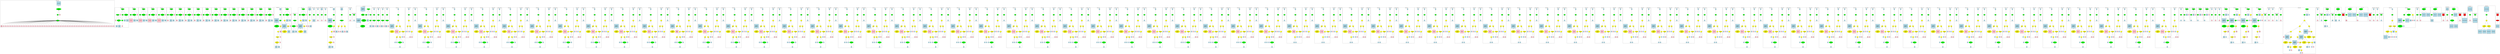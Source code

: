 strict graph "" {
	graph [bb="0,0,68250,1446",
		newrank=true
	];
	node [label="\N"];
	{
		graph [rank=same,
			rankdir=LR
		];
		rank2	[height=0.5,
			label="",
			pos="0.5,1053",
			style=invis,
			width=0.013889];
		273	[fillcolor=green,
			height=0.5,
			label="=",
			pos="1744.5,1053",
			style="filled,bold",
			width=0.75];
		rank2 -- 273	[pos="1.3516,1053 573.32,1053 1145.3,1053 1717.3,1053",
			style=invis];
		354	[fillcolor=green,
			height=0.5,
			label="=",
			pos="3695.5,1053",
			style="filled,bold",
			width=0.75];
		273 -- 354	[pos="1750.1,1070.7 1756.5,1087.9 1769,1112.9 1789.5,1124.2 1812.1,1136.7 3627.9,1136.7 3650.5,1124.2 3671,1112.9 3683.5,1087.9 3689.9,\
1070.7",
			style=invis];
		367	[fillcolor=green,
			height=0.5,
			label="=",
			pos="3900.5,1053",
			style="filled,bold",
			width=0.75];
		354 -- 367	[pos="3701.1,1070.7 3707.5,1087.9 3720,1112.9 3740.5,1124.2 3762.3,1136.2 3830.5,1135.9 3852.5,1124.2 3873.6,1113 3887.1,1088 3894.2,1070.8",
			style=invis];
		374	[fillcolor=green,
			height=0.5,
			label="=",
			pos="4146.5,1053",
			style="filled,bold",
			width=0.75];
		367 -- 374	[pos="3906.1,1070.7 3912.5,1087.9 3925,1112.9 3945.5,1124.2 3975.3,1140.6 4068.5,1140.2 4098.5,1124.2 4119.6,1113 4133.1,1088 4140.2,1070.8",
			style=invis];
		381	[fillcolor=green,
			height=0.5,
			label="=",
			pos="4392.5,1053",
			style="filled,bold",
			width=0.75];
		374 -- 381	[pos="4152.1,1070.7 4158.5,1087.9 4171,1112.9 4191.5,1124.2 4221.3,1140.6 4314.5,1140.2 4344.5,1124.2 4365.6,1113 4379.1,1088 4386.2,1070.8",
			style=invis];
		388	[fillcolor=green,
			height=0.5,
			label="=",
			pos="4638.5,1053",
			style="filled,bold",
			width=0.75];
		381 -- 388	[pos="4398.1,1070.7 4404.5,1087.9 4417,1112.9 4437.5,1124.2 4467.3,1140.6 4560.5,1140.2 4590.5,1124.2 4611.6,1113 4625.1,1088 4632.2,1070.8",
			style=invis];
		395	[fillcolor=green,
			height=0.5,
			label="=",
			pos="4884.5,1053",
			style="filled,bold",
			width=0.75];
		388 -- 395	[pos="4644.1,1070.7 4650.5,1087.9 4663,1112.9 4683.5,1124.2 4713.3,1140.6 4806.5,1140.2 4836.5,1124.2 4857.6,1113 4871.1,1088 4878.2,1070.8",
			style=invis];
		402	[fillcolor=green,
			height=0.5,
			label="=",
			pos="5130.5,1053",
			style="filled,bold",
			width=0.75];
		395 -- 402	[pos="4890.1,1070.7 4896.5,1087.9 4909,1112.9 4929.5,1124.2 4959.3,1140.6 5052.5,1140.2 5082.5,1124.2 5103.6,1113 5117.1,1088 5124.2,1070.8",
			style=invis];
		409	[fillcolor=green,
			height=0.5,
			label="=",
			pos="5376.5,1053",
			style="filled,bold",
			width=0.75];
		402 -- 409	[pos="5136.1,1070.7 5142.5,1087.9 5155,1112.9 5175.5,1124.2 5205.3,1140.6 5298.5,1140.2 5328.5,1124.2 5349.6,1113 5363.1,1088 5370.2,1070.8",
			style=invis];
		416	[fillcolor=green,
			height=0.5,
			label="=",
			pos="5622.5,1053",
			style="filled,bold",
			width=0.75];
		409 -- 416	[pos="5382.1,1070.7 5388.5,1087.9 5401,1112.9 5421.5,1124.2 5451.3,1140.6 5544.5,1140.2 5574.5,1124.2 5595.6,1113 5609.1,1088 5616.2,1070.8",
			style=invis];
		423	[fillcolor=green,
			height=0.5,
			label="=",
			pos="5868.5,1053",
			style="filled,bold",
			width=0.75];
		416 -- 423	[pos="5628.1,1070.7 5634.5,1087.9 5647,1112.9 5667.5,1124.2 5697.3,1140.6 5790.5,1140.2 5820.5,1124.2 5841.6,1113 5855.1,1088 5862.2,1070.8",
			style=invis];
		430	[fillcolor=green,
			height=0.5,
			label="=",
			pos="6114.5,1053",
			style="filled,bold",
			width=0.75];
		423 -- 430	[pos="5874.1,1070.7 5880.5,1087.9 5893,1112.9 5913.5,1124.2 5943.3,1140.6 6036.5,1140.2 6066.5,1124.2 6087.6,1113 6101.1,1088 6108.2,1070.8",
			style=invis];
		437	[fillcolor=green,
			height=0.5,
			label="=",
			pos="6360.5,1053",
			style="filled,bold",
			width=0.75];
		430 -- 437	[pos="6120.1,1070.7 6126.5,1087.9 6139,1112.9 6159.5,1124.2 6189.3,1140.6 6282.5,1140.2 6312.5,1124.2 6333.6,1113 6347.1,1088 6354.2,1070.8",
			style=invis];
		444	[fillcolor=green,
			height=0.5,
			label="=",
			pos="6606.5,1053",
			style="filled,bold",
			width=0.75];
		437 -- 444	[pos="6366.1,1070.7 6372.5,1087.9 6385,1112.9 6405.5,1124.2 6435.3,1140.6 6528.5,1140.2 6558.5,1124.2 6579.6,1113 6593.1,1088 6600.2,1070.8",
			style=invis];
		451	[fillcolor=green,
			height=0.5,
			label="=",
			pos="6852.5,1053",
			style="filled,bold",
			width=0.75];
		444 -- 451	[pos="6612.1,1070.7 6618.5,1087.9 6631,1112.9 6651.5,1124.2 6681.3,1140.6 6774.5,1140.2 6804.5,1124.2 6825.6,1113 6839.1,1088 6846.2,1070.8",
			style=invis];
		458	[fillcolor=green,
			height=0.5,
			label="=",
			pos="7098.5,1053",
			style="filled,bold",
			width=0.75];
		451 -- 458	[pos="6858.1,1070.7 6864.5,1087.9 6877,1112.9 6897.5,1124.2 6927.3,1140.6 7020.5,1140.2 7050.5,1124.2 7071.6,1113 7085.1,1088 7092.2,1070.8",
			style=invis];
		465	[fillcolor=green,
			height=0.5,
			label="=",
			pos="7344.5,1053",
			style="filled,bold",
			width=0.75];
		458 -- 465	[pos="7104.1,1070.7 7110.5,1087.9 7123,1112.9 7143.5,1124.2 7173.3,1140.6 7266.5,1140.2 7296.5,1124.2 7317.6,1113 7331.1,1088 7338.2,1070.8",
			style=invis];
		472	[fillcolor=green,
			height=0.5,
			label="=",
			pos="7590.5,1053",
			style="filled,bold",
			width=0.75];
		465 -- 472	[pos="7350.1,1070.7 7356.5,1087.9 7369,1112.9 7389.5,1124.2 7419.3,1140.6 7512.5,1140.2 7542.5,1124.2 7563.6,1113 7577.1,1088 7584.2,1070.8",
			style=invis];
		506	[fillcolor=green,
			height=0.5,
			label="=",
			pos="7969.5,1053",
			style="filled,bold",
			width=0.75];
		472 -- 506	[pos="7596.1,1070.7 7602.5,1087.9 7615,1112.9 7635.5,1124.2 7665.3,1140.6 7755.1,1130.5 7788.5,1124.2 7849.1,1112.7 7915.3,1081.4 7948.3,\
1064.4",
			style=invis];
		523	[fillcolor=green,
			height=0.5,
			label="+=",
			pos="8060.5,1053",
			style="filled,bold",
			width=0.75];
		506 -- 523	[pos="7996.5,1053 8008.7,1053 8020.8,1053 8033,1053",
			style=invis];
		543	[fillcolor=green,
			height=0.5,
			label="p++",
			pos="8356.5,1053",
			style="filled,bold",
			width=0.75];
		523 -- 543	[pos="8066.1,1070.7 8072.5,1087.9 8085,1112.9 8105.5,1124.2 8135.3,1140.6 8226.2,1134.7 8258.5,1124.2 8292.3,1113.2 8324.2,1085.7 8342,\
1068.2",
			style=invis];
		549	[fillcolor=green,
			height=0.5,
			label="+=",
			pos="8490.5,1053",
			style="filled,bold",
			width=0.75];
		543 -- 549	[pos="8383.7,1053 8410.3,1053 8436.8,1053 8463.4,1053",
			style=invis];
		562	[fillcolor=green,
			height=0.5,
			label="=",
			pos="8760.5,1053",
			style="filled,bold",
			width=0.75];
		549 -- 562	[pos="8496.1,1070.7 8502.5,1087.9 8515,1112.9 8535.5,1124.2 8565.3,1140.6 8657.1,1137.1 8688.5,1124.2 8715.2,1113.2 8737.2,1087.1 8749.6,\
1069.7",
			style=invis];
		602	[fillcolor=green,
			height=0.5,
			label="=",
			pos="8873.5,1053",
			style="filled,bold",
			width=0.75];
		562 -- 602	[pos="8787.9,1053 8807.4,1053 8826.9,1053 8846.4,1053",
			style=invis];
		610	[fillcolor=green,
			height=0.5,
			label="+=",
			pos="8973.5,1053",
			style="filled,bold",
			width=0.75];
		602 -- 610	[pos="8900.8,1053 8916,1053 8931.1,1053 8946.3,1053",
			style=invis];
		623	[fillcolor=green,
			height=0.5,
			label="=",
			pos="9070.5,1053",
			style="filled,bold",
			width=0.75];
		610 -- 623	[pos="9000.8,1053 9014.9,1053 9029.1,1053 9043.3,1053",
			style=invis];
		626	[fillcolor=green,
			height=0.5,
			label="=",
			pos="9164.5,1053",
			style="filled,bold",
			width=0.75];
		623 -- 626	[pos="9097.7,1053 9110.9,1053 9124.1,1053 9137.4,1053",
			style=invis];
		688	[fillcolor=green,
			height=0.5,
			label="=",
			pos="9383.5,1053",
			style="filled,bold",
			width=0.75];
		626 -- 688	[pos="9191.9,1053 9246.6,1053 9301.4,1053 9356.2,1053",
			style=invis];
		703	[fillcolor=green,
			height=0.5,
			label="=",
			pos="9608.5,1053",
			style="filled,bold",
			width=0.75];
		688 -- 703	[pos="9410.7,1053 9467.7,1053 9524.6,1053 9581.5,1053",
			style=invis];
		768	[fillcolor=green,
			height=0.5,
			label="=",
			pos="9838.5,1053",
			style="filled,bold",
			width=0.75];
		703 -- 768	[pos="9635.9,1053 9694.3,1053 9752.8,1053 9811.2,1053",
			style=invis];
		774	[fillcolor=green,
			height=0.5,
			label="p++",
			pos="9935.5,1053",
			style="filled,bold",
			width=0.75];
		768 -- 774	[pos="9865.8,1053 9879.9,1053 9894.1,1053 9908.3,1053",
			style=invis];
		776	[fillcolor=green,
			height=0.5,
			label="=",
			pos="10354,1053",
			style="filled,bold",
			width=0.75];
		774 -- 776	[pos="9944,1070.2 9953.6,1087.5 9971,1113.1 9994.5,1124.2 10026,1139.1 10278,1141 10308,1124.2 10329,1112.9 10341,1087.9 10348,1070.7",
			style=invis];
		806	[fillcolor=green,
			height=0.5,
			label="=",
			pos="10452,1053",
			style="filled,bold",
			width=0.75];
		776 -- 806	[pos="10381,1053 10395,1053 10410,1053 10425,1053",
			style=invis];
		812	[fillcolor=green,
			height=0.5,
			label="=",
			pos="10572,1053",
			style="filled,bold",
			width=0.75];
		806 -- 812	[pos="10480,1053 10502,1053 10523,1053 10545,1053",
			style=invis];
		818	[fillcolor=green,
			height=0.5,
			label="=",
			pos="10692,1053",
			style="filled,bold",
			width=0.75];
		812 -- 818	[pos="10600,1053 10622,1053 10643,1053 10665,1053",
			style=invis];
		824	[fillcolor=green,
			height=0.5,
			label="=",
			pos="10812,1053",
			style="filled,bold",
			width=0.75];
		818 -- 824	[pos="10720,1053 10742,1053 10763,1053 10785,1053",
			style=invis];
		842	[fillcolor=green,
			height=0.5,
			label="+=",
			pos="11104,1053",
			style="filled,bold",
			width=0.75];
		824 -- 842	[pos="10840,1053 10919,1053 10998,1053 11077,1053",
			style=invis];
		862	[fillcolor=green,
			height=0.5,
			label="=",
			pos="11404,1053",
			style="filled,bold",
			width=0.75];
		842 -- 862	[pos="11132,1053 11214,1053 11295,1053 11377,1053",
			style=invis];
		873	[fillcolor=green,
			height=0.5,
			label="+=",
			pos="11586,1053",
			style="filled,bold",
			width=0.75];
		862 -- 873	[pos="11432,1053 11474,1053 11517,1053 11559,1053",
			style=invis];
		878	[fillcolor=green,
			height=0.5,
			label="+=",
			pos="11872,1053",
			style="filled,bold",
			width=0.75];
		873 -- 878	[pos="11614,1053 11691,1053 11768,1053 11845,1053",
			style=invis];
		898	[fillcolor=green,
			height=0.5,
			label="=",
			pos="12172,1053",
			style="filled,bold",
			width=0.75];
		878 -- 898	[pos="11900,1053 11982,1053 12063,1053 12145,1053",
			style=invis];
		909	[fillcolor=green,
			height=0.5,
			label="+=",
			pos="12354,1053",
			style="filled,bold",
			width=0.75];
		898 -- 909	[pos="12200,1053 12242,1053 12285,1053 12327,1053",
			style=invis];
		914	[fillcolor=green,
			height=0.5,
			label="+=",
			pos="12642,1053",
			style="filled,bold",
			width=0.75];
		909 -- 914	[pos="12382,1053 12459,1053 12537,1053 12614,1053",
			style=invis];
		934	[fillcolor=green,
			height=0.5,
			label="=",
			pos="12942,1053",
			style="filled,bold",
			width=0.75];
		914 -- 934	[pos="12669,1053 12751,1053 12832,1053 12914,1053",
			style=invis];
		945	[fillcolor=green,
			height=0.5,
			label="+=",
			pos="13124,1053",
			style="filled,bold",
			width=0.75];
		934 -- 945	[pos="12969,1053 13011,1053 13054,1053 13096,1053",
			style=invis];
		950	[fillcolor=green,
			height=0.5,
			label="+=",
			pos="13408,1053",
			style="filled,bold",
			width=0.75];
		945 -- 950	[pos="13151,1053 13227,1053 13304,1053 13380,1053",
			style=invis];
		970	[fillcolor=green,
			height=0.5,
			label="=",
			pos="13706,1053",
			style="filled,bold",
			width=0.75];
		950 -- 970	[pos="13435,1053 13516,1053 13598,1053 13679,1053",
			style=invis];
		981	[fillcolor=green,
			height=0.5,
			label="+=",
			pos="13888,1053",
			style="filled,bold",
			width=0.75];
		970 -- 981	[pos="13734,1053 13776,1053 13819,1053 13861,1053",
			style=invis];
		986	[fillcolor=green,
			height=0.5,
			label="+=",
			pos="14170,1053",
			style="filled,bold",
			width=0.75];
		981 -- 986	[pos="13916,1053 13991,1053 14067,1053 14142,1053",
			style=invis];
		1006	[fillcolor=green,
			height=0.5,
			label="=",
			pos="14468,1053",
			style="filled,bold",
			width=0.75];
		986 -- 1006	[pos="14197,1053 14278,1053 14359,1053 14440,1053",
			style=invis];
		1017	[fillcolor=green,
			height=0.5,
			label="+=",
			pos="14650,1053",
			style="filled,bold",
			width=0.75];
		1006 -- 1017	[pos="14495,1053 14537,1053 14580,1053 14622,1053",
			style=invis];
		1022	[fillcolor=green,
			height=0.5,
			label="+=",
			pos="14936,1053",
			style="filled,bold",
			width=0.75];
		1017 -- 1022	[pos="14677,1053 14754,1053 14831,1053 14908,1053",
			style=invis];
		1042	[fillcolor=green,
			height=0.5,
			label="=",
			pos="15236,1053",
			style="filled,bold",
			width=0.75];
		1022 -- 1042	[pos="14963,1053 15045,1053 15126,1053 15208,1053",
			style=invis];
		1053	[fillcolor=green,
			height=0.5,
			label="+=",
			pos="15418,1053",
			style="filled,bold",
			width=0.75];
		1042 -- 1053	[pos="15263,1053 15305,1053 15348,1053 15390,1053",
			style=invis];
		1058	[fillcolor=green,
			height=0.5,
			label="+=",
			pos="15704,1053",
			style="filled,bold",
			width=0.75];
		1053 -- 1058	[pos="15445,1053 15522,1053 15599,1053 15676,1053",
			style=invis];
		1078	[fillcolor=green,
			height=0.5,
			label="=",
			pos="16004,1053",
			style="filled,bold",
			width=0.75];
		1058 -- 1078	[pos="15731,1053 15813,1053 15894,1053 15976,1053",
			style=invis];
		1089	[fillcolor=green,
			height=0.5,
			label="+=",
			pos="16186,1053",
			style="filled,bold",
			width=0.75];
		1078 -- 1089	[pos="16031,1053 16073,1053 16116,1053 16158,1053",
			style=invis];
		1094	[fillcolor=green,
			height=0.5,
			label="+=",
			pos="16472,1053",
			style="filled,bold",
			width=0.75];
		1089 -- 1094	[pos="16213,1053 16290,1053 16367,1053 16444,1053",
			style=invis];
		1114	[fillcolor=green,
			height=0.5,
			label="=",
			pos="16770,1053",
			style="filled,bold",
			width=0.75];
		1094 -- 1114	[pos="16499,1053 16580,1053 16662,1053 16743,1053",
			style=invis];
		1125	[fillcolor=green,
			height=0.5,
			label="+=",
			pos="16952,1053",
			style="filled,bold",
			width=0.75];
		1114 -- 1125	[pos="16798,1053 16840,1053 16883,1053 16925,1053",
			style=invis];
		1130	[fillcolor=green,
			height=0.5,
			label="+=",
			pos="17240,1053",
			style="filled,bold",
			width=0.75];
		1125 -- 1130	[pos="16980,1053 17057,1053 17135,1053 17212,1053",
			style=invis];
		1150	[fillcolor=green,
			height=0.5,
			label="=",
			pos="17540,1053",
			style="filled,bold",
			width=0.75];
		1130 -- 1150	[pos="17267,1053 17349,1053 17430,1053 17512,1053",
			style=invis];
		1161	[fillcolor=green,
			height=0.5,
			label="+=",
			pos="17722,1053",
			style="filled,bold",
			width=0.75];
		1150 -- 1161	[pos="17567,1053 17609,1053 17652,1053 17694,1053",
			style=invis];
		1166	[fillcolor=green,
			height=0.5,
			label="+=",
			pos="18004,1053",
			style="filled,bold",
			width=0.75];
		1161 -- 1166	[pos="17749,1053 17825,1053 17901,1053 17977,1053",
			style=invis];
		1186	[fillcolor=green,
			height=0.5,
			label="=",
			pos="18304,1053",
			style="filled,bold",
			width=0.75];
		1166 -- 1186	[pos="18032,1053 18113,1053 18195,1053 18276,1053",
			style=invis];
		1197	[fillcolor=green,
			height=0.5,
			label="+=",
			pos="18486,1053",
			style="filled,bold",
			width=0.75];
		1186 -- 1197	[pos="18331,1053 18373,1053 18416,1053 18458,1053",
			style=invis];
		1202	[fillcolor=green,
			height=0.5,
			label="+=",
			pos="18766,1053",
			style="filled,bold",
			width=0.75];
		1197 -- 1202	[pos="18513,1053 18588,1053 18663,1053 18738,1053",
			style=invis];
		1222	[fillcolor=green,
			height=0.5,
			label="=",
			pos="19064,1053",
			style="filled,bold",
			width=0.75];
		1202 -- 1222	[pos="18793,1053 18874,1053 18955,1053 19036,1053",
			style=invis];
		1233	[fillcolor=green,
			height=0.5,
			label="+=",
			pos="19246,1053",
			style="filled,bold",
			width=0.75];
		1222 -- 1233	[pos="19091,1053 19133,1053 19176,1053 19218,1053",
			style=invis];
		1238	[fillcolor=green,
			height=0.5,
			label="+=",
			pos="19532,1053",
			style="filled,bold",
			width=0.75];
		1233 -- 1238	[pos="19273,1053 19350,1053 19427,1053 19504,1053",
			style=invis];
		1258	[fillcolor=green,
			height=0.5,
			label="=",
			pos="19832,1053",
			style="filled,bold",
			width=0.75];
		1238 -- 1258	[pos="19559,1053 19641,1053 19722,1053 19804,1053",
			style=invis];
		1269	[fillcolor=green,
			height=0.5,
			label="+=",
			pos="20014,1053",
			style="filled,bold",
			width=0.75];
		1258 -- 1269	[pos="19859,1053 19901,1053 19944,1053 19986,1053",
			style=invis];
		1274	[fillcolor=green,
			height=0.5,
			label="+=",
			pos="20300,1053",
			style="filled,bold",
			width=0.75];
		1269 -- 1274	[pos="20041,1053 20118,1053 20196,1053 20273,1053",
			style=invis];
		1294	[fillcolor=green,
			height=0.5,
			label="=",
			pos="20600,1053",
			style="filled,bold",
			width=0.75];
		1274 -- 1294	[pos="20328,1053 20410,1053 20491,1053 20573,1053",
			style=invis];
		1305	[fillcolor=green,
			height=0.5,
			label="+=",
			pos="20782,1053",
			style="filled,bold",
			width=0.75];
		1294 -- 1305	[pos="20628,1053 20670,1053 20713,1053 20755,1053",
			style=invis];
		1310	[fillcolor=green,
			height=0.5,
			label="+=",
			pos="21068,1053",
			style="filled,bold",
			width=0.75];
		1305 -- 1310	[pos="20810,1053 20887,1053 20964,1053 21041,1053",
			style=invis];
		1330	[fillcolor=green,
			height=0.5,
			label="=",
			pos="21368,1053",
			style="filled,bold",
			width=0.75];
		1310 -- 1330	[pos="21096,1053 21177,1053 21259,1053 21340,1053",
			style=invis];
		1341	[fillcolor=green,
			height=0.5,
			label="+=",
			pos="21550,1053",
			style="filled,bold",
			width=0.75];
		1330 -- 1341	[pos="21395,1053 21437,1053 21480,1053 21522,1053",
			style=invis];
		1346	[fillcolor=green,
			height=0.5,
			label="+=",
			pos="21836,1053",
			style="filled,bold",
			width=0.75];
		1341 -- 1346	[pos="21577,1053 21654,1053 21731,1053 21808,1053",
			style=invis];
		1366	[fillcolor=green,
			height=0.5,
			label="=",
			pos="22136,1053",
			style="filled,bold",
			width=0.75];
		1346 -- 1366	[pos="21863,1053 21945,1053 22026,1053 22108,1053",
			style=invis];
		1377	[fillcolor=green,
			height=0.5,
			label="+=",
			pos="22318,1053",
			style="filled,bold",
			width=0.75];
		1366 -- 1377	[pos="22163,1053 22205,1053 22248,1053 22290,1053",
			style=invis];
		1382	[fillcolor=green,
			height=0.5,
			label="+=",
			pos="22604,1053",
			style="filled,bold",
			width=0.75];
		1377 -- 1382	[pos="22345,1053 22422,1053 22500,1053 22577,1053",
			style=invis];
		1402	[fillcolor=green,
			height=0.5,
			label="=",
			pos="22904,1053",
			style="filled,bold",
			width=0.75];
		1382 -- 1402	[pos="22632,1053 22714,1053 22795,1053 22877,1053",
			style=invis];
		1413	[fillcolor=green,
			height=0.5,
			label="+=",
			pos="23086,1053",
			style="filled,bold",
			width=0.75];
		1402 -- 1413	[pos="22932,1053 22974,1053 23017,1053 23059,1053",
			style=invis];
		1418	[fillcolor=green,
			height=0.5,
			label="+=",
			pos="23372,1053",
			style="filled,bold",
			width=0.75];
		1413 -- 1418	[pos="23114,1053 23191,1053 23267,1053 23344,1053",
			style=invis];
		1438	[fillcolor=green,
			height=0.5,
			label="=",
			pos="23670,1053",
			style="filled,bold",
			width=0.75];
		1418 -- 1438	[pos="23399,1053 23480,1053 23562,1053 23643,1053",
			style=invis];
		1449	[fillcolor=green,
			height=0.5,
			label="+=",
			pos="23852,1053",
			style="filled,bold",
			width=0.75];
		1438 -- 1449	[pos="23698,1053 23740,1053 23783,1053 23825,1053",
			style=invis];
		1454	[fillcolor=green,
			height=0.5,
			label="+=",
			pos="24138,1053",
			style="filled,bold",
			width=0.75];
		1449 -- 1454	[pos="23880,1053 23957,1053 24034,1053 24111,1053",
			style=invis];
		1474	[fillcolor=green,
			height=0.5,
			label="=",
			pos="24438,1053",
			style="filled,bold",
			width=0.75];
		1454 -- 1474	[pos="24166,1053 24248,1053 24329,1053 24411,1053",
			style=invis];
		1485	[fillcolor=green,
			height=0.5,
			label="+=",
			pos="24620,1053",
			style="filled,bold",
			width=0.75];
		1474 -- 1485	[pos="24466,1053 24508,1053 24551,1053 24593,1053",
			style=invis];
		1490	[fillcolor=green,
			height=0.5,
			label="+=",
			pos="24906,1053",
			style="filled,bold",
			width=0.75];
		1485 -- 1490	[pos="24648,1053 24725,1053 24802,1053 24879,1053",
			style=invis];
		1510	[fillcolor=green,
			height=0.5,
			label="=",
			pos="25206,1053",
			style="filled,bold",
			width=0.75];
		1490 -- 1510	[pos="24934,1053 25016,1053 25097,1053 25179,1053",
			style=invis];
		1521	[fillcolor=green,
			height=0.5,
			label="+=",
			pos="25388,1053",
			style="filled,bold",
			width=0.75];
		1510 -- 1521	[pos="25234,1053 25276,1053 25319,1053 25361,1053",
			style=invis];
		1526	[fillcolor=green,
			height=0.5,
			label="+=",
			pos="25674,1053",
			style="filled,bold",
			width=0.75];
		1521 -- 1526	[pos="25416,1053 25493,1053 25569,1053 25646,1053",
			style=invis];
		1546	[fillcolor=green,
			height=0.5,
			label="=",
			pos="25972,1053",
			style="filled,bold",
			width=0.75];
		1526 -- 1546	[pos="25701,1053 25782,1053 25864,1053 25945,1053",
			style=invis];
		1557	[fillcolor=green,
			height=0.5,
			label="+=",
			pos="26154,1053",
			style="filled,bold",
			width=0.75];
		1546 -- 1557	[pos="26000,1053 26042,1053 26085,1053 26127,1053",
			style=invis];
		1562	[fillcolor=green,
			height=0.5,
			label="+=",
			pos="26440,1053",
			style="filled,bold",
			width=0.75];
		1557 -- 1562	[pos="26182,1053 26259,1053 26336,1053 26413,1053",
			style=invis];
		1582	[fillcolor=green,
			height=0.5,
			label="=",
			pos="26740,1053",
			style="filled,bold",
			width=0.75];
		1562 -- 1582	[pos="26468,1053 26549,1053 26631,1053 26712,1053",
			style=invis];
		1593	[fillcolor=green,
			height=0.5,
			label="+=",
			pos="26922,1053",
			style="filled,bold",
			width=0.75];
		1582 -- 1593	[pos="26767,1053 26809,1053 26852,1053 26894,1053",
			style=invis];
		1598	[fillcolor=green,
			height=0.5,
			label="+=",
			pos="27204,1053",
			style="filled,bold",
			width=0.75];
		1593 -- 1598	[pos="26949,1053 27025,1053 27100,1053 27176,1053",
			style=invis];
		1618	[fillcolor=green,
			height=0.5,
			label="=",
			pos="27502,1053",
			style="filled,bold",
			width=0.75];
		1598 -- 1618	[pos="27231,1053 27312,1053 27393,1053 27474,1053",
			style=invis];
		1629	[fillcolor=green,
			height=0.5,
			label="+=",
			pos="27684,1053",
			style="filled,bold",
			width=0.75];
		1618 -- 1629	[pos="27529,1053 27571,1053 27614,1053 27656,1053",
			style=invis];
		1634	[fillcolor=green,
			height=0.5,
			label="+=",
			pos="27970,1053",
			style="filled,bold",
			width=0.75];
		1629 -- 1634	[pos="27711,1053 27788,1053 27865,1053 27942,1053",
			style=invis];
		1654	[fillcolor=green,
			height=0.5,
			label="=",
			pos="28270,1053",
			style="filled,bold",
			width=0.75];
		1634 -- 1654	[pos="27997,1053 28079,1053 28160,1053 28242,1053",
			style=invis];
		1665	[fillcolor=green,
			height=0.5,
			label="+=",
			pos="28452,1053",
			style="filled,bold",
			width=0.75];
		1654 -- 1665	[pos="28297,1053 28339,1053 28382,1053 28424,1053",
			style=invis];
		1670	[fillcolor=green,
			height=0.5,
			label="+=",
			pos="28736,1053",
			style="filled,bold",
			width=0.75];
		1665 -- 1670	[pos="28479,1053 28555,1053 28632,1053 28708,1053",
			style=invis];
		1690	[fillcolor=green,
			height=0.5,
			label="=",
			pos="29034,1053",
			style="filled,bold",
			width=0.75];
		1670 -- 1690	[pos="28763,1053 28844,1053 28926,1053 29007,1053",
			style=invis];
		1701	[fillcolor=green,
			height=0.5,
			label="+=",
			pos="29216,1053",
			style="filled,bold",
			width=0.75];
		1690 -- 1701	[pos="29062,1053 29104,1053 29147,1053 29189,1053",
			style=invis];
		1706	[fillcolor=green,
			height=0.5,
			label="+=",
			pos="29502,1053",
			style="filled,bold",
			width=0.75];
		1701 -- 1706	[pos="29244,1053 29321,1053 29398,1053 29475,1053",
			style=invis];
		1726	[fillcolor=green,
			height=0.5,
			label="=",
			pos="29802,1053",
			style="filled,bold",
			width=0.75];
		1706 -- 1726	[pos="29530,1053 29611,1053 29693,1053 29774,1053",
			style=invis];
		1737	[fillcolor=green,
			height=0.5,
			label="+=",
			pos="29984,1053",
			style="filled,bold",
			width=0.75];
		1726 -- 1737	[pos="29829,1053 29871,1053 29914,1053 29956,1053",
			style=invis];
		1742	[fillcolor=green,
			height=0.5,
			label="+=",
			pos="30270,1053",
			style="filled,bold",
			width=0.75];
		1737 -- 1742	[pos="30011,1053 30088,1053 30165,1053 30242,1053",
			style=invis];
		1762	[fillcolor=green,
			height=0.5,
			label="=",
			pos="30570,1053",
			style="filled,bold",
			width=0.75];
		1742 -- 1762	[pos="30297,1053 30379,1053 30460,1053 30542,1053",
			style=invis];
		1773	[fillcolor=green,
			height=0.5,
			label="+=",
			pos="30752,1053",
			style="filled,bold",
			width=0.75];
		1762 -- 1773	[pos="30597,1053 30639,1053 30682,1053 30724,1053",
			style=invis];
		1778	[fillcolor=green,
			height=0.5,
			label="+=",
			pos="31038,1053",
			style="filled,bold",
			width=0.75];
		1773 -- 1778	[pos="30779,1053 30856,1053 30933,1053 31010,1053",
			style=invis];
		1798	[fillcolor=green,
			height=0.5,
			label="=",
			pos="31336,1053",
			style="filled,bold",
			width=0.75];
		1778 -- 1798	[pos="31065,1053 31146,1053 31228,1053 31309,1053",
			style=invis];
		1809	[fillcolor=green,
			height=0.5,
			label="+=",
			pos="31518,1053",
			style="filled,bold",
			width=0.75];
		1798 -- 1809	[pos="31364,1053 31406,1053 31449,1053 31491,1053",
			style=invis];
		1814	[fillcolor=green,
			height=0.5,
			label="+=",
			pos="31804,1053",
			style="filled,bold",
			width=0.75];
		1809 -- 1814	[pos="31546,1053 31623,1053 31700,1053 31777,1053",
			style=invis];
		1834	[fillcolor=green,
			height=0.5,
			label="=",
			pos="32104,1053",
			style="filled,bold",
			width=0.75];
		1814 -- 1834	[pos="31832,1053 31914,1053 31995,1053 32077,1053",
			style=invis];
		1845	[fillcolor=green,
			height=0.5,
			label="+=",
			pos="32286,1053",
			style="filled,bold",
			width=0.75];
		1834 -- 1845	[pos="32132,1053 32174,1053 32217,1053 32259,1053",
			style=invis];
		1850	[fillcolor=green,
			height=0.5,
			label="+=",
			pos="32572,1053",
			style="filled,bold",
			width=0.75];
		1845 -- 1850	[pos="32314,1053 32391,1053 32468,1053 32545,1053",
			style=invis];
		1870	[fillcolor=green,
			height=0.5,
			label="=",
			pos="32872,1053",
			style="filled,bold",
			width=0.75];
		1850 -- 1870	[pos="32600,1053 32681,1053 32763,1053 32844,1053",
			style=invis];
		1881	[fillcolor=green,
			height=0.5,
			label="+=",
			pos="33054,1053",
			style="filled,bold",
			width=0.75];
		1870 -- 1881	[pos="32899,1053 32941,1053 32984,1053 33026,1053",
			style=invis];
		1886	[fillcolor=green,
			height=0.5,
			label="+=",
			pos="33334,1053",
			style="filled,bold",
			width=0.75];
		1881 -- 1886	[pos="33081,1053 33156,1053 33231,1053 33306,1053",
			style=invis];
		1906	[fillcolor=green,
			height=0.5,
			label="=",
			pos="33632,1053",
			style="filled,bold",
			width=0.75];
		1886 -- 1906	[pos="33361,1053 33442,1053 33523,1053 33604,1053",
			style=invis];
		1917	[fillcolor=green,
			height=0.5,
			label="+=",
			pos="33814,1053",
			style="filled,bold",
			width=0.75];
		1906 -- 1917	[pos="33659,1053 33701,1053 33744,1053 33786,1053",
			style=invis];
		1922	[fillcolor=green,
			height=0.5,
			label="+=",
			pos="34100,1053",
			style="filled,bold",
			width=0.75];
		1917 -- 1922	[pos="33841,1053 33918,1053 33995,1053 34072,1053",
			style=invis];
		1942	[fillcolor=green,
			height=0.5,
			label="=",
			pos="34398,1053",
			style="filled,bold",
			width=0.75];
		1922 -- 1942	[pos="34127,1053 34208,1053 34290,1053 34371,1053",
			style=invis];
		1953	[fillcolor=green,
			height=0.5,
			label="+=",
			pos="34580,1053",
			style="filled,bold",
			width=0.75];
		1942 -- 1953	[pos="34426,1053 34468,1053 34511,1053 34553,1053",
			style=invis];
		1958	[fillcolor=green,
			height=0.5,
			label="+=",
			pos="34866,1053",
			style="filled,bold",
			width=0.75];
		1953 -- 1958	[pos="34608,1053 34685,1053 34762,1053 34839,1053",
			style=invis];
		1978	[fillcolor=green,
			height=0.5,
			label="=",
			pos="35166,1053",
			style="filled,bold",
			width=0.75];
		1958 -- 1978	[pos="34894,1053 34975,1053 35057,1053 35138,1053",
			style=invis];
		1989	[fillcolor=green,
			height=0.5,
			label="+=",
			pos="35348,1053",
			style="filled,bold",
			width=0.75];
		1978 -- 1989	[pos="35193,1053 35235,1053 35278,1053 35320,1053",
			style=invis];
		1994	[fillcolor=green,
			height=0.5,
			label="+=",
			pos="35630,1053",
			style="filled,bold",
			width=0.75];
		1989 -- 1994	[pos="35375,1053 35451,1053 35526,1053 35602,1053",
			style=invis];
		2011	[fillcolor=green,
			height=0.5,
			label="=",
			pos="35928,1053",
			style="filled,bold",
			width=0.75];
		1994 -- 2011	[pos="35657,1053 35738,1053 35819,1053 35900,1053",
			style=invis];
		2022	[fillcolor=green,
			height=0.5,
			label="+=",
			pos="36110,1053",
			style="filled,bold",
			width=0.75];
		2011 -- 2022	[pos="35955,1053 35997,1053 36040,1053 36082,1053",
			style=invis];
		2027	[fillcolor=green,
			height=0.5,
			label="+=",
			pos="36396,1053",
			style="filled,bold",
			width=0.75];
		2022 -- 2027	[pos="36137,1053 36214,1053 36291,1053 36368,1053",
			style=invis];
		2044	[fillcolor=green,
			height=0.5,
			label="=",
			pos="36694,1053",
			style="filled,bold",
			width=0.75];
		2027 -- 2044	[pos="36423,1053 36504,1053 36586,1053 36667,1053",
			style=invis];
		2055	[fillcolor=green,
			height=0.5,
			label="+=",
			pos="36876,1053",
			style="filled,bold",
			width=0.75];
		2044 -- 2055	[pos="36722,1053 36764,1053 36807,1053 36849,1053",
			style=invis];
		2060	[fillcolor=green,
			height=0.5,
			label="+=",
			pos="37164,1053",
			style="filled,bold",
			width=0.75];
		2055 -- 2060	[pos="36904,1053 36981,1053 37059,1053 37136,1053",
			style=invis];
		2077	[fillcolor=green,
			height=0.5,
			label="=",
			pos="37464,1053",
			style="filled,bold",
			width=0.75];
		2060 -- 2077	[pos="37191,1053 37273,1053 37354,1053 37436,1053",
			style=invis];
		2088	[fillcolor=green,
			height=0.5,
			label="+=",
			pos="37646,1053",
			style="filled,bold",
			width=0.75];
		2077 -- 2088	[pos="37491,1053 37533,1053 37576,1053 37618,1053",
			style=invis];
		2093	[fillcolor=green,
			height=0.5,
			label="+=",
			pos="37930,1053",
			style="filled,bold",
			width=0.75];
		2088 -- 2093	[pos="37673,1053 37749,1053 37826,1053 37902,1053",
			style=invis];
		2110	[fillcolor=green,
			height=0.5,
			label="=",
			pos="38228,1053",
			style="filled,bold",
			width=0.75];
		2093 -- 2110	[pos="37957,1053 38038,1053 38120,1053 38201,1053",
			style=invis];
		2121	[fillcolor=green,
			height=0.5,
			label="+=",
			pos="38410,1053",
			style="filled,bold",
			width=0.75];
		2110 -- 2121	[pos="38256,1053 38298,1053 38341,1053 38383,1053",
			style=invis];
		2126	[fillcolor=green,
			height=0.5,
			label="+=",
			pos="38696,1053",
			style="filled,bold",
			width=0.75];
		2121 -- 2126	[pos="38438,1053 38515,1053 38591,1053 38668,1053",
			style=invis];
		2143	[fillcolor=green,
			height=0.5,
			label="=",
			pos="38994,1053",
			style="filled,bold",
			width=0.75];
		2126 -- 2143	[pos="38723,1053 38804,1053 38886,1053 38967,1053",
			style=invis];
		2154	[fillcolor=green,
			height=0.5,
			label="+=",
			pos="39176,1053",
			style="filled,bold",
			width=0.75];
		2143 -- 2154	[pos="39022,1053 39064,1053 39107,1053 39149,1053",
			style=invis];
		2159	[fillcolor=green,
			height=0.5,
			label="+=",
			pos="39460,1053",
			style="filled,bold",
			width=0.75];
		2154 -- 2159	[pos="39204,1053 39280,1053 39357,1053 39433,1053",
			style=invis];
		2176	[fillcolor=green,
			height=0.5,
			label="=",
			pos="39760,1053",
			style="filled,bold",
			width=0.75];
		2159 -- 2176	[pos="39488,1053 39569,1053 39651,1053 39732,1053",
			style=invis];
		2187	[fillcolor=green,
			height=0.5,
			label="+=",
			pos="39942,1053",
			style="filled,bold",
			width=0.75];
		2176 -- 2187	[pos="39787,1053 39829,1053 39872,1053 39914,1053",
			style=invis];
		2192	[fillcolor=green,
			height=0.5,
			label="+=",
			pos="40228,1053",
			style="filled,bold",
			width=0.75];
		2187 -- 2192	[pos="39969,1053 40046,1053 40123,1053 40200,1053",
			style=invis];
		2209	[fillcolor=green,
			height=0.5,
			label="=",
			pos="40526,1053",
			style="filled,bold",
			width=0.75];
		2192 -- 2209	[pos="40255,1053 40336,1053 40418,1053 40499,1053",
			style=invis];
		2220	[fillcolor=green,
			height=0.5,
			label="+=",
			pos="40708,1053",
			style="filled,bold",
			width=0.75];
		2209 -- 2220	[pos="40554,1053 40596,1053 40639,1053 40681,1053",
			style=invis];
		2225	[fillcolor=green,
			height=0.5,
			label="+=",
			pos="40992,1053",
			style="filled,bold",
			width=0.75];
		2220 -- 2225	[pos="40736,1053 40812,1053 40889,1053 40965,1053",
			style=invis];
		2242	[fillcolor=green,
			height=0.5,
			label="=",
			pos="41292,1053",
			style="filled,bold",
			width=0.75];
		2225 -- 2242	[pos="41020,1053 41101,1053 41183,1053 41264,1053",
			style=invis];
		2253	[fillcolor=green,
			height=0.5,
			label="+=",
			pos="41474,1053",
			style="filled,bold",
			width=0.75];
		2242 -- 2253	[pos="41319,1053 41361,1053 41404,1053 41446,1053",
			style=invis];
		2258	[fillcolor=green,
			height=0.5,
			label="+=",
			pos="41760,1053",
			style="filled,bold",
			width=0.75];
		2253 -- 2258	[pos="41501,1053 41578,1053 41655,1053 41732,1053",
			style=invis];
		2275	[fillcolor=green,
			height=0.5,
			label="=",
			pos="42060,1053",
			style="filled,bold",
			width=0.75];
		2258 -- 2275	[pos="41787,1053 41869,1053 41950,1053 42032,1053",
			style=invis];
		2286	[fillcolor=green,
			height=0.5,
			label="+=",
			pos="42242,1053",
			style="filled,bold",
			width=0.75];
		2275 -- 2286	[pos="42087,1053 42129,1053 42172,1053 42214,1053",
			style=invis];
		2291	[fillcolor=green,
			height=0.5,
			label="+=",
			pos="42524,1053",
			style="filled,bold",
			width=0.75];
		2286 -- 2291	[pos="42269,1053 42345,1053 42421,1053 42497,1053",
			style=invis];
		2308	[fillcolor=green,
			height=0.5,
			label="=",
			pos="42824,1053",
			style="filled,bold",
			width=0.75];
		2291 -- 2308	[pos="42552,1053 42633,1053 42715,1053 42796,1053",
			style=invis];
		2319	[fillcolor=green,
			height=0.5,
			label="+=",
			pos="43006,1053",
			style="filled,bold",
			width=0.75];
		2308 -- 2319	[pos="42851,1053 42893,1053 42936,1053 42978,1053",
			style=invis];
		2324	[fillcolor=green,
			height=0.5,
			label="+=",
			pos="43290,1053",
			style="filled,bold",
			width=0.75];
		2319 -- 2324	[pos="43033,1053 43110,1053 43186,1053 43263,1053",
			style=invis];
		2341	[fillcolor=green,
			height=0.5,
			label="=",
			pos="43590,1053",
			style="filled,bold",
			width=0.75];
		2324 -- 2341	[pos="43318,1053 43399,1053 43481,1053 43562,1053",
			style=invis];
		2352	[fillcolor=green,
			height=0.5,
			label="+=",
			pos="43772,1053",
			style="filled,bold",
			width=0.75];
		2341 -- 2352	[pos="43617,1053 43659,1053 43702,1053 43744,1053",
			style=invis];
		2357	[fillcolor=green,
			height=0.5,
			label="+=",
			pos="44054,1053",
			style="filled,bold",
			width=0.75];
		2352 -- 2357	[pos="43799,1053 43875,1053 43950,1053 44026,1053",
			style=invis];
		2374	[fillcolor=green,
			height=0.5,
			label="=",
			pos="44352,1053",
			style="filled,bold",
			width=0.75];
		2357 -- 2374	[pos="44081,1053 44162,1053 44243,1053 44324,1053",
			style=invis];
		2385	[fillcolor=green,
			height=0.5,
			label="+=",
			pos="44534,1053",
			style="filled,bold",
			width=0.75];
		2374 -- 2385	[pos="44379,1053 44421,1053 44464,1053 44506,1053",
			style=invis];
		2390	[fillcolor=green,
			height=0.5,
			label="+=",
			pos="44820,1053",
			style="filled,bold",
			width=0.75];
		2385 -- 2390	[pos="44561,1053 44638,1053 44716,1053 44793,1053",
			style=invis];
		2407	[fillcolor=green,
			height=0.5,
			label="=",
			pos="45120,1053",
			style="filled,bold",
			width=0.75];
		2390 -- 2407	[pos="44848,1053 44930,1053 45011,1053 45093,1053",
			style=invis];
		2418	[fillcolor=green,
			height=0.5,
			label="+=",
			pos="45302,1053",
			style="filled,bold",
			width=0.75];
		2407 -- 2418	[pos="45148,1053 45190,1053 45233,1053 45275,1053",
			style=invis];
		2423	[fillcolor=green,
			height=0.5,
			label="+=",
			pos="45588,1053",
			style="filled,bold",
			width=0.75];
		2418 -- 2423	[pos="45330,1053 45407,1053 45484,1053 45561,1053",
			style=invis];
		2440	[fillcolor=green,
			height=0.5,
			label="=",
			pos="45888,1053",
			style="filled,bold",
			width=0.75];
		2423 -- 2440	[pos="45616,1053 45698,1053 45779,1053 45861,1053",
			style=invis];
		2451	[fillcolor=green,
			height=0.5,
			label="+=",
			pos="46070,1053",
			style="filled,bold",
			width=0.75];
		2440 -- 2451	[pos="45916,1053 45958,1053 46001,1053 46043,1053",
			style=invis];
		2456	[fillcolor=green,
			height=0.5,
			label="+=",
			pos="46354,1053",
			style="filled,bold",
			width=0.75];
		2451 -- 2456	[pos="46098,1053 46174,1053 46250,1053 46326,1053",
			style=invis];
		2473	[fillcolor=green,
			height=0.5,
			label="=",
			pos="46652,1053",
			style="filled,bold",
			width=0.75];
		2456 -- 2473	[pos="46381,1053 46462,1053 46543,1053 46624,1053",
			style=invis];
		2484	[fillcolor=green,
			height=0.5,
			label="+=",
			pos="46834,1053",
			style="filled,bold",
			width=0.75];
		2473 -- 2484	[pos="46679,1053 46721,1053 46764,1053 46806,1053",
			style=invis];
		2489	[fillcolor=green,
			height=0.5,
			label="+=",
			pos="47120,1053",
			style="filled,bold",
			width=0.75];
		2484 -- 2489	[pos="46861,1053 46938,1053 47015,1053 47092,1053",
			style=invis];
		2506	[fillcolor=green,
			height=0.5,
			label="=",
			pos="47418,1053",
			style="filled,bold",
			width=0.75];
		2489 -- 2506	[pos="47147,1053 47228,1053 47310,1053 47391,1053",
			style=invis];
		2517	[fillcolor=green,
			height=0.5,
			label="+=",
			pos="47600,1053",
			style="filled,bold",
			width=0.75];
		2506 -- 2517	[pos="47446,1053 47488,1053 47531,1053 47573,1053",
			style=invis];
		2522	[fillcolor=green,
			height=0.5,
			label="+=",
			pos="47886,1053",
			style="filled,bold",
			width=0.75];
		2517 -- 2522	[pos="47628,1053 47705,1053 47782,1053 47859,1053",
			style=invis];
		2540	[fillcolor=green,
			height=0.5,
			label="=",
			pos="48186,1053",
			style="filled,bold",
			width=0.75];
		2522 -- 2540	[pos="47914,1053 47995,1053 48077,1053 48158,1053",
			style=invis];
		2551	[fillcolor=green,
			height=0.5,
			label="+=",
			pos="48368,1053",
			style="filled,bold",
			width=0.75];
		2540 -- 2551	[pos="48213,1053 48255,1053 48298,1053 48340,1053",
			style=invis];
		2556	[fillcolor=green,
			height=0.5,
			label="+=",
			pos="48650,1053",
			style="filled,bold",
			width=0.75];
		2551 -- 2556	[pos="48395,1053 48471,1053 48547,1053 48623,1053",
			style=invis];
		2574	[fillcolor=green,
			height=0.5,
			label="=",
			pos="48950,1053",
			style="filled,bold",
			width=0.75];
		2556 -- 2574	[pos="48678,1053 48759,1053 48841,1053 48922,1053",
			style=invis];
		2585	[fillcolor=green,
			height=0.5,
			label="+=",
			pos="49132,1053",
			style="filled,bold",
			width=0.75];
		2574 -- 2585	[pos="48977,1053 49019,1053 49062,1053 49104,1053",
			style=invis];
		2590	[fillcolor=green,
			height=0.5,
			label="+=",
			pos="49418,1053",
			style="filled,bold",
			width=0.75];
		2585 -- 2590	[pos="49159,1053 49236,1053 49313,1053 49390,1053",
			style=invis];
		2608	[fillcolor=green,
			height=0.5,
			label="=",
			pos="49718,1053",
			style="filled,bold",
			width=0.75];
		2590 -- 2608	[pos="49445,1053 49527,1053 49608,1053 49690,1053",
			style=invis];
		2619	[fillcolor=green,
			height=0.5,
			label="+=",
			pos="49900,1053",
			style="filled,bold",
			width=0.75];
		2608 -- 2619	[pos="49745,1053 49787,1053 49830,1053 49872,1053",
			style=invis];
		2624	[fillcolor=green,
			height=0.5,
			label="+=",
			pos="50184,1053",
			style="filled,bold",
			width=0.75];
		2619 -- 2624	[pos="49927,1053 50003,1053 50080,1053 50156,1053",
			style=invis];
		2642	[fillcolor=green,
			height=0.5,
			label="=",
			pos="50482,1053",
			style="filled,bold",
			width=0.75];
		2624 -- 2642	[pos="50211,1053 50292,1053 50374,1053 50455,1053",
			style=invis];
		2653	[fillcolor=green,
			height=0.5,
			label="+=",
			pos="50664,1053",
			style="filled,bold",
			width=0.75];
		2642 -- 2653	[pos="50510,1053 50552,1053 50595,1053 50637,1053",
			style=invis];
		2658	[fillcolor=green,
			height=0.5,
			label="+=",
			pos="50950,1053",
			style="filled,bold",
			width=0.75];
		2653 -- 2658	[pos="50692,1053 50769,1053 50846,1053 50923,1053",
			style=invis];
		2676	[fillcolor=green,
			height=0.5,
			label="=",
			pos="51250,1053",
			style="filled,bold",
			width=0.75];
		2658 -- 2676	[pos="50978,1053 51060,1053 51141,1053 51223,1053",
			style=invis];
		2687	[fillcolor=green,
			height=0.5,
			label="+=",
			pos="51432,1053",
			style="filled,bold",
			width=0.75];
		2676 -- 2687	[pos="51278,1053 51320,1053 51363,1053 51405,1053",
			style=invis];
		2692	[fillcolor=green,
			height=0.5,
			label="+=",
			pos="51716,1053",
			style="filled,bold",
			width=0.75];
		2687 -- 2692	[pos="51460,1053 51536,1053 51613,1053 51689,1053",
			style=invis];
		2710	[fillcolor=green,
			height=0.5,
			label="=",
			pos="52016,1053",
			style="filled,bold",
			width=0.75];
		2692 -- 2710	[pos="51744,1053 51825,1053 51907,1053 51988,1053",
			style=invis];
		2721	[fillcolor=green,
			height=0.5,
			label="+=",
			pos="52198,1053",
			style="filled,bold",
			width=0.75];
		2710 -- 2721	[pos="52043,1053 52085,1053 52128,1053 52170,1053",
			style=invis];
		2726	[fillcolor=green,
			height=0.5,
			label="+=",
			pos="52478,1053",
			style="filled,bold",
			width=0.75];
		2721 -- 2726	[pos="52225,1053 52300,1053 52375,1053 52450,1053",
			style=invis];
		2744	[fillcolor=green,
			height=0.5,
			label="=",
			pos="52774,1053",
			style="filled,bold",
			width=0.75];
		2726 -- 2744	[pos="52505,1053 52586,1053 52667,1053 52747,1053",
			style=invis];
		2755	[fillcolor=green,
			height=0.5,
			label="+=",
			pos="52956,1053",
			style="filled,bold",
			width=0.75];
		2744 -- 2755	[pos="52802,1053 52844,1053 52887,1053 52929,1053",
			style=invis];
		2760	[fillcolor=green,
			height=0.5,
			label="+=",
			pos="53244,1053",
			style="filled,bold",
			width=0.75];
		2755 -- 2760	[pos="52984,1053 53061,1053 53139,1053 53216,1053",
			style=invis];
		2778	[fillcolor=green,
			height=0.5,
			label="=",
			pos="53544,1053",
			style="filled,bold",
			width=0.75];
		2760 -- 2778	[pos="53271,1053 53353,1053 53434,1053 53516,1053",
			style=invis];
		2789	[fillcolor=green,
			height=0.5,
			label="+=",
			pos="53726,1053",
			style="filled,bold",
			width=0.75];
		2778 -- 2789	[pos="53571,1053 53613,1053 53656,1053 53698,1053",
			style=invis];
		2794	[fillcolor=green,
			height=0.5,
			label="+=",
			pos="54008,1053",
			style="filled,bold",
			width=0.75];
		2789 -- 2794	[pos="53753,1053 53829,1053 53905,1053 53981,1053",
			style=invis];
		2812	[fillcolor=green,
			height=0.5,
			label="=",
			pos="54306,1053",
			style="filled,bold",
			width=0.75];
		2794 -- 2812	[pos="54036,1053 54117,1053 54198,1053 54279,1053",
			style=invis];
		2823	[fillcolor=green,
			height=0.5,
			label="+=",
			pos="54488,1053",
			style="filled,bold",
			width=0.75];
		2812 -- 2823	[pos="54334,1053 54376,1053 54419,1053 54461,1053",
			style=invis];
		2828	[fillcolor=green,
			height=0.5,
			label="+=",
			pos="54772,1053",
			style="filled,bold",
			width=0.75];
		2823 -- 2828	[pos="54516,1053 54592,1053 54668,1053 54744,1053",
			style=invis];
		2846	[fillcolor=green,
			height=0.5,
			label="=",
			pos="55070,1053",
			style="filled,bold",
			width=0.75];
		2828 -- 2846	[pos="54799,1053 54880,1053 54962,1053 55043,1053",
			style=invis];
		2857	[fillcolor=green,
			height=0.5,
			label="+=",
			pos="55252,1053",
			style="filled,bold",
			width=0.75];
		2846 -- 2857	[pos="55098,1053 55140,1053 55183,1053 55225,1053",
			style=invis];
		2862	[fillcolor=green,
			height=0.5,
			label="+=",
			pos="55538,1053",
			style="filled,bold",
			width=0.75];
		2857 -- 2862	[pos="55280,1053 55357,1053 55434,1053 55511,1053",
			style=invis];
		2880	[fillcolor=green,
			height=0.5,
			label="=",
			pos="55838,1053",
			style="filled,bold",
			width=0.75];
		2862 -- 2880	[pos="55566,1053 55648,1053 55729,1053 55811,1053",
			style=invis];
		2891	[fillcolor=green,
			height=0.5,
			label="+=",
			pos="56020,1053",
			style="filled,bold",
			width=0.75];
		2880 -- 2891	[pos="55866,1053 55908,1053 55951,1053 55993,1053",
			style=invis];
		2896	[fillcolor=green,
			height=0.5,
			label="+=",
			pos="56306,1053",
			style="filled,bold",
			width=0.75];
		2891 -- 2896	[pos="56048,1053 56125,1053 56202,1053 56279,1053",
			style=invis];
		2914	[fillcolor=green,
			height=0.5,
			label="=",
			pos="56606,1053",
			style="filled,bold",
			width=0.75];
		2896 -- 2914	[pos="56334,1053 56416,1053 56497,1053 56579,1053",
			style=invis];
		2925	[fillcolor=green,
			height=0.5,
			label="+=",
			pos="56788,1053",
			style="filled,bold",
			width=0.75];
		2914 -- 2925	[pos="56634,1053 56676,1053 56719,1053 56761,1053",
			style=invis];
		2930	[fillcolor=green,
			height=0.5,
			label="+=",
			pos="57074,1053",
			style="filled,bold",
			width=0.75];
		2925 -- 2930	[pos="56816,1053 56893,1053 56969,1053 57046,1053",
			style=invis];
		2948	[fillcolor=green,
			height=0.5,
			label="=",
			pos="57372,1053",
			style="filled,bold",
			width=0.75];
		2930 -- 2948	[pos="57101,1053 57182,1053 57264,1053 57345,1053",
			style=invis];
		2959	[fillcolor=green,
			height=0.5,
			label="+=",
			pos="57554,1053",
			style="filled,bold",
			width=0.75];
		2948 -- 2959	[pos="57400,1053 57442,1053 57485,1053 57527,1053",
			style=invis];
		2964	[fillcolor=green,
			height=0.5,
			label="+=",
			pos="57840,1053",
			style="filled,bold",
			width=0.75];
		2959 -- 2964	[pos="57582,1053 57659,1053 57735,1053 57812,1053",
			style=invis];
		2982	[fillcolor=green,
			height=0.5,
			label="=",
			pos="58138,1053",
			style="filled,bold",
			width=0.75];
		2964 -- 2982	[pos="57867,1053 57948,1053 58030,1053 58111,1053",
			style=invis];
		2993	[fillcolor=green,
			height=0.5,
			label="+=",
			pos="58320,1053",
			style="filled,bold",
			width=0.75];
		2982 -- 2993	[pos="58166,1053 58208,1053 58251,1053 58293,1053",
			style=invis];
		2998	[fillcolor=green,
			height=0.5,
			label="+=",
			pos="58606,1053",
			style="filled,bold",
			width=0.75];
		2993 -- 2998	[pos="58348,1053 58425,1053 58502,1053 58579,1053",
			style=invis];
		3016	[fillcolor=green,
			height=0.5,
			label="=",
			pos="58906,1053",
			style="filled,bold",
			width=0.75];
		2998 -- 3016	[pos="58634,1053 58716,1053 58797,1053 58879,1053",
			style=invis];
		3027	[fillcolor=green,
			height=0.5,
			label="+=",
			pos="59088,1053",
			style="filled,bold",
			width=0.75];
		3016 -- 3027	[pos="58934,1053 58976,1053 59019,1053 59061,1053",
			style=invis];
		3032	[fillcolor=green,
			height=0.5,
			label="+=",
			pos="59374,1053",
			style="filled,bold",
			width=0.75];
		3027 -- 3032	[pos="59116,1053 59193,1053 59270,1053 59347,1053",
			style=invis];
		3050	[fillcolor=green,
			height=0.5,
			label="=",
			pos="59674,1053",
			style="filled,bold",
			width=0.75];
		3032 -- 3050	[pos="59402,1053 59484,1053 59565,1053 59647,1053",
			style=invis];
		3061	[fillcolor=green,
			height=0.5,
			label="+=",
			pos="59856,1053",
			style="filled,bold",
			width=0.75];
		3050 -- 3061	[pos="59702,1053 59744,1053 59787,1053 59829,1053",
			style=invis];
		3065	[fillcolor=green,
			height=0.5,
			label="+=",
			pos="59950,1053",
			style="filled,bold",
			width=0.75];
		3061 -- 3065	[pos="59884,1053 59897,1053 59909,1053 59922,1053",
			style=invis];
		3070	[fillcolor=green,
			height=0.5,
			label="+=",
			pos="60142,1053",
			style="filled,bold",
			width=0.75];
		3065 -- 3070	[pos="59955,1070.7 59962,1087.9 59975,1112.9 59996,1124.2 60034,1145 60055,1144.7 60094,1124.2 60115,1113 60128,1088 60135,1070.8",
			style=invis];
		3075	[fillcolor=green,
			height=0.5,
			label="+=",
			pos="60334,1053",
			style="filled,bold",
			width=0.75];
		3070 -- 3075	[pos="60147,1070.7 60154,1087.9 60167,1112.9 60188,1124.2 60226,1145 60247,1144.7 60286,1124.2 60307,1113 60320,1088 60327,1070.8",
			style=invis];
		3080	[fillcolor=green,
			height=0.5,
			label="+=",
			pos="60526,1053",
			style="filled,bold",
			width=0.75];
		3075 -- 3080	[pos="60339,1070.7 60346,1087.9 60359,1112.9 60380,1124.2 60418,1145 60439,1144.7 60478,1124.2 60499,1113 60512,1088 60519,1070.8",
			style=invis];
		3114	[fillcolor=green,
			height=0.5,
			label="=",
			pos="60726,1053",
			style="filled,bold",
			width=0.75];
		3080 -- 3114	[pos="60531,1070.7 60538,1087.9 60551,1112.9 60572,1124.2 60610,1145 60630,1143.2 60670,1124.2 60692,1113.1 60709,1087.5 60718,1070.2",
			style=invis];
		3123	[fillcolor=green,
			height=0.5,
			label="=",
			pos="60820,1053",
			style="filled,bold",
			width=0.75];
		3114 -- 3123	[pos="60753,1053 60766,1053 60779,1053 60792,1053",
			style=invis];
		3129	[fillcolor=green,
			height=0.5,
			label="+=",
			pos="60916,1053",
			style="filled,bold",
			width=0.75];
		3123 -- 3129	[pos="60847,1053 60861,1053 60875,1053 60889,1053",
			style=invis];
		3133	[fillcolor=green,
			height=0.5,
			label="=",
			pos="61018,1053",
			style="filled,bold",
			width=0.75];
		3129 -- 3133	[pos="60944,1053 60959,1053 60975,1053 60990,1053",
			style=invis];
		3146	[fillcolor=green,
			height=0.5,
			label="=",
			pos="61310,1053",
			style="filled,bold",
			width=0.75];
		3133 -- 3146	[pos="61023,1070.7 61030,1087.9 61043,1112.9 61064,1124.2 61106,1147.2 61125,1135.5 61172,1124.2 61218,1113 61266,1083.5 61291,1066.2",
			style=invis];
		3163	[fillcolor=green,
			height=0.5,
			label="=",
			pos="61620,1053",
			style="filled,bold",
			width=0.75];
		3146 -- 3163	[pos="61315,1070.7 61322,1087.9 61335,1112.9 61356,1124.2 61405,1151 61427,1137.4 61482,1124.2 61528,1113 61576,1083.5 61601,1066.2",
			style=invis];
		3180	[fillcolor=green,
			height=0.5,
			label="=",
			pos="61930,1053",
			style="filled,bold",
			width=0.75];
		3163 -- 3180	[pos="61625,1070.7 61632,1087.9 61645,1112.9 61666,1124.2 61715,1151 61737,1137.4 61792,1124.2 61838,1113 61886,1083.5 61911,1066.2",
			style=invis];
		3197	[fillcolor=green,
			height=0.5,
			label="++",
			pos="62158,1053",
			style="filled,bold",
			width=0.75];
		3180 -- 3197	[pos="61935,1070.7 61942,1087.9 61955,1112.9 61976,1124.2 62000,1137.6 62076,1136.4 62102,1124.2 62124,1113.1 62141,1087.5 62150,1070.2",
			style=invis];
		3226	[fillcolor=green,
			height=0.5,
			label="=",
			pos="62252,1053",
			style="filled,bold",
			width=0.75];
		3197 -- 3226	[pos="62185,1053 62198,1053 62211,1053 62224,1053",
			style=invis];
		3229	[fillcolor=green,
			height=0.5,
			label="=",
			pos="62348,1053",
			style="filled,bold",
			width=0.75];
		3226 -- 3229	[pos="62279,1053 62293,1053 62307,1053 62321,1053",
			style=invis];
		3236	[fillcolor=green,
			height=0.5,
			label="p++",
			pos="62448,1053",
			style="filled,bold",
			width=0.75];
		3229 -- 3236	[pos="62376,1053 62391,1053 62406,1053 62421,1053",
			style=invis];
		3238	[fillcolor=green,
			height=0.5,
			label="+=",
			pos="62548,1053",
			style="filled,bold",
			width=0.75];
		3236 -- 3238	[pos="62476,1053 62491,1053 62506,1053 62521,1053",
			style=invis];
		3242	[fillcolor=green,
			height=0.5,
			label="=",
			pos="63170,1053",
			style="filled,bold",
			width=0.75];
		3238 -- 3242	[pos="62576,1053 62765,1053 62954,1053 63143,1053",
			style=invis];
		3310	[fillcolor=green,
			height=0.5,
			label="=",
			pos="63520,1053",
			style="filled,bold",
			width=0.75];
		3242 -- 3310	[pos="63176,1070.7 63183,1087.9 63196,1112.9 63216,1124.2 63241,1137.3 63439,1136.2 63464,1124.2 63486,1113.1 63503,1087.5 63512,1070.2",
			style=invis];
		3316	[fillcolor=green,
			height=0.5,
			label="p++",
			pos="63616,1053",
			style="filled,bold",
			width=0.75];
		3310 -- 3316	[pos="63547,1053 63561,1053 63575,1053 63589,1053",
			style=invis];
		3318	[fillcolor=green,
			height=0.5,
			label="=",
			pos="63706,1053",
			style="filled,bold",
			width=0.75];
		3316 -- 3318	[pos="63644,1053 63655,1053 63667,1053 63678,1053",
			style=invis];
		3368	[fillcolor=green,
			height=0.5,
			label="p--",
			pos="63918,1053",
			style="filled,bold",
			width=0.75];
		3318 -- 3368	[pos="63711,1070.7 63718,1087.9 63731,1112.9 63752,1124.2 63794,1147.2 63816,1144.6 63860,1124.2 63883,1113.1 63900,1087.5 63910,1070.2",
			style=invis];
		3370	[fillcolor=green,
			height=0.5,
			label="=",
			pos="64008,1053",
			style="filled,bold",
			width=0.75];
		3368 -- 3370	[pos="63946,1053 63957,1053 63969,1053 63980,1053",
			style=invis];
		3375	[fillcolor=red,
			height=0.65278,
			label="\<ret\>",
			pos="64206,1053",
			shape=square,
			style="filled,bold",
			width=0.65278];
		3370 -- 3375	[pos="64013,1070.7 64020,1087.9 64032,1112.9 64052,1124.2 64090,1145 64111,1143 64150,1124.2 64170,1114.4 64185,1093.3 64194,1076.6",
			style=invis];
		3387	[fillcolor=green,
			height=0.5,
			label="=",
			pos="64292,1053",
			style="filled,bold",
			width=0.75];
		3375 -- 3387	[pos="64229,1053 64241,1053 64252,1053 64264,1053",
			style=invis];
		3407	[fillcolor=green,
			height=0.5,
			label="=",
			pos="64584,1053",
			style="filled,bold",
			width=0.75];
		3387 -- 3407	[pos="64297,1070.7 64304,1087.9 64317,1112.9 64338,1124.2 64376,1145.2 64497,1144.9 64536,1124.2 64557,1113 64570,1088 64577,1070.8",
			style=invis];
		3412	[fillcolor=red,
			height=0.65278,
			label="\<ret\>",
			pos="64902,1053",
			shape=square,
			style="filled,bold",
			width=0.65278];
		3407 -- 3412	[pos="64589,1070.7 64596,1087.9 64609,1112.9 64630,1124.2 64672,1147.2 64802,1145.2 64846,1124.2 64866,1114.4 64881,1093.3 64890,1076.6",
			style=invis];
		3464	[fillcolor=green,
			height=0.5,
			label="=",
			pos="64996,1053",
			style="filled,bold",
			width=0.75];
		3412 -- 3464	[pos="64925,1053 64939,1053 64954,1053 64968,1053",
			style=invis];
		3469	[fillcolor=green,
			height=0.5,
			label="=",
			pos="65090,1053",
			style="filled,bold",
			width=0.75];
		3464 -- 3469	[pos="65023,1053 65036,1053 65049,1053 65062,1053",
			style=invis];
		3475	[fillcolor=green,
			height=0.5,
			label="p++",
			pos="65186,1053",
			style="filled,bold",
			width=0.75];
		3469 -- 3475	[pos="65117,1053 65131,1053 65145,1053 65159,1053",
			style=invis];
		3478	[fillcolor=green,
			height=0.5,
			label="+=",
			pos="65476,1053",
			style="filled,bold",
			width=0.75];
		3475 -- 3478	[pos="65214,1053 65292,1053 65371,1053 65449,1053",
			style=invis];
		3493	[fillcolor=green,
			height=0.5,
			label="=",
			pos="65802,1053",
			style="filled,bold",
			width=0.75];
		3478 -- 3493	[pos="65504,1053 65594,1053 65684,1053 65774,1053",
			style=invis];
		3506	[fillcolor=green,
			height=0.5,
			label=">>=",
			pos="66154,1053",
			style="filled,bold",
			width=0.75];
		3493 -- 3506	[pos="65810,1070.2 65819,1087.5 65835,1113.1 65858,1124.2 65882,1135.7 66074,1135.8 66098,1124.2 66120,1113.1 66137,1087.5 66146,1070.2",
			style=invis];
		3515	[fillcolor=green,
			height=0.5,
			label="=",
			pos="66240,1053",
			style="filled,bold",
			width=0.75];
		3506 -- 3515	[pos="66181,1053 66191,1053 66202,1053 66212,1053",
			style=invis];
		3520	[fillcolor=green,
			height=0.5,
			label="-=",
			pos="66532,1053",
			style="filled,bold",
			width=0.75];
		3515 -- 3520	[pos="66245,1070.7 66252,1087.9 66265,1112.9 66286,1124.2 66324,1145.2 66445,1144.9 66484,1124.2 66505,1113 66518,1088 66525,1070.8",
			style=invis];
		3536	[fillcolor=red,
			height=0.65278,
			label="\<ret\>",
			pos="66832,1053",
			shape=square,
			style="filled,bold",
			width=0.65278];
		3520 -- 3536	[pos="66537,1070.7 66544,1087.9 66557,1112.9 66578,1124.2 66616,1145.2 66736,1143.4 66776,1124.2 66796,1114.4 66811,1093.3 66820,1076.6",
			style=invis];
		3549	[fillcolor=green,
			height=0.5,
			label="=",
			pos="66928,1053",
			style="filled,bold",
			width=0.75];
		3536 -- 3549	[pos="66855,1053 66871,1053 66886,1053 66901,1053",
			style=invis];
		3597	[fillcolor=green,
			height=0.5,
			label="=",
			pos="67046,1053",
			style="filled,bold",
			width=0.75];
		3549 -- 3597	[pos="66956,1053 66977,1053 66998,1053 67019,1053",
			style=invis];
		3603	[fillcolor=red,
			height=0.65278,
			label="\<ret\>",
			pos="67246,1053",
			shape=square,
			style="filled,bold",
			width=0.65278];
		3597 -- 3603	[pos="67052,1070.7 67059,1087.9 67071,1112.9 67092,1124.2 67130,1145.2 67150,1143.2 67190,1124.2 67210,1114.4 67225,1093.3 67234,1076.6",
			style=invis];
		3625	[fillcolor=red,
			height=0.65278,
			label="\<ret\>",
			pos="67364,1053",
			shape=square,
			style="filled,bold",
			width=0.65278];
		3603 -- 3625	[pos="67269,1053 67293,1053 67316,1053 67340,1053",
			style=invis];
		3644	[fillcolor=green,
			height=0.5,
			label="=",
			pos="67500,1053",
			style="filled,bold",
			width=0.75];
		3625 -- 3644	[pos="67387,1053 67416,1053 67444,1053 67472,1053",
			style=invis];
		3659	[fillcolor=green,
			height=0.5,
			label="p++",
			pos="67630,1053",
			style="filled,bold",
			width=0.75];
		3644 -- 3659	[pos="67527,1053 67552,1053 67577,1053 67602,1053",
			style=invis];
		3666	[fillcolor=green,
			height=0.5,
			label="=",
			pos="67914,1053",
			style="filled,bold",
			width=0.75];
		3659 -- 3666	[pos="67657,1053 67734,1053 67810,1053 67887,1053",
			style=invis];
		3689	[fillcolor=red,
			height=0.65278,
			label="\<ret\>",
			pos="68190,1053",
			shape=square,
			style="filled,bold",
			width=0.65278];
		3666 -- 3689	[pos="67942,1053 68016,1053 68091,1053 68166,1053",
			style=invis];
		end	[height=0.5,
			label="",
			pos="68250,1053",
			style=invis,
			width=0.013889];
		3689 -- end	[pos="68213,1053 68225,1053 68237,1053 68249,1053",
			style=invis];
	}
	subgraph cluster3310 {
		graph [bb="63476,879.95,63562,1249",
			label="md5.c:471:9",
			lheight=0.21,
			lp="63520,1237.5",
			lwidth=0.97
		];
		3310;
		3312	[fillcolor=pink,
			height=0.5,
			label=0,
			pos="63520,905.95",
			shape=square,
			style=filled,
			width=0.5];
		3310 -- 3312	[dir=back,
			pos="s,63520,1034.8 63520,1024.7 63520,995.17 63520,948.98 63520,924.13"];
		3311	[fillcolor=lightblue,
			height=0.5,
			label=i,
			pos="63520,1200",
			shape=square,
			style=filled,
			width=0.5];
		3311 -- 3310	[dir=back,
			pos="s,63520,1181.8 63520,1171.7 63520,1142.2 63520,1096 63520,1071.1"];
	}
	subgraph cluster3316 {
		graph [bb="63570,879.95,63662,1102",
			label="md5.c:471:25",
			lheight=0.21,
			lp="63616,1090.5",
			lwidth=1.06
		];
		3316;
		3317	[fillcolor=lightblue,
			height=0.5,
			label=i,
			pos="63616,905.95",
			shape=square,
			style=filled,
			width=0.5];
		3316 -- 3317	[dir=back,
			pos="s,63616,1034.8 63616,1024.7 63616,995.17 63616,948.98 63616,924.13"];
	}
	subgraph cluster3163 {
		graph [bb="61494,301.95,61796,1249",
			label="md5.c:444:5",
			lheight=0.21,
			lp="61646,1237.5",
			lwidth=0.97
		];
		3163;
		3169	[fillcolor=green,
			height=0.5,
			label=Cast,
			pos="61654,905.95",
			style=filled,
			width=0.75];
		3163 -- 3169	[dir=back,
			pos="s,61623,1035 61626,1025 61633,995.29 61644,948.58 61650,923.76"];
		3170	[fillcolor=green,
			height=1.041,
			label="Typename
name: None
quals: []",
			pos="61562,757.95",
			style=filled,
			width=1.6303];
		3169 -- 3170	[dir=back,
			pos="s,61645,888.66 61641,879.74 61634,867.28 61626,852.12 61618,838.95 61608,823.25 61596,806.41 61586,792.26"];
		3173	[fillcolor=yellow,
			height=0.5,
			label="&",
			pos="61666,757.95",
			style=filled,
			width=0.75];
		3169 -- 3173	[dir=back,
			pos="s,61655,887.92 61656,877.83 61658,848.14 61662,801.45 61664,776.33"];
		3174	[fillcolor=yellow,
			height=0.5,
			label=">>",
			pos="61632,615.95",
			style=filled,
			width=0.75];
		3173 -- 3174	[dir=back,
			pos="s,61661,740.07 61659,730.02 61652,701.63 61641,657.79 61636,633.9"];
		3179	[fillcolor=pink,
			height=0.54167,
			label="0xff",
			pos="61696,615.95",
			shape=square,
			style=filled,
			width=0.54167];
		3173 -- 3179	[dir=back,
			pos="s,61669,740.07 61671,730.25 61678,702.56 61687,659.99 61692,635.68"];
		3164	[fillcolor=green,
			height=0.5,
			label=ArrayRef,
			pos="61690,1200",
			style=filled,
			width=1.2277];
		3164 -- 3163	[dir=back,
			pos="s,61682,1182 61678,1172.7 61663,1142.9 61640,1095.2 61628,1070.3"];
		3165	[fillcolor=lightblue,
			height=0.70833,
			label=output,
			pos="61690,1053",
			shape=square,
			style=filled,
			width=0.70833];
		3164 -- 3165	[dir=back,
			pos="s,61690,1181.8 61690,1171.5 61690,1144.8 61690,1104.4 61690,1078.6"];
		3166	[fillcolor=yellow,
			height=0.5,
			label="+",
			pos="61762,1053",
			style=filled,
			width=0.75];
		3164 -- 3166	[dir=back,
			pos="s,61699,1182 61703,1172.7 61718,1142.9 61741,1095.2 61753,1070.3"];
		3167	[fillcolor=lightblue,
			height=0.5,
			label=j,
			pos="61716,905.95",
			shape=square,
			style=filled,
			width=0.5];
		3166 -- 3167	[dir=back,
			pos="s,61756,1035 61753,1025.4 61744,995.94 61730,949.27 61722,924.21"];
		3168	[fillcolor=pink,
			height=0.5,
			label=2,
			pos="61770,905.95",
			shape=square,
			style=filled,
			width=0.5];
		3166 -- 3168	[dir=back,
			pos="s,61763,1034.8 61763,1024.7 61765,995.17 61768,948.98 61769,924.13"];
		3175	[fillcolor=yellow,
			height=0.5,
			label=ArrayRef,
			pos="61582,473.95",
			style=filled,
			width=1.2277];
		3174 -- 3175	[dir=back,
			pos="s,61626,598.34 61622,588.69 61612,560.36 61597,516.08 61588,491.98"];
		3178	[fillcolor=pink,
			height=0.5,
			label=16,
			pos="61662,473.95",
			shape=square,
			style=filled,
			width=0.5];
		3174 -- 3178	[dir=back,
			pos="s,61635,598.07 61637,588.08 61644,559.86 61653,516.34 61659,492.34"];
		3171	[fillcolor=lightblue,
			height=1.4722,
			label="TypeDecl
declname: None
quals: []",
			pos="61556,905.95",
			shape=square,
			style=filled,
			width=1.4722];
		3171 -- 3170	[dir=back,
			pos="s,61558,852.66 61558,842.35 61559,826.47 61559,809.92 61560,795.79"];
		3176	[fillcolor=lightblue,
			height=0.61111,
			label=input,
			pos="61542,331.95",
			shape=square,
			style=filled,
			width=0.61111];
		3175 -- 3176	[dir=back,
			pos="s,61578,455.79 61575,445.95 61567,419.25 61556,378.95 61549,354.39"];
		3177	[fillcolor=lightblue,
			height=0.5,
			label=i,
			pos="61600,331.95",
			shape=square,
			style=filled,
			width=0.5];
		3175 -- 3177	[dir=back,
			pos="s,61585,455.79 61586,445.77 61590,417.52 61595,374.16 61598,350.26"];
	}
	subgraph cluster3146 {
		graph [bb="61184,301.95,61486,1249",
			label="md5.c:443:5",
			lheight=0.21,
			lp="61336,1237.5",
			lwidth=0.97
		];
		3146;
		3152	[fillcolor=green,
			height=0.5,
			label=Cast,
			pos="61344,905.95",
			style=filled,
			width=0.75];
		3146 -- 3152	[dir=back,
			pos="s,61313,1035 61316,1025 61323,995.29 61334,948.58 61340,923.76"];
		3153	[fillcolor=green,
			height=1.041,
			label="Typename
name: None
quals: []",
			pos="61252,757.95",
			style=filled,
			width=1.6303];
		3152 -- 3153	[dir=back,
			pos="s,61335,888.66 61331,879.74 61324,867.28 61316,852.12 61308,838.95 61298,823.25 61286,806.41 61276,792.26"];
		3156	[fillcolor=yellow,
			height=0.5,
			label="&",
			pos="61356,757.95",
			style=filled,
			width=0.75];
		3152 -- 3156	[dir=back,
			pos="s,61345,887.92 61346,877.83 61348,848.14 61352,801.45 61354,776.33"];
		3157	[fillcolor=yellow,
			height=0.5,
			label=">>",
			pos="61322,615.95",
			style=filled,
			width=0.75];
		3156 -- 3157	[dir=back,
			pos="s,61352,740.07 61349,730.02 61342,701.63 61332,657.79 61326,633.9"];
		3162	[fillcolor=pink,
			height=0.54167,
			label="0xff",
			pos="61388,615.95",
			shape=square,
			style=filled,
			width=0.54167];
		3156 -- 3162	[dir=back,
			pos="s,61359,740.07 61362,730.25 61368,702.56 61378,659.99 61383,635.68"];
		3147	[fillcolor=green,
			height=0.5,
			label=ArrayRef,
			pos="61380,1200",
			style=filled,
			width=1.2277];
		3147 -- 3146	[dir=back,
			pos="s,61372,1182 61368,1172.7 61353,1142.9 61330,1095.2 61318,1070.3"];
		3148	[fillcolor=lightblue,
			height=0.70833,
			label=output,
			pos="61380,1053",
			shape=square,
			style=filled,
			width=0.70833];
		3147 -- 3148	[dir=back,
			pos="s,61380,1181.8 61380,1171.5 61380,1144.8 61380,1104.4 61380,1078.6"];
		3149	[fillcolor=yellow,
			height=0.5,
			label="+",
			pos="61452,1053",
			style=filled,
			width=0.75];
		3147 -- 3149	[dir=back,
			pos="s,61389,1182 61393,1172.7 61408,1142.9 61431,1095.2 61443,1070.3"];
		3150	[fillcolor=lightblue,
			height=0.5,
			label=j,
			pos="61406,905.95",
			shape=square,
			style=filled,
			width=0.5];
		3149 -- 3150	[dir=back,
			pos="s,61446,1035 61443,1025.4 61434,995.94 61420,949.27 61412,924.21"];
		3151	[fillcolor=pink,
			height=0.5,
			label=1,
			pos="61460,905.95",
			shape=square,
			style=filled,
			width=0.5];
		3149 -- 3151	[dir=back,
			pos="s,61453,1034.8 61453,1024.7 61455,995.17 61458,948.98 61459,924.13"];
		3158	[fillcolor=yellow,
			height=0.5,
			label=ArrayRef,
			pos="61300,473.95",
			style=filled,
			width=1.2277];
		3157 -- 3158	[dir=back,
			pos="s,61320,597.79 61318,587.77 61313,559.52 61306,516.16 61302,492.26"];
		3161	[fillcolor=pink,
			height=0.5,
			label=8,
			pos="61380,473.95",
			shape=square,
			style=filled,
			width=0.5];
		3157 -- 3161	[dir=back,
			pos="s,61329,598.34 61333,589.07 61345,560.75 61363,516.19 61373,491.98"];
		3154	[fillcolor=lightblue,
			height=1.4722,
			label="TypeDecl
declname: None
quals: []",
			pos="61246,905.95",
			shape=square,
			style=filled,
			width=1.4722];
		3154 -- 3153	[dir=back,
			pos="s,61248,852.66 61248,842.35 61249,826.47 61249,809.92 61250,795.79"];
		3159	[fillcolor=lightblue,
			height=0.61111,
			label=input,
			pos="61270,331.95",
			shape=square,
			style=filled,
			width=0.61111];
		3158 -- 3159	[dir=back,
			pos="s,61296,455.79 61294,445.95 61288,419.25 61280,378.95 61275,354.39"];
		3160	[fillcolor=lightblue,
			height=0.5,
			label=i,
			pos="61328,331.95",
			shape=square,
			style=filled,
			width=0.5];
		3158 -- 3160	[dir=back,
			pos="s,61303,455.79 61305,445.77 61311,417.52 61320,374.16 61325,350.26"];
	}
	subgraph cluster3133 {
		graph [bb="60970,443.95,61176,1249",
			label="md5.c:442:5",
			lheight=0.21,
			lp="61074,1237.5",
			lwidth=0.97
		];
		3133;
		3137	[fillcolor=green,
			height=0.5,
			label=Cast,
			pos="61132,905.95",
			style=filled,
			width=0.75];
		3133 -- 3137	[dir=back,
			pos="s,61028,1036.1 61033,1027.7 61040,1018.9 61047,1009.2 61054,1001 61071,982.88 61080,983.62 61096,964.95 61108,952 61118,935.27 61124,\
923.11"];
		3138	[fillcolor=green,
			height=1.041,
			label="Typename
name: None
quals: []",
			pos="61038,757.95",
			style=filled,
			width=1.6303];
		3137 -- 3138	[dir=back,
			pos="s,61124,888.6 61120,879.65 61113,867.17 61105,852.02 61096,838.95 61086,822.94 61074,805.92 61063,791.71"];
		3141	[fillcolor=yellow,
			height=0.5,
			label="&",
			pos="61142,757.95",
			style=filled,
			width=0.75];
		3137 -- 3141	[dir=back,
			pos="s,61134,887.92 61134,877.83 61136,848.14 61139,801.45 61140,776.33"];
		3142	[fillcolor=yellow,
			height=0.5,
			label=ArrayRef,
			pos="61062,615.95",
			style=filled,
			width=1.2277];
		3141 -- 3142	[dir=back,
			pos="s,61132,740.89 61127,731.98 61111,703.61 61086,658.1 61072,633.69"];
		3145	[fillcolor=pink,
			height=0.54167,
			label="0xff",
			pos="61144,615.95",
			shape=square,
			style=filled,
			width=0.54167];
		3141 -- 3145	[dir=back,
			pos="s,61142,739.79 61142,729.58 61143,701.85 61144,659.7 61144,635.6"];
		3134	[fillcolor=green,
			height=0.5,
			label=ArrayRef,
			pos="61088,1200",
			style=filled,
			width=1.2277];
		3134 -- 3133	[dir=back,
			pos="s,61080,1182 61076,1172.7 61061,1142.9 61038,1095.2 61026,1070.3"];
		3135	[fillcolor=lightblue,
			height=0.70833,
			label=output,
			pos="61088,1053",
			shape=square,
			style=filled,
			width=0.70833];
		3134 -- 3135	[dir=back,
			pos="s,61088,1181.8 61088,1171.5 61088,1144.8 61088,1104.4 61088,1078.6"];
		3136	[fillcolor=lightblue,
			height=0.5,
			label=j,
			pos="61150,1053",
			shape=square,
			style=filled,
			width=0.5];
		3134 -- 3136	[dir=back,
			pos="s,61096,1182 61100,1172.8 61112,1143.3 61132,1096.4 61143,1071.2"];
		3143	[fillcolor=lightblue,
			height=0.61111,
			label=input,
			pos="61034,473.95",
			shape=square,
			style=filled,
			width=0.61111];
		3142 -- 3143	[dir=back,
			pos="s,61059,597.79 61057,587.95 61051,561.25 61043,520.95 61038,496.39"];
		3144	[fillcolor=lightblue,
			height=0.5,
			label=i,
			pos="61092,473.95",
			shape=square,
			style=filled,
			width=0.5];
		3142 -- 3144	[dir=back,
			pos="s,61066,597.79 61068,587.77 61074,559.52 61083,516.16 61088,492.26"];
		3139	[fillcolor=lightblue,
			height=1.4722,
			label="TypeDecl
declname: None
quals: []",
			pos="61034,905.95",
			shape=square,
			style=filled,
			width=1.4722];
		3139 -- 3138	[dir=back,
			pos="s,61036,852.66 61036,842.35 61036,826.47 61036,809.92 61037,795.79"];
	}
	subgraph cluster3129 {
		graph [bb="60870,879.95,60962,1249",
			label="md5.c:441:25",
			lheight=0.21,
			lp="60916,1237.5",
			lwidth=1.06
		];
		3129;
		3131	[fillcolor=pink,
			height=0.5,
			label=4,
			pos="60916,905.95",
			shape=square,
			style=filled,
			width=0.5];
		3129 -- 3131	[dir=back,
			pos="s,60916,1034.8 60916,1024.7 60916,995.17 60916,948.98 60916,924.13"];
		3130	[fillcolor=lightblue,
			height=0.5,
			label=j,
			pos="60916,1200",
			shape=square,
			style=filled,
			width=0.5];
		3130 -- 3129	[dir=back,
			pos="s,60916,1181.8 60916,1171.7 60916,1142.2 60916,1096 60916,1071.1"];
	}
	subgraph cluster3123 {
		graph [bb="60776,879.95,60862,1249",
			label="md5.c:441:9",
			lheight=0.21,
			lp="60820,1237.5",
			lwidth=0.97
		];
		3123;
		3125	[fillcolor=pink,
			height=0.5,
			label=0,
			pos="60820,905.95",
			shape=square,
			style=filled,
			width=0.5];
		3123 -- 3125	[dir=back,
			pos="s,60820,1034.8 60820,1024.7 60820,995.17 60820,948.98 60820,924.13"];
		3124	[fillcolor=lightblue,
			height=0.5,
			label=j,
			pos="60820,1200",
			shape=square,
			style=filled,
			width=0.5];
		3124 -- 3123	[dir=back,
			pos="s,60820,1181.8 60820,1171.7 60820,1142.2 60820,1096 60820,1071.1"];
	}
	subgraph cluster3114 {
		graph [bb="60682,879.95,60768,1249",
			label="md5.c:437:7",
			lheight=0.21,
			lp="60726,1237.5",
			lwidth=0.97
		];
		3114;
		3117	[fillcolor=pink,
			height=0.5,
			label=0,
			pos="60726,905.95",
			shape=square,
			style=filled,
			width=0.5];
		3114 -- 3117	[dir=back,
			pos="s,60726,1034.8 60726,1024.7 60726,995.17 60726,948.98 60726,924.13"];
		3115	[fillcolor=lightblue,
			height=0.5,
			label=i,
			pos="60726,1200",
			shape=square,
			style=filled,
			width=0.5];
		3115 -- 3114	[dir=back,
			pos="s,60726,1181.8 60726,1171.7 60726,1142.2 60726,1096 60726,1071.1"];
	}
	subgraph cluster3080 {
		graph [bb="60490,879.95,60674,1249",
			label="md5.c:425:3",
			lheight=0.21,
			lp="60582,1237.5",
			lwidth=0.97
		];
		3080;
		3084	[fillcolor=lightblue,
			height=0.5,
			label=d,
			pos="60526,905.95",
			shape=square,
			style=filled,
			width=0.5];
		3080 -- 3084	[dir=back,
			pos="s,60526,1034.8 60526,1024.7 60526,995.17 60526,948.98 60526,924.13"];
		3081	[fillcolor=green,
			height=0.5,
			label=ArrayRef,
			pos="60592,1200",
			style=filled,
			width=1.2277];
		3081 -- 3080	[dir=back,
			pos="s,60584,1182 60580,1172.7 60566,1142.9 60544,1095.2 60533,1070.3"];
		3082	[fillcolor=lightblue,
			height=0.56944,
			label=state,
			pos="60592,1053",
			shape=square,
			style=filled,
			width=0.56944];
		3081 -- 3082	[dir=back,
			pos="s,60592,1181.8 60592,1171.7 60592,1143.2 60592,1099.3 60592,1073.9"];
		3083	[fillcolor=pink,
			height=0.5,
			label=3,
			pos="60648,1053",
			shape=square,
			style=filled,
			width=0.5];
		3081 -- 3083	[dir=back,
			pos="s,60598,1182 60602,1172.4 60614,1142.9 60632,1096.3 60642,1071.2"];
	}
	subgraph cluster3075 {
		graph [bb="60298,879.95,60482,1249",
			label="md5.c:424:3",
			lheight=0.21,
			lp="60390,1237.5",
			lwidth=0.97
		];
		3075;
		3079	[fillcolor=lightblue,
			height=0.5,
			label=c,
			pos="60334,905.95",
			shape=square,
			style=filled,
			width=0.5];
		3075 -- 3079	[dir=back,
			pos="s,60334,1034.8 60334,1024.7 60334,995.17 60334,948.98 60334,924.13"];
		3076	[fillcolor=green,
			height=0.5,
			label=ArrayRef,
			pos="60400,1200",
			style=filled,
			width=1.2277];
		3076 -- 3075	[dir=back,
			pos="s,60392,1182 60388,1172.7 60374,1142.9 60352,1095.2 60341,1070.3"];
		3077	[fillcolor=lightblue,
			height=0.56944,
			label=state,
			pos="60400,1053",
			shape=square,
			style=filled,
			width=0.56944];
		3076 -- 3077	[dir=back,
			pos="s,60400,1181.8 60400,1171.7 60400,1143.2 60400,1099.3 60400,1073.9"];
		3078	[fillcolor=pink,
			height=0.5,
			label=2,
			pos="60456,1053",
			shape=square,
			style=filled,
			width=0.5];
		3076 -- 3078	[dir=back,
			pos="s,60406,1182 60410,1172.4 60422,1142.9 60440,1096.3 60450,1071.2"];
	}
	subgraph cluster3070 {
		graph [bb="60106,879.95,60290,1249",
			label="md5.c:423:3",
			lheight=0.21,
			lp="60198,1237.5",
			lwidth=0.97
		];
		3070;
		3074	[fillcolor=lightblue,
			height=0.5,
			label=b,
			pos="60142,905.95",
			shape=square,
			style=filled,
			width=0.5];
		3070 -- 3074	[dir=back,
			pos="s,60142,1034.8 60142,1024.7 60142,995.17 60142,948.98 60142,924.13"];
		3071	[fillcolor=green,
			height=0.5,
			label=ArrayRef,
			pos="60208,1200",
			style=filled,
			width=1.2277];
		3071 -- 3070	[dir=back,
			pos="s,60200,1182 60196,1172.7 60182,1142.9 60160,1095.2 60149,1070.3"];
		3072	[fillcolor=lightblue,
			height=0.56944,
			label=state,
			pos="60208,1053",
			shape=square,
			style=filled,
			width=0.56944];
		3071 -- 3072	[dir=back,
			pos="s,60208,1181.8 60208,1171.7 60208,1143.2 60208,1099.3 60208,1073.9"];
		3073	[fillcolor=pink,
			height=0.5,
			label=1,
			pos="60264,1053",
			shape=square,
			style=filled,
			width=0.5];
		3071 -- 3073	[dir=back,
			pos="s,60214,1182 60218,1172.4 60230,1142.9 60248,1096.3 60258,1071.2"];
	}
	subgraph cluster3065 {
		graph [bb="59914,879.95,60098,1249",
			label="md5.c:422:3",
			lheight=0.21,
			lp="60006,1237.5",
			lwidth=0.97
		];
		3065;
		3069	[fillcolor=lightblue,
			height=0.5,
			label=a,
			pos="59950,905.95",
			shape=square,
			style=filled,
			width=0.5];
		3065 -- 3069	[dir=back,
			pos="s,59950,1034.8 59950,1024.7 59950,995.17 59950,948.98 59950,924.13"];
		3066	[fillcolor=green,
			height=0.5,
			label=ArrayRef,
			pos="60016,1200",
			style=filled,
			width=1.2277];
		3066 -- 3065	[dir=back,
			pos="s,60008,1182 60004,1172.7 59990,1142.9 59968,1095.2 59957,1070.3"];
		3067	[fillcolor=lightblue,
			height=0.56944,
			label=state,
			pos="60016,1053",
			shape=square,
			style=filled,
			width=0.56944];
		3066 -- 3067	[dir=back,
			pos="s,60016,1181.8 60016,1171.7 60016,1143.2 60016,1099.3 60016,1073.9"];
		3068	[fillcolor=pink,
			height=0.5,
			label=0,
			pos="60072,1053",
			shape=square,
			style=filled,
			width=0.5];
		3066 -- 3068	[dir=back,
			pos="s,60022,1182 60026,1172.4 60038,1142.9 60056,1096.3 60066,1071.2"];
	}
	subgraph cluster3061 {
		graph [bb="59808,879.95,59906,1249",
			label="md5.c:420:126",
			lheight=0.21,
			lp="59857,1237.5",
			lwidth=1.15
		];
		3061;
		3063	[fillcolor=lightblue,
			height=0.5,
			label=c,
			pos="59856,905.95",
			shape=square,
			style=filled,
			width=0.5];
		3061 -- 3063	[dir=back,
			pos="s,59856,1034.8 59856,1024.7 59856,995.17 59856,948.98 59856,924.13"];
		3062	[fillcolor=lightblue,
			height=0.5,
			label=b,
			pos="59856,1200",
			shape=square,
			style=filled,
			width=0.5];
		3062 -- 3061	[dir=back,
			pos="s,59856,1181.8 59856,1171.7 59856,1142.2 59856,1096 59856,1071.1"];
	}
	subgraph cluster3050 {
		graph [bb="59568,447.95,59800,1249",
			label="md5.c:420:74",
			lheight=0.21,
			lp="59684,1237.5",
			lwidth=1.06
		];
		3050;
		3052	[fillcolor=yellow,
			height=0.5,
			label="|",
			pos="59674,905.95",
			style=filled,
			width=0.75];
		3050 -- 3052	[dir=back,
			pos="s,59674,1034.8 59674,1024.7 59674,995.17 59674,948.98 59674,924.13"];
		3053	[fillcolor=yellow,
			height=0.5,
			label="<<",
			pos="59638,757.95",
			style=filled,
			width=0.75];
		3052 -- 3053	[dir=back,
			pos="s,59670,887.92 59668,878.16 59661,848.32 59649,800.98 59643,775.88"];
		3056	[fillcolor=yellow,
			height=0.5,
			label=">>",
			pos="59710,757.95",
			style=filled,
			width=0.75];
		3052 -- 3056	[dir=back,
			pos="s,59679,887.92 59681,878.16 59688,848.32 59700,800.98 59706,775.88"];
		3054	[fillcolor=lightblue,
			height=0.5,
			label=b,
			pos="59594,615.95",
			shape=square,
			style=filled,
			width=0.5];
		3053 -- 3054	[dir=back,
			pos="s,59633,740.07 59630,730.45 59621,702.25 59607,658.45 59599,634.34"];
		3055	[fillcolor=pink,
			height=0.5,
			label=21,
			pos="59648,615.95",
			shape=square,
			style=filled,
			width=0.5];
		3053 -- 3055	[dir=back,
			pos="s,59640,739.79 59640,729.77 59642,701.52 59645,658.16 59646,634.26"];
		3057	[fillcolor=lightblue,
			height=0.5,
			label=b,
			pos="59702,615.95",
			shape=square,
			style=filled,
			width=0.5];
		3056 -- 3057	[dir=back,
			pos="s,59709,739.79 59709,729.77 59707,701.52 59704,658.16 59703,634.26"];
		3058	[fillcolor=yellow,
			height=0.5,
			label="-",
			pos="59764,615.95",
			style=filled,
			width=0.75];
		3056 -- 3058	[dir=back,
			pos="s,59717,740.34 59721,731.01 59731,702.52 59749,657.63 59758,633.54"];
		3051	[fillcolor=lightblue,
			height=0.5,
			label=b,
			pos="59674,1200",
			shape=square,
			style=filled,
			width=0.5];
		3051 -- 3050	[dir=back,
			pos="s,59674,1181.8 59674,1171.7 59674,1142.2 59674,1096 59674,1071.1"];
		3059	[fillcolor=pink,
			height=0.5,
			label=32,
			pos="59714,473.95",
			shape=square,
			style=filled,
			width=0.5];
		3058 -- 3059	[dir=back,
			pos="s,59759,598.34 59755,588.69 59745,560.36 59729,516.08 59721,491.98"];
		3060	[fillcolor=pink,
			height=0.5,
			label=21,
			pos="59768,473.95",
			shape=square,
			style=filled,
			width=0.5];
		3058 -- 3060	[dir=back,
			pos="s,59765,597.79 59765,587.77 59766,559.52 59767,516.16 59768,492.26"];
	}
	subgraph cluster914 {
		graph [bb="12412,179.48,12826,1249",
			label="md5.c:353:6",
			lheight=0.21,
			lp="12620,1237.5",
			lwidth=0.97
		];
		914;
		916	[fillcolor=yellow,
			height=0.5,
			label="+",
			pos="12642,905.95",
			style=filled,
			width=0.75];
		914 -- 916	[dir=back,
			pos="s,12642,1034.8 12642,1024.7 12642,995.17 12642,948.98 12642,924.13"];
		917	[fillcolor=yellow,
			height=0.5,
			label="+",
			pos="12686,757.95",
			style=filled,
			width=0.75];
		916 -- 917	[dir=back,
			pos="s,12647,888.21 12649,878.47 12658,848.68 12673,801.17 12680,775.96"];
		929	[fillcolor=yellow,
			height=0.5,
			label=Cast,
			pos="12598,757.95",
			style=filled,
			width=0.75];
		916 -- 929	[dir=back,
			pos="s,12637,888.21 12634,878.47 12625,848.68 12611,801.17 12604,775.96"];
		918	[fillcolor=yellow,
			height=0.5,
			label="|",
			pos="12686,615.95",
			style=filled,
			width=0.75];
		917 -- 918	[dir=back,
			pos="s,12686,739.79 12686,729.77 12686,701.52 12686,658.16 12686,634.26"];
		926	[fillcolor=yellow,
			height=0.5,
			label=ArrayRef,
			pos="12774,615.95",
			style=filled,
			width=1.2277];
		917 -- 926	[dir=back,
			pos="s,12696,741.17 12701,732.65 12719,704.36 12748,658.38 12764,633.77"];
		930	[fillcolor=yellow,
			height=1.041,
			label="Typename
name: None
quals: []",
			pos="12480,615.95",
			style=filled,
			width=1.6303];
		929 -- 930	[dir=back,
			pos="s,12586,741.97 12579,734.09 12559,711.01 12529,675.16 12507,649.2"];
		933	[fillcolor=pink,
			height=1.1667,
			label="0x242070db",
			pos="12598,615.95",
			shape=square,
			style=filled,
			width=1.1667];
		929 -- 933	[dir=back,
			pos="s,12598,739.79 12598,729.64 12598,709.28 12598,681.12 12598,658.05"];
		915	[fillcolor=lightblue,
			height=0.5,
			label=c,
			pos="12642,1200",
			shape=square,
			style=filled,
			width=0.5];
		915 -- 914	[dir=back,
			pos="s,12642,1181.8 12642,1171.7 12642,1142.2 12642,1096 12642,1071.1"];
		919	[fillcolor=yellow,
			height=0.5,
			label="&",
			pos="12600,473.95",
			style=filled,
			width=0.75];
		918 -- 919	[dir=back,
			pos="s,12676,598.89 12671,590.25 12653,561.57 12625,515.08 12610,490.83"];
		922	[fillcolor=yellow,
			height=0.5,
			label="&",
			pos="12684,473.95",
			style=filled,
			width=0.75];
		918 -- 922	[dir=back,
			pos="s,12685,597.79 12685,587.77 12685,559.52 12684,516.16 12684,492.26"];
		927	[fillcolor=lightblue,
			height=0.5,
			label=x,
			pos="12746,473.95",
			shape=square,
			style=filled,
			width=0.5];
		926 -- 927	[dir=back,
			pos="s,12771,597.79 12769,587.77 12763,559.52 12755,516.16 12750,492.26"];
		928	[fillcolor=pink,
			height=0.5,
			label=2,
			pos="12800,473.95",
			shape=square,
			style=filled,
			width=0.5];
		926 -- 928	[dir=back,
			pos="s,12778,597.79 12780,587.77 12785,559.52 12793,516.16 12797,492.26"];
		920	[fillcolor=lightblue,
			height=0.5,
			label=d,
			pos="12546,331.95",
			shape=square,
			style=filled,
			width=0.5];
		919 -- 920	[dir=back,
			pos="s,12594,456.34 12590,446.69 12579,418.36 12562,374.08 12553,349.98"];
		921	[fillcolor=lightblue,
			height=0.5,
			label=a,
			pos="12600,331.95",
			shape=square,
			style=filled,
			width=0.5];
		919 -- 921	[dir=back,
			pos="s,12600,455.79 12600,445.77 12600,417.52 12600,374.16 12600,350.26"];
		923	[fillcolor=green,
			height=0.74639,
			label="UnaryOp
op: ~",
			pos="12684,331.95",
			style=filled,
			width=1.316];
		922 -- 923	[dir=back,
			pos="s,12684,455.79 12684,445.48 12684,420.35 12684,383.45 12684,358.84"];
		925	[fillcolor=lightblue,
			height=0.5,
			label=b,
			pos="12766,331.95",
			shape=square,
			style=filled,
			width=0.5];
		922 -- 925	[dir=back,
			pos="s,12694,457.31 12700,448.84 12711,431.35 12727,407 12740,384.95 12746,373.5 12753,360.27 12758,350.02"];
		924	[fillcolor=lightblue,
			height=0.5,
			label=d,
			pos="12684,205.48",
			shape=square,
			style=filled,
			width=0.5];
		923 -- 924	[dir=back,
			pos="s,12684,304.86 12684,294.61 12684,271.25 12684,241.98 12684,223.75"];
		931	[fillcolor=lightblue,
			height=1.4722,
			label="TypeDecl
declname: None
quals: []",
			pos="12480,757.95",
			shape=square,
			style=filled,
			width=1.4722];
		931 -- 930	[dir=back,
			pos="s,12480,704.82 12480,694.75 12480,680.78 12480,666.38 12480,653.83"];
	}
	subgraph cluster909 {
		graph [bb="12306,879.95,12404,1249",
			label="md5.c:352:136",
			lheight=0.21,
			lp="12355,1237.5",
			lwidth=1.15
		];
		909;
		911	[fillcolor=lightblue,
			height=0.5,
			label=a,
			pos="12354,905.95",
			shape=square,
			style=filled,
			width=0.5];
		909 -- 911	[dir=back,
			pos="s,12354,1034.8 12354,1024.7 12354,995.17 12354,948.98 12354,924.13"];
		910	[fillcolor=lightblue,
			height=0.5,
			label=d,
			pos="12354,1200",
			shape=square,
			style=filled,
			width=0.5];
		910 -- 909	[dir=back,
			pos="s,12354,1181.8 12354,1171.7 12354,1142.2 12354,1096 12354,1071.1"];
	}
	subgraph cluster898 {
		graph [bb="12066,447.95,12298,1249",
			label="md5.c:352:84",
			lheight=0.21,
			lp="12182,1237.5",
			lwidth=1.06
		];
		898;
		900	[fillcolor=yellow,
			height=0.5,
			label="|",
			pos="12172,905.95",
			style=filled,
			width=0.75];
		898 -- 900	[dir=back,
			pos="s,12172,1034.8 12172,1024.7 12172,995.17 12172,948.98 12172,924.13"];
		901	[fillcolor=yellow,
			height=0.5,
			label="<<",
			pos="12136,757.95",
			style=filled,
			width=0.75];
		900 -- 901	[dir=back,
			pos="s,12168,887.92 12166,878.16 12159,848.32 12147,800.98 12141,775.88"];
		904	[fillcolor=yellow,
			height=0.5,
			label=">>",
			pos="12208,757.95",
			style=filled,
			width=0.75];
		900 -- 904	[dir=back,
			pos="s,12177,887.92 12179,878.16 12186,848.32 12198,800.98 12204,775.88"];
		902	[fillcolor=lightblue,
			height=0.5,
			label=d,
			pos="12092,615.95",
			shape=square,
			style=filled,
			width=0.5];
		901 -- 902	[dir=back,
			pos="s,12131,740.07 12128,730.45 12119,702.25 12105,658.45 12097,634.34"];
		903	[fillcolor=pink,
			height=0.5,
			label=12,
			pos="12146,615.95",
			shape=square,
			style=filled,
			width=0.5];
		901 -- 903	[dir=back,
			pos="s,12138,739.79 12138,729.77 12140,701.52 12143,658.16 12144,634.26"];
		905	[fillcolor=lightblue,
			height=0.5,
			label=d,
			pos="12200,615.95",
			shape=square,
			style=filled,
			width=0.5];
		904 -- 905	[dir=back,
			pos="s,12207,739.79 12207,729.77 12205,701.52 12202,658.16 12201,634.26"];
		906	[fillcolor=yellow,
			height=0.5,
			label="-",
			pos="12262,615.95",
			style=filled,
			width=0.75];
		904 -- 906	[dir=back,
			pos="s,12215,740.34 12219,731.01 12229,702.52 12247,657.63 12256,633.54"];
		899	[fillcolor=lightblue,
			height=0.5,
			label=d,
			pos="12172,1200",
			shape=square,
			style=filled,
			width=0.5];
		899 -- 898	[dir=back,
			pos="s,12172,1181.8 12172,1171.7 12172,1142.2 12172,1096 12172,1071.1"];
		907	[fillcolor=pink,
			height=0.5,
			label=32,
			pos="12212,473.95",
			shape=square,
			style=filled,
			width=0.5];
		906 -- 907	[dir=back,
			pos="s,12257,598.34 12253,588.69 12243,560.36 12227,516.08 12219,491.98"];
		908	[fillcolor=pink,
			height=0.5,
			label=12,
			pos="12266,473.95",
			shape=square,
			style=filled,
			width=0.5];
		906 -- 908	[dir=back,
			pos="s,12263,597.79 12263,587.77 12264,559.52 12265,516.16 12266,492.26"];
	}
	subgraph cluster878 {
		graph [bb="11644,179.48,12058,1249",
			label="md5.c:352:6",
			lheight=0.21,
			lp="11851,1237.5",
			lwidth=0.97
		];
		878;
		880	[fillcolor=yellow,
			height=0.5,
			label="+",
			pos="11872,905.95",
			style=filled,
			width=0.75];
		878 -- 880	[dir=back,
			pos="s,11872,1034.8 11872,1024.7 11872,995.17 11872,948.98 11872,924.13"];
		881	[fillcolor=yellow,
			height=0.5,
			label="+",
			pos="11916,757.95",
			style=filled,
			width=0.75];
		880 -- 881	[dir=back,
			pos="s,11878,888.21 11880,878.47 11889,848.68 11904,801.17 11911,775.96"];
		893	[fillcolor=yellow,
			height=0.5,
			label=Cast,
			pos="11830,757.95",
			style=filled,
			width=0.75];
		880 -- 893	[dir=back,
			pos="s,11868,888.21 11865,878.47 11856,848.68 11842,801.17 11835,775.96"];
		882	[fillcolor=yellow,
			height=0.5,
			label="|",
			pos="11916,615.95",
			style=filled,
			width=0.75];
		881 -- 882	[dir=back,
			pos="s,11916,739.79 11916,729.77 11916,701.52 11916,658.16 11916,634.26"];
		890	[fillcolor=yellow,
			height=0.5,
			label=ArrayRef,
			pos="12006,615.95",
			style=filled,
			width=1.2277];
		881 -- 890	[dir=back,
			pos="s,11927,741.17 11932,732.65 11950,704.36 11979,658.38 11995,633.77"];
		894	[fillcolor=yellow,
			height=1.041,
			label="Typename
name: None
quals: []",
			pos="11712,615.95",
			style=filled,
			width=1.6303];
		893 -- 894	[dir=back,
			pos="s,11817,741.97 11810,734.09 11791,711.01 11761,675.16 11739,649.2"];
		897	[fillcolor=pink,
			height=1.1528,
			label="0xe8c7b756",
			pos="11830,615.95",
			shape=square,
			style=filled,
			width=1.1528];
		893 -- 897	[dir=back,
			pos="s,11830,739.79 11830,729.56 11830,709.03 11830,680.61 11830,657.46"];
		879	[fillcolor=lightblue,
			height=0.5,
			label=d,
			pos="11872,1200",
			shape=square,
			style=filled,
			width=0.5];
		879 -- 878	[dir=back,
			pos="s,11872,1181.8 11872,1171.7 11872,1142.2 11872,1096 11872,1071.1"];
		883	[fillcolor=yellow,
			height=0.5,
			label="&",
			pos="11832,473.95",
			style=filled,
			width=0.75];
		882 -- 883	[dir=back,
			pos="s,11907,598.89 11902,590.25 11884,561.57 11856,515.08 11841,490.83"];
		886	[fillcolor=yellow,
			height=0.5,
			label="&",
			pos="11914,473.95",
			style=filled,
			width=0.75];
		882 -- 886	[dir=back,
			pos="s,11916,597.79 11916,587.77 11916,559.52 11915,516.16 11915,492.26"];
		891	[fillcolor=lightblue,
			height=0.5,
			label=x,
			pos="11978,473.95",
			shape=square,
			style=filled,
			width=0.5];
		890 -- 891	[dir=back,
			pos="s,12002,597.79 12000,587.77 11994,559.52 11986,516.16 11981,492.26"];
		892	[fillcolor=pink,
			height=0.5,
			label=1,
			pos="12032,473.95",
			shape=square,
			style=filled,
			width=0.5];
		890 -- 892	[dir=back,
			pos="s,12009,597.79 12011,587.77 12016,559.52 12024,516.16 12028,492.26"];
		884	[fillcolor=lightblue,
			height=0.5,
			label=a,
			pos="11778,331.95",
			shape=square,
			style=filled,
			width=0.5];
		883 -- 884	[dir=back,
			pos="s,11825,456.34 11821,446.69 11810,418.36 11793,374.08 11784,349.98"];
		885	[fillcolor=lightblue,
			height=0.5,
			label=b,
			pos="11832,331.95",
			shape=square,
			style=filled,
			width=0.5];
		883 -- 885	[dir=back,
			pos="s,11832,455.79 11832,445.77 11832,417.52 11832,374.16 11832,350.26"];
		887	[fillcolor=green,
			height=0.74639,
			label="UnaryOp
op: ~",
			pos="11914,331.95",
			style=filled,
			width=1.316];
		886 -- 887	[dir=back,
			pos="s,11914,455.79 11914,445.48 11914,420.35 11914,383.45 11914,358.84"];
		889	[fillcolor=lightblue,
			height=0.5,
			label=c,
			pos="11998,331.95",
			shape=square,
			style=filled,
			width=0.5];
		886 -- 889	[dir=back,
			pos="s,11925,457.31 11931,448.84 11942,431.35 11958,407 11970,384.95 11977,373.5 11984,360.27 11989,350.02"];
		888	[fillcolor=lightblue,
			height=0.5,
			label=a,
			pos="11914,205.48",
			shape=square,
			style=filled,
			width=0.5];
		887 -- 888	[dir=back,
			pos="s,11914,304.86 11914,294.61 11914,271.25 11914,241.98 11914,223.75"];
		895	[fillcolor=lightblue,
			height=1.4722,
			label="TypeDecl
declname: None
quals: []",
			pos="11712,757.95",
			shape=square,
			style=filled,
			width=1.4722];
		895 -- 894	[dir=back,
			pos="s,11712,704.82 11712,694.75 11712,680.78 11712,666.38 11712,653.83"];
	}
	subgraph cluster873 {
		graph [bb="11538,879.95,11636,1249",
			label="md5.c:351:134",
			lheight=0.21,
			lp="11587,1237.5",
			lwidth=1.15
		];
		873;
		875	[fillcolor=lightblue,
			height=0.5,
			label=b,
			pos="11586,905.95",
			shape=square,
			style=filled,
			width=0.5];
		873 -- 875	[dir=back,
			pos="s,11586,1034.8 11586,1024.7 11586,995.17 11586,948.98 11586,924.13"];
		874	[fillcolor=lightblue,
			height=0.5,
			label=a,
			pos="11586,1200",
			shape=square,
			style=filled,
			width=0.5];
		874 -- 873	[dir=back,
			pos="s,11586,1181.8 11586,1171.7 11586,1142.2 11586,1096 11586,1071.1"];
	}
	subgraph cluster688 {
		graph [bb="9215.5,169.48,9421.5,1254.5",
			label="md5.c:316:3",
			lheight=0.21,
			lp="9318.5,1243",
			lwidth=0.97
		];
		688;
		690	[fillcolor=green,
			height=0.5,
			label=Cast,
			pos="9383.5,905.95",
			style=filled,
			width=0.75];
		688 -- 690	[dir=back,
			pos="s,9383.5,1034.8 9383.5,1024.7 9383.5,995.17 9383.5,948.98 9383.5,924.13"];
		691	[fillcolor=green,
			height=1.041,
			label="Typename
name: None
quals: []",
			pos="9282.5,757.95",
			style=filled,
			width=1.6303];
		690 -- 691	[dir=back,
			pos="s,9374.7,888.87 9369.7,879.9 9362.5,867.37 9353.4,852.11 9344.5,838.95 9333.6,822.96 9320.7,805.94 9309.4,791.73"];
		694	[fillcolor=yellow,
			height=0.5,
			label="&",
			pos="9386.5,757.95",
			style=filled,
			width=0.75];
		690 -- 694	[dir=back,
			pos="s,9383.9,887.92 9384.1,877.83 9384.7,848.14 9385.6,801.45 9386.1,776.33"];
		695	[fillcolor=yellow,
			height=0.5,
			label=">>",
			pos="9323.5,615.95",
			style=filled,
			width=0.75];
		694 -- 695	[dir=back,
			pos="s,9379.1,740.62 9375,731.31 9362.2,702.87 9341.9,657.81 9331,633.62"];
		702	[fillcolor=pink,
			height=0.56944,
			label="0x3f",
			pos="9389.5,615.95",
			shape=square,
			style=filled,
			width=0.56944];
		694 -- 702	[dir=back,
			pos="s,9386.9,739.79 9387.1,729.7 9387.7,702.32 9388.6,660.79 9389.1,636.51"];
		689	[fillcolor=lightblue,
			height=0.65278,
			label=index,
			pos="9383.5,1200",
			shape=square,
			style=filled,
			width=0.65278];
		689 -- 688	[dir=back,
			pos="s,9383.5,1176.3 9383.5,1166 9383.5,1136.5 9383.5,1094.3 9383.5,1071"];
		696	[fillcolor=yellow,
			height=0.5,
			label=ArrayRef,
			pos="9303.5,473.95",
			style=filled,
			width=1.2277];
		695 -- 696	[dir=back,
			pos="s,9321,597.79 9319.6,587.77 9315.6,559.52 9309.4,516.16 9306,492.26"];
		701	[fillcolor=pink,
			height=0.5,
			label=3,
			pos="9383.5,473.95",
			shape=square,
			style=filled,
			width=0.5];
		695 -- 701	[dir=back,
			pos="s,9330.6,598.34 9334.6,589.07 9346.7,560.75 9365.8,516.19 9376.2,491.98"];
		692	[fillcolor=lightblue,
			height=1.4722,
			label="TypeDecl
declname: None
quals: []",
			pos="9282.5,905.95",
			shape=square,
			style=filled,
			width=1.4722];
		692 -- 691	[dir=back,
			pos="s,9282.5,852.66 9282.5,842.35 9282.5,826.47 9282.5,809.92 9282.5,795.79"];
		697	[fillcolor=yellow,
			height=0.74639,
			label="StructRef
type: ->",
			pos="9291.5,331.95",
			style=filled,
			width=1.3356];
		696 -- 697	[dir=back,
			pos="s,9302,455.79 9301.2,445.82 9299,420.69 9295.8,383.56 9293.7,358.84"];
		700	[fillcolor=pink,
			height=0.5,
			label=0,
			pos="9375.5,331.95",
			shape=square,
			style=filled,
			width=0.5];
		696 -- 700	[dir=back,
			pos="s,9312.2,456.07 9316.9,446.82 9331.4,418.63 9354.1,374.56 9366.6,350.34"];
		698	[fillcolor=lightblue,
			height=0.77778,
			label=context,
			pos="9271.5,205.48",
			shape=square,
			style=filled,
			width=0.77778];
		697 -- 698	[dir=back,
			pos="s,9287.4,305.16 9285.7,295.06 9282.6,275.45 9278.7,251.55 9275.8,233.53"];
		699	[fillcolor=lightblue,
			height=0.65278,
			label=count,
			pos="9341.5,205.48",
			shape=square,
			style=filled,
			width=0.65278];
		697 -- 699	[dir=back,
			pos="s,9301.7,305.46 9305.5,296.03 9314.2,274.56 9324.9,247.69 9332.4,229.01"];
	}
	subgraph cluster626 {
		graph [bb="9121.5,879.95,9207.5,1249",
			label="md5.c:294:5",
			lheight=0.21,
			lp="9164.5,1237.5",
			lwidth=0.97
		];
		626;
		628	[fillcolor=pink,
			height=0.5,
			label=0,
			pos="9164.5,905.95",
			shape=square,
			style=filled,
			width=0.5];
		626 -- 628	[dir=back,
			pos="s,9164.5,1034.8 9164.5,1024.7 9164.5,995.17 9164.5,948.98 9164.5,924.13"];
		627	[fillcolor=lightblue,
			height=0.5,
			label=i,
			pos="9164.5,1200",
			shape=square,
			style=filled,
			width=0.5];
		627 -- 626	[dir=back,
			pos="s,9164.5,1181.8 9164.5,1171.7 9164.5,1142.2 9164.5,1096 9164.5,1071.1"];
	}
	subgraph cluster416 {
		graph [bb="5587.5,869.95,5825.5,1249",
			label="md5.c:248:3",
			lheight=0.21,
			lp="5706.5,1237.5",
			lwidth=0.97
		];
		416;
		422	[fillcolor=pink,
			height=0.51389,
			label="0x0",
			pos="5622.5,905.95",
			shape=square,
			style=filled,
			width=0.51389];
		416 -- 422	[dir=back,
			pos="s,5622.5,1034.8 5622.5,1024.4 5622.5,995.01 5622.5,949.44 5622.5,924.59"];
		417	[fillcolor=green,
			height=0.5,
			label=ArrayRef,
			pos="5715.5,1200",
			style=filled,
			width=1.2277];
		417 -- 416	[dir=back,
			pos="s,5704.8,1182.3 5699.3,1173.7 5680.2,1143.8 5648.9,1095 5632.8,1070"];
		418	[fillcolor=green,
			height=0.74639,
			label="StructRef
type: ->",
			pos="5715.5,1053",
			style=filled,
			width=1.3356];
		417 -- 418	[dir=back,
			pos="s,5715.5,1181.8 5715.5,1171.7 5715.5,1145.4 5715.5,1105.8 5715.5,1079.9"];
		421	[fillcolor=pink,
			height=0.5,
			label=7,
			pos="5799.5,1053",
			shape=square,
			style=filled,
			width=0.5];
		417 -- 421	[dir=back,
			pos="s,5726.5,1182.4 5732.2,1173.6 5743.9,1155.4 5759.7,1130.2 5772.5,1107.5 5779.2,1095.5 5786.2,1081.6 5791.4,1071"];
		419	[fillcolor=lightblue,
			height=0.77778,
			label=context,
			pos="5701.5,905.95",
			shape=square,
			style=filled,
			width=0.77778];
		418 -- 419	[dir=back,
			pos="s,5713,1026 5712,1016.1 5709.6,990.72 5706.4,957.28 5704.1,934.13"];
		420	[fillcolor=lightblue,
			height=0.56944,
			label=state,
			pos="5768.5,905.95",
			shape=square,
			style=filled,
			width=0.56944];
		418 -- 420	[dir=back,
			pos="s,5724.9,1026.4 5728.3,1016.8 5738.7,988.56 5752.8,949.83 5761.3,926.71"];
	}
	subgraph cluster2143 {
		graph [bb="38888,447.95,39120,1249",
			label="md5.c:391:71",
			lheight=0.21,
			lp="39004,1237.5",
			lwidth=1.06
		];
		2143;
		2145	[fillcolor=yellow,
			height=0.5,
			label="|",
			pos="38994,905.95",
			style=filled,
			width=0.75];
		2143 -- 2145	[dir=back,
			pos="s,38994,1034.8 38994,1024.7 38994,995.17 38994,948.98 38994,924.13"];
		2146	[fillcolor=yellow,
			height=0.5,
			label="<<",
			pos="38958,757.95",
			style=filled,
			width=0.75];
		2145 -- 2146	[dir=back,
			pos="s,38990,887.92 38988,878.16 38981,848.32 38969,800.98 38963,775.88"];
		2149	[fillcolor=yellow,
			height=0.5,
			label=">>",
			pos="39030,757.95",
			style=filled,
			width=0.75];
		2145 -- 2149	[dir=back,
			pos="s,38999,887.92 39001,878.16 39008,848.32 39020,800.98 39026,775.88"];
		2147	[fillcolor=lightblue,
			height=0.5,
			label=a,
			pos="38914,615.95",
			shape=square,
			style=filled,
			width=0.5];
		2146 -- 2147	[dir=back,
			pos="s,38953,740.07 38950,730.45 38941,702.25 38927,658.45 38919,634.34"];
		2148	[fillcolor=pink,
			height=0.5,
			label=4,
			pos="38968,615.95",
			shape=square,
			style=filled,
			width=0.5];
		2146 -- 2148	[dir=back,
			pos="s,38960,739.79 38960,729.77 38962,701.52 38965,658.16 38966,634.26"];
		2150	[fillcolor=lightblue,
			height=0.5,
			label=a,
			pos="39022,615.95",
			shape=square,
			style=filled,
			width=0.5];
		2149 -- 2150	[dir=back,
			pos="s,39029,739.79 39029,729.77 39027,701.52 39024,658.16 39023,634.26"];
		2151	[fillcolor=yellow,
			height=0.5,
			label="-",
			pos="39084,615.95",
			style=filled,
			width=0.75];
		2149 -- 2151	[dir=back,
			pos="s,39037,740.34 39041,731.01 39051,702.52 39069,657.63 39078,633.54"];
		2144	[fillcolor=lightblue,
			height=0.5,
			label=a,
			pos="38994,1200",
			shape=square,
			style=filled,
			width=0.5];
		2144 -- 2143	[dir=back,
			pos="s,38994,1181.8 38994,1171.7 38994,1142.2 38994,1096 38994,1071.1"];
		2152	[fillcolor=pink,
			height=0.5,
			label=32,
			pos="39034,473.95",
			shape=square,
			style=filled,
			width=0.5];
		2151 -- 2152	[dir=back,
			pos="s,39079,598.34 39075,588.69 39065,560.36 39049,516.08 39041,491.98"];
		2153	[fillcolor=pink,
			height=0.5,
			label=4,
			pos="39088,473.95",
			shape=square,
			style=filled,
			width=0.5];
		2151 -- 2153	[dir=back,
			pos="s,39085,597.79 39085,587.77 39086,559.52 39087,516.16 39088,492.26"];
	}
	subgraph cluster1701 {
		graph [bb="29168,879.95,29266,1249",
			label="md5.c:376:136",
			lheight=0.21,
			lp="29217,1237.5",
			lwidth=1.15
		];
		1701;
		1703	[fillcolor=lightblue,
			height=0.5,
			label=c,
			pos="29216,905.95",
			shape=square,
			style=filled,
			width=0.5];
		1701 -- 1703	[dir=back,
			pos="s,29216,1034.8 29216,1024.7 29216,995.17 29216,948.98 29216,924.13"];
		1702	[fillcolor=lightblue,
			height=0.5,
			label=b,
			pos="29216,1200",
			shape=square,
			style=filled,
			width=0.5];
		1702 -- 1701	[dir=back,
			pos="s,29216,1181.8 29216,1171.7 29216,1142.2 29216,1096 29216,1071.1"];
	}
	subgraph cluster1906 {
		graph [bb="33524,447.95,33756,1249",
			label="md5.c:382:84",
			lheight=0.21,
			lp="33640,1237.5",
			lwidth=1.06
		];
		1906;
		1908	[fillcolor=yellow,
			height=0.5,
			label="|",
			pos="33632,905.95",
			style=filled,
			width=0.75];
		1906 -- 1908	[dir=back,
			pos="s,33632,1034.8 33632,1024.7 33632,995.17 33632,948.98 33632,924.13"];
		1909	[fillcolor=yellow,
			height=0.5,
			label="<<",
			pos="33596,757.95",
			style=filled,
			width=0.75];
		1908 -- 1909	[dir=back,
			pos="s,33627,887.92 33625,878.16 33618,848.32 33606,800.98 33600,775.88"];
		1912	[fillcolor=yellow,
			height=0.5,
			label=">>",
			pos="33668,757.95",
			style=filled,
			width=0.75];
		1908 -- 1912	[dir=back,
			pos="s,33636,887.92 33638,878.16 33645,848.32 33657,800.98 33663,775.88"];
		1910	[fillcolor=lightblue,
			height=0.5,
			label=d,
			pos="33550,615.95",
			shape=square,
			style=filled,
			width=0.5];
		1909 -- 1910	[dir=back,
			pos="s,33590,740.07 33587,730.45 33578,702.25 33564,658.45 33556,634.34"];
		1911	[fillcolor=pink,
			height=0.5,
			label=9,
			pos="33604,615.95",
			shape=square,
			style=filled,
			width=0.5];
		1909 -- 1911	[dir=back,
			pos="s,33597,739.79 33597,729.77 33599,701.52 33602,658.16 33603,634.26"];
		1913	[fillcolor=lightblue,
			height=0.5,
			label=d,
			pos="33658,615.95",
			shape=square,
			style=filled,
			width=0.5];
		1912 -- 1913	[dir=back,
			pos="s,33666,739.79 33666,729.77 33664,701.52 33661,658.16 33660,634.26"];
		1914	[fillcolor=yellow,
			height=0.5,
			label="-",
			pos="33722,615.95",
			style=filled,
			width=0.75];
		1912 -- 1914	[dir=back,
			pos="s,33674,740.34 33678,731.01 33688,702.52 33706,657.63 33715,633.54"];
		1907	[fillcolor=lightblue,
			height=0.5,
			label=d,
			pos="33632,1200",
			shape=square,
			style=filled,
			width=0.5];
		1907 -- 1906	[dir=back,
			pos="s,33632,1181.8 33632,1171.7 33632,1142.2 33632,1096 33632,1071.1"];
		1915	[fillcolor=pink,
			height=0.5,
			label=32,
			pos="33672,473.95",
			shape=square,
			style=filled,
			width=0.5];
		1914 -- 1915	[dir=back,
			pos="s,33716,598.34 33712,588.69 33702,560.36 33686,516.08 33678,491.98"];
		1916	[fillcolor=pink,
			height=0.5,
			label=9,
			pos="33726,473.95",
			shape=square,
			style=filled,
			width=0.5];
		1914 -- 1916	[dir=back,
			pos="s,33722,597.79 33722,587.77 33723,559.52 33724,516.16 33725,492.26"];
	}
	subgraph cluster1886 {
		graph [bb="33112,179.48,33516,1249",
			label="md5.c:382:6",
			lheight=0.21,
			lp="33314,1237.5",
			lwidth=0.97
		];
		1886;
		1888	[fillcolor=yellow,
			height=0.5,
			label="+",
			pos="33334,905.95",
			style=filled,
			width=0.75];
		1886 -- 1888	[dir=back,
			pos="s,33334,1034.8 33334,1024.7 33334,995.17 33334,948.98 33334,924.13"];
		1889	[fillcolor=yellow,
			height=0.5,
			label="+",
			pos="33376,757.95",
			style=filled,
			width=0.75];
		1888 -- 1889	[dir=back,
			pos="s,33338,888.21 33341,878.47 33350,848.68 33363,801.17 33371,775.96"];
		1901	[fillcolor=yellow,
			height=0.5,
			label=Cast,
			pos="33292,757.95",
			style=filled,
			width=0.75];
		1888 -- 1901	[dir=back,
			pos="s,33329,888.21 33326,878.47 33318,848.68 33304,801.17 33297,775.96"];
		1890	[fillcolor=yellow,
			height=0.5,
			label="|",
			pos="33376,615.95",
			style=filled,
			width=0.75];
		1889 -- 1890	[dir=back,
			pos="s,33376,739.79 33376,729.77 33376,701.52 33376,658.16 33376,634.26"];
		1898	[fillcolor=yellow,
			height=0.5,
			label=ArrayRef,
			pos="33464,615.95",
			style=filled,
			width=1.2277];
		1889 -- 1898	[dir=back,
			pos="s,33386,741.17 33391,732.65 33409,704.36 33438,658.38 33454,633.77"];
		1902	[fillcolor=yellow,
			height=1.041,
			label="Typename
name: None
quals: []",
			pos="33178,615.95",
			style=filled,
			width=1.6303];
		1901 -- 1902	[dir=back,
			pos="s,33280,741.7 33274,733.85 33255,710.89 33226,675.46 33205,649.63"];
		1905	[fillcolor=pink,
			height=1.0417,
			label="0xfcefa3f8",
			pos="33292,615.95",
			shape=square,
			style=filled,
			width=1.0417];
		1901 -- 1905	[dir=back,
			pos="s,33292,739.79 33292,729.64 33292,707.97 33292,677.49 33292,653.69"];
		1887	[fillcolor=lightblue,
			height=0.5,
			label=d,
			pos="33334,1200",
			shape=square,
			style=filled,
			width=0.5];
		1887 -- 1886	[dir=back,
			pos="s,33334,1181.8 33334,1171.7 33334,1142.2 33334,1096 33334,1071.1"];
		1891	[fillcolor=yellow,
			height=0.5,
			label="&",
			pos="33302,473.95",
			style=filled,
			width=0.75];
		1890 -- 1891	[dir=back,
			pos="s,33367,598.62 33362,589.63 33347,561.04 33323,515.36 33310,491.18"];
		1894	[fillcolor=yellow,
			height=0.5,
			label="&",
			pos="33374,473.95",
			style=filled,
			width=0.75];
		1890 -- 1894	[dir=back,
			pos="s,33375,597.79 33375,587.77 33375,559.52 33374,516.16 33374,492.26"];
		1899	[fillcolor=lightblue,
			height=0.5,
			label=x,
			pos="33436,473.95",
			shape=square,
			style=filled,
			width=0.5];
		1898 -- 1899	[dir=back,
			pos="s,33461,597.79 33459,587.77 33453,559.52 33445,516.16 33440,492.26"];
		1900	[fillcolor=pink,
			height=0.5,
			label=2,
			pos="33490,473.95",
			shape=square,
			style=filled,
			width=0.5];
		1898 -- 1900	[dir=back,
			pos="s,33468,597.79 33470,587.77 33475,559.52 33483,516.16 33487,492.26"];
		1892	[fillcolor=lightblue,
			height=0.5,
			label=a,
			pos="33252,331.95",
			shape=square,
			style=filled,
			width=0.5];
		1891 -- 1892	[dir=back,
			pos="s,33296,456.34 33292,446.69 33282,418.36 33266,374.08 33258,349.98"];
		1893	[fillcolor=lightblue,
			height=0.5,
			label=c,
			pos="33306,331.95",
			shape=square,
			style=filled,
			width=0.5];
		1891 -- 1893	[dir=back,
			pos="s,33302,455.79 33302,445.77 33303,417.52 33304,374.16 33305,350.26"];
		1895	[fillcolor=lightblue,
			height=0.5,
			label=b,
			pos="33368,331.95",
			shape=square,
			style=filled,
			width=0.5];
		1894 -- 1895	[dir=back,
			pos="s,33373,455.79 33373,445.77 33372,417.52 33370,374.16 33369,350.26"];
		1896	[fillcolor=green,
			height=0.74639,
			label="UnaryOp
op: ~",
			pos="33452,331.95",
			style=filled,
			width=1.316];
		1894 -- 1896	[dir=back,
			pos="s,33382,456.89 33387,447.86 33402,422.37 33424,383.14 33438,357.76"];
		1897	[fillcolor=lightblue,
			height=0.5,
			label=c,
			pos="33452,205.48",
			shape=square,
			style=filled,
			width=0.5];
		1896 -- 1897	[dir=back,
			pos="s,33452,304.86 33452,294.61 33452,271.25 33452,241.98 33452,223.75"];
		1903	[fillcolor=lightblue,
			height=1.4722,
			label="TypeDecl
declname: None
quals: []",
			pos="33178,757.95",
			shape=square,
			style=filled,
			width=1.4722];
		1903 -- 1902	[dir=back,
			pos="s,33178,704.82 33178,694.75 33178,680.78 33178,666.38 33178,653.83"];
	}
	subgraph cluster1690 {
		graph [bb="28928,447.95,29160,1249",
			label="md5.c:376:84",
			lheight=0.21,
			lp="29044,1237.5",
			lwidth=1.06
		];
		1690;
		1692	[fillcolor=yellow,
			height=0.5,
			label="|",
			pos="29034,905.95",
			style=filled,
			width=0.75];
		1690 -- 1692	[dir=back,
			pos="s,29034,1034.8 29034,1024.7 29034,995.17 29034,948.98 29034,924.13"];
		1693	[fillcolor=yellow,
			height=0.5,
			label="<<",
			pos="28998,757.95",
			style=filled,
			width=0.75];
		1692 -- 1693	[dir=back,
			pos="s,29030,887.92 29028,878.16 29021,848.32 29009,800.98 29003,775.88"];
		1696	[fillcolor=yellow,
			height=0.5,
			label=">>",
			pos="29070,757.95",
			style=filled,
			width=0.75];
		1692 -- 1696	[dir=back,
			pos="s,29039,887.92 29041,878.16 29048,848.32 29060,800.98 29066,775.88"];
		1694	[fillcolor=lightblue,
			height=0.5,
			label=b,
			pos="28954,615.95",
			shape=square,
			style=filled,
			width=0.5];
		1693 -- 1694	[dir=back,
			pos="s,28993,740.07 28990,730.45 28981,702.25 28967,658.45 28959,634.34"];
		1695	[fillcolor=pink,
			height=0.5,
			label=20,
			pos="29008,615.95",
			shape=square,
			style=filled,
			width=0.5];
		1693 -- 1695	[dir=back,
			pos="s,29000,739.79 29000,729.77 29002,701.52 29005,658.16 29006,634.26"];
		1697	[fillcolor=lightblue,
			height=0.5,
			label=b,
			pos="29062,615.95",
			shape=square,
			style=filled,
			width=0.5];
		1696 -- 1697	[dir=back,
			pos="s,29069,739.79 29069,729.77 29067,701.52 29064,658.16 29063,634.26"];
		1698	[fillcolor=yellow,
			height=0.5,
			label="-",
			pos="29124,615.95",
			style=filled,
			width=0.75];
		1696 -- 1698	[dir=back,
			pos="s,29077,740.34 29081,731.01 29091,702.52 29109,657.63 29118,633.54"];
		1691	[fillcolor=lightblue,
			height=0.5,
			label=b,
			pos="29034,1200",
			shape=square,
			style=filled,
			width=0.5];
		1691 -- 1690	[dir=back,
			pos="s,29034,1181.8 29034,1171.7 29034,1142.2 29034,1096 29034,1071.1"];
		1699	[fillcolor=pink,
			height=0.5,
			label=32,
			pos="29074,473.95",
			shape=square,
			style=filled,
			width=0.5];
		1698 -- 1699	[dir=back,
			pos="s,29119,598.34 29115,588.69 29105,560.36 29089,516.08 29081,491.98"];
		1700	[fillcolor=pink,
			height=0.5,
			label=20,
			pos="29128,473.95",
			shape=square,
			style=filled,
			width=0.5];
		1698 -- 1700	[dir=back,
			pos="s,29125,597.79 29125,587.77 29126,559.52 29127,516.16 29128,492.26"];
	}
	subgraph cluster1881 {
		graph [bb="33004,879.95,33104,1249",
			label="md5.c:381:135",
			lheight=0.21,
			lp="33054,1237.5",
			lwidth=1.15
		];
		1881;
		1883	[fillcolor=lightblue,
			height=0.5,
			label=b,
			pos="33054,905.95",
			shape=square,
			style=filled,
			width=0.5];
		1881 -- 1883	[dir=back,
			pos="s,33054,1034.8 33054,1024.7 33054,995.17 33054,948.98 33054,924.13"];
		1882	[fillcolor=lightblue,
			height=0.5,
			label=a,
			pos="33054,1200",
			shape=square,
			style=filled,
			width=0.5];
		1882 -- 1881	[dir=back,
			pos="s,33054,1181.8 33054,1171.7 33054,1142.2 33054,1096 33054,1071.1"];
	}
	subgraph cluster409 {
		graph [bb="5341.5,869.95,5579.5,1249",
			label="md5.c:247:3",
			lheight=0.21,
			lp="5460.5,1237.5",
			lwidth=0.97
		];
		409;
		415	[fillcolor=pink,
			height=0.51389,
			label="0x0",
			pos="5376.5,905.95",
			shape=square,
			style=filled,
			width=0.51389];
		409 -- 415	[dir=back,
			pos="s,5376.5,1034.8 5376.5,1024.4 5376.5,995.01 5376.5,949.44 5376.5,924.59"];
		410	[fillcolor=green,
			height=0.5,
			label=ArrayRef,
			pos="5469.5,1200",
			style=filled,
			width=1.2277];
		410 -- 409	[dir=back,
			pos="s,5458.8,1182.3 5453.3,1173.7 5434.2,1143.8 5402.9,1095 5386.8,1070"];
		411	[fillcolor=green,
			height=0.74639,
			label="StructRef
type: ->",
			pos="5469.5,1053",
			style=filled,
			width=1.3356];
		410 -- 411	[dir=back,
			pos="s,5469.5,1181.8 5469.5,1171.7 5469.5,1145.4 5469.5,1105.8 5469.5,1079.9"];
		414	[fillcolor=pink,
			height=0.5,
			label=6,
			pos="5553.5,1053",
			shape=square,
			style=filled,
			width=0.5];
		410 -- 414	[dir=back,
			pos="s,5480.5,1182.4 5486.2,1173.6 5497.9,1155.4 5513.7,1130.2 5526.5,1107.5 5533.2,1095.5 5540.2,1081.6 5545.4,1071"];
		412	[fillcolor=lightblue,
			height=0.77778,
			label=context,
			pos="5455.5,905.95",
			shape=square,
			style=filled,
			width=0.77778];
		411 -- 412	[dir=back,
			pos="s,5467,1026 5466,1016.1 5463.6,990.72 5460.4,957.28 5458.1,934.13"];
		413	[fillcolor=lightblue,
			height=0.56944,
			label=state,
			pos="5522.5,905.95",
			shape=square,
			style=filled,
			width=0.56944];
		411 -- 413	[dir=back,
			pos="s,5478.9,1026.4 5482.3,1016.8 5492.7,988.56 5506.8,949.83 5515.3,926.71"];
	}
	subgraph cluster1870 {
		graph [bb="32764,447.95,32996,1249",
			label="md5.c:381:85",
			lheight=0.21,
			lp="32880,1237.5",
			lwidth=1.06
		];
		1870;
		1872	[fillcolor=yellow,
			height=0.5,
			label="|",
			pos="32872,905.95",
			style=filled,
			width=0.75];
		1870 -- 1872	[dir=back,
			pos="s,32872,1034.8 32872,1024.7 32872,995.17 32872,948.98 32872,924.13"];
		1873	[fillcolor=yellow,
			height=0.5,
			label="<<",
			pos="32836,757.95",
			style=filled,
			width=0.75];
		1872 -- 1873	[dir=back,
			pos="s,32867,887.92 32865,878.16 32858,848.32 32846,800.98 32840,775.88"];
		1876	[fillcolor=yellow,
			height=0.5,
			label=">>",
			pos="32908,757.95",
			style=filled,
			width=0.75];
		1872 -- 1876	[dir=back,
			pos="s,32876,887.92 32878,878.16 32885,848.32 32897,800.98 32903,775.88"];
		1874	[fillcolor=lightblue,
			height=0.5,
			label=a,
			pos="32790,615.95",
			shape=square,
			style=filled,
			width=0.5];
		1873 -- 1874	[dir=back,
			pos="s,32830,740.07 32827,730.45 32818,702.25 32804,658.45 32796,634.34"];
		1875	[fillcolor=pink,
			height=0.5,
			label=5,
			pos="32844,615.95",
			shape=square,
			style=filled,
			width=0.5];
		1873 -- 1875	[dir=back,
			pos="s,32837,739.79 32837,729.77 32839,701.52 32842,658.16 32843,634.26"];
		1877	[fillcolor=lightblue,
			height=0.5,
			label=a,
			pos="32898,615.95",
			shape=square,
			style=filled,
			width=0.5];
		1876 -- 1877	[dir=back,
			pos="s,32906,739.79 32906,729.77 32904,701.52 32901,658.16 32900,634.26"];
		1878	[fillcolor=yellow,
			height=0.5,
			label="-",
			pos="32962,615.95",
			style=filled,
			width=0.75];
		1876 -- 1878	[dir=back,
			pos="s,32914,740.34 32918,731.01 32928,702.52 32946,657.63 32955,633.54"];
		1871	[fillcolor=lightblue,
			height=0.5,
			label=a,
			pos="32872,1200",
			shape=square,
			style=filled,
			width=0.5];
		1871 -- 1870	[dir=back,
			pos="s,32872,1181.8 32872,1171.7 32872,1142.2 32872,1096 32872,1071.1"];
		1879	[fillcolor=pink,
			height=0.5,
			label=32,
			pos="32912,473.95",
			shape=square,
			style=filled,
			width=0.5];
		1878 -- 1879	[dir=back,
			pos="s,32956,598.34 32952,588.69 32942,560.36 32926,516.08 32918,491.98"];
		1880	[fillcolor=pink,
			height=0.5,
			label=5,
			pos="32966,473.95",
			shape=square,
			style=filled,
			width=0.5];
		1878 -- 1880	[dir=back,
			pos="s,32962,597.79 32962,587.77 32963,559.52 32964,516.16 32965,492.26"];
	}
	subgraph cluster1850 {
		graph [bb="32344,179.48,32756,1249",
			label="md5.c:381:6",
			lheight=0.21,
			lp="32550,1237.5",
			lwidth=0.97
		];
		1850;
		1852	[fillcolor=yellow,
			height=0.5,
			label="+",
			pos="32572,905.95",
			style=filled,
			width=0.75];
		1850 -- 1852	[dir=back,
			pos="s,32572,1034.8 32572,1024.7 32572,995.17 32572,948.98 32572,924.13"];
		1853	[fillcolor=yellow,
			height=0.5,
			label="+",
			pos="32616,757.95",
			style=filled,
			width=0.75];
		1852 -- 1853	[dir=back,
			pos="s,32577,888.21 32580,878.47 32589,848.68 32603,801.17 32610,775.96"];
		1865	[fillcolor=yellow,
			height=0.5,
			label=Cast,
			pos="32530,757.95",
			style=filled,
			width=0.75];
		1852 -- 1865	[dir=back,
			pos="s,32568,888.21 32565,878.47 32556,848.68 32542,801.17 32535,775.96"];
		1854	[fillcolor=yellow,
			height=0.5,
			label="|",
			pos="32616,615.95",
			style=filled,
			width=0.75];
		1853 -- 1854	[dir=back,
			pos="s,32616,739.79 32616,729.77 32616,701.52 32616,658.16 32616,634.26"];
		1862	[fillcolor=yellow,
			height=0.5,
			label=ArrayRef,
			pos="32704,615.95",
			style=filled,
			width=1.2277];
		1853 -- 1862	[dir=back,
			pos="s,32626,741.17 32631,732.65 32649,704.36 32678,658.38 32694,633.77"];
		1866	[fillcolor=yellow,
			height=1.041,
			label="Typename
name: None
quals: []",
			pos="32412,615.95",
			style=filled,
			width=1.6303];
		1865 -- 1866	[dir=back,
			pos="s,32517,741.97 32510,734.09 32491,711.01 32461,675.16 32439,649.2"];
		1869	[fillcolor=pink,
			height=1.1389,
			label="0xa9e3e905",
			pos="32530,615.95",
			shape=square,
			style=filled,
			width=1.1389];
		1865 -- 1869	[dir=back,
			pos="s,32530,739.79 32530,729.52 32530,708.91 32530,680.36 32530,657.17"];
		1851	[fillcolor=lightblue,
			height=0.5,
			label=a,
			pos="32572,1200",
			shape=square,
			style=filled,
			width=0.5];
		1851 -- 1850	[dir=back,
			pos="s,32572,1181.8 32572,1171.7 32572,1142.2 32572,1096 32572,1071.1"];
		1855	[fillcolor=yellow,
			height=0.5,
			label="&",
			pos="32542,473.95",
			style=filled,
			width=0.75];
		1854 -- 1855	[dir=back,
			pos="s,32607,598.62 32602,589.63 32587,561.04 32563,515.36 32550,491.18"];
		1858	[fillcolor=yellow,
			height=0.5,
			label="&",
			pos="32614,473.95",
			style=filled,
			width=0.75];
		1854 -- 1858	[dir=back,
			pos="s,32615,597.79 32615,587.77 32615,559.52 32614,516.16 32614,492.26"];
		1863	[fillcolor=lightblue,
			height=0.5,
			label=x,
			pos="32676,473.95",
			shape=square,
			style=filled,
			width=0.5];
		1862 -- 1863	[dir=back,
			pos="s,32701,597.79 32699,587.77 32693,559.52 32685,516.16 32680,492.26"];
		1864	[fillcolor=pink,
			height=0.5,
			label=13,
			pos="32730,473.95",
			shape=square,
			style=filled,
			width=0.5];
		1862 -- 1864	[dir=back,
			pos="s,32708,597.79 32710,587.77 32715,559.52 32723,516.16 32727,492.26"];
		1856	[fillcolor=lightblue,
			height=0.5,
			label=b,
			pos="32492,331.95",
			shape=square,
			style=filled,
			width=0.5];
		1855 -- 1856	[dir=back,
			pos="s,32536,456.34 32532,446.69 32522,418.36 32507,374.08 32498,349.98"];
		1857	[fillcolor=lightblue,
			height=0.5,
			label=d,
			pos="32546,331.95",
			shape=square,
			style=filled,
			width=0.5];
		1855 -- 1857	[dir=back,
			pos="s,32542,455.79 32542,445.77 32543,417.52 32545,374.16 32546,350.26"];
		1859	[fillcolor=lightblue,
			height=0.5,
			label=c,
			pos="32610,331.95",
			shape=square,
			style=filled,
			width=0.5];
		1858 -- 1859	[dir=back,
			pos="s,32613,455.79 32613,445.77 32612,417.52 32611,374.16 32610,350.26"];
		1860	[fillcolor=green,
			height=0.74639,
			label="UnaryOp
op: ~",
			pos="32692,331.95",
			style=filled,
			width=1.316];
		1858 -- 1860	[dir=back,
			pos="s,32623,456.89 32628,447.86 32642,422.37 32664,383.14 32679,357.76"];
		1861	[fillcolor=lightblue,
			height=0.5,
			label=d,
			pos="32692,205.48",
			shape=square,
			style=filled,
			width=0.5];
		1860 -- 1861	[dir=back,
			pos="s,32692,304.86 32692,294.61 32692,271.25 32692,241.98 32692,223.75"];
		1867	[fillcolor=lightblue,
			height=1.4722,
			label="TypeDecl
declname: None
quals: []",
			pos="32412,757.95",
			shape=square,
			style=filled,
			width=1.4722];
		1867 -- 1866	[dir=back,
			pos="s,32412,704.82 32412,694.75 32412,680.78 32412,666.38 32412,653.83"];
	}
	subgraph cluster1845 {
		graph [bb="32238,879.95,32336,1249",
			label="md5.c:380:136",
			lheight=0.21,
			lp="32287,1237.5",
			lwidth=1.15
		];
		1845;
		1847	[fillcolor=lightblue,
			height=0.5,
			label=c,
			pos="32286,905.95",
			shape=square,
			style=filled,
			width=0.5];
		1845 -- 1847	[dir=back,
			pos="s,32286,1034.8 32286,1024.7 32286,995.17 32286,948.98 32286,924.13"];
		1846	[fillcolor=lightblue,
			height=0.5,
			label=b,
			pos="32286,1200",
			shape=square,
			style=filled,
			width=0.5];
		1846 -- 1845	[dir=back,
			pos="s,32286,1181.8 32286,1171.7 32286,1142.2 32286,1096 32286,1071.1"];
	}
	subgraph cluster1834 {
		graph [bb="31998,447.95,32230,1249",
			label="md5.c:380:84",
			lheight=0.21,
			lp="32114,1237.5",
			lwidth=1.06
		];
		1834;
		1836	[fillcolor=yellow,
			height=0.5,
			label="|",
			pos="32104,905.95",
			style=filled,
			width=0.75];
		1834 -- 1836	[dir=back,
			pos="s,32104,1034.8 32104,1024.7 32104,995.17 32104,948.98 32104,924.13"];
		1837	[fillcolor=yellow,
			height=0.5,
			label="<<",
			pos="32068,757.95",
			style=filled,
			width=0.75];
		1836 -- 1837	[dir=back,
			pos="s,32100,887.92 32098,878.16 32091,848.32 32079,800.98 32073,775.88"];
		1840	[fillcolor=yellow,
			height=0.5,
			label=">>",
			pos="32140,757.95",
			style=filled,
			width=0.75];
		1836 -- 1840	[dir=back,
			pos="s,32109,887.92 32111,878.16 32118,848.32 32130,800.98 32136,775.88"];
		1838	[fillcolor=lightblue,
			height=0.5,
			label=b,
			pos="32024,615.95",
			shape=square,
			style=filled,
			width=0.5];
		1837 -- 1838	[dir=back,
			pos="s,32063,740.07 32060,730.45 32051,702.25 32037,658.45 32029,634.34"];
		1839	[fillcolor=pink,
			height=0.5,
			label=20,
			pos="32078,615.95",
			shape=square,
			style=filled,
			width=0.5];
		1837 -- 1839	[dir=back,
			pos="s,32070,739.79 32070,729.77 32072,701.52 32075,658.16 32076,634.26"];
		1841	[fillcolor=lightblue,
			height=0.5,
			label=b,
			pos="32132,615.95",
			shape=square,
			style=filled,
			width=0.5];
		1840 -- 1841	[dir=back,
			pos="s,32139,739.79 32139,729.77 32137,701.52 32134,658.16 32133,634.26"];
		1842	[fillcolor=yellow,
			height=0.5,
			label="-",
			pos="32194,615.95",
			style=filled,
			width=0.75];
		1840 -- 1842	[dir=back,
			pos="s,32147,740.34 32151,731.01 32161,702.52 32179,657.63 32188,633.54"];
		1835	[fillcolor=lightblue,
			height=0.5,
			label=b,
			pos="32104,1200",
			shape=square,
			style=filled,
			width=0.5];
		1835 -- 1834	[dir=back,
			pos="s,32104,1181.8 32104,1171.7 32104,1142.2 32104,1096 32104,1071.1"];
		1843	[fillcolor=pink,
			height=0.5,
			label=32,
			pos="32144,473.95",
			shape=square,
			style=filled,
			width=0.5];
		1842 -- 1843	[dir=back,
			pos="s,32189,598.34 32185,588.69 32175,560.36 32159,516.08 32151,491.98"];
		1844	[fillcolor=pink,
			height=0.5,
			label=20,
			pos="32198,473.95",
			shape=square,
			style=filled,
			width=0.5];
		1842 -- 1844	[dir=back,
			pos="s,32195,597.79 32195,587.77 32196,559.52 32197,516.16 32198,492.26"];
	}
	subgraph cluster402 {
		graph [bb="5095.5,869.95,5333.5,1249",
			label="md5.c:246:3",
			lheight=0.21,
			lp="5214.5,1237.5",
			lwidth=0.97
		];
		402;
		408	[fillcolor=pink,
			height=0.51389,
			label="0x0",
			pos="5130.5,905.95",
			shape=square,
			style=filled,
			width=0.51389];
		402 -- 408	[dir=back,
			pos="s,5130.5,1034.8 5130.5,1024.4 5130.5,995.01 5130.5,949.44 5130.5,924.59"];
		403	[fillcolor=green,
			height=0.5,
			label=ArrayRef,
			pos="5223.5,1200",
			style=filled,
			width=1.2277];
		403 -- 402	[dir=back,
			pos="s,5212.8,1182.3 5207.3,1173.7 5188.2,1143.8 5156.9,1095 5140.8,1070"];
		404	[fillcolor=green,
			height=0.74639,
			label="StructRef
type: ->",
			pos="5223.5,1053",
			style=filled,
			width=1.3356];
		403 -- 404	[dir=back,
			pos="s,5223.5,1181.8 5223.5,1171.7 5223.5,1145.4 5223.5,1105.8 5223.5,1079.9"];
		407	[fillcolor=pink,
			height=0.5,
			label=5,
			pos="5307.5,1053",
			shape=square,
			style=filled,
			width=0.5];
		403 -- 407	[dir=back,
			pos="s,5234.5,1182.4 5240.2,1173.6 5251.9,1155.4 5267.7,1130.2 5280.5,1107.5 5287.2,1095.5 5294.2,1081.6 5299.4,1071"];
		405	[fillcolor=lightblue,
			height=0.77778,
			label=context,
			pos="5209.5,905.95",
			shape=square,
			style=filled,
			width=0.77778];
		404 -- 405	[dir=back,
			pos="s,5221,1026 5220,1016.1 5217.6,990.72 5214.4,957.28 5212.1,934.13"];
		406	[fillcolor=lightblue,
			height=0.56944,
			label=state,
			pos="5276.5,905.95",
			shape=square,
			style=filled,
			width=0.56944];
		404 -- 406	[dir=back,
			pos="s,5232.9,1026.4 5236.3,1016.8 5246.7,988.56 5260.8,949.83 5269.3,926.71"];
	}
	subgraph cluster1814 {
		graph [bb="31576,179.48,31990,1249",
			label="md5.c:380:6",
			lheight=0.21,
			lp="31783,1237.5",
			lwidth=0.97
		];
		1814;
		1816	[fillcolor=yellow,
			height=0.5,
			label="+",
			pos="31804,905.95",
			style=filled,
			width=0.75];
		1814 -- 1816	[dir=back,
			pos="s,31804,1034.8 31804,1024.7 31804,995.17 31804,948.98 31804,924.13"];
		1817	[fillcolor=yellow,
			height=0.5,
			label="+",
			pos="31848,757.95",
			style=filled,
			width=0.75];
		1816 -- 1817	[dir=back,
			pos="s,31810,888.21 31812,878.47 31821,848.68 31836,801.17 31843,775.96"];
		1829	[fillcolor=yellow,
			height=0.5,
			label=Cast,
			pos="31762,757.95",
			style=filled,
			width=0.75];
		1816 -- 1829	[dir=back,
			pos="s,31800,888.21 31797,878.47 31788,848.68 31774,801.17 31767,775.96"];
		1818	[fillcolor=yellow,
			height=0.5,
			label="|",
			pos="31848,615.95",
			style=filled,
			width=0.75];
		1817 -- 1818	[dir=back,
			pos="s,31848,739.79 31848,729.77 31848,701.52 31848,658.16 31848,634.26"];
		1826	[fillcolor=yellow,
			height=0.5,
			label=ArrayRef,
			pos="31938,615.95",
			style=filled,
			width=1.2277];
		1817 -- 1826	[dir=back,
			pos="s,31859,741.17 31864,732.65 31882,704.36 31911,658.38 31927,633.77"];
		1830	[fillcolor=yellow,
			height=1.041,
			label="Typename
name: None
quals: []",
			pos="31644,615.95",
			style=filled,
			width=1.6303];
		1829 -- 1830	[dir=back,
			pos="s,31749,741.97 31742,734.09 31723,711.01 31693,675.16 31671,649.2"];
		1833	[fillcolor=pink,
			height=1.1528,
			label="0x455a14ed",
			pos="31762,615.95",
			shape=square,
			style=filled,
			width=1.1528];
		1829 -- 1833	[dir=back,
			pos="s,31762,739.79 31762,729.56 31762,709.03 31762,680.61 31762,657.46"];
		1815	[fillcolor=lightblue,
			height=0.5,
			label=b,
			pos="31804,1200",
			shape=square,
			style=filled,
			width=0.5];
		1815 -- 1814	[dir=back,
			pos="s,31804,1181.8 31804,1171.7 31804,1142.2 31804,1096 31804,1071.1"];
		1819	[fillcolor=yellow,
			height=0.5,
			label="&",
			pos="31774,473.95",
			style=filled,
			width=0.75];
		1818 -- 1819	[dir=back,
			pos="s,31840,598.62 31835,589.63 31820,561.04 31796,515.36 31783,491.18"];
		1822	[fillcolor=yellow,
			height=0.5,
			label="&",
			pos="31846,473.95",
			style=filled,
			width=0.75];
		1818 -- 1822	[dir=back,
			pos="s,31848,597.79 31848,587.77 31848,559.52 31847,516.16 31847,492.26"];
		1827	[fillcolor=lightblue,
			height=0.5,
			label=x,
			pos="31910,473.95",
			shape=square,
			style=filled,
			width=0.5];
		1826 -- 1827	[dir=back,
			pos="s,31934,597.79 31932,587.77 31926,559.52 31918,516.16 31913,492.26"];
		1828	[fillcolor=pink,
			height=0.5,
			label=8,
			pos="31964,473.95",
			shape=square,
			style=filled,
			width=0.5];
		1826 -- 1828	[dir=back,
			pos="s,31941,597.79 31943,587.77 31948,559.52 31956,516.16 31960,492.26"];
		1820	[fillcolor=lightblue,
			height=0.5,
			label=c,
			pos="31726,331.95",
			shape=square,
			style=filled,
			width=0.5];
		1819 -- 1820	[dir=back,
			pos="s,31769,456.34 31765,446.69 31755,418.36 31740,374.08 31731,349.98"];
		1821	[fillcolor=lightblue,
			height=0.5,
			label=a,
			pos="31780,331.95",
			shape=square,
			style=filled,
			width=0.5];
		1819 -- 1821	[dir=back,
			pos="s,31775,455.79 31775,445.77 31776,417.52 31778,374.16 31779,350.26"];
		1823	[fillcolor=lightblue,
			height=0.5,
			label=d,
			pos="31842,331.95",
			shape=square,
			style=filled,
			width=0.5];
		1822 -- 1823	[dir=back,
			pos="s,31846,455.79 31846,445.77 31845,417.52 31844,374.16 31843,350.26"];
		1824	[fillcolor=green,
			height=0.74639,
			label="UnaryOp
op: ~",
			pos="31926,331.95",
			style=filled,
			width=1.316];
		1822 -- 1824	[dir=back,
			pos="s,31856,456.89 31861,447.86 31875,422.37 31897,383.14 31912,357.76"];
		1825	[fillcolor=lightblue,
			height=0.5,
			label=a,
			pos="31926,205.48",
			shape=square,
			style=filled,
			width=0.5];
		1824 -- 1825	[dir=back,
			pos="s,31926,304.86 31926,294.61 31926,271.25 31926,241.98 31926,223.75"];
		1831	[fillcolor=lightblue,
			height=1.4722,
			label="TypeDecl
declname: None
quals: []",
			pos="31644,757.95",
			shape=square,
			style=filled,
			width=1.4722];
		1831 -- 1830	[dir=back,
			pos="s,31644,704.82 31644,694.75 31644,680.78 31644,666.38 31644,653.83"];
	}
	subgraph cluster1809 {
		graph [bb="31470,879.95,31568,1249",
			label="md5.c:379:136",
			lheight=0.21,
			lp="31519,1237.5",
			lwidth=1.15
		];
		1809;
		1811	[fillcolor=lightblue,
			height=0.5,
			label=d,
			pos="31518,905.95",
			shape=square,
			style=filled,
			width=0.5];
		1809 -- 1811	[dir=back,
			pos="s,31518,1034.8 31518,1024.7 31518,995.17 31518,948.98 31518,924.13"];
		1810	[fillcolor=lightblue,
			height=0.5,
			label=c,
			pos="31518,1200",
			shape=square,
			style=filled,
			width=0.5];
		1810 -- 1809	[dir=back,
			pos="s,31518,1181.8 31518,1171.7 31518,1142.2 31518,1096 31518,1071.1"];
	}
	subgraph cluster1798 {
		graph [bb="31230,447.95,31462,1249",
			label="md5.c:379:84",
			lheight=0.21,
			lp="31346,1237.5",
			lwidth=1.06
		];
		1798;
		1800	[fillcolor=yellow,
			height=0.5,
			label="|",
			pos="31336,905.95",
			style=filled,
			width=0.75];
		1798 -- 1800	[dir=back,
			pos="s,31336,1034.8 31336,1024.7 31336,995.17 31336,948.98 31336,924.13"];
		1801	[fillcolor=yellow,
			height=0.5,
			label="<<",
			pos="31300,757.95",
			style=filled,
			width=0.75];
		1800 -- 1801	[dir=back,
			pos="s,31332,887.92 31330,878.16 31323,848.32 31311,800.98 31305,775.88"];
		1804	[fillcolor=yellow,
			height=0.5,
			label=">>",
			pos="31372,757.95",
			style=filled,
			width=0.75];
		1800 -- 1804	[dir=back,
			pos="s,31341,887.92 31343,878.16 31350,848.32 31362,800.98 31368,775.88"];
		1802	[fillcolor=lightblue,
			height=0.5,
			label=c,
			pos="31256,615.95",
			shape=square,
			style=filled,
			width=0.5];
		1801 -- 1802	[dir=back,
			pos="s,31295,740.07 31292,730.45 31283,702.25 31269,658.45 31261,634.34"];
		1803	[fillcolor=pink,
			height=0.5,
			label=14,
			pos="31310,615.95",
			shape=square,
			style=filled,
			width=0.5];
		1801 -- 1803	[dir=back,
			pos="s,31302,739.79 31302,729.77 31304,701.52 31307,658.16 31308,634.26"];
		1805	[fillcolor=lightblue,
			height=0.5,
			label=c,
			pos="31364,615.95",
			shape=square,
			style=filled,
			width=0.5];
		1804 -- 1805	[dir=back,
			pos="s,31371,739.79 31371,729.77 31369,701.52 31366,658.16 31365,634.26"];
		1806	[fillcolor=yellow,
			height=0.5,
			label="-",
			pos="31426,615.95",
			style=filled,
			width=0.75];
		1804 -- 1806	[dir=back,
			pos="s,31379,740.34 31383,731.01 31393,702.52 31411,657.63 31420,633.54"];
		1799	[fillcolor=lightblue,
			height=0.5,
			label=c,
			pos="31336,1200",
			shape=square,
			style=filled,
			width=0.5];
		1799 -- 1798	[dir=back,
			pos="s,31336,1181.8 31336,1171.7 31336,1142.2 31336,1096 31336,1071.1"];
		1807	[fillcolor=pink,
			height=0.5,
			label=32,
			pos="31376,473.95",
			shape=square,
			style=filled,
			width=0.5];
		1806 -- 1807	[dir=back,
			pos="s,31421,598.34 31417,588.69 31407,560.36 31391,516.08 31383,491.98"];
		1808	[fillcolor=pink,
			height=0.5,
			label=14,
			pos="31430,473.95",
			shape=square,
			style=filled,
			width=0.5];
		1806 -- 1808	[dir=back,
			pos="s,31427,597.79 31427,587.77 31428,559.52 31429,516.16 31430,492.26"];
	}
	subgraph cluster395 {
		graph [bb="4849.5,869.95,5087.5,1249",
			label="md5.c:245:3",
			lheight=0.21,
			lp="4968.5,1237.5",
			lwidth=0.97
		];
		395;
		401	[fillcolor=pink,
			height=0.51389,
			label="0x0",
			pos="4884.5,905.95",
			shape=square,
			style=filled,
			width=0.51389];
		395 -- 401	[dir=back,
			pos="s,4884.5,1034.8 4884.5,1024.4 4884.5,995.01 4884.5,949.44 4884.5,924.59"];
		396	[fillcolor=green,
			height=0.5,
			label=ArrayRef,
			pos="4977.5,1200",
			style=filled,
			width=1.2277];
		396 -- 395	[dir=back,
			pos="s,4966.8,1182.3 4961.3,1173.7 4942.2,1143.8 4910.9,1095 4894.8,1070"];
		397	[fillcolor=green,
			height=0.74639,
			label="StructRef
type: ->",
			pos="4977.5,1053",
			style=filled,
			width=1.3356];
		396 -- 397	[dir=back,
			pos="s,4977.5,1181.8 4977.5,1171.7 4977.5,1145.4 4977.5,1105.8 4977.5,1079.9"];
		400	[fillcolor=pink,
			height=0.5,
			label=4,
			pos="5061.5,1053",
			shape=square,
			style=filled,
			width=0.5];
		396 -- 400	[dir=back,
			pos="s,4988.5,1182.4 4994.2,1173.6 5005.9,1155.4 5021.7,1130.2 5034.5,1107.5 5041.2,1095.5 5048.2,1081.6 5053.4,1071"];
		398	[fillcolor=lightblue,
			height=0.77778,
			label=context,
			pos="4963.5,905.95",
			shape=square,
			style=filled,
			width=0.77778];
		397 -- 398	[dir=back,
			pos="s,4975,1026 4974,1016.1 4971.6,990.72 4968.4,957.28 4966.1,934.13"];
		399	[fillcolor=lightblue,
			height=0.56944,
			label=state,
			pos="5030.5,905.95",
			shape=square,
			style=filled,
			width=0.56944];
		397 -- 399	[dir=back,
			pos="s,4986.9,1026.4 4990.3,1016.8 5000.7,988.56 5014.8,949.83 5023.3,926.71"];
	}
	subgraph cluster1778 {
		graph [bb="30810,179.48,31222,1249",
			label="md5.c:379:6",
			lheight=0.21,
			lp="31016,1237.5",
			lwidth=0.97
		];
		1778;
		1780	[fillcolor=yellow,
			height=0.5,
			label="+",
			pos="31038,905.95",
			style=filled,
			width=0.75];
		1778 -- 1780	[dir=back,
			pos="s,31038,1034.8 31038,1024.7 31038,995.17 31038,948.98 31038,924.13"];
		1781	[fillcolor=yellow,
			height=0.5,
			label="+",
			pos="31080,757.95",
			style=filled,
			width=0.75];
		1780 -- 1781	[dir=back,
			pos="s,31042,888.21 31045,878.47 31054,848.68 31068,801.17 31075,775.96"];
		1793	[fillcolor=yellow,
			height=0.5,
			label=Cast,
			pos="30994,757.95",
			style=filled,
			width=0.75];
		1780 -- 1793	[dir=back,
			pos="s,31033,888.21 31030,878.47 31021,848.68 31007,801.17 31000,775.96"];
		1782	[fillcolor=yellow,
			height=0.5,
			label="|",
			pos="31080,615.95",
			style=filled,
			width=0.75];
		1781 -- 1782	[dir=back,
			pos="s,31080,739.79 31080,729.77 31080,701.52 31080,658.16 31080,634.26"];
		1790	[fillcolor=yellow,
			height=0.5,
			label=ArrayRef,
			pos="31170,615.95",
			style=filled,
			width=1.2277];
		1781 -- 1790	[dir=back,
			pos="s,31091,741.17 31096,732.65 31114,704.36 31143,658.38 31159,633.77"];
		1794	[fillcolor=yellow,
			height=1.041,
			label="Typename
name: None
quals: []",
			pos="30876,615.95",
			style=filled,
			width=1.6303];
		1793 -- 1794	[dir=back,
			pos="s,30982,741.97 30975,734.09 30956,711.01 30926,675.16 30904,649.2"];
		1797	[fillcolor=pink,
			height=1.1389,
			label="0xf4d50d87",
			pos="30994,615.95",
			shape=square,
			style=filled,
			width=1.1389];
		1793 -- 1797	[dir=back,
			pos="s,30994,739.79 30994,729.52 30994,708.91 30994,680.36 30994,657.17"];
		1779	[fillcolor=lightblue,
			height=0.5,
			label=c,
			pos="31038,1200",
			shape=square,
			style=filled,
			width=0.5];
		1779 -- 1778	[dir=back,
			pos="s,31038,1181.8 31038,1171.7 31038,1142.2 31038,1096 31038,1071.1"];
		1783	[fillcolor=yellow,
			height=0.5,
			label="&",
			pos="31006,473.95",
			style=filled,
			width=0.75];
		1782 -- 1783	[dir=back,
			pos="s,31072,598.62 31067,589.63 31052,561.04 31028,515.36 31015,491.18"];
		1786	[fillcolor=yellow,
			height=0.5,
			label="&",
			pos="31078,473.95",
			style=filled,
			width=0.75];
		1782 -- 1786	[dir=back,
			pos="s,31080,597.79 31080,587.77 31080,559.52 31079,516.16 31079,492.26"];
		1791	[fillcolor=lightblue,
			height=0.5,
			label=x,
			pos="31142,473.95",
			shape=square,
			style=filled,
			width=0.5];
		1790 -- 1791	[dir=back,
			pos="s,31166,597.79 31164,587.77 31158,559.52 31150,516.16 31145,492.26"];
		1792	[fillcolor=pink,
			height=0.5,
			label=3,
			pos="31196,473.95",
			shape=square,
			style=filled,
			width=0.5];
		1790 -- 1792	[dir=back,
			pos="s,31173,597.79 31175,587.77 31180,559.52 31188,516.16 31192,492.26"];
		1784	[fillcolor=lightblue,
			height=0.5,
			label=d,
			pos="30956,331.95",
			shape=square,
			style=filled,
			width=0.5];
		1783 -- 1784	[dir=back,
			pos="s,31001,456.34 30997,446.69 30987,418.36 30971,374.08 30963,349.98"];
		1785	[fillcolor=lightblue,
			height=0.5,
			label=b,
			pos="31010,331.95",
			shape=square,
			style=filled,
			width=0.5];
		1783 -- 1785	[dir=back,
			pos="s,31007,455.79 31007,445.77 31008,417.52 31009,374.16 31010,350.26"];
		1787	[fillcolor=lightblue,
			height=0.5,
			label=a,
			pos="31074,331.95",
			shape=square,
			style=filled,
			width=0.5];
		1786 -- 1787	[dir=back,
			pos="s,31078,455.79 31078,445.77 31077,417.52 31075,374.16 31074,350.26"];
		1788	[fillcolor=green,
			height=0.74639,
			label="UnaryOp
op: ~",
			pos="31156,331.95",
			style=filled,
			width=1.316];
		1786 -- 1788	[dir=back,
			pos="s,31087,456.89 31092,447.86 31107,422.37 31129,383.14 31143,357.76"];
		1789	[fillcolor=lightblue,
			height=0.5,
			label=b,
			pos="31156,205.48",
			shape=square,
			style=filled,
			width=0.5];
		1788 -- 1789	[dir=back,
			pos="s,31156,304.86 31156,294.61 31156,271.25 31156,241.98 31156,223.75"];
		1795	[fillcolor=lightblue,
			height=1.4722,
			label="TypeDecl
declname: None
quals: []",
			pos="30876,757.95",
			shape=square,
			style=filled,
			width=1.4722];
		1795 -- 1794	[dir=back,
			pos="s,30876,704.82 30876,694.75 30876,680.78 30876,666.38 30876,653.83"];
	}
	subgraph cluster1773 {
		graph [bb="30702,879.95,30802,1249",
			label="md5.c:378:135",
			lheight=0.21,
			lp="30752,1237.5",
			lwidth=1.15
		];
		1773;
		1775	[fillcolor=lightblue,
			height=0.5,
			label=a,
			pos="30752,905.95",
			shape=square,
			style=filled,
			width=0.5];
		1773 -- 1775	[dir=back,
			pos="s,30752,1034.8 30752,1024.7 30752,995.17 30752,948.98 30752,924.13"];
		1774	[fillcolor=lightblue,
			height=0.5,
			label=d,
			pos="30752,1200",
			shape=square,
			style=filled,
			width=0.5];
		1774 -- 1773	[dir=back,
			pos="s,30752,1181.8 30752,1171.7 30752,1142.2 30752,1096 30752,1071.1"];
	}
	subgraph cluster1762 {
		graph [bb="30462,447.95,30694,1249",
			label="md5.c:378:85",
			lheight=0.21,
			lp="30578,1237.5",
			lwidth=1.06
		];
		1762;
		1764	[fillcolor=yellow,
			height=0.5,
			label="|",
			pos="30570,905.95",
			style=filled,
			width=0.75];
		1762 -- 1764	[dir=back,
			pos="s,30570,1034.8 30570,1024.7 30570,995.17 30570,948.98 30570,924.13"];
		1765	[fillcolor=yellow,
			height=0.5,
			label="<<",
			pos="30534,757.95",
			style=filled,
			width=0.75];
		1764 -- 1765	[dir=back,
			pos="s,30565,887.92 30563,878.16 30556,848.32 30544,800.98 30538,775.88"];
		1768	[fillcolor=yellow,
			height=0.5,
			label=">>",
			pos="30606,757.95",
			style=filled,
			width=0.75];
		1764 -- 1768	[dir=back,
			pos="s,30574,887.92 30576,878.16 30583,848.32 30595,800.98 30601,775.88"];
		1766	[fillcolor=lightblue,
			height=0.5,
			label=d,
			pos="30488,615.95",
			shape=square,
			style=filled,
			width=0.5];
		1765 -- 1766	[dir=back,
			pos="s,30528,740.07 30525,730.45 30516,702.25 30502,658.45 30494,634.34"];
		1767	[fillcolor=pink,
			height=0.5,
			label=9,
			pos="30542,615.95",
			shape=square,
			style=filled,
			width=0.5];
		1765 -- 1767	[dir=back,
			pos="s,30535,739.79 30535,729.77 30537,701.52 30540,658.16 30541,634.26"];
		1769	[fillcolor=lightblue,
			height=0.5,
			label=d,
			pos="30596,615.95",
			shape=square,
			style=filled,
			width=0.5];
		1768 -- 1769	[dir=back,
			pos="s,30604,739.79 30604,729.77 30602,701.52 30599,658.16 30598,634.26"];
		1770	[fillcolor=yellow,
			height=0.5,
			label="-",
			pos="30660,615.95",
			style=filled,
			width=0.75];
		1768 -- 1770	[dir=back,
			pos="s,30612,740.34 30616,731.01 30626,702.52 30644,657.63 30653,633.54"];
		1763	[fillcolor=lightblue,
			height=0.5,
			label=d,
			pos="30570,1200",
			shape=square,
			style=filled,
			width=0.5];
		1763 -- 1762	[dir=back,
			pos="s,30570,1181.8 30570,1171.7 30570,1142.2 30570,1096 30570,1071.1"];
		1771	[fillcolor=pink,
			height=0.5,
			label=32,
			pos="30610,473.95",
			shape=square,
			style=filled,
			width=0.5];
		1770 -- 1771	[dir=back,
			pos="s,30654,598.34 30650,588.69 30640,560.36 30624,516.08 30616,491.98"];
		1772	[fillcolor=pink,
			height=0.5,
			label=9,
			pos="30664,473.95",
			shape=square,
			style=filled,
			width=0.5];
		1770 -- 1772	[dir=back,
			pos="s,30660,597.79 30660,587.77 30661,559.52 30662,516.16 30663,492.26"];
	}
	subgraph cluster1742 {
		graph [bb="30042,179.48,30454,1249",
			label="md5.c:378:6",
			lheight=0.21,
			lp="30248,1237.5",
			lwidth=0.97
		];
		1742;
		1744	[fillcolor=yellow,
			height=0.5,
			label="+",
			pos="30270,905.95",
			style=filled,
			width=0.75];
		1742 -- 1744	[dir=back,
			pos="s,30270,1034.8 30270,1024.7 30270,995.17 30270,948.98 30270,924.13"];
		1745	[fillcolor=yellow,
			height=0.5,
			label="+",
			pos="30314,757.95",
			style=filled,
			width=0.75];
		1744 -- 1745	[dir=back,
			pos="s,30275,888.21 30277,878.47 30286,848.68 30301,801.17 30308,775.96"];
		1757	[fillcolor=yellow,
			height=0.5,
			label=Cast,
			pos="30226,757.95",
			style=filled,
			width=0.75];
		1744 -- 1757	[dir=back,
			pos="s,30265,888.21 30262,878.47 30253,848.68 30239,801.17 30232,775.96"];
		1746	[fillcolor=yellow,
			height=0.5,
			label="|",
			pos="30314,615.95",
			style=filled,
			width=0.75];
		1745 -- 1746	[dir=back,
			pos="s,30314,739.79 30314,729.77 30314,701.52 30314,658.16 30314,634.26"];
		1754	[fillcolor=yellow,
			height=0.5,
			label=ArrayRef,
			pos="30402,615.95",
			style=filled,
			width=1.2277];
		1745 -- 1754	[dir=back,
			pos="s,30324,741.17 30329,732.65 30347,704.36 30376,658.38 30392,633.77"];
		1758	[fillcolor=yellow,
			height=1.041,
			label="Typename
name: None
quals: []",
			pos="30108,615.95",
			style=filled,
			width=1.6303];
		1757 -- 1758	[dir=back,
			pos="s,30214,741.97 30207,734.09 30188,711.01 30158,675.16 30136,649.2"];
		1761	[fillcolor=pink,
			height=1.1528,
			label="0xc33707d6",
			pos="30226,615.95",
			shape=square,
			style=filled,
			width=1.1528];
		1757 -- 1761	[dir=back,
			pos="s,30226,739.79 30226,729.56 30226,709.03 30226,680.61 30226,657.46"];
		1743	[fillcolor=lightblue,
			height=0.5,
			label=d,
			pos="30270,1200",
			shape=square,
			style=filled,
			width=0.5];
		1743 -- 1742	[dir=back,
			pos="s,30270,1181.8 30270,1171.7 30270,1142.2 30270,1096 30270,1071.1"];
		1747	[fillcolor=yellow,
			height=0.5,
			label="&",
			pos="30240,473.95",
			style=filled,
			width=0.75];
		1746 -- 1747	[dir=back,
			pos="s,30305,598.62 30300,589.63 30285,561.04 30261,515.36 30248,491.18"];
		1750	[fillcolor=yellow,
			height=0.5,
			label="&",
			pos="30312,473.95",
			style=filled,
			width=0.75];
		1746 -- 1750	[dir=back,
			pos="s,30313,597.79 30313,587.77 30313,559.52 30312,516.16 30312,492.26"];
		1755	[fillcolor=lightblue,
			height=0.5,
			label=x,
			pos="30374,473.95",
			shape=square,
			style=filled,
			width=0.5];
		1754 -- 1755	[dir=back,
			pos="s,30399,597.79 30397,587.77 30391,559.52 30383,516.16 30378,492.26"];
		1756	[fillcolor=pink,
			height=0.5,
			label=14,
			pos="30428,473.95",
			shape=square,
			style=filled,
			width=0.5];
		1754 -- 1756	[dir=back,
			pos="s,30406,597.79 30408,587.77 30413,559.52 30421,516.16 30425,492.26"];
		1748	[fillcolor=lightblue,
			height=0.5,
			label=a,
			pos="30190,331.95",
			shape=square,
			style=filled,
			width=0.5];
		1747 -- 1748	[dir=back,
			pos="s,30234,456.34 30230,446.69 30220,418.36 30205,374.08 30196,349.98"];
		1749	[fillcolor=lightblue,
			height=0.5,
			label=c,
			pos="30244,331.95",
			shape=square,
			style=filled,
			width=0.5];
		1747 -- 1749	[dir=back,
			pos="s,30240,455.79 30240,445.77 30241,417.52 30243,374.16 30244,350.26"];
		1751	[fillcolor=lightblue,
			height=0.5,
			label=b,
			pos="30308,331.95",
			shape=square,
			style=filled,
			width=0.5];
		1750 -- 1751	[dir=back,
			pos="s,30311,455.79 30311,445.77 30310,417.52 30309,374.16 30308,350.26"];
		1752	[fillcolor=green,
			height=0.74639,
			label="UnaryOp
op: ~",
			pos="30390,331.95",
			style=filled,
			width=1.316];
		1750 -- 1752	[dir=back,
			pos="s,30321,456.89 30326,447.86 30340,422.37 30362,383.14 30377,357.76"];
		1753	[fillcolor=lightblue,
			height=0.5,
			label=c,
			pos="30390,205.48",
			shape=square,
			style=filled,
			width=0.5];
		1752 -- 1753	[dir=back,
			pos="s,30390,304.86 30390,294.61 30390,271.25 30390,241.98 30390,223.75"];
		1759	[fillcolor=lightblue,
			height=1.4722,
			label="TypeDecl
declname: None
quals: []",
			pos="30108,757.95",
			shape=square,
			style=filled,
			width=1.4722];
		1759 -- 1758	[dir=back,
			pos="s,30108,704.82 30108,694.75 30108,680.78 30108,666.38 30108,653.83"];
	}
	subgraph cluster1737 {
		graph [bb="29934,879.95,30034,1249",
			label="md5.c:377:134",
			lheight=0.21,
			lp="29984,1237.5",
			lwidth=1.15
		];
		1737;
		1739	[fillcolor=lightblue,
			height=0.5,
			label=b,
			pos="29984,905.95",
			shape=square,
			style=filled,
			width=0.5];
		1737 -- 1739	[dir=back,
			pos="s,29984,1034.8 29984,1024.7 29984,995.17 29984,948.98 29984,924.13"];
		1738	[fillcolor=lightblue,
			height=0.5,
			label=a,
			pos="29984,1200",
			shape=square,
			style=filled,
			width=0.5];
		1738 -- 1737	[dir=back,
			pos="s,29984,1181.8 29984,1171.7 29984,1142.2 29984,1096 29984,1071.1"];
	}
	subgraph cluster388 {
		graph [bb="4603.5,855.95,4841.5,1249",
			label="md5.c:244:3",
			lheight=0.21,
			lp="4722.5,1237.5",
			lwidth=0.97
		];
		388;
		394	[fillcolor=pink,
			height=1.1667,
			label="0x10325476",
			pos="4653.5,905.95",
			shape=square,
			style=filled,
			width=1.1667];
		388 -- 394	[dir=back,
			pos="s,4640.3,1034.8 4641.3,1024.6 4643.6,1003.1 4646.7,972.57 4649.2,948.04"];
		389	[fillcolor=green,
			height=0.5,
			label=ArrayRef,
			pos="4731.5,1200",
			style=filled,
			width=1.2277];
		389 -- 388	[dir=back,
			pos="s,4720.8,1182.3 4715.3,1173.7 4696.2,1143.8 4664.9,1095 4648.8,1070"];
		390	[fillcolor=green,
			height=0.74639,
			label="StructRef
type: ->",
			pos="4731.5,1053",
			style=filled,
			width=1.3356];
		389 -- 390	[dir=back,
			pos="s,4731.5,1181.8 4731.5,1171.7 4731.5,1145.4 4731.5,1105.8 4731.5,1079.9"];
		393	[fillcolor=pink,
			height=0.5,
			label=3,
			pos="4815.5,1053",
			shape=square,
			style=filled,
			width=0.5];
		389 -- 393	[dir=back,
			pos="s,4742.5,1182.4 4748.2,1173.6 4759.9,1155.4 4775.7,1130.2 4788.5,1107.5 4795.2,1095.5 4802.2,1081.6 4807.4,1071"];
		391	[fillcolor=lightblue,
			height=0.77778,
			label=context,
			pos="4741.5,905.95",
			shape=square,
			style=filled,
			width=0.77778];
		390 -- 391	[dir=back,
			pos="s,4733.3,1026 4734,1015.7 4735.7,990.42 4738,957.17 4739.6,934.13"];
		392	[fillcolor=lightblue,
			height=0.56944,
			label=state,
			pos="4808.5,905.95",
			shape=square,
			style=filled,
			width=0.56944];
		390 -- 392	[dir=back,
			pos="s,4745.2,1026.9 4750.1,1017.9 4758.8,1001.9 4769.2,982.46 4778.5,964.95 4785.2,952.23 4792.7,937.85 4798.5,926.6"];
	}
	subgraph cluster1726 {
		graph [bb="29694,447.95,29926,1249",
			label="md5.c:377:84",
			lheight=0.21,
			lp="29810,1237.5",
			lwidth=1.06
		];
		1726;
		1728	[fillcolor=yellow,
			height=0.5,
			label="|",
			pos="29802,905.95",
			style=filled,
			width=0.75];
		1726 -- 1728	[dir=back,
			pos="s,29802,1034.8 29802,1024.7 29802,995.17 29802,948.98 29802,924.13"];
		1729	[fillcolor=yellow,
			height=0.5,
			label="<<",
			pos="29766,757.95",
			style=filled,
			width=0.75];
		1728 -- 1729	[dir=back,
			pos="s,29797,887.92 29795,878.16 29788,848.32 29776,800.98 29770,775.88"];
		1732	[fillcolor=yellow,
			height=0.5,
			label=">>",
			pos="29838,757.95",
			style=filled,
			width=0.75];
		1728 -- 1732	[dir=back,
			pos="s,29806,887.92 29808,878.16 29815,848.32 29827,800.98 29833,775.88"];
		1730	[fillcolor=lightblue,
			height=0.5,
			label=a,
			pos="29720,615.95",
			shape=square,
			style=filled,
			width=0.5];
		1729 -- 1730	[dir=back,
			pos="s,29760,740.07 29757,730.45 29748,702.25 29734,658.45 29726,634.34"];
		1731	[fillcolor=pink,
			height=0.5,
			label=5,
			pos="29774,615.95",
			shape=square,
			style=filled,
			width=0.5];
		1729 -- 1731	[dir=back,
			pos="s,29767,739.79 29767,729.77 29769,701.52 29772,658.16 29773,634.26"];
		1733	[fillcolor=lightblue,
			height=0.5,
			label=a,
			pos="29828,615.95",
			shape=square,
			style=filled,
			width=0.5];
		1732 -- 1733	[dir=back,
			pos="s,29836,739.79 29836,729.77 29834,701.52 29831,658.16 29830,634.26"];
		1734	[fillcolor=yellow,
			height=0.5,
			label="-",
			pos="29892,615.95",
			style=filled,
			width=0.75];
		1732 -- 1734	[dir=back,
			pos="s,29844,740.34 29848,731.01 29858,702.52 29876,657.63 29885,633.54"];
		1727	[fillcolor=lightblue,
			height=0.5,
			label=a,
			pos="29802,1200",
			shape=square,
			style=filled,
			width=0.5];
		1727 -- 1726	[dir=back,
			pos="s,29802,1181.8 29802,1171.7 29802,1142.2 29802,1096 29802,1071.1"];
		1735	[fillcolor=pink,
			height=0.5,
			label=32,
			pos="29842,473.95",
			shape=square,
			style=filled,
			width=0.5];
		1734 -- 1735	[dir=back,
			pos="s,29886,598.34 29882,588.69 29872,560.36 29856,516.08 29848,491.98"];
		1736	[fillcolor=pink,
			height=0.5,
			label=5,
			pos="29896,473.95",
			shape=square,
			style=filled,
			width=0.5];
		1734 -- 1736	[dir=back,
			pos="s,29892,597.79 29892,587.77 29893,559.52 29894,516.16 29895,492.26"];
	}
	subgraph cluster1706 {
		graph [bb="29274,179.48,29686,1249",
			label="md5.c:377:6",
			lheight=0.21,
			lp="29480,1237.5",
			lwidth=0.97
		];
		1706;
		1708	[fillcolor=yellow,
			height=0.5,
			label="+",
			pos="29502,905.95",
			style=filled,
			width=0.75];
		1706 -- 1708	[dir=back,
			pos="s,29502,1034.8 29502,1024.7 29502,995.17 29502,948.98 29502,924.13"];
		1709	[fillcolor=yellow,
			height=0.5,
			label="+",
			pos="29546,757.95",
			style=filled,
			width=0.75];
		1708 -- 1709	[dir=back,
			pos="s,29507,888.21 29510,878.47 29519,848.68 29533,801.17 29540,775.96"];
		1721	[fillcolor=yellow,
			height=0.5,
			label=Cast,
			pos="29460,757.95",
			style=filled,
			width=0.75];
		1708 -- 1721	[dir=back,
			pos="s,29498,888.21 29495,878.47 29486,848.68 29472,801.17 29465,775.96"];
		1710	[fillcolor=yellow,
			height=0.5,
			label="|",
			pos="29546,615.95",
			style=filled,
			width=0.75];
		1709 -- 1710	[dir=back,
			pos="s,29546,739.79 29546,729.77 29546,701.52 29546,658.16 29546,634.26"];
		1718	[fillcolor=yellow,
			height=0.5,
			label=ArrayRef,
			pos="29634,615.95",
			style=filled,
			width=1.2277];
		1709 -- 1718	[dir=back,
			pos="s,29556,741.17 29561,732.65 29579,704.36 29608,658.38 29624,633.77"];
		1722	[fillcolor=yellow,
			height=1.041,
			label="Typename
name: None
quals: []",
			pos="29342,615.95",
			style=filled,
			width=1.6303];
		1721 -- 1722	[dir=back,
			pos="s,29447,741.97 29440,734.09 29421,711.01 29391,675.16 29369,649.2"];
		1725	[fillcolor=pink,
			height=1.1389,
			label="0x21e1cde6",
			pos="29460,615.95",
			shape=square,
			style=filled,
			width=1.1389];
		1721 -- 1725	[dir=back,
			pos="s,29460,739.79 29460,729.52 29460,708.91 29460,680.36 29460,657.17"];
		1707	[fillcolor=lightblue,
			height=0.5,
			label=a,
			pos="29502,1200",
			shape=square,
			style=filled,
			width=0.5];
		1707 -- 1706	[dir=back,
			pos="s,29502,1181.8 29502,1171.7 29502,1142.2 29502,1096 29502,1071.1"];
		1711	[fillcolor=yellow,
			height=0.5,
			label="&",
			pos="29472,473.95",
			style=filled,
			width=0.75];
		1710 -- 1711	[dir=back,
			pos="s,29537,598.62 29532,589.63 29517,561.04 29493,515.36 29480,491.18"];
		1714	[fillcolor=yellow,
			height=0.5,
			label="&",
			pos="29544,473.95",
			style=filled,
			width=0.75];
		1710 -- 1714	[dir=back,
			pos="s,29545,597.79 29545,587.77 29545,559.52 29544,516.16 29544,492.26"];
		1719	[fillcolor=lightblue,
			height=0.5,
			label=x,
			pos="29606,473.95",
			shape=square,
			style=filled,
			width=0.5];
		1718 -- 1719	[dir=back,
			pos="s,29631,597.79 29629,587.77 29623,559.52 29615,516.16 29610,492.26"];
		1720	[fillcolor=pink,
			height=0.5,
			label=9,
			pos="29660,473.95",
			shape=square,
			style=filled,
			width=0.5];
		1718 -- 1720	[dir=back,
			pos="s,29638,597.79 29640,587.77 29645,559.52 29653,516.16 29657,492.26"];
		1712	[fillcolor=lightblue,
			height=0.5,
			label=b,
			pos="29426,331.95",
			shape=square,
			style=filled,
			width=0.5];
		1711 -- 1712	[dir=back,
			pos="s,29466,456.07 29463,446.45 29454,418.25 29440,374.45 29432,350.34"];
		1713	[fillcolor=lightblue,
			height=0.5,
			label=d,
			pos="29480,331.95",
			shape=square,
			style=filled,
			width=0.5];
		1711 -- 1713	[dir=back,
			pos="s,29473,455.79 29473,445.77 29475,417.52 29478,374.16 29479,350.26"];
		1715	[fillcolor=lightblue,
			height=0.5,
			label=c,
			pos="29540,331.95",
			shape=square,
			style=filled,
			width=0.5];
		1714 -- 1715	[dir=back,
			pos="s,29543,455.79 29543,445.77 29542,417.52 29541,374.16 29540,350.26"];
		1716	[fillcolor=green,
			height=0.74639,
			label="UnaryOp
op: ~",
			pos="29622,331.95",
			style=filled,
			width=1.316];
		1714 -- 1716	[dir=back,
			pos="s,29553,456.89 29558,447.86 29572,422.37 29594,383.14 29609,357.76"];
		1717	[fillcolor=lightblue,
			height=0.5,
			label=d,
			pos="29622,205.48",
			shape=square,
			style=filled,
			width=0.5];
		1716 -- 1717	[dir=back,
			pos="s,29622,304.86 29622,294.61 29622,271.25 29622,241.98 29622,223.75"];
		1723	[fillcolor=lightblue,
			height=1.4722,
			label="TypeDecl
declname: None
quals: []",
			pos="29342,757.95",
			shape=square,
			style=filled,
			width=1.4722];
		1723 -- 1722	[dir=back,
			pos="s,29342,704.82 29342,694.75 29342,680.78 29342,666.38 29342,653.83"];
	}
	subgraph cluster1053 {
		graph [bb="15368,879.95,15468,1249",
			label="md5.c:356:136",
			lheight=0.21,
			lp="15418,1237.5",
			lwidth=1.15
		];
		1053;
		1055	[fillcolor=lightblue,
			height=0.5,
			label=a,
			pos="15418,905.95",
			shape=square,
			style=filled,
			width=0.5];
		1053 -- 1055	[dir=back,
			pos="s,15418,1034.8 15418,1024.7 15418,995.17 15418,948.98 15418,924.13"];
		1054	[fillcolor=lightblue,
			height=0.5,
			label=d,
			pos="15418,1200",
			shape=square,
			style=filled,
			width=0.5];
		1054 -- 1053	[dir=back,
			pos="s,15418,1181.8 15418,1171.7 15418,1142.2 15418,1096 15418,1071.1"];
	}
	subgraph cluster1042 {
		graph [bb="15128,447.95,15360,1249",
			label="md5.c:356:84",
			lheight=0.21,
			lp="15244,1237.5",
			lwidth=1.06
		];
		1042;
		1044	[fillcolor=yellow,
			height=0.5,
			label="|",
			pos="15236,905.95",
			style=filled,
			width=0.75];
		1042 -- 1044	[dir=back,
			pos="s,15236,1034.8 15236,1024.7 15236,995.17 15236,948.98 15236,924.13"];
		1045	[fillcolor=yellow,
			height=0.5,
			label="<<",
			pos="15200,757.95",
			style=filled,
			width=0.75];
		1044 -- 1045	[dir=back,
			pos="s,15231,887.92 15229,878.16 15222,848.32 15210,800.98 15204,775.88"];
		1048	[fillcolor=yellow,
			height=0.5,
			label=">>",
			pos="15272,757.95",
			style=filled,
			width=0.75];
		1044 -- 1048	[dir=back,
			pos="s,15240,887.92 15242,878.16 15249,848.32 15261,800.98 15267,775.88"];
		1046	[fillcolor=lightblue,
			height=0.5,
			label=d,
			pos="15154,615.95",
			shape=square,
			style=filled,
			width=0.5];
		1045 -- 1046	[dir=back,
			pos="s,15194,740.07 15191,730.45 15182,702.25 15168,658.45 15160,634.34"];
		1047	[fillcolor=pink,
			height=0.5,
			label=12,
			pos="15208,615.95",
			shape=square,
			style=filled,
			width=0.5];
		1045 -- 1047	[dir=back,
			pos="s,15201,739.79 15201,729.77 15203,701.52 15206,658.16 15207,634.26"];
		1049	[fillcolor=lightblue,
			height=0.5,
			label=d,
			pos="15262,615.95",
			shape=square,
			style=filled,
			width=0.5];
		1048 -- 1049	[dir=back,
			pos="s,15270,739.79 15270,729.77 15268,701.52 15265,658.16 15264,634.26"];
		1050	[fillcolor=yellow,
			height=0.5,
			label="-",
			pos="15326,615.95",
			style=filled,
			width=0.75];
		1048 -- 1050	[dir=back,
			pos="s,15278,740.34 15282,731.01 15292,702.52 15310,657.63 15319,633.54"];
		1043	[fillcolor=lightblue,
			height=0.5,
			label=d,
			pos="15236,1200",
			shape=square,
			style=filled,
			width=0.5];
		1043 -- 1042	[dir=back,
			pos="s,15236,1181.8 15236,1171.7 15236,1142.2 15236,1096 15236,1071.1"];
		1051	[fillcolor=pink,
			height=0.5,
			label=32,
			pos="15276,473.95",
			shape=square,
			style=filled,
			width=0.5];
		1050 -- 1051	[dir=back,
			pos="s,15320,598.34 15316,588.69 15306,560.36 15290,516.08 15282,491.98"];
		1052	[fillcolor=pink,
			height=0.5,
			label=12,
			pos="15330,473.95",
			shape=square,
			style=filled,
			width=0.5];
		1050 -- 1052	[dir=back,
			pos="s,15326,597.79 15326,587.77 15327,559.52 15328,516.16 15329,492.26"];
	}
	subgraph cluster862 {
		graph [bb="11298,447.95,11530,1249",
			label="md5.c:351:84",
			lheight=0.21,
			lp="11414,1237.5",
			lwidth=1.06
		];
		862;
		864	[fillcolor=yellow,
			height=0.5,
			label="|",
			pos="11404,905.95",
			style=filled,
			width=0.75];
		862 -- 864	[dir=back,
			pos="s,11404,1034.8 11404,1024.7 11404,995.17 11404,948.98 11404,924.13"];
		865	[fillcolor=yellow,
			height=0.5,
			label="<<",
			pos="11368,757.95",
			style=filled,
			width=0.75];
		864 -- 865	[dir=back,
			pos="s,11400,887.92 11398,878.16 11391,848.32 11379,800.98 11373,775.88"];
		868	[fillcolor=yellow,
			height=0.5,
			label=">>",
			pos="11440,757.95",
			style=filled,
			width=0.75];
		864 -- 868	[dir=back,
			pos="s,11409,887.92 11411,878.16 11418,848.32 11430,800.98 11436,775.88"];
		866	[fillcolor=lightblue,
			height=0.5,
			label=a,
			pos="11324,615.95",
			shape=square,
			style=filled,
			width=0.5];
		865 -- 866	[dir=back,
			pos="s,11363,740.07 11360,730.45 11351,702.25 11337,658.45 11329,634.34"];
		867	[fillcolor=pink,
			height=0.5,
			label=7,
			pos="11378,615.95",
			shape=square,
			style=filled,
			width=0.5];
		865 -- 867	[dir=back,
			pos="s,11370,739.79 11370,729.77 11372,701.52 11375,658.16 11376,634.26"];
		869	[fillcolor=lightblue,
			height=0.5,
			label=a,
			pos="11432,615.95",
			shape=square,
			style=filled,
			width=0.5];
		868 -- 869	[dir=back,
			pos="s,11439,739.79 11439,729.77 11437,701.52 11434,658.16 11433,634.26"];
		870	[fillcolor=yellow,
			height=0.5,
			label="-",
			pos="11494,615.95",
			style=filled,
			width=0.75];
		868 -- 870	[dir=back,
			pos="s,11447,740.34 11451,731.01 11461,702.52 11479,657.63 11488,633.54"];
		863	[fillcolor=lightblue,
			height=0.5,
			label=a,
			pos="11404,1200",
			shape=square,
			style=filled,
			width=0.5];
		863 -- 862	[dir=back,
			pos="s,11404,1181.8 11404,1171.7 11404,1142.2 11404,1096 11404,1071.1"];
		871	[fillcolor=pink,
			height=0.5,
			label=32,
			pos="11444,473.95",
			shape=square,
			style=filled,
			width=0.5];
		870 -- 871	[dir=back,
			pos="s,11489,598.34 11485,588.69 11475,560.36 11459,516.08 11451,491.98"];
		872	[fillcolor=pink,
			height=0.5,
			label=7,
			pos="11498,473.95",
			shape=square,
			style=filled,
			width=0.5];
		870 -- 872	[dir=back,
			pos="s,11495,597.79 11495,587.77 11496,559.52 11497,516.16 11498,492.26"];
	}
	subgraph cluster934 {
		graph [bb="12834,447.95,13066,1249",
			label="md5.c:353:84",
			lheight=0.21,
			lp="12950,1237.5",
			lwidth=1.06
		];
		934;
		936	[fillcolor=yellow,
			height=0.5,
			label="|",
			pos="12942,905.95",
			style=filled,
			width=0.75];
		934 -- 936	[dir=back,
			pos="s,12942,1034.8 12942,1024.7 12942,995.17 12942,948.98 12942,924.13"];
		937	[fillcolor=yellow,
			height=0.5,
			label="<<",
			pos="12906,757.95",
			style=filled,
			width=0.75];
		936 -- 937	[dir=back,
			pos="s,12937,887.92 12935,878.16 12928,848.32 12916,800.98 12910,775.88"];
		940	[fillcolor=yellow,
			height=0.5,
			label=">>",
			pos="12978,757.95",
			style=filled,
			width=0.75];
		936 -- 940	[dir=back,
			pos="s,12946,887.92 12948,878.16 12955,848.32 12967,800.98 12973,775.88"];
		938	[fillcolor=lightblue,
			height=0.5,
			label=c,
			pos="12860,615.95",
			shape=square,
			style=filled,
			width=0.5];
		937 -- 938	[dir=back,
			pos="s,12900,740.07 12897,730.45 12888,702.25 12874,658.45 12866,634.34"];
		939	[fillcolor=pink,
			height=0.5,
			label=17,
			pos="12914,615.95",
			shape=square,
			style=filled,
			width=0.5];
		937 -- 939	[dir=back,
			pos="s,12907,739.79 12907,729.77 12909,701.52 12912,658.16 12913,634.26"];
		941	[fillcolor=lightblue,
			height=0.5,
			label=c,
			pos="12968,615.95",
			shape=square,
			style=filled,
			width=0.5];
		940 -- 941	[dir=back,
			pos="s,12976,739.79 12976,729.77 12974,701.52 12971,658.16 12970,634.26"];
		942	[fillcolor=yellow,
			height=0.5,
			label="-",
			pos="13032,615.95",
			style=filled,
			width=0.75];
		940 -- 942	[dir=back,
			pos="s,12984,740.34 12988,731.01 12998,702.52 13016,657.63 13025,633.54"];
		935	[fillcolor=lightblue,
			height=0.5,
			label=c,
			pos="12942,1200",
			shape=square,
			style=filled,
			width=0.5];
		935 -- 934	[dir=back,
			pos="s,12942,1181.8 12942,1171.7 12942,1142.2 12942,1096 12942,1071.1"];
		943	[fillcolor=pink,
			height=0.5,
			label=32,
			pos="12982,473.95",
			shape=square,
			style=filled,
			width=0.5];
		942 -- 943	[dir=back,
			pos="s,13026,598.34 13022,588.69 13012,560.36 12996,516.08 12988,491.98"];
		944	[fillcolor=pink,
			height=0.5,
			label=17,
			pos="13036,473.95",
			shape=square,
			style=filled,
			width=0.5];
		942 -- 944	[dir=back,
			pos="s,13032,597.79 13032,587.77 13033,559.52 13034,516.16 13035,492.26"];
	}
	subgraph cluster1202 {
		graph [bb="18544,179.48,18948,1249",
			label="md5.c:361:6",
			lheight=0.21,
			lp="18746,1237.5",
			lwidth=0.97
		];
		1202;
		1204	[fillcolor=yellow,
			height=0.5,
			label="+",
			pos="18766,905.95",
			style=filled,
			width=0.75];
		1202 -- 1204	[dir=back,
			pos="s,18766,1034.8 18766,1024.7 18766,995.17 18766,948.98 18766,924.13"];
		1205	[fillcolor=yellow,
			height=0.5,
			label="+",
			pos="18808,757.95",
			style=filled,
			width=0.75];
		1204 -- 1205	[dir=back,
			pos="s,18770,888.21 18773,878.47 18782,848.68 18795,801.17 18803,775.96"];
		1217	[fillcolor=yellow,
			height=0.5,
			label=Cast,
			pos="18724,757.95",
			style=filled,
			width=0.75];
		1204 -- 1217	[dir=back,
			pos="s,18761,888.21 18758,878.47 18750,848.68 18736,801.17 18729,775.96"];
		1206	[fillcolor=yellow,
			height=0.5,
			label="|",
			pos="18808,615.95",
			style=filled,
			width=0.75];
		1205 -- 1206	[dir=back,
			pos="s,18808,739.79 18808,729.77 18808,701.52 18808,658.16 18808,634.26"];
		1214	[fillcolor=yellow,
			height=0.5,
			label=ArrayRef,
			pos="18896,615.95",
			style=filled,
			width=1.2277];
		1205 -- 1214	[dir=back,
			pos="s,18818,741.17 18823,732.65 18841,704.36 18870,658.38 18886,633.77"];
		1218	[fillcolor=yellow,
			height=1.041,
			label="Typename
name: None
quals: []",
			pos="18610,615.95",
			style=filled,
			width=1.6303];
		1217 -- 1218	[dir=back,
			pos="s,18712,741.7 18706,733.85 18687,710.89 18658,675.46 18637,649.63"];
		1221	[fillcolor=pink,
			height=1.0417,
			label="0xffff5bb1",
			pos="18724,615.95",
			shape=square,
			style=filled,
			width=1.0417];
		1217 -- 1221	[dir=back,
			pos="s,18724,739.79 18724,729.64 18724,707.97 18724,677.49 18724,653.69"];
		1203	[fillcolor=lightblue,
			height=0.5,
			label=c,
			pos="18766,1200",
			shape=square,
			style=filled,
			width=0.5];
		1203 -- 1202	[dir=back,
			pos="s,18766,1181.8 18766,1171.7 18766,1142.2 18766,1096 18766,1071.1"];
		1207	[fillcolor=yellow,
			height=0.5,
			label="&",
			pos="18722,473.95",
			style=filled,
			width=0.75];
		1206 -- 1207	[dir=back,
			pos="s,18798,598.89 18793,590.25 18775,561.57 18747,515.08 18732,490.83"];
		1210	[fillcolor=yellow,
			height=0.5,
			label="&",
			pos="18806,473.95",
			style=filled,
			width=0.75];
		1206 -- 1210	[dir=back,
			pos="s,18807,597.79 18807,587.77 18807,559.52 18806,516.16 18806,492.26"];
		1215	[fillcolor=lightblue,
			height=0.5,
			label=x,
			pos="18868,473.95",
			shape=square,
			style=filled,
			width=0.5];
		1214 -- 1215	[dir=back,
			pos="s,18893,597.79 18891,587.77 18885,559.52 18877,516.16 18872,492.26"];
		1216	[fillcolor=pink,
			height=0.5,
			label=10,
			pos="18922,473.95",
			shape=square,
			style=filled,
			width=0.5];
		1214 -- 1216	[dir=back,
			pos="s,18900,597.79 18902,587.77 18907,559.52 18915,516.16 18919,492.26"];
		1208	[fillcolor=lightblue,
			height=0.5,
			label=d,
			pos="18668,331.95",
			shape=square,
			style=filled,
			width=0.5];
		1207 -- 1208	[dir=back,
			pos="s,18716,456.34 18712,446.69 18701,418.36 18684,374.08 18675,349.98"];
		1209	[fillcolor=lightblue,
			height=0.5,
			label=a,
			pos="18722,331.95",
			shape=square,
			style=filled,
			width=0.5];
		1207 -- 1209	[dir=back,
			pos="s,18722,455.79 18722,445.77 18722,417.52 18722,374.16 18722,350.26"];
		1211	[fillcolor=green,
			height=0.74639,
			label="UnaryOp
op: ~",
			pos="18806,331.95",
			style=filled,
			width=1.316];
		1210 -- 1211	[dir=back,
			pos="s,18806,455.79 18806,445.48 18806,420.35 18806,383.45 18806,358.84"];
		1213	[fillcolor=lightblue,
			height=0.5,
			label=b,
			pos="18888,331.95",
			shape=square,
			style=filled,
			width=0.5];
		1210 -- 1213	[dir=back,
			pos="s,18816,457.31 18822,448.84 18833,431.35 18849,407 18862,384.95 18868,373.5 18875,360.27 18880,350.02"];
		1212	[fillcolor=lightblue,
			height=0.5,
			label=d,
			pos="18806,205.48",
			shape=square,
			style=filled,
			width=0.5];
		1211 -- 1212	[dir=back,
			pos="s,18806,304.86 18806,294.61 18806,271.25 18806,241.98 18806,223.75"];
		1219	[fillcolor=lightblue,
			height=1.4722,
			label="TypeDecl
declname: None
quals: []",
			pos="18610,757.95",
			shape=square,
			style=filled,
			width=1.4722];
		1219 -- 1218	[dir=back,
			pos="s,18610,704.82 18610,694.75 18610,680.78 18610,666.38 18610,653.83"];
	}
	subgraph cluster1274 {
		graph [bb="20072,179.48,20486,1249",
			label="md5.c:363:6",
			lheight=0.21,
			lp="20278,1237.5",
			lwidth=0.97
		];
		1274;
		1276	[fillcolor=yellow,
			height=0.5,
			label="+",
			pos="20300,905.95",
			style=filled,
			width=0.75];
		1274 -- 1276	[dir=back,
			pos="s,20300,1034.8 20300,1024.7 20300,995.17 20300,948.98 20300,924.13"];
		1277	[fillcolor=yellow,
			height=0.5,
			label="+",
			pos="20344,757.95",
			style=filled,
			width=0.75];
		1276 -- 1277	[dir=back,
			pos="s,20306,888.21 20308,878.47 20317,848.68 20332,801.17 20339,775.96"];
		1289	[fillcolor=yellow,
			height=0.5,
			label=Cast,
			pos="20258,757.95",
			style=filled,
			width=0.75];
		1276 -- 1289	[dir=back,
			pos="s,20296,888.21 20293,878.47 20284,848.68 20270,801.17 20263,775.96"];
		1278	[fillcolor=yellow,
			height=0.5,
			label="|",
			pos="20344,615.95",
			style=filled,
			width=0.75];
		1277 -- 1278	[dir=back,
			pos="s,20344,739.79 20344,729.77 20344,701.52 20344,658.16 20344,634.26"];
		1286	[fillcolor=yellow,
			height=0.5,
			label=ArrayRef,
			pos="20434,615.95",
			style=filled,
			width=1.2277];
		1277 -- 1286	[dir=back,
			pos="s,20355,741.17 20360,732.65 20378,704.36 20407,658.38 20423,633.77"];
		1290	[fillcolor=yellow,
			height=1.041,
			label="Typename
name: None
quals: []",
			pos="20138,615.95",
			style=filled,
			width=1.6303];
		1289 -- 1290	[dir=back,
			pos="s,20245,741.97 20238,734.09 20218,711.01 20188,675.16 20166,649.2"];
		1293	[fillcolor=pink,
			height=1.1667,
			label="0x6b901122",
			pos="20258,615.95",
			shape=square,
			style=filled,
			width=1.1667];
		1289 -- 1293	[dir=back,
			pos="s,20258,739.79 20258,729.64 20258,709.28 20258,681.12 20258,658.05"];
		1275	[fillcolor=lightblue,
			height=0.5,
			label=a,
			pos="20300,1200",
			shape=square,
			style=filled,
			width=0.5];
		1275 -- 1274	[dir=back,
			pos="s,20300,1181.8 20300,1171.7 20300,1142.2 20300,1096 20300,1071.1"];
		1279	[fillcolor=yellow,
			height=0.5,
			label="&",
			pos="20260,473.95",
			style=filled,
			width=0.75];
		1278 -- 1279	[dir=back,
			pos="s,20335,598.89 20330,590.25 20312,561.57 20284,515.08 20269,490.83"];
		1282	[fillcolor=yellow,
			height=0.5,
			label="&",
			pos="20342,473.95",
			style=filled,
			width=0.75];
		1278 -- 1282	[dir=back,
			pos="s,20344,597.79 20344,587.77 20344,559.52 20343,516.16 20343,492.26"];
		1287	[fillcolor=lightblue,
			height=0.5,
			label=x,
			pos="20406,473.95",
			shape=square,
			style=filled,
			width=0.5];
		1286 -- 1287	[dir=back,
			pos="s,20430,597.79 20428,587.77 20422,559.52 20414,516.16 20409,492.26"];
		1288	[fillcolor=pink,
			height=0.5,
			label=12,
			pos="20460,473.95",
			shape=square,
			style=filled,
			width=0.5];
		1286 -- 1288	[dir=back,
			pos="s,20437,597.79 20439,587.77 20444,559.52 20452,516.16 20456,492.26"];
		1280	[fillcolor=lightblue,
			height=0.5,
			label=b,
			pos="20206,331.95",
			shape=square,
			style=filled,
			width=0.5];
		1279 -- 1280	[dir=back,
			pos="s,20253,456.34 20249,446.69 20238,418.36 20221,374.08 20212,349.98"];
		1281	[fillcolor=lightblue,
			height=0.5,
			label=c,
			pos="20260,331.95",
			shape=square,
			style=filled,
			width=0.5];
		1279 -- 1281	[dir=back,
			pos="s,20260,455.79 20260,445.77 20260,417.52 20260,374.16 20260,350.26"];
		1283	[fillcolor=green,
			height=0.74639,
			label="UnaryOp
op: ~",
			pos="20342,331.95",
			style=filled,
			width=1.316];
		1282 -- 1283	[dir=back,
			pos="s,20342,455.79 20342,445.48 20342,420.35 20342,383.45 20342,358.84"];
		1285	[fillcolor=lightblue,
			height=0.5,
			label=d,
			pos="20426,331.95",
			shape=square,
			style=filled,
			width=0.5];
		1282 -- 1285	[dir=back,
			pos="s,20353,457.31 20359,448.84 20370,431.35 20386,407 20398,384.95 20405,373.5 20412,360.27 20417,350.02"];
		1284	[fillcolor=lightblue,
			height=0.5,
			label=b,
			pos="20342,205.48",
			shape=square,
			style=filled,
			width=0.5];
		1283 -- 1284	[dir=back,
			pos="s,20342,304.86 20342,294.61 20342,271.25 20342,241.98 20342,223.75"];
		1291	[fillcolor=lightblue,
			height=1.4722,
			label="TypeDecl
declname: None
quals: []",
			pos="20138,757.95",
			shape=square,
			style=filled,
			width=1.4722];
		1291 -- 1290	[dir=back,
			pos="s,20138,704.82 20138,694.75 20138,680.78 20138,666.38 20138,653.83"];
	}
	subgraph cluster1598 {
		graph [bb="26980,179.48,27386,1249",
			label="md5.c:374:6",
			lheight=0.21,
			lp="27183,1237.5",
			lwidth=0.97
		];
		1598;
		1600	[fillcolor=yellow,
			height=0.5,
			label="+",
			pos="27204,905.95",
			style=filled,
			width=0.75];
		1598 -- 1600	[dir=back,
			pos="s,27204,1034.8 27204,1024.7 27204,995.17 27204,948.98 27204,924.13"];
		1601	[fillcolor=yellow,
			height=0.5,
			label="+",
			pos="27246,757.95",
			style=filled,
			width=0.75];
		1600 -- 1601	[dir=back,
			pos="s,27208,888.21 27211,878.47 27220,848.68 27233,801.17 27241,775.96"];
		1613	[fillcolor=yellow,
			height=0.5,
			label=Cast,
			pos="27162,757.95",
			style=filled,
			width=0.75];
		1600 -- 1613	[dir=back,
			pos="s,27199,888.21 27196,878.47 27187,848.68 27174,801.17 27166,775.96"];
		1602	[fillcolor=yellow,
			height=0.5,
			label="|",
			pos="27246,615.95",
			style=filled,
			width=0.75];
		1601 -- 1602	[dir=back,
			pos="s,27246,739.79 27246,729.77 27246,701.52 27246,658.16 27246,634.26"];
		1610	[fillcolor=yellow,
			height=0.5,
			label=ArrayRef,
			pos="27334,615.95",
			style=filled,
			width=1.2277];
		1601 -- 1610	[dir=back,
			pos="s,27256,741.17 27261,732.65 27279,704.36 27308,658.38 27324,633.77"];
		1614	[fillcolor=yellow,
			height=1.041,
			label="Typename
name: None
quals: []",
			pos="27046,615.95",
			style=filled,
			width=1.6303];
		1613 -- 1614	[dir=back,
			pos="s,27149,741.7 27143,733.85 27124,710.89 27095,675.46 27073,649.63"];
		1617	[fillcolor=pink,
			height=1.0694,
			label="0x2441453",
			pos="27162,615.95",
			shape=square,
			style=filled,
			width=1.0694];
		1613 -- 1617	[dir=back,
			pos="s,27162,739.79 27162,729.75 27162,708.34 27162,678.26 27162,654.55"];
		1599	[fillcolor=lightblue,
			height=0.5,
			label=d,
			pos="27204,1200",
			shape=square,
			style=filled,
			width=0.5];
		1599 -- 1598	[dir=back,
			pos="s,27204,1181.8 27204,1171.7 27204,1142.2 27204,1096 27204,1071.1"];
		1603	[fillcolor=yellow,
			height=0.5,
			label="&",
			pos="27172,473.95",
			style=filled,
			width=0.75];
		1602 -- 1603	[dir=back,
			pos="s,27237,598.62 27232,589.63 27217,561.04 27193,515.36 27180,491.18"];
		1606	[fillcolor=yellow,
			height=0.5,
			label="&",
			pos="27244,473.95",
			style=filled,
			width=0.75];
		1602 -- 1606	[dir=back,
			pos="s,27245,597.79 27245,587.77 27245,559.52 27244,516.16 27244,492.26"];
		1611	[fillcolor=lightblue,
			height=0.5,
			label=x,
			pos="27306,473.95",
			shape=square,
			style=filled,
			width=0.5];
		1610 -- 1611	[dir=back,
			pos="s,27331,597.79 27329,587.77 27323,559.52 27315,516.16 27310,492.26"];
		1612	[fillcolor=pink,
			height=0.5,
			label=10,
			pos="27360,473.95",
			shape=square,
			style=filled,
			width=0.5];
		1610 -- 1612	[dir=back,
			pos="s,27338,597.79 27340,587.77 27345,559.52 27353,516.16 27357,492.26"];
		1604	[fillcolor=lightblue,
			height=0.5,
			label=a,
			pos="27122,331.95",
			shape=square,
			style=filled,
			width=0.5];
		1603 -- 1604	[dir=back,
			pos="s,27166,456.34 27162,446.69 27152,418.36 27137,374.08 27128,349.98"];
		1605	[fillcolor=lightblue,
			height=0.5,
			label=c,
			pos="27176,331.95",
			shape=square,
			style=filled,
			width=0.5];
		1603 -- 1605	[dir=back,
			pos="s,27172,455.79 27172,445.77 27173,417.52 27175,374.16 27176,350.26"];
		1607	[fillcolor=lightblue,
			height=0.5,
			label=b,
			pos="27240,331.95",
			shape=square,
			style=filled,
			width=0.5];
		1606 -- 1607	[dir=back,
			pos="s,27243,455.79 27243,445.77 27242,417.52 27241,374.16 27240,350.26"];
		1608	[fillcolor=green,
			height=0.74639,
			label="UnaryOp
op: ~",
			pos="27322,331.95",
			style=filled,
			width=1.316];
		1606 -- 1608	[dir=back,
			pos="s,27253,456.89 27258,447.86 27272,422.37 27294,383.14 27309,357.76"];
		1609	[fillcolor=lightblue,
			height=0.5,
			label=c,
			pos="27322,205.48",
			shape=square,
			style=filled,
			width=0.5];
		1608 -- 1609	[dir=back,
			pos="s,27322,304.86 27322,294.61 27322,271.25 27322,241.98 27322,223.75"];
		1615	[fillcolor=lightblue,
			height=1.4722,
			label="TypeDecl
declname: None
quals: []",
			pos="27046,757.95",
			shape=square,
			style=filled,
			width=1.4722];
		1615 -- 1614	[dir=back,
			pos="s,27046,704.82 27046,694.75 27046,680.78 27046,666.38 27046,653.83"];
	}
	subgraph cluster1593 {
		graph [bb="26872,879.95,26972,1249",
			label="md5.c:373:134",
			lheight=0.21,
			lp="26922,1237.5",
			lwidth=1.15
		];
		1593;
		1595	[fillcolor=lightblue,
			height=0.5,
			label=b,
			pos="26922,905.95",
			shape=square,
			style=filled,
			width=0.5];
		1593 -- 1595	[dir=back,
			pos="s,26922,1034.8 26922,1024.7 26922,995.17 26922,948.98 26922,924.13"];
		1594	[fillcolor=lightblue,
			height=0.5,
			label=a,
			pos="26922,1200",
			shape=square,
			style=filled,
			width=0.5];
		1594 -- 1593	[dir=back,
			pos="s,26922,1181.8 26922,1171.7 26922,1142.2 26922,1096 26922,1071.1"];
	}
	subgraph cluster1582 {
		graph [bb="26632,447.95,26864,1249",
			label="md5.c:373:84",
			lheight=0.21,
			lp="26748,1237.5",
			lwidth=1.06
		];
		1582;
		1584	[fillcolor=yellow,
			height=0.5,
			label="|",
			pos="26740,905.95",
			style=filled,
			width=0.75];
		1582 -- 1584	[dir=back,
			pos="s,26740,1034.8 26740,1024.7 26740,995.17 26740,948.98 26740,924.13"];
		1585	[fillcolor=yellow,
			height=0.5,
			label="<<",
			pos="26704,757.95",
			style=filled,
			width=0.75];
		1584 -- 1585	[dir=back,
			pos="s,26735,887.92 26733,878.16 26726,848.32 26714,800.98 26708,775.88"];
		1588	[fillcolor=yellow,
			height=0.5,
			label=">>",
			pos="26776,757.95",
			style=filled,
			width=0.75];
		1584 -- 1588	[dir=back,
			pos="s,26744,887.92 26746,878.16 26753,848.32 26765,800.98 26771,775.88"];
		1586	[fillcolor=lightblue,
			height=0.5,
			label=a,
			pos="26658,615.95",
			shape=square,
			style=filled,
			width=0.5];
		1585 -- 1586	[dir=back,
			pos="s,26698,740.07 26695,730.45 26686,702.25 26672,658.45 26664,634.34"];
		1587	[fillcolor=pink,
			height=0.5,
			label=5,
			pos="26712,615.95",
			shape=square,
			style=filled,
			width=0.5];
		1585 -- 1587	[dir=back,
			pos="s,26705,739.79 26705,729.77 26707,701.52 26710,658.16 26711,634.26"];
		1589	[fillcolor=lightblue,
			height=0.5,
			label=a,
			pos="26766,615.95",
			shape=square,
			style=filled,
			width=0.5];
		1588 -- 1589	[dir=back,
			pos="s,26774,739.79 26774,729.77 26772,701.52 26769,658.16 26768,634.26"];
		1590	[fillcolor=yellow,
			height=0.5,
			label="-",
			pos="26830,615.95",
			style=filled,
			width=0.75];
		1588 -- 1590	[dir=back,
			pos="s,26782,740.34 26786,731.01 26796,702.52 26814,657.63 26823,633.54"];
		1583	[fillcolor=lightblue,
			height=0.5,
			label=a,
			pos="26740,1200",
			shape=square,
			style=filled,
			width=0.5];
		1583 -- 1582	[dir=back,
			pos="s,26740,1181.8 26740,1171.7 26740,1142.2 26740,1096 26740,1071.1"];
		1591	[fillcolor=pink,
			height=0.5,
			label=32,
			pos="26780,473.95",
			shape=square,
			style=filled,
			width=0.5];
		1590 -- 1591	[dir=back,
			pos="s,26824,598.34 26820,588.69 26810,560.36 26794,516.08 26786,491.98"];
		1592	[fillcolor=pink,
			height=0.5,
			label=5,
			pos="26834,473.95",
			shape=square,
			style=filled,
			width=0.5];
		1590 -- 1592	[dir=back,
			pos="s,26830,597.79 26830,587.77 26831,559.52 26832,516.16 26833,492.26"];
	}
	subgraph cluster1269 {
		graph [bb="19964,879.95,20064,1249",
			label="md5.c:362:137",
			lheight=0.21,
			lp="20014,1237.5",
			lwidth=1.15
		];
		1269;
		1271	[fillcolor=lightblue,
			height=0.5,
			label=c,
			pos="20014,905.95",
			shape=square,
			style=filled,
			width=0.5];
		1269 -- 1271	[dir=back,
			pos="s,20014,1034.8 20014,1024.7 20014,995.17 20014,948.98 20014,924.13"];
		1270	[fillcolor=lightblue,
			height=0.5,
			label=b,
			pos="20014,1200",
			shape=square,
			style=filled,
			width=0.5];
		1270 -- 1269	[dir=back,
			pos="s,20014,1181.8 20014,1171.7 20014,1142.2 20014,1096 20014,1071.1"];
	}
	subgraph cluster1562 {
		graph [bb="26212,179.48,26624,1249",
			label="md5.c:373:6",
			lheight=0.21,
			lp="26418,1237.5",
			lwidth=0.97
		];
		1562;
		1564	[fillcolor=yellow,
			height=0.5,
			label="+",
			pos="26440,905.95",
			style=filled,
			width=0.75];
		1562 -- 1564	[dir=back,
			pos="s,26440,1034.8 26440,1024.7 26440,995.17 26440,948.98 26440,924.13"];
		1565	[fillcolor=yellow,
			height=0.5,
			label="+",
			pos="26484,757.95",
			style=filled,
			width=0.75];
		1564 -- 1565	[dir=back,
			pos="s,26445,888.21 26448,878.47 26457,848.68 26471,801.17 26478,775.96"];
		1577	[fillcolor=yellow,
			height=0.5,
			label=Cast,
			pos="26398,757.95",
			style=filled,
			width=0.75];
		1564 -- 1577	[dir=back,
			pos="s,26436,888.21 26433,878.47 26424,848.68 26410,801.17 26403,775.96"];
		1566	[fillcolor=yellow,
			height=0.5,
			label="|",
			pos="26484,615.95",
			style=filled,
			width=0.75];
		1565 -- 1566	[dir=back,
			pos="s,26484,739.79 26484,729.77 26484,701.52 26484,658.16 26484,634.26"];
		1574	[fillcolor=yellow,
			height=0.5,
			label=ArrayRef,
			pos="26572,615.95",
			style=filled,
			width=1.2277];
		1565 -- 1574	[dir=back,
			pos="s,26494,741.17 26499,732.65 26517,704.36 26546,658.38 26562,633.77"];
		1578	[fillcolor=yellow,
			height=1.041,
			label="Typename
name: None
quals: []",
			pos="26280,615.95",
			style=filled,
			width=1.6303];
		1577 -- 1578	[dir=back,
			pos="s,26385,741.97 26378,734.09 26359,711.01 26329,675.16 26307,649.2"];
		1581	[fillcolor=pink,
			height=1.1389,
			label="0xd62f105d",
			pos="26398,615.95",
			shape=square,
			style=filled,
			width=1.1389];
		1577 -- 1581	[dir=back,
			pos="s,26398,739.79 26398,729.52 26398,708.91 26398,680.36 26398,657.17"];
		1563	[fillcolor=lightblue,
			height=0.5,
			label=a,
			pos="26440,1200",
			shape=square,
			style=filled,
			width=0.5];
		1563 -- 1562	[dir=back,
			pos="s,26440,1181.8 26440,1171.7 26440,1142.2 26440,1096 26440,1071.1"];
		1567	[fillcolor=yellow,
			height=0.5,
			label="&",
			pos="26410,473.95",
			style=filled,
			width=0.75];
		1566 -- 1567	[dir=back,
			pos="s,26475,598.62 26470,589.63 26455,561.04 26431,515.36 26418,491.18"];
		1570	[fillcolor=yellow,
			height=0.5,
			label="&",
			pos="26482,473.95",
			style=filled,
			width=0.75];
		1566 -- 1570	[dir=back,
			pos="s,26483,597.79 26483,587.77 26483,559.52 26482,516.16 26482,492.26"];
		1575	[fillcolor=lightblue,
			height=0.5,
			label=x,
			pos="26544,473.95",
			shape=square,
			style=filled,
			width=0.5];
		1574 -- 1575	[dir=back,
			pos="s,26569,597.79 26567,587.77 26561,559.52 26553,516.16 26548,492.26"];
		1576	[fillcolor=pink,
			height=0.5,
			label=5,
			pos="26598,473.95",
			shape=square,
			style=filled,
			width=0.5];
		1574 -- 1576	[dir=back,
			pos="s,26576,597.79 26578,587.77 26583,559.52 26591,516.16 26595,492.26"];
		1568	[fillcolor=lightblue,
			height=0.5,
			label=b,
			pos="26360,331.95",
			shape=square,
			style=filled,
			width=0.5];
		1567 -- 1568	[dir=back,
			pos="s,26404,456.34 26400,446.69 26390,418.36 26375,374.08 26366,349.98"];
		1569	[fillcolor=lightblue,
			height=0.5,
			label=d,
			pos="26414,331.95",
			shape=square,
			style=filled,
			width=0.5];
		1567 -- 1569	[dir=back,
			pos="s,26410,455.79 26410,445.77 26411,417.52 26413,374.16 26414,350.26"];
		1571	[fillcolor=lightblue,
			height=0.5,
			label=c,
			pos="26478,331.95",
			shape=square,
			style=filled,
			width=0.5];
		1570 -- 1571	[dir=back,
			pos="s,26481,455.79 26481,445.77 26480,417.52 26479,374.16 26478,350.26"];
		1572	[fillcolor=green,
			height=0.74639,
			label="UnaryOp
op: ~",
			pos="26560,331.95",
			style=filled,
			width=1.316];
		1570 -- 1572	[dir=back,
			pos="s,26491,456.89 26496,447.86 26510,422.37 26532,383.14 26547,357.76"];
		1573	[fillcolor=lightblue,
			height=0.5,
			label=d,
			pos="26560,205.48",
			shape=square,
			style=filled,
			width=0.5];
		1572 -- 1573	[dir=back,
			pos="s,26560,304.86 26560,294.61 26560,271.25 26560,241.98 26560,223.75"];
		1579	[fillcolor=lightblue,
			height=1.4722,
			label="TypeDecl
declname: None
quals: []",
			pos="26280,757.95",
			shape=square,
			style=filled,
			width=1.4722];
		1579 -- 1578	[dir=back,
			pos="s,26280,704.82 26280,694.75 26280,680.78 26280,666.38 26280,653.83"];
	}
	subgraph cluster1557 {
		graph [bb="26106,879.95,26204,1249",
			label="md5.c:372:136",
			lheight=0.21,
			lp="26155,1237.5",
			lwidth=1.15
		];
		1557;
		1559	[fillcolor=lightblue,
			height=0.5,
			label=c,
			pos="26154,905.95",
			shape=square,
			style=filled,
			width=0.5];
		1557 -- 1559	[dir=back,
			pos="s,26154,1034.8 26154,1024.7 26154,995.17 26154,948.98 26154,924.13"];
		1558	[fillcolor=lightblue,
			height=0.5,
			label=b,
			pos="26154,1200",
			shape=square,
			style=filled,
			width=0.5];
		1558 -- 1557	[dir=back,
			pos="s,26154,1181.8 26154,1171.7 26154,1142.2 26154,1096 26154,1071.1"];
	}
	subgraph cluster1546 {
		graph [bb="25866,447.95,26098,1249",
			label="md5.c:372:84",
			lheight=0.21,
			lp="25982,1237.5",
			lwidth=1.06
		];
		1546;
		1548	[fillcolor=yellow,
			height=0.5,
			label="|",
			pos="25972,905.95",
			style=filled,
			width=0.75];
		1546 -- 1548	[dir=back,
			pos="s,25972,1034.8 25972,1024.7 25972,995.17 25972,948.98 25972,924.13"];
		1549	[fillcolor=yellow,
			height=0.5,
			label="<<",
			pos="25936,757.95",
			style=filled,
			width=0.75];
		1548 -- 1549	[dir=back,
			pos="s,25968,887.92 25966,878.16 25959,848.32 25947,800.98 25941,775.88"];
		1552	[fillcolor=yellow,
			height=0.5,
			label=">>",
			pos="26008,757.95",
			style=filled,
			width=0.75];
		1548 -- 1552	[dir=back,
			pos="s,25977,887.92 25979,878.16 25986,848.32 25998,800.98 26004,775.88"];
		1550	[fillcolor=lightblue,
			height=0.5,
			label=b,
			pos="25892,615.95",
			shape=square,
			style=filled,
			width=0.5];
		1549 -- 1550	[dir=back,
			pos="s,25931,740.07 25928,730.45 25919,702.25 25905,658.45 25897,634.34"];
		1551	[fillcolor=pink,
			height=0.5,
			label=20,
			pos="25946,615.95",
			shape=square,
			style=filled,
			width=0.5];
		1549 -- 1551	[dir=back,
			pos="s,25938,739.79 25938,729.77 25940,701.52 25943,658.16 25944,634.26"];
		1553	[fillcolor=lightblue,
			height=0.5,
			label=b,
			pos="26000,615.95",
			shape=square,
			style=filled,
			width=0.5];
		1552 -- 1553	[dir=back,
			pos="s,26007,739.79 26007,729.77 26005,701.52 26002,658.16 26001,634.26"];
		1554	[fillcolor=yellow,
			height=0.5,
			label="-",
			pos="26062,615.95",
			style=filled,
			width=0.75];
		1552 -- 1554	[dir=back,
			pos="s,26015,740.34 26019,731.01 26029,702.52 26047,657.63 26056,633.54"];
		1547	[fillcolor=lightblue,
			height=0.5,
			label=b,
			pos="25972,1200",
			shape=square,
			style=filled,
			width=0.5];
		1547 -- 1546	[dir=back,
			pos="s,25972,1181.8 25972,1171.7 25972,1142.2 25972,1096 25972,1071.1"];
		1555	[fillcolor=pink,
			height=0.5,
			label=32,
			pos="26012,473.95",
			shape=square,
			style=filled,
			width=0.5];
		1554 -- 1555	[dir=back,
			pos="s,26057,598.34 26053,588.69 26043,560.36 26027,516.08 26019,491.98"];
		1556	[fillcolor=pink,
			height=0.5,
			label=20,
			pos="26066,473.95",
			shape=square,
			style=filled,
			width=0.5];
		1554 -- 1556	[dir=back,
			pos="s,26063,597.79 26063,587.77 26064,559.52 26065,516.16 26066,492.26"];
	}
	subgraph cluster1526 {
		graph [bb="25446,179.48,25858,1249",
			label="md5.c:372:6",
			lheight=0.21,
			lp="25652,1237.5",
			lwidth=0.97
		];
		1526;
		1528	[fillcolor=yellow,
			height=0.5,
			label="+",
			pos="25674,905.95",
			style=filled,
			width=0.75];
		1526 -- 1528	[dir=back,
			pos="s,25674,1034.8 25674,1024.7 25674,995.17 25674,948.98 25674,924.13"];
		1529	[fillcolor=yellow,
			height=0.5,
			label="+",
			pos="25716,757.95",
			style=filled,
			width=0.75];
		1528 -- 1529	[dir=back,
			pos="s,25678,888.21 25681,878.47 25690,848.68 25704,801.17 25711,775.96"];
		1541	[fillcolor=yellow,
			height=0.5,
			label=Cast,
			pos="25630,757.95",
			style=filled,
			width=0.75];
		1528 -- 1541	[dir=back,
			pos="s,25669,888.21 25666,878.47 25657,848.68 25643,801.17 25636,775.96"];
		1530	[fillcolor=yellow,
			height=0.5,
			label="|",
			pos="25716,615.95",
			style=filled,
			width=0.75];
		1529 -- 1530	[dir=back,
			pos="s,25716,739.79 25716,729.77 25716,701.52 25716,658.16 25716,634.26"];
		1538	[fillcolor=yellow,
			height=0.5,
			label=ArrayRef,
			pos="25806,615.95",
			style=filled,
			width=1.2277];
		1529 -- 1538	[dir=back,
			pos="s,25727,741.17 25732,732.65 25750,704.36 25779,658.38 25795,633.77"];
		1542	[fillcolor=yellow,
			height=1.041,
			label="Typename
name: None
quals: []",
			pos="25514,615.95",
			style=filled,
			width=1.6303];
		1541 -- 1542	[dir=back,
			pos="s,25618,741.97 25611,734.12 25592,711.12 25562,675.43 25541,649.48"];
		1545	[fillcolor=pink,
			height=1.125,
			label="0xe9b6c7aa",
			pos="25630,615.95",
			shape=square,
			style=filled,
			width=1.125];
		1541 -- 1545	[dir=back,
			pos="s,25630,739.79 25630,729.73 25630,708.92 25630,679.95 25630,656.58"];
		1527	[fillcolor=lightblue,
			height=0.5,
			label=b,
			pos="25674,1200",
			shape=square,
			style=filled,
			width=0.5];
		1527 -- 1526	[dir=back,
			pos="s,25674,1181.8 25674,1171.7 25674,1142.2 25674,1096 25674,1071.1"];
		1531	[fillcolor=yellow,
			height=0.5,
			label="&",
			pos="25642,473.95",
			style=filled,
			width=0.75];
		1530 -- 1531	[dir=back,
			pos="s,25708,598.62 25703,589.63 25688,561.04 25664,515.36 25651,491.18"];
		1534	[fillcolor=yellow,
			height=0.5,
			label="&",
			pos="25714,473.95",
			style=filled,
			width=0.75];
		1530 -- 1534	[dir=back,
			pos="s,25716,597.79 25716,587.77 25716,559.52 25715,516.16 25715,492.26"];
		1539	[fillcolor=lightblue,
			height=0.5,
			label=x,
			pos="25778,473.95",
			shape=square,
			style=filled,
			width=0.5];
		1538 -- 1539	[dir=back,
			pos="s,25802,597.79 25800,587.77 25794,559.52 25786,516.16 25781,492.26"];
		1540	[fillcolor=pink,
			height=0.5,
			label=0,
			pos="25832,473.95",
			shape=square,
			style=filled,
			width=0.5];
		1538 -- 1540	[dir=back,
			pos="s,25809,597.79 25811,587.77 25816,559.52 25824,516.16 25828,492.26"];
		1532	[fillcolor=lightblue,
			height=0.5,
			label=c,
			pos="25594,331.95",
			shape=square,
			style=filled,
			width=0.5];
		1531 -- 1532	[dir=back,
			pos="s,25637,456.34 25633,446.69 25623,418.36 25608,374.08 25599,349.98"];
		1533	[fillcolor=lightblue,
			height=0.5,
			label=a,
			pos="25648,331.95",
			shape=square,
			style=filled,
			width=0.5];
		1531 -- 1533	[dir=back,
			pos="s,25643,455.79 25643,445.77 25644,417.52 25646,374.16 25647,350.26"];
		1535	[fillcolor=lightblue,
			height=0.5,
			label=d,
			pos="25710,331.95",
			shape=square,
			style=filled,
			width=0.5];
		1534 -- 1535	[dir=back,
			pos="s,25714,455.79 25714,445.77 25713,417.52 25712,374.16 25711,350.26"];
		1536	[fillcolor=green,
			height=0.74639,
			label="UnaryOp
op: ~",
			pos="25794,331.95",
			style=filled,
			width=1.316];
		1534 -- 1536	[dir=back,
			pos="s,25724,456.89 25729,447.86 25743,422.37 25765,383.14 25780,357.76"];
		1537	[fillcolor=lightblue,
			height=0.5,
			label=a,
			pos="25794,205.48",
			shape=square,
			style=filled,
			width=0.5];
		1536 -- 1537	[dir=back,
			pos="s,25794,304.86 25794,294.61 25794,271.25 25794,241.98 25794,223.75"];
		1543	[fillcolor=lightblue,
			height=1.4722,
			label="TypeDecl
declname: None
quals: []",
			pos="25514,757.95",
			shape=square,
			style=filled,
			width=1.4722];
		1543 -- 1542	[dir=back,
			pos="s,25514,704.82 25514,694.75 25514,680.78 25514,666.38 25514,653.83"];
	}
	subgraph cluster1521 {
		graph [bb="25340,879.95,25438,1249",
			label="md5.c:371:137",
			lheight=0.21,
			lp="25389,1237.5",
			lwidth=1.15
		];
		1521;
		1523	[fillcolor=lightblue,
			height=0.5,
			label=d,
			pos="25388,905.95",
			shape=square,
			style=filled,
			width=0.5];
		1521 -- 1523	[dir=back,
			pos="s,25388,1034.8 25388,1024.7 25388,995.17 25388,948.98 25388,924.13"];
		1522	[fillcolor=lightblue,
			height=0.5,
			label=c,
			pos="25388,1200",
			shape=square,
			style=filled,
			width=0.5];
		1522 -- 1521	[dir=back,
			pos="s,25388,1181.8 25388,1171.7 25388,1142.2 25388,1096 25388,1071.1"];
	}
	subgraph cluster1258 {
		graph [bb="19724,447.95,19956,1249",
			label="md5.c:362:85",
			lheight=0.21,
			lp="19840,1237.5",
			lwidth=1.06
		];
		1258;
		1260	[fillcolor=yellow,
			height=0.5,
			label="|",
			pos="19832,905.95",
			style=filled,
			width=0.75];
		1258 -- 1260	[dir=back,
			pos="s,19832,1034.8 19832,1024.7 19832,995.17 19832,948.98 19832,924.13"];
		1261	[fillcolor=yellow,
			height=0.5,
			label="<<",
			pos="19796,757.95",
			style=filled,
			width=0.75];
		1260 -- 1261	[dir=back,
			pos="s,19827,887.92 19825,878.16 19818,848.32 19806,800.98 19800,775.88"];
		1264	[fillcolor=yellow,
			height=0.5,
			label=">>",
			pos="19868,757.95",
			style=filled,
			width=0.75];
		1260 -- 1264	[dir=back,
			pos="s,19836,887.92 19838,878.16 19845,848.32 19857,800.98 19863,775.88"];
		1262	[fillcolor=lightblue,
			height=0.5,
			label=b,
			pos="19750,615.95",
			shape=square,
			style=filled,
			width=0.5];
		1261 -- 1262	[dir=back,
			pos="s,19790,740.07 19787,730.45 19778,702.25 19764,658.45 19756,634.34"];
		1263	[fillcolor=pink,
			height=0.5,
			label=22,
			pos="19804,615.95",
			shape=square,
			style=filled,
			width=0.5];
		1261 -- 1263	[dir=back,
			pos="s,19797,739.79 19797,729.77 19799,701.52 19802,658.16 19803,634.26"];
		1265	[fillcolor=lightblue,
			height=0.5,
			label=b,
			pos="19858,615.95",
			shape=square,
			style=filled,
			width=0.5];
		1264 -- 1265	[dir=back,
			pos="s,19866,739.79 19866,729.77 19864,701.52 19861,658.16 19860,634.26"];
		1266	[fillcolor=yellow,
			height=0.5,
			label="-",
			pos="19922,615.95",
			style=filled,
			width=0.75];
		1264 -- 1266	[dir=back,
			pos="s,19874,740.34 19878,731.01 19888,702.52 19906,657.63 19915,633.54"];
		1259	[fillcolor=lightblue,
			height=0.5,
			label=b,
			pos="19832,1200",
			shape=square,
			style=filled,
			width=0.5];
		1259 -- 1258	[dir=back,
			pos="s,19832,1181.8 19832,1171.7 19832,1142.2 19832,1096 19832,1071.1"];
		1267	[fillcolor=pink,
			height=0.5,
			label=32,
			pos="19872,473.95",
			shape=square,
			style=filled,
			width=0.5];
		1266 -- 1267	[dir=back,
			pos="s,19916,598.34 19912,588.69 19902,560.36 19886,516.08 19878,491.98"];
		1268	[fillcolor=pink,
			height=0.5,
			label=22,
			pos="19926,473.95",
			shape=square,
			style=filled,
			width=0.5];
		1266 -- 1268	[dir=back,
			pos="s,19922,597.79 19922,587.77 19923,559.52 19924,516.16 19925,492.26"];
	}
	subgraph cluster1346 {
		graph [bb="21608,179.48,22020,1249",
			label="md5.c:365:6",
			lheight=0.21,
			lp="21814,1237.5",
			lwidth=0.97
		];
		1346;
		1348	[fillcolor=yellow,
			height=0.5,
			label="+",
			pos="21836,905.95",
			style=filled,
			width=0.75];
		1346 -- 1348	[dir=back,
			pos="s,21836,1034.8 21836,1024.7 21836,995.17 21836,948.98 21836,924.13"];
		1349	[fillcolor=yellow,
			height=0.5,
			label="+",
			pos="21880,757.95",
			style=filled,
			width=0.75];
		1348 -- 1349	[dir=back,
			pos="s,21841,888.21 21843,878.47 21852,848.68 21867,801.17 21874,775.96"];
		1361	[fillcolor=yellow,
			height=0.5,
			label=Cast,
			pos="21792,757.95",
			style=filled,
			width=0.75];
		1348 -- 1361	[dir=back,
			pos="s,21831,888.21 21828,878.47 21819,848.68 21805,801.17 21798,775.96"];
		1350	[fillcolor=yellow,
			height=0.5,
			label="|",
			pos="21880,615.95",
			style=filled,
			width=0.75];
		1349 -- 1350	[dir=back,
			pos="s,21880,739.79 21880,729.77 21880,701.52 21880,658.16 21880,634.26"];
		1358	[fillcolor=yellow,
			height=0.5,
			label=ArrayRef,
			pos="21968,615.95",
			style=filled,
			width=1.2277];
		1349 -- 1358	[dir=back,
			pos="s,21890,741.17 21895,732.65 21913,704.36 21942,658.38 21958,633.77"];
		1362	[fillcolor=yellow,
			height=1.041,
			label="Typename
name: None
quals: []",
			pos="21674,615.95",
			style=filled,
			width=1.6303];
		1361 -- 1362	[dir=back,
			pos="s,21780,741.97 21773,734.09 21754,711.01 21724,675.16 21702,649.2"];
		1365	[fillcolor=pink,
			height=1.1528,
			label="0xa679438e",
			pos="21792,615.95",
			shape=square,
			style=filled,
			width=1.1528];
		1361 -- 1365	[dir=back,
			pos="s,21792,739.79 21792,729.56 21792,709.03 21792,680.61 21792,657.46"];
		1347	[fillcolor=lightblue,
			height=0.5,
			label=c,
			pos="21836,1200",
			shape=square,
			style=filled,
			width=0.5];
		1347 -- 1346	[dir=back,
			pos="s,21836,1181.8 21836,1171.7 21836,1142.2 21836,1096 21836,1071.1"];
		1351	[fillcolor=yellow,
			height=0.5,
			label="&",
			pos="21794,473.95",
			style=filled,
			width=0.75];
		1350 -- 1351	[dir=back,
			pos="s,21870,598.89 21865,590.25 21847,561.57 21819,515.08 21804,490.83"];
		1354	[fillcolor=yellow,
			height=0.5,
			label="&",
			pos="21878,473.95",
			style=filled,
			width=0.75];
		1350 -- 1354	[dir=back,
			pos="s,21879,597.79 21879,587.77 21879,559.52 21878,516.16 21878,492.26"];
		1359	[fillcolor=lightblue,
			height=0.5,
			label=x,
			pos="21940,473.95",
			shape=square,
			style=filled,
			width=0.5];
		1358 -- 1359	[dir=back,
			pos="s,21965,597.79 21963,587.77 21957,559.52 21949,516.16 21944,492.26"];
		1360	[fillcolor=pink,
			height=0.5,
			label=14,
			pos="21994,473.95",
			shape=square,
			style=filled,
			width=0.5];
		1358 -- 1360	[dir=back,
			pos="s,21972,597.79 21974,587.77 21979,559.52 21987,516.16 21991,492.26"];
		1352	[fillcolor=lightblue,
			height=0.5,
			label=d,
			pos="21740,331.95",
			shape=square,
			style=filled,
			width=0.5];
		1351 -- 1352	[dir=back,
			pos="s,21788,456.34 21784,446.69 21773,418.36 21756,374.08 21747,349.98"];
		1353	[fillcolor=lightblue,
			height=0.5,
			label=a,
			pos="21794,331.95",
			shape=square,
			style=filled,
			width=0.5];
		1351 -- 1353	[dir=back,
			pos="s,21794,455.79 21794,445.77 21794,417.52 21794,374.16 21794,350.26"];
		1355	[fillcolor=green,
			height=0.74639,
			label="UnaryOp
op: ~",
			pos="21878,331.95",
			style=filled,
			width=1.316];
		1354 -- 1355	[dir=back,
			pos="s,21878,455.79 21878,445.48 21878,420.35 21878,383.45 21878,358.84"];
		1357	[fillcolor=lightblue,
			height=0.5,
			label=b,
			pos="21960,331.95",
			shape=square,
			style=filled,
			width=0.5];
		1354 -- 1357	[dir=back,
			pos="s,21888,457.31 21894,448.84 21905,431.35 21921,407 21934,384.95 21940,373.5 21947,360.27 21952,350.02"];
		1356	[fillcolor=lightblue,
			height=0.5,
			label=d,
			pos="21878,205.48",
			shape=square,
			style=filled,
			width=0.5];
		1355 -- 1356	[dir=back,
			pos="s,21878,304.86 21878,294.61 21878,271.25 21878,241.98 21878,223.75"];
		1363	[fillcolor=lightblue,
			height=1.4722,
			label="TypeDecl
declname: None
quals: []",
			pos="21674,757.95",
			shape=square,
			style=filled,
			width=1.4722];
		1363 -- 1362	[dir=back,
			pos="s,21674,704.82 21674,694.75 21674,680.78 21674,666.38 21674,653.83"];
	}
	subgraph cluster1294 {
		graph [bb="20494,447.95,20726,1249",
			label="md5.c:363:85",
			lheight=0.21,
			lp="20610,1237.5",
			lwidth=1.06
		];
		1294;
		1296	[fillcolor=yellow,
			height=0.5,
			label="|",
			pos="20600,905.95",
			style=filled,
			width=0.75];
		1294 -- 1296	[dir=back,
			pos="s,20600,1034.8 20600,1024.7 20600,995.17 20600,948.98 20600,924.13"];
		1297	[fillcolor=yellow,
			height=0.5,
			label="<<",
			pos="20564,757.95",
			style=filled,
			width=0.75];
		1296 -- 1297	[dir=back,
			pos="s,20596,887.92 20594,878.16 20587,848.32 20575,800.98 20569,775.88"];
		1300	[fillcolor=yellow,
			height=0.5,
			label=">>",
			pos="20636,757.95",
			style=filled,
			width=0.75];
		1296 -- 1300	[dir=back,
			pos="s,20605,887.92 20607,878.16 20614,848.32 20626,800.98 20632,775.88"];
		1298	[fillcolor=lightblue,
			height=0.5,
			label=a,
			pos="20520,615.95",
			shape=square,
			style=filled,
			width=0.5];
		1297 -- 1298	[dir=back,
			pos="s,20559,740.07 20556,730.45 20547,702.25 20533,658.45 20525,634.34"];
		1299	[fillcolor=pink,
			height=0.5,
			label=7,
			pos="20574,615.95",
			shape=square,
			style=filled,
			width=0.5];
		1297 -- 1299	[dir=back,
			pos="s,20566,739.79 20566,729.77 20568,701.52 20571,658.16 20572,634.26"];
		1301	[fillcolor=lightblue,
			height=0.5,
			label=a,
			pos="20628,615.95",
			shape=square,
			style=filled,
			width=0.5];
		1300 -- 1301	[dir=back,
			pos="s,20635,739.79 20635,729.77 20633,701.52 20630,658.16 20629,634.26"];
		1302	[fillcolor=yellow,
			height=0.5,
			label="-",
			pos="20690,615.95",
			style=filled,
			width=0.75];
		1300 -- 1302	[dir=back,
			pos="s,20643,740.34 20647,731.01 20657,702.52 20675,657.63 20684,633.54"];
		1295	[fillcolor=lightblue,
			height=0.5,
			label=a,
			pos="20600,1200",
			shape=square,
			style=filled,
			width=0.5];
		1295 -- 1294	[dir=back,
			pos="s,20600,1181.8 20600,1171.7 20600,1142.2 20600,1096 20600,1071.1"];
		1303	[fillcolor=pink,
			height=0.5,
			label=32,
			pos="20640,473.95",
			shape=square,
			style=filled,
			width=0.5];
		1302 -- 1303	[dir=back,
			pos="s,20685,598.34 20681,588.69 20671,560.36 20655,516.08 20647,491.98"];
		1304	[fillcolor=pink,
			height=0.5,
			label=7,
			pos="20694,473.95",
			shape=square,
			style=filled,
			width=0.5];
		1302 -- 1304	[dir=back,
			pos="s,20691,597.79 20691,587.77 20692,559.52 20693,516.16 20694,492.26"];
	}
	subgraph cluster1161 {
		graph [bb="17672,879.95,17772,1249",
			label="md5.c:359:134",
			lheight=0.21,
			lp="17722,1237.5",
			lwidth=1.15
		];
		1161;
		1163	[fillcolor=lightblue,
			height=0.5,
			label=b,
			pos="17722,905.95",
			shape=square,
			style=filled,
			width=0.5];
		1161 -- 1163	[dir=back,
			pos="s,17722,1034.8 17722,1024.7 17722,995.17 17722,948.98 17722,924.13"];
		1162	[fillcolor=lightblue,
			height=0.5,
			label=a,
			pos="17722,1200",
			shape=square,
			style=filled,
			width=0.5];
		1162 -- 1161	[dir=back,
			pos="s,17722,1181.8 17722,1171.7 17722,1142.2 17722,1096 17722,1071.1"];
	}
	subgraph cluster1150 {
		graph [bb="17432,447.95,17664,1249",
			label="md5.c:359:84",
			lheight=0.21,
			lp="17548,1237.5",
			lwidth=1.06
		];
		1150;
		1152	[fillcolor=yellow,
			height=0.5,
			label="|",
			pos="17540,905.95",
			style=filled,
			width=0.75];
		1150 -- 1152	[dir=back,
			pos="s,17540,1034.8 17540,1024.7 17540,995.17 17540,948.98 17540,924.13"];
		1153	[fillcolor=yellow,
			height=0.5,
			label="<<",
			pos="17504,757.95",
			style=filled,
			width=0.75];
		1152 -- 1153	[dir=back,
			pos="s,17535,887.92 17533,878.16 17526,848.32 17514,800.98 17508,775.88"];
		1156	[fillcolor=yellow,
			height=0.5,
			label=">>",
			pos="17576,757.95",
			style=filled,
			width=0.75];
		1152 -- 1156	[dir=back,
			pos="s,17544,887.92 17546,878.16 17553,848.32 17565,800.98 17571,775.88"];
		1154	[fillcolor=lightblue,
			height=0.5,
			label=a,
			pos="17458,615.95",
			shape=square,
			style=filled,
			width=0.5];
		1153 -- 1154	[dir=back,
			pos="s,17498,740.07 17495,730.45 17486,702.25 17472,658.45 17464,634.34"];
		1155	[fillcolor=pink,
			height=0.5,
			label=7,
			pos="17512,615.95",
			shape=square,
			style=filled,
			width=0.5];
		1153 -- 1155	[dir=back,
			pos="s,17505,739.79 17505,729.77 17507,701.52 17510,658.16 17511,634.26"];
		1157	[fillcolor=lightblue,
			height=0.5,
			label=a,
			pos="17566,615.95",
			shape=square,
			style=filled,
			width=0.5];
		1156 -- 1157	[dir=back,
			pos="s,17574,739.79 17574,729.77 17572,701.52 17569,658.16 17568,634.26"];
		1158	[fillcolor=yellow,
			height=0.5,
			label="-",
			pos="17630,615.95",
			style=filled,
			width=0.75];
		1156 -- 1158	[dir=back,
			pos="s,17582,740.34 17586,731.01 17596,702.52 17614,657.63 17623,633.54"];
		1151	[fillcolor=lightblue,
			height=0.5,
			label=a,
			pos="17540,1200",
			shape=square,
			style=filled,
			width=0.5];
		1151 -- 1150	[dir=back,
			pos="s,17540,1181.8 17540,1171.7 17540,1142.2 17540,1096 17540,1071.1"];
		1159	[fillcolor=pink,
			height=0.5,
			label=32,
			pos="17580,473.95",
			shape=square,
			style=filled,
			width=0.5];
		1158 -- 1159	[dir=back,
			pos="s,17624,598.34 17620,588.69 17610,560.36 17594,516.08 17586,491.98"];
		1160	[fillcolor=pink,
			height=0.5,
			label=7,
			pos="17634,473.95",
			shape=square,
			style=filled,
			width=0.5];
		1158 -- 1160	[dir=back,
			pos="s,17630,597.79 17630,587.77 17631,559.52 17632,516.16 17633,492.26"];
	}
	subgraph cluster1130 {
		graph [bb="17010,179.48,17424,1249",
			label="md5.c:359:6",
			lheight=0.21,
			lp="17218,1237.5",
			lwidth=0.97
		];
		1130;
		1132	[fillcolor=yellow,
			height=0.5,
			label="+",
			pos="17240,905.95",
			style=filled,
			width=0.75];
		1130 -- 1132	[dir=back,
			pos="s,17240,1034.8 17240,1024.7 17240,995.17 17240,948.98 17240,924.13"];
		1133	[fillcolor=yellow,
			height=0.5,
			label="+",
			pos="17284,757.95",
			style=filled,
			width=0.75];
		1132 -- 1133	[dir=back,
			pos="s,17245,888.21 17247,878.47 17256,848.68 17271,801.17 17278,775.96"];
		1145	[fillcolor=yellow,
			height=0.5,
			label=Cast,
			pos="17196,757.95",
			style=filled,
			width=0.75];
		1132 -- 1145	[dir=back,
			pos="s,17235,888.21 17232,878.47 17223,848.68 17209,801.17 17202,775.96"];
		1134	[fillcolor=yellow,
			height=0.5,
			label="|",
			pos="17284,615.95",
			style=filled,
			width=0.75];
		1133 -- 1134	[dir=back,
			pos="s,17284,739.79 17284,729.77 17284,701.52 17284,658.16 17284,634.26"];
		1142	[fillcolor=yellow,
			height=0.5,
			label=ArrayRef,
			pos="17372,615.95",
			style=filled,
			width=1.2277];
		1133 -- 1142	[dir=back,
			pos="s,17294,741.17 17299,732.65 17317,704.36 17346,658.38 17362,633.77"];
		1146	[fillcolor=yellow,
			height=1.041,
			label="Typename
name: None
quals: []",
			pos="17078,615.95",
			style=filled,
			width=1.6303];
		1145 -- 1146	[dir=back,
			pos="s,17184,741.97 17177,734.09 17157,711.01 17127,675.16 17105,649.2"];
		1149	[fillcolor=pink,
			height=1.1667,
			label="0x698098d8",
			pos="17196,615.95",
			shape=square,
			style=filled,
			width=1.1667];
		1145 -- 1149	[dir=back,
			pos="s,17196,739.79 17196,729.64 17196,709.28 17196,681.12 17196,658.05"];
		1131	[fillcolor=lightblue,
			height=0.5,
			label=a,
			pos="17240,1200",
			shape=square,
			style=filled,
			width=0.5];
		1131 -- 1130	[dir=back,
			pos="s,17240,1181.8 17240,1171.7 17240,1142.2 17240,1096 17240,1071.1"];
		1135	[fillcolor=yellow,
			height=0.5,
			label="&",
			pos="17198,473.95",
			style=filled,
			width=0.75];
		1134 -- 1135	[dir=back,
			pos="s,17274,598.89 17269,590.25 17251,561.57 17223,515.08 17208,490.83"];
		1138	[fillcolor=yellow,
			height=0.5,
			label="&",
			pos="17282,473.95",
			style=filled,
			width=0.75];
		1134 -- 1138	[dir=back,
			pos="s,17283,597.79 17283,587.77 17283,559.52 17282,516.16 17282,492.26"];
		1143	[fillcolor=lightblue,
			height=0.5,
			label=x,
			pos="17344,473.95",
			shape=square,
			style=filled,
			width=0.5];
		1142 -- 1143	[dir=back,
			pos="s,17369,597.79 17367,587.77 17361,559.52 17353,516.16 17348,492.26"];
		1144	[fillcolor=pink,
			height=0.5,
			label=8,
			pos="17398,473.95",
			shape=square,
			style=filled,
			width=0.5];
		1142 -- 1144	[dir=back,
			pos="s,17376,597.79 17378,587.77 17383,559.52 17391,516.16 17395,492.26"];
		1136	[fillcolor=lightblue,
			height=0.5,
			label=b,
			pos="17144,331.95",
			shape=square,
			style=filled,
			width=0.5];
		1135 -- 1136	[dir=back,
			pos="s,17192,456.34 17188,446.69 17177,418.36 17160,374.08 17151,349.98"];
		1137	[fillcolor=lightblue,
			height=0.5,
			label=c,
			pos="17198,331.95",
			shape=square,
			style=filled,
			width=0.5];
		1135 -- 1137	[dir=back,
			pos="s,17198,455.79 17198,445.77 17198,417.52 17198,374.16 17198,350.26"];
		1139	[fillcolor=green,
			height=0.74639,
			label="UnaryOp
op: ~",
			pos="17282,331.95",
			style=filled,
			width=1.316];
		1138 -- 1139	[dir=back,
			pos="s,17282,455.79 17282,445.48 17282,420.35 17282,383.45 17282,358.84"];
		1141	[fillcolor=lightblue,
			height=0.5,
			label=d,
			pos="17364,331.95",
			shape=square,
			style=filled,
			width=0.5];
		1138 -- 1141	[dir=back,
			pos="s,17292,457.31 17298,448.84 17309,431.35 17325,407 17338,384.95 17344,373.5 17351,360.27 17356,350.02"];
		1140	[fillcolor=lightblue,
			height=0.5,
			label=b,
			pos="17282,205.48",
			shape=square,
			style=filled,
			width=0.5];
		1139 -- 1140	[dir=back,
			pos="s,17282,304.86 17282,294.61 17282,271.25 17282,241.98 17282,223.75"];
		1147	[fillcolor=lightblue,
			height=1.4722,
			label="TypeDecl
declname: None
quals: []",
			pos="17078,757.95",
			shape=square,
			style=filled,
			width=1.4722];
		1147 -- 1146	[dir=back,
			pos="s,17078,704.82 17078,694.75 17078,680.78 17078,666.38 17078,653.83"];
	}
	subgraph cluster1125 {
		graph [bb="16904,879.95,17002,1249",
			label="md5.c:358:136",
			lheight=0.21,
			lp="16953,1237.5",
			lwidth=1.15
		];
		1125;
		1127	[fillcolor=lightblue,
			height=0.5,
			label=c,
			pos="16952,905.95",
			shape=square,
			style=filled,
			width=0.5];
		1125 -- 1127	[dir=back,
			pos="s,16952,1034.8 16952,1024.7 16952,995.17 16952,948.98 16952,924.13"];
		1126	[fillcolor=lightblue,
			height=0.5,
			label=b,
			pos="16952,1200",
			shape=square,
			style=filled,
			width=0.5];
		1126 -- 1125	[dir=back,
			pos="s,16952,1181.8 16952,1171.7 16952,1142.2 16952,1096 16952,1071.1"];
	}
	subgraph cluster1114 {
		graph [bb="16664,447.95,16896,1249",
			label="md5.c:358:84",
			lheight=0.21,
			lp="16780,1237.5",
			lwidth=1.06
		];
		1114;
		1116	[fillcolor=yellow,
			height=0.5,
			label="|",
			pos="16770,905.95",
			style=filled,
			width=0.75];
		1114 -- 1116	[dir=back,
			pos="s,16770,1034.8 16770,1024.7 16770,995.17 16770,948.98 16770,924.13"];
		1117	[fillcolor=yellow,
			height=0.5,
			label="<<",
			pos="16734,757.95",
			style=filled,
			width=0.75];
		1116 -- 1117	[dir=back,
			pos="s,16766,887.92 16764,878.16 16757,848.32 16745,800.98 16739,775.88"];
		1120	[fillcolor=yellow,
			height=0.5,
			label=">>",
			pos="16806,757.95",
			style=filled,
			width=0.75];
		1116 -- 1120	[dir=back,
			pos="s,16775,887.92 16777,878.16 16784,848.32 16796,800.98 16802,775.88"];
		1118	[fillcolor=lightblue,
			height=0.5,
			label=b,
			pos="16690,615.95",
			shape=square,
			style=filled,
			width=0.5];
		1117 -- 1118	[dir=back,
			pos="s,16729,740.07 16726,730.45 16717,702.25 16703,658.45 16695,634.34"];
		1119	[fillcolor=pink,
			height=0.5,
			label=22,
			pos="16744,615.95",
			shape=square,
			style=filled,
			width=0.5];
		1117 -- 1119	[dir=back,
			pos="s,16736,739.79 16736,729.77 16738,701.52 16741,658.16 16742,634.26"];
		1121	[fillcolor=lightblue,
			height=0.5,
			label=b,
			pos="16798,615.95",
			shape=square,
			style=filled,
			width=0.5];
		1120 -- 1121	[dir=back,
			pos="s,16805,739.79 16805,729.77 16803,701.52 16800,658.16 16799,634.26"];
		1122	[fillcolor=yellow,
			height=0.5,
			label="-",
			pos="16860,615.95",
			style=filled,
			width=0.75];
		1120 -- 1122	[dir=back,
			pos="s,16813,740.34 16817,731.01 16827,702.52 16845,657.63 16854,633.54"];
		1115	[fillcolor=lightblue,
			height=0.5,
			label=b,
			pos="16770,1200",
			shape=square,
			style=filled,
			width=0.5];
		1115 -- 1114	[dir=back,
			pos="s,16770,1181.8 16770,1171.7 16770,1142.2 16770,1096 16770,1071.1"];
		1123	[fillcolor=pink,
			height=0.5,
			label=32,
			pos="16810,473.95",
			shape=square,
			style=filled,
			width=0.5];
		1122 -- 1123	[dir=back,
			pos="s,16855,598.34 16851,588.69 16841,560.36 16825,516.08 16817,491.98"];
		1124	[fillcolor=pink,
			height=0.5,
			label=22,
			pos="16864,473.95",
			shape=square,
			style=filled,
			width=0.5];
		1122 -- 1124	[dir=back,
			pos="s,16861,597.79 16861,587.77 16862,559.52 16863,516.16 16864,492.26"];
	}
	subgraph cluster1238 {
		graph [bb="19304,179.48,19716,1249",
			label="md5.c:362:6",
			lheight=0.21,
			lp="19510,1237.5",
			lwidth=0.97
		];
		1238;
		1240	[fillcolor=yellow,
			height=0.5,
			label="+",
			pos="19532,905.95",
			style=filled,
			width=0.75];
		1238 -- 1240	[dir=back,
			pos="s,19532,1034.8 19532,1024.7 19532,995.17 19532,948.98 19532,924.13"];
		1241	[fillcolor=yellow,
			height=0.5,
			label="+",
			pos="19576,757.95",
			style=filled,
			width=0.75];
		1240 -- 1241	[dir=back,
			pos="s,19537,888.21 19539,878.47 19548,848.68 19563,801.17 19570,775.96"];
		1253	[fillcolor=yellow,
			height=0.5,
			label=Cast,
			pos="19488,757.95",
			style=filled,
			width=0.75];
		1240 -- 1253	[dir=back,
			pos="s,19527,888.21 19524,878.47 19515,848.68 19501,801.17 19494,775.96"];
		1242	[fillcolor=yellow,
			height=0.5,
			label="|",
			pos="19576,615.95",
			style=filled,
			width=0.75];
		1241 -- 1242	[dir=back,
			pos="s,19576,739.79 19576,729.77 19576,701.52 19576,658.16 19576,634.26"];
		1250	[fillcolor=yellow,
			height=0.5,
			label=ArrayRef,
			pos="19664,615.95",
			style=filled,
			width=1.2277];
		1241 -- 1250	[dir=back,
			pos="s,19586,741.17 19591,732.65 19609,704.36 19638,658.38 19654,633.77"];
		1254	[fillcolor=yellow,
			height=1.041,
			label="Typename
name: None
quals: []",
			pos="19370,615.95",
			style=filled,
			width=1.6303];
		1253 -- 1254	[dir=back,
			pos="s,19476,741.97 19469,734.09 19450,711.01 19420,675.16 19398,649.2"];
		1257	[fillcolor=pink,
			height=1.1528,
			label="0x895cd7be",
			pos="19488,615.95",
			shape=square,
			style=filled,
			width=1.1528];
		1253 -- 1257	[dir=back,
			pos="s,19488,739.79 19488,729.56 19488,709.03 19488,680.61 19488,657.46"];
		1239	[fillcolor=lightblue,
			height=0.5,
			label=b,
			pos="19532,1200",
			shape=square,
			style=filled,
			width=0.5];
		1239 -- 1238	[dir=back,
			pos="s,19532,1181.8 19532,1171.7 19532,1142.2 19532,1096 19532,1071.1"];
		1243	[fillcolor=yellow,
			height=0.5,
			label="&",
			pos="19490,473.95",
			style=filled,
			width=0.75];
		1242 -- 1243	[dir=back,
			pos="s,19566,598.89 19561,590.25 19543,561.57 19515,515.08 19500,490.83"];
		1246	[fillcolor=yellow,
			height=0.5,
			label="&",
			pos="19574,473.95",
			style=filled,
			width=0.75];
		1242 -- 1246	[dir=back,
			pos="s,19575,597.79 19575,587.77 19575,559.52 19574,516.16 19574,492.26"];
		1251	[fillcolor=lightblue,
			height=0.5,
			label=x,
			pos="19636,473.95",
			shape=square,
			style=filled,
			width=0.5];
		1250 -- 1251	[dir=back,
			pos="s,19661,597.79 19659,587.77 19653,559.52 19645,516.16 19640,492.26"];
		1252	[fillcolor=pink,
			height=0.5,
			label=11,
			pos="19690,473.95",
			shape=square,
			style=filled,
			width=0.5];
		1250 -- 1252	[dir=back,
			pos="s,19668,597.79 19670,587.77 19675,559.52 19683,516.16 19687,492.26"];
		1244	[fillcolor=lightblue,
			height=0.5,
			label=c,
			pos="19436,331.95",
			shape=square,
			style=filled,
			width=0.5];
		1243 -- 1244	[dir=back,
			pos="s,19484,456.34 19480,446.69 19469,418.36 19452,374.08 19443,349.98"];
		1245	[fillcolor=lightblue,
			height=0.5,
			label=d,
			pos="19490,331.95",
			shape=square,
			style=filled,
			width=0.5];
		1243 -- 1245	[dir=back,
			pos="s,19490,455.79 19490,445.77 19490,417.52 19490,374.16 19490,350.26"];
		1247	[fillcolor=green,
			height=0.74639,
			label="UnaryOp
op: ~",
			pos="19574,331.95",
			style=filled,
			width=1.316];
		1246 -- 1247	[dir=back,
			pos="s,19574,455.79 19574,445.48 19574,420.35 19574,383.45 19574,358.84"];
		1249	[fillcolor=lightblue,
			height=0.5,
			label=a,
			pos="19656,331.95",
			shape=square,
			style=filled,
			width=0.5];
		1246 -- 1249	[dir=back,
			pos="s,19584,457.31 19590,448.84 19601,431.35 19617,407 19630,384.95 19636,373.5 19643,360.27 19648,350.02"];
		1248	[fillcolor=lightblue,
			height=0.5,
			label=c,
			pos="19574,205.48",
			shape=square,
			style=filled,
			width=0.5];
		1247 -- 1248	[dir=back,
			pos="s,19574,304.86 19574,294.61 19574,271.25 19574,241.98 19574,223.75"];
		1255	[fillcolor=lightblue,
			height=1.4722,
			label="TypeDecl
declname: None
quals: []",
			pos="19370,757.95",
			shape=square,
			style=filled,
			width=1.4722];
		1255 -- 1254	[dir=back,
			pos="s,19370,704.82 19370,694.75 19370,680.78 19370,666.38 19370,653.83"];
	}
	subgraph cluster1094 {
		graph [bb="16244,179.48,16656,1249",
			label="md5.c:358:6",
			lheight=0.21,
			lp="16450,1237.5",
			lwidth=0.97
		];
		1094;
		1096	[fillcolor=yellow,
			height=0.5,
			label="+",
			pos="16472,905.95",
			style=filled,
			width=0.75];
		1094 -- 1096	[dir=back,
			pos="s,16472,1034.8 16472,1024.7 16472,995.17 16472,948.98 16472,924.13"];
		1097	[fillcolor=yellow,
			height=0.5,
			label="+",
			pos="16514,757.95",
			style=filled,
			width=0.75];
		1096 -- 1097	[dir=back,
			pos="s,16476,888.21 16479,878.47 16488,848.68 16502,801.17 16509,775.96"];
		1109	[fillcolor=yellow,
			height=0.5,
			label=Cast,
			pos="16428,757.95",
			style=filled,
			width=0.75];
		1096 -- 1109	[dir=back,
			pos="s,16467,888.21 16464,878.47 16455,848.68 16441,801.17 16434,775.96"];
		1098	[fillcolor=yellow,
			height=0.5,
			label="|",
			pos="16514,615.95",
			style=filled,
			width=0.75];
		1097 -- 1098	[dir=back,
			pos="s,16514,739.79 16514,729.77 16514,701.52 16514,658.16 16514,634.26"];
		1106	[fillcolor=yellow,
			height=0.5,
			label=ArrayRef,
			pos="16604,615.95",
			style=filled,
			width=1.2277];
		1097 -- 1106	[dir=back,
			pos="s,16525,741.17 16530,732.65 16548,704.36 16577,658.38 16593,633.77"];
		1110	[fillcolor=yellow,
			height=1.041,
			label="Typename
name: None
quals: []",
			pos="16310,615.95",
			style=filled,
			width=1.6303];
		1109 -- 1110	[dir=back,
			pos="s,16416,741.97 16409,734.09 16390,711.01 16360,675.16 16338,649.2"];
		1113	[fillcolor=pink,
			height=1.1389,
			label="0xfd469501",
			pos="16428,615.95",
			shape=square,
			style=filled,
			width=1.1389];
		1109 -- 1113	[dir=back,
			pos="s,16428,739.79 16428,729.52 16428,708.91 16428,680.36 16428,657.17"];
		1095	[fillcolor=lightblue,
			height=0.5,
			label=b,
			pos="16472,1200",
			shape=square,
			style=filled,
			width=0.5];
		1095 -- 1094	[dir=back,
			pos="s,16472,1181.8 16472,1171.7 16472,1142.2 16472,1096 16472,1071.1"];
		1099	[fillcolor=yellow,
			height=0.5,
			label="&",
			pos="16430,473.95",
			style=filled,
			width=0.75];
		1098 -- 1099	[dir=back,
			pos="s,16505,598.89 16500,590.25 16482,561.57 16454,515.08 16439,490.83"];
		1102	[fillcolor=yellow,
			height=0.5,
			label="&",
			pos="16512,473.95",
			style=filled,
			width=0.75];
		1098 -- 1102	[dir=back,
			pos="s,16514,597.79 16514,587.77 16514,559.52 16513,516.16 16513,492.26"];
		1107	[fillcolor=lightblue,
			height=0.5,
			label=x,
			pos="16576,473.95",
			shape=square,
			style=filled,
			width=0.5];
		1106 -- 1107	[dir=back,
			pos="s,16600,597.79 16598,587.77 16592,559.52 16584,516.16 16579,492.26"];
		1108	[fillcolor=pink,
			height=0.5,
			label=7,
			pos="16630,473.95",
			shape=square,
			style=filled,
			width=0.5];
		1106 -- 1108	[dir=back,
			pos="s,16607,597.79 16609,587.77 16614,559.52 16622,516.16 16626,492.26"];
		1100	[fillcolor=lightblue,
			height=0.5,
			label=c,
			pos="16376,331.95",
			shape=square,
			style=filled,
			width=0.5];
		1099 -- 1100	[dir=back,
			pos="s,16423,456.34 16419,446.69 16408,418.36 16391,374.08 16382,349.98"];
		1101	[fillcolor=lightblue,
			height=0.5,
			label=d,
			pos="16430,331.95",
			shape=square,
			style=filled,
			width=0.5];
		1099 -- 1101	[dir=back,
			pos="s,16430,455.79 16430,445.77 16430,417.52 16430,374.16 16430,350.26"];
		1103	[fillcolor=green,
			height=0.74639,
			label="UnaryOp
op: ~",
			pos="16512,331.95",
			style=filled,
			width=1.316];
		1102 -- 1103	[dir=back,
			pos="s,16512,455.79 16512,445.48 16512,420.35 16512,383.45 16512,358.84"];
		1105	[fillcolor=lightblue,
			height=0.5,
			label=a,
			pos="16596,331.95",
			shape=square,
			style=filled,
			width=0.5];
		1102 -- 1105	[dir=back,
			pos="s,16523,457.31 16529,448.84 16540,431.35 16556,407 16568,384.95 16575,373.5 16582,360.27 16587,350.02"];
		1104	[fillcolor=lightblue,
			height=0.5,
			label=c,
			pos="16512,205.48",
			shape=square,
			style=filled,
			width=0.5];
		1103 -- 1104	[dir=back,
			pos="s,16512,304.86 16512,294.61 16512,271.25 16512,241.98 16512,223.75"];
		1111	[fillcolor=lightblue,
			height=1.4722,
			label="TypeDecl
declname: None
quals: []",
			pos="16310,757.95",
			shape=square,
			style=filled,
			width=1.4722];
		1111 -- 1110	[dir=back,
			pos="s,16310,704.82 16310,694.75 16310,680.78 16310,666.38 16310,653.83"];
	}
	subgraph cluster1089 {
		graph [bb="16136,879.95,16236,1249",
			label="md5.c:357:136",
			lheight=0.21,
			lp="16186,1237.5",
			lwidth=1.15
		];
		1089;
		1091	[fillcolor=lightblue,
			height=0.5,
			label=d,
			pos="16186,905.95",
			shape=square,
			style=filled,
			width=0.5];
		1089 -- 1091	[dir=back,
			pos="s,16186,1034.8 16186,1024.7 16186,995.17 16186,948.98 16186,924.13"];
		1090	[fillcolor=lightblue,
			height=0.5,
			label=c,
			pos="16186,1200",
			shape=square,
			style=filled,
			width=0.5];
		1090 -- 1089	[dir=back,
			pos="s,16186,1181.8 16186,1171.7 16186,1142.2 16186,1096 16186,1071.1"];
	}
	subgraph cluster1233 {
		graph [bb="19196,879.95,19296,1249",
			label="md5.c:361:137",
			lheight=0.21,
			lp="19246,1237.5",
			lwidth=1.15
		];
		1233;
		1235	[fillcolor=lightblue,
			height=0.5,
			label=d,
			pos="19246,905.95",
			shape=square,
			style=filled,
			width=0.5];
		1233 -- 1235	[dir=back,
			pos="s,19246,1034.8 19246,1024.7 19246,995.17 19246,948.98 19246,924.13"];
		1234	[fillcolor=lightblue,
			height=0.5,
			label=c,
			pos="19246,1200",
			shape=square,
			style=filled,
			width=0.5];
		1234 -- 1233	[dir=back,
			pos="s,19246,1181.8 19246,1171.7 19246,1142.2 19246,1096 19246,1071.1"];
	}
	subgraph cluster1022 {
		graph [bb="14708,179.48,15120,1249",
			label="md5.c:356:6",
			lheight=0.21,
			lp="14914,1237.5",
			lwidth=0.97
		];
		1022;
		1024	[fillcolor=yellow,
			height=0.5,
			label="+",
			pos="14936,905.95",
			style=filled,
			width=0.75];
		1022 -- 1024	[dir=back,
			pos="s,14936,1034.8 14936,1024.7 14936,995.17 14936,948.98 14936,924.13"];
		1025	[fillcolor=yellow,
			height=0.5,
			label="+",
			pos="14980,757.95",
			style=filled,
			width=0.75];
		1024 -- 1025	[dir=back,
			pos="s,14941,888.21 14943,878.47 14952,848.68 14967,801.17 14974,775.96"];
		1037	[fillcolor=yellow,
			height=0.5,
			label=Cast,
			pos="14892,757.95",
			style=filled,
			width=0.75];
		1024 -- 1037	[dir=back,
			pos="s,14931,888.21 14928,878.47 14919,848.68 14905,801.17 14898,775.96"];
		1026	[fillcolor=yellow,
			height=0.5,
			label="|",
			pos="14980,615.95",
			style=filled,
			width=0.75];
		1025 -- 1026	[dir=back,
			pos="s,14980,739.79 14980,729.77 14980,701.52 14980,658.16 14980,634.26"];
		1034	[fillcolor=yellow,
			height=0.5,
			label=ArrayRef,
			pos="15068,615.95",
			style=filled,
			width=1.2277];
		1025 -- 1034	[dir=back,
			pos="s,14990,741.17 14995,732.65 15013,704.36 15042,658.38 15058,633.77"];
		1038	[fillcolor=yellow,
			height=1.041,
			label="Typename
name: None
quals: []",
			pos="14774,615.95",
			style=filled,
			width=1.6303];
		1037 -- 1038	[dir=back,
			pos="s,14880,741.97 14873,734.09 14854,711.01 14824,675.16 14802,649.2"];
		1041	[fillcolor=pink,
			height=1.1528,
			label="0x4787c62a",
			pos="14892,615.95",
			shape=square,
			style=filled,
			width=1.1528];
		1037 -- 1041	[dir=back,
			pos="s,14892,739.79 14892,729.56 14892,709.03 14892,680.61 14892,657.46"];
		1023	[fillcolor=lightblue,
			height=0.5,
			label=d,
			pos="14936,1200",
			shape=square,
			style=filled,
			width=0.5];
		1023 -- 1022	[dir=back,
			pos="s,14936,1181.8 14936,1171.7 14936,1142.2 14936,1096 14936,1071.1"];
		1027	[fillcolor=yellow,
			height=0.5,
			label="&",
			pos="14894,473.95",
			style=filled,
			width=0.75];
		1026 -- 1027	[dir=back,
			pos="s,14970,598.89 14965,590.25 14947,561.57 14919,515.08 14904,490.83"];
		1030	[fillcolor=yellow,
			height=0.5,
			label="&",
			pos="14978,473.95",
			style=filled,
			width=0.75];
		1026 -- 1030	[dir=back,
			pos="s,14979,597.79 14979,587.77 14979,559.52 14978,516.16 14978,492.26"];
		1035	[fillcolor=lightblue,
			height=0.5,
			label=x,
			pos="15040,473.95",
			shape=square,
			style=filled,
			width=0.5];
		1034 -- 1035	[dir=back,
			pos="s,15065,597.79 15063,587.77 15057,559.52 15049,516.16 15044,492.26"];
		1036	[fillcolor=pink,
			height=0.5,
			label=5,
			pos="15094,473.95",
			shape=square,
			style=filled,
			width=0.5];
		1034 -- 1036	[dir=back,
			pos="s,15072,597.79 15074,587.77 15079,559.52 15087,516.16 15091,492.26"];
		1028	[fillcolor=lightblue,
			height=0.5,
			label=a,
			pos="14840,331.95",
			shape=square,
			style=filled,
			width=0.5];
		1027 -- 1028	[dir=back,
			pos="s,14888,456.34 14884,446.69 14873,418.36 14856,374.08 14847,349.98"];
		1029	[fillcolor=lightblue,
			height=0.5,
			label=b,
			pos="14894,331.95",
			shape=square,
			style=filled,
			width=0.5];
		1027 -- 1029	[dir=back,
			pos="s,14894,455.79 14894,445.77 14894,417.52 14894,374.16 14894,350.26"];
		1031	[fillcolor=green,
			height=0.74639,
			label="UnaryOp
op: ~",
			pos="14978,331.95",
			style=filled,
			width=1.316];
		1030 -- 1031	[dir=back,
			pos="s,14978,455.79 14978,445.48 14978,420.35 14978,383.45 14978,358.84"];
		1033	[fillcolor=lightblue,
			height=0.5,
			label=c,
			pos="15060,331.95",
			shape=square,
			style=filled,
			width=0.5];
		1030 -- 1033	[dir=back,
			pos="s,14988,457.31 14994,448.84 15005,431.35 15021,407 15034,384.95 15040,373.5 15047,360.27 15052,350.02"];
		1032	[fillcolor=lightblue,
			height=0.5,
			label=a,
			pos="14978,205.48",
			shape=square,
			style=filled,
			width=0.5];
		1031 -- 1032	[dir=back,
			pos="s,14978,304.86 14978,294.61 14978,271.25 14978,241.98 14978,223.75"];
		1039	[fillcolor=lightblue,
			height=1.4722,
			label="TypeDecl
declname: None
quals: []",
			pos="14774,757.95",
			shape=square,
			style=filled,
			width=1.4722];
		1039 -- 1038	[dir=back,
			pos="s,14774,704.82 14774,694.75 14774,680.78 14774,666.38 14774,653.83"];
	}
	subgraph cluster1017 {
		graph [bb="14600,879.95,14700,1249",
			label="md5.c:355:134",
			lheight=0.21,
			lp="14650,1237.5",
			lwidth=1.15
		];
		1017;
		1019	[fillcolor=lightblue,
			height=0.5,
			label=b,
			pos="14650,905.95",
			shape=square,
			style=filled,
			width=0.5];
		1017 -- 1019	[dir=back,
			pos="s,14650,1034.8 14650,1024.7 14650,995.17 14650,948.98 14650,924.13"];
		1018	[fillcolor=lightblue,
			height=0.5,
			label=a,
			pos="14650,1200",
			shape=square,
			style=filled,
			width=0.5];
		1018 -- 1017	[dir=back,
			pos="s,14650,1181.8 14650,1171.7 14650,1142.2 14650,1096 14650,1071.1"];
	}
	subgraph cluster1006 {
		graph [bb="14360,447.95,14592,1249",
			label="md5.c:355:84",
			lheight=0.21,
			lp="14476,1237.5",
			lwidth=1.06
		];
		1006;
		1008	[fillcolor=yellow,
			height=0.5,
			label="|",
			pos="14468,905.95",
			style=filled,
			width=0.75];
		1006 -- 1008	[dir=back,
			pos="s,14468,1034.8 14468,1024.7 14468,995.17 14468,948.98 14468,924.13"];
		1009	[fillcolor=yellow,
			height=0.5,
			label="<<",
			pos="14432,757.95",
			style=filled,
			width=0.75];
		1008 -- 1009	[dir=back,
			pos="s,14463,887.92 14461,878.16 14454,848.32 14442,800.98 14436,775.88"];
		1012	[fillcolor=yellow,
			height=0.5,
			label=">>",
			pos="14504,757.95",
			style=filled,
			width=0.75];
		1008 -- 1012	[dir=back,
			pos="s,14472,887.92 14474,878.16 14481,848.32 14493,800.98 14499,775.88"];
		1010	[fillcolor=lightblue,
			height=0.5,
			label=a,
			pos="14386,615.95",
			shape=square,
			style=filled,
			width=0.5];
		1009 -- 1010	[dir=back,
			pos="s,14426,740.07 14423,730.45 14414,702.25 14400,658.45 14392,634.34"];
		1011	[fillcolor=pink,
			height=0.5,
			label=7,
			pos="14440,615.95",
			shape=square,
			style=filled,
			width=0.5];
		1009 -- 1011	[dir=back,
			pos="s,14433,739.79 14433,729.77 14435,701.52 14438,658.16 14439,634.26"];
		1013	[fillcolor=lightblue,
			height=0.5,
			label=a,
			pos="14494,615.95",
			shape=square,
			style=filled,
			width=0.5];
		1012 -- 1013	[dir=back,
			pos="s,14502,739.79 14502,729.77 14500,701.52 14497,658.16 14496,634.26"];
		1014	[fillcolor=yellow,
			height=0.5,
			label="-",
			pos="14558,615.95",
			style=filled,
			width=0.75];
		1012 -- 1014	[dir=back,
			pos="s,14510,740.34 14514,731.01 14524,702.52 14542,657.63 14551,633.54"];
		1007	[fillcolor=lightblue,
			height=0.5,
			label=a,
			pos="14468,1200",
			shape=square,
			style=filled,
			width=0.5];
		1007 -- 1006	[dir=back,
			pos="s,14468,1181.8 14468,1171.7 14468,1142.2 14468,1096 14468,1071.1"];
		1015	[fillcolor=pink,
			height=0.5,
			label=32,
			pos="14508,473.95",
			shape=square,
			style=filled,
			width=0.5];
		1014 -- 1015	[dir=back,
			pos="s,14552,598.34 14548,588.69 14538,560.36 14522,516.08 14514,491.98"];
		1016	[fillcolor=pink,
			height=0.5,
			label=7,
			pos="14562,473.95",
			shape=square,
			style=filled,
			width=0.5];
		1014 -- 1016	[dir=back,
			pos="s,14558,597.79 14558,587.77 14559,559.52 14560,516.16 14561,492.26"];
	}
	subgraph cluster986 {
		graph [bb="13946,179.48,14352,1249",
			label="md5.c:355:6",
			lheight=0.21,
			lp="14150,1237.5",
			lwidth=0.97
		];
		986;
		988	[fillcolor=yellow,
			height=0.5,
			label="+",
			pos="14170,905.95",
			style=filled,
			width=0.75];
		986 -- 988	[dir=back,
			pos="s,14170,1034.8 14170,1024.7 14170,995.17 14170,948.98 14170,924.13"];
		989	[fillcolor=yellow,
			height=0.5,
			label="+",
			pos="14212,757.95",
			style=filled,
			width=0.75];
		988 -- 989	[dir=back,
			pos="s,14174,888.21 14177,878.47 14186,848.68 14199,801.17 14207,775.96"];
		1001	[fillcolor=yellow,
			height=0.5,
			label=Cast,
			pos="14128,757.95",
			style=filled,
			width=0.75];
		988 -- 1001	[dir=back,
			pos="s,14165,888.21 14162,878.47 14154,848.68 14140,801.17 14133,775.96"];
		990	[fillcolor=yellow,
			height=0.5,
			label="|",
			pos="14212,615.95",
			style=filled,
			width=0.75];
		989 -- 990	[dir=back,
			pos="s,14212,739.79 14212,729.77 14212,701.52 14212,658.16 14212,634.26"];
		998	[fillcolor=yellow,
			height=0.5,
			label=ArrayRef,
			pos="14300,615.95",
			style=filled,
			width=1.2277];
		989 -- 998	[dir=back,
			pos="s,14222,741.17 14227,732.65 14245,704.36 14274,658.38 14290,633.77"];
		1002	[fillcolor=yellow,
			height=1.041,
			label="Typename
name: None
quals: []",
			pos="14014,615.95",
			style=filled,
			width=1.6303];
		1001 -- 1002	[dir=back,
			pos="s,14116,741.7 14110,733.85 14091,710.89 14062,675.46 14040,649.63"];
		1005	[fillcolor=pink,
			height=1.0556,
			label="0xf57c0faf",
			pos="14128,615.95",
			shape=square,
			style=filled,
			width=1.0556];
		1001 -- 1005	[dir=back,
			pos="s,14128,739.79 14128,729.67 14128,708.1 14128,677.75 14128,653.98"];
		987	[fillcolor=lightblue,
			height=0.5,
			label=a,
			pos="14170,1200",
			shape=square,
			style=filled,
			width=0.5];
		987 -- 986	[dir=back,
			pos="s,14170,1181.8 14170,1171.7 14170,1142.2 14170,1096 14170,1071.1"];
		991	[fillcolor=yellow,
			height=0.5,
			label="&",
			pos="14126,473.95",
			style=filled,
			width=0.75];
		990 -- 991	[dir=back,
			pos="s,14202,598.89 14197,590.25 14179,561.57 14151,515.08 14136,490.83"];
		994	[fillcolor=yellow,
			height=0.5,
			label="&",
			pos="14210,473.95",
			style=filled,
			width=0.75];
		990 -- 994	[dir=back,
			pos="s,14211,597.79 14211,587.77 14211,559.52 14210,516.16 14210,492.26"];
		999	[fillcolor=lightblue,
			height=0.5,
			label=x,
			pos="14272,473.95",
			shape=square,
			style=filled,
			width=0.5];
		998 -- 999	[dir=back,
			pos="s,14297,597.79 14295,587.77 14289,559.52 14281,516.16 14276,492.26"];
		1000	[fillcolor=pink,
			height=0.5,
			label=4,
			pos="14326,473.95",
			shape=square,
			style=filled,
			width=0.5];
		998 -- 1000	[dir=back,
			pos="s,14304,597.79 14306,587.77 14311,559.52 14319,516.16 14323,492.26"];
		992	[fillcolor=lightblue,
			height=0.5,
			label=b,
			pos="14072,331.95",
			shape=square,
			style=filled,
			width=0.5];
		991 -- 992	[dir=back,
			pos="s,14120,456.34 14116,446.69 14105,418.36 14088,374.08 14079,349.98"];
		993	[fillcolor=lightblue,
			height=0.5,
			label=c,
			pos="14126,331.95",
			shape=square,
			style=filled,
			width=0.5];
		991 -- 993	[dir=back,
			pos="s,14126,455.79 14126,445.77 14126,417.52 14126,374.16 14126,350.26"];
		995	[fillcolor=green,
			height=0.74639,
			label="UnaryOp
op: ~",
			pos="14210,331.95",
			style=filled,
			width=1.316];
		994 -- 995	[dir=back,
			pos="s,14210,455.79 14210,445.48 14210,420.35 14210,383.45 14210,358.84"];
		997	[fillcolor=lightblue,
			height=0.5,
			label=d,
			pos="14292,331.95",
			shape=square,
			style=filled,
			width=0.5];
		994 -- 997	[dir=back,
			pos="s,14220,457.31 14226,448.84 14237,431.35 14253,407 14266,384.95 14272,373.5 14279,360.27 14284,350.02"];
		996	[fillcolor=lightblue,
			height=0.5,
			label=b,
			pos="14210,205.48",
			shape=square,
			style=filled,
			width=0.5];
		995 -- 996	[dir=back,
			pos="s,14210,304.86 14210,294.61 14210,271.25 14210,241.98 14210,223.75"];
		1003	[fillcolor=lightblue,
			height=1.4722,
			label="TypeDecl
declname: None
quals: []",
			pos="14014,757.95",
			shape=square,
			style=filled,
			width=1.4722];
		1003 -- 1002	[dir=back,
			pos="s,14014,704.82 14014,694.75 14014,680.78 14014,666.38 14014,653.83"];
	}
	subgraph cluster981 {
		graph [bb="13840,879.95,13938,1249",
			label="md5.c:354:136",
			lheight=0.21,
			lp="13889,1237.5",
			lwidth=1.15
		];
		981;
		983	[fillcolor=lightblue,
			height=0.5,
			label=c,
			pos="13888,905.95",
			shape=square,
			style=filled,
			width=0.5];
		981 -- 983	[dir=back,
			pos="s,13888,1034.8 13888,1024.7 13888,995.17 13888,948.98 13888,924.13"];
		982	[fillcolor=lightblue,
			height=0.5,
			label=b,
			pos="13888,1200",
			shape=square,
			style=filled,
			width=0.5];
		982 -- 981	[dir=back,
			pos="s,13888,1181.8 13888,1171.7 13888,1142.2 13888,1096 13888,1071.1"];
	}
	subgraph cluster1222 {
		graph [bb="18956,447.95,19188,1249",
			label="md5.c:361:85",
			lheight=0.21,
			lp="19072,1237.5",
			lwidth=1.06
		];
		1222;
		1224	[fillcolor=yellow,
			height=0.5,
			label="|",
			pos="19064,905.95",
			style=filled,
			width=0.75];
		1222 -- 1224	[dir=back,
			pos="s,19064,1034.8 19064,1024.7 19064,995.17 19064,948.98 19064,924.13"];
		1225	[fillcolor=yellow,
			height=0.5,
			label="<<",
			pos="19028,757.95",
			style=filled,
			width=0.75];
		1224 -- 1225	[dir=back,
			pos="s,19059,887.92 19057,878.16 19050,848.32 19038,800.98 19032,775.88"];
		1228	[fillcolor=yellow,
			height=0.5,
			label=">>",
			pos="19100,757.95",
			style=filled,
			width=0.75];
		1224 -- 1228	[dir=back,
			pos="s,19068,887.92 19070,878.16 19077,848.32 19089,800.98 19095,775.88"];
		1226	[fillcolor=lightblue,
			height=0.5,
			label=c,
			pos="18982,615.95",
			shape=square,
			style=filled,
			width=0.5];
		1225 -- 1226	[dir=back,
			pos="s,19022,740.07 19019,730.45 19010,702.25 18996,658.45 18988,634.34"];
		1227	[fillcolor=pink,
			height=0.5,
			label=17,
			pos="19036,615.95",
			shape=square,
			style=filled,
			width=0.5];
		1225 -- 1227	[dir=back,
			pos="s,19029,739.79 19029,729.77 19031,701.52 19034,658.16 19035,634.26"];
		1229	[fillcolor=lightblue,
			height=0.5,
			label=c,
			pos="19090,615.95",
			shape=square,
			style=filled,
			width=0.5];
		1228 -- 1229	[dir=back,
			pos="s,19098,739.79 19098,729.77 19096,701.52 19093,658.16 19092,634.26"];
		1230	[fillcolor=yellow,
			height=0.5,
			label="-",
			pos="19154,615.95",
			style=filled,
			width=0.75];
		1228 -- 1230	[dir=back,
			pos="s,19106,740.34 19110,731.01 19120,702.52 19138,657.63 19147,633.54"];
		1223	[fillcolor=lightblue,
			height=0.5,
			label=c,
			pos="19064,1200",
			shape=square,
			style=filled,
			width=0.5];
		1223 -- 1222	[dir=back,
			pos="s,19064,1181.8 19064,1171.7 19064,1142.2 19064,1096 19064,1071.1"];
		1231	[fillcolor=pink,
			height=0.5,
			label=32,
			pos="19104,473.95",
			shape=square,
			style=filled,
			width=0.5];
		1230 -- 1231	[dir=back,
			pos="s,19148,598.34 19144,588.69 19134,560.36 19118,516.08 19110,491.98"];
		1232	[fillcolor=pink,
			height=0.5,
			label=17,
			pos="19158,473.95",
			shape=square,
			style=filled,
			width=0.5];
		1230 -- 1232	[dir=back,
			pos="s,19154,597.79 19154,587.77 19155,559.52 19156,516.16 19157,492.26"];
	}
	subgraph cluster970 {
		graph [bb="13600,447.95,13832,1249",
			label="md5.c:354:84",
			lheight=0.21,
			lp="13716,1237.5",
			lwidth=1.06
		];
		970;
		972	[fillcolor=yellow,
			height=0.5,
			label="|",
			pos="13706,905.95",
			style=filled,
			width=0.75];
		970 -- 972	[dir=back,
			pos="s,13706,1034.8 13706,1024.7 13706,995.17 13706,948.98 13706,924.13"];
		973	[fillcolor=yellow,
			height=0.5,
			label="<<",
			pos="13670,757.95",
			style=filled,
			width=0.75];
		972 -- 973	[dir=back,
			pos="s,13702,887.92 13700,878.16 13693,848.32 13681,800.98 13675,775.88"];
		976	[fillcolor=yellow,
			height=0.5,
			label=">>",
			pos="13742,757.95",
			style=filled,
			width=0.75];
		972 -- 976	[dir=back,
			pos="s,13711,887.92 13713,878.16 13720,848.32 13732,800.98 13738,775.88"];
		974	[fillcolor=lightblue,
			height=0.5,
			label=b,
			pos="13626,615.95",
			shape=square,
			style=filled,
			width=0.5];
		973 -- 974	[dir=back,
			pos="s,13665,740.07 13662,730.45 13653,702.25 13639,658.45 13631,634.34"];
		975	[fillcolor=pink,
			height=0.5,
			label=22,
			pos="13680,615.95",
			shape=square,
			style=filled,
			width=0.5];
		973 -- 975	[dir=back,
			pos="s,13672,739.79 13672,729.77 13674,701.52 13677,658.16 13678,634.26"];
		977	[fillcolor=lightblue,
			height=0.5,
			label=b,
			pos="13734,615.95",
			shape=square,
			style=filled,
			width=0.5];
		976 -- 977	[dir=back,
			pos="s,13741,739.79 13741,729.77 13739,701.52 13736,658.16 13735,634.26"];
		978	[fillcolor=yellow,
			height=0.5,
			label="-",
			pos="13796,615.95",
			style=filled,
			width=0.75];
		976 -- 978	[dir=back,
			pos="s,13749,740.34 13753,731.01 13763,702.52 13781,657.63 13790,633.54"];
		971	[fillcolor=lightblue,
			height=0.5,
			label=b,
			pos="13706,1200",
			shape=square,
			style=filled,
			width=0.5];
		971 -- 970	[dir=back,
			pos="s,13706,1181.8 13706,1171.7 13706,1142.2 13706,1096 13706,1071.1"];
		979	[fillcolor=pink,
			height=0.5,
			label=32,
			pos="13746,473.95",
			shape=square,
			style=filled,
			width=0.5];
		978 -- 979	[dir=back,
			pos="s,13791,598.34 13787,588.69 13777,560.36 13761,516.08 13753,491.98"];
		980	[fillcolor=pink,
			height=0.5,
			label=22,
			pos="13800,473.95",
			shape=square,
			style=filled,
			width=0.5];
		978 -- 980	[dir=back,
			pos="s,13797,597.79 13797,587.77 13798,559.52 13799,516.16 13800,492.26"];
	}
	subgraph cluster950 {
		graph [bb="13182,179.48,13592,1249",
			label="md5.c:354:6",
			lheight=0.21,
			lp="13386,1237.5",
			lwidth=0.97
		];
		950;
		952	[fillcolor=yellow,
			height=0.5,
			label="+",
			pos="13408,905.95",
			style=filled,
			width=0.75];
		950 -- 952	[dir=back,
			pos="s,13408,1034.8 13408,1024.7 13408,995.17 13408,948.98 13408,924.13"];
		953	[fillcolor=yellow,
			height=0.5,
			label="+",
			pos="13450,757.95",
			style=filled,
			width=0.75];
		952 -- 953	[dir=back,
			pos="s,13412,888.21 13415,878.47 13424,848.68 13438,801.17 13445,775.96"];
		965	[fillcolor=yellow,
			height=0.5,
			label=Cast,
			pos="13366,757.95",
			style=filled,
			width=0.75];
		952 -- 965	[dir=back,
			pos="s,13403,888.21 13400,878.47 13391,848.68 13378,801.17 13370,775.96"];
		954	[fillcolor=yellow,
			height=0.5,
			label="|",
			pos="13450,615.95",
			style=filled,
			width=0.75];
		953 -- 954	[dir=back,
			pos="s,13450,739.79 13450,729.77 13450,701.52 13450,658.16 13450,634.26"];
		962	[fillcolor=yellow,
			height=0.5,
			label=ArrayRef,
			pos="13540,615.95",
			style=filled,
			width=1.2277];
		953 -- 962	[dir=back,
			pos="s,13461,741.17 13466,732.65 13484,704.36 13513,658.38 13529,633.77"];
		966	[fillcolor=yellow,
			height=1.041,
			label="Typename
name: None
quals: []",
			pos="13248,615.95",
			style=filled,
			width=1.6303];
		965 -- 966	[dir=back,
			pos="s,13353,741.97 13346,734.12 13327,711.12 13297,675.43 13276,649.48"];
		969	[fillcolor=pink,
			height=1.1111,
			label="0xc1bdceee",
			pos="13366,615.95",
			shape=square,
			style=filled,
			width=1.1111];
		965 -- 969	[dir=back,
			pos="s,13366,739.79 13366,729.65 13366,708.68 13366,679.44 13366,656"];
		951	[fillcolor=lightblue,
			height=0.5,
			label=b,
			pos="13408,1200",
			shape=square,
			style=filled,
			width=0.5];
		951 -- 950	[dir=back,
			pos="s,13408,1181.8 13408,1171.7 13408,1142.2 13408,1096 13408,1071.1"];
		955	[fillcolor=yellow,
			height=0.5,
			label="&",
			pos="13366,473.95",
			style=filled,
			width=0.75];
		954 -- 955	[dir=back,
			pos="s,13441,598.89 13436,590.25 13418,561.57 13390,515.08 13375,490.83"];
		958	[fillcolor=yellow,
			height=0.5,
			label="&",
			pos="13448,473.95",
			style=filled,
			width=0.75];
		954 -- 958	[dir=back,
			pos="s,13450,597.79 13450,587.77 13450,559.52 13449,516.16 13449,492.26"];
		963	[fillcolor=lightblue,
			height=0.5,
			label=x,
			pos="13512,473.95",
			shape=square,
			style=filled,
			width=0.5];
		962 -- 963	[dir=back,
			pos="s,13536,597.79 13534,587.77 13528,559.52 13520,516.16 13515,492.26"];
		964	[fillcolor=pink,
			height=0.5,
			label=3,
			pos="13566,473.95",
			shape=square,
			style=filled,
			width=0.5];
		962 -- 964	[dir=back,
			pos="s,13543,597.79 13545,587.77 13550,559.52 13558,516.16 13562,492.26"];
		956	[fillcolor=lightblue,
			height=0.5,
			label=c,
			pos="13312,331.95",
			shape=square,
			style=filled,
			width=0.5];
		955 -- 956	[dir=back,
			pos="s,13359,456.34 13355,446.69 13344,418.36 13327,374.08 13318,349.98"];
		957	[fillcolor=lightblue,
			height=0.5,
			label=d,
			pos="13366,331.95",
			shape=square,
			style=filled,
			width=0.5];
		955 -- 957	[dir=back,
			pos="s,13366,455.79 13366,445.77 13366,417.52 13366,374.16 13366,350.26"];
		959	[fillcolor=green,
			height=0.74639,
			label="UnaryOp
op: ~",
			pos="13448,331.95",
			style=filled,
			width=1.316];
		958 -- 959	[dir=back,
			pos="s,13448,455.79 13448,445.48 13448,420.35 13448,383.45 13448,358.84"];
		961	[fillcolor=lightblue,
			height=0.5,
			label=a,
			pos="13532,331.95",
			shape=square,
			style=filled,
			width=0.5];
		958 -- 961	[dir=back,
			pos="s,13459,457.31 13465,448.84 13476,431.35 13492,407 13504,384.95 13511,373.5 13518,360.27 13523,350.02"];
		960	[fillcolor=lightblue,
			height=0.5,
			label=c,
			pos="13448,205.48",
			shape=square,
			style=filled,
			width=0.5];
		959 -- 960	[dir=back,
			pos="s,13448,304.86 13448,294.61 13448,271.25 13448,241.98 13448,223.75"];
		967	[fillcolor=lightblue,
			height=1.4722,
			label="TypeDecl
declname: None
quals: []",
			pos="13248,757.95",
			shape=square,
			style=filled,
			width=1.4722];
		967 -- 966	[dir=back,
			pos="s,13248,704.82 13248,694.75 13248,680.78 13248,666.38 13248,653.83"];
	}
	subgraph cluster2275 {
		graph [bb="41952,447.95,42184,1249",
			label="md5.c:395:72",
			lheight=0.21,
			lp="42068,1237.5",
			lwidth=1.06
		];
		2275;
		2277	[fillcolor=yellow,
			height=0.5,
			label="|",
			pos="42060,905.95",
			style=filled,
			width=0.75];
		2275 -- 2277	[dir=back,
			pos="s,42060,1034.8 42060,1024.7 42060,995.17 42060,948.98 42060,924.13"];
		2278	[fillcolor=yellow,
			height=0.5,
			label="<<",
			pos="42024,757.95",
			style=filled,
			width=0.75];
		2277 -- 2278	[dir=back,
			pos="s,42055,887.92 42053,878.16 42046,848.32 42034,800.98 42028,775.88"];
		2281	[fillcolor=yellow,
			height=0.5,
			label=">>",
			pos="42096,757.95",
			style=filled,
			width=0.75];
		2277 -- 2281	[dir=back,
			pos="s,42064,887.92 42066,878.16 42073,848.32 42085,800.98 42091,775.88"];
		2279	[fillcolor=lightblue,
			height=0.5,
			label=a,
			pos="41978,615.95",
			shape=square,
			style=filled,
			width=0.5];
		2278 -- 2279	[dir=back,
			pos="s,42018,740.07 42015,730.45 42006,702.25 41992,658.45 41984,634.34"];
		2280	[fillcolor=pink,
			height=0.5,
			label=4,
			pos="42032,615.95",
			shape=square,
			style=filled,
			width=0.5];
		2278 -- 2280	[dir=back,
			pos="s,42025,739.79 42025,729.77 42027,701.52 42030,658.16 42031,634.26"];
		2282	[fillcolor=lightblue,
			height=0.5,
			label=a,
			pos="42086,615.95",
			shape=square,
			style=filled,
			width=0.5];
		2281 -- 2282	[dir=back,
			pos="s,42094,739.79 42094,729.77 42092,701.52 42089,658.16 42088,634.26"];
		2283	[fillcolor=yellow,
			height=0.5,
			label="-",
			pos="42150,615.95",
			style=filled,
			width=0.75];
		2281 -- 2283	[dir=back,
			pos="s,42102,740.34 42106,731.01 42116,702.52 42134,657.63 42143,633.54"];
		2276	[fillcolor=lightblue,
			height=0.5,
			label=a,
			pos="42060,1200",
			shape=square,
			style=filled,
			width=0.5];
		2276 -- 2275	[dir=back,
			pos="s,42060,1181.8 42060,1171.7 42060,1142.2 42060,1096 42060,1071.1"];
		2284	[fillcolor=pink,
			height=0.5,
			label=32,
			pos="42100,473.95",
			shape=square,
			style=filled,
			width=0.5];
		2283 -- 2284	[dir=back,
			pos="s,42144,598.34 42140,588.69 42130,560.36 42114,516.08 42106,491.98"];
		2285	[fillcolor=pink,
			height=0.5,
			label=4,
			pos="42154,473.95",
			shape=square,
			style=filled,
			width=0.5];
		2283 -- 2285	[dir=back,
			pos="s,42150,597.79 42150,587.77 42151,559.52 42152,516.16 42153,492.26"];
	}
	subgraph cluster2258 {
		graph [bb="41532,305.95,41944,1249",
			label="md5.c:395:6",
			lheight=0.21,
			lp="41738,1237.5",
			lwidth=0.97
		];
		2258;
		2260	[fillcolor=yellow,
			height=0.5,
			label="+",
			pos="41760,905.95",
			style=filled,
			width=0.75];
		2258 -- 2260	[dir=back,
			pos="s,41760,1034.8 41760,1024.7 41760,995.17 41760,948.98 41760,924.13"];
		2261	[fillcolor=yellow,
			height=0.5,
			label="+",
			pos="41804,757.95",
			style=filled,
			width=0.75];
		2260 -- 2261	[dir=back,
			pos="s,41765,888.21 41767,878.47 41776,848.68 41791,801.17 41798,775.96"];
		2270	[fillcolor=yellow,
			height=0.5,
			label=Cast,
			pos="41716,757.95",
			style=filled,
			width=0.75];
		2260 -- 2270	[dir=back,
			pos="s,41755,888.21 41752,878.47 41743,848.68 41729,801.17 41722,775.96"];
		2262	[fillcolor=yellow,
			height=0.5,
			label="^",
			pos="41804,615.95",
			style=filled,
			width=0.75];
		2261 -- 2262	[dir=back,
			pos="s,41804,739.79 41804,729.77 41804,701.52 41804,658.16 41804,634.26"];
		2267	[fillcolor=yellow,
			height=0.5,
			label=ArrayRef,
			pos="41892,615.95",
			style=filled,
			width=1.2277];
		2261 -- 2267	[dir=back,
			pos="s,41814,741.17 41819,732.65 41837,704.36 41866,658.38 41882,633.77"];
		2271	[fillcolor=yellow,
			height=1.041,
			label="Typename
name: None
quals: []",
			pos="41598,615.95",
			style=filled,
			width=1.6303];
		2270 -- 2271	[dir=back,
			pos="s,41704,741.97 41697,734.09 41678,711.01 41648,675.16 41626,649.2"];
		2274	[fillcolor=pink,
			height=1.1528,
			label="0x289b7ec6",
			pos="41716,615.95",
			shape=square,
			style=filled,
			width=1.1528];
		2270 -- 2274	[dir=back,
			pos="s,41716,739.79 41716,729.56 41716,709.03 41716,680.61 41716,657.46"];
		2259	[fillcolor=lightblue,
			height=0.5,
			label=a,
			pos="41760,1200",
			shape=square,
			style=filled,
			width=0.5];
		2259 -- 2258	[dir=back,
			pos="s,41760,1181.8 41760,1171.7 41760,1142.2 41760,1096 41760,1071.1"];
		2263	[fillcolor=yellow,
			height=0.5,
			label="^",
			pos="41742,473.95",
			style=filled,
			width=0.75];
		2262 -- 2263	[dir=back,
			pos="s,41796,598.34 41792,589.01 41780,560.52 41760,515.63 41750,491.54"];
		2266	[fillcolor=lightblue,
			height=0.5,
			label=d,
			pos="41806,473.95",
			shape=square,
			style=filled,
			width=0.5];
		2262 -- 2266	[dir=back,
			pos="s,41804,597.79 41804,587.77 41804,559.52 41805,516.16 41805,492.26"];
		2268	[fillcolor=lightblue,
			height=0.5,
			label=x,
			pos="41862,473.95",
			shape=square,
			style=filled,
			width=0.5];
		2267 -- 2268	[dir=back,
			pos="s,41889,597.79 41887,587.77 41881,559.52 41871,516.16 41866,492.26"];
		2269	[fillcolor=pink,
			height=0.5,
			label=13,
			pos="41916,473.95",
			shape=square,
			style=filled,
			width=0.5];
		2267 -- 2269	[dir=back,
			pos="s,41895,597.79 41897,587.77 41902,559.52 41909,516.16 41914,492.26"];
		2264	[fillcolor=lightblue,
			height=0.5,
			label=b,
			pos="41716,331.95",
			shape=square,
			style=filled,
			width=0.5];
		2263 -- 2264	[dir=back,
			pos="s,41739,456.07 41737,446.08 41732,417.86 41723,374.34 41719,350.34"];
		2265	[fillcolor=lightblue,
			height=0.5,
			label=c,
			pos="41770,331.95",
			shape=square,
			style=filled,
			width=0.5];
		2263 -- 2265	[dir=back,
			pos="s,41746,456.07 41748,446.08 41753,417.86 41762,374.34 41766,350.34"];
		2272	[fillcolor=lightblue,
			height=1.4722,
			label="TypeDecl
declname: None
quals: []",
			pos="41598,757.95",
			shape=square,
			style=filled,
			width=1.4722];
		2272 -- 2271	[dir=back,
			pos="s,41598,704.82 41598,694.75 41598,680.78 41598,666.38 41598,653.83"];
	}
	subgraph cluster2517 {
		graph [bb="47552,879.95,47650,1249",
			label="md5.c:402:123",
			lheight=0.21,
			lp="47601,1237.5",
			lwidth=1.15
		];
		2517;
		2519	[fillcolor=lightblue,
			height=0.5,
			label=c,
			pos="47600,905.95",
			shape=square,
			style=filled,
			width=0.5];
		2517 -- 2519	[dir=back,
			pos="s,47600,1034.8 47600,1024.7 47600,995.17 47600,948.98 47600,924.13"];
		2518	[fillcolor=lightblue,
			height=0.5,
			label=b,
			pos="47600,1200",
			shape=square,
			style=filled,
			width=0.5];
		2518 -- 2517	[dir=back,
			pos="s,47600,1181.8 47600,1171.7 47600,1142.2 47600,1096 47600,1071.1"];
	}
	subgraph cluster2253 {
		graph [bb="41424,879.95,41524,1249",
			label="md5.c:394:124",
			lheight=0.21,
			lp="41474,1237.5",
			lwidth=1.15
		];
		2253;
		2255	[fillcolor=lightblue,
			height=0.5,
			label=c,
			pos="41474,905.95",
			shape=square,
			style=filled,
			width=0.5];
		2253 -- 2255	[dir=back,
			pos="s,41474,1034.8 41474,1024.7 41474,995.17 41474,948.98 41474,924.13"];
		2254	[fillcolor=lightblue,
			height=0.5,
			label=b,
			pos="41474,1200",
			shape=square,
			style=filled,
			width=0.5];
		2254 -- 2253	[dir=back,
			pos="s,41474,1181.8 41474,1171.7 41474,1142.2 41474,1096 41474,1071.1"];
	}
	subgraph cluster2242 {
		graph [bb="41184,447.95,41416,1249",
			label="md5.c:394:72",
			lheight=0.21,
			lp="41300,1237.5",
			lwidth=1.06
		];
		2242;
		2244	[fillcolor=yellow,
			height=0.5,
			label="|",
			pos="41292,905.95",
			style=filled,
			width=0.75];
		2242 -- 2244	[dir=back,
			pos="s,41292,1034.8 41292,1024.7 41292,995.17 41292,948.98 41292,924.13"];
		2245	[fillcolor=yellow,
			height=0.5,
			label="<<",
			pos="41256,757.95",
			style=filled,
			width=0.75];
		2244 -- 2245	[dir=back,
			pos="s,41287,887.92 41285,878.16 41278,848.32 41266,800.98 41260,775.88"];
		2248	[fillcolor=yellow,
			height=0.5,
			label=">>",
			pos="41328,757.95",
			style=filled,
			width=0.75];
		2244 -- 2248	[dir=back,
			pos="s,41296,887.92 41298,878.16 41305,848.32 41317,800.98 41323,775.88"];
		2246	[fillcolor=lightblue,
			height=0.5,
			label=b,
			pos="41210,615.95",
			shape=square,
			style=filled,
			width=0.5];
		2245 -- 2246	[dir=back,
			pos="s,41250,740.07 41247,730.45 41238,702.25 41224,658.45 41216,634.34"];
		2247	[fillcolor=pink,
			height=0.5,
			label=23,
			pos="41264,615.95",
			shape=square,
			style=filled,
			width=0.5];
		2245 -- 2247	[dir=back,
			pos="s,41257,739.79 41257,729.77 41259,701.52 41262,658.16 41263,634.26"];
		2249	[fillcolor=lightblue,
			height=0.5,
			label=b,
			pos="41318,615.95",
			shape=square,
			style=filled,
			width=0.5];
		2248 -- 2249	[dir=back,
			pos="s,41326,739.79 41326,729.77 41324,701.52 41321,658.16 41320,634.26"];
		2250	[fillcolor=yellow,
			height=0.5,
			label="-",
			pos="41382,615.95",
			style=filled,
			width=0.75];
		2248 -- 2250	[dir=back,
			pos="s,41334,740.34 41338,731.01 41348,702.52 41366,657.63 41375,633.54"];
		2243	[fillcolor=lightblue,
			height=0.5,
			label=b,
			pos="41292,1200",
			shape=square,
			style=filled,
			width=0.5];
		2243 -- 2242	[dir=back,
			pos="s,41292,1181.8 41292,1171.7 41292,1142.2 41292,1096 41292,1071.1"];
		2251	[fillcolor=pink,
			height=0.5,
			label=32,
			pos="41332,473.95",
			shape=square,
			style=filled,
			width=0.5];
		2250 -- 2251	[dir=back,
			pos="s,41376,598.34 41372,588.69 41362,560.36 41346,516.08 41338,491.98"];
		2252	[fillcolor=pink,
			height=0.5,
			label=23,
			pos="41386,473.95",
			shape=square,
			style=filled,
			width=0.5];
		2250 -- 2252	[dir=back,
			pos="s,41382,597.79 41382,587.77 41383,559.52 41384,516.16 41385,492.26"];
	}
	subgraph cluster2506 {
		graph [bb="47312,447.95,47544,1249",
			label="md5.c:402:71",
			lheight=0.21,
			lp="47428,1237.5",
			lwidth=1.06
		];
		2506;
		2508	[fillcolor=yellow,
			height=0.5,
			label="|",
			pos="47418,905.95",
			style=filled,
			width=0.75];
		2506 -- 2508	[dir=back,
			pos="s,47418,1034.8 47418,1024.7 47418,995.17 47418,948.98 47418,924.13"];
		2509	[fillcolor=yellow,
			height=0.5,
			label="<<",
			pos="47382,757.95",
			style=filled,
			width=0.75];
		2508 -- 2509	[dir=back,
			pos="s,47414,887.92 47412,878.16 47405,848.32 47393,800.98 47387,775.88"];
		2512	[fillcolor=yellow,
			height=0.5,
			label=">>",
			pos="47454,757.95",
			style=filled,
			width=0.75];
		2508 -- 2512	[dir=back,
			pos="s,47423,887.92 47425,878.16 47432,848.32 47444,800.98 47450,775.88"];
		2510	[fillcolor=lightblue,
			height=0.5,
			label=b,
			pos="47338,615.95",
			shape=square,
			style=filled,
			width=0.5];
		2509 -- 2510	[dir=back,
			pos="s,47377,740.07 47374,730.45 47365,702.25 47351,658.45 47343,634.34"];
		2511	[fillcolor=pink,
			height=0.5,
			label=23,
			pos="47392,615.95",
			shape=square,
			style=filled,
			width=0.5];
		2509 -- 2511	[dir=back,
			pos="s,47384,739.79 47384,729.77 47386,701.52 47389,658.16 47390,634.26"];
		2513	[fillcolor=lightblue,
			height=0.5,
			label=b,
			pos="47446,615.95",
			shape=square,
			style=filled,
			width=0.5];
		2512 -- 2513	[dir=back,
			pos="s,47453,739.79 47453,729.77 47451,701.52 47448,658.16 47447,634.26"];
		2514	[fillcolor=yellow,
			height=0.5,
			label="-",
			pos="47508,615.95",
			style=filled,
			width=0.75];
		2512 -- 2514	[dir=back,
			pos="s,47461,740.34 47465,731.01 47475,702.52 47493,657.63 47502,633.54"];
		2507	[fillcolor=lightblue,
			height=0.5,
			label=b,
			pos="47418,1200",
			shape=square,
			style=filled,
			width=0.5];
		2507 -- 2506	[dir=back,
			pos="s,47418,1181.8 47418,1171.7 47418,1142.2 47418,1096 47418,1071.1"];
		2515	[fillcolor=pink,
			height=0.5,
			label=32,
			pos="47458,473.95",
			shape=square,
			style=filled,
			width=0.5];
		2514 -- 2515	[dir=back,
			pos="s,47503,598.34 47499,588.69 47489,560.36 47473,516.08 47465,491.98"];
		2516	[fillcolor=pink,
			height=0.5,
			label=23,
			pos="47512,473.95",
			shape=square,
			style=filled,
			width=0.5];
		2514 -- 2516	[dir=back,
			pos="s,47509,597.79 47509,587.77 47510,559.52 47511,516.16 47512,492.26"];
	}
	subgraph cluster1994 {
		graph [bb="35406,305.95,35812,1249",
			label="md5.c:387:6",
			lheight=0.21,
			lp="35609,1237.5",
			lwidth=0.97
		];
		1994;
		1996	[fillcolor=yellow,
			height=0.5,
			label="+",
			pos="35630,905.95",
			style=filled,
			width=0.75];
		1994 -- 1996	[dir=back,
			pos="s,35630,1034.8 35630,1024.7 35630,995.17 35630,948.98 35630,924.13"];
		1997	[fillcolor=yellow,
			height=0.5,
			label="+",
			pos="35672,757.95",
			style=filled,
			width=0.75];
		1996 -- 1997	[dir=back,
			pos="s,35634,888.21 35637,878.47 35646,848.68 35659,801.17 35667,775.96"];
		2006	[fillcolor=yellow,
			height=0.5,
			label=Cast,
			pos="35588,757.95",
			style=filled,
			width=0.75];
		1996 -- 2006	[dir=back,
			pos="s,35625,888.21 35622,878.47 35613,848.68 35600,801.17 35592,775.96"];
		1998	[fillcolor=yellow,
			height=0.5,
			label="^",
			pos="35672,615.95",
			style=filled,
			width=0.75];
		1997 -- 1998	[dir=back,
			pos="s,35672,739.79 35672,729.77 35672,701.52 35672,658.16 35672,634.26"];
		2003	[fillcolor=yellow,
			height=0.5,
			label=ArrayRef,
			pos="35760,615.95",
			style=filled,
			width=1.2277];
		1997 -- 2003	[dir=back,
			pos="s,35682,741.17 35687,732.65 35705,704.36 35734,658.38 35750,633.77"];
		2007	[fillcolor=yellow,
			height=1.041,
			label="Typename
name: None
quals: []",
			pos="35472,615.95",
			style=filled,
			width=1.6303];
		2006 -- 2007	[dir=back,
			pos="s,35575,741.7 35569,733.85 35550,710.89 35521,675.46 35499,649.63"];
		2010	[fillcolor=pink,
			height=1.0694,
			label="0xfffa3942",
			pos="35588,615.95",
			shape=square,
			style=filled,
			width=1.0694];
		2006 -- 2010	[dir=back,
			pos="s,35588,739.79 35588,729.75 35588,708.34 35588,678.26 35588,654.55"];
		1995	[fillcolor=lightblue,
			height=0.5,
			label=a,
			pos="35630,1200",
			shape=square,
			style=filled,
			width=0.5];
		1995 -- 1994	[dir=back,
			pos="s,35630,1181.8 35630,1171.7 35630,1142.2 35630,1096 35630,1071.1"];
		1999	[fillcolor=yellow,
			height=0.5,
			label="^",
			pos="35610,473.95",
			style=filled,
			width=0.75];
		1998 -- 1999	[dir=back,
			pos="s,35664,598.34 35660,589.01 35648,560.52 35628,515.63 35618,491.54"];
		2002	[fillcolor=lightblue,
			height=0.5,
			label=d,
			pos="35674,473.95",
			shape=square,
			style=filled,
			width=0.5];
		1998 -- 2002	[dir=back,
			pos="s,35672,597.79 35672,587.77 35672,559.52 35673,516.16 35673,492.26"];
		2004	[fillcolor=lightblue,
			height=0.5,
			label=x,
			pos="35730,473.95",
			shape=square,
			style=filled,
			width=0.5];
		2003 -- 2004	[dir=back,
			pos="s,35757,597.79 35755,587.77 35749,559.52 35739,516.16 35734,492.26"];
		2005	[fillcolor=pink,
			height=0.5,
			label=5,
			pos="35784,473.95",
			shape=square,
			style=filled,
			width=0.5];
		2003 -- 2005	[dir=back,
			pos="s,35763,597.79 35765,587.77 35770,559.52 35777,516.16 35782,492.26"];
		2000	[fillcolor=lightblue,
			height=0.5,
			label=b,
			pos="35584,331.95",
			shape=square,
			style=filled,
			width=0.5];
		1999 -- 2000	[dir=back,
			pos="s,35607,456.07 35605,446.08 35600,417.86 35591,374.34 35587,350.34"];
		2001	[fillcolor=lightblue,
			height=0.5,
			label=c,
			pos="35638,331.95",
			shape=square,
			style=filled,
			width=0.5];
		1999 -- 2001	[dir=back,
			pos="s,35614,456.07 35616,446.08 35621,417.86 35630,374.34 35634,350.34"];
		2008	[fillcolor=lightblue,
			height=1.4722,
			label="TypeDecl
declname: None
quals: []",
			pos="35472,757.95",
			shape=square,
			style=filled,
			width=1.4722];
		2008 -- 2007	[dir=back,
			pos="s,35472,704.82 35472,694.75 35472,680.78 35472,666.38 35472,653.83"];
	}
	subgraph cluster2540 {
		graph [bb="48078,447.95,48310,1249",
			label="md5.c:405:74",
			lheight=0.21,
			lp="48194,1237.5",
			lwidth=1.06
		];
		2540;
		2542	[fillcolor=yellow,
			height=0.5,
			label="|",
			pos="48186,905.95",
			style=filled,
			width=0.75];
		2540 -- 2542	[dir=back,
			pos="s,48186,1034.8 48186,1024.7 48186,995.17 48186,948.98 48186,924.13"];
		2543	[fillcolor=yellow,
			height=0.5,
			label="<<",
			pos="48150,757.95",
			style=filled,
			width=0.75];
		2542 -- 2543	[dir=back,
			pos="s,48181,887.92 48179,878.16 48172,848.32 48160,800.98 48154,775.88"];
		2546	[fillcolor=yellow,
			height=0.5,
			label=">>",
			pos="48222,757.95",
			style=filled,
			width=0.75];
		2542 -- 2546	[dir=back,
			pos="s,48190,887.92 48192,878.16 48199,848.32 48211,800.98 48217,775.88"];
		2544	[fillcolor=lightblue,
			height=0.5,
			label=a,
			pos="48104,615.95",
			shape=square,
			style=filled,
			width=0.5];
		2543 -- 2544	[dir=back,
			pos="s,48144,740.07 48141,730.45 48132,702.25 48118,658.45 48110,634.34"];
		2545	[fillcolor=pink,
			height=0.5,
			label=6,
			pos="48158,615.95",
			shape=square,
			style=filled,
			width=0.5];
		2543 -- 2545	[dir=back,
			pos="s,48151,739.79 48151,729.77 48153,701.52 48156,658.16 48157,634.26"];
		2547	[fillcolor=lightblue,
			height=0.5,
			label=a,
			pos="48212,615.95",
			shape=square,
			style=filled,
			width=0.5];
		2546 -- 2547	[dir=back,
			pos="s,48220,739.79 48220,729.77 48218,701.52 48215,658.16 48214,634.26"];
		2548	[fillcolor=yellow,
			height=0.5,
			label="-",
			pos="48276,615.95",
			style=filled,
			width=0.75];
		2546 -- 2548	[dir=back,
			pos="s,48228,740.34 48232,731.01 48242,702.52 48260,657.63 48269,633.54"];
		2541	[fillcolor=lightblue,
			height=0.5,
			label=a,
			pos="48186,1200",
			shape=square,
			style=filled,
			width=0.5];
		2541 -- 2540	[dir=back,
			pos="s,48186,1181.8 48186,1171.7 48186,1142.2 48186,1096 48186,1071.1"];
		2549	[fillcolor=pink,
			height=0.5,
			label=32,
			pos="48226,473.95",
			shape=square,
			style=filled,
			width=0.5];
		2548 -- 2549	[dir=back,
			pos="s,48270,598.34 48266,588.69 48256,560.36 48240,516.08 48232,491.98"];
		2550	[fillcolor=pink,
			height=0.5,
			label=6,
			pos="48280,473.95",
			shape=square,
			style=filled,
			width=0.5];
		2548 -- 2550	[dir=back,
			pos="s,48276,597.79 48276,587.77 48277,559.52 48278,516.16 48279,492.26"];
	}
	subgraph cluster2225 {
		graph [bb="40766,305.95,41176,1249",
			label="md5.c:394:6",
			lheight=0.21,
			lp="40972,1237.5",
			lwidth=0.97
		];
		2225;
		2227	[fillcolor=yellow,
			height=0.5,
			label="+",
			pos="40992,905.95",
			style=filled,
			width=0.75];
		2225 -- 2227	[dir=back,
			pos="s,40992,1034.8 40992,1024.7 40992,995.17 40992,948.98 40992,924.13"];
		2228	[fillcolor=yellow,
			height=0.5,
			label="+",
			pos="41036,757.95",
			style=filled,
			width=0.75];
		2227 -- 2228	[dir=back,
			pos="s,40997,888.21 41000,878.47 41009,848.68 41023,801.17 41030,775.96"];
		2237	[fillcolor=yellow,
			height=0.5,
			label=Cast,
			pos="40950,757.95",
			style=filled,
			width=0.75];
		2227 -- 2237	[dir=back,
			pos="s,40988,888.21 40985,878.47 40976,848.68 40963,801.17 40955,775.96"];
		2229	[fillcolor=yellow,
			height=0.5,
			label="^",
			pos="41036,615.95",
			style=filled,
			width=0.75];
		2228 -- 2229	[dir=back,
			pos="s,41036,739.79 41036,729.77 41036,701.52 41036,658.16 41036,634.26"];
		2234	[fillcolor=yellow,
			height=0.5,
			label=ArrayRef,
			pos="41124,615.95",
			style=filled,
			width=1.2277];
		2228 -- 2234	[dir=back,
			pos="s,41046,741.17 41051,732.65 41069,704.36 41098,658.38 41114,633.77"];
		2238	[fillcolor=yellow,
			height=1.041,
			label="Typename
name: None
quals: []",
			pos="40834,615.95",
			style=filled,
			width=1.6303];
		2237 -- 2238	[dir=back,
			pos="s,40938,741.97 40931,734.12 40912,711.12 40882,675.43 40861,649.48"];
		2241	[fillcolor=pink,
			height=1.1111,
			label="0xbebfbc70",
			pos="40950,615.95",
			shape=square,
			style=filled,
			width=1.1111];
		2237 -- 2241	[dir=back,
			pos="s,40950,739.79 40950,729.65 40950,708.68 40950,679.44 40950,656"];
		2226	[fillcolor=lightblue,
			height=0.5,
			label=b,
			pos="40992,1200",
			shape=square,
			style=filled,
			width=0.5];
		2226 -- 2225	[dir=back,
			pos="s,40992,1181.8 40992,1171.7 40992,1142.2 40992,1096 40992,1071.1"];
		2230	[fillcolor=yellow,
			height=0.5,
			label="^",
			pos="40974,473.95",
			style=filled,
			width=0.75];
		2229 -- 2230	[dir=back,
			pos="s,41028,598.34 41024,589.01 41012,560.52 40992,515.63 40982,491.54"];
		2233	[fillcolor=lightblue,
			height=0.5,
			label=a,
			pos="41038,473.95",
			shape=square,
			style=filled,
			width=0.5];
		2229 -- 2233	[dir=back,
			pos="s,41036,597.79 41036,587.77 41036,559.52 41037,516.16 41037,492.26"];
		2235	[fillcolor=lightblue,
			height=0.5,
			label=x,
			pos="41094,473.95",
			shape=square,
			style=filled,
			width=0.5];
		2234 -- 2235	[dir=back,
			pos="s,41121,597.79 41119,587.77 41113,559.52 41103,516.16 41098,492.26"];
		2236	[fillcolor=pink,
			height=0.5,
			label=10,
			pos="41148,473.95",
			shape=square,
			style=filled,
			width=0.5];
		2234 -- 2236	[dir=back,
			pos="s,41127,597.79 41129,587.77 41134,559.52 41141,516.16 41146,492.26"];
		2231	[fillcolor=lightblue,
			height=0.5,
			label=c,
			pos="40948,331.95",
			shape=square,
			style=filled,
			width=0.5];
		2230 -- 2231	[dir=back,
			pos="s,40971,456.07 40969,446.08 40964,417.86 40955,374.34 40951,350.34"];
		2232	[fillcolor=lightblue,
			height=0.5,
			label=d,
			pos="41002,331.95",
			shape=square,
			style=filled,
			width=0.5];
		2230 -- 2232	[dir=back,
			pos="s,40978,456.07 40980,446.08 40985,417.86 40994,374.34 40998,350.34"];
		2239	[fillcolor=lightblue,
			height=1.4722,
			label="TypeDecl
declname: None
quals: []",
			pos="40834,757.95",
			shape=square,
			style=filled,
			width=1.4722];
		2239 -- 2238	[dir=back,
			pos="s,40834,704.82 40834,694.75 40834,680.78 40834,666.38 40834,653.83"];
	}
	subgraph cluster2060 {
		graph [bb="36934,305.95,37348,1249",
			label="md5.c:389:6",
			lheight=0.21,
			lp="37142,1237.5",
			lwidth=0.97
		];
		2060;
		2062	[fillcolor=yellow,
			height=0.5,
			label="+",
			pos="37164,905.95",
			style=filled,
			width=0.75];
		2060 -- 2062	[dir=back,
			pos="s,37164,1034.8 37164,1024.7 37164,995.17 37164,948.98 37164,924.13"];
		2063	[fillcolor=yellow,
			height=0.5,
			label="+",
			pos="37208,757.95",
			style=filled,
			width=0.75];
		2062 -- 2063	[dir=back,
			pos="s,37169,888.21 37171,878.47 37180,848.68 37195,801.17 37202,775.96"];
		2072	[fillcolor=yellow,
			height=0.5,
			label=Cast,
			pos="37120,757.95",
			style=filled,
			width=0.75];
		2062 -- 2072	[dir=back,
			pos="s,37159,888.21 37156,878.47 37147,848.68 37133,801.17 37126,775.96"];
		2064	[fillcolor=yellow,
			height=0.5,
			label="^",
			pos="37208,615.95",
			style=filled,
			width=0.75];
		2063 -- 2064	[dir=back,
			pos="s,37208,739.79 37208,729.77 37208,701.52 37208,658.16 37208,634.26"];
		2069	[fillcolor=yellow,
			height=0.5,
			label=ArrayRef,
			pos="37296,615.95",
			style=filled,
			width=1.2277];
		2063 -- 2069	[dir=back,
			pos="s,37218,741.17 37223,732.65 37241,704.36 37270,658.38 37286,633.77"];
		2073	[fillcolor=yellow,
			height=1.041,
			label="Typename
name: None
quals: []",
			pos="37002,615.95",
			style=filled,
			width=1.6303];
		2072 -- 2073	[dir=back,
			pos="s,37108,741.97 37101,734.09 37081,711.01 37051,675.16 37029,649.2"];
		2076	[fillcolor=pink,
			height=1.1667,
			label="0x6d9d6122",
			pos="37120,615.95",
			shape=square,
			style=filled,
			width=1.1667];
		2072 -- 2076	[dir=back,
			pos="s,37120,739.79 37120,729.64 37120,709.28 37120,681.12 37120,658.05"];
		2061	[fillcolor=lightblue,
			height=0.5,
			label=c,
			pos="37164,1200",
			shape=square,
			style=filled,
			width=0.5];
		2061 -- 2060	[dir=back,
			pos="s,37164,1181.8 37164,1171.7 37164,1142.2 37164,1096 37164,1071.1"];
		2065	[fillcolor=yellow,
			height=0.5,
			label="^",
			pos="37146,473.95",
			style=filled,
			width=0.75];
		2064 -- 2065	[dir=back,
			pos="s,37200,598.34 37196,589.01 37184,560.52 37164,515.63 37154,491.54"];
		2068	[fillcolor=lightblue,
			height=0.5,
			label=b,
			pos="37210,473.95",
			shape=square,
			style=filled,
			width=0.5];
		2064 -- 2068	[dir=back,
			pos="s,37208,597.79 37208,587.77 37208,559.52 37209,516.16 37209,492.26"];
		2070	[fillcolor=lightblue,
			height=0.5,
			label=x,
			pos="37266,473.95",
			shape=square,
			style=filled,
			width=0.5];
		2069 -- 2070	[dir=back,
			pos="s,37293,597.79 37291,587.77 37285,559.52 37275,516.16 37270,492.26"];
		2071	[fillcolor=pink,
			height=0.5,
			label=11,
			pos="37320,473.95",
			shape=square,
			style=filled,
			width=0.5];
		2069 -- 2071	[dir=back,
			pos="s,37299,597.79 37301,587.77 37306,559.52 37313,516.16 37318,492.26"];
		2066	[fillcolor=lightblue,
			height=0.5,
			label=d,
			pos="37120,331.95",
			shape=square,
			style=filled,
			width=0.5];
		2065 -- 2066	[dir=back,
			pos="s,37143,456.07 37141,446.08 37136,417.86 37127,374.34 37123,350.34"];
		2067	[fillcolor=lightblue,
			height=0.5,
			label=a,
			pos="37174,331.95",
			shape=square,
			style=filled,
			width=0.5];
		2065 -- 2067	[dir=back,
			pos="s,37150,456.07 37152,446.08 37157,417.86 37166,374.34 37170,350.34"];
		2074	[fillcolor=lightblue,
			height=1.4722,
			label="TypeDecl
declname: None
quals: []",
			pos="37002,757.95",
			shape=square,
			style=filled,
			width=1.4722];
		2074 -- 2073	[dir=back,
			pos="s,37002,704.82 37002,694.75 37002,680.78 37002,666.38 37002,653.83"];
	}
	subgraph cluster2220 {
		graph [bb="40660,879.95,40758,1249",
			label="md5.c:393:123",
			lheight=0.21,
			lp="40709,1237.5",
			lwidth=1.15
		];
		2220;
		2222	[fillcolor=lightblue,
			height=0.5,
			label=d,
			pos="40708,905.95",
			shape=square,
			style=filled,
			width=0.5];
		2220 -- 2222	[dir=back,
			pos="s,40708,1034.8 40708,1024.7 40708,995.17 40708,948.98 40708,924.13"];
		2221	[fillcolor=lightblue,
			height=0.5,
			label=c,
			pos="40708,1200",
			shape=square,
			style=filled,
			width=0.5];
		2221 -- 2220	[dir=back,
			pos="s,40708,1181.8 40708,1171.7 40708,1142.2 40708,1096 40708,1071.1"];
	}
	subgraph cluster1989 {
		graph [bb="35298,879.95,35398,1249",
			label="md5.c:384:137",
			lheight=0.21,
			lp="35348,1237.5",
			lwidth=1.15
		];
		1989;
		1991	[fillcolor=lightblue,
			height=0.5,
			label=c,
			pos="35348,905.95",
			shape=square,
			style=filled,
			width=0.5];
		1989 -- 1991	[dir=back,
			pos="s,35348,1034.8 35348,1024.7 35348,995.17 35348,948.98 35348,924.13"];
		1990	[fillcolor=lightblue,
			height=0.5,
			label=b,
			pos="35348,1200",
			shape=square,
			style=filled,
			width=0.5];
		1990 -- 1989	[dir=back,
			pos="s,35348,1181.8 35348,1171.7 35348,1142.2 35348,1096 35348,1071.1"];
	}
	subgraph cluster2055 {
		graph [bb="36828,879.95,36926,1249",
			label="md5.c:388:123",
			lheight=0.21,
			lp="36877,1237.5",
			lwidth=1.15
		];
		2055;
		2057	[fillcolor=lightblue,
			height=0.5,
			label=a,
			pos="36876,905.95",
			shape=square,
			style=filled,
			width=0.5];
		2055 -- 2057	[dir=back,
			pos="s,36876,1034.8 36876,1024.7 36876,995.17 36876,948.98 36876,924.13"];
		2056	[fillcolor=lightblue,
			height=0.5,
			label=d,
			pos="36876,1200",
			shape=square,
			style=filled,
			width=0.5];
		2056 -- 2055	[dir=back,
			pos="s,36876,1181.8 36876,1171.7 36876,1142.2 36876,1096 36876,1071.1"];
	}
	subgraph cluster2489 {
		graph [bb="46892,305.95,47304,1249",
			label="md5.c:402:6",
			lheight=0.21,
			lp="47098,1237.5",
			lwidth=0.97
		];
		2489;
		2491	[fillcolor=yellow,
			height=0.5,
			label="+",
			pos="47120,905.95",
			style=filled,
			width=0.75];
		2489 -- 2491	[dir=back,
			pos="s,47120,1034.8 47120,1024.7 47120,995.17 47120,948.98 47120,924.13"];
		2492	[fillcolor=yellow,
			height=0.5,
			label="+",
			pos="47162,757.95",
			style=filled,
			width=0.75];
		2491 -- 2492	[dir=back,
			pos="s,47124,888.21 47127,878.47 47136,848.68 47150,801.17 47157,775.96"];
		2501	[fillcolor=yellow,
			height=0.5,
			label=Cast,
			pos="47076,757.95",
			style=filled,
			width=0.75];
		2491 -- 2501	[dir=back,
			pos="s,47115,888.21 47112,878.47 47103,848.68 47089,801.17 47082,775.96"];
		2493	[fillcolor=yellow,
			height=0.5,
			label="^",
			pos="47162,615.95",
			style=filled,
			width=0.75];
		2492 -- 2493	[dir=back,
			pos="s,47162,739.79 47162,729.77 47162,701.52 47162,658.16 47162,634.26"];
		2498	[fillcolor=yellow,
			height=0.5,
			label=ArrayRef,
			pos="47252,615.95",
			style=filled,
			width=1.2277];
		2492 -- 2498	[dir=back,
			pos="s,47173,741.17 47178,732.65 47196,704.36 47225,658.38 47241,633.77"];
		2502	[fillcolor=yellow,
			height=1.041,
			label="Typename
name: None
quals: []",
			pos="46958,615.95",
			style=filled,
			width=1.6303];
		2501 -- 2502	[dir=back,
			pos="s,47064,741.97 47057,734.09 47038,711.01 47008,675.16 46986,649.2"];
		2505	[fillcolor=pink,
			height=1.1389,
			label="0xc4ac5665",
			pos="47076,615.95",
			shape=square,
			style=filled,
			width=1.1389];
		2501 -- 2505	[dir=back,
			pos="s,47076,739.79 47076,729.52 47076,708.91 47076,680.36 47076,657.17"];
		2490	[fillcolor=lightblue,
			height=0.5,
			label=b,
			pos="47120,1200",
			shape=square,
			style=filled,
			width=0.5];
		2490 -- 2489	[dir=back,
			pos="s,47120,1181.8 47120,1171.7 47120,1142.2 47120,1096 47120,1071.1"];
		2494	[fillcolor=yellow,
			height=0.5,
			label="^",
			pos="47102,473.95",
			style=filled,
			width=0.75];
		2493 -- 2494	[dir=back,
			pos="s,47155,598.34 47151,589.01 47139,560.52 47119,515.63 47109,491.54"];
		2497	[fillcolor=lightblue,
			height=0.5,
			label=a,
			pos="47164,473.95",
			shape=square,
			style=filled,
			width=0.5];
		2493 -- 2497	[dir=back,
			pos="s,47163,597.79 47163,587.77 47163,559.52 47164,516.16 47164,492.26"];
		2499	[fillcolor=lightblue,
			height=0.5,
			label=x,
			pos="47222,473.95",
			shape=square,
			style=filled,
			width=0.5];
		2498 -- 2499	[dir=back,
			pos="s,47248,597.79 47246,587.77 47240,559.52 47230,516.16 47225,492.26"];
		2500	[fillcolor=pink,
			height=0.5,
			label=2,
			pos="47276,473.95",
			shape=square,
			style=filled,
			width=0.5];
		2498 -- 2500	[dir=back,
			pos="s,47254,597.79 47256,587.77 47261,559.52 47268,516.16 47273,492.26"];
		2495	[fillcolor=lightblue,
			height=0.5,
			label=c,
			pos="47074,331.95",
			shape=square,
			style=filled,
			width=0.5];
		2494 -- 2495	[dir=back,
			pos="s,47098,456.07 47096,446.08 47091,417.86 47082,374.34 47078,350.34"];
		2496	[fillcolor=lightblue,
			height=0.5,
			label=d,
			pos="47128,331.95",
			shape=square,
			style=filled,
			width=0.5];
		2494 -- 2496	[dir=back,
			pos="s,47105,456.07 47107,446.08 47112,417.86 47121,374.34 47125,350.34"];
		2503	[fillcolor=lightblue,
			height=1.4722,
			label="TypeDecl
declname: None
quals: []",
			pos="46958,757.95",
			shape=square,
			style=filled,
			width=1.4722];
		2503 -- 2502	[dir=back,
			pos="s,46958,704.82 46958,694.75 46958,680.78 46958,666.38 46958,653.83"];
	}
	subgraph cluster1978 {
		graph [bb="35058,447.95,35290,1249",
			label="md5.c:384:85",
			lheight=0.21,
			lp="35174,1237.5",
			lwidth=1.06
		];
		1978;
		1980	[fillcolor=yellow,
			height=0.5,
			label="|",
			pos="35166,905.95",
			style=filled,
			width=0.75];
		1978 -- 1980	[dir=back,
			pos="s,35166,1034.8 35166,1024.7 35166,995.17 35166,948.98 35166,924.13"];
		1981	[fillcolor=yellow,
			height=0.5,
			label="<<",
			pos="35130,757.95",
			style=filled,
			width=0.75];
		1980 -- 1981	[dir=back,
			pos="s,35161,887.92 35159,878.16 35152,848.32 35140,800.98 35134,775.88"];
		1984	[fillcolor=yellow,
			height=0.5,
			label=">>",
			pos="35202,757.95",
			style=filled,
			width=0.75];
		1980 -- 1984	[dir=back,
			pos="s,35170,887.92 35172,878.16 35179,848.32 35191,800.98 35197,775.88"];
		1982	[fillcolor=lightblue,
			height=0.5,
			label=b,
			pos="35084,615.95",
			shape=square,
			style=filled,
			width=0.5];
		1981 -- 1982	[dir=back,
			pos="s,35124,740.07 35121,730.45 35112,702.25 35098,658.45 35090,634.34"];
		1983	[fillcolor=pink,
			height=0.5,
			label=20,
			pos="35138,615.95",
			shape=square,
			style=filled,
			width=0.5];
		1981 -- 1983	[dir=back,
			pos="s,35131,739.79 35131,729.77 35133,701.52 35136,658.16 35137,634.26"];
		1985	[fillcolor=lightblue,
			height=0.5,
			label=b,
			pos="35192,615.95",
			shape=square,
			style=filled,
			width=0.5];
		1984 -- 1985	[dir=back,
			pos="s,35200,739.79 35200,729.77 35198,701.52 35195,658.16 35194,634.26"];
		1986	[fillcolor=yellow,
			height=0.5,
			label="-",
			pos="35256,615.95",
			style=filled,
			width=0.75];
		1984 -- 1986	[dir=back,
			pos="s,35208,740.34 35212,731.01 35222,702.52 35240,657.63 35249,633.54"];
		1979	[fillcolor=lightblue,
			height=0.5,
			label=b,
			pos="35166,1200",
			shape=square,
			style=filled,
			width=0.5];
		1979 -- 1978	[dir=back,
			pos="s,35166,1181.8 35166,1171.7 35166,1142.2 35166,1096 35166,1071.1"];
		1987	[fillcolor=pink,
			height=0.5,
			label=32,
			pos="35206,473.95",
			shape=square,
			style=filled,
			width=0.5];
		1986 -- 1987	[dir=back,
			pos="s,35250,598.34 35246,588.69 35236,560.36 35220,516.08 35212,491.98"];
		1988	[fillcolor=pink,
			height=0.5,
			label=20,
			pos="35260,473.95",
			shape=square,
			style=filled,
			width=0.5];
		1986 -- 1988	[dir=back,
			pos="s,35256,597.79 35256,587.77 35257,559.52 35258,516.16 35259,492.26"];
	}
	subgraph cluster2044 {
		graph [bb="36588,447.95,36820,1249",
			label="md5.c:388:71",
			lheight=0.21,
			lp="36704,1237.5",
			lwidth=1.06
		];
		2044;
		2046	[fillcolor=yellow,
			height=0.5,
			label="|",
			pos="36694,905.95",
			style=filled,
			width=0.75];
		2044 -- 2046	[dir=back,
			pos="s,36694,1034.8 36694,1024.7 36694,995.17 36694,948.98 36694,924.13"];
		2047	[fillcolor=yellow,
			height=0.5,
			label="<<",
			pos="36658,757.95",
			style=filled,
			width=0.75];
		2046 -- 2047	[dir=back,
			pos="s,36690,887.92 36688,878.16 36681,848.32 36669,800.98 36663,775.88"];
		2050	[fillcolor=yellow,
			height=0.5,
			label=">>",
			pos="36730,757.95",
			style=filled,
			width=0.75];
		2046 -- 2050	[dir=back,
			pos="s,36699,887.92 36701,878.16 36708,848.32 36720,800.98 36726,775.88"];
		2048	[fillcolor=lightblue,
			height=0.5,
			label=d,
			pos="36614,615.95",
			shape=square,
			style=filled,
			width=0.5];
		2047 -- 2048	[dir=back,
			pos="s,36653,740.07 36650,730.45 36641,702.25 36627,658.45 36619,634.34"];
		2049	[fillcolor=pink,
			height=0.5,
			label=11,
			pos="36668,615.95",
			shape=square,
			style=filled,
			width=0.5];
		2047 -- 2049	[dir=back,
			pos="s,36660,739.79 36660,729.77 36662,701.52 36665,658.16 36666,634.26"];
		2051	[fillcolor=lightblue,
			height=0.5,
			label=d,
			pos="36722,615.95",
			shape=square,
			style=filled,
			width=0.5];
		2050 -- 2051	[dir=back,
			pos="s,36729,739.79 36729,729.77 36727,701.52 36724,658.16 36723,634.26"];
		2052	[fillcolor=yellow,
			height=0.5,
			label="-",
			pos="36784,615.95",
			style=filled,
			width=0.75];
		2050 -- 2052	[dir=back,
			pos="s,36737,740.34 36741,731.01 36751,702.52 36769,657.63 36778,633.54"];
		2045	[fillcolor=lightblue,
			height=0.5,
			label=d,
			pos="36694,1200",
			shape=square,
			style=filled,
			width=0.5];
		2045 -- 2044	[dir=back,
			pos="s,36694,1181.8 36694,1171.7 36694,1142.2 36694,1096 36694,1071.1"];
		2053	[fillcolor=pink,
			height=0.5,
			label=32,
			pos="36734,473.95",
			shape=square,
			style=filled,
			width=0.5];
		2052 -- 2053	[dir=back,
			pos="s,36779,598.34 36775,588.69 36765,560.36 36749,516.08 36741,491.98"];
		2054	[fillcolor=pink,
			height=0.5,
			label=11,
			pos="36788,473.95",
			shape=square,
			style=filled,
			width=0.5];
		2052 -- 2054	[dir=back,
			pos="s,36785,597.79 36785,587.77 36786,559.52 36787,516.16 36788,492.26"];
	}
	subgraph cluster2574 {
		graph [bb="48842,447.95,49074,1249",
			label="md5.c:406:74",
			lheight=0.21,
			lp="48958,1237.5",
			lwidth=1.06
		];
		2574;
		2576	[fillcolor=yellow,
			height=0.5,
			label="|",
			pos="48950,905.95",
			style=filled,
			width=0.75];
		2574 -- 2576	[dir=back,
			pos="s,48950,1034.8 48950,1024.7 48950,995.17 48950,948.98 48950,924.13"];
		2577	[fillcolor=yellow,
			height=0.5,
			label="<<",
			pos="48914,757.95",
			style=filled,
			width=0.75];
		2576 -- 2577	[dir=back,
			pos="s,48945,887.92 48943,878.16 48936,848.32 48924,800.98 48918,775.88"];
		2580	[fillcolor=yellow,
			height=0.5,
			label=">>",
			pos="48986,757.95",
			style=filled,
			width=0.75];
		2576 -- 2580	[dir=back,
			pos="s,48954,887.92 48956,878.16 48963,848.32 48975,800.98 48981,775.88"];
		2578	[fillcolor=lightblue,
			height=0.5,
			label=d,
			pos="48868,615.95",
			shape=square,
			style=filled,
			width=0.5];
		2577 -- 2578	[dir=back,
			pos="s,48908,740.07 48905,730.45 48896,702.25 48882,658.45 48874,634.34"];
		2579	[fillcolor=pink,
			height=0.5,
			label=10,
			pos="48922,615.95",
			shape=square,
			style=filled,
			width=0.5];
		2577 -- 2579	[dir=back,
			pos="s,48915,739.79 48915,729.77 48917,701.52 48920,658.16 48921,634.26"];
		2581	[fillcolor=lightblue,
			height=0.5,
			label=d,
			pos="48976,615.95",
			shape=square,
			style=filled,
			width=0.5];
		2580 -- 2581	[dir=back,
			pos="s,48984,739.79 48984,729.77 48982,701.52 48979,658.16 48978,634.26"];
		2582	[fillcolor=yellow,
			height=0.5,
			label="-",
			pos="49040,615.95",
			style=filled,
			width=0.75];
		2580 -- 2582	[dir=back,
			pos="s,48992,740.34 48996,731.01 49006,702.52 49024,657.63 49033,633.54"];
		2575	[fillcolor=lightblue,
			height=0.5,
			label=d,
			pos="48950,1200",
			shape=square,
			style=filled,
			width=0.5];
		2575 -- 2574	[dir=back,
			pos="s,48950,1181.8 48950,1171.7 48950,1142.2 48950,1096 48950,1071.1"];
		2583	[fillcolor=pink,
			height=0.5,
			label=32,
			pos="48990,473.95",
			shape=square,
			style=filled,
			width=0.5];
		2582 -- 2583	[dir=back,
			pos="s,49034,598.34 49030,588.69 49020,560.36 49004,516.08 48996,491.98"];
		2584	[fillcolor=pink,
			height=0.5,
			label=10,
			pos="49044,473.95",
			shape=square,
			style=filled,
			width=0.5];
		2582 -- 2584	[dir=back,
			pos="s,49040,597.79 49040,587.77 49041,559.52 49042,516.16 49043,492.26"];
	}
	subgraph cluster2484 {
		graph [bb="46784,879.95,46884,1249",
			label="md5.c:401:124",
			lheight=0.21,
			lp="46834,1237.5",
			lwidth=1.15
		];
		2484;
		2486	[fillcolor=lightblue,
			height=0.5,
			label=d,
			pos="46834,905.95",
			shape=square,
			style=filled,
			width=0.5];
		2484 -- 2486	[dir=back,
			pos="s,46834,1034.8 46834,1024.7 46834,995.17 46834,948.98 46834,924.13"];
		2485	[fillcolor=lightblue,
			height=0.5,
			label=c,
			pos="46834,1200",
			shape=square,
			style=filled,
			width=0.5];
		2485 -- 2484	[dir=back,
			pos="s,46834,1181.8 46834,1171.7 46834,1142.2 46834,1096 46834,1071.1"];
	}
	subgraph cluster2556 {
		graph [bb="48426,179.48,48834,1249",
			label="md5.c:406:6",
			lheight=0.21,
			lp="48630,1237.5",
			lwidth=0.97
		];
		2556;
		2558	[fillcolor=yellow,
			height=0.5,
			label="+",
			pos="48650,905.95",
			style=filled,
			width=0.75];
		2556 -- 2558	[dir=back,
			pos="s,48650,1034.8 48650,1024.7 48650,995.17 48650,948.98 48650,924.13"];
		2559	[fillcolor=yellow,
			height=0.5,
			label="+",
			pos="48694,757.95",
			style=filled,
			width=0.75];
		2558 -- 2559	[dir=back,
			pos="s,48655,888.21 48658,878.47 48667,848.68 48681,801.17 48688,775.96"];
		2569	[fillcolor=yellow,
			height=0.5,
			label=Cast,
			pos="48608,757.95",
			style=filled,
			width=0.75];
		2558 -- 2569	[dir=back,
			pos="s,48646,888.21 48643,878.47 48634,848.68 48621,801.17 48613,775.96"];
		2560	[fillcolor=yellow,
			height=0.5,
			label="^",
			pos="48694,615.95",
			style=filled,
			width=0.75];
		2559 -- 2560	[dir=back,
			pos="s,48694,739.79 48694,729.77 48694,701.52 48694,658.16 48694,634.26"];
		2566	[fillcolor=yellow,
			height=0.5,
			label=ArrayRef,
			pos="48782,615.95",
			style=filled,
			width=1.2277];
		2559 -- 2566	[dir=back,
			pos="s,48704,741.17 48709,732.65 48727,704.36 48756,658.38 48772,633.77"];
		2570	[fillcolor=yellow,
			height=1.041,
			label="Typename
name: None
quals: []",
			pos="48492,615.95",
			style=filled,
			width=1.6303];
		2569 -- 2570	[dir=back,
			pos="s,48596,741.7 48589,733.82 48570,710.78 48541,675.2 48519,649.35"];
		2573	[fillcolor=pink,
			height=1.0972,
			label="0x432aff97",
			pos="48608,615.95",
			shape=square,
			style=filled,
			width=1.0972];
		2569 -- 2573	[dir=back,
			pos="s,48608,739.79 48608,729.61 48608,708.56 48608,679.18 48608,655.71"];
		2557	[fillcolor=lightblue,
			height=0.5,
			label=d,
			pos="48650,1200",
			shape=square,
			style=filled,
			width=0.5];
		2557 -- 2556	[dir=back,
			pos="s,48650,1181.8 48650,1171.7 48650,1142.2 48650,1096 48650,1071.1"];
		2561	[fillcolor=lightblue,
			height=0.5,
			label=b,
			pos="48628,473.95",
			shape=square,
			style=filled,
			width=0.5];
		2560 -- 2561	[dir=back,
			pos="s,48686,598.62 48682,589.37 48668,561.1 48648,516.37 48636,492.06"];
		2562	[fillcolor=yellow,
			height=0.5,
			label="|",
			pos="48692,473.95",
			style=filled,
			width=0.75];
		2560 -- 2562	[dir=back,
			pos="s,48693,597.79 48693,587.77 48693,559.52 48692,516.16 48692,492.26"];
		2567	[fillcolor=lightblue,
			height=0.5,
			label=x,
			pos="48754,473.95",
			shape=square,
			style=filled,
			width=0.5];
		2566 -- 2567	[dir=back,
			pos="s,48779,597.79 48777,587.77 48771,559.52 48763,516.16 48758,492.26"];
		2568	[fillcolor=pink,
			height=0.5,
			label=7,
			pos="48808,473.95",
			shape=square,
			style=filled,
			width=0.5];
		2566 -- 2568	[dir=back,
			pos="s,48786,597.79 48788,587.77 48793,559.52 48801,516.16 48805,492.26"];
		2563	[fillcolor=lightblue,
			height=0.5,
			label=a,
			pos="48650,331.95",
			shape=square,
			style=filled,
			width=0.5];
		2562 -- 2563	[dir=back,
			pos="s,48686,456.07 48684,446.45 48675,418.25 48662,374.45 48655,350.34"];
		2564	[fillcolor=green,
			height=0.74639,
			label="UnaryOp
op: ~",
			pos="48732,331.95",
			style=filled,
			width=1.316];
		2562 -- 2564	[dir=back,
			pos="s,48696,456.07 48699,446.43 48707,421.24 48718,383.62 48725,358.69"];
		2565	[fillcolor=lightblue,
			height=0.5,
			label=c,
			pos="48732,205.48",
			shape=square,
			style=filled,
			width=0.5];
		2564 -- 2565	[dir=back,
			pos="s,48732,304.86 48732,294.61 48732,271.25 48732,241.98 48732,223.75"];
		2571	[fillcolor=lightblue,
			height=1.4722,
			label="TypeDecl
declname: None
quals: []",
			pos="48492,757.95",
			shape=square,
			style=filled,
			width=1.4722];
		2571 -- 2570	[dir=back,
			pos="s,48492,704.82 48492,694.75 48492,680.78 48492,666.38 48492,653.83"];
	}
	subgraph cluster2551 {
		graph [bb="48318,879.95,48418,1249",
			label="md5.c:405:124",
			lheight=0.21,
			lp="48368,1237.5",
			lwidth=1.15
		];
		2551;
		2553	[fillcolor=lightblue,
			height=0.5,
			label=b,
			pos="48368,905.95",
			shape=square,
			style=filled,
			width=0.5];
		2551 -- 2553	[dir=back,
			pos="s,48368,1034.8 48368,1024.7 48368,995.17 48368,948.98 48368,924.13"];
		2552	[fillcolor=lightblue,
			height=0.5,
			label=a,
			pos="48368,1200",
			shape=square,
			style=filled,
			width=0.5];
		2552 -- 2551	[dir=back,
			pos="s,48368,1181.8 48368,1171.7 48368,1142.2 48368,1096 48368,1071.1"];
	}
	subgraph cluster2522 {
		graph [bb="47658,179.48,48070,1249",
			label="md5.c:405:6",
			lheight=0.21,
			lp="47864,1237.5",
			lwidth=0.97
		];
		2522;
		2524	[fillcolor=yellow,
			height=0.5,
			label="+",
			pos="47886,905.95",
			style=filled,
			width=0.75];
		2522 -- 2524	[dir=back,
			pos="s,47886,1034.8 47886,1024.7 47886,995.17 47886,948.98 47886,924.13"];
		2525	[fillcolor=yellow,
			height=0.5,
			label="+",
			pos="47930,757.95",
			style=filled,
			width=0.75];
		2524 -- 2525	[dir=back,
			pos="s,47891,888.21 47894,878.47 47903,848.68 47917,801.17 47924,775.96"];
		2535	[fillcolor=yellow,
			height=0.5,
			label=Cast,
			pos="47844,757.95",
			style=filled,
			width=0.75];
		2524 -- 2535	[dir=back,
			pos="s,47882,888.21 47879,878.47 47870,848.68 47856,801.17 47849,775.96"];
		2526	[fillcolor=yellow,
			height=0.5,
			label="^",
			pos="47930,615.95",
			style=filled,
			width=0.75];
		2525 -- 2526	[dir=back,
			pos="s,47930,739.79 47930,729.77 47930,701.52 47930,658.16 47930,634.26"];
		2532	[fillcolor=yellow,
			height=0.5,
			label=ArrayRef,
			pos="48018,615.95",
			style=filled,
			width=1.2277];
		2525 -- 2532	[dir=back,
			pos="s,47940,741.17 47945,732.65 47963,704.36 47992,658.38 48008,633.77"];
		2536	[fillcolor=yellow,
			height=1.041,
			label="Typename
name: None
quals: []",
			pos="47726,615.95",
			style=filled,
			width=1.6303];
		2535 -- 2536	[dir=back,
			pos="s,47831,741.97 47824,734.09 47805,711.01 47775,675.16 47753,649.2"];
		2539	[fillcolor=pink,
			height=1.1389,
			label="0xf4292244",
			pos="47844,615.95",
			shape=square,
			style=filled,
			width=1.1389];
		2535 -- 2539	[dir=back,
			pos="s,47844,739.79 47844,729.52 47844,708.91 47844,680.36 47844,657.17"];
		2523	[fillcolor=lightblue,
			height=0.5,
			label=a,
			pos="47886,1200",
			shape=square,
			style=filled,
			width=0.5];
		2523 -- 2522	[dir=back,
			pos="s,47886,1181.8 47886,1171.7 47886,1142.2 47886,1096 47886,1071.1"];
		2527	[fillcolor=lightblue,
			height=0.5,
			label=c,
			pos="47864,473.95",
			shape=square,
			style=filled,
			width=0.5];
		2526 -- 2527	[dir=back,
			pos="s,47922,598.62 47918,589.37 47904,561.1 47884,516.37 47872,492.06"];
		2528	[fillcolor=yellow,
			height=0.5,
			label="|",
			pos="47928,473.95",
			style=filled,
			width=0.75];
		2526 -- 2528	[dir=back,
			pos="s,47929,597.79 47929,587.77 47929,559.52 47928,516.16 47928,492.26"];
		2533	[fillcolor=lightblue,
			height=0.5,
			label=x,
			pos="47990,473.95",
			shape=square,
			style=filled,
			width=0.5];
		2532 -- 2533	[dir=back,
			pos="s,48015,597.79 48013,587.77 48007,559.52 47999,516.16 47994,492.26"];
		2534	[fillcolor=pink,
			height=0.5,
			label=0,
			pos="48044,473.95",
			shape=square,
			style=filled,
			width=0.5];
		2532 -- 2534	[dir=back,
			pos="s,48022,597.79 48024,587.77 48029,559.52 48037,516.16 48041,492.26"];
		2529	[fillcolor=lightblue,
			height=0.5,
			label=b,
			pos="47886,331.95",
			shape=square,
			style=filled,
			width=0.5];
		2528 -- 2529	[dir=back,
			pos="s,47922,456.07 47920,446.45 47911,418.25 47898,374.45 47891,350.34"];
		2530	[fillcolor=green,
			height=0.74639,
			label="UnaryOp
op: ~",
			pos="47968,331.95",
			style=filled,
			width=1.316];
		2528 -- 2530	[dir=back,
			pos="s,47932,456.07 47935,446.43 47943,421.24 47954,383.62 47961,358.69"];
		2531	[fillcolor=lightblue,
			height=0.5,
			label=d,
			pos="47968,205.48",
			shape=square,
			style=filled,
			width=0.5];
		2530 -- 2531	[dir=back,
			pos="s,47968,304.86 47968,294.61 47968,271.25 47968,241.98 47968,223.75"];
		2537	[fillcolor=lightblue,
			height=1.4722,
			label="TypeDecl
declname: None
quals: []",
			pos="47726,757.95",
			shape=square,
			style=filled,
			width=1.4722];
		2537 -- 2536	[dir=back,
			pos="s,47726,704.82 47726,694.75 47726,680.78 47726,666.38 47726,653.83"];
	}
	subgraph cluster2027 {
		graph [bb="36168,305.95,36580,1249",
			label="md5.c:388:6",
			lheight=0.21,
			lp="36374,1237.5",
			lwidth=0.97
		];
		2027;
		2029	[fillcolor=yellow,
			height=0.5,
			label="+",
			pos="36396,905.95",
			style=filled,
			width=0.75];
		2027 -- 2029	[dir=back,
			pos="s,36396,1034.8 36396,1024.7 36396,995.17 36396,948.98 36396,924.13"];
		2030	[fillcolor=yellow,
			height=0.5,
			label="+",
			pos="36438,757.95",
			style=filled,
			width=0.75];
		2029 -- 2030	[dir=back,
			pos="s,36400,888.21 36403,878.47 36412,848.68 36426,801.17 36433,775.96"];
		2039	[fillcolor=yellow,
			height=0.5,
			label=Cast,
			pos="36352,757.95",
			style=filled,
			width=0.75];
		2029 -- 2039	[dir=back,
			pos="s,36391,888.21 36388,878.47 36379,848.68 36365,801.17 36358,775.96"];
		2031	[fillcolor=yellow,
			height=0.5,
			label="^",
			pos="36438,615.95",
			style=filled,
			width=0.75];
		2030 -- 2031	[dir=back,
			pos="s,36438,739.79 36438,729.77 36438,701.52 36438,658.16 36438,634.26"];
		2036	[fillcolor=yellow,
			height=0.5,
			label=ArrayRef,
			pos="36528,615.95",
			style=filled,
			width=1.2277];
		2030 -- 2036	[dir=back,
			pos="s,36449,741.17 36454,732.65 36472,704.36 36501,658.38 36517,633.77"];
		2040	[fillcolor=yellow,
			height=1.041,
			label="Typename
name: None
quals: []",
			pos="36234,615.95",
			style=filled,
			width=1.6303];
		2039 -- 2040	[dir=back,
			pos="s,36340,741.97 36333,734.09 36314,711.01 36284,675.16 36262,649.2"];
		2043	[fillcolor=pink,
			height=1.1389,
			label="0x8771f681",
			pos="36352,615.95",
			shape=square,
			style=filled,
			width=1.1389];
		2039 -- 2043	[dir=back,
			pos="s,36352,739.79 36352,729.52 36352,708.91 36352,680.36 36352,657.17"];
		2028	[fillcolor=lightblue,
			height=0.5,
			label=d,
			pos="36396,1200",
			shape=square,
			style=filled,
			width=0.5];
		2028 -- 2027	[dir=back,
			pos="s,36396,1181.8 36396,1171.7 36396,1142.2 36396,1096 36396,1071.1"];
		2032	[fillcolor=yellow,
			height=0.5,
			label="^",
			pos="36378,473.95",
			style=filled,
			width=0.75];
		2031 -- 2032	[dir=back,
			pos="s,36431,598.34 36427,589.01 36415,560.52 36395,515.63 36385,491.54"];
		2035	[fillcolor=lightblue,
			height=0.5,
			label=c,
			pos="36440,473.95",
			shape=square,
			style=filled,
			width=0.5];
		2031 -- 2035	[dir=back,
			pos="s,36439,597.79 36439,587.77 36439,559.52 36440,516.16 36440,492.26"];
		2037	[fillcolor=lightblue,
			height=0.5,
			label=x,
			pos="36498,473.95",
			shape=square,
			style=filled,
			width=0.5];
		2036 -- 2037	[dir=back,
			pos="s,36524,597.79 36522,587.77 36516,559.52 36506,516.16 36501,492.26"];
		2038	[fillcolor=pink,
			height=0.5,
			label=8,
			pos="36552,473.95",
			shape=square,
			style=filled,
			width=0.5];
		2036 -- 2038	[dir=back,
			pos="s,36530,597.79 36532,587.77 36537,559.52 36544,516.16 36549,492.26"];
		2033	[fillcolor=lightblue,
			height=0.5,
			label=a,
			pos="36350,331.95",
			shape=square,
			style=filled,
			width=0.5];
		2032 -- 2033	[dir=back,
			pos="s,36374,456.07 36372,446.08 36367,417.86 36358,374.34 36354,350.34"];
		2034	[fillcolor=lightblue,
			height=0.5,
			label=b,
			pos="36404,331.95",
			shape=square,
			style=filled,
			width=0.5];
		2032 -- 2034	[dir=back,
			pos="s,36381,456.07 36383,446.08 36388,417.86 36397,374.34 36401,350.34"];
		2041	[fillcolor=lightblue,
			height=1.4722,
			label="TypeDecl
declname: None
quals: []",
			pos="36234,757.95",
			shape=square,
			style=filled,
			width=1.4722];
		2041 -- 2040	[dir=back,
			pos="s,36234,704.82 36234,694.75 36234,680.78 36234,666.38 36234,653.83"];
	}
	subgraph cluster2473 {
		graph [bb="46544,447.95,46776,1249",
			label="md5.c:401:72",
			lheight=0.21,
			lp="46660,1237.5",
			lwidth=1.06
		];
		2473;
		2475	[fillcolor=yellow,
			height=0.5,
			label="|",
			pos="46652,905.95",
			style=filled,
			width=0.75];
		2473 -- 2475	[dir=back,
			pos="s,46652,1034.8 46652,1024.7 46652,995.17 46652,948.98 46652,924.13"];
		2476	[fillcolor=yellow,
			height=0.5,
			label="<<",
			pos="46616,757.95",
			style=filled,
			width=0.75];
		2475 -- 2476	[dir=back,
			pos="s,46647,887.92 46645,878.16 46638,848.32 46626,800.98 46620,775.88"];
		2479	[fillcolor=yellow,
			height=0.5,
			label=">>",
			pos="46688,757.95",
			style=filled,
			width=0.75];
		2475 -- 2479	[dir=back,
			pos="s,46656,887.92 46658,878.16 46665,848.32 46677,800.98 46683,775.88"];
		2477	[fillcolor=lightblue,
			height=0.5,
			label=c,
			pos="46570,615.95",
			shape=square,
			style=filled,
			width=0.5];
		2476 -- 2477	[dir=back,
			pos="s,46610,740.07 46607,730.45 46598,702.25 46584,658.45 46576,634.34"];
		2478	[fillcolor=pink,
			height=0.5,
			label=16,
			pos="46624,615.95",
			shape=square,
			style=filled,
			width=0.5];
		2476 -- 2478	[dir=back,
			pos="s,46617,739.79 46617,729.77 46619,701.52 46622,658.16 46623,634.26"];
		2480	[fillcolor=lightblue,
			height=0.5,
			label=c,
			pos="46678,615.95",
			shape=square,
			style=filled,
			width=0.5];
		2479 -- 2480	[dir=back,
			pos="s,46686,739.79 46686,729.77 46684,701.52 46681,658.16 46680,634.26"];
		2481	[fillcolor=yellow,
			height=0.5,
			label="-",
			pos="46742,615.95",
			style=filled,
			width=0.75];
		2479 -- 2481	[dir=back,
			pos="s,46694,740.34 46698,731.01 46708,702.52 46726,657.63 46735,633.54"];
		2474	[fillcolor=lightblue,
			height=0.5,
			label=c,
			pos="46652,1200",
			shape=square,
			style=filled,
			width=0.5];
		2474 -- 2473	[dir=back,
			pos="s,46652,1181.8 46652,1171.7 46652,1142.2 46652,1096 46652,1071.1"];
		2482	[fillcolor=pink,
			height=0.5,
			label=32,
			pos="46692,473.95",
			shape=square,
			style=filled,
			width=0.5];
		2481 -- 2482	[dir=back,
			pos="s,46736,598.34 46732,588.69 46722,560.36 46706,516.08 46698,491.98"];
		2483	[fillcolor=pink,
			height=0.5,
			label=16,
			pos="46746,473.95",
			shape=square,
			style=filled,
			width=0.5];
		2481 -- 2483	[dir=back,
			pos="s,46742,597.79 46742,587.77 46743,559.52 46744,516.16 46745,492.26"];
	}
	subgraph cluster2022 {
		graph [bb="36060,879.95,36160,1249",
			label="md5.c:387:121",
			lheight=0.21,
			lp="36110,1237.5",
			lwidth=1.15
		];
		2022;
		2024	[fillcolor=lightblue,
			height=0.5,
			label=b,
			pos="36110,905.95",
			shape=square,
			style=filled,
			width=0.5];
		2022 -- 2024	[dir=back,
			pos="s,36110,1034.8 36110,1024.7 36110,995.17 36110,948.98 36110,924.13"];
		2023	[fillcolor=lightblue,
			height=0.5,
			label=a,
			pos="36110,1200",
			shape=square,
			style=filled,
			width=0.5];
		2023 -- 2022	[dir=back,
			pos="s,36110,1181.8 36110,1171.7 36110,1142.2 36110,1096 36110,1071.1"];
	}
	subgraph cluster2011 {
		graph [bb="35820,447.95,36052,1249",
			label="md5.c:387:71",
			lheight=0.21,
			lp="35936,1237.5",
			lwidth=1.06
		];
		2011;
		2013	[fillcolor=yellow,
			height=0.5,
			label="|",
			pos="35928,905.95",
			style=filled,
			width=0.75];
		2011 -- 2013	[dir=back,
			pos="s,35928,1034.8 35928,1024.7 35928,995.17 35928,948.98 35928,924.13"];
		2014	[fillcolor=yellow,
			height=0.5,
			label="<<",
			pos="35892,757.95",
			style=filled,
			width=0.75];
		2013 -- 2014	[dir=back,
			pos="s,35923,887.92 35921,878.16 35914,848.32 35902,800.98 35896,775.88"];
		2017	[fillcolor=yellow,
			height=0.5,
			label=">>",
			pos="35964,757.95",
			style=filled,
			width=0.75];
		2013 -- 2017	[dir=back,
			pos="s,35932,887.92 35934,878.16 35941,848.32 35953,800.98 35959,775.88"];
		2015	[fillcolor=lightblue,
			height=0.5,
			label=a,
			pos="35846,615.95",
			shape=square,
			style=filled,
			width=0.5];
		2014 -- 2015	[dir=back,
			pos="s,35886,740.07 35883,730.45 35874,702.25 35860,658.45 35852,634.34"];
		2016	[fillcolor=pink,
			height=0.5,
			label=4,
			pos="35900,615.95",
			shape=square,
			style=filled,
			width=0.5];
		2014 -- 2016	[dir=back,
			pos="s,35893,739.79 35893,729.77 35895,701.52 35898,658.16 35899,634.26"];
		2018	[fillcolor=lightblue,
			height=0.5,
			label=a,
			pos="35954,615.95",
			shape=square,
			style=filled,
			width=0.5];
		2017 -- 2018	[dir=back,
			pos="s,35962,739.79 35962,729.77 35960,701.52 35957,658.16 35956,634.26"];
		2019	[fillcolor=yellow,
			height=0.5,
			label="-",
			pos="36018,615.95",
			style=filled,
			width=0.75];
		2017 -- 2019	[dir=back,
			pos="s,35970,740.34 35974,731.01 35984,702.52 36002,657.63 36011,633.54"];
		2012	[fillcolor=lightblue,
			height=0.5,
			label=a,
			pos="35928,1200",
			shape=square,
			style=filled,
			width=0.5];
		2012 -- 2011	[dir=back,
			pos="s,35928,1181.8 35928,1171.7 35928,1142.2 35928,1096 35928,1071.1"];
		2020	[fillcolor=pink,
			height=0.5,
			label=32,
			pos="35968,473.95",
			shape=square,
			style=filled,
			width=0.5];
		2019 -- 2020	[dir=back,
			pos="s,36012,598.34 36008,588.69 35998,560.36 35982,516.08 35974,491.98"];
		2021	[fillcolor=pink,
			height=0.5,
			label=4,
			pos="36022,473.95",
			shape=square,
			style=filled,
			width=0.5];
		2019 -- 2021	[dir=back,
			pos="s,36018,597.79 36018,587.77 36019,559.52 36020,516.16 36021,492.26"];
	}
	subgraph cluster2590 {
		graph [bb="49190,179.48,49602,1249",
			label="md5.c:407:6",
			lheight=0.21,
			lp="49396,1237.5",
			lwidth=0.97
		];
		2590;
		2592	[fillcolor=yellow,
			height=0.5,
			label="+",
			pos="49418,905.95",
			style=filled,
			width=0.75];
		2590 -- 2592	[dir=back,
			pos="s,49418,1034.8 49418,1024.7 49418,995.17 49418,948.98 49418,924.13"];
		2593	[fillcolor=yellow,
			height=0.5,
			label="+",
			pos="49462,757.95",
			style=filled,
			width=0.75];
		2592 -- 2593	[dir=back,
			pos="s,49423,888.21 49425,878.47 49434,848.68 49449,801.17 49456,775.96"];
		2603	[fillcolor=yellow,
			height=0.5,
			label=Cast,
			pos="49374,757.95",
			style=filled,
			width=0.75];
		2592 -- 2603	[dir=back,
			pos="s,49413,888.21 49410,878.47 49401,848.68 49387,801.17 49380,775.96"];
		2594	[fillcolor=yellow,
			height=0.5,
			label="^",
			pos="49462,615.95",
			style=filled,
			width=0.75];
		2593 -- 2594	[dir=back,
			pos="s,49462,739.79 49462,729.77 49462,701.52 49462,658.16 49462,634.26"];
		2600	[fillcolor=yellow,
			height=0.5,
			label=ArrayRef,
			pos="49550,615.95",
			style=filled,
			width=1.2277];
		2593 -- 2600	[dir=back,
			pos="s,49472,741.17 49477,732.65 49495,704.36 49524,658.38 49540,633.77"];
		2604	[fillcolor=yellow,
			height=1.041,
			label="Typename
name: None
quals: []",
			pos="49256,615.95",
			style=filled,
			width=1.6303];
		2603 -- 2604	[dir=back,
			pos="s,49362,741.97 49355,734.09 49336,711.01 49306,675.16 49284,649.2"];
		2607	[fillcolor=pink,
			height=1.1528,
			label="0xab9423a7",
			pos="49374,615.95",
			shape=square,
			style=filled,
			width=1.1528];
		2603 -- 2607	[dir=back,
			pos="s,49374,739.79 49374,729.56 49374,709.03 49374,680.61 49374,657.46"];
		2591	[fillcolor=lightblue,
			height=0.5,
			label=c,
			pos="49418,1200",
			shape=square,
			style=filled,
			width=0.5];
		2591 -- 2590	[dir=back,
			pos="s,49418,1181.8 49418,1171.7 49418,1142.2 49418,1096 49418,1071.1"];
		2595	[fillcolor=lightblue,
			height=0.5,
			label=a,
			pos="49396,473.95",
			shape=square,
			style=filled,
			width=0.5];
		2594 -- 2595	[dir=back,
			pos="s,49454,598.62 49450,589.37 49436,561.1 49416,516.37 49404,492.06"];
		2596	[fillcolor=yellow,
			height=0.5,
			label="|",
			pos="49460,473.95",
			style=filled,
			width=0.75];
		2594 -- 2596	[dir=back,
			pos="s,49461,597.79 49461,587.77 49461,559.52 49460,516.16 49460,492.26"];
		2601	[fillcolor=lightblue,
			height=0.5,
			label=x,
			pos="49522,473.95",
			shape=square,
			style=filled,
			width=0.5];
		2600 -- 2601	[dir=back,
			pos="s,49547,597.79 49545,587.77 49539,559.52 49531,516.16 49526,492.26"];
		2602	[fillcolor=pink,
			height=0.5,
			label=14,
			pos="49576,473.95",
			shape=square,
			style=filled,
			width=0.5];
		2600 -- 2602	[dir=back,
			pos="s,49554,597.79 49556,587.77 49561,559.52 49569,516.16 49573,492.26"];
		2597	[fillcolor=lightblue,
			height=0.5,
			label=d,
			pos="49418,331.95",
			shape=square,
			style=filled,
			width=0.5];
		2596 -- 2597	[dir=back,
			pos="s,49454,456.07 49452,446.45 49443,418.25 49430,374.45 49423,350.34"];
		2598	[fillcolor=green,
			height=0.74639,
			label="UnaryOp
op: ~",
			pos="49500,331.95",
			style=filled,
			width=1.316];
		2596 -- 2598	[dir=back,
			pos="s,49464,456.07 49467,446.43 49475,421.24 49486,383.62 49493,358.69"];
		2599	[fillcolor=lightblue,
			height=0.5,
			label=b,
			pos="49500,205.48",
			shape=square,
			style=filled,
			width=0.5];
		2598 -- 2599	[dir=back,
			pos="s,49500,304.86 49500,294.61 49500,271.25 49500,241.98 49500,223.75"];
		2605	[fillcolor=lightblue,
			height=1.4722,
			label="TypeDecl
declname: None
quals: []",
			pos="49256,757.95",
			shape=square,
			style=filled,
			width=1.4722];
		2605 -- 2604	[dir=back,
			pos="s,49256,704.82 49256,694.75 49256,680.78 49256,666.38 49256,653.83"];
	}
	subgraph cluster2456 {
		graph [bb="46128,305.95,46536,1249",
			label="md5.c:401:6",
			lheight=0.21,
			lp="46332,1237.5",
			lwidth=0.97
		];
		2456;
		2458	[fillcolor=yellow,
			height=0.5,
			label="+",
			pos="46354,905.95",
			style=filled,
			width=0.75];
		2456 -- 2458	[dir=back,
			pos="s,46354,1034.8 46354,1024.7 46354,995.17 46354,948.98 46354,924.13"];
		2459	[fillcolor=yellow,
			height=0.5,
			label="+",
			pos="46396,757.95",
			style=filled,
			width=0.75];
		2458 -- 2459	[dir=back,
			pos="s,46358,888.21 46361,878.47 46370,848.68 46383,801.17 46391,775.96"];
		2468	[fillcolor=yellow,
			height=0.5,
			label=Cast,
			pos="46312,757.95",
			style=filled,
			width=0.75];
		2458 -- 2468	[dir=back,
			pos="s,46349,888.21 46346,878.47 46337,848.68 46324,801.17 46316,775.96"];
		2460	[fillcolor=yellow,
			height=0.5,
			label="^",
			pos="46396,615.95",
			style=filled,
			width=0.75];
		2459 -- 2460	[dir=back,
			pos="s,46396,739.79 46396,729.77 46396,701.52 46396,658.16 46396,634.26"];
		2465	[fillcolor=yellow,
			height=0.5,
			label=ArrayRef,
			pos="46484,615.95",
			style=filled,
			width=1.2277];
		2459 -- 2465	[dir=back,
			pos="s,46406,741.17 46411,732.65 46429,704.36 46458,658.38 46474,633.77"];
		2469	[fillcolor=yellow,
			height=1.041,
			label="Typename
name: None
quals: []",
			pos="46196,615.95",
			style=filled,
			width=1.6303];
		2468 -- 2469	[dir=back,
			pos="s,46299,741.7 46292,733.82 46273,710.78 46244,675.2 46222,649.35"];
		2472	[fillcolor=pink,
			height=1.0833,
			label="0x1fa27cf8",
			pos="46312,615.95",
			shape=square,
			style=filled,
			width=1.0833];
		2468 -- 2472	[dir=back,
			pos="s,46312,739.79 46312,729.53 46312,708.31 46312,678.67 46312,655.13"];
		2457	[fillcolor=lightblue,
			height=0.5,
			label=c,
			pos="46354,1200",
			shape=square,
			style=filled,
			width=0.5];
		2457 -- 2456	[dir=back,
			pos="s,46354,1181.8 46354,1171.7 46354,1142.2 46354,1096 46354,1071.1"];
		2461	[fillcolor=yellow,
			height=0.5,
			label="^",
			pos="46334,473.95",
			style=filled,
			width=0.75];
		2460 -- 2461	[dir=back,
			pos="s,46388,598.34 46384,589.01 46372,560.52 46352,515.63 46342,491.54"];
		2464	[fillcolor=lightblue,
			height=0.5,
			label=b,
			pos="46398,473.95",
			shape=square,
			style=filled,
			width=0.5];
		2460 -- 2464	[dir=back,
			pos="s,46396,597.79 46396,587.77 46396,559.52 46397,516.16 46397,492.26"];
		2466	[fillcolor=lightblue,
			height=0.5,
			label=x,
			pos="46454,473.95",
			shape=square,
			style=filled,
			width=0.5];
		2465 -- 2466	[dir=back,
			pos="s,46481,597.79 46479,587.77 46473,559.52 46463,516.16 46458,492.26"];
		2467	[fillcolor=pink,
			height=0.5,
			label=15,
			pos="46508,473.95",
			shape=square,
			style=filled,
			width=0.5];
		2465 -- 2467	[dir=back,
			pos="s,46487,597.79 46489,587.77 46494,559.52 46501,516.16 46506,492.26"];
		2462	[fillcolor=lightblue,
			height=0.5,
			label=d,
			pos="46308,331.95",
			shape=square,
			style=filled,
			width=0.5];
		2461 -- 2462	[dir=back,
			pos="s,46331,456.07 46329,446.08 46324,417.86 46315,374.34 46311,350.34"];
		2463	[fillcolor=lightblue,
			height=0.5,
			label=a,
			pos="46362,331.95",
			shape=square,
			style=filled,
			width=0.5];
		2461 -- 2463	[dir=back,
			pos="s,46338,456.07 46340,446.08 46345,417.86 46354,374.34 46358,350.34"];
		2470	[fillcolor=lightblue,
			height=1.4722,
			label="TypeDecl
declname: None
quals: []",
			pos="46196,757.95",
			shape=square,
			style=filled,
			width=1.4722];
		2470 -- 2469	[dir=back,
			pos="s,46196,704.82 46196,694.75 46196,680.78 46196,666.38 46196,653.83"];
	}
	subgraph cluster2451 {
		graph [bb="46022,879.95,46120,1249",
			label="md5.c:400:124",
			lheight=0.21,
			lp="46071,1237.5",
			lwidth=1.15
		];
		2451;
		2453	[fillcolor=lightblue,
			height=0.5,
			label=a,
			pos="46070,905.95",
			shape=square,
			style=filled,
			width=0.5];
		2451 -- 2453	[dir=back,
			pos="s,46070,1034.8 46070,1024.7 46070,995.17 46070,948.98 46070,924.13"];
		2452	[fillcolor=lightblue,
			height=0.5,
			label=d,
			pos="46070,1200",
			shape=square,
			style=filled,
			width=0.5];
		2452 -- 2451	[dir=back,
			pos="s,46070,1181.8 46070,1171.7 46070,1142.2 46070,1096 46070,1071.1"];
	}
	subgraph cluster2585 {
		graph [bb="49082,879.95,49182,1249",
			label="md5.c:406:126",
			lheight=0.21,
			lp="49132,1237.5",
			lwidth=1.15
		];
		2585;
		2587	[fillcolor=lightblue,
			height=0.5,
			label=a,
			pos="49132,905.95",
			shape=square,
			style=filled,
			width=0.5];
		2585 -- 2587	[dir=back,
			pos="s,49132,1034.8 49132,1024.7 49132,995.17 49132,948.98 49132,924.13"];
		2586	[fillcolor=lightblue,
			height=0.5,
			label=d,
			pos="49132,1200",
			shape=square,
			style=filled,
			width=0.5];
		2586 -- 2585	[dir=back,
			pos="s,49132,1181.8 49132,1171.7 49132,1142.2 49132,1096 49132,1071.1"];
	}
	subgraph cluster2077 {
		graph [bb="37356,447.95,37588,1249",
			label="md5.c:389:72",
			lheight=0.21,
			lp="37472,1237.5",
			lwidth=1.06
		];
		2077;
		2079	[fillcolor=yellow,
			height=0.5,
			label="|",
			pos="37464,905.95",
			style=filled,
			width=0.75];
		2077 -- 2079	[dir=back,
			pos="s,37464,1034.8 37464,1024.7 37464,995.17 37464,948.98 37464,924.13"];
		2080	[fillcolor=yellow,
			height=0.5,
			label="<<",
			pos="37428,757.95",
			style=filled,
			width=0.75];
		2079 -- 2080	[dir=back,
			pos="s,37459,887.92 37457,878.16 37450,848.32 37438,800.98 37432,775.88"];
		2083	[fillcolor=yellow,
			height=0.5,
			label=">>",
			pos="37500,757.95",
			style=filled,
			width=0.75];
		2079 -- 2083	[dir=back,
			pos="s,37468,887.92 37470,878.16 37477,848.32 37489,800.98 37495,775.88"];
		2081	[fillcolor=lightblue,
			height=0.5,
			label=c,
			pos="37382,615.95",
			shape=square,
			style=filled,
			width=0.5];
		2080 -- 2081	[dir=back,
			pos="s,37422,740.07 37419,730.45 37410,702.25 37396,658.45 37388,634.34"];
		2082	[fillcolor=pink,
			height=0.5,
			label=16,
			pos="37436,615.95",
			shape=square,
			style=filled,
			width=0.5];
		2080 -- 2082	[dir=back,
			pos="s,37429,739.79 37429,729.77 37431,701.52 37434,658.16 37435,634.26"];
		2084	[fillcolor=lightblue,
			height=0.5,
			label=c,
			pos="37490,615.95",
			shape=square,
			style=filled,
			width=0.5];
		2083 -- 2084	[dir=back,
			pos="s,37498,739.79 37498,729.77 37496,701.52 37493,658.16 37492,634.26"];
		2085	[fillcolor=yellow,
			height=0.5,
			label="-",
			pos="37554,615.95",
			style=filled,
			width=0.75];
		2083 -- 2085	[dir=back,
			pos="s,37506,740.34 37510,731.01 37520,702.52 37538,657.63 37547,633.54"];
		2078	[fillcolor=lightblue,
			height=0.5,
			label=c,
			pos="37464,1200",
			shape=square,
			style=filled,
			width=0.5];
		2078 -- 2077	[dir=back,
			pos="s,37464,1181.8 37464,1171.7 37464,1142.2 37464,1096 37464,1071.1"];
		2086	[fillcolor=pink,
			height=0.5,
			label=32,
			pos="37504,473.95",
			shape=square,
			style=filled,
			width=0.5];
		2085 -- 2086	[dir=back,
			pos="s,37548,598.34 37544,588.69 37534,560.36 37518,516.08 37510,491.98"];
		2087	[fillcolor=pink,
			height=0.5,
			label=16,
			pos="37558,473.95",
			shape=square,
			style=filled,
			width=0.5];
		2085 -- 2087	[dir=back,
			pos="s,37554,597.79 37554,587.77 37555,559.52 37556,516.16 37557,492.26"];
	}
	subgraph cluster2088 {
		graph [bb="37596,879.95,37696,1249",
			label="md5.c:389:124",
			lheight=0.21,
			lp="37646,1237.5",
			lwidth=1.15
		];
		2088;
		2090	[fillcolor=lightblue,
			height=0.5,
			label=d,
			pos="37646,905.95",
			shape=square,
			style=filled,
			width=0.5];
		2088 -- 2090	[dir=back,
			pos="s,37646,1034.8 37646,1024.7 37646,995.17 37646,948.98 37646,924.13"];
		2089	[fillcolor=lightblue,
			height=0.5,
			label=c,
			pos="37646,1200",
			shape=square,
			style=filled,
			width=0.5];
		2089 -- 2088	[dir=back,
			pos="s,37646,1181.8 37646,1171.7 37646,1142.2 37646,1096 37646,1071.1"];
	}
	subgraph cluster2093 {
		graph [bb="37704,305.95,38114,1249",
			label="md5.c:390:6",
			lheight=0.21,
			lp="37908,1237.5",
			lwidth=0.97
		];
		2093;
		2095	[fillcolor=yellow,
			height=0.5,
			label="+",
			pos="37930,905.95",
			style=filled,
			width=0.75];
		2093 -- 2095	[dir=back,
			pos="s,37930,1034.8 37930,1024.7 37930,995.17 37930,948.98 37930,924.13"];
		2096	[fillcolor=yellow,
			height=0.5,
			label="+",
			pos="37972,757.95",
			style=filled,
			width=0.75];
		2095 -- 2096	[dir=back,
			pos="s,37934,888.21 37937,878.47 37946,848.68 37960,801.17 37967,775.96"];
		2105	[fillcolor=yellow,
			height=0.5,
			label=Cast,
			pos="37888,757.95",
			style=filled,
			width=0.75];
		2095 -- 2105	[dir=back,
			pos="s,37925,888.21 37922,878.47 37913,848.68 37900,801.17 37892,775.96"];
		2097	[fillcolor=yellow,
			height=0.5,
			label="^",
			pos="37972,615.95",
			style=filled,
			width=0.75];
		2096 -- 2097	[dir=back,
			pos="s,37972,739.79 37972,729.77 37972,701.52 37972,658.16 37972,634.26"];
		2102	[fillcolor=yellow,
			height=0.5,
			label=ArrayRef,
			pos="38062,615.95",
			style=filled,
			width=1.2277];
		2096 -- 2102	[dir=back,
			pos="s,37983,741.17 37988,732.65 38006,704.36 38035,658.38 38051,633.77"];
		2106	[fillcolor=yellow,
			height=1.041,
			label="Typename
name: None
quals: []",
			pos="37770,615.95",
			style=filled,
			width=1.6303];
		2105 -- 2106	[dir=back,
			pos="s,37875,741.97 37868,734.12 37849,711.12 37819,675.43 37798,649.48"];
		2109	[fillcolor=pink,
			height=1.1111,
			label="0xfde5380c",
			pos="37888,615.95",
			shape=square,
			style=filled,
			width=1.1111];
		2105 -- 2109	[dir=back,
			pos="s,37888,739.79 37888,729.65 37888,708.68 37888,679.44 37888,656"];
		2094	[fillcolor=lightblue,
			height=0.5,
			label=b,
			pos="37930,1200",
			shape=square,
			style=filled,
			width=0.5];
		2094 -- 2093	[dir=back,
			pos="s,37930,1181.8 37930,1171.7 37930,1142.2 37930,1096 37930,1071.1"];
		2098	[fillcolor=yellow,
			height=0.5,
			label="^",
			pos="37912,473.95",
			style=filled,
			width=0.75];
		2097 -- 2098	[dir=back,
			pos="s,37965,598.34 37961,589.01 37949,560.52 37929,515.63 37919,491.54"];
		2101	[fillcolor=lightblue,
			height=0.5,
			label=a,
			pos="37974,473.95",
			shape=square,
			style=filled,
			width=0.5];
		2097 -- 2101	[dir=back,
			pos="s,37973,597.79 37973,587.77 37973,559.52 37974,516.16 37974,492.26"];
		2103	[fillcolor=lightblue,
			height=0.5,
			label=x,
			pos="38032,473.95",
			shape=square,
			style=filled,
			width=0.5];
		2102 -- 2103	[dir=back,
			pos="s,38058,597.79 38056,587.77 38050,559.52 38040,516.16 38035,492.26"];
		2104	[fillcolor=pink,
			height=0.5,
			label=14,
			pos="38086,473.95",
			shape=square,
			style=filled,
			width=0.5];
		2102 -- 2104	[dir=back,
			pos="s,38064,597.79 38066,587.77 38071,559.52 38078,516.16 38083,492.26"];
		2099	[fillcolor=lightblue,
			height=0.5,
			label=c,
			pos="37884,331.95",
			shape=square,
			style=filled,
			width=0.5];
		2098 -- 2099	[dir=back,
			pos="s,37908,456.07 37906,446.08 37901,417.86 37892,374.34 37888,350.34"];
		2100	[fillcolor=lightblue,
			height=0.5,
			label=d,
			pos="37938,331.95",
			shape=square,
			style=filled,
			width=0.5];
		2098 -- 2100	[dir=back,
			pos="s,37915,456.07 37917,446.08 37922,417.86 37931,374.34 37935,350.34"];
		2107	[fillcolor=lightblue,
			height=1.4722,
			label="TypeDecl
declname: None
quals: []",
			pos="37770,757.95",
			shape=square,
			style=filled,
			width=1.4722];
		2107 -- 2106	[dir=back,
			pos="s,37770,704.82 37770,694.75 37770,680.78 37770,666.38 37770,653.83"];
	}
	subgraph cluster2110 {
		graph [bb="38122,447.95,38354,1249",
			label="md5.c:390:72",
			lheight=0.21,
			lp="38238,1237.5",
			lwidth=1.06
		];
		2110;
		2112	[fillcolor=yellow,
			height=0.5,
			label="|",
			pos="38228,905.95",
			style=filled,
			width=0.75];
		2110 -- 2112	[dir=back,
			pos="s,38228,1034.8 38228,1024.7 38228,995.17 38228,948.98 38228,924.13"];
		2113	[fillcolor=yellow,
			height=0.5,
			label="<<",
			pos="38192,757.95",
			style=filled,
			width=0.75];
		2112 -- 2113	[dir=back,
			pos="s,38224,887.92 38222,878.16 38215,848.32 38203,800.98 38197,775.88"];
		2116	[fillcolor=yellow,
			height=0.5,
			label=">>",
			pos="38264,757.95",
			style=filled,
			width=0.75];
		2112 -- 2116	[dir=back,
			pos="s,38233,887.92 38235,878.16 38242,848.32 38254,800.98 38260,775.88"];
		2114	[fillcolor=lightblue,
			height=0.5,
			label=b,
			pos="38148,615.95",
			shape=square,
			style=filled,
			width=0.5];
		2113 -- 2114	[dir=back,
			pos="s,38187,740.07 38184,730.45 38175,702.25 38161,658.45 38153,634.34"];
		2115	[fillcolor=pink,
			height=0.5,
			label=23,
			pos="38202,615.95",
			shape=square,
			style=filled,
			width=0.5];
		2113 -- 2115	[dir=back,
			pos="s,38194,739.79 38194,729.77 38196,701.52 38199,658.16 38200,634.26"];
		2117	[fillcolor=lightblue,
			height=0.5,
			label=b,
			pos="38256,615.95",
			shape=square,
			style=filled,
			width=0.5];
		2116 -- 2117	[dir=back,
			pos="s,38263,739.79 38263,729.77 38261,701.52 38258,658.16 38257,634.26"];
		2118	[fillcolor=yellow,
			height=0.5,
			label="-",
			pos="38318,615.95",
			style=filled,
			width=0.75];
		2116 -- 2118	[dir=back,
			pos="s,38271,740.34 38275,731.01 38285,702.52 38303,657.63 38312,633.54"];
		2111	[fillcolor=lightblue,
			height=0.5,
			label=b,
			pos="38228,1200",
			shape=square,
			style=filled,
			width=0.5];
		2111 -- 2110	[dir=back,
			pos="s,38228,1181.8 38228,1171.7 38228,1142.2 38228,1096 38228,1071.1"];
		2119	[fillcolor=pink,
			height=0.5,
			label=32,
			pos="38268,473.95",
			shape=square,
			style=filled,
			width=0.5];
		2118 -- 2119	[dir=back,
			pos="s,38313,598.34 38309,588.69 38299,560.36 38283,516.08 38275,491.98"];
		2120	[fillcolor=pink,
			height=0.5,
			label=23,
			pos="38322,473.95",
			shape=square,
			style=filled,
			width=0.5];
		2118 -- 2120	[dir=back,
			pos="s,38319,597.79 38319,587.77 38320,559.52 38321,516.16 38322,492.26"];
	}
	subgraph cluster2121 {
		graph [bb="38362,879.95,38460,1249",
			label="md5.c:390:124",
			lheight=0.21,
			lp="38411,1237.5",
			lwidth=1.15
		];
		2121;
		2123	[fillcolor=lightblue,
			height=0.5,
			label=c,
			pos="38410,905.95",
			shape=square,
			style=filled,
			width=0.5];
		2121 -- 2123	[dir=back,
			pos="s,38410,1034.8 38410,1024.7 38410,995.17 38410,948.98 38410,924.13"];
		2122	[fillcolor=lightblue,
			height=0.5,
			label=b,
			pos="38410,1200",
			shape=square,
			style=filled,
			width=0.5];
		2122 -- 2121	[dir=back,
			pos="s,38410,1181.8 38410,1171.7 38410,1142.2 38410,1096 38410,1071.1"];
	}
	subgraph cluster2126 {
		graph [bb="38468,305.95,38880,1249",
			label="md5.c:391:6",
			lheight=0.21,
			lp="38674,1237.5",
			lwidth=0.97
		];
		2126;
		2128	[fillcolor=yellow,
			height=0.5,
			label="+",
			pos="38696,905.95",
			style=filled,
			width=0.75];
		2126 -- 2128	[dir=back,
			pos="s,38696,1034.8 38696,1024.7 38696,995.17 38696,948.98 38696,924.13"];
		2129	[fillcolor=yellow,
			height=0.5,
			label="+",
			pos="38738,757.95",
			style=filled,
			width=0.75];
		2128 -- 2129	[dir=back,
			pos="s,38700,888.21 38703,878.47 38712,848.68 38726,801.17 38733,775.96"];
		2138	[fillcolor=yellow,
			height=0.5,
			label=Cast,
			pos="38652,757.95",
			style=filled,
			width=0.75];
		2128 -- 2138	[dir=back,
			pos="s,38691,888.21 38688,878.47 38679,848.68 38665,801.17 38658,775.96"];
		2130	[fillcolor=yellow,
			height=0.5,
			label="^",
			pos="38738,615.95",
			style=filled,
			width=0.75];
		2129 -- 2130	[dir=back,
			pos="s,38738,739.79 38738,729.77 38738,701.52 38738,658.16 38738,634.26"];
		2135	[fillcolor=yellow,
			height=0.5,
			label=ArrayRef,
			pos="38828,615.95",
			style=filled,
			width=1.2277];
		2129 -- 2135	[dir=back,
			pos="s,38749,741.17 38754,732.65 38772,704.36 38801,658.38 38817,633.77"];
		2139	[fillcolor=yellow,
			height=1.041,
			label="Typename
name: None
quals: []",
			pos="38536,615.95",
			style=filled,
			width=1.6303];
		2138 -- 2139	[dir=back,
			pos="s,38640,741.97 38633,734.12 38614,711.12 38584,675.43 38563,649.48"];
		2142	[fillcolor=pink,
			height=1.125,
			label="0xa4beea44",
			pos="38652,615.95",
			shape=square,
			style=filled,
			width=1.125];
		2138 -- 2142	[dir=back,
			pos="s,38652,739.79 38652,729.73 38652,708.92 38652,679.95 38652,656.58"];
		2127	[fillcolor=lightblue,
			height=0.5,
			label=a,
			pos="38696,1200",
			shape=square,
			style=filled,
			width=0.5];
		2127 -- 2126	[dir=back,
			pos="s,38696,1181.8 38696,1171.7 38696,1142.2 38696,1096 38696,1071.1"];
		2131	[fillcolor=yellow,
			height=0.5,
			label="^",
			pos="38678,473.95",
			style=filled,
			width=0.75];
		2130 -- 2131	[dir=back,
			pos="s,38731,598.34 38727,589.01 38715,560.52 38695,515.63 38685,491.54"];
		2134	[fillcolor=lightblue,
			height=0.5,
			label=d,
			pos="38740,473.95",
			shape=square,
			style=filled,
			width=0.5];
		2130 -- 2134	[dir=back,
			pos="s,38739,597.79 38739,587.77 38739,559.52 38740,516.16 38740,492.26"];
		2136	[fillcolor=lightblue,
			height=0.5,
			label=x,
			pos="38798,473.95",
			shape=square,
			style=filled,
			width=0.5];
		2135 -- 2136	[dir=back,
			pos="s,38824,597.79 38822,587.77 38816,559.52 38806,516.16 38801,492.26"];
		2137	[fillcolor=pink,
			height=0.5,
			label=1,
			pos="38852,473.95",
			shape=square,
			style=filled,
			width=0.5];
		2135 -- 2137	[dir=back,
			pos="s,38830,597.79 38832,587.77 38837,559.52 38844,516.16 38849,492.26"];
		2132	[fillcolor=lightblue,
			height=0.5,
			label=b,
			pos="38650,331.95",
			shape=square,
			style=filled,
			width=0.5];
		2131 -- 2132	[dir=back,
			pos="s,38674,456.07 38672,446.08 38667,417.86 38658,374.34 38654,350.34"];
		2133	[fillcolor=lightblue,
			height=0.5,
			label=c,
			pos="38704,331.95",
			shape=square,
			style=filled,
			width=0.5];
		2131 -- 2133	[dir=back,
			pos="s,38681,456.07 38683,446.08 38688,417.86 38697,374.34 38701,350.34"];
		2140	[fillcolor=lightblue,
			height=1.4722,
			label="TypeDecl
declname: None
quals: []",
			pos="38536,757.95",
			shape=square,
			style=filled,
			width=1.4722];
		2140 -- 2139	[dir=back,
			pos="s,38536,704.82 38536,694.75 38536,680.78 38536,666.38 38536,653.83"];
	}
	subgraph cluster2374 {
		graph [bb="44244,447.95,44476,1249",
			label="md5.c:398:70",
			lheight=0.21,
			lp="44360,1237.5",
			lwidth=1.06
		];
		2374;
		2376	[fillcolor=yellow,
			height=0.5,
			label="|",
			pos="44352,905.95",
			style=filled,
			width=0.75];
		2374 -- 2376	[dir=back,
			pos="s,44352,1034.8 44352,1024.7 44352,995.17 44352,948.98 44352,924.13"];
		2377	[fillcolor=yellow,
			height=0.5,
			label="<<",
			pos="44316,757.95",
			style=filled,
			width=0.75];
		2376 -- 2377	[dir=back,
			pos="s,44347,887.92 44345,878.16 44338,848.32 44326,800.98 44320,775.88"];
		2380	[fillcolor=yellow,
			height=0.5,
			label=">>",
			pos="44388,757.95",
			style=filled,
			width=0.75];
		2376 -- 2380	[dir=back,
			pos="s,44356,887.92 44358,878.16 44365,848.32 44377,800.98 44383,775.88"];
		2378	[fillcolor=lightblue,
			height=0.5,
			label=b,
			pos="44270,615.95",
			shape=square,
			style=filled,
			width=0.5];
		2377 -- 2378	[dir=back,
			pos="s,44310,740.07 44307,730.45 44298,702.25 44284,658.45 44276,634.34"];
		2379	[fillcolor=pink,
			height=0.5,
			label=23,
			pos="44324,615.95",
			shape=square,
			style=filled,
			width=0.5];
		2377 -- 2379	[dir=back,
			pos="s,44317,739.79 44317,729.77 44319,701.52 44322,658.16 44323,634.26"];
		2381	[fillcolor=lightblue,
			height=0.5,
			label=b,
			pos="44378,615.95",
			shape=square,
			style=filled,
			width=0.5];
		2380 -- 2381	[dir=back,
			pos="s,44386,739.79 44386,729.77 44384,701.52 44381,658.16 44380,634.26"];
		2382	[fillcolor=yellow,
			height=0.5,
			label="-",
			pos="44442,615.95",
			style=filled,
			width=0.75];
		2380 -- 2382	[dir=back,
			pos="s,44394,740.34 44398,731.01 44408,702.52 44426,657.63 44435,633.54"];
		2375	[fillcolor=lightblue,
			height=0.5,
			label=b,
			pos="44352,1200",
			shape=square,
			style=filled,
			width=0.5];
		2375 -- 2374	[dir=back,
			pos="s,44352,1181.8 44352,1171.7 44352,1142.2 44352,1096 44352,1071.1"];
		2383	[fillcolor=pink,
			height=0.5,
			label=32,
			pos="44392,473.95",
			shape=square,
			style=filled,
			width=0.5];
		2382 -- 2383	[dir=back,
			pos="s,44436,598.34 44432,588.69 44422,560.36 44406,516.08 44398,491.98"];
		2384	[fillcolor=pink,
			height=0.5,
			label=23,
			pos="44446,473.95",
			shape=square,
			style=filled,
			width=0.5];
		2382 -- 2384	[dir=back,
			pos="s,44442,597.79 44442,587.77 44443,559.52 44444,516.16 44445,492.26"];
	}
	subgraph cluster2385 {
		graph [bb="44484,879.95,44584,1249",
			label="md5.c:398:122",
			lheight=0.21,
			lp="44534,1237.5",
			lwidth=1.15
		];
		2385;
		2387	[fillcolor=lightblue,
			height=0.5,
			label=c,
			pos="44534,905.95",
			shape=square,
			style=filled,
			width=0.5];
		2385 -- 2387	[dir=back,
			pos="s,44534,1034.8 44534,1024.7 44534,995.17 44534,948.98 44534,924.13"];
		2386	[fillcolor=lightblue,
			height=0.5,
			label=b,
			pos="44534,1200",
			shape=square,
			style=filled,
			width=0.5];
		2386 -- 2385	[dir=back,
			pos="s,44534,1181.8 44534,1171.7 44534,1142.2 44534,1096 44534,1071.1"];
	}
	subgraph cluster2390 {
		graph [bb="44592,305.95,45006,1249",
			label="md5.c:399:6",
			lheight=0.21,
			lp="44798,1237.5",
			lwidth=0.97
		];
		2390;
		2392	[fillcolor=yellow,
			height=0.5,
			label="+",
			pos="44820,905.95",
			style=filled,
			width=0.75];
		2390 -- 2392	[dir=back,
			pos="s,44820,1034.8 44820,1024.7 44820,995.17 44820,948.98 44820,924.13"];
		2393	[fillcolor=yellow,
			height=0.5,
			label="+",
			pos="44864,757.95",
			style=filled,
			width=0.75];
		2392 -- 2393	[dir=back,
			pos="s,44826,888.21 44828,878.47 44837,848.68 44852,801.17 44859,775.96"];
		2402	[fillcolor=yellow,
			height=0.5,
			label=Cast,
			pos="44778,757.95",
			style=filled,
			width=0.75];
		2392 -- 2402	[dir=back,
			pos="s,44816,888.21 44813,878.47 44804,848.68 44790,801.17 44783,775.96"];
		2394	[fillcolor=yellow,
			height=0.5,
			label="^",
			pos="44864,615.95",
			style=filled,
			width=0.75];
		2393 -- 2394	[dir=back,
			pos="s,44864,739.79 44864,729.77 44864,701.52 44864,658.16 44864,634.26"];
		2399	[fillcolor=yellow,
			height=0.5,
			label=ArrayRef,
			pos="44954,615.95",
			style=filled,
			width=1.2277];
		2393 -- 2399	[dir=back,
			pos="s,44875,741.17 44880,732.65 44898,704.36 44927,658.38 44943,633.77"];
		2403	[fillcolor=yellow,
			height=1.041,
			label="Typename
name: None
quals: []",
			pos="44658,615.95",
			style=filled,
			width=1.6303];
		2402 -- 2403	[dir=back,
			pos="s,44765,741.97 44758,734.09 44738,711.01 44708,675.16 44686,649.2"];
		2406	[fillcolor=pink,
			height=1.1667,
			label="0xd9d4d039",
			pos="44778,615.95",
			shape=square,
			style=filled,
			width=1.1667];
		2402 -- 2406	[dir=back,
			pos="s,44778,739.79 44778,729.64 44778,709.28 44778,681.12 44778,658.05"];
		2391	[fillcolor=lightblue,
			height=0.5,
			label=a,
			pos="44820,1200",
			shape=square,
			style=filled,
			width=0.5];
		2391 -- 2390	[dir=back,
			pos="s,44820,1181.8 44820,1171.7 44820,1142.2 44820,1096 44820,1071.1"];
		2395	[fillcolor=yellow,
			height=0.5,
			label="^",
			pos="44804,473.95",
			style=filled,
			width=0.75];
		2394 -- 2395	[dir=back,
			pos="s,44857,598.34 44853,589.01 44841,560.52 44821,515.63 44811,491.54"];
		2398	[fillcolor=lightblue,
			height=0.5,
			label=d,
			pos="44866,473.95",
			shape=square,
			style=filled,
			width=0.5];
		2394 -- 2398	[dir=back,
			pos="s,44865,597.79 44865,587.77 44865,559.52 44866,516.16 44866,492.26"];
		2400	[fillcolor=lightblue,
			height=0.5,
			label=x,
			pos="44924,473.95",
			shape=square,
			style=filled,
			width=0.5];
		2399 -- 2400	[dir=back,
			pos="s,44950,597.79 44948,587.77 44942,559.52 44932,516.16 44927,492.26"];
		2401	[fillcolor=pink,
			height=0.5,
			label=9,
			pos="44978,473.95",
			shape=square,
			style=filled,
			width=0.5];
		2399 -- 2401	[dir=back,
			pos="s,44956,597.79 44958,587.77 44963,559.52 44970,516.16 44975,492.26"];
		2396	[fillcolor=lightblue,
			height=0.5,
			label=b,
			pos="44776,331.95",
			shape=square,
			style=filled,
			width=0.5];
		2395 -- 2396	[dir=back,
			pos="s,44800,456.07 44798,446.08 44793,417.86 44784,374.34 44780,350.34"];
		2397	[fillcolor=lightblue,
			height=0.5,
			label=c,
			pos="44830,331.95",
			shape=square,
			style=filled,
			width=0.5];
		2395 -- 2397	[dir=back,
			pos="s,44807,456.07 44809,446.08 44814,417.86 44823,374.34 44827,350.34"];
		2404	[fillcolor=lightblue,
			height=1.4722,
			label="TypeDecl
declname: None
quals: []",
			pos="44658,757.95",
			shape=square,
			style=filled,
			width=1.4722];
		2404 -- 2403	[dir=back,
			pos="s,44658,704.82 44658,694.75 44658,680.78 44658,666.38 44658,653.83"];
	}
	subgraph cluster2407 {
		graph [bb="45014,447.95,45246,1249",
			label="md5.c:399:71",
			lheight=0.21,
			lp="45130,1237.5",
			lwidth=1.06
		];
		2407;
		2409	[fillcolor=yellow,
			height=0.5,
			label="|",
			pos="45120,905.95",
			style=filled,
			width=0.75];
		2407 -- 2409	[dir=back,
			pos="s,45120,1034.8 45120,1024.7 45120,995.17 45120,948.98 45120,924.13"];
		2410	[fillcolor=yellow,
			height=0.5,
			label="<<",
			pos="45084,757.95",
			style=filled,
			width=0.75];
		2409 -- 2410	[dir=back,
			pos="s,45116,887.92 45114,878.16 45107,848.32 45095,800.98 45089,775.88"];
		2413	[fillcolor=yellow,
			height=0.5,
			label=">>",
			pos="45156,757.95",
			style=filled,
			width=0.75];
		2409 -- 2413	[dir=back,
			pos="s,45125,887.92 45127,878.16 45134,848.32 45146,800.98 45152,775.88"];
		2411	[fillcolor=lightblue,
			height=0.5,
			label=a,
			pos="45040,615.95",
			shape=square,
			style=filled,
			width=0.5];
		2410 -- 2411	[dir=back,
			pos="s,45079,740.07 45076,730.45 45067,702.25 45053,658.45 45045,634.34"];
		2412	[fillcolor=pink,
			height=0.5,
			label=4,
			pos="45094,615.95",
			shape=square,
			style=filled,
			width=0.5];
		2410 -- 2412	[dir=back,
			pos="s,45086,739.79 45086,729.77 45088,701.52 45091,658.16 45092,634.26"];
		2414	[fillcolor=lightblue,
			height=0.5,
			label=a,
			pos="45148,615.95",
			shape=square,
			style=filled,
			width=0.5];
		2413 -- 2414	[dir=back,
			pos="s,45155,739.79 45155,729.77 45153,701.52 45150,658.16 45149,634.26"];
		2415	[fillcolor=yellow,
			height=0.5,
			label="-",
			pos="45210,615.95",
			style=filled,
			width=0.75];
		2413 -- 2415	[dir=back,
			pos="s,45163,740.34 45167,731.01 45177,702.52 45195,657.63 45204,633.54"];
		2408	[fillcolor=lightblue,
			height=0.5,
			label=a,
			pos="45120,1200",
			shape=square,
			style=filled,
			width=0.5];
		2408 -- 2407	[dir=back,
			pos="s,45120,1181.8 45120,1171.7 45120,1142.2 45120,1096 45120,1071.1"];
		2416	[fillcolor=pink,
			height=0.5,
			label=32,
			pos="45160,473.95",
			shape=square,
			style=filled,
			width=0.5];
		2415 -- 2416	[dir=back,
			pos="s,45205,598.34 45201,588.69 45191,560.36 45175,516.08 45167,491.98"];
		2417	[fillcolor=pink,
			height=0.5,
			label=4,
			pos="45214,473.95",
			shape=square,
			style=filled,
			width=0.5];
		2415 -- 2417	[dir=back,
			pos="s,45211,597.79 45211,587.77 45212,559.52 45213,516.16 45214,492.26"];
	}
	subgraph cluster2418 {
		graph [bb="45254,879.95,45352,1249",
			label="md5.c:399:121",
			lheight=0.21,
			lp="45303,1237.5",
			lwidth=1.15
		];
		2418;
		2420	[fillcolor=lightblue,
			height=0.5,
			label=b,
			pos="45302,905.95",
			shape=square,
			style=filled,
			width=0.5];
		2418 -- 2420	[dir=back,
			pos="s,45302,1034.8 45302,1024.7 45302,995.17 45302,948.98 45302,924.13"];
		2419	[fillcolor=lightblue,
			height=0.5,
			label=a,
			pos="45302,1200",
			shape=square,
			style=filled,
			width=0.5];
		2419 -- 2418	[dir=back,
			pos="s,45302,1181.8 45302,1171.7 45302,1142.2 45302,1096 45302,1071.1"];
	}
	subgraph cluster2423 {
		graph [bb="45360,305.95,45774,1249",
			label="md5.c:400:6",
			lheight=0.21,
			lp="45567,1237.5",
			lwidth=0.97
		];
		2423;
		2425	[fillcolor=yellow,
			height=0.5,
			label="+",
			pos="45588,905.95",
			style=filled,
			width=0.75];
		2423 -- 2425	[dir=back,
			pos="s,45588,1034.8 45588,1024.7 45588,995.17 45588,948.98 45588,924.13"];
		2426	[fillcolor=yellow,
			height=0.5,
			label="+",
			pos="45632,757.95",
			style=filled,
			width=0.75];
		2425 -- 2426	[dir=back,
			pos="s,45594,888.21 45596,878.47 45605,848.68 45620,801.17 45627,775.96"];
		2435	[fillcolor=yellow,
			height=0.5,
			label=Cast,
			pos="45546,757.95",
			style=filled,
			width=0.75];
		2425 -- 2435	[dir=back,
			pos="s,45584,888.21 45581,878.47 45572,848.68 45558,801.17 45551,775.96"];
		2427	[fillcolor=yellow,
			height=0.5,
			label="^",
			pos="45632,615.95",
			style=filled,
			width=0.75];
		2426 -- 2427	[dir=back,
			pos="s,45632,739.79 45632,729.77 45632,701.52 45632,658.16 45632,634.26"];
		2432	[fillcolor=yellow,
			height=0.5,
			label=ArrayRef,
			pos="45722,615.95",
			style=filled,
			width=1.2277];
		2426 -- 2432	[dir=back,
			pos="s,45643,741.17 45648,732.65 45666,704.36 45695,658.38 45711,633.77"];
		2436	[fillcolor=yellow,
			height=1.041,
			label="Typename
name: None
quals: []",
			pos="45428,615.95",
			style=filled,
			width=1.6303];
		2435 -- 2436	[dir=back,
			pos="s,45533,741.97 45526,734.09 45507,711.01 45477,675.16 45455,649.2"];
		2439	[fillcolor=pink,
			height=1.1528,
			label="0xe6db99e5",
			pos="45546,615.95",
			shape=square,
			style=filled,
			width=1.1528];
		2435 -- 2439	[dir=back,
			pos="s,45546,739.79 45546,729.56 45546,709.03 45546,680.61 45546,657.46"];
		2424	[fillcolor=lightblue,
			height=0.5,
			label=d,
			pos="45588,1200",
			shape=square,
			style=filled,
			width=0.5];
		2424 -- 2423	[dir=back,
			pos="s,45588,1181.8 45588,1171.7 45588,1142.2 45588,1096 45588,1071.1"];
		2428	[fillcolor=yellow,
			height=0.5,
			label="^",
			pos="45572,473.95",
			style=filled,
			width=0.75];
		2427 -- 2428	[dir=back,
			pos="s,45625,598.34 45621,589.01 45609,560.52 45589,515.63 45579,491.54"];
		2431	[fillcolor=lightblue,
			height=0.5,
			label=c,
			pos="45634,473.95",
			shape=square,
			style=filled,
			width=0.5];
		2427 -- 2431	[dir=back,
			pos="s,45633,597.79 45633,587.77 45633,559.52 45634,516.16 45634,492.26"];
		2433	[fillcolor=lightblue,
			height=0.5,
			label=x,
			pos="45692,473.95",
			shape=square,
			style=filled,
			width=0.5];
		2432 -- 2433	[dir=back,
			pos="s,45718,597.79 45716,587.77 45710,559.52 45700,516.16 45695,492.26"];
		2434	[fillcolor=pink,
			height=0.5,
			label=12,
			pos="45746,473.95",
			shape=square,
			style=filled,
			width=0.5];
		2432 -- 2434	[dir=back,
			pos="s,45724,597.79 45726,587.77 45731,559.52 45738,516.16 45743,492.26"];
		2429	[fillcolor=lightblue,
			height=0.5,
			label=a,
			pos="45544,331.95",
			shape=square,
			style=filled,
			width=0.5];
		2428 -- 2429	[dir=back,
			pos="s,45568,456.07 45566,446.08 45561,417.86 45552,374.34 45548,350.34"];
		2430	[fillcolor=lightblue,
			height=0.5,
			label=b,
			pos="45598,331.95",
			shape=square,
			style=filled,
			width=0.5];
		2428 -- 2430	[dir=back,
			pos="s,45575,456.07 45577,446.08 45582,417.86 45591,374.34 45595,350.34"];
		2437	[fillcolor=lightblue,
			height=1.4722,
			label="TypeDecl
declname: None
quals: []",
			pos="45428,757.95",
			shape=square,
			style=filled,
			width=1.4722];
		2437 -- 2436	[dir=back,
			pos="s,45428,704.82 45428,694.75 45428,680.78 45428,666.38 45428,653.83"];
	}
	subgraph cluster2440 {
		graph [bb="45782,447.95,46014,1249",
			label="md5.c:400:72",
			lheight=0.21,
			lp="45898,1237.5",
			lwidth=1.06
		];
		2440;
		2442	[fillcolor=yellow,
			height=0.5,
			label="|",
			pos="45888,905.95",
			style=filled,
			width=0.75];
		2440 -- 2442	[dir=back,
			pos="s,45888,1034.8 45888,1024.7 45888,995.17 45888,948.98 45888,924.13"];
		2443	[fillcolor=yellow,
			height=0.5,
			label="<<",
			pos="45852,757.95",
			style=filled,
			width=0.75];
		2442 -- 2443	[dir=back,
			pos="s,45884,887.92 45882,878.16 45875,848.32 45863,800.98 45857,775.88"];
		2446	[fillcolor=yellow,
			height=0.5,
			label=">>",
			pos="45924,757.95",
			style=filled,
			width=0.75];
		2442 -- 2446	[dir=back,
			pos="s,45893,887.92 45895,878.16 45902,848.32 45914,800.98 45920,775.88"];
		2444	[fillcolor=lightblue,
			height=0.5,
			label=d,
			pos="45808,615.95",
			shape=square,
			style=filled,
			width=0.5];
		2443 -- 2444	[dir=back,
			pos="s,45847,740.07 45844,730.45 45835,702.25 45821,658.45 45813,634.34"];
		2445	[fillcolor=pink,
			height=0.5,
			label=11,
			pos="45862,615.95",
			shape=square,
			style=filled,
			width=0.5];
		2443 -- 2445	[dir=back,
			pos="s,45854,739.79 45854,729.77 45856,701.52 45859,658.16 45860,634.26"];
		2447	[fillcolor=lightblue,
			height=0.5,
			label=d,
			pos="45916,615.95",
			shape=square,
			style=filled,
			width=0.5];
		2446 -- 2447	[dir=back,
			pos="s,45923,739.79 45923,729.77 45921,701.52 45918,658.16 45917,634.26"];
		2448	[fillcolor=yellow,
			height=0.5,
			label="-",
			pos="45978,615.95",
			style=filled,
			width=0.75];
		2446 -- 2448	[dir=back,
			pos="s,45931,740.34 45935,731.01 45945,702.52 45963,657.63 45972,633.54"];
		2441	[fillcolor=lightblue,
			height=0.5,
			label=d,
			pos="45888,1200",
			shape=square,
			style=filled,
			width=0.5];
		2441 -- 2440	[dir=back,
			pos="s,45888,1181.8 45888,1171.7 45888,1142.2 45888,1096 45888,1071.1"];
		2449	[fillcolor=pink,
			height=0.5,
			label=32,
			pos="45928,473.95",
			shape=square,
			style=filled,
			width=0.5];
		2448 -- 2449	[dir=back,
			pos="s,45973,598.34 45969,588.69 45959,560.36 45943,516.08 45935,491.98"];
		2450	[fillcolor=pink,
			height=0.5,
			label=11,
			pos="45982,473.95",
			shape=square,
			style=filled,
			width=0.5];
		2448 -- 2450	[dir=back,
			pos="s,45979,597.79 45979,587.77 45980,559.52 45981,516.16 45982,492.26"];
	}
	subgraph cluster2608 {
		graph [bb="49610,447.95,49842,1249",
			label="md5.c:407:75",
			lheight=0.21,
			lp="49726,1237.5",
			lwidth=1.06
		];
		2608;
		2610	[fillcolor=yellow,
			height=0.5,
			label="|",
			pos="49718,905.95",
			style=filled,
			width=0.75];
		2608 -- 2610	[dir=back,
			pos="s,49718,1034.8 49718,1024.7 49718,995.17 49718,948.98 49718,924.13"];
		2611	[fillcolor=yellow,
			height=0.5,
			label="<<",
			pos="49682,757.95",
			style=filled,
			width=0.75];
		2610 -- 2611	[dir=back,
			pos="s,49713,887.92 49711,878.16 49704,848.32 49692,800.98 49686,775.88"];
		2614	[fillcolor=yellow,
			height=0.5,
			label=">>",
			pos="49754,757.95",
			style=filled,
			width=0.75];
		2610 -- 2614	[dir=back,
			pos="s,49722,887.92 49724,878.16 49731,848.32 49743,800.98 49749,775.88"];
		2612	[fillcolor=lightblue,
			height=0.5,
			label=c,
			pos="49636,615.95",
			shape=square,
			style=filled,
			width=0.5];
		2611 -- 2612	[dir=back,
			pos="s,49676,740.07 49673,730.45 49664,702.25 49650,658.45 49642,634.34"];
		2613	[fillcolor=pink,
			height=0.5,
			label=15,
			pos="49690,615.95",
			shape=square,
			style=filled,
			width=0.5];
		2611 -- 2613	[dir=back,
			pos="s,49683,739.79 49683,729.77 49685,701.52 49688,658.16 49689,634.26"];
		2615	[fillcolor=lightblue,
			height=0.5,
			label=c,
			pos="49744,615.95",
			shape=square,
			style=filled,
			width=0.5];
		2614 -- 2615	[dir=back,
			pos="s,49752,739.79 49752,729.77 49750,701.52 49747,658.16 49746,634.26"];
		2616	[fillcolor=yellow,
			height=0.5,
			label="-",
			pos="49808,615.95",
			style=filled,
			width=0.75];
		2614 -- 2616	[dir=back,
			pos="s,49760,740.34 49764,731.01 49774,702.52 49792,657.63 49801,633.54"];
		2609	[fillcolor=lightblue,
			height=0.5,
			label=c,
			pos="49718,1200",
			shape=square,
			style=filled,
			width=0.5];
		2609 -- 2608	[dir=back,
			pos="s,49718,1181.8 49718,1171.7 49718,1142.2 49718,1096 49718,1071.1"];
		2617	[fillcolor=pink,
			height=0.5,
			label=32,
			pos="49758,473.95",
			shape=square,
			style=filled,
			width=0.5];
		2616 -- 2617	[dir=back,
			pos="s,49802,598.34 49798,588.69 49788,560.36 49772,516.08 49764,491.98"];
		2618	[fillcolor=pink,
			height=0.5,
			label=15,
			pos="49812,473.95",
			shape=square,
			style=filled,
			width=0.5];
		2616 -- 2618	[dir=back,
			pos="s,49808,597.79 49808,587.77 49809,559.52 49810,516.16 49811,492.26"];
	}
	subgraph cluster2619 {
		graph [bb="49850,879.95,49950,1249",
			label="md5.c:407:127",
			lheight=0.21,
			lp="49900,1237.5",
			lwidth=1.15
		];
		2619;
		2621	[fillcolor=lightblue,
			height=0.5,
			label=d,
			pos="49900,905.95",
			shape=square,
			style=filled,
			width=0.5];
		2619 -- 2621	[dir=back,
			pos="s,49900,1034.8 49900,1024.7 49900,995.17 49900,948.98 49900,924.13"];
		2620	[fillcolor=lightblue,
			height=0.5,
			label=c,
			pos="49900,1200",
			shape=square,
			style=filled,
			width=0.5];
		2620 -- 2619	[dir=back,
			pos="s,49900,1181.8 49900,1171.7 49900,1142.2 49900,1096 49900,1071.1"];
	}
	subgraph cluster2624 {
		graph [bb="49958,179.48,50368,1249",
			label="md5.c:408:6",
			lheight=0.21,
			lp="50162,1237.5",
			lwidth=0.97
		];
		2624;
		2626	[fillcolor=yellow,
			height=0.5,
			label="+",
			pos="50184,905.95",
			style=filled,
			width=0.75];
		2624 -- 2626	[dir=back,
			pos="s,50184,1034.8 50184,1024.7 50184,995.17 50184,948.98 50184,924.13"];
		2627	[fillcolor=yellow,
			height=0.5,
			label="+",
			pos="50226,757.95",
			style=filled,
			width=0.75];
		2626 -- 2627	[dir=back,
			pos="s,50188,888.21 50191,878.47 50200,848.68 50214,801.17 50221,775.96"];
		2637	[fillcolor=yellow,
			height=0.5,
			label=Cast,
			pos="50142,757.95",
			style=filled,
			width=0.75];
		2626 -- 2637	[dir=back,
			pos="s,50179,888.21 50176,878.47 50167,848.68 50154,801.17 50146,775.96"];
		2628	[fillcolor=yellow,
			height=0.5,
			label="^",
			pos="50226,615.95",
			style=filled,
			width=0.75];
		2627 -- 2628	[dir=back,
			pos="s,50226,739.79 50226,729.77 50226,701.52 50226,658.16 50226,634.26"];
		2634	[fillcolor=yellow,
			height=0.5,
			label=ArrayRef,
			pos="50316,615.95",
			style=filled,
			width=1.2277];
		2627 -- 2634	[dir=back,
			pos="s,50237,741.17 50242,732.65 50260,704.36 50289,658.38 50305,633.77"];
		2638	[fillcolor=yellow,
			height=1.041,
			label="Typename
name: None
quals: []",
			pos="50024,615.95",
			style=filled,
			width=1.6303];
		2637 -- 2638	[dir=back,
			pos="s,50129,741.97 50122,734.12 50103,711.12 50073,675.43 50052,649.48"];
		2641	[fillcolor=pink,
			height=1.1111,
			label="0xfc93a039",
			pos="50142,615.95",
			shape=square,
			style=filled,
			width=1.1111];
		2637 -- 2641	[dir=back,
			pos="s,50142,739.79 50142,729.65 50142,708.68 50142,679.44 50142,656"];
		2625	[fillcolor=lightblue,
			height=0.5,
			label=b,
			pos="50184,1200",
			shape=square,
			style=filled,
			width=0.5];
		2625 -- 2624	[dir=back,
			pos="s,50184,1181.8 50184,1171.7 50184,1142.2 50184,1096 50184,1071.1"];
		2629	[fillcolor=lightblue,
			height=0.5,
			label=d,
			pos="50162,473.95",
			shape=square,
			style=filled,
			width=0.5];
		2628 -- 2629	[dir=back,
			pos="s,50219,598.62 50215,589.37 50201,561.1 50181,516.37 50169,492.06"];
		2630	[fillcolor=yellow,
			height=0.5,
			label="|",
			pos="50224,473.95",
			style=filled,
			width=0.75];
		2628 -- 2630	[dir=back,
			pos="s,50226,597.79 50226,587.77 50226,559.52 50225,516.16 50225,492.26"];
		2635	[fillcolor=lightblue,
			height=0.5,
			label=x,
			pos="50288,473.95",
			shape=square,
			style=filled,
			width=0.5];
		2634 -- 2635	[dir=back,
			pos="s,50312,597.79 50310,587.77 50304,559.52 50296,516.16 50291,492.26"];
		2636	[fillcolor=pink,
			height=0.5,
			label=5,
			pos="50342,473.95",
			shape=square,
			style=filled,
			width=0.5];
		2634 -- 2636	[dir=back,
			pos="s,50319,597.79 50321,587.77 50326,559.52 50334,516.16 50338,492.26"];
		2631	[fillcolor=lightblue,
			height=0.5,
			label=c,
			pos="50182,331.95",
			shape=square,
			style=filled,
			width=0.5];
		2630 -- 2631	[dir=back,
			pos="s,50219,456.07 50217,446.45 50208,418.25 50195,374.45 50188,350.34"];
		2632	[fillcolor=green,
			height=0.74639,
			label="UnaryOp
op: ~",
			pos="50266,331.95",
			style=filled,
			width=1.316];
		2630 -- 2632	[dir=back,
			pos="s,50229,456.07 50232,446.43 50240,421.24 50251,383.62 50258,358.69"];
		2633	[fillcolor=lightblue,
			height=0.5,
			label=a,
			pos="50266,205.48",
			shape=square,
			style=filled,
			width=0.5];
		2632 -- 2633	[dir=back,
			pos="s,50266,304.86 50266,294.61 50266,271.25 50266,241.98 50266,223.75"];
		2639	[fillcolor=lightblue,
			height=1.4722,
			label="TypeDecl
declname: None
quals: []",
			pos="50024,757.95",
			shape=square,
			style=filled,
			width=1.4722];
		2639 -- 2638	[dir=back,
			pos="s,50024,704.82 50024,694.75 50024,680.78 50024,666.38 50024,653.83"];
	}
	subgraph cluster2642 {
		graph [bb="50376,447.95,50608,1249",
			label="md5.c:408:74",
			lheight=0.21,
			lp="50492,1237.5",
			lwidth=1.06
		];
		2642;
		2644	[fillcolor=yellow,
			height=0.5,
			label="|",
			pos="50482,905.95",
			style=filled,
			width=0.75];
		2642 -- 2644	[dir=back,
			pos="s,50482,1034.8 50482,1024.7 50482,995.17 50482,948.98 50482,924.13"];
		2645	[fillcolor=yellow,
			height=0.5,
			label="<<",
			pos="50446,757.95",
			style=filled,
			width=0.75];
		2644 -- 2645	[dir=back,
			pos="s,50478,887.92 50476,878.16 50469,848.32 50457,800.98 50451,775.88"];
		2648	[fillcolor=yellow,
			height=0.5,
			label=">>",
			pos="50518,757.95",
			style=filled,
			width=0.75];
		2644 -- 2648	[dir=back,
			pos="s,50487,887.92 50489,878.16 50496,848.32 50508,800.98 50514,775.88"];
		2646	[fillcolor=lightblue,
			height=0.5,
			label=b,
			pos="50402,615.95",
			shape=square,
			style=filled,
			width=0.5];
		2645 -- 2646	[dir=back,
			pos="s,50441,740.07 50438,730.45 50429,702.25 50415,658.45 50407,634.34"];
		2647	[fillcolor=pink,
			height=0.5,
			label=21,
			pos="50456,615.95",
			shape=square,
			style=filled,
			width=0.5];
		2645 -- 2647	[dir=back,
			pos="s,50448,739.79 50448,729.77 50450,701.52 50453,658.16 50454,634.26"];
		2649	[fillcolor=lightblue,
			height=0.5,
			label=b,
			pos="50510,615.95",
			shape=square,
			style=filled,
			width=0.5];
		2648 -- 2649	[dir=back,
			pos="s,50517,739.79 50517,729.77 50515,701.52 50512,658.16 50511,634.26"];
		2650	[fillcolor=yellow,
			height=0.5,
			label="-",
			pos="50572,615.95",
			style=filled,
			width=0.75];
		2648 -- 2650	[dir=back,
			pos="s,50525,740.34 50529,731.01 50539,702.52 50557,657.63 50566,633.54"];
		2643	[fillcolor=lightblue,
			height=0.5,
			label=b,
			pos="50482,1200",
			shape=square,
			style=filled,
			width=0.5];
		2643 -- 2642	[dir=back,
			pos="s,50482,1181.8 50482,1171.7 50482,1142.2 50482,1096 50482,1071.1"];
		2651	[fillcolor=pink,
			height=0.5,
			label=32,
			pos="50522,473.95",
			shape=square,
			style=filled,
			width=0.5];
		2650 -- 2651	[dir=back,
			pos="s,50567,598.34 50563,588.69 50553,560.36 50537,516.08 50529,491.98"];
		2652	[fillcolor=pink,
			height=0.5,
			label=21,
			pos="50576,473.95",
			shape=square,
			style=filled,
			width=0.5];
		2650 -- 2652	[dir=back,
			pos="s,50573,597.79 50573,587.77 50574,559.52 50575,516.16 50576,492.26"];
	}
	subgraph cluster2653 {
		graph [bb="50616,879.95,50714,1249",
			label="md5.c:408:126",
			lheight=0.21,
			lp="50665,1237.5",
			lwidth=1.15
		];
		2653;
		2655	[fillcolor=lightblue,
			height=0.5,
			label=c,
			pos="50664,905.95",
			shape=square,
			style=filled,
			width=0.5];
		2653 -- 2655	[dir=back,
			pos="s,50664,1034.8 50664,1024.7 50664,995.17 50664,948.98 50664,924.13"];
		2654	[fillcolor=lightblue,
			height=0.5,
			label=b,
			pos="50664,1200",
			shape=square,
			style=filled,
			width=0.5];
		2654 -- 2653	[dir=back,
			pos="s,50664,1181.8 50664,1171.7 50664,1142.2 50664,1096 50664,1071.1"];
	}
	subgraph cluster2658 {
		graph [bb="50722,179.48,51136,1249",
			label="md5.c:409:6",
			lheight=0.21,
			lp="50929,1237.5",
			lwidth=0.97
		];
		2658;
		2660	[fillcolor=yellow,
			height=0.5,
			label="+",
			pos="50950,905.95",
			style=filled,
			width=0.75];
		2658 -- 2660	[dir=back,
			pos="s,50950,1034.8 50950,1024.7 50950,995.17 50950,948.98 50950,924.13"];
		2661	[fillcolor=yellow,
			height=0.5,
			label="+",
			pos="50994,757.95",
			style=filled,
			width=0.75];
		2660 -- 2661	[dir=back,
			pos="s,50956,888.21 50958,878.47 50967,848.68 50982,801.17 50989,775.96"];
		2671	[fillcolor=yellow,
			height=0.5,
			label=Cast,
			pos="50908,757.95",
			style=filled,
			width=0.75];
		2660 -- 2671	[dir=back,
			pos="s,50946,888.21 50943,878.47 50934,848.68 50920,801.17 50913,775.96"];
		2662	[fillcolor=yellow,
			height=0.5,
			label="^",
			pos="50994,615.95",
			style=filled,
			width=0.75];
		2661 -- 2662	[dir=back,
			pos="s,50994,739.79 50994,729.77 50994,701.52 50994,658.16 50994,634.26"];
		2668	[fillcolor=yellow,
			height=0.5,
			label=ArrayRef,
			pos="51084,615.95",
			style=filled,
			width=1.2277];
		2661 -- 2668	[dir=back,
			pos="s,51005,741.17 51010,732.65 51028,704.36 51057,658.38 51073,633.77"];
		2672	[fillcolor=yellow,
			height=1.041,
			label="Typename
name: None
quals: []",
			pos="50790,615.95",
			style=filled,
			width=1.6303];
		2671 -- 2672	[dir=back,
			pos="s,50895,741.97 50888,734.09 50869,711.01 50839,675.16 50817,649.2"];
		2675	[fillcolor=pink,
			height=1.1528,
			label="0x655b59c3",
			pos="50908,615.95",
			shape=square,
			style=filled,
			width=1.1528];
		2671 -- 2675	[dir=back,
			pos="s,50908,739.79 50908,729.56 50908,709.03 50908,680.61 50908,657.46"];
		2659	[fillcolor=lightblue,
			height=0.5,
			label=a,
			pos="50950,1200",
			shape=square,
			style=filled,
			width=0.5];
		2659 -- 2658	[dir=back,
			pos="s,50950,1181.8 50950,1171.7 50950,1142.2 50950,1096 50950,1071.1"];
		2663	[fillcolor=lightblue,
			height=0.5,
			label=c,
			pos="50930,473.95",
			shape=square,
			style=filled,
			width=0.5];
		2662 -- 2663	[dir=back,
			pos="s,50987,598.62 50983,589.37 50969,561.1 50949,516.37 50937,492.06"];
		2664	[fillcolor=yellow,
			height=0.5,
			label="|",
			pos="50992,473.95",
			style=filled,
			width=0.75];
		2662 -- 2664	[dir=back,
			pos="s,50994,597.79 50994,587.77 50994,559.52 50993,516.16 50993,492.26"];
		2669	[fillcolor=lightblue,
			height=0.5,
			label=x,
			pos="51056,473.95",
			shape=square,
			style=filled,
			width=0.5];
		2668 -- 2669	[dir=back,
			pos="s,51080,597.79 51078,587.77 51072,559.52 51064,516.16 51059,492.26"];
		2670	[fillcolor=pink,
			height=0.5,
			label=12,
			pos="51110,473.95",
			shape=square,
			style=filled,
			width=0.5];
		2668 -- 2670	[dir=back,
			pos="s,51087,597.79 51089,587.77 51094,559.52 51102,516.16 51106,492.26"];
		2665	[fillcolor=lightblue,
			height=0.5,
			label=b,
			pos="50950,331.95",
			shape=square,
			style=filled,
			width=0.5];
		2664 -- 2665	[dir=back,
			pos="s,50987,456.07 50985,446.45 50976,418.25 50963,374.45 50956,350.34"];
		2666	[fillcolor=green,
			height=0.74639,
			label="UnaryOp
op: ~",
			pos="51034,331.95",
			style=filled,
			width=1.316];
		2664 -- 2666	[dir=back,
			pos="s,50997,456.07 51000,446.43 51008,421.24 51019,383.62 51026,358.69"];
		2667	[fillcolor=lightblue,
			height=0.5,
			label=d,
			pos="51034,205.48",
			shape=square,
			style=filled,
			width=0.5];
		2666 -- 2667	[dir=back,
			pos="s,51034,304.86 51034,294.61 51034,271.25 51034,241.98 51034,223.75"];
		2673	[fillcolor=lightblue,
			height=1.4722,
			label="TypeDecl
declname: None
quals: []",
			pos="50790,757.95",
			shape=square,
			style=filled,
			width=1.4722];
		2673 -- 2672	[dir=back,
			pos="s,50790,704.82 50790,694.75 50790,680.78 50790,666.38 50790,653.83"];
	}
	subgraph cluster2676 {
		graph [bb="51144,447.95,51376,1249",
			label="md5.c:409:75",
			lheight=0.21,
			lp="51260,1237.5",
			lwidth=1.06
		];
		2676;
		2678	[fillcolor=yellow,
			height=0.5,
			label="|",
			pos="51250,905.95",
			style=filled,
			width=0.75];
		2676 -- 2678	[dir=back,
			pos="s,51250,1034.8 51250,1024.7 51250,995.17 51250,948.98 51250,924.13"];
		2679	[fillcolor=yellow,
			height=0.5,
			label="<<",
			pos="51214,757.95",
			style=filled,
			width=0.75];
		2678 -- 2679	[dir=back,
			pos="s,51246,887.92 51244,878.16 51237,848.32 51225,800.98 51219,775.88"];
		2682	[fillcolor=yellow,
			height=0.5,
			label=">>",
			pos="51286,757.95",
			style=filled,
			width=0.75];
		2678 -- 2682	[dir=back,
			pos="s,51255,887.92 51257,878.16 51264,848.32 51276,800.98 51282,775.88"];
		2680	[fillcolor=lightblue,
			height=0.5,
			label=a,
			pos="51170,615.95",
			shape=square,
			style=filled,
			width=0.5];
		2679 -- 2680	[dir=back,
			pos="s,51209,740.07 51206,730.45 51197,702.25 51183,658.45 51175,634.34"];
		2681	[fillcolor=pink,
			height=0.5,
			label=6,
			pos="51224,615.95",
			shape=square,
			style=filled,
			width=0.5];
		2679 -- 2681	[dir=back,
			pos="s,51216,739.79 51216,729.77 51218,701.52 51221,658.16 51222,634.26"];
		2683	[fillcolor=lightblue,
			height=0.5,
			label=a,
			pos="51278,615.95",
			shape=square,
			style=filled,
			width=0.5];
		2682 -- 2683	[dir=back,
			pos="s,51285,739.79 51285,729.77 51283,701.52 51280,658.16 51279,634.26"];
		2684	[fillcolor=yellow,
			height=0.5,
			label="-",
			pos="51340,615.95",
			style=filled,
			width=0.75];
		2682 -- 2684	[dir=back,
			pos="s,51293,740.34 51297,731.01 51307,702.52 51325,657.63 51334,633.54"];
		2677	[fillcolor=lightblue,
			height=0.5,
			label=a,
			pos="51250,1200",
			shape=square,
			style=filled,
			width=0.5];
		2677 -- 2676	[dir=back,
			pos="s,51250,1181.8 51250,1171.7 51250,1142.2 51250,1096 51250,1071.1"];
		2685	[fillcolor=pink,
			height=0.5,
			label=32,
			pos="51290,473.95",
			shape=square,
			style=filled,
			width=0.5];
		2684 -- 2685	[dir=back,
			pos="s,51335,598.34 51331,588.69 51321,560.36 51305,516.08 51297,491.98"];
		2686	[fillcolor=pink,
			height=0.5,
			label=6,
			pos="51344,473.95",
			shape=square,
			style=filled,
			width=0.5];
		2684 -- 2686	[dir=back,
			pos="s,51341,597.79 51341,587.77 51342,559.52 51343,516.16 51344,492.26"];
	}
	subgraph cluster2692 {
		graph [bb="51490,179.48,51900,1249",
			label="md5.c:410:6",
			lheight=0.21,
			lp="51696,1237.5",
			lwidth=0.97
		];
		2692;
		2694	[fillcolor=yellow,
			height=0.5,
			label="+",
			pos="51716,905.95",
			style=filled,
			width=0.75];
		2692 -- 2694	[dir=back,
			pos="s,51716,1034.8 51716,1024.7 51716,995.17 51716,948.98 51716,924.13"];
		2695	[fillcolor=yellow,
			height=0.5,
			label="+",
			pos="51760,757.95",
			style=filled,
			width=0.75];
		2694 -- 2695	[dir=back,
			pos="s,51721,888.21 51724,878.47 51733,848.68 51747,801.17 51754,775.96"];
		2705	[fillcolor=yellow,
			height=0.5,
			label=Cast,
			pos="51674,757.95",
			style=filled,
			width=0.75];
		2694 -- 2705	[dir=back,
			pos="s,51712,888.21 51709,878.47 51700,848.68 51687,801.17 51679,775.96"];
		2696	[fillcolor=yellow,
			height=0.5,
			label="^",
			pos="51760,615.95",
			style=filled,
			width=0.75];
		2695 -- 2696	[dir=back,
			pos="s,51760,739.79 51760,729.77 51760,701.52 51760,658.16 51760,634.26"];
		2702	[fillcolor=yellow,
			height=0.5,
			label=ArrayRef,
			pos="51848,615.95",
			style=filled,
			width=1.2277];
		2695 -- 2702	[dir=back,
			pos="s,51770,741.17 51775,732.65 51793,704.36 51822,658.38 51838,633.77"];
		2706	[fillcolor=yellow,
			height=1.041,
			label="Typename
name: None
quals: []",
			pos="51558,615.95",
			style=filled,
			width=1.6303];
		2705 -- 2706	[dir=back,
			pos="s,51662,741.97 51655,734.12 51636,711.12 51606,675.43 51585,649.48"];
		2709	[fillcolor=pink,
			height=1.1111,
			label="0x8f0ccc92",
			pos="51674,615.95",
			shape=square,
			style=filled,
			width=1.1111];
		2705 -- 2709	[dir=back,
			pos="s,51674,739.79 51674,729.65 51674,708.68 51674,679.44 51674,656"];
		2693	[fillcolor=lightblue,
			height=0.5,
			label=d,
			pos="51716,1200",
			shape=square,
			style=filled,
			width=0.5];
		2693 -- 2692	[dir=back,
			pos="s,51716,1181.8 51716,1171.7 51716,1142.2 51716,1096 51716,1071.1"];
		2697	[fillcolor=lightblue,
			height=0.5,
			label=b,
			pos="51694,473.95",
			shape=square,
			style=filled,
			width=0.5];
		2696 -- 2697	[dir=back,
			pos="s,51752,598.62 51748,589.37 51734,561.1 51714,516.37 51702,492.06"];
		2698	[fillcolor=yellow,
			height=0.5,
			label="|",
			pos="51758,473.95",
			style=filled,
			width=0.75];
		2696 -- 2698	[dir=back,
			pos="s,51759,597.79 51759,587.77 51759,559.52 51758,516.16 51758,492.26"];
		2703	[fillcolor=lightblue,
			height=0.5,
			label=x,
			pos="51820,473.95",
			shape=square,
			style=filled,
			width=0.5];
		2702 -- 2703	[dir=back,
			pos="s,51845,597.79 51843,587.77 51837,559.52 51829,516.16 51824,492.26"];
		2704	[fillcolor=pink,
			height=0.5,
			label=3,
			pos="51874,473.95",
			shape=square,
			style=filled,
			width=0.5];
		2702 -- 2704	[dir=back,
			pos="s,51852,597.79 51854,587.77 51859,559.52 51867,516.16 51871,492.26"];
		2699	[fillcolor=lightblue,
			height=0.5,
			label=a,
			pos="51716,331.95",
			shape=square,
			style=filled,
			width=0.5];
		2698 -- 2699	[dir=back,
			pos="s,51752,456.07 51750,446.45 51741,418.25 51728,374.45 51721,350.34"];
		2700	[fillcolor=green,
			height=0.74639,
			label="UnaryOp
op: ~",
			pos="51798,331.95",
			style=filled,
			width=1.316];
		2698 -- 2700	[dir=back,
			pos="s,51762,456.07 51765,446.43 51773,421.24 51784,383.62 51791,358.69"];
		2701	[fillcolor=lightblue,
			height=0.5,
			label=c,
			pos="51798,205.48",
			shape=square,
			style=filled,
			width=0.5];
		2700 -- 2701	[dir=back,
			pos="s,51798,304.86 51798,294.61 51798,271.25 51798,241.98 51798,223.75"];
		2707	[fillcolor=lightblue,
			height=1.4722,
			label="TypeDecl
declname: None
quals: []",
			pos="51558,757.95",
			shape=square,
			style=filled,
			width=1.4722];
		2707 -- 2706	[dir=back,
			pos="s,51558,704.82 51558,694.75 51558,680.78 51558,666.38 51558,653.83"];
	}
	subgraph cluster2710 {
		graph [bb="51908,447.95,52140,1249",
			label="md5.c:410:74",
			lheight=0.21,
			lp="52024,1237.5",
			lwidth=1.06
		];
		2710;
		2712	[fillcolor=yellow,
			height=0.5,
			label="|",
			pos="52016,905.95",
			style=filled,
			width=0.75];
		2710 -- 2712	[dir=back,
			pos="s,52016,1034.8 52016,1024.7 52016,995.17 52016,948.98 52016,924.13"];
		2713	[fillcolor=yellow,
			height=0.5,
			label="<<",
			pos="51980,757.95",
			style=filled,
			width=0.75];
		2712 -- 2713	[dir=back,
			pos="s,52011,887.92 52009,878.16 52002,848.32 51990,800.98 51984,775.88"];
		2716	[fillcolor=yellow,
			height=0.5,
			label=">>",
			pos="52052,757.95",
			style=filled,
			width=0.75];
		2712 -- 2716	[dir=back,
			pos="s,52020,887.92 52022,878.16 52029,848.32 52041,800.98 52047,775.88"];
		2714	[fillcolor=lightblue,
			height=0.5,
			label=d,
			pos="51934,615.95",
			shape=square,
			style=filled,
			width=0.5];
		2713 -- 2714	[dir=back,
			pos="s,51974,740.07 51971,730.45 51962,702.25 51948,658.45 51940,634.34"];
		2715	[fillcolor=pink,
			height=0.5,
			label=10,
			pos="51988,615.95",
			shape=square,
			style=filled,
			width=0.5];
		2713 -- 2715	[dir=back,
			pos="s,51981,739.79 51981,729.77 51983,701.52 51986,658.16 51987,634.26"];
		2717	[fillcolor=lightblue,
			height=0.5,
			label=d,
			pos="52042,615.95",
			shape=square,
			style=filled,
			width=0.5];
		2716 -- 2717	[dir=back,
			pos="s,52050,739.79 52050,729.77 52048,701.52 52045,658.16 52044,634.26"];
		2718	[fillcolor=yellow,
			height=0.5,
			label="-",
			pos="52106,615.95",
			style=filled,
			width=0.75];
		2716 -- 2718	[dir=back,
			pos="s,52058,740.34 52062,731.01 52072,702.52 52090,657.63 52099,633.54"];
		2711	[fillcolor=lightblue,
			height=0.5,
			label=d,
			pos="52016,1200",
			shape=square,
			style=filled,
			width=0.5];
		2711 -- 2710	[dir=back,
			pos="s,52016,1181.8 52016,1171.7 52016,1142.2 52016,1096 52016,1071.1"];
		2719	[fillcolor=pink,
			height=0.5,
			label=32,
			pos="52056,473.95",
			shape=square,
			style=filled,
			width=0.5];
		2718 -- 2719	[dir=back,
			pos="s,52100,598.34 52096,588.69 52086,560.36 52070,516.08 52062,491.98"];
		2720	[fillcolor=pink,
			height=0.5,
			label=10,
			pos="52110,473.95",
			shape=square,
			style=filled,
			width=0.5];
		2718 -- 2720	[dir=back,
			pos="s,52106,597.79 52106,587.77 52107,559.52 52108,516.16 52109,492.26"];
	}
	subgraph cluster2721 {
		graph [bb="52148,879.95,52248,1249",
			label="md5.c:410:126",
			lheight=0.21,
			lp="52198,1237.5",
			lwidth=1.15
		];
		2721;
		2723	[fillcolor=lightblue,
			height=0.5,
			label=a,
			pos="52198,905.95",
			shape=square,
			style=filled,
			width=0.5];
		2721 -- 2723	[dir=back,
			pos="s,52198,1034.8 52198,1024.7 52198,995.17 52198,948.98 52198,924.13"];
		2722	[fillcolor=lightblue,
			height=0.5,
			label=d,
			pos="52198,1200",
			shape=square,
			style=filled,
			width=0.5];
		2722 -- 2721	[dir=back,
			pos="s,52198,1181.8 52198,1171.7 52198,1142.2 52198,1096 52198,1071.1"];
	}
	subgraph cluster2726 {
		graph [bb="52256,179.48,52660,1249",
			label="md5.c:411:6",
			lheight=0.21,
			lp="52458,1237.5",
			lwidth=0.97
		];
		2726;
		2728	[fillcolor=yellow,
			height=0.5,
			label="+",
			pos="52478,905.95",
			style=filled,
			width=0.75];
		2726 -- 2728	[dir=back,
			pos="s,52478,1034.8 52478,1024.7 52478,995.17 52478,948.98 52478,924.13"];
		2729	[fillcolor=yellow,
			height=0.5,
			label="+",
			pos="52518,757.95",
			style=filled,
			width=0.75];
		2728 -- 2729	[dir=back,
			pos="s,52482,888.21 52485,878.47 52493,848.68 52507,801.17 52514,775.96"];
		2739	[fillcolor=yellow,
			height=0.5,
			label=Cast,
			pos="52436,757.95",
			style=filled,
			width=0.75];
		2728 -- 2739	[dir=back,
			pos="s,52473,888.21 52470,878.47 52462,848.68 52448,801.17 52441,775.96"];
		2730	[fillcolor=yellow,
			height=0.5,
			label="^",
			pos="52518,615.95",
			style=filled,
			width=0.75];
		2729 -- 2730	[dir=back,
			pos="s,52518,739.79 52518,729.77 52518,701.52 52518,658.16 52518,634.26"];
		2736	[fillcolor=yellow,
			height=0.5,
			label=ArrayRef,
			pos="52608,615.95",
			style=filled,
			width=1.2277];
		2729 -- 2736	[dir=back,
			pos="s,52529,741.17 52534,732.65 52552,704.36 52581,658.38 52597,633.77"];
		2740	[fillcolor=yellow,
			height=1.041,
			label="Typename
name: None
quals: []",
			pos="52322,615.95",
			style=filled,
			width=1.6303];
		2739 -- 2740	[dir=back,
			pos="s,52424,741.7 52418,733.85 52399,710.89 52370,675.46 52349,649.63"];
		2743	[fillcolor=pink,
			height=1.0278,
			label="0xffeff47d",
			pos="52436,615.95",
			shape=square,
			style=filled,
			width=1.0278];
		2739 -- 2743	[dir=back,
			pos="s,52436,739.79 52436,729.56 52436,707.73 52436,676.97 52436,653.12"];
		2727	[fillcolor=lightblue,
			height=0.5,
			label=c,
			pos="52478,1200",
			shape=square,
			style=filled,
			width=0.5];
		2727 -- 2726	[dir=back,
			pos="s,52478,1181.8 52478,1171.7 52478,1142.2 52478,1096 52478,1071.1"];
		2731	[fillcolor=lightblue,
			height=0.5,
			label=a,
			pos="52454,473.95",
			shape=square,
			style=filled,
			width=0.5];
		2730 -- 2731	[dir=back,
			pos="s,52511,598.62 52507,589.37 52493,561.1 52473,516.37 52461,492.06"];
		2732	[fillcolor=yellow,
			height=0.5,
			label="|",
			pos="52516,473.95",
			style=filled,
			width=0.75];
		2730 -- 2732	[dir=back,
			pos="s,52518,597.79 52518,587.77 52518,559.52 52517,516.16 52517,492.26"];
		2737	[fillcolor=lightblue,
			height=0.5,
			label=x,
			pos="52580,473.95",
			shape=square,
			style=filled,
			width=0.5];
		2736 -- 2737	[dir=back,
			pos="s,52604,597.79 52602,587.77 52596,559.52 52588,516.16 52583,492.26"];
		2738	[fillcolor=pink,
			height=0.5,
			label=10,
			pos="52634,473.95",
			shape=square,
			style=filled,
			width=0.5];
		2736 -- 2738	[dir=back,
			pos="s,52611,597.79 52613,587.77 52618,559.52 52626,516.16 52630,492.26"];
		2733	[fillcolor=lightblue,
			height=0.5,
			label=d,
			pos="52474,331.95",
			shape=square,
			style=filled,
			width=0.5];
		2732 -- 2733	[dir=back,
			pos="s,52511,456.07 52509,446.45 52500,418.25 52487,374.45 52480,350.34"];
		2734	[fillcolor=green,
			height=0.74639,
			label="UnaryOp
op: ~",
			pos="52558,331.95",
			style=filled,
			width=1.316];
		2732 -- 2734	[dir=back,
			pos="s,52521,456.07 52524,446.43 52532,421.24 52543,383.62 52550,358.69"];
		2735	[fillcolor=lightblue,
			height=0.5,
			label=b,
			pos="52558,205.48",
			shape=square,
			style=filled,
			width=0.5];
		2734 -- 2735	[dir=back,
			pos="s,52558,304.86 52558,294.61 52558,271.25 52558,241.98 52558,223.75"];
		2741	[fillcolor=lightblue,
			height=1.4722,
			label="TypeDecl
declname: None
quals: []",
			pos="52322,757.95",
			shape=square,
			style=filled,
			width=1.4722];
		2741 -- 2740	[dir=back,
			pos="s,52322,704.82 52322,694.75 52322,680.78 52322,666.38 52322,653.83"];
	}
	subgraph cluster2744 {
		graph [bb="52668,447.95,52900,1249",
			label="md5.c:411:75",
			lheight=0.21,
			lp="52784,1237.5",
			lwidth=1.06
		];
		2744;
		2746	[fillcolor=yellow,
			height=0.5,
			label="|",
			pos="52774,905.95",
			style=filled,
			width=0.75];
		2744 -- 2746	[dir=back,
			pos="s,52774,1034.8 52774,1024.7 52774,995.17 52774,948.98 52774,924.13"];
		2747	[fillcolor=yellow,
			height=0.5,
			label="<<",
			pos="52738,757.95",
			style=filled,
			width=0.75];
		2746 -- 2747	[dir=back,
			pos="s,52770,887.92 52768,878.16 52761,848.32 52749,800.98 52743,775.88"];
		2750	[fillcolor=yellow,
			height=0.5,
			label=">>",
			pos="52810,757.95",
			style=filled,
			width=0.75];
		2746 -- 2750	[dir=back,
			pos="s,52779,887.92 52781,878.16 52788,848.32 52800,800.98 52806,775.88"];
		2748	[fillcolor=lightblue,
			height=0.5,
			label=c,
			pos="52694,615.95",
			shape=square,
			style=filled,
			width=0.5];
		2747 -- 2748	[dir=back,
			pos="s,52733,740.07 52730,730.45 52721,702.25 52707,658.45 52699,634.34"];
		2749	[fillcolor=pink,
			height=0.5,
			label=15,
			pos="52748,615.95",
			shape=square,
			style=filled,
			width=0.5];
		2747 -- 2749	[dir=back,
			pos="s,52740,739.79 52740,729.77 52742,701.52 52745,658.16 52746,634.26"];
		2751	[fillcolor=lightblue,
			height=0.5,
			label=c,
			pos="52802,615.95",
			shape=square,
			style=filled,
			width=0.5];
		2750 -- 2751	[dir=back,
			pos="s,52809,739.79 52809,729.77 52807,701.52 52804,658.16 52803,634.26"];
		2752	[fillcolor=yellow,
			height=0.5,
			label="-",
			pos="52864,615.95",
			style=filled,
			width=0.75];
		2750 -- 2752	[dir=back,
			pos="s,52817,740.34 52821,731.01 52831,702.52 52849,657.63 52858,633.54"];
		2745	[fillcolor=lightblue,
			height=0.5,
			label=c,
			pos="52774,1200",
			shape=square,
			style=filled,
			width=0.5];
		2745 -- 2744	[dir=back,
			pos="s,52774,1181.8 52774,1171.7 52774,1142.2 52774,1096 52774,1071.1"];
		2753	[fillcolor=pink,
			height=0.5,
			label=32,
			pos="52814,473.95",
			shape=square,
			style=filled,
			width=0.5];
		2752 -- 2753	[dir=back,
			pos="s,52859,598.34 52855,588.69 52845,560.36 52829,516.08 52821,491.98"];
		2754	[fillcolor=pink,
			height=0.5,
			label=15,
			pos="52868,473.95",
			shape=square,
			style=filled,
			width=0.5];
		2752 -- 2754	[dir=back,
			pos="s,52865,597.79 52865,587.77 52866,559.52 52867,516.16 52868,492.26"];
	}
	subgraph cluster2755 {
		graph [bb="52908,879.95,53006,1249",
			label="md5.c:411:127",
			lheight=0.21,
			lp="52957,1237.5",
			lwidth=1.15
		];
		2755;
		2757	[fillcolor=lightblue,
			height=0.5,
			label=d,
			pos="52956,905.95",
			shape=square,
			style=filled,
			width=0.5];
		2755 -- 2757	[dir=back,
			pos="s,52956,1034.8 52956,1024.7 52956,995.17 52956,948.98 52956,924.13"];
		2756	[fillcolor=lightblue,
			height=0.5,
			label=c,
			pos="52956,1200",
			shape=square,
			style=filled,
			width=0.5];
		2756 -- 2755	[dir=back,
			pos="s,52956,1181.8 52956,1171.7 52956,1142.2 52956,1096 52956,1071.1"];
	}
	subgraph cluster2760 {
		graph [bb="53014,179.48,53428,1249",
			label="md5.c:412:6",
			lheight=0.21,
			lp="53222,1237.5",
			lwidth=0.97
		];
		2760;
		2762	[fillcolor=yellow,
			height=0.5,
			label="+",
			pos="53244,905.95",
			style=filled,
			width=0.75];
		2760 -- 2762	[dir=back,
			pos="s,53244,1034.8 53244,1024.7 53244,995.17 53244,948.98 53244,924.13"];
		2763	[fillcolor=yellow,
			height=0.5,
			label="+",
			pos="53288,757.95",
			style=filled,
			width=0.75];
		2762 -- 2763	[dir=back,
			pos="s,53249,888.21 53251,878.47 53260,848.68 53275,801.17 53282,775.96"];
		2773	[fillcolor=yellow,
			height=0.5,
			label=Cast,
			pos="53200,757.95",
			style=filled,
			width=0.75];
		2762 -- 2773	[dir=back,
			pos="s,53239,888.21 53236,878.47 53227,848.68 53213,801.17 53206,775.96"];
		2764	[fillcolor=yellow,
			height=0.5,
			label="^",
			pos="53288,615.95",
			style=filled,
			width=0.75];
		2763 -- 2764	[dir=back,
			pos="s,53288,739.79 53288,729.77 53288,701.52 53288,658.16 53288,634.26"];
		2770	[fillcolor=yellow,
			height=0.5,
			label=ArrayRef,
			pos="53376,615.95",
			style=filled,
			width=1.2277];
		2763 -- 2770	[dir=back,
			pos="s,53298,741.17 53303,732.65 53321,704.36 53350,658.38 53366,633.77"];
		2774	[fillcolor=yellow,
			height=1.041,
			label="Typename
name: None
quals: []",
			pos="53082,615.95",
			style=filled,
			width=1.6303];
		2773 -- 2774	[dir=back,
			pos="s,53188,741.97 53181,734.09 53161,711.01 53131,675.16 53109,649.2"];
		2777	[fillcolor=pink,
			height=1.1667,
			label="0x85845dd1",
			pos="53200,615.95",
			shape=square,
			style=filled,
			width=1.1667];
		2773 -- 2777	[dir=back,
			pos="s,53200,739.79 53200,729.64 53200,709.28 53200,681.12 53200,658.05"];
		2761	[fillcolor=lightblue,
			height=0.5,
			label=b,
			pos="53244,1200",
			shape=square,
			style=filled,
			width=0.5];
		2761 -- 2760	[dir=back,
			pos="s,53244,1181.8 53244,1171.7 53244,1142.2 53244,1096 53244,1071.1"];
		2765	[fillcolor=lightblue,
			height=0.5,
			label=d,
			pos="53222,473.95",
			shape=square,
			style=filled,
			width=0.5];
		2764 -- 2765	[dir=back,
			pos="s,53280,598.62 53276,589.37 53262,561.1 53242,516.37 53230,492.06"];
		2766	[fillcolor=yellow,
			height=0.5,
			label="|",
			pos="53286,473.95",
			style=filled,
			width=0.75];
		2764 -- 2766	[dir=back,
			pos="s,53287,597.79 53287,587.77 53287,559.52 53286,516.16 53286,492.26"];
		2771	[fillcolor=lightblue,
			height=0.5,
			label=x,
			pos="53348,473.95",
			shape=square,
			style=filled,
			width=0.5];
		2770 -- 2771	[dir=back,
			pos="s,53373,597.79 53371,587.77 53365,559.52 53357,516.16 53352,492.26"];
		2772	[fillcolor=pink,
			height=0.5,
			label=1,
			pos="53402,473.95",
			shape=square,
			style=filled,
			width=0.5];
		2770 -- 2772	[dir=back,
			pos="s,53380,597.79 53382,587.77 53387,559.52 53395,516.16 53399,492.26"];
		2767	[fillcolor=lightblue,
			height=0.5,
			label=c,
			pos="53244,331.95",
			shape=square,
			style=filled,
			width=0.5];
		2766 -- 2767	[dir=back,
			pos="s,53280,456.07 53278,446.45 53269,418.25 53256,374.45 53249,350.34"];
		2768	[fillcolor=green,
			height=0.74639,
			label="UnaryOp
op: ~",
			pos="53326,331.95",
			style=filled,
			width=1.316];
		2766 -- 2768	[dir=back,
			pos="s,53290,456.07 53293,446.43 53301,421.24 53312,383.62 53319,358.69"];
		2769	[fillcolor=lightblue,
			height=0.5,
			label=a,
			pos="53326,205.48",
			shape=square,
			style=filled,
			width=0.5];
		2768 -- 2769	[dir=back,
			pos="s,53326,304.86 53326,294.61 53326,271.25 53326,241.98 53326,223.75"];
		2775	[fillcolor=lightblue,
			height=1.4722,
			label="TypeDecl
declname: None
quals: []",
			pos="53082,757.95",
			shape=square,
			style=filled,
			width=1.4722];
		2775 -- 2774	[dir=back,
			pos="s,53082,704.82 53082,694.75 53082,680.78 53082,666.38 53082,653.83"];
	}
	subgraph cluster2778 {
		graph [bb="53436,447.95,53668,1249",
			label="md5.c:412:74",
			lheight=0.21,
			lp="53552,1237.5",
			lwidth=1.06
		];
		2778;
		2780	[fillcolor=yellow,
			height=0.5,
			label="|",
			pos="53544,905.95",
			style=filled,
			width=0.75];
		2778 -- 2780	[dir=back,
			pos="s,53544,1034.8 53544,1024.7 53544,995.17 53544,948.98 53544,924.13"];
		2781	[fillcolor=yellow,
			height=0.5,
			label="<<",
			pos="53508,757.95",
			style=filled,
			width=0.75];
		2780 -- 2781	[dir=back,
			pos="s,53539,887.92 53537,878.16 53530,848.32 53518,800.98 53512,775.88"];
		2784	[fillcolor=yellow,
			height=0.5,
			label=">>",
			pos="53580,757.95",
			style=filled,
			width=0.75];
		2780 -- 2784	[dir=back,
			pos="s,53548,887.92 53550,878.16 53557,848.32 53569,800.98 53575,775.88"];
		2782	[fillcolor=lightblue,
			height=0.5,
			label=b,
			pos="53462,615.95",
			shape=square,
			style=filled,
			width=0.5];
		2781 -- 2782	[dir=back,
			pos="s,53502,740.07 53499,730.45 53490,702.25 53476,658.45 53468,634.34"];
		2783	[fillcolor=pink,
			height=0.5,
			label=21,
			pos="53516,615.95",
			shape=square,
			style=filled,
			width=0.5];
		2781 -- 2783	[dir=back,
			pos="s,53509,739.79 53509,729.77 53511,701.52 53514,658.16 53515,634.26"];
		2785	[fillcolor=lightblue,
			height=0.5,
			label=b,
			pos="53570,615.95",
			shape=square,
			style=filled,
			width=0.5];
		2784 -- 2785	[dir=back,
			pos="s,53578,739.79 53578,729.77 53576,701.52 53573,658.16 53572,634.26"];
		2786	[fillcolor=yellow,
			height=0.5,
			label="-",
			pos="53634,615.95",
			style=filled,
			width=0.75];
		2784 -- 2786	[dir=back,
			pos="s,53586,740.34 53590,731.01 53600,702.52 53618,657.63 53627,633.54"];
		2779	[fillcolor=lightblue,
			height=0.5,
			label=b,
			pos="53544,1200",
			shape=square,
			style=filled,
			width=0.5];
		2779 -- 2778	[dir=back,
			pos="s,53544,1181.8 53544,1171.7 53544,1142.2 53544,1096 53544,1071.1"];
		2787	[fillcolor=pink,
			height=0.5,
			label=32,
			pos="53584,473.95",
			shape=square,
			style=filled,
			width=0.5];
		2786 -- 2787	[dir=back,
			pos="s,53628,598.34 53624,588.69 53614,560.36 53598,516.08 53590,491.98"];
		2788	[fillcolor=pink,
			height=0.5,
			label=21,
			pos="53638,473.95",
			shape=square,
			style=filled,
			width=0.5];
		2786 -- 2788	[dir=back,
			pos="s,53634,597.79 53634,587.77 53635,559.52 53636,516.16 53637,492.26"];
	}
	subgraph cluster2789 {
		graph [bb="53676,879.95,53776,1249",
			label="md5.c:412:126",
			lheight=0.21,
			lp="53726,1237.5",
			lwidth=1.15
		];
		2789;
		2791	[fillcolor=lightblue,
			height=0.5,
			label=c,
			pos="53726,905.95",
			shape=square,
			style=filled,
			width=0.5];
		2789 -- 2791	[dir=back,
			pos="s,53726,1034.8 53726,1024.7 53726,995.17 53726,948.98 53726,924.13"];
		2790	[fillcolor=lightblue,
			height=0.5,
			label=b,
			pos="53726,1200",
			shape=square,
			style=filled,
			width=0.5];
		2790 -- 2789	[dir=back,
			pos="s,53726,1181.8 53726,1171.7 53726,1142.2 53726,1096 53726,1071.1"];
	}
	subgraph cluster374 {
		graph [bb="4111.5,857.95,4349.5,1249",
			label="md5.c:242:3",
			lheight=0.21,
			lp="4230.5,1237.5",
			lwidth=0.97
		];
		374;
		380	[fillcolor=pink,
			height=1.1111,
			label="0xefcdab89",
			pos="4159.5,905.95",
			shape=square,
			style=filled,
			width=1.1111];
		374 -- 380	[dir=back,
			pos="s,4148,1034.8 4148.9,1024.7 4150.9,1002.6 4153.8,971.08 4156,946.23"];
		375	[fillcolor=green,
			height=0.5,
			label=ArrayRef,
			pos="4239.5,1200",
			style=filled,
			width=1.2277];
		375 -- 374	[dir=back,
			pos="s,4228.8,1182.3 4223.3,1173.7 4204.2,1143.8 4172.9,1095 4156.8,1070"];
		376	[fillcolor=green,
			height=0.74639,
			label="StructRef
type: ->",
			pos="4239.5,1053",
			style=filled,
			width=1.3356];
		375 -- 376	[dir=back,
			pos="s,4239.5,1181.8 4239.5,1171.7 4239.5,1145.4 4239.5,1105.8 4239.5,1079.9"];
		379	[fillcolor=pink,
			height=0.5,
			label=1,
			pos="4323.5,1053",
			shape=square,
			style=filled,
			width=0.5];
		375 -- 379	[dir=back,
			pos="s,4250.5,1182.4 4256.2,1173.6 4267.9,1155.4 4283.7,1130.2 4296.5,1107.5 4303.2,1095.5 4310.2,1081.6 4315.4,1071"];
		377	[fillcolor=lightblue,
			height=0.77778,
			label=context,
			pos="4245.5,905.95",
			shape=square,
			style=filled,
			width=0.77778];
		376 -- 377	[dir=back,
			pos="s,4240.6,1026 4241,1015.7 4242,990.42 4243.4,957.17 4244.4,934.13"];
		378	[fillcolor=lightblue,
			height=0.56944,
			label=state,
			pos="4312.5,905.95",
			shape=square,
			style=filled,
			width=0.56944];
		376 -- 378	[dir=back,
			pos="s,4252.2,1026.7 4256.8,1017.6 4271.1,989.25 4290.8,950.13 4302.5,926.8"];
	}
	subgraph cluster451 {
		graph [bb="6817.5,869.95,7055.5,1249",
			label="md5.c:253:3",
			lheight=0.21,
			lp="6936.5,1237.5",
			lwidth=0.97
		];
		451;
		457	[fillcolor=pink,
			height=0.51389,
			label="0x0",
			pos="6852.5,905.95",
			shape=square,
			style=filled,
			width=0.51389];
		451 -- 457	[dir=back,
			pos="s,6852.5,1034.8 6852.5,1024.4 6852.5,995.01 6852.5,949.44 6852.5,924.59"];
		452	[fillcolor=green,
			height=0.5,
			label=ArrayRef,
			pos="6945.5,1200",
			style=filled,
			width=1.2277];
		452 -- 451	[dir=back,
			pos="s,6934.8,1182.3 6929.3,1173.7 6910.2,1143.8 6878.9,1095 6862.8,1070"];
		453	[fillcolor=green,
			height=0.74639,
			label="StructRef
type: ->",
			pos="6945.5,1053",
			style=filled,
			width=1.3356];
		452 -- 453	[dir=back,
			pos="s,6945.5,1181.8 6945.5,1171.7 6945.5,1145.4 6945.5,1105.8 6945.5,1079.9"];
		456	[fillcolor=pink,
			height=0.5,
			label=12,
			pos="7029.5,1053",
			shape=square,
			style=filled,
			width=0.5];
		452 -- 456	[dir=back,
			pos="s,6956.5,1182.4 6962.2,1173.6 6973.9,1155.4 6989.7,1130.2 7002.5,1107.5 7009.2,1095.5 7016.2,1081.6 7021.4,1071"];
		454	[fillcolor=lightblue,
			height=0.77778,
			label=context,
			pos="6931.5,905.95",
			shape=square,
			style=filled,
			width=0.77778];
		453 -- 454	[dir=back,
			pos="s,6943,1026 6942,1016.1 6939.6,990.72 6936.4,957.28 6934.1,934.13"];
		455	[fillcolor=lightblue,
			height=0.56944,
			label=state,
			pos="6998.5,905.95",
			shape=square,
			style=filled,
			width=0.56944];
		453 -- 455	[dir=back,
			pos="s,6954.9,1026.4 6958.3,1016.8 6968.7,988.56 6982.8,949.83 6991.3,926.71"];
	}
	subgraph cluster367 {
		graph [bb="3865.5,855.95,4103.5,1249",
			label="md5.c:241:3",
			lheight=0.21,
			lp="3984.5,1237.5",
			lwidth=0.97
		];
		367;
		373	[fillcolor=pink,
			height=1.1667,
			label="0x67452301",
			pos="3915.5,905.95",
			shape=square,
			style=filled,
			width=1.1667];
		367 -- 373	[dir=back,
			pos="s,3902.3,1034.8 3903.3,1024.6 3905.6,1003.1 3908.7,972.57 3911.2,948.04"];
		368	[fillcolor=green,
			height=0.5,
			label=ArrayRef,
			pos="3993.5,1200",
			style=filled,
			width=1.2277];
		368 -- 367	[dir=back,
			pos="s,3982.8,1182.3 3977.3,1173.7 3958.2,1143.8 3926.9,1095 3910.8,1070"];
		369	[fillcolor=green,
			height=0.74639,
			label="StructRef
type: ->",
			pos="3993.5,1053",
			style=filled,
			width=1.3356];
		368 -- 369	[dir=back,
			pos="s,3993.5,1181.8 3993.5,1171.7 3993.5,1145.4 3993.5,1105.8 3993.5,1079.9"];
		372	[fillcolor=pink,
			height=0.5,
			label=0,
			pos="4077.5,1053",
			shape=square,
			style=filled,
			width=0.5];
		368 -- 372	[dir=back,
			pos="s,4004.5,1182.4 4010.2,1173.6 4021.9,1155.4 4037.7,1130.2 4050.5,1107.5 4057.2,1095.5 4064.2,1081.6 4069.4,1071"];
		370	[fillcolor=lightblue,
			height=0.77778,
			label=context,
			pos="4003.5,905.95",
			shape=square,
			style=filled,
			width=0.77778];
		369 -- 370	[dir=back,
			pos="s,3995.3,1026 3996,1015.7 3997.7,990.42 4000,957.17 4001.6,934.13"];
		371	[fillcolor=lightblue,
			height=0.56944,
			label=state,
			pos="4070.5,905.95",
			shape=square,
			style=filled,
			width=0.56944];
		369 -- 371	[dir=back,
			pos="s,4007.2,1026.9 4012.1,1017.9 4020.8,1001.9 4031.2,982.46 4040.5,964.95 4047.2,952.23 4054.7,937.85 4060.5,926.6"];
	}
	subgraph cluster354 {
		graph [bb="3479.5,721.95,3857.5,1249",
			label="md5.c:237:3",
			lheight=0.21,
			lp="3668.5,1237.5",
			lwidth=0.97
		];
		354;
		360	[fillcolor=green,
			height=0.5,
			label="=",
			pos="3682.5,905.95",
			style=filled,
			width=0.75];
		354 -- 360	[dir=back,
			pos="s,3694,1034.8 3693.1,1024.7 3690.4,995.17 3686.3,948.98 3684,924.13"];
		366	[fillcolor=pink,
			height=0.5,
			label=0,
			pos="3682.5,757.95",
			shape=square,
			style=filled,
			width=0.5];
		360 -- 366	[dir=back,
			pos="s,3682.5,887.92 3682.5,877.83 3682.5,848.14 3682.5,801.45 3682.5,776.33"];
		355	[fillcolor=green,
			height=0.5,
			label=ArrayRef,
			pos="3695.5,1200",
			style=filled,
			width=1.2277];
		355 -- 354	[dir=back,
			pos="s,3695.5,1181.8 3695.5,1171.7 3695.5,1142.2 3695.5,1096 3695.5,1071.1"];
		356	[fillcolor=green,
			height=0.74639,
			label="StructRef
type: ->",
			pos="3788.5,1053",
			style=filled,
			width=1.3356];
		355 -- 356	[dir=back,
			pos="s,3706.2,1182.3 3711.6,1173.9 3728.7,1147.2 3755.7,1105.1 3772.7,1078.6"];
		359	[fillcolor=pink,
			height=0.5,
			label=0,
			pos="3632.5,1053",
			shape=square,
			style=filled,
			width=0.5];
		355 -- 359	[dir=back,
			pos="s,3688.1,1182 3684.1,1172.8 3671.3,1143.3 3650.9,1096.4 3640,1071.2"];
		357	[fillcolor=lightblue,
			height=0.77778,
			label=context,
			pos="3821.5,905.95",
			shape=square,
			style=filled,
			width=0.77778];
		356 -- 357	[dir=back,
			pos="s,3794.4,1026 3796.7,1016.1 3802.4,990.72 3810,957.28 3815.3,934.13"];
		358	[fillcolor=lightblue,
			height=0.65278,
			label=count,
			pos="3751.5,905.95",
			shape=square,
			style=filled,
			width=0.65278];
		356 -- 358	[dir=back,
			pos="s,3781.9,1026 3779.4,1016.2 3772.5,989.19 3763.2,952.97 3757.3,929.79"];
		361	[fillcolor=green,
			height=0.5,
			label=ArrayRef,
			pos="3552.5,1053",
			style=filled,
			width=1.2277];
		361 -- 360	[dir=back,
			pos="s,3568.6,1036.1 3575.8,1029 3585,1020.2 3595.7,1010 3605.5,1001 3623.4,984.54 3630.8,983.46 3646.5,964.95 3657.5,952.02 3667.4,935.44 \
3674.1,923.32"];
		362	[fillcolor=green,
			height=0.74639,
			label="StructRef
type: ->",
			pos="3589.5,905.95",
			style=filled,
			width=1.3356];
		361 -- 362	[dir=back,
			pos="s,3556.8,1035 3559.3,1025.3 3566,998.97 3576.3,958.87 3582.9,932.79"];
		365	[fillcolor=pink,
			height=0.5,
			label=1,
			pos="3505.5,905.95",
			shape=square,
			style=filled,
			width=0.5];
		361 -- 365	[dir=back,
			pos="s,3547,1035 3543.9,1025.4 3534.3,995.94 3519.2,949.27 3511.1,924.21"];
		363	[fillcolor=lightblue,
			height=0.77778,
			label=context,
			pos="3603.5,757.95",
			shape=square,
			style=filled,
			width=0.77778];
		362 -- 363	[dir=back,
			pos="s,3592,878.85 3593,868.78 3595.4,843.17 3598.7,809.37 3600.9,786.07"];
		364	[fillcolor=lightblue,
			height=0.65278,
			label=count,
			pos="3533.5,757.95",
			shape=square,
			style=filled,
			width=0.65278];
		362 -- 364	[dir=back,
			pos="s,3579.7,879.52 3576.1,869.93 3565.6,842.55 3551.3,805.31 3542.2,781.7"];
	}
	subgraph cluster3027 {
		graph [bb="59040,879.95,59138,1249",
			label="md5.c:419:126",
			lheight=0.21,
			lp="59089,1237.5",
			lwidth=1.15
		];
		3027;
		3029	[fillcolor=lightblue,
			height=0.5,
			label=d,
			pos="59088,905.95",
			shape=square,
			style=filled,
			width=0.5];
		3027 -- 3029	[dir=back,
			pos="s,59088,1034.8 59088,1024.7 59088,995.17 59088,948.98 59088,924.13"];
		3028	[fillcolor=lightblue,
			height=0.5,
			label=c,
			pos="59088,1200",
			shape=square,
			style=filled,
			width=0.5];
		3028 -- 3027	[dir=back,
			pos="s,59088,1181.8 59088,1171.7 59088,1142.2 59088,1096 59088,1071.1"];
	}
	subgraph cluster2925 {
		graph [bb="56740,879.95,56838,1249",
			label="md5.c:416:127",
			lheight=0.21,
			lp="56789,1237.5",
			lwidth=1.15
		];
		2925;
		2927	[fillcolor=lightblue,
			height=0.5,
			label=c,
			pos="56788,905.95",
			shape=square,
			style=filled,
			width=0.5];
		2925 -- 2927	[dir=back,
			pos="s,56788,1034.8 56788,1024.7 56788,995.17 56788,948.98 56788,924.13"];
		2926	[fillcolor=lightblue,
			height=0.5,
			label=b,
			pos="56788,1200",
			shape=square,
			style=filled,
			width=0.5];
		2926 -- 2925	[dir=back,
			pos="s,56788,1181.8 56788,1171.7 56788,1142.2 56788,1096 56788,1071.1"];
	}
	subgraph cluster2914 {
		graph [bb="56500,447.95,56732,1249",
			label="md5.c:416:75",
			lheight=0.21,
			lp="56616,1237.5",
			lwidth=1.06
		];
		2914;
		2916	[fillcolor=yellow,
			height=0.5,
			label="|",
			pos="56606,905.95",
			style=filled,
			width=0.75];
		2914 -- 2916	[dir=back,
			pos="s,56606,1034.8 56606,1024.7 56606,995.17 56606,948.98 56606,924.13"];
		2917	[fillcolor=yellow,
			height=0.5,
			label="<<",
			pos="56570,757.95",
			style=filled,
			width=0.75];
		2916 -- 2917	[dir=back,
			pos="s,56602,887.92 56600,878.16 56593,848.32 56581,800.98 56575,775.88"];
		2920	[fillcolor=yellow,
			height=0.5,
			label=">>",
			pos="56642,757.95",
			style=filled,
			width=0.75];
		2916 -- 2920	[dir=back,
			pos="s,56611,887.92 56613,878.16 56620,848.32 56632,800.98 56638,775.88"];
		2918	[fillcolor=lightblue,
			height=0.5,
			label=b,
			pos="56526,615.95",
			shape=square,
			style=filled,
			width=0.5];
		2917 -- 2918	[dir=back,
			pos="s,56565,740.07 56562,730.45 56553,702.25 56539,658.45 56531,634.34"];
		2919	[fillcolor=pink,
			height=0.5,
			label=21,
			pos="56580,615.95",
			shape=square,
			style=filled,
			width=0.5];
		2917 -- 2919	[dir=back,
			pos="s,56572,739.79 56572,729.77 56574,701.52 56577,658.16 56578,634.26"];
		2921	[fillcolor=lightblue,
			height=0.5,
			label=b,
			pos="56634,615.95",
			shape=square,
			style=filled,
			width=0.5];
		2920 -- 2921	[dir=back,
			pos="s,56641,739.79 56641,729.77 56639,701.52 56636,658.16 56635,634.26"];
		2922	[fillcolor=yellow,
			height=0.5,
			label="-",
			pos="56696,615.95",
			style=filled,
			width=0.75];
		2920 -- 2922	[dir=back,
			pos="s,56649,740.34 56653,731.01 56663,702.52 56681,657.63 56690,633.54"];
		2915	[fillcolor=lightblue,
			height=0.5,
			label=b,
			pos="56606,1200",
			shape=square,
			style=filled,
			width=0.5];
		2915 -- 2914	[dir=back,
			pos="s,56606,1181.8 56606,1171.7 56606,1142.2 56606,1096 56606,1071.1"];
		2923	[fillcolor=pink,
			height=0.5,
			label=32,
			pos="56646,473.95",
			shape=square,
			style=filled,
			width=0.5];
		2922 -- 2923	[dir=back,
			pos="s,56691,598.34 56687,588.69 56677,560.36 56661,516.08 56653,491.98"];
		2924	[fillcolor=pink,
			height=0.5,
			label=21,
			pos="56700,473.95",
			shape=square,
			style=filled,
			width=0.5];
		2922 -- 2924	[dir=back,
			pos="s,56697,597.79 56697,587.77 56698,559.52 56699,516.16 56700,492.26"];
	}
	subgraph cluster444 {
		graph [bb="6571.5,869.95,6809.5,1249",
			label="md5.c:252:3",
			lheight=0.21,
			lp="6690.5,1237.5",
			lwidth=0.97
		];
		444;
		450	[fillcolor=pink,
			height=0.51389,
			label="0x0",
			pos="6606.5,905.95",
			shape=square,
			style=filled,
			width=0.51389];
		444 -- 450	[dir=back,
			pos="s,6606.5,1034.8 6606.5,1024.4 6606.5,995.01 6606.5,949.44 6606.5,924.59"];
		445	[fillcolor=green,
			height=0.5,
			label=ArrayRef,
			pos="6699.5,1200",
			style=filled,
			width=1.2277];
		445 -- 444	[dir=back,
			pos="s,6688.8,1182.3 6683.3,1173.7 6664.2,1143.8 6632.9,1095 6616.8,1070"];
		446	[fillcolor=green,
			height=0.74639,
			label="StructRef
type: ->",
			pos="6699.5,1053",
			style=filled,
			width=1.3356];
		445 -- 446	[dir=back,
			pos="s,6699.5,1181.8 6699.5,1171.7 6699.5,1145.4 6699.5,1105.8 6699.5,1079.9"];
		449	[fillcolor=pink,
			height=0.5,
			label=11,
			pos="6783.5,1053",
			shape=square,
			style=filled,
			width=0.5];
		445 -- 449	[dir=back,
			pos="s,6710.5,1182.4 6716.2,1173.6 6727.9,1155.4 6743.7,1130.2 6756.5,1107.5 6763.2,1095.5 6770.2,1081.6 6775.4,1071"];
		447	[fillcolor=lightblue,
			height=0.77778,
			label=context,
			pos="6685.5,905.95",
			shape=square,
			style=filled,
			width=0.77778];
		446 -- 447	[dir=back,
			pos="s,6697,1026 6696,1016.1 6693.6,990.72 6690.4,957.28 6688.1,934.13"];
		448	[fillcolor=lightblue,
			height=0.56944,
			label=state,
			pos="6752.5,905.95",
			shape=square,
			style=filled,
			width=0.56944];
		446 -- 448	[dir=back,
			pos="s,6708.9,1026.4 6712.3,1016.8 6722.7,988.56 6736.8,949.83 6745.3,926.71"];
	}
	subgraph cluster2896 {
		graph [bb="56078,179.48,56492,1249",
			label="md5.c:416:6",
			lheight=0.21,
			lp="56285,1237.5",
			lwidth=0.97
		];
		2896;
		2898	[fillcolor=yellow,
			height=0.5,
			label="+",
			pos="56306,905.95",
			style=filled,
			width=0.75];
		2896 -- 2898	[dir=back,
			pos="s,56306,1034.8 56306,1024.7 56306,995.17 56306,948.98 56306,924.13"];
		2899	[fillcolor=yellow,
			height=0.5,
			label="+",
			pos="56350,757.95",
			style=filled,
			width=0.75];
		2898 -- 2899	[dir=back,
			pos="s,56312,888.21 56314,878.47 56323,848.68 56338,801.17 56345,775.96"];
		2909	[fillcolor=yellow,
			height=0.5,
			label=Cast,
			pos="56264,757.95",
			style=filled,
			width=0.75];
		2898 -- 2909	[dir=back,
			pos="s,56302,888.21 56299,878.47 56290,848.68 56276,801.17 56269,775.96"];
		2900	[fillcolor=yellow,
			height=0.5,
			label="^",
			pos="56350,615.95",
			style=filled,
			width=0.75];
		2899 -- 2900	[dir=back,
			pos="s,56350,739.79 56350,729.77 56350,701.52 56350,658.16 56350,634.26"];
		2906	[fillcolor=yellow,
			height=0.5,
			label=ArrayRef,
			pos="56440,615.95",
			style=filled,
			width=1.2277];
		2899 -- 2906	[dir=back,
			pos="s,56361,741.17 56366,732.65 56384,704.36 56413,658.38 56429,633.77"];
		2910	[fillcolor=yellow,
			height=1.041,
			label="Typename
name: None
quals: []",
			pos="56146,615.95",
			style=filled,
			width=1.6303];
		2909 -- 2910	[dir=back,
			pos="s,56251,741.97 56244,734.09 56225,711.01 56195,675.16 56173,649.2"];
		2913	[fillcolor=pink,
			height=1.1528,
			label="0x4e0811a1",
			pos="56264,615.95",
			shape=square,
			style=filled,
			width=1.1528];
		2909 -- 2913	[dir=back,
			pos="s,56264,739.79 56264,729.56 56264,709.03 56264,680.61 56264,657.46"];
		2897	[fillcolor=lightblue,
			height=0.5,
			label=b,
			pos="56306,1200",
			shape=square,
			style=filled,
			width=0.5];
		2897 -- 2896	[dir=back,
			pos="s,56306,1181.8 56306,1171.7 56306,1142.2 56306,1096 56306,1071.1"];
		2901	[fillcolor=lightblue,
			height=0.5,
			label=d,
			pos="56286,473.95",
			shape=square,
			style=filled,
			width=0.5];
		2900 -- 2901	[dir=back,
			pos="s,56343,598.62 56339,589.37 56325,561.1 56305,516.37 56293,492.06"];
		2902	[fillcolor=yellow,
			height=0.5,
			label="|",
			pos="56348,473.95",
			style=filled,
			width=0.75];
		2900 -- 2902	[dir=back,
			pos="s,56350,597.79 56350,587.77 56350,559.52 56349,516.16 56349,492.26"];
		2907	[fillcolor=lightblue,
			height=0.5,
			label=x,
			pos="56412,473.95",
			shape=square,
			style=filled,
			width=0.5];
		2906 -- 2907	[dir=back,
			pos="s,56436,597.79 56434,587.77 56428,559.52 56420,516.16 56415,492.26"];
		2908	[fillcolor=pink,
			height=0.5,
			label=13,
			pos="56466,473.95",
			shape=square,
			style=filled,
			width=0.5];
		2906 -- 2908	[dir=back,
			pos="s,56443,597.79 56445,587.77 56450,559.52 56458,516.16 56462,492.26"];
		2903	[fillcolor=lightblue,
			height=0.5,
			label=c,
			pos="56306,331.95",
			shape=square,
			style=filled,
			width=0.5];
		2902 -- 2903	[dir=back,
			pos="s,56343,456.07 56341,446.45 56332,418.25 56319,374.45 56312,350.34"];
		2904	[fillcolor=green,
			height=0.74639,
			label="UnaryOp
op: ~",
			pos="56390,331.95",
			style=filled,
			width=1.316];
		2902 -- 2904	[dir=back,
			pos="s,56353,456.07 56356,446.43 56364,421.24 56375,383.62 56382,358.69"];
		2905	[fillcolor=lightblue,
			height=0.5,
			label=a,
			pos="56390,205.48",
			shape=square,
			style=filled,
			width=0.5];
		2904 -- 2905	[dir=back,
			pos="s,56390,304.86 56390,294.61 56390,271.25 56390,241.98 56390,223.75"];
		2911	[fillcolor=lightblue,
			height=1.4722,
			label="TypeDecl
declname: None
quals: []",
			pos="56146,757.95",
			shape=square,
			style=filled,
			width=1.4722];
		2911 -- 2910	[dir=back,
			pos="s,56146,704.82 56146,694.75 56146,680.78 56146,666.38 56146,653.83"];
	}
	subgraph cluster2891 {
		graph [bb="55972,879.95,56070,1249",
			label="md5.c:415:126",
			lheight=0.21,
			lp="56021,1237.5",
			lwidth=1.15
		];
		2891;
		2893	[fillcolor=lightblue,
			height=0.5,
			label=d,
			pos="56020,905.95",
			shape=square,
			style=filled,
			width=0.5];
		2891 -- 2893	[dir=back,
			pos="s,56020,1034.8 56020,1024.7 56020,995.17 56020,948.98 56020,924.13"];
		2892	[fillcolor=lightblue,
			height=0.5,
			label=c,
			pos="56020,1200",
			shape=square,
			style=filled,
			width=0.5];
		2892 -- 2891	[dir=back,
			pos="s,56020,1181.8 56020,1171.7 56020,1142.2 56020,1096 56020,1071.1"];
	}
	subgraph cluster381 {
		graph [bb="4357.5,857.95,4595.5,1249",
			label="md5.c:243:3",
			lheight=0.21,
			lp="4476.5,1237.5",
			lwidth=0.97
		];
		381;
		387	[fillcolor=pink,
			height=1.1111,
			label="0x98badcfe",
			pos="4405.5,905.95",
			shape=square,
			style=filled,
			width=1.1111];
		381 -- 387	[dir=back,
			pos="s,4394,1034.8 4394.9,1024.7 4396.9,1002.6 4399.8,971.08 4402,946.23"];
		382	[fillcolor=green,
			height=0.5,
			label=ArrayRef,
			pos="4485.5,1200",
			style=filled,
			width=1.2277];
		382 -- 381	[dir=back,
			pos="s,4474.8,1182.3 4469.3,1173.7 4450.2,1143.8 4418.9,1095 4402.8,1070"];
		383	[fillcolor=green,
			height=0.74639,
			label="StructRef
type: ->",
			pos="4485.5,1053",
			style=filled,
			width=1.3356];
		382 -- 383	[dir=back,
			pos="s,4485.5,1181.8 4485.5,1171.7 4485.5,1145.4 4485.5,1105.8 4485.5,1079.9"];
		386	[fillcolor=pink,
			height=0.5,
			label=2,
			pos="4569.5,1053",
			shape=square,
			style=filled,
			width=0.5];
		382 -- 386	[dir=back,
			pos="s,4496.5,1182.4 4502.2,1173.6 4513.9,1155.4 4529.7,1130.2 4542.5,1107.5 4549.2,1095.5 4556.2,1081.6 4561.4,1071"];
		384	[fillcolor=lightblue,
			height=0.77778,
			label=context,
			pos="4491.5,905.95",
			shape=square,
			style=filled,
			width=0.77778];
		383 -- 384	[dir=back,
			pos="s,4486.6,1026 4487,1015.7 4488,990.42 4489.4,957.17 4490.4,934.13"];
		385	[fillcolor=lightblue,
			height=0.56944,
			label=state,
			pos="4558.5,905.95",
			shape=square,
			style=filled,
			width=0.56944];
		383 -- 385	[dir=back,
			pos="s,4498.2,1026.7 4502.8,1017.6 4517.1,989.25 4536.8,950.13 4548.5,926.8"];
	}
	subgraph cluster2880 {
		graph [bb="55732,447.95,55964,1249",
			label="md5.c:415:74",
			lheight=0.21,
			lp="55848,1237.5",
			lwidth=1.06
		];
		2880;
		2882	[fillcolor=yellow,
			height=0.5,
			label="|",
			pos="55838,905.95",
			style=filled,
			width=0.75];
		2880 -- 2882	[dir=back,
			pos="s,55838,1034.8 55838,1024.7 55838,995.17 55838,948.98 55838,924.13"];
		2883	[fillcolor=yellow,
			height=0.5,
			label="<<",
			pos="55802,757.95",
			style=filled,
			width=0.75];
		2882 -- 2883	[dir=back,
			pos="s,55834,887.92 55832,878.16 55825,848.32 55813,800.98 55807,775.88"];
		2886	[fillcolor=yellow,
			height=0.5,
			label=">>",
			pos="55874,757.95",
			style=filled,
			width=0.75];
		2882 -- 2886	[dir=back,
			pos="s,55843,887.92 55845,878.16 55852,848.32 55864,800.98 55870,775.88"];
		2884	[fillcolor=lightblue,
			height=0.5,
			label=c,
			pos="55758,615.95",
			shape=square,
			style=filled,
			width=0.5];
		2883 -- 2884	[dir=back,
			pos="s,55797,740.07 55794,730.45 55785,702.25 55771,658.45 55763,634.34"];
		2885	[fillcolor=pink,
			height=0.5,
			label=15,
			pos="55812,615.95",
			shape=square,
			style=filled,
			width=0.5];
		2883 -- 2885	[dir=back,
			pos="s,55804,739.79 55804,729.77 55806,701.52 55809,658.16 55810,634.26"];
		2887	[fillcolor=lightblue,
			height=0.5,
			label=c,
			pos="55866,615.95",
			shape=square,
			style=filled,
			width=0.5];
		2886 -- 2887	[dir=back,
			pos="s,55873,739.79 55873,729.77 55871,701.52 55868,658.16 55867,634.26"];
		2888	[fillcolor=yellow,
			height=0.5,
			label="-",
			pos="55928,615.95",
			style=filled,
			width=0.75];
		2886 -- 2888	[dir=back,
			pos="s,55881,740.34 55885,731.01 55895,702.52 55913,657.63 55922,633.54"];
		2881	[fillcolor=lightblue,
			height=0.5,
			label=c,
			pos="55838,1200",
			shape=square,
			style=filled,
			width=0.5];
		2881 -- 2880	[dir=back,
			pos="s,55838,1181.8 55838,1171.7 55838,1142.2 55838,1096 55838,1071.1"];
		2889	[fillcolor=pink,
			height=0.5,
			label=32,
			pos="55878,473.95",
			shape=square,
			style=filled,
			width=0.5];
		2888 -- 2889	[dir=back,
			pos="s,55923,598.34 55919,588.69 55909,560.36 55893,516.08 55885,491.98"];
		2890	[fillcolor=pink,
			height=0.5,
			label=15,
			pos="55932,473.95",
			shape=square,
			style=filled,
			width=0.5];
		2888 -- 2890	[dir=back,
			pos="s,55929,597.79 55929,587.77 55930,559.52 55931,516.16 55932,492.26"];
	}
	subgraph cluster437 {
		graph [bb="6325.5,869.95,6563.5,1249",
			label="md5.c:251:3",
			lheight=0.21,
			lp="6444.5,1237.5",
			lwidth=0.97
		];
		437;
		443	[fillcolor=pink,
			height=0.51389,
			label="0x0",
			pos="6360.5,905.95",
			shape=square,
			style=filled,
			width=0.51389];
		437 -- 443	[dir=back,
			pos="s,6360.5,1034.8 6360.5,1024.4 6360.5,995.01 6360.5,949.44 6360.5,924.59"];
		438	[fillcolor=green,
			height=0.5,
			label=ArrayRef,
			pos="6453.5,1200",
			style=filled,
			width=1.2277];
		438 -- 437	[dir=back,
			pos="s,6442.8,1182.3 6437.3,1173.7 6418.2,1143.8 6386.9,1095 6370.8,1070"];
		439	[fillcolor=green,
			height=0.74639,
			label="StructRef
type: ->",
			pos="6453.5,1053",
			style=filled,
			width=1.3356];
		438 -- 439	[dir=back,
			pos="s,6453.5,1181.8 6453.5,1171.7 6453.5,1145.4 6453.5,1105.8 6453.5,1079.9"];
		442	[fillcolor=pink,
			height=0.5,
			label=10,
			pos="6537.5,1053",
			shape=square,
			style=filled,
			width=0.5];
		438 -- 442	[dir=back,
			pos="s,6464.5,1182.4 6470.2,1173.6 6481.9,1155.4 6497.7,1130.2 6510.5,1107.5 6517.2,1095.5 6524.2,1081.6 6529.4,1071"];
		440	[fillcolor=lightblue,
			height=0.77778,
			label=context,
			pos="6439.5,905.95",
			shape=square,
			style=filled,
			width=0.77778];
		439 -- 440	[dir=back,
			pos="s,6451,1026 6450,1016.1 6447.6,990.72 6444.4,957.28 6442.1,934.13"];
		441	[fillcolor=lightblue,
			height=0.56944,
			label=state,
			pos="6506.5,905.95",
			shape=square,
			style=filled,
			width=0.56944];
		439 -- 441	[dir=back,
			pos="s,6462.9,1026.4 6466.3,1016.8 6476.7,988.56 6490.8,949.83 6499.3,926.71"];
	}
	subgraph cluster2862 {
		graph [bb="55310,179.48,55724,1249",
			label="md5.c:415:6",
			lheight=0.21,
			lp="55517,1237.5",
			lwidth=0.97
		];
		2862;
		2864	[fillcolor=yellow,
			height=0.5,
			label="+",
			pos="55538,905.95",
			style=filled,
			width=0.75];
		2862 -- 2864	[dir=back,
			pos="s,55538,1034.8 55538,1024.7 55538,995.17 55538,948.98 55538,924.13"];
		2865	[fillcolor=yellow,
			height=0.5,
			label="+",
			pos="55582,757.95",
			style=filled,
			width=0.75];
		2864 -- 2865	[dir=back,
			pos="s,55544,888.21 55546,878.47 55555,848.68 55570,801.17 55577,775.96"];
		2875	[fillcolor=yellow,
			height=0.5,
			label=Cast,
			pos="55496,757.95",
			style=filled,
			width=0.75];
		2864 -- 2875	[dir=back,
			pos="s,55534,888.21 55531,878.47 55522,848.68 55508,801.17 55501,775.96"];
		2866	[fillcolor=yellow,
			height=0.5,
			label="^",
			pos="55582,615.95",
			style=filled,
			width=0.75];
		2865 -- 2866	[dir=back,
			pos="s,55582,739.79 55582,729.77 55582,701.52 55582,658.16 55582,634.26"];
		2872	[fillcolor=yellow,
			height=0.5,
			label=ArrayRef,
			pos="55672,615.95",
			style=filled,
			width=1.2277];
		2865 -- 2872	[dir=back,
			pos="s,55593,741.17 55598,732.65 55616,704.36 55645,658.38 55661,633.77"];
		2876	[fillcolor=yellow,
			height=1.041,
			label="Typename
name: None
quals: []",
			pos="55378,615.95",
			style=filled,
			width=1.6303];
		2875 -- 2876	[dir=back,
			pos="s,55483,741.97 55476,734.09 55457,711.01 55427,675.16 55405,649.2"];
		2879	[fillcolor=pink,
			height=1.1528,
			label="0xa3014314",
			pos="55496,615.95",
			shape=square,
			style=filled,
			width=1.1528];
		2875 -- 2879	[dir=back,
			pos="s,55496,739.79 55496,729.56 55496,709.03 55496,680.61 55496,657.46"];
		2863	[fillcolor=lightblue,
			height=0.5,
			label=c,
			pos="55538,1200",
			shape=square,
			style=filled,
			width=0.5];
		2863 -- 2862	[dir=back,
			pos="s,55538,1181.8 55538,1171.7 55538,1142.2 55538,1096 55538,1071.1"];
		2867	[fillcolor=lightblue,
			height=0.5,
			label=a,
			pos="55518,473.95",
			shape=square,
			style=filled,
			width=0.5];
		2866 -- 2867	[dir=back,
			pos="s,55575,598.62 55571,589.37 55557,561.1 55537,516.37 55525,492.06"];
		2868	[fillcolor=yellow,
			height=0.5,
			label="|",
			pos="55580,473.95",
			style=filled,
			width=0.75];
		2866 -- 2868	[dir=back,
			pos="s,55582,597.79 55582,587.77 55582,559.52 55581,516.16 55581,492.26"];
		2873	[fillcolor=lightblue,
			height=0.5,
			label=x,
			pos="55644,473.95",
			shape=square,
			style=filled,
			width=0.5];
		2872 -- 2873	[dir=back,
			pos="s,55668,597.79 55666,587.77 55660,559.52 55652,516.16 55647,492.26"];
		2874	[fillcolor=pink,
			height=0.5,
			label=6,
			pos="55698,473.95",
			shape=square,
			style=filled,
			width=0.5];
		2872 -- 2874	[dir=back,
			pos="s,55675,597.79 55677,587.77 55682,559.52 55690,516.16 55694,492.26"];
		2869	[fillcolor=lightblue,
			height=0.5,
			label=d,
			pos="55538,331.95",
			shape=square,
			style=filled,
			width=0.5];
		2868 -- 2869	[dir=back,
			pos="s,55575,456.07 55573,446.45 55564,418.25 55551,374.45 55544,350.34"];
		2870	[fillcolor=green,
			height=0.74639,
			label="UnaryOp
op: ~",
			pos="55622,331.95",
			style=filled,
			width=1.316];
		2868 -- 2870	[dir=back,
			pos="s,55585,456.07 55588,446.43 55596,421.24 55607,383.62 55614,358.69"];
		2871	[fillcolor=lightblue,
			height=0.5,
			label=b,
			pos="55622,205.48",
			shape=square,
			style=filled,
			width=0.5];
		2870 -- 2871	[dir=back,
			pos="s,55622,304.86 55622,294.61 55622,271.25 55622,241.98 55622,223.75"];
		2877	[fillcolor=lightblue,
			height=1.4722,
			label="TypeDecl
declname: None
quals: []",
			pos="55378,757.95",
			shape=square,
			style=filled,
			width=1.4722];
		2877 -- 2876	[dir=back,
			pos="s,55378,704.82 55378,694.75 55378,680.78 55378,666.38 55378,653.83"];
	}
	subgraph cluster2857 {
		graph [bb="55204,879.95,55302,1249",
			label="md5.c:414:127",
			lheight=0.21,
			lp="55253,1237.5",
			lwidth=1.15
		];
		2857;
		2859	[fillcolor=lightblue,
			height=0.5,
			label=a,
			pos="55252,905.95",
			shape=square,
			style=filled,
			width=0.5];
		2857 -- 2859	[dir=back,
			pos="s,55252,1034.8 55252,1024.7 55252,995.17 55252,948.98 55252,924.13"];
		2858	[fillcolor=lightblue,
			height=0.5,
			label=d,
			pos="55252,1200",
			shape=square,
			style=filled,
			width=0.5];
		2858 -- 2857	[dir=back,
			pos="s,55252,1181.8 55252,1171.7 55252,1142.2 55252,1096 55252,1071.1"];
	}
	subgraph cluster2846 {
		graph [bb="54964,447.95,55196,1249",
			label="md5.c:414:75",
			lheight=0.21,
			lp="55080,1237.5",
			lwidth=1.06
		];
		2846;
		2848	[fillcolor=yellow,
			height=0.5,
			label="|",
			pos="55070,905.95",
			style=filled,
			width=0.75];
		2846 -- 2848	[dir=back,
			pos="s,55070,1034.8 55070,1024.7 55070,995.17 55070,948.98 55070,924.13"];
		2849	[fillcolor=yellow,
			height=0.5,
			label="<<",
			pos="55034,757.95",
			style=filled,
			width=0.75];
		2848 -- 2849	[dir=back,
			pos="s,55066,887.92 55064,878.16 55057,848.32 55045,800.98 55039,775.88"];
		2852	[fillcolor=yellow,
			height=0.5,
			label=">>",
			pos="55106,757.95",
			style=filled,
			width=0.75];
		2848 -- 2852	[dir=back,
			pos="s,55075,887.92 55077,878.16 55084,848.32 55096,800.98 55102,775.88"];
		2850	[fillcolor=lightblue,
			height=0.5,
			label=d,
			pos="54990,615.95",
			shape=square,
			style=filled,
			width=0.5];
		2849 -- 2850	[dir=back,
			pos="s,55029,740.07 55026,730.45 55017,702.25 55003,658.45 54995,634.34"];
		2851	[fillcolor=pink,
			height=0.5,
			label=10,
			pos="55044,615.95",
			shape=square,
			style=filled,
			width=0.5];
		2849 -- 2851	[dir=back,
			pos="s,55036,739.79 55036,729.77 55038,701.52 55041,658.16 55042,634.26"];
		2853	[fillcolor=lightblue,
			height=0.5,
			label=d,
			pos="55098,615.95",
			shape=square,
			style=filled,
			width=0.5];
		2852 -- 2853	[dir=back,
			pos="s,55105,739.79 55105,729.77 55103,701.52 55100,658.16 55099,634.26"];
		2854	[fillcolor=yellow,
			height=0.5,
			label="-",
			pos="55160,615.95",
			style=filled,
			width=0.75];
		2852 -- 2854	[dir=back,
			pos="s,55113,740.34 55117,731.01 55127,702.52 55145,657.63 55154,633.54"];
		2847	[fillcolor=lightblue,
			height=0.5,
			label=d,
			pos="55070,1200",
			shape=square,
			style=filled,
			width=0.5];
		2847 -- 2846	[dir=back,
			pos="s,55070,1181.8 55070,1171.7 55070,1142.2 55070,1096 55070,1071.1"];
		2855	[fillcolor=pink,
			height=0.5,
			label=32,
			pos="55110,473.95",
			shape=square,
			style=filled,
			width=0.5];
		2854 -- 2855	[dir=back,
			pos="s,55155,598.34 55151,588.69 55141,560.36 55125,516.08 55117,491.98"];
		2856	[fillcolor=pink,
			height=0.5,
			label=10,
			pos="55164,473.95",
			shape=square,
			style=filled,
			width=0.5];
		2854 -- 2856	[dir=back,
			pos="s,55161,597.79 55161,587.77 55162,559.52 55163,516.16 55164,492.26"];
	}
	subgraph cluster430 {
		graph [bb="6079.5,869.95,6317.5,1249",
			label="md5.c:250:3",
			lheight=0.21,
			lp="6198.5,1237.5",
			lwidth=0.97
		];
		430;
		436	[fillcolor=pink,
			height=0.51389,
			label="0x0",
			pos="6114.5,905.95",
			shape=square,
			style=filled,
			width=0.51389];
		430 -- 436	[dir=back,
			pos="s,6114.5,1034.8 6114.5,1024.4 6114.5,995.01 6114.5,949.44 6114.5,924.59"];
		431	[fillcolor=green,
			height=0.5,
			label=ArrayRef,
			pos="6207.5,1200",
			style=filled,
			width=1.2277];
		431 -- 430	[dir=back,
			pos="s,6196.8,1182.3 6191.3,1173.7 6172.2,1143.8 6140.9,1095 6124.8,1070"];
		432	[fillcolor=green,
			height=0.74639,
			label="StructRef
type: ->",
			pos="6207.5,1053",
			style=filled,
			width=1.3356];
		431 -- 432	[dir=back,
			pos="s,6207.5,1181.8 6207.5,1171.7 6207.5,1145.4 6207.5,1105.8 6207.5,1079.9"];
		435	[fillcolor=pink,
			height=0.5,
			label=9,
			pos="6291.5,1053",
			shape=square,
			style=filled,
			width=0.5];
		431 -- 435	[dir=back,
			pos="s,6218.5,1182.4 6224.2,1173.6 6235.9,1155.4 6251.7,1130.2 6264.5,1107.5 6271.2,1095.5 6278.2,1081.6 6283.4,1071"];
		433	[fillcolor=lightblue,
			height=0.77778,
			label=context,
			pos="6193.5,905.95",
			shape=square,
			style=filled,
			width=0.77778];
		432 -- 433	[dir=back,
			pos="s,6205,1026 6204,1016.1 6201.6,990.72 6198.4,957.28 6196.1,934.13"];
		434	[fillcolor=lightblue,
			height=0.56944,
			label=state,
			pos="6260.5,905.95",
			shape=square,
			style=filled,
			width=0.56944];
		432 -- 434	[dir=back,
			pos="s,6216.9,1026.4 6220.3,1016.8 6230.7,988.56 6244.8,949.83 6253.3,926.71"];
	}
	subgraph cluster2828 {
		graph [bb="54546,179.48,54956,1249",
			label="md5.c:414:6",
			lheight=0.21,
			lp="54751,1237.5",
			lwidth=0.97
		];
		2828;
		2830	[fillcolor=yellow,
			height=0.5,
			label="+",
			pos="54772,905.95",
			style=filled,
			width=0.75];
		2828 -- 2830	[dir=back,
			pos="s,54772,1034.8 54772,1024.7 54772,995.17 54772,948.98 54772,924.13"];
		2831	[fillcolor=yellow,
			height=0.5,
			label="+",
			pos="54814,757.95",
			style=filled,
			width=0.75];
		2830 -- 2831	[dir=back,
			pos="s,54776,888.21 54779,878.47 54788,848.68 54802,801.17 54809,775.96"];
		2841	[fillcolor=yellow,
			height=0.5,
			label=Cast,
			pos="54730,757.95",
			style=filled,
			width=0.75];
		2830 -- 2841	[dir=back,
			pos="s,54767,888.21 54764,878.47 54755,848.68 54742,801.17 54734,775.96"];
		2832	[fillcolor=yellow,
			height=0.5,
			label="^",
			pos="54814,615.95",
			style=filled,
			width=0.75];
		2831 -- 2832	[dir=back,
			pos="s,54814,739.79 54814,729.77 54814,701.52 54814,658.16 54814,634.26"];
		2838	[fillcolor=yellow,
			height=0.5,
			label=ArrayRef,
			pos="54904,615.95",
			style=filled,
			width=1.2277];
		2831 -- 2838	[dir=back,
			pos="s,54825,741.17 54830,732.65 54848,704.36 54877,658.38 54893,633.77"];
		2842	[fillcolor=yellow,
			height=1.041,
			label="Typename
name: None
quals: []",
			pos="54614,615.95",
			style=filled,
			width=1.6303];
		2841 -- 2842	[dir=back,
			pos="s,54717,741.7 54710,733.82 54691,710.78 54662,675.2 54640,649.35"];
		2845	[fillcolor=pink,
			height=1.0972,
			label="0xfe2ce6e0",
			pos="54730,615.95",
			shape=square,
			style=filled,
			width=1.0972];
		2841 -- 2845	[dir=back,
			pos="s,54730,739.79 54730,729.61 54730,708.56 54730,679.18 54730,655.71"];
		2829	[fillcolor=lightblue,
			height=0.5,
			label=d,
			pos="54772,1200",
			shape=square,
			style=filled,
			width=0.5];
		2829 -- 2828	[dir=back,
			pos="s,54772,1181.8 54772,1171.7 54772,1142.2 54772,1096 54772,1071.1"];
		2833	[fillcolor=lightblue,
			height=0.5,
			label=b,
			pos="54750,473.95",
			shape=square,
			style=filled,
			width=0.5];
		2832 -- 2833	[dir=back,
			pos="s,54807,598.62 54803,589.37 54789,561.1 54769,516.37 54757,492.06"];
		2834	[fillcolor=yellow,
			height=0.5,
			label="|",
			pos="54812,473.95",
			style=filled,
			width=0.75];
		2832 -- 2834	[dir=back,
			pos="s,54814,597.79 54814,587.77 54814,559.52 54813,516.16 54813,492.26"];
		2839	[fillcolor=lightblue,
			height=0.5,
			label=x,
			pos="54876,473.95",
			shape=square,
			style=filled,
			width=0.5];
		2838 -- 2839	[dir=back,
			pos="s,54900,597.79 54898,587.77 54892,559.52 54884,516.16 54879,492.26"];
		2840	[fillcolor=pink,
			height=0.5,
			label=15,
			pos="54930,473.95",
			shape=square,
			style=filled,
			width=0.5];
		2838 -- 2840	[dir=back,
			pos="s,54907,597.79 54909,587.77 54914,559.52 54922,516.16 54926,492.26"];
		2835	[fillcolor=lightblue,
			height=0.5,
			label=a,
			pos="54770,331.95",
			shape=square,
			style=filled,
			width=0.5];
		2834 -- 2835	[dir=back,
			pos="s,54807,456.07 54805,446.45 54796,418.25 54783,374.45 54776,350.34"];
		2836	[fillcolor=green,
			height=0.74639,
			label="UnaryOp
op: ~",
			pos="54854,331.95",
			style=filled,
			width=1.316];
		2834 -- 2836	[dir=back,
			pos="s,54817,456.07 54820,446.43 54828,421.24 54839,383.62 54846,358.69"];
		2837	[fillcolor=lightblue,
			height=0.5,
			label=c,
			pos="54854,205.48",
			shape=square,
			style=filled,
			width=0.5];
		2836 -- 2837	[dir=back,
			pos="s,54854,304.86 54854,294.61 54854,271.25 54854,241.98 54854,223.75"];
		2843	[fillcolor=lightblue,
			height=1.4722,
			label="TypeDecl
declname: None
quals: []",
			pos="54614,757.95",
			shape=square,
			style=filled,
			width=1.4722];
		2843 -- 2842	[dir=back,
			pos="s,54614,704.82 54614,694.75 54614,680.78 54614,666.38 54614,653.83"];
	}
	subgraph cluster2687 {
		graph [bb="51384,879.95,51482,1249",
			label="md5.c:409:125",
			lheight=0.21,
			lp="51433,1237.5",
			lwidth=1.15
		];
		2687;
		2689	[fillcolor=lightblue,
			height=0.5,
			label=b,
			pos="51432,905.95",
			shape=square,
			style=filled,
			width=0.5];
		2687 -- 2689	[dir=back,
			pos="s,51432,1034.8 51432,1024.7 51432,995.17 51432,948.98 51432,924.13"];
		2688	[fillcolor=lightblue,
			height=0.5,
			label=a,
			pos="51432,1200",
			shape=square,
			style=filled,
			width=0.5];
		2688 -- 2687	[dir=back,
			pos="s,51432,1181.8 51432,1171.7 51432,1142.2 51432,1096 51432,1071.1"];
	}
	subgraph cluster2823 {
		graph [bb="54440,879.95,54538,1249",
			label="md5.c:413:124",
			lheight=0.21,
			lp="54489,1237.5",
			lwidth=1.15
		];
		2823;
		2825	[fillcolor=lightblue,
			height=0.5,
			label=b,
			pos="54488,905.95",
			shape=square,
			style=filled,
			width=0.5];
		2823 -- 2825	[dir=back,
			pos="s,54488,1034.8 54488,1024.7 54488,995.17 54488,948.98 54488,924.13"];
		2824	[fillcolor=lightblue,
			height=0.5,
			label=a,
			pos="54488,1200",
			shape=square,
			style=filled,
			width=0.5];
		2824 -- 2823	[dir=back,
			pos="s,54488,1181.8 54488,1171.7 54488,1142.2 54488,1096 54488,1071.1"];
	}
	subgraph cluster2192 {
		graph [bb="40000,305.95,40412,1249",
			label="md5.c:393:6",
			lheight=0.21,
			lp="40206,1237.5",
			lwidth=0.97
		];
		2192;
		2194	[fillcolor=yellow,
			height=0.5,
			label="+",
			pos="40228,905.95",
			style=filled,
			width=0.75];
		2192 -- 2194	[dir=back,
			pos="s,40228,1034.8 40228,1024.7 40228,995.17 40228,948.98 40228,924.13"];
		2195	[fillcolor=yellow,
			height=0.5,
			label="+",
			pos="40270,757.95",
			style=filled,
			width=0.75];
		2194 -- 2195	[dir=back,
			pos="s,40232,888.21 40235,878.47 40244,848.68 40258,801.17 40265,775.96"];
		2204	[fillcolor=yellow,
			height=0.5,
			label=Cast,
			pos="40184,757.95",
			style=filled,
			width=0.75];
		2194 -- 2204	[dir=back,
			pos="s,40223,888.21 40220,878.47 40211,848.68 40197,801.17 40190,775.96"];
		2196	[fillcolor=yellow,
			height=0.5,
			label="^",
			pos="40270,615.95",
			style=filled,
			width=0.75];
		2195 -- 2196	[dir=back,
			pos="s,40270,739.79 40270,729.77 40270,701.52 40270,658.16 40270,634.26"];
		2201	[fillcolor=yellow,
			height=0.5,
			label=ArrayRef,
			pos="40360,615.95",
			style=filled,
			width=1.2277];
		2195 -- 2201	[dir=back,
			pos="s,40281,741.17 40286,732.65 40304,704.36 40333,658.38 40349,633.77"];
		2205	[fillcolor=yellow,
			height=1.041,
			label="Typename
name: None
quals: []",
			pos="40066,615.95",
			style=filled,
			width=1.6303];
		2204 -- 2205	[dir=back,
			pos="s,40172,741.97 40165,734.09 40146,711.01 40116,675.16 40094,649.2"];
		2208	[fillcolor=pink,
			height=1.1389,
			label="0xf6bb4b60",
			pos="40184,615.95",
			shape=square,
			style=filled,
			width=1.1389];
		2204 -- 2208	[dir=back,
			pos="s,40184,739.79 40184,729.52 40184,708.91 40184,680.36 40184,657.17"];
		2193	[fillcolor=lightblue,
			height=0.5,
			label=c,
			pos="40228,1200",
			shape=square,
			style=filled,
			width=0.5];
		2193 -- 2192	[dir=back,
			pos="s,40228,1181.8 40228,1171.7 40228,1142.2 40228,1096 40228,1071.1"];
		2197	[fillcolor=yellow,
			height=0.5,
			label="^",
			pos="40210,473.95",
			style=filled,
			width=0.75];
		2196 -- 2197	[dir=back,
			pos="s,40263,598.34 40259,589.01 40247,560.52 40227,515.63 40217,491.54"];
		2200	[fillcolor=lightblue,
			height=0.5,
			label=b,
			pos="40272,473.95",
			shape=square,
			style=filled,
			width=0.5];
		2196 -- 2200	[dir=back,
			pos="s,40271,597.79 40271,587.77 40271,559.52 40272,516.16 40272,492.26"];
		2202	[fillcolor=lightblue,
			height=0.5,
			label=x,
			pos="40330,473.95",
			shape=square,
			style=filled,
			width=0.5];
		2201 -- 2202	[dir=back,
			pos="s,40356,597.79 40354,587.77 40348,559.52 40338,516.16 40333,492.26"];
		2203	[fillcolor=pink,
			height=0.5,
			label=7,
			pos="40384,473.95",
			shape=square,
			style=filled,
			width=0.5];
		2201 -- 2203	[dir=back,
			pos="s,40362,597.79 40364,587.77 40369,559.52 40376,516.16 40381,492.26"];
		2198	[fillcolor=lightblue,
			height=0.5,
			label=d,
			pos="40182,331.95",
			shape=square,
			style=filled,
			width=0.5];
		2197 -- 2198	[dir=back,
			pos="s,40206,456.07 40204,446.08 40199,417.86 40190,374.34 40186,350.34"];
		2199	[fillcolor=lightblue,
			height=0.5,
			label=a,
			pos="40236,331.95",
			shape=square,
			style=filled,
			width=0.5];
		2197 -- 2199	[dir=back,
			pos="s,40213,456.07 40215,446.08 40220,417.86 40229,374.34 40233,350.34"];
		2206	[fillcolor=lightblue,
			height=1.4722,
			label="TypeDecl
declname: None
quals: []",
			pos="40066,757.95",
			shape=square,
			style=filled,
			width=1.4722];
		2206 -- 2205	[dir=back,
			pos="s,40066,704.82 40066,694.75 40066,680.78 40066,666.38 40066,653.83"];
	}
	subgraph cluster2187 {
		graph [bb="39892,879.95,39992,1249",
			label="md5.c:392:123",
			lheight=0.21,
			lp="39942,1237.5",
			lwidth=1.15
		];
		2187;
		2189	[fillcolor=lightblue,
			height=0.5,
			label=a,
			pos="39942,905.95",
			shape=square,
			style=filled,
			width=0.5];
		2187 -- 2189	[dir=back,
			pos="s,39942,1034.8 39942,1024.7 39942,995.17 39942,948.98 39942,924.13"];
		2188	[fillcolor=lightblue,
			height=0.5,
			label=d,
			pos="39942,1200",
			shape=square,
			style=filled,
			width=0.5];
		2188 -- 2187	[dir=back,
			pos="s,39942,1181.8 39942,1171.7 39942,1142.2 39942,1096 39942,1071.1"];
	}
	subgraph cluster2176 {
		graph [bb="39652,447.95,39884,1249",
			label="md5.c:392:71",
			lheight=0.21,
			lp="39768,1237.5",
			lwidth=1.06
		];
		2176;
		2178	[fillcolor=yellow,
			height=0.5,
			label="|",
			pos="39760,905.95",
			style=filled,
			width=0.75];
		2176 -- 2178	[dir=back,
			pos="s,39760,1034.8 39760,1024.7 39760,995.17 39760,948.98 39760,924.13"];
		2179	[fillcolor=yellow,
			height=0.5,
			label="<<",
			pos="39724,757.95",
			style=filled,
			width=0.75];
		2178 -- 2179	[dir=back,
			pos="s,39755,887.92 39753,878.16 39746,848.32 39734,800.98 39728,775.88"];
		2182	[fillcolor=yellow,
			height=0.5,
			label=">>",
			pos="39796,757.95",
			style=filled,
			width=0.75];
		2178 -- 2182	[dir=back,
			pos="s,39764,887.92 39766,878.16 39773,848.32 39785,800.98 39791,775.88"];
		2180	[fillcolor=lightblue,
			height=0.5,
			label=d,
			pos="39678,615.95",
			shape=square,
			style=filled,
			width=0.5];
		2179 -- 2180	[dir=back,
			pos="s,39718,740.07 39715,730.45 39706,702.25 39692,658.45 39684,634.34"];
		2181	[fillcolor=pink,
			height=0.5,
			label=11,
			pos="39732,615.95",
			shape=square,
			style=filled,
			width=0.5];
		2179 -- 2181	[dir=back,
			pos="s,39725,739.79 39725,729.77 39727,701.52 39730,658.16 39731,634.26"];
		2183	[fillcolor=lightblue,
			height=0.5,
			label=d,
			pos="39786,615.95",
			shape=square,
			style=filled,
			width=0.5];
		2182 -- 2183	[dir=back,
			pos="s,39794,739.79 39794,729.77 39792,701.52 39789,658.16 39788,634.26"];
		2184	[fillcolor=yellow,
			height=0.5,
			label="-",
			pos="39850,615.95",
			style=filled,
			width=0.75];
		2182 -- 2184	[dir=back,
			pos="s,39802,740.34 39806,731.01 39816,702.52 39834,657.63 39843,633.54"];
		2177	[fillcolor=lightblue,
			height=0.5,
			label=d,
			pos="39760,1200",
			shape=square,
			style=filled,
			width=0.5];
		2177 -- 2176	[dir=back,
			pos="s,39760,1181.8 39760,1171.7 39760,1142.2 39760,1096 39760,1071.1"];
		2185	[fillcolor=pink,
			height=0.5,
			label=32,
			pos="39800,473.95",
			shape=square,
			style=filled,
			width=0.5];
		2184 -- 2185	[dir=back,
			pos="s,39844,598.34 39840,588.69 39830,560.36 39814,516.08 39806,491.98"];
		2186	[fillcolor=pink,
			height=0.5,
			label=11,
			pos="39854,473.95",
			shape=square,
			style=filled,
			width=0.5];
		2184 -- 2186	[dir=back,
			pos="s,39850,597.79 39850,587.77 39851,559.52 39852,516.16 39853,492.26"];
	}
	subgraph cluster423 {
		graph [bb="5833.5,869.95,6071.5,1249",
			label="md5.c:249:3",
			lheight=0.21,
			lp="5952.5,1237.5",
			lwidth=0.97
		];
		423;
		429	[fillcolor=pink,
			height=0.51389,
			label="0x0",
			pos="5868.5,905.95",
			shape=square,
			style=filled,
			width=0.51389];
		423 -- 429	[dir=back,
			pos="s,5868.5,1034.8 5868.5,1024.4 5868.5,995.01 5868.5,949.44 5868.5,924.59"];
		424	[fillcolor=green,
			height=0.5,
			label=ArrayRef,
			pos="5961.5,1200",
			style=filled,
			width=1.2277];
		424 -- 423	[dir=back,
			pos="s,5950.8,1182.3 5945.3,1173.7 5926.2,1143.8 5894.9,1095 5878.8,1070"];
		425	[fillcolor=green,
			height=0.74639,
			label="StructRef
type: ->",
			pos="5961.5,1053",
			style=filled,
			width=1.3356];
		424 -- 425	[dir=back,
			pos="s,5961.5,1181.8 5961.5,1171.7 5961.5,1145.4 5961.5,1105.8 5961.5,1079.9"];
		428	[fillcolor=pink,
			height=0.5,
			label=8,
			pos="6045.5,1053",
			shape=square,
			style=filled,
			width=0.5];
		424 -- 428	[dir=back,
			pos="s,5972.5,1182.4 5978.2,1173.6 5989.9,1155.4 6005.7,1130.2 6018.5,1107.5 6025.2,1095.5 6032.2,1081.6 6037.4,1071"];
		426	[fillcolor=lightblue,
			height=0.77778,
			label=context,
			pos="5947.5,905.95",
			shape=square,
			style=filled,
			width=0.77778];
		425 -- 426	[dir=back,
			pos="s,5959,1026 5958,1016.1 5955.6,990.72 5952.4,957.28 5950.1,934.13"];
		427	[fillcolor=lightblue,
			height=0.56944,
			label=state,
			pos="6014.5,905.95",
			shape=square,
			style=filled,
			width=0.56944];
		425 -- 427	[dir=back,
			pos="s,5970.9,1026.4 5974.3,1016.8 5984.7,988.56 5998.8,949.83 6007.3,926.71"];
	}
	subgraph cluster2159 {
		graph [bb="39234,305.95,39644,1249",
			label="md5.c:392:6",
			lheight=0.21,
			lp="39440,1237.5",
			lwidth=0.97
		];
		2159;
		2161	[fillcolor=yellow,
			height=0.5,
			label="+",
			pos="39460,905.95",
			style=filled,
			width=0.75];
		2159 -- 2161	[dir=back,
			pos="s,39460,1034.8 39460,1024.7 39460,995.17 39460,948.98 39460,924.13"];
		2162	[fillcolor=yellow,
			height=0.5,
			label="+",
			pos="39504,757.95",
			style=filled,
			width=0.75];
		2161 -- 2162	[dir=back,
			pos="s,39465,888.21 39468,878.47 39477,848.68 39491,801.17 39498,775.96"];
		2171	[fillcolor=yellow,
			height=0.5,
			label=Cast,
			pos="39418,757.95",
			style=filled,
			width=0.75];
		2161 -- 2171	[dir=back,
			pos="s,39456,888.21 39453,878.47 39444,848.68 39431,801.17 39423,775.96"];
		2163	[fillcolor=yellow,
			height=0.5,
			label="^",
			pos="39504,615.95",
			style=filled,
			width=0.75];
		2162 -- 2163	[dir=back,
			pos="s,39504,739.79 39504,729.77 39504,701.52 39504,658.16 39504,634.26"];
		2168	[fillcolor=yellow,
			height=0.5,
			label=ArrayRef,
			pos="39592,615.95",
			style=filled,
			width=1.2277];
		2162 -- 2168	[dir=back,
			pos="s,39514,741.17 39519,732.65 39537,704.36 39566,658.38 39582,633.77"];
		2172	[fillcolor=yellow,
			height=1.041,
			label="Typename
name: None
quals: []",
			pos="39302,615.95",
			style=filled,
			width=1.6303];
		2171 -- 2172	[dir=back,
			pos="s,39406,741.97 39399,734.12 39380,711.12 39350,675.43 39329,649.48"];
		2175	[fillcolor=pink,
			height=1.1111,
			label="0x4bdecfa9",
			pos="39418,615.95",
			shape=square,
			style=filled,
			width=1.1111];
		2171 -- 2175	[dir=back,
			pos="s,39418,739.79 39418,729.65 39418,708.68 39418,679.44 39418,656"];
		2160	[fillcolor=lightblue,
			height=0.5,
			label=d,
			pos="39460,1200",
			shape=square,
			style=filled,
			width=0.5];
		2160 -- 2159	[dir=back,
			pos="s,39460,1181.8 39460,1171.7 39460,1142.2 39460,1096 39460,1071.1"];
		2164	[fillcolor=yellow,
			height=0.5,
			label="^",
			pos="39442,473.95",
			style=filled,
			width=0.75];
		2163 -- 2164	[dir=back,
			pos="s,39496,598.34 39492,589.01 39480,560.52 39460,515.63 39450,491.54"];
		2167	[fillcolor=lightblue,
			height=0.5,
			label=c,
			pos="39506,473.95",
			shape=square,
			style=filled,
			width=0.5];
		2163 -- 2167	[dir=back,
			pos="s,39504,597.79 39504,587.77 39504,559.52 39505,516.16 39505,492.26"];
		2169	[fillcolor=lightblue,
			height=0.5,
			label=x,
			pos="39562,473.95",
			shape=square,
			style=filled,
			width=0.5];
		2168 -- 2169	[dir=back,
			pos="s,39589,597.79 39587,587.77 39581,559.52 39571,516.16 39566,492.26"];
		2170	[fillcolor=pink,
			height=0.5,
			label=4,
			pos="39616,473.95",
			shape=square,
			style=filled,
			width=0.5];
		2168 -- 2170	[dir=back,
			pos="s,39595,597.79 39597,587.77 39602,559.52 39609,516.16 39614,492.26"];
		2165	[fillcolor=lightblue,
			height=0.5,
			label=a,
			pos="39416,331.95",
			shape=square,
			style=filled,
			width=0.5];
		2164 -- 2165	[dir=back,
			pos="s,39439,456.07 39437,446.08 39432,417.86 39423,374.34 39419,350.34"];
		2166	[fillcolor=lightblue,
			height=0.5,
			label=b,
			pos="39470,331.95",
			shape=square,
			style=filled,
			width=0.5];
		2164 -- 2166	[dir=back,
			pos="s,39446,456.07 39448,446.08 39453,417.86 39462,374.34 39466,350.34"];
		2173	[fillcolor=lightblue,
			height=1.4722,
			label="TypeDecl
declname: None
quals: []",
			pos="39302,757.95",
			shape=square,
			style=filled,
			width=1.4722];
		2173 -- 2172	[dir=back,
			pos="s,39302,704.82 39302,694.75 39302,680.78 39302,666.38 39302,653.83"];
	}
	subgraph cluster2154 {
		graph [bb="39128,879.95,39226,1249",
			label="md5.c:391:121",
			lheight=0.21,
			lp="39177,1237.5",
			lwidth=1.15
		];
		2154;
		2156	[fillcolor=lightblue,
			height=0.5,
			label=b,
			pos="39176,905.95",
			shape=square,
			style=filled,
			width=0.5];
		2154 -- 2156	[dir=back,
			pos="s,39176,1034.8 39176,1024.7 39176,995.17 39176,948.98 39176,924.13"];
		2155	[fillcolor=lightblue,
			height=0.5,
			label=a,
			pos="39176,1200",
			shape=square,
			style=filled,
			width=0.5];
		2155 -- 2154	[dir=back,
			pos="s,39176,1181.8 39176,1171.7 39176,1142.2 39176,1096 39176,1071.1"];
	}
	subgraph cluster3689 {
		graph [bb="68138,709.95,68240,1107.5",
			label="md5.c:615:3",
			lheight=0.21,
			lp="68190,1096",
			lwidth=0.97
		];
		3689;
		3690	[fillcolor=red,
			height=0.5,
			label=FuncCall,
			pos="68190,905.95",
			style=filled,
			width=1.1916];
		3689 -- 3690	[dir=back,
			pos="s,68190,1029.3 68190,1019 68190,989.49 68190,947.29 68190,924.01"];
		3691	[fillcolor=lightblue,
			height=1.1111,
			label=md5_return,
			pos="68190,757.95",
			shape=square,
			style=filled,
			width=1.1111];
		3690 -- 3691	[dir=back,
			pos="s,68190,887.92 68190,877.76 68190,855.34 68190,823.24 68190,798.06"];
	}
	subgraph cluster3666 {
		graph [bb="67698,558.95,68130,1290",
			label="md5.c:607:3",
			lheight=0.21,
			lp="67914,1278.5",
			lwidth=0.97
		];
		3666;
		3668	[fillcolor=yellow,
			height=0.5,
			label="+",
			pos="67914,905.95",
			style=filled,
			width=0.75];
		3666 -- 3668	[dir=back,
			pos="s,67914,1034.8 67914,1024.7 67914,995.17 67914,948.98 67914,924.13"];
		3669	[fillcolor=yellow,
			height=0.74639,
			label="StructRef
type: .",
			pos="67858,757.95",
			style=filled,
			width=1.3356];
		3668 -- 3669	[dir=back,
			pos="s,67908,888.21 67904,878.72 67894,851.96 67878,810.72 67867,784.29"];
		3672	[fillcolor=yellow,
			height=0.74639,
			label="StructRef
type: .",
			pos="67972,757.95",
			style=filled,
			width=1.3356];
		3668 -- 3672	[dir=back,
			pos="s,67921,888.21 67925,878.72 67935,851.96 67951,810.72 67962,784.29"];
		3670	[fillcolor=lightblue,
			height=1.2639,
			label=randomStruct,
			pos="67752,615.95",
			shape=square,
			style=filled,
			width=1.2639];
		3669 -- 3670	[dir=back,
			pos="s,67839,732.89 67833,724.68 67819,705.96 67801,682.1 67786,661.6"];
		3671	[fillcolor=lightblue,
			height=1.1944,
			label=bytesNeeded,
			pos="67860,615.95",
			shape=square,
			style=filled,
			width=1.1944];
		3669 -- 3671	[dir=back,
			pos="s,67858,730.95 67858,720.95 67858,702.04 67859,678.77 67859,659.04"];
		3673	[fillcolor=lightblue,
			height=1.3611,
			label=randomStruct2,
			pos="67970,615.95",
			shape=square,
			style=filled,
			width=1.3611];
		3672 -- 3673	[dir=back,
			pos="s,67971,730.95 67971,720.89 67971,703.93 67970,683.47 67970,665.2"];
		3674	[fillcolor=lightblue,
			height=1.1944,
			label=bytesNeeded,
			pos="68080,615.95",
			shape=square,
			style=filled,
			width=1.1944];
		3672 -- 3674	[dir=back,
			pos="s,67990,732.89 67996,724.89 68011,705.36 68031,680.19 68047,659.07"];
		3667	[fillcolor=lightblue,
			height=1.6389,
			label=md5_bytesNeeded,
			pos="67914,1200",
			shape=square,
			style=filled,
			width=1.6389];
		3667 -- 3666	[dir=back,
			pos="s,67914,1140.8 67914,1130.7 67914,1108.6 67914,1086 67914,1071.1"];
	}
	subgraph cluster3659 {
		graph [bb="67568,844.95,67690,1102",
			label="md5.c:603:5",
			lheight=0.21,
			lp="67630,1090.5",
			lwidth=0.97
		];
		3659;
		3660	[fillcolor=lightblue,
			height=1.4722,
			label=keys_exchanged,
			pos="67630,905.95",
			shape=square,
			style=filled,
			width=1.4722];
		3659 -- 3660	[dir=back,
			pos="s,67630,1034.8 67630,1024.7 67630,1006.2 67630,981.22 67630,959.01"];
	}
	subgraph cluster3625 {
		graph [bb="67296,838.95,67430,1107.5",
			label="md5.c:588:3",
			lheight=0.21,
			lp="67364,1096",
			lwidth=0.97
		];
		3625;
		3626	[fillcolor=lightblue,
			height=1.6389,
			label=md5_bytesNeeded,
			pos="67364,905.95",
			shape=square,
			style=filled,
			width=1.6389];
		3625 -- 3626	[dir=back,
			pos="s,67364,1029.3 67364,1018.9 67364,1003 67364,983.4 67364,965.09"];
	}
	subgraph cluster3644 {
		graph [bb="67438,879.95,67560,1284",
			label="md5.c:597:7",
			lheight=0.21,
			lp="67500,1272.5",
			lwidth=0.97
		];
		3644;
		3647	[fillcolor=pink,
			height=0.5,
			label=0,
			pos="67500,905.95",
			shape=square,
			style=filled,
			width=0.5];
		3644 -- 3647	[dir=back,
			pos="s,67500,1034.8 67500,1024.7 67500,995.17 67500,948.98 67500,924.13"];
		3645	[fillcolor=lightblue,
			height=1.4722,
			label=keys_exchanged,
			pos="67500,1200",
			shape=square,
			style=filled,
			width=1.4722];
		3645 -- 3644	[dir=back,
			pos="s,67500,1146.6 67500,1136.5 67500,1112.8 67500,1087.5 67500,1071.3"];
	}
	subgraph cluster3603 {
		graph [bb="67202,879.95,67288,1107.5",
			label="md5.c:578:3",
			lheight=0.21,
			lp="67246,1096",
			lwidth=0.97
		];
		3603;
		3604	[fillcolor=pink,
			height=0.5,
			label=0,
			pos="67246,905.95",
			shape=square,
			style=filled,
			width=0.5];
		3603 -- 3604	[dir=back,
			pos="s,67246,1029.3 67246,1019 67246,989.49 67246,947.29 67246,924.01"];
	}
	subgraph cluster3597 {
		graph [bb="66982,704.45,67194,1257.8",
			label="md5.c:576:4",
			lheight=0.21,
			lp="67088,1246.3",
			lwidth=0.97
		];
		3597;
		3600	[fillcolor=green,
			height=0.74639,
			label="StructRef
type: ->",
			pos="67046,905.95",
			style=filled,
			width=1.3356];
		3597 -- 3600	[dir=back,
			pos="s,67046,1034.8 67046,1024.7 67046,998.38 67046,958.82 67046,932.94"];
		3601	[fillcolor=lightblue,
			height=1.2639,
			label=randomStruct,
			pos="67036,757.95",
			shape=square,
			style=filled,
			width=1.2639];
		3600 -- 3601	[dir=back,
			pos="s,67045,878.85 67044,868.76 67043,849.1 67041,824.6 67040,803.73"];
		3602	[fillcolor=lightblue,
			height=1.1944,
			label=bytesNeeded,
			pos="67144,757.95",
			shape=square,
			style=filled,
			width=1.1944];
		3600 -- 3602	[dir=back,
			pos="s,67063,880.52 67068,871.96 67082,851.03 67100,823.74 67115,801.22"];
		3598	[fillcolor=green,
			height=0.74639,
			label="UnaryOp
op: *",
			pos="67090,1200",
			style=filled,
			width=1.316];
		3598 -- 3597	[dir=back,
			pos="s,67083,1173.4 67080,1163.4 67071,1133.9 67058,1093.2 67052,1070.7"];
		3599	[fillcolor=lightblue,
			height=1.1944,
			label=bytesNeeded,
			pos="67134,1053",
			shape=square,
			style=filled,
			width=1.1944];
		3598 -- 3599	[dir=back,
			pos="s,67098,1173.4 67101,1163.5 67107,1143.2 67115,1117.4 67122,1096"];
	}
	subgraph cluster3549 {
		graph [bb="66882,879.95,66974,1264",
			label="md5.c:553:24",
			lheight=0.21,
			lp="66928,1252.5",
			lwidth=1.06
		];
		3549;
		3552	[fillcolor=pink,
			height=0.5,
			label=0,
			pos="66928,905.95",
			shape=square,
			style=filled,
			width=0.5];
		3549 -- 3552	[dir=back,
			pos="s,66928,1034.8 66928,1024.7 66928,995.17 66928,948.98 66928,924.13"];
		3550	[fillcolor=lightblue,
			height=0.91667,
			label=seedByte,
			pos="66928,1200",
			shape=square,
			style=filled,
			width=0.91667];
		3550 -- 3549	[dir=back,
			pos="s,66928,1166.8 66928,1156.7 66928,1128.1 66928,1092 66928,1071.1"];
	}
	subgraph cluster3520 {
		graph [bb="66496,863.95,66780,1257.8",
			label="md5.c:536:5",
			lheight=0.21,
			lp="66638,1246.3",
			lwidth=0.97
		];
		3520;
		3524	[fillcolor=lightblue,
			height=0.94444,
			label=blockLen,
			pos="66538,905.95",
			shape=square,
			style=filled,
			width=0.94444];
		3520 -- 3524	[dir=back,
			pos="s,66532,1034.8 66533,1024.6 66534,1000.6 66536,965.64 66537,940.07"];
		3521	[fillcolor=green,
			height=0.74639,
			label="StructRef
type: ->",
			pos="66622,1200",
			style=filled,
			width=1.3356];
		3521 -- 3520	[dir=back,
			pos="s,66607,1174.4 66602,1165.5 66583,1135.6 66556,1093.1 66542,1070.1"];
		3522	[fillcolor=lightblue,
			height=1.2639,
			label=randomStruct,
			pos="66622,1053",
			shape=square,
			style=filled,
			width=1.2639];
		3521 -- 3522	[dir=back,
			pos="s,66622,1173 66622,1162.8 66622,1143.4 66622,1119.3 66622,1098.7"];
		3523	[fillcolor=lightblue,
			height=1.1944,
			label=bytesNeeded,
			pos="66730,1053",
			shape=square,
			style=filled,
			width=1.1944];
		3521 -- 3523	[dir=back,
			pos="s,66640,1174.7 66646,1166.5 66662,1145.8 66682,1118.6 66698,1096.2"];
	}
	subgraph cluster3536 {
		graph [bb="66788,879.95,66874,1107.5",
			label="md5.c:542:3",
			lheight=0.21,
			lp="66832,1096",
			lwidth=0.97
		];
		3536;
		3537	[fillcolor=pink,
			height=0.5,
			label=0,
			pos="66832,905.95",
			shape=square,
			style=filled,
			width=0.5];
		3536 -- 3537	[dir=back,
			pos="s,66832,1029.3 66832,1019 66832,989.49 66832,947.29 66832,924.01"];
	}
	subgraph cluster3515 {
		graph [bb="66204,879.95,66488,1257.8",
			label="md5.c:534:5",
			lheight=0.21,
			lp="66346,1246.3",
			lwidth=0.97
		];
		3515;
		3519	[fillcolor=pink,
			height=0.5,
			label=0,
			pos="66240,905.95",
			shape=square,
			style=filled,
			width=0.5];
		3515 -- 3519	[dir=back,
			pos="s,66240,1034.8 66240,1024.7 66240,995.17 66240,948.98 66240,924.13"];
		3516	[fillcolor=green,
			height=0.74639,
			label="StructRef
type: ->",
			pos="66330,1200",
			style=filled,
			width=1.3356];
		3516 -- 3515	[dir=back,
			pos="s,66315,1174.4 66310,1165.5 66291,1135.6 66264,1093.1 66250,1070.1"];
		3517	[fillcolor=lightblue,
			height=1.2639,
			label=randomStruct,
			pos="66330,1053",
			shape=square,
			style=filled,
			width=1.2639];
		3516 -- 3517	[dir=back,
			pos="s,66330,1173 66330,1162.8 66330,1143.4 66330,1119.3 66330,1098.7"];
		3518	[fillcolor=lightblue,
			height=1.1944,
			label=bytesNeeded,
			pos="66438,1053",
			shape=square,
			style=filled,
			width=1.1944];
		3516 -- 3518	[dir=back,
			pos="s,66348,1174.7 66354,1166.5 66370,1145.8 66390,1118.6 66406,1096.2"];
	}
	subgraph cluster3506 {
		graph [bb="66110,879.95,66196,1249",
			label="md5.c:530:5",
			lheight=0.21,
			lp="66154,1237.5",
			lwidth=0.97
		];
		3506;
		3508	[fillcolor=pink,
			height=0.5,
			label=8,
			pos="66154,905.95",
			shape=square,
			style=filled,
			width=0.5];
		3506 -- 3508	[dir=back,
			pos="s,66154,1034.8 66154,1024.7 66154,995.17 66154,948.98 66154,924.13"];
		3507	[fillcolor=lightblue,
			height=0.5,
			label=x,
			pos="66154,1200",
			shape=square,
			style=filled,
			width=0.5];
		3507 -- 3506	[dir=back,
			pos="s,66154,1181.8 66154,1171.7 66154,1142.2 66154,1096 66154,1071.1"];
	}
	subgraph cluster3493 {
		graph [bb="65632,712.48,66102,1249",
			label="md5.c:529:5",
			lheight=0.21,
			lp="65867,1237.5",
			lwidth=0.97
		];
		3493;
		3501	[fillcolor=green,
			height=0.5,
			label=Cast,
			pos="65790,905.95",
			style=filled,
			width=0.75];
		3493 -- 3501	[dir=back,
			pos="s,65800,1034.8 65799,1024.7 65797,995.17 65794,948.98 65792,924.13"];
		3502	[fillcolor=green,
			height=1.041,
			label="Typename
name: None
quals: []",
			pos="65698,757.95",
			style=filled,
			width=1.6303];
		3501 -- 3502	[dir=back,
			pos="s,65782,888.66 65778,879.74 65771,867.28 65763,852.12 65754,838.95 65745,823.25 65733,806.41 65723,792.26"];
		3505	[fillcolor=lightblue,
			height=0.5,
			label=x,
			pos="65794,757.95",
			shape=square,
			style=filled,
			width=0.5];
		3501 -- 3505	[dir=back,
			pos="s,65791,887.92 65791,877.83 65792,848.14 65793,801.45 65793,776.33"];
		3494	[fillcolor=green,
			height=0.5,
			label=ArrayRef,
			pos="65906,1200",
			style=filled,
			width=1.2277];
		3494 -- 3493	[dir=back,
			pos="s,65895,1182.6 65889,1174.4 65867,1144.4 65831,1094.7 65813,1069.6"];
		3495	[fillcolor=green,
			height=0.74639,
			label="StructRef
type: ->",
			pos="65906,1053",
			style=filled,
			width=1.3356];
		3494 -- 3495	[dir=back,
			pos="s,65906,1181.8 65906,1171.7 65906,1145.4 65906,1105.8 65906,1079.9"];
		3498	[fillcolor=yellow,
			height=0.5,
			label="-",
			pos="66022,1053",
			style=filled,
			width=0.75];
		3494 -- 3498	[dir=back,
			pos="s,65920,1182.6 65926,1174.7 65950,1144.6 65990,1094.3 66010,1069.2"];
		3496	[fillcolor=lightblue,
			height=1.2639,
			label=randomStruct,
			pos="65882,905.95",
			shape=square,
			style=filled,
			width=1.2639];
		3495 -- 3496	[dir=back,
			pos="s,65902,1026 65900,1016.1 65897,996.6 65893,972.39 65889,951.72"];
		3497	[fillcolor=lightblue,
			height=0.56944,
			label=state,
			pos="65966,905.95",
			shape=square,
			style=filled,
			width=0.56944];
		3495 -- 3497	[dir=back,
			pos="s,65917,1026.7 65921,1017.2 65932,988.91 65948,950.03 65957,926.8"];
		3499	[fillcolor=pink,
			height=0.5,
			label=15,
			pos="66022,905.95",
			shape=square,
			style=filled,
			width=0.5];
		3498 -- 3499	[dir=back,
			pos="s,66022,1034.8 66022,1024.7 66022,995.17 66022,948.98 66022,924.13"];
		3500	[fillcolor=lightblue,
			height=0.5,
			label=i,
			pos="66076,905.95",
			shape=square,
			style=filled,
			width=0.5];
		3498 -- 3500	[dir=back,
			pos="s,66029,1035.3 66032,1025.7 66043,996.3 66061,949.46 66070,924.29"];
		3503	[fillcolor=lightblue,
			height=1.4722,
			label="TypeDecl
declname: None
quals: []",
			pos="65692,905.95",
			shape=square,
			style=filled,
			width=1.4722];
		3503 -- 3502	[dir=back,
			pos="s,65695,852.66 65695,842.35 65696,826.47 65696,809.92 65697,795.79"];
	}
	subgraph cluster3478 {
		graph [bb="65240,420.45,65624,1249",
			label="md5.c:528:5",
			lheight=0.21,
			lp="65432,1237.5",
			lwidth=0.97
		];
		3478;
		3480	[fillcolor=yellow,
			height=0.5,
			label="+",
			pos="65476,905.95",
			style=filled,
			width=0.75];
		3478 -- 3480	[dir=back,
			pos="s,65476,1034.8 65476,1024.7 65476,995.17 65476,948.98 65476,924.13"];
		3481	[fillcolor=yellow,
			height=0.5,
			label=ArrayRef,
			pos="65424,757.95",
			style=filled,
			width=1.2277];
		3480 -- 3481	[dir=back,
			pos="s,65470,888.21 65467,878.47 65456,848.68 65439,801.17 65430,775.96"];
		3488	[fillcolor=yellow,
			height=0.5,
			label=ArrayRef,
			pos="65530,757.95",
			style=filled,
			width=1.2277];
		3480 -- 3488	[dir=back,
			pos="s,65483,888.21 65486,878.47 65497,848.68 65514,801.17 65523,775.96"];
		3482	[fillcolor=yellow,
			height=0.74639,
			label="StructRef
type: ->",
			pos="65346,615.95",
			style=filled,
			width=1.3356];
		3481 -- 3482	[dir=back,
			pos="s,65414,740.34 65409,731.28 65395,705.8 65373,666.98 65359,641.79"];
		3485	[fillcolor=yellow,
			height=0.5,
			label="-",
			pos="65438,615.95",
			style=filled,
			width=0.75];
		3481 -- 3485	[dir=back,
			pos="s,65425,739.79 65426,729.77 65429,701.52 65434,658.16 65437,634.26"];
		3489	[fillcolor=lightblue,
			height=0.68056,
			label=digest,
			pos="65514,615.95",
			shape=square,
			style=filled,
			width=0.68056];
		3488 -- 3489	[dir=back,
			pos="s,65528,739.79 65527,729.56 65524,703.74 65520,665.43 65517,640.82"];
		3490	[fillcolor=yellow,
			height=0.5,
			label="-",
			pos="65584,615.95",
			style=filled,
			width=0.75];
		3488 -- 3490	[dir=back,
			pos="s,65536,740.07 65540,730.71 65551,702.18 65569,657.45 65578,633.47"];
		3479	[fillcolor=lightblue,
			height=0.5,
			label=x,
			pos="65476,1200",
			shape=square,
			style=filled,
			width=0.5];
		3479 -- 3478	[dir=back,
			pos="s,65476,1181.8 65476,1171.7 65476,1142.2 65476,1096 65476,1071.1"];
		3483	[fillcolor=lightblue,
			height=1.2639,
			label=randomStruct,
			pos="65294,473.95",
			shape=square,
			style=filled,
			width=1.2639];
		3482 -- 3483	[dir=back,
			pos="s,65336,589.28 65333,579.86 65326,561.56 65318,538.98 65311,519.46"];
		3484	[fillcolor=lightblue,
			height=0.56944,
			label=state,
			pos="65378,473.95",
			shape=square,
			style=filled,
			width=0.56944];
		3482 -- 3484	[dir=back,
			pos="s,65352,589.28 65354,579.45 65360,552.54 65369,516.55 65374,494.6"];
		3486	[fillcolor=pink,
			height=0.5,
			label=15,
			pos="65436,473.95",
			shape=square,
			style=filled,
			width=0.5];
		3485 -- 3486	[dir=back,
			pos="s,65438,597.79 65438,587.77 65437,559.52 65436,516.16 65436,492.26"];
		3487	[fillcolor=lightblue,
			height=0.5,
			label=i,
			pos="65490,473.95",
			shape=square,
			style=filled,
			width=0.5];
		3485 -- 3487	[dir=back,
			pos="s,65445,598.34 65448,588.69 65458,560.36 65475,516.08 65483,491.98"];
		3491	[fillcolor=pink,
			height=0.5,
			label=15,
			pos="65544,473.95",
			shape=square,
			style=filled,
			width=0.5];
		3490 -- 3491	[dir=back,
			pos="s,65580,598.07 65577,588.45 65568,560.25 65556,516.45 65549,492.34"];
		3492	[fillcolor=lightblue,
			height=0.5,
			label=i,
			pos="65598,473.95",
			shape=square,
			style=filled,
			width=0.5];
		3490 -- 3492	[dir=back,
			pos="s,65586,597.79 65587,587.77 65590,559.52 65594,516.16 65596,492.26"];
	}
	subgraph cluster3475 {
		graph [bb="65140,879.95,65232,1102",
			label="md5.c:527:24",
			lheight=0.21,
			lp="65186,1090.5",
			lwidth=1.06
		];
		3475;
		3476	[fillcolor=lightblue,
			height=0.5,
			label=i,
			pos="65186,905.95",
			shape=square,
			style=filled,
			width=0.5];
		3475 -- 3476	[dir=back,
			pos="s,65186,1034.8 65186,1024.7 65186,995.17 65186,948.98 65186,924.13"];
	}
	subgraph cluster3469 {
		graph [bb="65046,879.95,65132,1249",
			label="md5.c:527:9",
			lheight=0.21,
			lp="65090,1237.5",
			lwidth=0.97
		];
		3469;
		3471	[fillcolor=pink,
			height=0.5,
			label=0,
			pos="65090,905.95",
			shape=square,
			style=filled,
			width=0.5];
		3469 -- 3471	[dir=back,
			pos="s,65090,1034.8 65090,1024.7 65090,995.17 65090,948.98 65090,924.13"];
		3470	[fillcolor=lightblue,
			height=0.5,
			label=i,
			pos="65090,1200",
			shape=square,
			style=filled,
			width=0.5];
		3470 -- 3469	[dir=back,
			pos="s,65090,1181.8 65090,1171.7 65090,1142.2 65090,1096 65090,1071.1"];
	}
	subgraph cluster3412 {
		graph [bb="64858,879.95,64944,1107.5",
			label="md5.c:506:3",
			lheight=0.21,
			lp="64902,1096",
			lwidth=0.97
		];
		3412;
		3413	[fillcolor=pink,
			height=0.5,
			label=0,
			pos="64902,905.95",
			shape=square,
			style=filled,
			width=0.5];
		3412 -- 3413	[dir=back,
			pos="s,64902,1029.3 64902,1019 64902,989.49 64902,947.29 64902,924.01"];
	}
	subgraph cluster3464 {
		graph [bb="64952,879.95,65038,1249",
			label="md5.c:524:3",
			lheight=0.21,
			lp="64996,1237.5",
			lwidth=0.97
		];
		3464;
		3466	[fillcolor=pink,
			height=0.5,
			label=0,
			pos="64996,905.95",
			shape=square,
			style=filled,
			width=0.5];
		3464 -- 3466	[dir=back,
			pos="s,64996,1034.8 64996,1024.7 64996,995.17 64996,948.98 64996,924.13"];
		3465	[fillcolor=lightblue,
			height=0.5,
			label=x,
			pos="64996,1200",
			shape=square,
			style=filled,
			width=0.5];
		3465 -- 3464	[dir=back,
			pos="s,64996,1181.8 64996,1171.7 64996,1142.2 64996,1096 64996,1071.1"];
	}
	subgraph cluster3407 {
		graph [bb="64548,879.95,64850,1257.8",
			label="md5.c:504:3",
			lheight=0.21,
			lp="64700,1246.3",
			lwidth=0.97
		];
		3407;
		3411	[fillcolor=pink,
			height=0.5,
			label=0,
			pos="64584,905.95",
			shape=square,
			style=filled,
			width=0.5];
		3407 -- 3411	[dir=back,
			pos="s,64584,1034.8 64584,1024.7 64584,995.17 64584,948.98 64584,924.13"];
		3408	[fillcolor=green,
			height=0.74639,
			label="StructRef
type: ->",
			pos="64674,1200",
			style=filled,
			width=1.3356];
		3408 -- 3407	[dir=back,
			pos="s,64659,1174.4 64654,1165.5 64635,1135.6 64608,1093.1 64594,1070.1"];
		3409	[fillcolor=lightblue,
			height=1.2639,
			label=randomStruct,
			pos="64674,1053",
			shape=square,
			style=filled,
			width=1.2639];
		3408 -- 3409	[dir=back,
			pos="s,64674,1173 64674,1162.8 64674,1143.4 64674,1119.3 64674,1098.7"];
		3410	[fillcolor=lightblue,
			height=1.4444,
			label=outputAvailable,
			pos="64790,1053",
			shape=square,
			style=filled,
			width=1.4444];
		3408 -- 3410	[dir=back,
			pos="s,64694,1175 64700,1167 64715,1148.9 64733,1125.7 64750,1105"];
	}
	subgraph cluster3387 {
		graph [bb="64256,879.45,64540,1257.8",
			label="md5.c:501:3",
			lheight=0.21,
			lp="64398,1246.3",
			lwidth=0.97
		];
		3387;
		3391	[fillcolor=pink,
			height=0.51389,
			label=256,
			pos="64292,905.95",
			shape=square,
			style=filled,
			width=0.51389];
		3387 -- 3391	[dir=back,
			pos="s,64292,1034.8 64292,1024.4 64292,995.01 64292,949.44 64292,924.59"];
		3388	[fillcolor=green,
			height=0.74639,
			label="StructRef
type: ->",
			pos="64382,1200",
			style=filled,
			width=1.3356];
		3388 -- 3387	[dir=back,
			pos="s,64367,1174.4 64362,1165.5 64343,1135.6 64316,1093.1 64302,1070.1"];
		3389	[fillcolor=lightblue,
			height=1.2639,
			label=randomStruct,
			pos="64382,1053",
			shape=square,
			style=filled,
			width=1.2639];
		3388 -- 3389	[dir=back,
			pos="s,64382,1173 64382,1162.8 64382,1143.4 64382,1119.3 64382,1098.7"];
		3390	[fillcolor=lightblue,
			height=1.1944,
			label=bytesNeeded,
			pos="64490,1053",
			shape=square,
			style=filled,
			width=1.1944];
		3388 -- 3390	[dir=back,
			pos="s,64400,1174.7 64406,1166.5 64422,1145.8 64442,1118.6 64458,1096.2"];
	}
	subgraph cluster3375 {
		graph [bb="64162,1021.5,64248,1107.5",
			label="md5.c:494:3",
			lheight=0.21,
			lp="64206,1096",
			lwidth=0.97
		];
		3375;
	}
	subgraph cluster3370 {
		graph [bb="63972,874.95,64154,1257.8",
			label="md5.c:492:6",
			lheight=0.21,
			lp="64064,1246.3",
			lwidth=0.97
		];
		3370;
		3374	[fillcolor=lightblue,
			height=0.63889,
			label=value,
			pos="64008,905.95",
			shape=square,
			style=filled,
			width=0.63889];
		3370 -- 3374	[dir=back,
			pos="s,64008,1034.8 64008,1024.6 64008,996.92 64008,954.73 64008,929.11"];
		3371	[fillcolor=green,
			height=0.74639,
			label="UnaryOp
op: *",
			pos="64064,1200",
			style=filled,
			width=1.316];
		3371 -- 3370	[dir=back,
			pos="s,64054,1173.4 64050,1163.8 64039,1134.3 64023,1093.3 64014,1070.7"];
		3372	[fillcolor=green,
			height=0.74639,
			label="UnaryOp
op: p++",
			pos="64100,1053",
			style=filled,
			width=1.316];
		3371 -- 3372	[dir=back,
			pos="s,64070,1173 64072,1163.2 64079,1137.3 64087,1102.9 64093,1079.7"];
		3373	[fillcolor=lightblue,
			height=0.5,
			label=ptr,
			pos="64100,905.95",
			shape=square,
			style=filled,
			width=0.5];
		3372 -- 3373	[dir=back,
			pos="s,64100,1026 64100,1015.8 64100,986.46 64100,946.47 64100,924.03"];
	}
	subgraph cluster3368 {
		graph [bb="63872,879.95,63964,1102",
			label="md5.c:491:11",
			lheight=0.21,
			lp="63918,1090.5",
			lwidth=1.06
		];
		3368;
		3369	[fillcolor=lightblue,
			height=0.5,
			label=len,
			pos="63918,905.95",
			shape=square,
			style=filled,
			width=0.5];
		3368 -- 3369	[dir=back,
			pos="s,63918,1034.8 63918,1024.7 63918,995.17 63918,948.98 63918,924.13"];
	}
	subgraph cluster3318 {
		graph [bb="63670,727.95,63864,1249",
			label="md5.c:472:5",
			lheight=0.21,
			lp="63768,1237.5",
			lwidth=0.97
		];
		3318;
		3322	[fillcolor=green,
			height=0.5,
			label=ArrayRef,
			pos="63722,905.95",
			style=filled,
			width=1.2277];
		3318 -- 3322	[dir=back,
			pos="s,63708,1034.8 63709,1024.7 63712,995.17 63718,948.98 63720,924.13"];
		3323	[fillcolor=lightblue,
			height=0.61111,
			label=input,
			pos="63712,757.95",
			shape=square,
			style=filled,
			width=0.61111];
		3322 -- 3323	[dir=back,
			pos="s,63721,887.92 63720,877.92 63718,849.68 63715,805.95 63713,780.12"];
		3324	[fillcolor=lightblue,
			height=0.5,
			label=i,
			pos="63770,757.95",
			shape=square,
			style=filled,
			width=0.5];
		3322 -- 3324	[dir=back,
			pos="s,63728,887.92 63731,878.21 63741,848.55 63756,801.56 63764,776.33"];
		3319	[fillcolor=green,
			height=0.5,
			label=ArrayRef,
			pos="63776,1200",
			style=filled,
			width=1.2277];
		3319 -- 3318	[dir=back,
			pos="s,63768,1182 63764,1172.7 63749,1142.9 63726,1095.2 63714,1070.3"];
		3320	[fillcolor=lightblue,
			height=0.70833,
			label=output,
			pos="63776,1053",
			shape=square,
			style=filled,
			width=0.70833];
		3319 -- 3320	[dir=back,
			pos="s,63776,1181.8 63776,1171.5 63776,1144.8 63776,1104.4 63776,1078.6"];
		3321	[fillcolor=lightblue,
			height=0.5,
			label=i,
			pos="63838,1053",
			shape=square,
			style=filled,
			width=0.5];
		3319 -- 3321	[dir=back,
			pos="s,63784,1182 63788,1172.8 63800,1143.3 63820,1096.4 63831,1071.2"];
	}
	subgraph cluster1377 {
		graph [bb="22268,879.95,22368,1249",
			label="md5.c:365:137",
			lheight=0.21,
			lp="22318,1237.5",
			lwidth=1.15
		];
		1377;
		1379	[fillcolor=lightblue,
			height=0.5,
			label=d,
			pos="22318,905.95",
			shape=square,
			style=filled,
			width=0.5];
		1377 -- 1379	[dir=back,
			pos="s,22318,1034.8 22318,1024.7 22318,995.17 22318,948.98 22318,924.13"];
		1378	[fillcolor=lightblue,
			height=0.5,
			label=c,
			pos="22318,1200",
			shape=square,
			style=filled,
			width=0.5];
		1378 -- 1377	[dir=back,
			pos="s,22318,1181.8 22318,1171.7 22318,1142.2 22318,1096 22318,1071.1"];
	}
	subgraph cluster1197 {
		graph [bb="18436,879.95,18536,1249",
			label="md5.c:360:136",
			lheight=0.21,
			lp="18486,1237.5",
			lwidth=1.15
		];
		1197;
		1199	[fillcolor=lightblue,
			height=0.5,
			label=a,
			pos="18486,905.95",
			shape=square,
			style=filled,
			width=0.5];
		1197 -- 1199	[dir=back,
			pos="s,18486,1034.8 18486,1024.7 18486,995.17 18486,948.98 18486,924.13"];
		1198	[fillcolor=lightblue,
			height=0.5,
			label=d,
			pos="18486,1200",
			shape=square,
			style=filled,
			width=0.5];
		1198 -- 1197	[dir=back,
			pos="s,18486,1181.8 18486,1171.7 18486,1142.2 18486,1096 18486,1071.1"];
	}
	subgraph cluster1186 {
		graph [bb="18196,447.95,18428,1249",
			label="md5.c:360:84",
			lheight=0.21,
			lp="18312,1237.5",
			lwidth=1.06
		];
		1186;
		1188	[fillcolor=yellow,
			height=0.5,
			label="|",
			pos="18304,905.95",
			style=filled,
			width=0.75];
		1186 -- 1188	[dir=back,
			pos="s,18304,1034.8 18304,1024.7 18304,995.17 18304,948.98 18304,924.13"];
		1189	[fillcolor=yellow,
			height=0.5,
			label="<<",
			pos="18268,757.95",
			style=filled,
			width=0.75];
		1188 -- 1189	[dir=back,
			pos="s,18299,887.92 18297,878.16 18290,848.32 18278,800.98 18272,775.88"];
		1192	[fillcolor=yellow,
			height=0.5,
			label=">>",
			pos="18340,757.95",
			style=filled,
			width=0.75];
		1188 -- 1192	[dir=back,
			pos="s,18308,887.92 18310,878.16 18317,848.32 18329,800.98 18335,775.88"];
		1190	[fillcolor=lightblue,
			height=0.5,
			label=d,
			pos="18222,615.95",
			shape=square,
			style=filled,
			width=0.5];
		1189 -- 1190	[dir=back,
			pos="s,18262,740.07 18259,730.45 18250,702.25 18236,658.45 18228,634.34"];
		1191	[fillcolor=pink,
			height=0.5,
			label=12,
			pos="18276,615.95",
			shape=square,
			style=filled,
			width=0.5];
		1189 -- 1191	[dir=back,
			pos="s,18269,739.79 18269,729.77 18271,701.52 18274,658.16 18275,634.26"];
		1193	[fillcolor=lightblue,
			height=0.5,
			label=d,
			pos="18330,615.95",
			shape=square,
			style=filled,
			width=0.5];
		1192 -- 1193	[dir=back,
			pos="s,18338,739.79 18338,729.77 18336,701.52 18333,658.16 18332,634.26"];
		1194	[fillcolor=yellow,
			height=0.5,
			label="-",
			pos="18394,615.95",
			style=filled,
			width=0.75];
		1192 -- 1194	[dir=back,
			pos="s,18346,740.34 18350,731.01 18360,702.52 18378,657.63 18387,633.54"];
		1187	[fillcolor=lightblue,
			height=0.5,
			label=d,
			pos="18304,1200",
			shape=square,
			style=filled,
			width=0.5];
		1187 -- 1186	[dir=back,
			pos="s,18304,1181.8 18304,1171.7 18304,1142.2 18304,1096 18304,1071.1"];
		1195	[fillcolor=pink,
			height=0.5,
			label=32,
			pos="18344,473.95",
			shape=square,
			style=filled,
			width=0.5];
		1194 -- 1195	[dir=back,
			pos="s,18388,598.34 18384,588.69 18374,560.36 18358,516.08 18350,491.98"];
		1196	[fillcolor=pink,
			height=0.5,
			label=12,
			pos="18398,473.95",
			shape=square,
			style=filled,
			width=0.5];
		1194 -- 1196	[dir=back,
			pos="s,18394,597.79 18394,587.77 18395,559.52 18396,516.16 18397,492.26"];
	}
	subgraph cluster1166 {
		graph [bb="17780,179.48,18188,1249",
			label="md5.c:360:6",
			lheight=0.21,
			lp="17984,1237.5",
			lwidth=0.97
		];
		1166;
		1168	[fillcolor=yellow,
			height=0.5,
			label="+",
			pos="18004,905.95",
			style=filled,
			width=0.75];
		1166 -- 1168	[dir=back,
			pos="s,18004,1034.8 18004,1024.7 18004,995.17 18004,948.98 18004,924.13"];
		1169	[fillcolor=yellow,
			height=0.5,
			label="+",
			pos="18048,757.95",
			style=filled,
			width=0.75];
		1168 -- 1169	[dir=back,
			pos="s,18009,888.21 18012,878.47 18021,848.68 18035,801.17 18042,775.96"];
		1181	[fillcolor=yellow,
			height=0.5,
			label=Cast,
			pos="17962,757.95",
			style=filled,
			width=0.75];
		1168 -- 1181	[dir=back,
			pos="s,18000,888.21 17997,878.47 17988,848.68 17975,801.17 17967,775.96"];
		1170	[fillcolor=yellow,
			height=0.5,
			label="|",
			pos="18048,615.95",
			style=filled,
			width=0.75];
		1169 -- 1170	[dir=back,
			pos="s,18048,739.79 18048,729.77 18048,701.52 18048,658.16 18048,634.26"];
		1178	[fillcolor=yellow,
			height=0.5,
			label=ArrayRef,
			pos="18136,615.95",
			style=filled,
			width=1.2277];
		1169 -- 1178	[dir=back,
			pos="s,18058,741.17 18063,732.65 18081,704.36 18110,658.38 18126,633.77"];
		1182	[fillcolor=yellow,
			height=1.041,
			label="Typename
name: None
quals: []",
			pos="17846,615.95",
			style=filled,
			width=1.6303];
		1181 -- 1182	[dir=back,
			pos="s,17950,741.7 17943,733.82 17924,710.78 17895,675.2 17873,649.35"];
		1185	[fillcolor=pink,
			height=1.0972,
			label="0x8b44f7af",
			pos="17962,615.95",
			shape=square,
			style=filled,
			width=1.0972];
		1181 -- 1185	[dir=back,
			pos="s,17962,739.79 17962,729.61 17962,708.56 17962,679.18 17962,655.71"];
		1167	[fillcolor=lightblue,
			height=0.5,
			label=d,
			pos="18004,1200",
			shape=square,
			style=filled,
			width=0.5];
		1167 -- 1166	[dir=back,
			pos="s,18004,1181.8 18004,1171.7 18004,1142.2 18004,1096 18004,1071.1"];
		1171	[fillcolor=yellow,
			height=0.5,
			label="&",
			pos="17962,473.95",
			style=filled,
			width=0.75];
		1170 -- 1171	[dir=back,
			pos="s,18038,598.89 18033,590.25 18015,561.57 17987,515.08 17972,490.83"];
		1174	[fillcolor=yellow,
			height=0.5,
			label="&",
			pos="18046,473.95",
			style=filled,
			width=0.75];
		1170 -- 1174	[dir=back,
			pos="s,18047,597.79 18047,587.77 18047,559.52 18046,516.16 18046,492.26"];
		1179	[fillcolor=lightblue,
			height=0.5,
			label=x,
			pos="18108,473.95",
			shape=square,
			style=filled,
			width=0.5];
		1178 -- 1179	[dir=back,
			pos="s,18133,597.79 18131,587.77 18125,559.52 18117,516.16 18112,492.26"];
		1180	[fillcolor=pink,
			height=0.5,
			label=9,
			pos="18162,473.95",
			shape=square,
			style=filled,
			width=0.5];
		1178 -- 1180	[dir=back,
			pos="s,18140,597.79 18142,587.77 18147,559.52 18155,516.16 18159,492.26"];
		1172	[fillcolor=lightblue,
			height=0.5,
			label=a,
			pos="17908,331.95",
			shape=square,
			style=filled,
			width=0.5];
		1171 -- 1172	[dir=back,
			pos="s,17956,456.34 17952,446.69 17941,418.36 17924,374.08 17915,349.98"];
		1173	[fillcolor=lightblue,
			height=0.5,
			label=b,
			pos="17962,331.95",
			shape=square,
			style=filled,
			width=0.5];
		1171 -- 1173	[dir=back,
			pos="s,17962,455.79 17962,445.77 17962,417.52 17962,374.16 17962,350.26"];
		1175	[fillcolor=green,
			height=0.74639,
			label="UnaryOp
op: ~",
			pos="18046,331.95",
			style=filled,
			width=1.316];
		1174 -- 1175	[dir=back,
			pos="s,18046,455.79 18046,445.48 18046,420.35 18046,383.45 18046,358.84"];
		1177	[fillcolor=lightblue,
			height=0.5,
			label=c,
			pos="18128,331.95",
			shape=square,
			style=filled,
			width=0.5];
		1174 -- 1177	[dir=back,
			pos="s,18056,457.31 18062,448.84 18073,431.35 18089,407 18102,384.95 18108,373.5 18115,360.27 18120,350.02"];
		1176	[fillcolor=lightblue,
			height=0.5,
			label=a,
			pos="18046,205.48",
			shape=square,
			style=filled,
			width=0.5];
		1175 -- 1176	[dir=back,
			pos="s,18046,304.86 18046,294.61 18046,271.25 18046,241.98 18046,223.75"];
		1183	[fillcolor=lightblue,
			height=1.4722,
			label="TypeDecl
declname: None
quals: []",
			pos="17846,757.95",
			shape=square,
			style=filled,
			width=1.4722];
		1183 -- 1182	[dir=back,
			pos="s,17846,704.82 17846,694.75 17846,680.78 17846,666.38 17846,653.83"];
	}
	subgraph cluster1366 {
		graph [bb="22028,447.95,22260,1249",
			label="md5.c:365:85",
			lheight=0.21,
			lp="22144,1237.5",
			lwidth=1.06
		];
		1366;
		1368	[fillcolor=yellow,
			height=0.5,
			label="|",
			pos="22136,905.95",
			style=filled,
			width=0.75];
		1366 -- 1368	[dir=back,
			pos="s,22136,1034.8 22136,1024.7 22136,995.17 22136,948.98 22136,924.13"];
		1369	[fillcolor=yellow,
			height=0.5,
			label="<<",
			pos="22100,757.95",
			style=filled,
			width=0.75];
		1368 -- 1369	[dir=back,
			pos="s,22131,887.92 22129,878.16 22122,848.32 22110,800.98 22104,775.88"];
		1372	[fillcolor=yellow,
			height=0.5,
			label=">>",
			pos="22172,757.95",
			style=filled,
			width=0.75];
		1368 -- 1372	[dir=back,
			pos="s,22140,887.92 22142,878.16 22149,848.32 22161,800.98 22167,775.88"];
		1370	[fillcolor=lightblue,
			height=0.5,
			label=c,
			pos="22054,615.95",
			shape=square,
			style=filled,
			width=0.5];
		1369 -- 1370	[dir=back,
			pos="s,22094,740.07 22091,730.45 22082,702.25 22068,658.45 22060,634.34"];
		1371	[fillcolor=pink,
			height=0.5,
			label=17,
			pos="22108,615.95",
			shape=square,
			style=filled,
			width=0.5];
		1369 -- 1371	[dir=back,
			pos="s,22101,739.79 22101,729.77 22103,701.52 22106,658.16 22107,634.26"];
		1373	[fillcolor=lightblue,
			height=0.5,
			label=c,
			pos="22162,615.95",
			shape=square,
			style=filled,
			width=0.5];
		1372 -- 1373	[dir=back,
			pos="s,22170,739.79 22170,729.77 22168,701.52 22165,658.16 22164,634.26"];
		1374	[fillcolor=yellow,
			height=0.5,
			label="-",
			pos="22226,615.95",
			style=filled,
			width=0.75];
		1372 -- 1374	[dir=back,
			pos="s,22178,740.34 22182,731.01 22192,702.52 22210,657.63 22219,633.54"];
		1367	[fillcolor=lightblue,
			height=0.5,
			label=c,
			pos="22136,1200",
			shape=square,
			style=filled,
			width=0.5];
		1367 -- 1366	[dir=back,
			pos="s,22136,1181.8 22136,1171.7 22136,1142.2 22136,1096 22136,1071.1"];
		1375	[fillcolor=pink,
			height=0.5,
			label=32,
			pos="22176,473.95",
			shape=square,
			style=filled,
			width=0.5];
		1374 -- 1375	[dir=back,
			pos="s,22220,598.34 22216,588.69 22206,560.36 22190,516.08 22182,491.98"];
		1376	[fillcolor=pink,
			height=0.5,
			label=17,
			pos="22230,473.95",
			shape=square,
			style=filled,
			width=0.5];
		1374 -- 1376	[dir=back,
			pos="s,22226,597.79 22226,587.77 22227,559.52 22228,516.16 22229,492.26"];
	}
	subgraph cluster1078 {
		graph [bb="15896,447.95,16128,1249",
			label="md5.c:357:84",
			lheight=0.21,
			lp="16012,1237.5",
			lwidth=1.06
		];
		1078;
		1080	[fillcolor=yellow,
			height=0.5,
			label="|",
			pos="16004,905.95",
			style=filled,
			width=0.75];
		1078 -- 1080	[dir=back,
			pos="s,16004,1034.8 16004,1024.7 16004,995.17 16004,948.98 16004,924.13"];
		1081	[fillcolor=yellow,
			height=0.5,
			label="<<",
			pos="15968,757.95",
			style=filled,
			width=0.75];
		1080 -- 1081	[dir=back,
			pos="s,15999,887.92 15997,878.16 15990,848.32 15978,800.98 15972,775.88"];
		1084	[fillcolor=yellow,
			height=0.5,
			label=">>",
			pos="16040,757.95",
			style=filled,
			width=0.75];
		1080 -- 1084	[dir=back,
			pos="s,16008,887.92 16010,878.16 16017,848.32 16029,800.98 16035,775.88"];
		1082	[fillcolor=lightblue,
			height=0.5,
			label=c,
			pos="15922,615.95",
			shape=square,
			style=filled,
			width=0.5];
		1081 -- 1082	[dir=back,
			pos="s,15962,740.07 15959,730.45 15950,702.25 15936,658.45 15928,634.34"];
		1083	[fillcolor=pink,
			height=0.5,
			label=17,
			pos="15976,615.95",
			shape=square,
			style=filled,
			width=0.5];
		1081 -- 1083	[dir=back,
			pos="s,15969,739.79 15969,729.77 15971,701.52 15974,658.16 15975,634.26"];
		1085	[fillcolor=lightblue,
			height=0.5,
			label=c,
			pos="16030,615.95",
			shape=square,
			style=filled,
			width=0.5];
		1084 -- 1085	[dir=back,
			pos="s,16038,739.79 16038,729.77 16036,701.52 16033,658.16 16032,634.26"];
		1086	[fillcolor=yellow,
			height=0.5,
			label="-",
			pos="16094,615.95",
			style=filled,
			width=0.75];
		1084 -- 1086	[dir=back,
			pos="s,16046,740.34 16050,731.01 16060,702.52 16078,657.63 16087,633.54"];
		1079	[fillcolor=lightblue,
			height=0.5,
			label=c,
			pos="16004,1200",
			shape=square,
			style=filled,
			width=0.5];
		1079 -- 1078	[dir=back,
			pos="s,16004,1181.8 16004,1171.7 16004,1142.2 16004,1096 16004,1071.1"];
		1087	[fillcolor=pink,
			height=0.5,
			label=32,
			pos="16044,473.95",
			shape=square,
			style=filled,
			width=0.5];
		1086 -- 1087	[dir=back,
			pos="s,16088,598.34 16084,588.69 16074,560.36 16058,516.08 16050,491.98"];
		1088	[fillcolor=pink,
			height=0.5,
			label=17,
			pos="16098,473.95",
			shape=square,
			style=filled,
			width=0.5];
		1086 -- 1088	[dir=back,
			pos="s,16094,597.79 16094,587.77 16095,559.52 16096,516.16 16097,492.26"];
	}
	subgraph cluster945 {
		graph [bb="13074,879.95,13174,1249",
			label="md5.c:353:136",
			lheight=0.21,
			lp="13124,1237.5",
			lwidth=1.15
		];
		945;
		947	[fillcolor=lightblue,
			height=0.5,
			label=d,
			pos="13124,905.95",
			shape=square,
			style=filled,
			width=0.5];
		945 -- 947	[dir=back,
			pos="s,13124,1034.8 13124,1024.7 13124,995.17 13124,948.98 13124,924.13"];
		946	[fillcolor=lightblue,
			height=0.5,
			label=c,
			pos="13124,1200",
			shape=square,
			style=filled,
			width=0.5];
		946 -- 945	[dir=back,
			pos="s,13124,1181.8 13124,1171.7 13124,1142.2 13124,1096 13124,1071.1"];
	}
	subgraph cluster1058 {
		graph [bb="15476,179.48,15888,1249",
			label="md5.c:357:6",
			lheight=0.21,
			lp="15682,1237.5",
			lwidth=0.97
		];
		1058;
		1060	[fillcolor=yellow,
			height=0.5,
			label="+",
			pos="15704,905.95",
			style=filled,
			width=0.75];
		1058 -- 1060	[dir=back,
			pos="s,15704,1034.8 15704,1024.7 15704,995.17 15704,948.98 15704,924.13"];
		1061	[fillcolor=yellow,
			height=0.5,
			label="+",
			pos="15748,757.95",
			style=filled,
			width=0.75];
		1060 -- 1061	[dir=back,
			pos="s,15709,888.21 15711,878.47 15720,848.68 15735,801.17 15742,775.96"];
		1073	[fillcolor=yellow,
			height=0.5,
			label=Cast,
			pos="15660,757.95",
			style=filled,
			width=0.75];
		1060 -- 1073	[dir=back,
			pos="s,15699,888.21 15696,878.47 15687,848.68 15673,801.17 15666,775.96"];
		1062	[fillcolor=yellow,
			height=0.5,
			label="|",
			pos="15748,615.95",
			style=filled,
			width=0.75];
		1061 -- 1062	[dir=back,
			pos="s,15748,739.79 15748,729.77 15748,701.52 15748,658.16 15748,634.26"];
		1070	[fillcolor=yellow,
			height=0.5,
			label=ArrayRef,
			pos="15836,615.95",
			style=filled,
			width=1.2277];
		1061 -- 1070	[dir=back,
			pos="s,15758,741.17 15763,732.65 15781,704.36 15810,658.38 15826,633.77"];
		1074	[fillcolor=yellow,
			height=1.041,
			label="Typename
name: None
quals: []",
			pos="15542,615.95",
			style=filled,
			width=1.6303];
		1073 -- 1074	[dir=back,
			pos="s,15648,741.97 15641,734.09 15622,711.01 15592,675.16 15570,649.2"];
		1077	[fillcolor=pink,
			height=1.1528,
			label="0xa8304613",
			pos="15660,615.95",
			shape=square,
			style=filled,
			width=1.1528];
		1073 -- 1077	[dir=back,
			pos="s,15660,739.79 15660,729.56 15660,709.03 15660,680.61 15660,657.46"];
		1059	[fillcolor=lightblue,
			height=0.5,
			label=c,
			pos="15704,1200",
			shape=square,
			style=filled,
			width=0.5];
		1059 -- 1058	[dir=back,
			pos="s,15704,1181.8 15704,1171.7 15704,1142.2 15704,1096 15704,1071.1"];
		1063	[fillcolor=yellow,
			height=0.5,
			label="&",
			pos="15662,473.95",
			style=filled,
			width=0.75];
		1062 -- 1063	[dir=back,
			pos="s,15738,598.89 15733,590.25 15715,561.57 15687,515.08 15672,490.83"];
		1066	[fillcolor=yellow,
			height=0.5,
			label="&",
			pos="15746,473.95",
			style=filled,
			width=0.75];
		1062 -- 1066	[dir=back,
			pos="s,15747,597.79 15747,587.77 15747,559.52 15746,516.16 15746,492.26"];
		1071	[fillcolor=lightblue,
			height=0.5,
			label=x,
			pos="15808,473.95",
			shape=square,
			style=filled,
			width=0.5];
		1070 -- 1071	[dir=back,
			pos="s,15833,597.79 15831,587.77 15825,559.52 15817,516.16 15812,492.26"];
		1072	[fillcolor=pink,
			height=0.5,
			label=6,
			pos="15862,473.95",
			shape=square,
			style=filled,
			width=0.5];
		1070 -- 1072	[dir=back,
			pos="s,15840,597.79 15842,587.77 15847,559.52 15855,516.16 15859,492.26"];
		1064	[fillcolor=lightblue,
			height=0.5,
			label=d,
			pos="15608,331.95",
			shape=square,
			style=filled,
			width=0.5];
		1063 -- 1064	[dir=back,
			pos="s,15656,456.34 15652,446.69 15641,418.36 15624,374.08 15615,349.98"];
		1065	[fillcolor=lightblue,
			height=0.5,
			label=a,
			pos="15662,331.95",
			shape=square,
			style=filled,
			width=0.5];
		1063 -- 1065	[dir=back,
			pos="s,15662,455.79 15662,445.77 15662,417.52 15662,374.16 15662,350.26"];
		1067	[fillcolor=green,
			height=0.74639,
			label="UnaryOp
op: ~",
			pos="15746,331.95",
			style=filled,
			width=1.316];
		1066 -- 1067	[dir=back,
			pos="s,15746,455.79 15746,445.48 15746,420.35 15746,383.45 15746,358.84"];
		1069	[fillcolor=lightblue,
			height=0.5,
			label=b,
			pos="15828,331.95",
			shape=square,
			style=filled,
			width=0.5];
		1066 -- 1069	[dir=back,
			pos="s,15756,457.31 15762,448.84 15773,431.35 15789,407 15802,384.95 15808,373.5 15815,360.27 15820,350.02"];
		1068	[fillcolor=lightblue,
			height=0.5,
			label=d,
			pos="15746,205.48",
			shape=square,
			style=filled,
			width=0.5];
		1067 -- 1068	[dir=back,
			pos="s,15746,304.86 15746,294.61 15746,271.25 15746,241.98 15746,223.75"];
		1075	[fillcolor=lightblue,
			height=1.4722,
			label="TypeDecl
declname: None
quals: []",
			pos="15542,757.95",
			shape=square,
			style=filled,
			width=1.4722];
		1075 -- 1074	[dir=back,
			pos="s,15542,704.82 15542,694.75 15542,680.78 15542,666.38 15542,653.83"];
	}
	subgraph cluster1382 {
		graph [bb="22376,179.48,22790,1249",
			label="md5.c:366:6",
			lheight=0.21,
			lp="22582,1237.5",
			lwidth=0.97
		];
		1382;
		1384	[fillcolor=yellow,
			height=0.5,
			label="+",
			pos="22604,905.95",
			style=filled,
			width=0.75];
		1382 -- 1384	[dir=back,
			pos="s,22604,1034.8 22604,1024.7 22604,995.17 22604,948.98 22604,924.13"];
		1385	[fillcolor=yellow,
			height=0.5,
			label="+",
			pos="22648,757.95",
			style=filled,
			width=0.75];
		1384 -- 1385	[dir=back,
			pos="s,22610,888.21 22612,878.47 22621,848.68 22636,801.17 22643,775.96"];
		1397	[fillcolor=yellow,
			height=0.5,
			label=Cast,
			pos="22562,757.95",
			style=filled,
			width=0.75];
		1384 -- 1397	[dir=back,
			pos="s,22600,888.21 22597,878.47 22588,848.68 22574,801.17 22567,775.96"];
		1386	[fillcolor=yellow,
			height=0.5,
			label="|",
			pos="22648,615.95",
			style=filled,
			width=0.75];
		1385 -- 1386	[dir=back,
			pos="s,22648,739.79 22648,729.77 22648,701.52 22648,658.16 22648,634.26"];
		1394	[fillcolor=yellow,
			height=0.5,
			label=ArrayRef,
			pos="22738,615.95",
			style=filled,
			width=1.2277];
		1385 -- 1394	[dir=back,
			pos="s,22659,741.17 22664,732.65 22682,704.36 22711,658.38 22727,633.77"];
		1398	[fillcolor=yellow,
			height=1.041,
			label="Typename
name: None
quals: []",
			pos="22442,615.95",
			style=filled,
			width=1.6303];
		1397 -- 1398	[dir=back,
			pos="s,22549,741.97 22542,734.09 22522,711.01 22492,675.16 22470,649.2"];
		1401	[fillcolor=pink,
			height=1.1667,
			label="0x49b40821",
			pos="22562,615.95",
			shape=square,
			style=filled,
			width=1.1667];
		1397 -- 1401	[dir=back,
			pos="s,22562,739.79 22562,729.64 22562,709.28 22562,681.12 22562,658.05"];
		1383	[fillcolor=lightblue,
			height=0.5,
			label=b,
			pos="22604,1200",
			shape=square,
			style=filled,
			width=0.5];
		1383 -- 1382	[dir=back,
			pos="s,22604,1181.8 22604,1171.7 22604,1142.2 22604,1096 22604,1071.1"];
		1387	[fillcolor=yellow,
			height=0.5,
			label="&",
			pos="22564,473.95",
			style=filled,
			width=0.75];
		1386 -- 1387	[dir=back,
			pos="s,22639,598.89 22634,590.25 22616,561.57 22588,515.08 22573,490.83"];
		1390	[fillcolor=yellow,
			height=0.5,
			label="&",
			pos="22646,473.95",
			style=filled,
			width=0.75];
		1386 -- 1390	[dir=back,
			pos="s,22648,597.79 22648,587.77 22648,559.52 22647,516.16 22647,492.26"];
		1395	[fillcolor=lightblue,
			height=0.5,
			label=x,
			pos="22710,473.95",
			shape=square,
			style=filled,
			width=0.5];
		1394 -- 1395	[dir=back,
			pos="s,22734,597.79 22732,587.77 22726,559.52 22718,516.16 22713,492.26"];
		1396	[fillcolor=pink,
			height=0.5,
			label=15,
			pos="22764,473.95",
			shape=square,
			style=filled,
			width=0.5];
		1394 -- 1396	[dir=back,
			pos="s,22741,597.79 22743,587.77 22748,559.52 22756,516.16 22760,492.26"];
		1388	[fillcolor=lightblue,
			height=0.5,
			label=c,
			pos="22510,331.95",
			shape=square,
			style=filled,
			width=0.5];
		1387 -- 1388	[dir=back,
			pos="s,22557,456.34 22553,446.69 22542,418.36 22525,374.08 22516,349.98"];
		1389	[fillcolor=lightblue,
			height=0.5,
			label=d,
			pos="22564,331.95",
			shape=square,
			style=filled,
			width=0.5];
		1387 -- 1389	[dir=back,
			pos="s,22564,455.79 22564,445.77 22564,417.52 22564,374.16 22564,350.26"];
		1391	[fillcolor=green,
			height=0.74639,
			label="UnaryOp
op: ~",
			pos="22646,331.95",
			style=filled,
			width=1.316];
		1390 -- 1391	[dir=back,
			pos="s,22646,455.79 22646,445.48 22646,420.35 22646,383.45 22646,358.84"];
		1393	[fillcolor=lightblue,
			height=0.5,
			label=a,
			pos="22730,331.95",
			shape=square,
			style=filled,
			width=0.5];
		1390 -- 1393	[dir=back,
			pos="s,22657,457.31 22663,448.84 22674,431.35 22690,407 22702,384.95 22709,373.5 22716,360.27 22721,350.02"];
		1392	[fillcolor=lightblue,
			height=0.5,
			label=c,
			pos="22646,205.48",
			shape=square,
			style=filled,
			width=0.5];
		1391 -- 1392	[dir=back,
			pos="s,22646,304.86 22646,294.61 22646,271.25 22646,241.98 22646,223.75"];
		1399	[fillcolor=lightblue,
			height=1.4722,
			label="TypeDecl
declname: None
quals: []",
			pos="22442,757.95",
			shape=square,
			style=filled,
			width=1.4722];
		1399 -- 1398	[dir=back,
			pos="s,22442,704.82 22442,694.75 22442,680.78 22442,666.38 22442,653.83"];
	}
	subgraph cluster1402 {
		graph [bb="22798,447.95,23030,1249",
			label="md5.c:366:85",
			lheight=0.21,
			lp="22914,1237.5",
			lwidth=1.06
		];
		1402;
		1404	[fillcolor=yellow,
			height=0.5,
			label="|",
			pos="22904,905.95",
			style=filled,
			width=0.75];
		1402 -- 1404	[dir=back,
			pos="s,22904,1034.8 22904,1024.7 22904,995.17 22904,948.98 22904,924.13"];
		1405	[fillcolor=yellow,
			height=0.5,
			label="<<",
			pos="22868,757.95",
			style=filled,
			width=0.75];
		1404 -- 1405	[dir=back,
			pos="s,22900,887.92 22898,878.16 22891,848.32 22879,800.98 22873,775.88"];
		1408	[fillcolor=yellow,
			height=0.5,
			label=">>",
			pos="22940,757.95",
			style=filled,
			width=0.75];
		1404 -- 1408	[dir=back,
			pos="s,22909,887.92 22911,878.16 22918,848.32 22930,800.98 22936,775.88"];
		1406	[fillcolor=lightblue,
			height=0.5,
			label=b,
			pos="22824,615.95",
			shape=square,
			style=filled,
			width=0.5];
		1405 -- 1406	[dir=back,
			pos="s,22863,740.07 22860,730.45 22851,702.25 22837,658.45 22829,634.34"];
		1407	[fillcolor=pink,
			height=0.5,
			label=22,
			pos="22878,615.95",
			shape=square,
			style=filled,
			width=0.5];
		1405 -- 1407	[dir=back,
			pos="s,22870,739.79 22870,729.77 22872,701.52 22875,658.16 22876,634.26"];
		1409	[fillcolor=lightblue,
			height=0.5,
			label=b,
			pos="22932,615.95",
			shape=square,
			style=filled,
			width=0.5];
		1408 -- 1409	[dir=back,
			pos="s,22939,739.79 22939,729.77 22937,701.52 22934,658.16 22933,634.26"];
		1410	[fillcolor=yellow,
			height=0.5,
			label="-",
			pos="22994,615.95",
			style=filled,
			width=0.75];
		1408 -- 1410	[dir=back,
			pos="s,22947,740.34 22951,731.01 22961,702.52 22979,657.63 22988,633.54"];
		1403	[fillcolor=lightblue,
			height=0.5,
			label=b,
			pos="22904,1200",
			shape=square,
			style=filled,
			width=0.5];
		1403 -- 1402	[dir=back,
			pos="s,22904,1181.8 22904,1171.7 22904,1142.2 22904,1096 22904,1071.1"];
		1411	[fillcolor=pink,
			height=0.5,
			label=32,
			pos="22944,473.95",
			shape=square,
			style=filled,
			width=0.5];
		1410 -- 1411	[dir=back,
			pos="s,22989,598.34 22985,588.69 22975,560.36 22959,516.08 22951,491.98"];
		1412	[fillcolor=pink,
			height=0.5,
			label=22,
			pos="22998,473.95",
			shape=square,
			style=filled,
			width=0.5];
		1410 -- 1412	[dir=back,
			pos="s,22995,597.79 22995,587.77 22996,559.52 22997,516.16 22998,492.26"];
	}
	subgraph cluster1413 {
		graph [bb="23038,879.95,23136,1249",
			label="md5.c:366:137",
			lheight=0.21,
			lp="23087,1237.5",
			lwidth=1.15
		];
		1413;
		1415	[fillcolor=lightblue,
			height=0.5,
			label=c,
			pos="23086,905.95",
			shape=square,
			style=filled,
			width=0.5];
		1413 -- 1415	[dir=back,
			pos="s,23086,1034.8 23086,1024.7 23086,995.17 23086,948.98 23086,924.13"];
		1414	[fillcolor=lightblue,
			height=0.5,
			label=b,
			pos="23086,1200",
			shape=square,
			style=filled,
			width=0.5];
		1414 -- 1413	[dir=back,
			pos="s,23086,1181.8 23086,1171.7 23086,1142.2 23086,1096 23086,1071.1"];
	}
	subgraph cluster1418 {
		graph [bb="23144,179.48,23556,1249",
			label="md5.c:369:6",
			lheight=0.21,
			lp="23350,1237.5",
			lwidth=0.97
		];
		1418;
		1420	[fillcolor=yellow,
			height=0.5,
			label="+",
			pos="23372,905.95",
			style=filled,
			width=0.75];
		1418 -- 1420	[dir=back,
			pos="s,23372,1034.8 23372,1024.7 23372,995.17 23372,948.98 23372,924.13"];
		1421	[fillcolor=yellow,
			height=0.5,
			label="+",
			pos="23414,757.95",
			style=filled,
			width=0.75];
		1420 -- 1421	[dir=back,
			pos="s,23376,888.21 23379,878.47 23388,848.68 23402,801.17 23409,775.96"];
		1433	[fillcolor=yellow,
			height=0.5,
			label=Cast,
			pos="23328,757.95",
			style=filled,
			width=0.75];
		1420 -- 1433	[dir=back,
			pos="s,23367,888.21 23364,878.47 23355,848.68 23341,801.17 23334,775.96"];
		1422	[fillcolor=yellow,
			height=0.5,
			label="|",
			pos="23414,615.95",
			style=filled,
			width=0.75];
		1421 -- 1422	[dir=back,
			pos="s,23414,739.79 23414,729.77 23414,701.52 23414,658.16 23414,634.26"];
		1430	[fillcolor=yellow,
			height=0.5,
			label=ArrayRef,
			pos="23504,615.95",
			style=filled,
			width=1.2277];
		1421 -- 1430	[dir=back,
			pos="s,23425,741.17 23430,732.65 23448,704.36 23477,658.38 23493,633.77"];
		1434	[fillcolor=yellow,
			height=1.041,
			label="Typename
name: None
quals: []",
			pos="23212,615.95",
			style=filled,
			width=1.6303];
		1433 -- 1434	[dir=back,
			pos="s,23316,741.97 23309,734.12 23290,711.12 23260,675.43 23239,649.48"];
		1437	[fillcolor=pink,
			height=1.125,
			label="0xf61e2562",
			pos="23328,615.95",
			shape=square,
			style=filled,
			width=1.125];
		1433 -- 1437	[dir=back,
			pos="s,23328,739.79 23328,729.73 23328,708.92 23328,679.95 23328,656.58"];
		1419	[fillcolor=lightblue,
			height=0.5,
			label=a,
			pos="23372,1200",
			shape=square,
			style=filled,
			width=0.5];
		1419 -- 1418	[dir=back,
			pos="s,23372,1181.8 23372,1171.7 23372,1142.2 23372,1096 23372,1071.1"];
		1423	[fillcolor=yellow,
			height=0.5,
			label="&",
			pos="23340,473.95",
			style=filled,
			width=0.75];
		1422 -- 1423	[dir=back,
			pos="s,23406,598.62 23401,589.63 23386,561.04 23362,515.36 23349,491.18"];
		1426	[fillcolor=yellow,
			height=0.5,
			label="&",
			pos="23412,473.95",
			style=filled,
			width=0.75];
		1422 -- 1426	[dir=back,
			pos="s,23414,597.79 23414,587.77 23414,559.52 23413,516.16 23413,492.26"];
		1431	[fillcolor=lightblue,
			height=0.5,
			label=x,
			pos="23476,473.95",
			shape=square,
			style=filled,
			width=0.5];
		1430 -- 1431	[dir=back,
			pos="s,23500,597.79 23498,587.77 23492,559.52 23484,516.16 23479,492.26"];
		1432	[fillcolor=pink,
			height=0.5,
			label=1,
			pos="23530,473.95",
			shape=square,
			style=filled,
			width=0.5];
		1430 -- 1432	[dir=back,
			pos="s,23507,597.79 23509,587.77 23514,559.52 23522,516.16 23526,492.26"];
		1424	[fillcolor=lightblue,
			height=0.5,
			label=b,
			pos="23290,331.95",
			shape=square,
			style=filled,
			width=0.5];
		1423 -- 1424	[dir=back,
			pos="s,23335,456.34 23331,446.69 23321,418.36 23305,374.08 23297,349.98"];
		1425	[fillcolor=lightblue,
			height=0.5,
			label=d,
			pos="23344,331.95",
			shape=square,
			style=filled,
			width=0.5];
		1423 -- 1425	[dir=back,
			pos="s,23341,455.79 23341,445.77 23342,417.52 23343,374.16 23344,350.26"];
		1427	[fillcolor=lightblue,
			height=0.5,
			label=c,
			pos="23408,331.95",
			shape=square,
			style=filled,
			width=0.5];
		1426 -- 1427	[dir=back,
			pos="s,23412,455.79 23412,445.77 23411,417.52 23409,374.16 23408,350.26"];
		1428	[fillcolor=green,
			height=0.74639,
			label="UnaryOp
op: ~",
			pos="23490,331.95",
			style=filled,
			width=1.316];
		1426 -- 1428	[dir=back,
			pos="s,23421,456.89 23426,447.86 23441,422.37 23463,383.14 23477,357.76"];
		1429	[fillcolor=lightblue,
			height=0.5,
			label=d,
			pos="23490,205.48",
			shape=square,
			style=filled,
			width=0.5];
		1428 -- 1429	[dir=back,
			pos="s,23490,304.86 23490,294.61 23490,271.25 23490,241.98 23490,223.75"];
		1435	[fillcolor=lightblue,
			height=1.4722,
			label="TypeDecl
declname: None
quals: []",
			pos="23212,757.95",
			shape=square,
			style=filled,
			width=1.4722];
		1435 -- 1434	[dir=back,
			pos="s,23212,704.82 23212,694.75 23212,680.78 23212,666.38 23212,653.83"];
	}
	subgraph cluster1438 {
		graph [bb="23564,447.95,23796,1249",
			label="md5.c:369:84",
			lheight=0.21,
			lp="23680,1237.5",
			lwidth=1.06
		];
		1438;
		1440	[fillcolor=yellow,
			height=0.5,
			label="|",
			pos="23670,905.95",
			style=filled,
			width=0.75];
		1438 -- 1440	[dir=back,
			pos="s,23670,1034.8 23670,1024.7 23670,995.17 23670,948.98 23670,924.13"];
		1441	[fillcolor=yellow,
			height=0.5,
			label="<<",
			pos="23634,757.95",
			style=filled,
			width=0.75];
		1440 -- 1441	[dir=back,
			pos="s,23666,887.92 23664,878.16 23657,848.32 23645,800.98 23639,775.88"];
		1444	[fillcolor=yellow,
			height=0.5,
			label=">>",
			pos="23706,757.95",
			style=filled,
			width=0.75];
		1440 -- 1444	[dir=back,
			pos="s,23675,887.92 23677,878.16 23684,848.32 23696,800.98 23702,775.88"];
		1442	[fillcolor=lightblue,
			height=0.5,
			label=a,
			pos="23590,615.95",
			shape=square,
			style=filled,
			width=0.5];
		1441 -- 1442	[dir=back,
			pos="s,23629,740.07 23626,730.45 23617,702.25 23603,658.45 23595,634.34"];
		1443	[fillcolor=pink,
			height=0.5,
			label=5,
			pos="23644,615.95",
			shape=square,
			style=filled,
			width=0.5];
		1441 -- 1443	[dir=back,
			pos="s,23636,739.79 23636,729.77 23638,701.52 23641,658.16 23642,634.26"];
		1445	[fillcolor=lightblue,
			height=0.5,
			label=a,
			pos="23698,615.95",
			shape=square,
			style=filled,
			width=0.5];
		1444 -- 1445	[dir=back,
			pos="s,23705,739.79 23705,729.77 23703,701.52 23700,658.16 23699,634.26"];
		1446	[fillcolor=yellow,
			height=0.5,
			label="-",
			pos="23760,615.95",
			style=filled,
			width=0.75];
		1444 -- 1446	[dir=back,
			pos="s,23713,740.34 23717,731.01 23727,702.52 23745,657.63 23754,633.54"];
		1439	[fillcolor=lightblue,
			height=0.5,
			label=a,
			pos="23670,1200",
			shape=square,
			style=filled,
			width=0.5];
		1439 -- 1438	[dir=back,
			pos="s,23670,1181.8 23670,1171.7 23670,1142.2 23670,1096 23670,1071.1"];
		1447	[fillcolor=pink,
			height=0.5,
			label=32,
			pos="23710,473.95",
			shape=square,
			style=filled,
			width=0.5];
		1446 -- 1447	[dir=back,
			pos="s,23755,598.34 23751,588.69 23741,560.36 23725,516.08 23717,491.98"];
		1448	[fillcolor=pink,
			height=0.5,
			label=5,
			pos="23764,473.95",
			shape=square,
			style=filled,
			width=0.5];
		1446 -- 1448	[dir=back,
			pos="s,23761,597.79 23761,587.77 23762,559.52 23763,516.16 23764,492.26"];
	}
	subgraph cluster1449 {
		graph [bb="23804,879.95,23902,1249",
			label="md5.c:369:134",
			lheight=0.21,
			lp="23853,1237.5",
			lwidth=1.15
		];
		1449;
		1451	[fillcolor=lightblue,
			height=0.5,
			label=b,
			pos="23852,905.95",
			shape=square,
			style=filled,
			width=0.5];
		1449 -- 1451	[dir=back,
			pos="s,23852,1034.8 23852,1024.7 23852,995.17 23852,948.98 23852,924.13"];
		1450	[fillcolor=lightblue,
			height=0.5,
			label=a,
			pos="23852,1200",
			shape=square,
			style=filled,
			width=0.5];
		1450 -- 1449	[dir=back,
			pos="s,23852,1181.8 23852,1171.7 23852,1142.2 23852,1096 23852,1071.1"];
	}
	subgraph cluster1454 {
		graph [bb="23910,179.48,24324,1249",
			label="md5.c:370:6",
			lheight=0.21,
			lp="24117,1237.5",
			lwidth=0.97
		];
		1454;
		1456	[fillcolor=yellow,
			height=0.5,
			label="+",
			pos="24138,905.95",
			style=filled,
			width=0.75];
		1454 -- 1456	[dir=back,
			pos="s,24138,1034.8 24138,1024.7 24138,995.17 24138,948.98 24138,924.13"];
		1457	[fillcolor=yellow,
			height=0.5,
			label="+",
			pos="24182,757.95",
			style=filled,
			width=0.75];
		1456 -- 1457	[dir=back,
			pos="s,24144,888.21 24146,878.47 24155,848.68 24170,801.17 24177,775.96"];
		1469	[fillcolor=yellow,
			height=0.5,
			label=Cast,
			pos="24096,757.95",
			style=filled,
			width=0.75];
		1456 -- 1469	[dir=back,
			pos="s,24134,888.21 24131,878.47 24122,848.68 24108,801.17 24101,775.96"];
		1458	[fillcolor=yellow,
			height=0.5,
			label="|",
			pos="24182,615.95",
			style=filled,
			width=0.75];
		1457 -- 1458	[dir=back,
			pos="s,24182,739.79 24182,729.77 24182,701.52 24182,658.16 24182,634.26"];
		1466	[fillcolor=yellow,
			height=0.5,
			label=ArrayRef,
			pos="24272,615.95",
			style=filled,
			width=1.2277];
		1457 -- 1466	[dir=back,
			pos="s,24193,741.17 24198,732.65 24216,704.36 24245,658.38 24261,633.77"];
		1470	[fillcolor=yellow,
			height=1.041,
			label="Typename
name: None
quals: []",
			pos="23978,615.95",
			style=filled,
			width=1.6303];
		1469 -- 1470	[dir=back,
			pos="s,24083,741.97 24076,734.09 24057,711.01 24027,675.16 24005,649.2"];
		1473	[fillcolor=pink,
			height=1.1528,
			label="0xc040b340",
			pos="24096,615.95",
			shape=square,
			style=filled,
			width=1.1528];
		1469 -- 1473	[dir=back,
			pos="s,24096,739.79 24096,729.56 24096,709.03 24096,680.61 24096,657.46"];
		1455	[fillcolor=lightblue,
			height=0.5,
			label=d,
			pos="24138,1200",
			shape=square,
			style=filled,
			width=0.5];
		1455 -- 1454	[dir=back,
			pos="s,24138,1181.8 24138,1171.7 24138,1142.2 24138,1096 24138,1071.1"];
		1459	[fillcolor=yellow,
			height=0.5,
			label="&",
			pos="24108,473.95",
			style=filled,
			width=0.75];
		1458 -- 1459	[dir=back,
			pos="s,24174,598.62 24169,589.63 24154,561.04 24130,515.36 24117,491.18"];
		1462	[fillcolor=yellow,
			height=0.5,
			label="&",
			pos="24180,473.95",
			style=filled,
			width=0.75];
		1458 -- 1462	[dir=back,
			pos="s,24182,597.79 24182,587.77 24182,559.52 24181,516.16 24181,492.26"];
		1467	[fillcolor=lightblue,
			height=0.5,
			label=x,
			pos="24244,473.95",
			shape=square,
			style=filled,
			width=0.5];
		1466 -- 1467	[dir=back,
			pos="s,24268,597.79 24266,587.77 24260,559.52 24252,516.16 24247,492.26"];
		1468	[fillcolor=pink,
			height=0.5,
			label=6,
			pos="24298,473.95",
			shape=square,
			style=filled,
			width=0.5];
		1466 -- 1468	[dir=back,
			pos="s,24275,597.79 24277,587.77 24282,559.52 24290,516.16 24294,492.26"];
		1460	[fillcolor=lightblue,
			height=0.5,
			label=a,
			pos="24060,331.95",
			shape=square,
			style=filled,
			width=0.5];
		1459 -- 1460	[dir=back,
			pos="s,24103,456.34 24099,446.69 24089,418.36 24074,374.08 24065,349.98"];
		1461	[fillcolor=lightblue,
			height=0.5,
			label=c,
			pos="24114,331.95",
			shape=square,
			style=filled,
			width=0.5];
		1459 -- 1461	[dir=back,
			pos="s,24109,455.79 24109,445.77 24110,417.52 24112,374.16 24113,350.26"];
		1463	[fillcolor=lightblue,
			height=0.5,
			label=b,
			pos="24176,331.95",
			shape=square,
			style=filled,
			width=0.5];
		1462 -- 1463	[dir=back,
			pos="s,24180,455.79 24180,445.77 24179,417.52 24178,374.16 24177,350.26"];
		1464	[fillcolor=green,
			height=0.74639,
			label="UnaryOp
op: ~",
			pos="24260,331.95",
			style=filled,
			width=1.316];
		1462 -- 1464	[dir=back,
			pos="s,24190,456.89 24195,447.86 24209,422.37 24231,383.14 24246,357.76"];
		1465	[fillcolor=lightblue,
			height=0.5,
			label=c,
			pos="24260,205.48",
			shape=square,
			style=filled,
			width=0.5];
		1464 -- 1465	[dir=back,
			pos="s,24260,304.86 24260,294.61 24260,271.25 24260,241.98 24260,223.75"];
		1471	[fillcolor=lightblue,
			height=1.4722,
			label="TypeDecl
declname: None
quals: []",
			pos="23978,757.95",
			shape=square,
			style=filled,
			width=1.4722];
		1471 -- 1470	[dir=back,
			pos="s,23978,704.82 23978,694.75 23978,680.78 23978,666.38 23978,653.83"];
	}
	subgraph cluster1474 {
		graph [bb="24332,447.95,24564,1249",
			label="md5.c:370:84",
			lheight=0.21,
			lp="24448,1237.5",
			lwidth=1.06
		];
		1474;
		1476	[fillcolor=yellow,
			height=0.5,
			label="|",
			pos="24438,905.95",
			style=filled,
			width=0.75];
		1474 -- 1476	[dir=back,
			pos="s,24438,1034.8 24438,1024.7 24438,995.17 24438,948.98 24438,924.13"];
		1477	[fillcolor=yellow,
			height=0.5,
			label="<<",
			pos="24402,757.95",
			style=filled,
			width=0.75];
		1476 -- 1477	[dir=back,
			pos="s,24434,887.92 24432,878.16 24425,848.32 24413,800.98 24407,775.88"];
		1480	[fillcolor=yellow,
			height=0.5,
			label=">>",
			pos="24474,757.95",
			style=filled,
			width=0.75];
		1476 -- 1480	[dir=back,
			pos="s,24443,887.92 24445,878.16 24452,848.32 24464,800.98 24470,775.88"];
		1478	[fillcolor=lightblue,
			height=0.5,
			label=d,
			pos="24358,615.95",
			shape=square,
			style=filled,
			width=0.5];
		1477 -- 1478	[dir=back,
			pos="s,24397,740.07 24394,730.45 24385,702.25 24371,658.45 24363,634.34"];
		1479	[fillcolor=pink,
			height=0.5,
			label=9,
			pos="24412,615.95",
			shape=square,
			style=filled,
			width=0.5];
		1477 -- 1479	[dir=back,
			pos="s,24404,739.79 24404,729.77 24406,701.52 24409,658.16 24410,634.26"];
		1481	[fillcolor=lightblue,
			height=0.5,
			label=d,
			pos="24466,615.95",
			shape=square,
			style=filled,
			width=0.5];
		1480 -- 1481	[dir=back,
			pos="s,24473,739.79 24473,729.77 24471,701.52 24468,658.16 24467,634.26"];
		1482	[fillcolor=yellow,
			height=0.5,
			label="-",
			pos="24528,615.95",
			style=filled,
			width=0.75];
		1480 -- 1482	[dir=back,
			pos="s,24481,740.34 24485,731.01 24495,702.52 24513,657.63 24522,633.54"];
		1475	[fillcolor=lightblue,
			height=0.5,
			label=d,
			pos="24438,1200",
			shape=square,
			style=filled,
			width=0.5];
		1475 -- 1474	[dir=back,
			pos="s,24438,1181.8 24438,1171.7 24438,1142.2 24438,1096 24438,1071.1"];
		1483	[fillcolor=pink,
			height=0.5,
			label=32,
			pos="24478,473.95",
			shape=square,
			style=filled,
			width=0.5];
		1482 -- 1483	[dir=back,
			pos="s,24523,598.34 24519,588.69 24509,560.36 24493,516.08 24485,491.98"];
		1484	[fillcolor=pink,
			height=0.5,
			label=9,
			pos="24532,473.95",
			shape=square,
			style=filled,
			width=0.5];
		1482 -- 1484	[dir=back,
			pos="s,24529,597.79 24529,587.77 24530,559.52 24531,516.16 24532,492.26"];
	}
	subgraph cluster1485 {
		graph [bb="24572,879.95,24670,1249",
			label="md5.c:370:134",
			lheight=0.21,
			lp="24621,1237.5",
			lwidth=1.15
		];
		1485;
		1487	[fillcolor=lightblue,
			height=0.5,
			label=a,
			pos="24620,905.95",
			shape=square,
			style=filled,
			width=0.5];
		1485 -- 1487	[dir=back,
			pos="s,24620,1034.8 24620,1024.7 24620,995.17 24620,948.98 24620,924.13"];
		1486	[fillcolor=lightblue,
			height=0.5,
			label=d,
			pos="24620,1200",
			shape=square,
			style=filled,
			width=0.5];
		1486 -- 1485	[dir=back,
			pos="s,24620,1181.8 24620,1171.7 24620,1142.2 24620,1096 24620,1071.1"];
	}
	subgraph cluster1490 {
		graph [bb="24678,179.48,25092,1249",
			label="md5.c:371:6",
			lheight=0.21,
			lp="24885,1237.5",
			lwidth=0.97
		];
		1490;
		1492	[fillcolor=yellow,
			height=0.5,
			label="+",
			pos="24906,905.95",
			style=filled,
			width=0.75];
		1490 -- 1492	[dir=back,
			pos="s,24906,1034.8 24906,1024.7 24906,995.17 24906,948.98 24906,924.13"];
		1493	[fillcolor=yellow,
			height=0.5,
			label="+",
			pos="24950,757.95",
			style=filled,
			width=0.75];
		1492 -- 1493	[dir=back,
			pos="s,24912,888.21 24914,878.47 24923,848.68 24938,801.17 24945,775.96"];
		1505	[fillcolor=yellow,
			height=0.5,
			label=Cast,
			pos="24864,757.95",
			style=filled,
			width=0.75];
		1492 -- 1505	[dir=back,
			pos="s,24902,888.21 24899,878.47 24890,848.68 24876,801.17 24869,775.96"];
		1494	[fillcolor=yellow,
			height=0.5,
			label="|",
			pos="24950,615.95",
			style=filled,
			width=0.75];
		1493 -- 1494	[dir=back,
			pos="s,24950,739.79 24950,729.77 24950,701.52 24950,658.16 24950,634.26"];
		1502	[fillcolor=yellow,
			height=0.5,
			label=ArrayRef,
			pos="25040,615.95",
			style=filled,
			width=1.2277];
		1493 -- 1502	[dir=back,
			pos="s,24961,741.17 24966,732.65 24984,704.36 25013,658.38 25029,633.77"];
		1506	[fillcolor=yellow,
			height=1.041,
			label="Typename
name: None
quals: []",
			pos="24746,615.95",
			style=filled,
			width=1.6303];
		1505 -- 1506	[dir=back,
			pos="s,24851,741.97 24844,734.09 24825,711.01 24795,675.16 24773,649.2"];
		1509	[fillcolor=pink,
			height=1.1528,
			label="0x265e5a51",
			pos="24864,615.95",
			shape=square,
			style=filled,
			width=1.1528];
		1505 -- 1509	[dir=back,
			pos="s,24864,739.79 24864,729.56 24864,709.03 24864,680.61 24864,657.46"];
		1491	[fillcolor=lightblue,
			height=0.5,
			label=c,
			pos="24906,1200",
			shape=square,
			style=filled,
			width=0.5];
		1491 -- 1490	[dir=back,
			pos="s,24906,1181.8 24906,1171.7 24906,1142.2 24906,1096 24906,1071.1"];
		1495	[fillcolor=yellow,
			height=0.5,
			label="&",
			pos="24876,473.95",
			style=filled,
			width=0.75];
		1494 -- 1495	[dir=back,
			pos="s,24942,598.62 24937,589.63 24922,561.04 24898,515.36 24885,491.18"];
		1498	[fillcolor=yellow,
			height=0.5,
			label="&",
			pos="24948,473.95",
			style=filled,
			width=0.75];
		1494 -- 1498	[dir=back,
			pos="s,24950,597.79 24950,587.77 24950,559.52 24949,516.16 24949,492.26"];
		1503	[fillcolor=lightblue,
			height=0.5,
			label=x,
			pos="25012,473.95",
			shape=square,
			style=filled,
			width=0.5];
		1502 -- 1503	[dir=back,
			pos="s,25036,597.79 25034,587.77 25028,559.52 25020,516.16 25015,492.26"];
		1504	[fillcolor=pink,
			height=0.5,
			label=11,
			pos="25066,473.95",
			shape=square,
			style=filled,
			width=0.5];
		1502 -- 1504	[dir=back,
			pos="s,25043,597.79 25045,587.77 25050,559.52 25058,516.16 25062,492.26"];
		1496	[fillcolor=lightblue,
			height=0.5,
			label=d,
			pos="24828,331.95",
			shape=square,
			style=filled,
			width=0.5];
		1495 -- 1496	[dir=back,
			pos="s,24871,456.34 24867,446.69 24857,418.36 24842,374.08 24833,349.98"];
		1497	[fillcolor=lightblue,
			height=0.5,
			label=b,
			pos="24882,331.95",
			shape=square,
			style=filled,
			width=0.5];
		1495 -- 1497	[dir=back,
			pos="s,24877,455.79 24877,445.77 24878,417.52 24880,374.16 24881,350.26"];
		1499	[fillcolor=lightblue,
			height=0.5,
			label=a,
			pos="24944,331.95",
			shape=square,
			style=filled,
			width=0.5];
		1498 -- 1499	[dir=back,
			pos="s,24948,455.79 24948,445.77 24947,417.52 24946,374.16 24945,350.26"];
		1500	[fillcolor=green,
			height=0.74639,
			label="UnaryOp
op: ~",
			pos="25028,331.95",
			style=filled,
			width=1.316];
		1498 -- 1500	[dir=back,
			pos="s,24958,456.89 24963,447.86 24977,422.37 24999,383.14 25014,357.76"];
		1501	[fillcolor=lightblue,
			height=0.5,
			label=b,
			pos="25028,205.48",
			shape=square,
			style=filled,
			width=0.5];
		1500 -- 1501	[dir=back,
			pos="s,25028,304.86 25028,294.61 25028,271.25 25028,241.98 25028,223.75"];
		1507	[fillcolor=lightblue,
			height=1.4722,
			label="TypeDecl
declname: None
quals: []",
			pos="24746,757.95",
			shape=square,
			style=filled,
			width=1.4722];
		1507 -- 1506	[dir=back,
			pos="s,24746,704.82 24746,694.75 24746,680.78 24746,666.38 24746,653.83"];
	}
	subgraph cluster768 {
		graph [bb="9795.5,879.95,9881.5,1249",
			label="md5.c:338:9",
			lheight=0.21,
			lp="9838.5,1237.5",
			lwidth=0.97
		];
		768;
		770	[fillcolor=pink,
			height=0.5,
			label=0,
			pos="9838.5,905.95",
			shape=square,
			style=filled,
			width=0.5];
		768 -- 770	[dir=back,
			pos="s,9838.5,1034.8 9838.5,1024.7 9838.5,995.17 9838.5,948.98 9838.5,924.13"];
		769	[fillcolor=lightblue,
			height=0.5,
			label=i,
			pos="9838.5,1200",
			shape=square,
			style=filled,
			width=0.5];
		769 -- 768	[dir=back,
			pos="s,9838.5,1181.8 9838.5,1171.7 9838.5,1142.2 9838.5,1096 9838.5,1071.1"];
	}
	subgraph cluster774 {
		graph [bb="9889.5,879.95,9981.5,1102",
			label="md5.c:338:25",
			lheight=0.21,
			lp="9935.5,1090.5",
			lwidth=1.06
		];
		774;
		775	[fillcolor=lightblue,
			height=0.5,
			label=i,
			pos="9935.5,905.95",
			shape=square,
			style=filled,
			width=0.5];
		774 -- 775	[dir=back,
			pos="s,9935.5,1034.8 9935.5,1024.7 9935.5,995.17 9935.5,948.98 9935.5,924.13"];
	}
	subgraph cluster776 {
		graph [bb="9989.5,712.48,10388,1284",
			label="md5.c:339:7",
			lheight=0.21,
			lp="10189,1272.5",
			lwidth=0.97
		];
		776;
		785	[fillcolor=green,
			height=0.5,
			label=Cast,
			pos="10354,905.95",
			style=filled,
			width=0.75];
		776 -- 785	[dir=back,
			pos="s,10354,1034.8 10354,1024.7 10354,995.17 10354,948.98 10354,924.13"];
		786	[fillcolor=green,
			height=1.041,
			label="Typename
name: None
quals: []",
			pos="10156,757.95",
			style=filled,
			width=1.6303];
		785 -- 786	[dir=back,
			pos="s,10348,888.22 10344,878.67 10338,865.47 10329,849.97 10318,838.95 10287,809.19 10242,788.37 10208,775.45"];
		789	[fillcolor=lightblue,
			height=0.63889,
			label=value,
			pos="10354,757.95",
			shape=square,
			style=filled,
			width=0.63889];
		785 -- 789	[dir=back,
			pos="s,10354,887.92 10354,877.67 10354,849.78 10354,806.98 10354,781.11"];
		777	[fillcolor=green,
			height=0.5,
			label=ArrayRef,
			pos="10290,1200",
			style=filled,
			width=1.2277];
		777 -- 776	[dir=back,
			pos="s,10298,1182 10302,1172.7 10315,1143.1 10335,1095.8 10346,1070.8"];
		778	[fillcolor=green,
			height=0.5,
			label=Cast,
			pos="10228,1053",
			style=filled,
			width=0.75];
		777 -- 778	[dir=back,
			pos="s,10283,1182 10279,1172.7 10266,1143.1 10246,1095.8 10235,1070.8"];
		784	[fillcolor=lightblue,
			height=0.5,
			label=i,
			pos="10290,1053",
			shape=square,
			style=filled,
			width=0.5];
		777 -- 784	[dir=back,
			pos="s,10290,1181.8 10290,1171.7 10290,1142.2 10290,1096 10290,1071.1"];
		779	[fillcolor=green,
			height=1.041,
			label="Typename
name: None
quals: []",
			pos="10180,905.95",
			style=filled,
			width=1.6303];
		778 -- 779	[dir=back,
			pos="s,10222,1035 10219,1025.5 10211,1002.3 10200,968.44 10192,942.83"];
		783	[fillcolor=lightblue,
			height=0.70833,
			label=output,
			pos="10282,905.95",
			shape=square,
			style=filled,
			width=0.70833];
		778 -- 783	[dir=back,
			pos="s,10234,1035.3 10237,1025.8 10248,999.09 10263,957.8 10273,931.6"];
		780	[fillcolor=green,
			height=0.74639,
			label="PtrDecl
quals: []",
			pos="10138,1053",
			style=filled,
			width=1.2178];
		780 -- 779	[dir=back,
			pos="s,10146,1026.4 10149,1016.6 10155,994.21 10164,965.38 10170,942.89"];
		781	[fillcolor=lightblue,
			height=1.4722,
			label="TypeDecl
declname: None
quals: []",
			pos="10138,1200",
			shape=square,
			style=filled,
			width=1.4722];
		781 -- 780	[dir=back,
			pos="s,10138,1146.6 10138,1136.4 10138,1116.7 10138,1095.9 10138,1080.2"];
		787	[fillcolor=lightblue,
			height=1.4722,
			label="TypeDecl
declname: None
quals: []",
			pos="10050,905.95",
			shape=square,
			style=filled,
			width=1.4722];
		787 -- 786	[dir=back,
			pos="s,10088,852.66 10094,844.53 10107,826.65 10120,807.74 10132,792.25"];
	}
	subgraph cluster806 {
		graph [bb="10396,729.45,10508,1249",
			label="md5.c:346:9",
			lheight=0.21,
			lp="10452,1237.5",
			lwidth=0.97
		];
		806;
		809	[fillcolor=green,
			height=0.5,
			label=ArrayRef,
			pos="10452,905.95",
			style=filled,
			width=1.2277];
		806 -- 809	[dir=back,
			pos="s,10452,1034.8 10452,1024.7 10452,995.17 10452,948.98 10452,924.13"];
		810	[fillcolor=lightblue,
			height=0.56944,
			label=state,
			pos="10426,757.95",
			shape=square,
			style=filled,
			width=0.56944];
		809 -- 810	[dir=back,
			pos="s,10449,887.92 10447,877.74 10442,848.95 10434,804.23 10429,778.66"];
		811	[fillcolor=pink,
			height=0.5,
			label=0,
			pos="10482,757.95",
			shape=square,
			style=filled,
			width=0.5];
		809 -- 811	[dir=back,
			pos="s,10456,887.92 10458,877.83 10464,848.14 10474,801.45 10479,776.33"];
		807	[fillcolor=lightblue,
			height=0.5,
			label=a,
			pos="10452,1200",
			shape=square,
			style=filled,
			width=0.5];
		807 -- 806	[dir=back,
			pos="s,10452,1181.8 10452,1171.7 10452,1142.2 10452,1096 10452,1071.1"];
	}
	subgraph cluster812 {
		graph [bb="10516,729.45,10628,1249",
			label="md5.c:346:25",
			lheight=0.21,
			lp="10572,1237.5",
			lwidth=1.06
		];
		812;
		815	[fillcolor=green,
			height=0.5,
			label=ArrayRef,
			pos="10572,905.95",
			style=filled,
			width=1.2277];
		812 -- 815	[dir=back,
			pos="s,10572,1034.8 10572,1024.7 10572,995.17 10572,948.98 10572,924.13"];
		816	[fillcolor=lightblue,
			height=0.56944,
			label=state,
			pos="10546,757.95",
			shape=square,
			style=filled,
			width=0.56944];
		815 -- 816	[dir=back,
			pos="s,10569,887.92 10567,877.74 10562,848.95 10554,804.23 10549,778.66"];
		817	[fillcolor=pink,
			height=0.5,
			label=1,
			pos="10602,757.95",
			shape=square,
			style=filled,
			width=0.5];
		815 -- 817	[dir=back,
			pos="s,10576,887.92 10578,877.83 10584,848.14 10594,801.45 10599,776.33"];
		813	[fillcolor=lightblue,
			height=0.5,
			label=b,
			pos="10572,1200",
			shape=square,
			style=filled,
			width=0.5];
		813 -- 812	[dir=back,
			pos="s,10572,1181.8 10572,1171.7 10572,1142.2 10572,1096 10572,1071.1"];
	}
	subgraph cluster818 {
		graph [bb="10636,729.45,10748,1249",
			label="md5.c:346:41",
			lheight=0.21,
			lp="10692,1237.5",
			lwidth=1.06
		];
		818;
		821	[fillcolor=green,
			height=0.5,
			label=ArrayRef,
			pos="10692,905.95",
			style=filled,
			width=1.2277];
		818 -- 821	[dir=back,
			pos="s,10692,1034.8 10692,1024.7 10692,995.17 10692,948.98 10692,924.13"];
		822	[fillcolor=lightblue,
			height=0.56944,
			label=state,
			pos="10666,757.95",
			shape=square,
			style=filled,
			width=0.56944];
		821 -- 822	[dir=back,
			pos="s,10689,887.92 10687,877.74 10682,848.95 10674,804.23 10669,778.66"];
		823	[fillcolor=pink,
			height=0.5,
			label=2,
			pos="10722,757.95",
			shape=square,
			style=filled,
			width=0.5];
		821 -- 823	[dir=back,
			pos="s,10696,887.92 10698,877.83 10704,848.14 10714,801.45 10719,776.33"];
		819	[fillcolor=lightblue,
			height=0.5,
			label=c,
			pos="10692,1200",
			shape=square,
			style=filled,
			width=0.5];
		819 -- 818	[dir=back,
			pos="s,10692,1181.8 10692,1171.7 10692,1142.2 10692,1096 10692,1071.1"];
	}
	subgraph cluster824 {
		graph [bb="10756,729.45,10868,1249",
			label="md5.c:346:57",
			lheight=0.21,
			lp="10812,1237.5",
			lwidth=1.06
		];
		824;
		827	[fillcolor=green,
			height=0.5,
			label=ArrayRef,
			pos="10812,905.95",
			style=filled,
			width=1.2277];
		824 -- 827	[dir=back,
			pos="s,10812,1034.8 10812,1024.7 10812,995.17 10812,948.98 10812,924.13"];
		828	[fillcolor=lightblue,
			height=0.56944,
			label=state,
			pos="10786,757.95",
			shape=square,
			style=filled,
			width=0.56944];
		827 -- 828	[dir=back,
			pos="s,10809,887.92 10807,877.74 10802,848.95 10794,804.23 10789,778.66"];
		829	[fillcolor=pink,
			height=0.5,
			label=3,
			pos="10842,757.95",
			shape=square,
			style=filled,
			width=0.5];
		827 -- 829	[dir=back,
			pos="s,10816,887.92 10818,877.83 10824,848.14 10834,801.45 10839,776.33"];
		825	[fillcolor=lightblue,
			height=0.5,
			label=d,
			pos="10812,1200",
			shape=square,
			style=filled,
			width=0.5];
		825 -- 824	[dir=back,
			pos="s,10812,1181.8 10812,1171.7 10812,1142.2 10812,1096 10812,1071.1"];
	}
	subgraph cluster842 {
		graph [bb="10876,179.48,11290,1249",
			label="md5.c:351:6",
			lheight=0.21,
			lp="11083,1237.5",
			lwidth=0.97
		];
		842;
		844	[fillcolor=yellow,
			height=0.5,
			label="+",
			pos="11104,905.95",
			style=filled,
			width=0.75];
		842 -- 844	[dir=back,
			pos="s,11104,1034.8 11104,1024.7 11104,995.17 11104,948.98 11104,924.13"];
		845	[fillcolor=yellow,
			height=0.5,
			label="+",
			pos="11148,757.95",
			style=filled,
			width=0.75];
		844 -- 845	[dir=back,
			pos="s,11110,888.21 11112,878.47 11121,848.68 11136,801.17 11143,775.96"];
		857	[fillcolor=yellow,
			height=0.5,
			label=Cast,
			pos="11062,757.95",
			style=filled,
			width=0.75];
		844 -- 857	[dir=back,
			pos="s,11100,888.21 11097,878.47 11088,848.68 11074,801.17 11067,775.96"];
		846	[fillcolor=yellow,
			height=0.5,
			label="|",
			pos="11148,615.95",
			style=filled,
			width=0.75];
		845 -- 846	[dir=back,
			pos="s,11148,739.79 11148,729.77 11148,701.52 11148,658.16 11148,634.26"];
		854	[fillcolor=yellow,
			height=0.5,
			label=ArrayRef,
			pos="11238,615.95",
			style=filled,
			width=1.2277];
		845 -- 854	[dir=back,
			pos="s,11159,741.17 11164,732.65 11182,704.36 11211,658.38 11227,633.77"];
		858	[fillcolor=yellow,
			height=1.041,
			label="Typename
name: None
quals: []",
			pos="10944,615.95",
			style=filled,
			width=1.6303];
		857 -- 858	[dir=back,
			pos="s,11049,741.97 11042,734.09 11023,711.01 10993,675.16 10971,649.2"];
		861	[fillcolor=pink,
			height=1.1528,
			label="0xd76aa478",
			pos="11062,615.95",
			shape=square,
			style=filled,
			width=1.1528];
		857 -- 861	[dir=back,
			pos="s,11062,739.79 11062,729.56 11062,709.03 11062,680.61 11062,657.46"];
		843	[fillcolor=lightblue,
			height=0.5,
			label=a,
			pos="11104,1200",
			shape=square,
			style=filled,
			width=0.5];
		843 -- 842	[dir=back,
			pos="s,11104,1181.8 11104,1171.7 11104,1142.2 11104,1096 11104,1071.1"];
		847	[fillcolor=yellow,
			height=0.5,
			label="&",
			pos="11064,473.95",
			style=filled,
			width=0.75];
		846 -- 847	[dir=back,
			pos="s,11139,598.89 11134,590.25 11116,561.57 11088,515.08 11073,490.83"];
		850	[fillcolor=yellow,
			height=0.5,
			label="&",
			pos="11146,473.95",
			style=filled,
			width=0.75];
		846 -- 850	[dir=back,
			pos="s,11148,597.79 11148,587.77 11148,559.52 11147,516.16 11147,492.26"];
		855	[fillcolor=lightblue,
			height=0.5,
			label=x,
			pos="11210,473.95",
			shape=square,
			style=filled,
			width=0.5];
		854 -- 855	[dir=back,
			pos="s,11234,597.79 11232,587.77 11226,559.52 11218,516.16 11213,492.26"];
		856	[fillcolor=pink,
			height=0.5,
			label=0,
			pos="11264,473.95",
			shape=square,
			style=filled,
			width=0.5];
		854 -- 856	[dir=back,
			pos="s,11241,597.79 11243,587.77 11248,559.52 11256,516.16 11260,492.26"];
		848	[fillcolor=lightblue,
			height=0.5,
			label=b,
			pos="11010,331.95",
			shape=square,
			style=filled,
			width=0.5];
		847 -- 848	[dir=back,
			pos="s,11057,456.34 11053,446.69 11042,418.36 11025,374.08 11016,349.98"];
		849	[fillcolor=lightblue,
			height=0.5,
			label=c,
			pos="11064,331.95",
			shape=square,
			style=filled,
			width=0.5];
		847 -- 849	[dir=back,
			pos="s,11064,455.79 11064,445.77 11064,417.52 11064,374.16 11064,350.26"];
		851	[fillcolor=green,
			height=0.74639,
			label="UnaryOp
op: ~",
			pos="11146,331.95",
			style=filled,
			width=1.316];
		850 -- 851	[dir=back,
			pos="s,11146,455.79 11146,445.48 11146,420.35 11146,383.45 11146,358.84"];
		853	[fillcolor=lightblue,
			height=0.5,
			label=d,
			pos="11230,331.95",
			shape=square,
			style=filled,
			width=0.5];
		850 -- 853	[dir=back,
			pos="s,11157,457.31 11163,448.84 11174,431.35 11190,407 11202,384.95 11209,373.5 11216,360.27 11221,350.02"];
		852	[fillcolor=lightblue,
			height=0.5,
			label=b,
			pos="11146,205.48",
			shape=square,
			style=filled,
			width=0.5];
		851 -- 852	[dir=back,
			pos="s,11146,304.86 11146,294.61 11146,271.25 11146,241.98 11146,223.75"];
		859	[fillcolor=lightblue,
			height=1.4722,
			label="TypeDecl
declname: None
quals: []",
			pos="10944,757.95",
			shape=square,
			style=filled,
			width=1.4722];
		859 -- 858	[dir=back,
			pos="s,10944,704.82 10944,694.75 10944,680.78 10944,666.38 10944,653.83"];
	}
	subgraph cluster1665 {
		graph [bb="28402,879.95,28502,1249",
			label="md5.c:375:137",
			lheight=0.21,
			lp="28452,1237.5",
			lwidth=1.15
		];
		1665;
		1667	[fillcolor=lightblue,
			height=0.5,
			label=d,
			pos="28452,905.95",
			shape=square,
			style=filled,
			width=0.5];
		1665 -- 1667	[dir=back,
			pos="s,28452,1034.8 28452,1024.7 28452,995.17 28452,948.98 28452,924.13"];
		1666	[fillcolor=lightblue,
			height=0.5,
			label=c,
			pos="28452,1200",
			shape=square,
			style=filled,
			width=0.5];
		1666 -- 1665	[dir=back,
			pos="s,28452,1181.8 28452,1171.7 28452,1142.2 28452,1096 28452,1071.1"];
	}
	subgraph cluster1670 {
		graph [bb="28510,179.48,28920,1249",
			label="md5.c:376:6",
			lheight=0.21,
			lp="28714,1237.5",
			lwidth=0.97
		];
		1670;
		1672	[fillcolor=yellow,
			height=0.5,
			label="+",
			pos="28736,905.95",
			style=filled,
			width=0.75];
		1670 -- 1672	[dir=back,
			pos="s,28736,1034.8 28736,1024.7 28736,995.17 28736,948.98 28736,924.13"];
		1673	[fillcolor=yellow,
			height=0.5,
			label="+",
			pos="28778,757.95",
			style=filled,
			width=0.75];
		1672 -- 1673	[dir=back,
			pos="s,28740,888.21 28743,878.47 28752,848.68 28766,801.17 28773,775.96"];
		1685	[fillcolor=yellow,
			height=0.5,
			label=Cast,
			pos="28694,757.95",
			style=filled,
			width=0.75];
		1672 -- 1685	[dir=back,
			pos="s,28731,888.21 28728,878.47 28719,848.68 28706,801.17 28698,775.96"];
		1674	[fillcolor=yellow,
			height=0.5,
			label="|",
			pos="28778,615.95",
			style=filled,
			width=0.75];
		1673 -- 1674	[dir=back,
			pos="s,28778,739.79 28778,729.77 28778,701.52 28778,658.16 28778,634.26"];
		1682	[fillcolor=yellow,
			height=0.5,
			label=ArrayRef,
			pos="28868,615.95",
			style=filled,
			width=1.2277];
		1673 -- 1682	[dir=back,
			pos="s,28789,741.17 28794,732.65 28812,704.36 28841,658.38 28857,633.77"];
		1686	[fillcolor=yellow,
			height=1.041,
			label="Typename
name: None
quals: []",
			pos="28576,615.95",
			style=filled,
			width=1.6303];
		1685 -- 1686	[dir=back,
			pos="s,28681,741.97 28674,734.12 28655,711.12 28625,675.43 28604,649.48"];
		1689	[fillcolor=pink,
			height=1.1111,
			label="0xe7d3fbc8",
			pos="28694,615.95",
			shape=square,
			style=filled,
			width=1.1111];
		1685 -- 1689	[dir=back,
			pos="s,28694,739.79 28694,729.65 28694,708.68 28694,679.44 28694,656"];
		1671	[fillcolor=lightblue,
			height=0.5,
			label=b,
			pos="28736,1200",
			shape=square,
			style=filled,
			width=0.5];
		1671 -- 1670	[dir=back,
			pos="s,28736,1181.8 28736,1171.7 28736,1142.2 28736,1096 28736,1071.1"];
		1675	[fillcolor=yellow,
			height=0.5,
			label="&",
			pos="28704,473.95",
			style=filled,
			width=0.75];
		1674 -- 1675	[dir=back,
			pos="s,28770,598.62 28765,589.63 28750,561.04 28726,515.36 28713,491.18"];
		1678	[fillcolor=yellow,
			height=0.5,
			label="&",
			pos="28776,473.95",
			style=filled,
			width=0.75];
		1674 -- 1678	[dir=back,
			pos="s,28778,597.79 28778,587.77 28778,559.52 28777,516.16 28777,492.26"];
		1683	[fillcolor=lightblue,
			height=0.5,
			label=x,
			pos="28840,473.95",
			shape=square,
			style=filled,
			width=0.5];
		1682 -- 1683	[dir=back,
			pos="s,28864,597.79 28862,587.77 28856,559.52 28848,516.16 28843,492.26"];
		1684	[fillcolor=pink,
			height=0.5,
			label=4,
			pos="28894,473.95",
			shape=square,
			style=filled,
			width=0.5];
		1682 -- 1684	[dir=back,
			pos="s,28871,597.79 28873,587.77 28878,559.52 28886,516.16 28890,492.26"];
		1676	[fillcolor=lightblue,
			height=0.5,
			label=c,
			pos="28656,331.95",
			shape=square,
			style=filled,
			width=0.5];
		1675 -- 1676	[dir=back,
			pos="s,28699,456.34 28695,446.69 28685,418.36 28670,374.08 28661,349.98"];
		1677	[fillcolor=lightblue,
			height=0.5,
			label=a,
			pos="28710,331.95",
			shape=square,
			style=filled,
			width=0.5];
		1675 -- 1677	[dir=back,
			pos="s,28705,455.79 28705,445.77 28706,417.52 28708,374.16 28709,350.26"];
		1679	[fillcolor=lightblue,
			height=0.5,
			label=d,
			pos="28772,331.95",
			shape=square,
			style=filled,
			width=0.5];
		1678 -- 1679	[dir=back,
			pos="s,28776,455.79 28776,445.77 28775,417.52 28774,374.16 28773,350.26"];
		1680	[fillcolor=green,
			height=0.74639,
			label="UnaryOp
op: ~",
			pos="28856,331.95",
			style=filled,
			width=1.316];
		1678 -- 1680	[dir=back,
			pos="s,28786,456.89 28791,447.86 28805,422.37 28827,383.14 28842,357.76"];
		1681	[fillcolor=lightblue,
			height=0.5,
			label=a,
			pos="28856,205.48",
			shape=square,
			style=filled,
			width=0.5];
		1680 -- 1681	[dir=back,
			pos="s,28856,304.86 28856,294.61 28856,271.25 28856,241.98 28856,223.75"];
		1687	[fillcolor=lightblue,
			height=1.4722,
			label="TypeDecl
declname: None
quals: []",
			pos="28576,757.95",
			shape=square,
			style=filled,
			width=1.4722];
		1687 -- 1686	[dir=back,
			pos="s,28576,704.82 28576,694.75 28576,680.78 28576,666.38 28576,653.83"];
	}
	subgraph cluster2812 {
		graph [bb="54200,447.95,54432,1249",
			label="md5.c:413:74",
			lheight=0.21,
			lp="54316,1237.5",
			lwidth=1.06
		];
		2812;
		2814	[fillcolor=yellow,
			height=0.5,
			label="|",
			pos="54306,905.95",
			style=filled,
			width=0.75];
		2812 -- 2814	[dir=back,
			pos="s,54306,1034.8 54306,1024.7 54306,995.17 54306,948.98 54306,924.13"];
		2815	[fillcolor=yellow,
			height=0.5,
			label="<<",
			pos="54270,757.95",
			style=filled,
			width=0.75];
		2814 -- 2815	[dir=back,
			pos="s,54302,887.92 54300,878.16 54293,848.32 54281,800.98 54275,775.88"];
		2818	[fillcolor=yellow,
			height=0.5,
			label=">>",
			pos="54342,757.95",
			style=filled,
			width=0.75];
		2814 -- 2818	[dir=back,
			pos="s,54311,887.92 54313,878.16 54320,848.32 54332,800.98 54338,775.88"];
		2816	[fillcolor=lightblue,
			height=0.5,
			label=a,
			pos="54226,615.95",
			shape=square,
			style=filled,
			width=0.5];
		2815 -- 2816	[dir=back,
			pos="s,54265,740.07 54262,730.45 54253,702.25 54239,658.45 54231,634.34"];
		2817	[fillcolor=pink,
			height=0.5,
			label=6,
			pos="54280,615.95",
			shape=square,
			style=filled,
			width=0.5];
		2815 -- 2817	[dir=back,
			pos="s,54272,739.79 54272,729.77 54274,701.52 54277,658.16 54278,634.26"];
		2819	[fillcolor=lightblue,
			height=0.5,
			label=a,
			pos="54334,615.95",
			shape=square,
			style=filled,
			width=0.5];
		2818 -- 2819	[dir=back,
			pos="s,54341,739.79 54341,729.77 54339,701.52 54336,658.16 54335,634.26"];
		2820	[fillcolor=yellow,
			height=0.5,
			label="-",
			pos="54396,615.95",
			style=filled,
			width=0.75];
		2818 -- 2820	[dir=back,
			pos="s,54349,740.34 54353,731.01 54363,702.52 54381,657.63 54390,633.54"];
		2813	[fillcolor=lightblue,
			height=0.5,
			label=a,
			pos="54306,1200",
			shape=square,
			style=filled,
			width=0.5];
		2813 -- 2812	[dir=back,
			pos="s,54306,1181.8 54306,1171.7 54306,1142.2 54306,1096 54306,1071.1"];
		2821	[fillcolor=pink,
			height=0.5,
			label=32,
			pos="54346,473.95",
			shape=square,
			style=filled,
			width=0.5];
		2820 -- 2821	[dir=back,
			pos="s,54391,598.34 54387,588.69 54377,560.36 54361,516.08 54353,491.98"];
		2822	[fillcolor=pink,
			height=0.5,
			label=6,
			pos="54400,473.95",
			shape=square,
			style=filled,
			width=0.5];
		2820 -- 2822	[dir=back,
			pos="s,54397,597.79 54397,587.77 54398,559.52 54399,516.16 54400,492.26"];
	}
	subgraph cluster2930 {
		graph [bb="56846,179.48,57258,1249",
			label="md5.c:417:6",
			lheight=0.21,
			lp="57052,1237.5",
			lwidth=0.97
		];
		2930;
		2932	[fillcolor=yellow,
			height=0.5,
			label="+",
			pos="57074,905.95",
			style=filled,
			width=0.75];
		2930 -- 2932	[dir=back,
			pos="s,57074,1034.8 57074,1024.7 57074,995.17 57074,948.98 57074,924.13"];
		2933	[fillcolor=yellow,
			height=0.5,
			label="+",
			pos="57116,757.95",
			style=filled,
			width=0.75];
		2932 -- 2933	[dir=back,
			pos="s,57078,888.21 57081,878.47 57090,848.68 57104,801.17 57111,775.96"];
		2943	[fillcolor=yellow,
			height=0.5,
			label=Cast,
			pos="57030,757.95",
			style=filled,
			width=0.75];
		2932 -- 2943	[dir=back,
			pos="s,57069,888.21 57066,878.47 57057,848.68 57043,801.17 57036,775.96"];
		2934	[fillcolor=yellow,
			height=0.5,
			label="^",
			pos="57116,615.95",
			style=filled,
			width=0.75];
		2933 -- 2934	[dir=back,
			pos="s,57116,739.79 57116,729.77 57116,701.52 57116,658.16 57116,634.26"];
		2940	[fillcolor=yellow,
			height=0.5,
			label=ArrayRef,
			pos="57206,615.95",
			style=filled,
			width=1.2277];
		2933 -- 2940	[dir=back,
			pos="s,57127,741.17 57132,732.65 57150,704.36 57179,658.38 57195,633.77"];
		2944	[fillcolor=yellow,
			height=1.041,
			label="Typename
name: None
quals: []",
			pos="56914,615.95",
			style=filled,
			width=1.6303];
		2943 -- 2944	[dir=back,
			pos="s,57018,741.97 57011,734.12 56992,711.12 56962,675.43 56941,649.48"];
		2947	[fillcolor=pink,
			height=1.125,
			label="0xf7537e82",
			pos="57030,615.95",
			shape=square,
			style=filled,
			width=1.125];
		2943 -- 2947	[dir=back,
			pos="s,57030,739.79 57030,729.73 57030,708.92 57030,679.95 57030,656.58"];
		2931	[fillcolor=lightblue,
			height=0.5,
			label=a,
			pos="57074,1200",
			shape=square,
			style=filled,
			width=0.5];
		2931 -- 2930	[dir=back,
			pos="s,57074,1181.8 57074,1171.7 57074,1142.2 57074,1096 57074,1071.1"];
		2935	[fillcolor=lightblue,
			height=0.5,
			label=c,
			pos="57052,473.95",
			shape=square,
			style=filled,
			width=0.5];
		2934 -- 2935	[dir=back,
			pos="s,57109,598.62 57105,589.37 57091,561.1 57071,516.37 57059,492.06"];
		2936	[fillcolor=yellow,
			height=0.5,
			label="|",
			pos="57114,473.95",
			style=filled,
			width=0.75];
		2934 -- 2936	[dir=back,
			pos="s,57116,597.79 57116,587.77 57116,559.52 57115,516.16 57115,492.26"];
		2941	[fillcolor=lightblue,
			height=0.5,
			label=x,
			pos="57178,473.95",
			shape=square,
			style=filled,
			width=0.5];
		2940 -- 2941	[dir=back,
			pos="s,57202,597.79 57200,587.77 57194,559.52 57186,516.16 57181,492.26"];
		2942	[fillcolor=pink,
			height=0.5,
			label=4,
			pos="57232,473.95",
			shape=square,
			style=filled,
			width=0.5];
		2940 -- 2942	[dir=back,
			pos="s,57209,597.79 57211,587.77 57216,559.52 57224,516.16 57228,492.26"];
		2937	[fillcolor=lightblue,
			height=0.5,
			label=b,
			pos="57072,331.95",
			shape=square,
			style=filled,
			width=0.5];
		2936 -- 2937	[dir=back,
			pos="s,57109,456.07 57107,446.45 57098,418.25 57085,374.45 57078,350.34"];
		2938	[fillcolor=green,
			height=0.74639,
			label="UnaryOp
op: ~",
			pos="57156,331.95",
			style=filled,
			width=1.316];
		2936 -- 2938	[dir=back,
			pos="s,57119,456.07 57122,446.43 57130,421.24 57141,383.62 57148,358.69"];
		2939	[fillcolor=lightblue,
			height=0.5,
			label=d,
			pos="57156,205.48",
			shape=square,
			style=filled,
			width=0.5];
		2938 -- 2939	[dir=back,
			pos="s,57156,304.86 57156,294.61 57156,271.25 57156,241.98 57156,223.75"];
		2945	[fillcolor=lightblue,
			height=1.4722,
			label="TypeDecl
declname: None
quals: []",
			pos="56914,757.95",
			shape=square,
			style=filled,
			width=1.4722];
		2945 -- 2944	[dir=back,
			pos="s,56914,704.82 56914,694.75 56914,680.78 56914,666.38 56914,653.83"];
	}
	subgraph cluster273 {
		graph [bb="9.5,727.95,3471.5,1438",
			label="md5.c:206:15",
			lheight=0.21,
			lp="1740.5,1426.5",
			lwidth=1.06
		];
		273;
		278	[fillcolor=green,
			height=0.5,
			label=InitList,
			pos="1744.5,905.95",
			style=filled,
			width=1.011];
		273 -- 278	[dir=back,
			pos="s,1744.5,1034.8 1744.5,1024.7 1744.5,995.17 1744.5,948.98 1744.5,924.13"];
		279	[fillcolor=pink,
			height=0.61111,
			label="0x80",
			pos="39.5,757.95",
			shape=square,
			style=filled,
			width=0.61111];
		278 -- 279	[dir=back,
			pos="s,1708.1,904.94 1698,904.92 1442.2,904.4 213.16,897.37 70.5,810.95 59.083,804.04 51.365,791.19 46.485,779.99"];
		280	[fillcolor=pink,
			height=0.5,
			label=0,
			pos="97.5,757.95",
			shape=square,
			style=filled,
			width=0.5];
		278 -- 280	[dir=back,
			pos="s,1708.1,904.97 1697.8,904.96 1446.4,904.66 259.69,898.55 124.5,810.95 112.38,803.1 105.4,787.96 101.58,776.03"];
		281	[fillcolor=pink,
			height=0.5,
			label=0,
			pos="151.5,757.95",
			shape=square,
			style=filled,
			width=0.5];
		278 -- 281	[dir=back,
			pos="s,1707.8,904.89 1697.8,904.86 1451.4,904.03 308.83,895.58 178.5,810.95 166.39,803.09 159.4,787.95 155.59,776.02"];
		282	[fillcolor=pink,
			height=0.5,
			label=0,
			pos="205.5,757.95",
			shape=square,
			style=filled,
			width=0.5];
		278 -- 282	[dir=back,
			pos="s,1708.1,904.81 1697.9,904.76 1456.8,903.38 358,892.64 232.5,810.95 220.39,803.07 213.41,787.94 209.59,776.02"];
		283	[fillcolor=pink,
			height=0.5,
			label=0,
			pos="259.5,757.95",
			shape=square,
			style=filled,
			width=0.5];
		278 -- 283	[dir=back,
			pos="s,1708,904.72 1697.7,904.64 1461.4,902.7 407.12,889.66 286.5,810.95 274.4,803.06 267.42,787.92 263.6,776.01"];
		284	[fillcolor=pink,
			height=0.5,
			label=0,
			pos="313.5,757.95",
			shape=square,
			style=filled,
			width=0.5];
		278 -- 284	[dir=back,
			pos="s,1708,904.62 1697.9,904.52 1467.5,902.01 456.33,886.74 340.5,810.95 328.41,803.05 321.43,787.91 317.6,776"];
		285	[fillcolor=pink,
			height=0.5,
			label=0,
			pos="367.5,757.95",
			shape=square,
			style=filled,
			width=0.5];
		278 -- 285	[dir=back,
			pos="s,1708.1,904.52 1697.9,904.38 1473,901.29 505.5,883.79 394.5,810.95 382.42,803.03 375.44,787.9 371.61,775.99"];
		286	[fillcolor=pink,
			height=0.5,
			label=0,
			pos="421.5,757.95",
			shape=square,
			style=filled,
			width=0.5];
		278 -- 286	[dir=back,
			pos="s,1708.2,904.41 1698,904.24 1478.8,900.54 554.7,880.86 448.5,810.95 436.43,803.01 429.45,787.88 425.62,775.98"];
		287	[fillcolor=pink,
			height=0.5,
			label=0,
			pos="475.5,757.95",
			shape=square,
			style=filled,
			width=0.5];
		278 -- 287	[dir=back,
			pos="s,1708.2,904.29 1697.9,904.08 1484.2,899.74 603.86,877.9 502.5,810.95 490.45,802.99 483.46,787.86 479.62,775.97"];
		288	[fillcolor=pink,
			height=0.5,
			label=0,
			pos="529.5,757.95",
			shape=square,
			style=filled,
			width=0.5];
		278 -- 288	[dir=back,
			pos="s,1708.2,904.16 1697.9,903.91 1490.1,898.92 653.06,874.97 556.5,810.95 544.46,802.97 537.47,787.85 533.63,775.96"];
		289	[fillcolor=pink,
			height=0.5,
			label=0,
			pos="583.5,757.95",
			shape=square,
			style=filled,
			width=0.5];
		278 -- 289	[dir=back,
			pos="s,1708,904.01 1697.8,903.72 1495.6,898.05 702.24,872.02 610.5,810.95 598.56,803.01 591.58,788.04 587.72,776.19"];
		290	[fillcolor=pink,
			height=0.5,
			label=0,
			pos="637.5,757.95",
			shape=square,
			style=filled,
			width=0.5];
		278 -- 290	[dir=back,
			pos="s,1708.3,903.86 1698.1,903.53 1502.5,897.17 751.49,869.12 664.5,810.95 652.58,802.98 645.6,788.02 641.73,776.18"];
		291	[fillcolor=pink,
			height=0.5,
			label=0,
			pos="691.5,757.95",
			shape=square,
			style=filled,
			width=0.5];
		278 -- 291	[dir=back,
			pos="s,1708.1,903.67 1697.9,903.3 1508.4,896.2 800.69,866.18 718.5,810.95 706.59,802.95 699.61,787.99 695.74,776.16"];
		292	[fillcolor=pink,
			height=0.5,
			label=0,
			pos="745.5,757.95",
			shape=square,
			style=filled,
			width=0.5];
		278 -- 292	[dir=back,
			pos="s,1708.4,903.49 1698.3,903.06 1515.7,895.23 849.97,863.29 772.5,810.95 760.62,802.92 753.63,787.96 749.76,776.15"];
		293	[fillcolor=pink,
			height=0.5,
			label=0,
			pos="799.5,757.95",
			shape=square,
			style=filled,
			width=0.5];
		278 -- 293	[dir=back,
			pos="s,1708.3,903.27 1698,902.77 1521.5,894.12 899.17,860.35 826.5,810.95 814.64,802.89 807.65,787.93 803.77,776.12"];
		294	[fillcolor=pink,
			height=0.5,
			label=0,
			pos="853.5,757.95",
			shape=square,
			style=filled,
			width=0.5];
		278 -- 294	[dir=back,
			pos="s,1707.9,905.44 1697.5,905.53 1537.2,906.63 1014.9,902.95 880.5,810.95 868.66,802.85 861.67,787.9 857.78,776.1"];
		295	[fillcolor=pink,
			height=0.5,
			label=0,
			pos="907.5,757.95",
			shape=square,
			style=filled,
			width=0.5];
		278 -- 295	[dir=back,
			pos="s,1708.1,905.14 1698.1,905.14 1545.1,904.92 1059.7,897.27 934.5,810.95 922.69,802.81 915.7,787.86 911.8,776.08"];
		296	[fillcolor=pink,
			height=0.5,
			label=0,
			pos="961.5,757.95",
			shape=square,
			style=filled,
			width=0.5];
		278 -- 296	[dir=back,
			pos="s,1707.8,904.8 1697.7,904.7 1551.3,903.06 1104.2,891.44 988.5,810.95 976.73,802.76 969.73,787.82 965.82,776.05"];
		297	[fillcolor=pink,
			height=0.5,
			label=0,
			pos="1015.5,757.95",
			shape=square,
			style=filled,
			width=0.5];
		278 -- 297	[dir=back,
			pos="s,1708.2,904.41 1697.9,904.2 1558.6,901.1 1148.9,885.71 1042.5,810.95 1030.8,802.71 1023.8,787.77 1019.8,776.01"];
		298	[fillcolor=pink,
			height=0.5,
			label=0,
			pos="1069.5,757.95",
			shape=square,
			style=filled,
			width=0.5];
		278 -- 298	[dir=back,
			pos="s,1708,903.95 1697.9,903.61 1566,898.98 1193.6,879.97 1096.5,810.95 1084.9,802.7 1077.9,787.92 1074,776.23"];
		299	[fillcolor=pink,
			height=0.5,
			label=0,
			pos="1123.5,757.95",
			shape=square,
			style=filled,
			width=0.5];
		278 -- 299	[dir=back,
			pos="s,1708.3,903.43 1698,902.92 1573.9,896.7 1238.4,874.27 1150.5,810.95 1138.9,802.63 1132,787.86 1128,776.18"];
		300	[fillcolor=pink,
			height=0.5,
			label=0,
			pos="1177.5,757.95",
			shape=square,
			style=filled,
			width=0.5];
		278 -- 300	[dir=back,
			pos="s,1708.6,902.81 1698.3,902.12 1582.4,894.22 1283.2,868.61 1204.5,810.95 1193,802.54 1186,787.78 1182,776.12"];
		301	[fillcolor=pink,
			height=0.5,
			label=0,
			pos="1231.5,757.95",
			shape=square,
			style=filled,
			width=0.5];
		278 -- 301	[dir=back,
			pos="s,1708.6,902.05 1698.5,901.14 1591.1,891.47 1328.1,862.96 1258.5,810.95 1247.1,802.43 1240.1,787.68 1236.1,776.06"];
		302	[fillcolor=pink,
			height=0.5,
			label=0,
			pos="1285.5,757.95",
			shape=square,
			style=filled,
			width=0.5];
		278 -- 302	[dir=back,
			pos="s,1709.4,901.17 1699.2,899.99 1601.1,888.49 1373.2,857.41 1312.5,810.95 1301.2,802.3 1294.2,787.56 1290.1,775.98"];
		303	[fillcolor=pink,
			height=0.5,
			label=0,
			pos="1339.5,757.95",
			shape=square,
			style=filled,
			width=0.5];
		278 -- 303	[dir=back,
			pos="s,1708,905.39 1697.6,905.19 1620.5,903.21 1465.4,888.95 1366.5,810.95 1355.5,802.26 1348.5,787.83 1344.4,776.37"];
		304	[fillcolor=pink,
			height=0.5,
			label=0,
			pos="1393.5,757.95",
			shape=square,
			style=filled,
			width=0.5];
		278 -- 304	[dir=back,
			pos="s,1708.4,903.52 1698.4,902.79 1630.4,897.34 1502.4,878.18 1420.5,810.95 1409.6,802.05 1402.6,787.63 1398.5,776.24"];
		305	[fillcolor=pink,
			height=0.5,
			label=0,
			pos="1447.5,757.95",
			shape=square,
			style=filled,
			width=0.5];
		278 -- 305	[dir=back,
			pos="s,1709.3,901.08 1699.3,899.6 1641.1,890.6 1539.8,867.49 1474.5,810.95 1463.9,801.77 1456.9,787.37 1452.7,776.06"];
		306	[fillcolor=pink,
			height=0.5,
			label=0,
			pos="1501.5,757.95",
			shape=square,
			style=filled,
			width=0.5];
		278 -- 306	[dir=back,
			pos="s,1711.8,898.02 1701.8,895.51 1654.5,883.15 1578.2,857.37 1528.5,810.95 1518.4,801.51 1511.4,787.43 1507.1,776.3"];
		307	[fillcolor=pink,
			height=0.5,
			label=0,
			pos="1555.5,757.95",
			shape=square,
			style=filled,
			width=0.5];
		278 -- 307	[dir=back,
			pos="s,1716.4,894.43 1706.8,890.42 1671.1,875.11 1617.9,848.05 1582.5,810.95 1573.1,801.09 1566.1,787.31 1561.6,776.41"];
		308	[fillcolor=pink,
			height=0.5,
			label=0,
			pos="1609.5,757.95",
			shape=square,
			style=filled,
			width=0.5];
		278 -- 308	[dir=back,
			pos="s,1724.1,890.9 1716,884.89 1692.5,867.35 1659.5,840.18 1636.5,810.95 1628.2,800.4 1621.3,786.91 1616.5,776.31"];
		309	[fillcolor=pink,
			height=0.5,
			label=0,
			pos="1663.5,757.95",
			shape=square,
			style=filled,
			width=0.5];
		278 -- 309	[dir=back,
			pos="s,1734.7,888.43 1729.5,879.59 1718.5,860.76 1703.3,834.41 1690.5,810.95 1684.3,799.53 1677.5,786.53 1672.3,776.38"];
		310	[fillcolor=pink,
			height=0.5,
			label=0,
			pos="1717.5,757.95",
			shape=square,
			style=filled,
			width=0.5];
		278 -- 310	[dir=back,
			pos="s,1741.3,887.92 1739.5,877.83 1734,848.14 1725.4,801.45 1720.7,776.33"];
		311	[fillcolor=pink,
			height=0.5,
			label=0,
			pos="1771.5,757.95",
			shape=square,
			style=filled,
			width=0.5];
		278 -- 311	[dir=back,
			pos="s,1747.7,887.92 1749.5,877.83 1755,848.14 1763.6,801.45 1768.3,776.33"];
		312	[fillcolor=pink,
			height=0.5,
			label=0,
			pos="1825.5,757.95",
			shape=square,
			style=filled,
			width=0.5];
		278 -- 312	[dir=back,
			pos="s,1754.3,888.43 1759.5,879.59 1770.5,860.76 1785.7,834.41 1798.5,810.95 1804.7,799.53 1811.5,786.53 1816.7,776.38"];
		313	[fillcolor=pink,
			height=0.5,
			label=0,
			pos="1879.5,757.95",
			shape=square,
			style=filled,
			width=0.5];
		278 -- 313	[dir=back,
			pos="s,1764.9,890.9 1773,884.89 1796.5,867.35 1829.5,840.18 1852.5,810.95 1860.8,800.4 1867.7,786.91 1872.5,776.31"];
		314	[fillcolor=pink,
			height=0.5,
			label=0,
			pos="1933.5,757.95",
			shape=square,
			style=filled,
			width=0.5];
		278 -- 314	[dir=back,
			pos="s,1772.6,894.43 1782.2,890.42 1817.9,875.11 1871.1,848.05 1906.5,810.95 1915.9,801.09 1922.9,787.31 1927.4,776.41"];
		315	[fillcolor=pink,
			height=0.5,
			label=0,
			pos="1987.5,757.95",
			shape=square,
			style=filled,
			width=0.5];
		278 -- 315	[dir=back,
			pos="s,1777.2,898.02 1787.2,895.51 1834.5,883.15 1910.8,857.37 1960.5,810.95 1970.6,801.51 1977.6,787.43 1981.9,776.3"];
		316	[fillcolor=pink,
			height=0.5,
			label=0,
			pos="2041.5,757.95",
			shape=square,
			style=filled,
			width=0.5];
		278 -- 316	[dir=back,
			pos="s,1779.7,901.08 1789.7,899.6 1847.9,890.6 1949.2,867.49 2014.5,810.95 2025.1,801.77 2032.1,787.37 2036.3,776.06"];
		317	[fillcolor=pink,
			height=0.5,
			label=0,
			pos="2095.5,757.95",
			shape=square,
			style=filled,
			width=0.5];
		278 -- 317	[dir=back,
			pos="s,1780.6,903.52 1790.6,902.79 1858.6,897.34 1986.6,878.18 2068.5,810.95 2079.4,802.05 2086.4,787.63 2090.5,776.24"];
		318	[fillcolor=pink,
			height=0.5,
			label=0,
			pos="2149.5,757.95",
			shape=square,
			style=filled,
			width=0.5];
		278 -- 318	[dir=back,
			pos="s,1781,905.39 1791.4,905.19 1868.5,903.21 2023.6,888.95 2122.5,810.95 2133.5,802.26 2140.5,787.83 2144.6,776.37"];
		319	[fillcolor=pink,
			height=0.5,
			label=0,
			pos="2203.5,757.95",
			shape=square,
			style=filled,
			width=0.5];
		278 -- 319	[dir=back,
			pos="s,1779.6,901.17 1789.8,899.99 1887.9,888.49 2115.8,857.41 2176.5,810.95 2187.8,802.3 2194.8,787.56 2198.9,775.98"];
		320	[fillcolor=pink,
			height=0.5,
			label=0,
			pos="2257.5,757.95",
			shape=square,
			style=filled,
			width=0.5];
		278 -- 320	[dir=back,
			pos="s,1780.4,902.05 1790.5,901.14 1897.9,891.47 2160.9,862.96 2230.5,810.95 2241.9,802.43 2248.9,787.68 2252.9,776.06"];
		321	[fillcolor=pink,
			height=0.5,
			label=0,
			pos="2311.5,757.95",
			shape=square,
			style=filled,
			width=0.5];
		278 -- 321	[dir=back,
			pos="s,1780.4,902.81 1790.7,902.12 1906.6,894.22 2205.8,868.61 2284.5,810.95 2296,802.54 2303,787.78 2307,776.12"];
		322	[fillcolor=pink,
			height=0.5,
			label=0,
			pos="2365.5,757.95",
			shape=square,
			style=filled,
			width=0.5];
		278 -- 322	[dir=back,
			pos="s,1780.7,903.43 1791,902.92 1915.1,896.7 2250.6,874.27 2338.5,810.95 2350.1,802.63 2357,787.86 2361,776.18"];
		323	[fillcolor=pink,
			height=0.5,
			label=0,
			pos="2419.5,757.95",
			shape=square,
			style=filled,
			width=0.5];
		278 -- 323	[dir=back,
			pos="s,1781,903.95 1791.1,903.61 1923,898.98 2295.4,879.97 2392.5,810.95 2404.1,802.7 2411.1,787.92 2415,776.23"];
		324	[fillcolor=pink,
			height=0.5,
			label=0,
			pos="2473.5,757.95",
			shape=square,
			style=filled,
			width=0.5];
		278 -- 324	[dir=back,
			pos="s,1780.8,904.41 1791.1,904.2 1930.4,901.1 2340.1,885.71 2446.5,810.95 2458.2,802.71 2465.2,787.77 2469.2,776.01"];
		325	[fillcolor=pink,
			height=0.5,
			label=0,
			pos="2527.5,757.95",
			shape=square,
			style=filled,
			width=0.5];
		278 -- 325	[dir=back,
			pos="s,1781.2,904.8 1791.3,904.7 1937.7,903.06 2384.8,891.44 2500.5,810.95 2512.3,802.76 2519.3,787.82 2523.2,776.05"];
		326	[fillcolor=pink,
			height=0.5,
			label=0,
			pos="2581.5,757.95",
			shape=square,
			style=filled,
			width=0.5];
		278 -- 326	[dir=back,
			pos="s,1780.9,905.14 1790.9,905.14 1943.9,904.92 2429.3,897.27 2554.5,810.95 2566.3,802.81 2573.3,787.86 2577.2,776.08"];
		327	[fillcolor=pink,
			height=0.5,
			label=0,
			pos="2635.5,757.95",
			shape=square,
			style=filled,
			width=0.5];
		278 -- 327	[dir=back,
			pos="s,1781.1,905.44 1791.5,905.53 1951.8,906.63 2474.1,902.95 2608.5,810.95 2620.3,802.85 2627.3,787.9 2631.2,776.1"];
		328	[fillcolor=pink,
			height=0.5,
			label=0,
			pos="2689.5,757.95",
			shape=square,
			style=filled,
			width=0.5];
		278 -- 328	[dir=back,
			pos="s,1780.7,903.27 1791,902.77 1967.5,894.12 2589.8,860.35 2662.5,810.95 2674.4,802.89 2681.3,787.93 2685.2,776.12"];
		329	[fillcolor=pink,
			height=0.5,
			label=0,
			pos="2743.5,757.95",
			shape=square,
			style=filled,
			width=0.5];
		278 -- 329	[dir=back,
			pos="s,1780.6,903.49 1790.7,903.06 1973.3,895.23 2639,863.29 2716.5,810.95 2728.4,802.92 2735.4,787.96 2739.2,776.15"];
		330	[fillcolor=pink,
			height=0.5,
			label=0,
			pos="2797.5,757.95",
			shape=square,
			style=filled,
			width=0.5];
		278 -- 330	[dir=back,
			pos="s,1780.9,903.67 1791.1,903.3 1980.6,896.2 2688.3,866.18 2770.5,810.95 2782.4,802.95 2789.4,787.99 2793.3,776.16"];
		331	[fillcolor=pink,
			height=0.5,
			label=0,
			pos="2851.5,757.95",
			shape=square,
			style=filled,
			width=0.5];
		278 -- 331	[dir=back,
			pos="s,1780.7,903.86 1790.9,903.53 1986.5,897.17 2737.5,869.12 2824.5,810.95 2836.4,802.98 2843.4,788.02 2847.3,776.18"];
		332	[fillcolor=pink,
			height=0.5,
			label=0,
			pos="2905.5,757.95",
			shape=square,
			style=filled,
			width=0.5];
		278 -- 332	[dir=back,
			pos="s,1781,904.01 1791.2,903.72 1993.4,898.05 2786.8,872.02 2878.5,810.95 2890.4,803.01 2897.4,788.04 2901.3,776.19"];
		333	[fillcolor=pink,
			height=0.5,
			label=0,
			pos="2959.5,757.95",
			shape=square,
			style=filled,
			width=0.5];
		278 -- 333	[dir=back,
			pos="s,1780.8,904.16 1791.1,903.91 1998.9,898.92 2835.9,874.97 2932.5,810.95 2944.5,802.97 2951.5,787.85 2955.4,775.96"];
		334	[fillcolor=pink,
			height=0.5,
			label=0,
			pos="3013.5,757.95",
			shape=square,
			style=filled,
			width=0.5];
		278 -- 334	[dir=back,
			pos="s,1780.8,904.29 1791.1,904.08 2004.8,899.74 2885.1,877.9 2986.5,810.95 2998.6,802.99 3005.5,787.86 3009.4,775.97"];
		335	[fillcolor=pink,
			height=0.5,
			label=0,
			pos="3067.5,757.95",
			shape=square,
			style=filled,
			width=0.5];
		278 -- 335	[dir=back,
			pos="s,1780.8,904.41 1791,904.24 2010.2,900.54 2934.3,880.86 3040.5,810.95 3052.6,803.01 3059.6,787.88 3063.4,775.98"];
		336	[fillcolor=pink,
			height=0.5,
			label=0,
			pos="3121.5,757.95",
			shape=square,
			style=filled,
			width=0.5];
		278 -- 336	[dir=back,
			pos="s,1780.9,904.52 1791.1,904.38 2016,901.29 2983.5,883.79 3094.5,810.95 3106.6,803.03 3113.6,787.9 3117.4,775.99"];
		337	[fillcolor=pink,
			height=0.5,
			label=0,
			pos="3175.5,757.95",
			shape=square,
			style=filled,
			width=0.5];
		278 -- 337	[dir=back,
			pos="s,1781,904.62 1791.1,904.52 2021.5,902.01 3032.7,886.74 3148.5,810.95 3160.6,803.05 3167.6,787.91 3171.4,776"];
		338	[fillcolor=pink,
			height=0.5,
			label=0,
			pos="3229.5,757.95",
			shape=square,
			style=filled,
			width=0.5];
		278 -- 338	[dir=back,
			pos="s,1781,904.72 1791.3,904.64 2027.6,902.7 3081.9,889.66 3202.5,810.95 3214.6,803.06 3221.6,787.92 3225.4,776.01"];
		339	[fillcolor=pink,
			height=0.5,
			label=0,
			pos="3283.5,757.95",
			shape=square,
			style=filled,
			width=0.5];
		278 -- 339	[dir=back,
			pos="s,1780.9,904.81 1791.1,904.76 2032.2,903.38 3131,892.64 3256.5,810.95 3268.6,803.07 3275.6,787.94 3279.4,776.02"];
		340	[fillcolor=pink,
			height=0.5,
			label=0,
			pos="3337.5,757.95",
			shape=square,
			style=filled,
			width=0.5];
		278 -- 340	[dir=back,
			pos="s,1781.2,904.89 1791.2,904.86 2037.6,904.03 3180.2,895.58 3310.5,810.95 3322.6,803.09 3329.6,787.95 3333.4,776.02"];
		341	[fillcolor=pink,
			height=0.5,
			label=0,
			pos="3391.5,757.95",
			shape=square,
			style=filled,
			width=0.5];
		278 -- 341	[dir=back,
			pos="s,1780.9,904.97 1791.2,904.96 2042.6,904.66 3229.3,898.55 3364.5,810.95 3376.6,803.1 3383.6,787.96 3387.4,776.03"];
		342	[fillcolor=pink,
			height=0.5,
			label=0,
			pos="3445.5,757.95",
			shape=square,
			style=filled,
			width=0.5];
		278 -- 342	[dir=back,
			pos="s,1781,905.05 1791.1,905.06 2047.3,905.26 3278.4,901.52 3418.5,810.95 3430.6,803.11 3437.6,787.97 3441.4,776.04"];
		274	[fillcolor=green,
			height=0.74639,
			label="ArrayDecl
dim_quals: []",
			pos="1775.5,1200",
			style=filled,
			width=1.7678];
		274 -- 273	[dir=back,
			pos="s,1770,1173 1767.8,1163.2 1761.6,1133.8 1753,1093.6 1748.2,1071"];
		277	[fillcolor=pink,
			height=0.5,
			label=64,
			pos="1807.5,1053",
			shape=square,
			style=filled,
			width=0.5];
		274 -- 277	[dir=back,
			pos="s,1781.2,1173 1783.4,1163.2 1789.9,1133.8 1798.8,1093.6 1803.7,1071"];
		275	[fillcolor=lightblue,
			height=1.5139,
			label=md5_PADDING,
			pos="1775.5,1352.5",
			shape=square,
			style=filled,
			width=1.5139];
		275 -- 274	[dir=back,
			pos="s,1775.5,1297.5 1775.5,1287.3 1775.5,1266.1 1775.5,1243.8 1775.5,1227.1"];
	}
	subgraph cluster2964 {
		graph [bb="57612,179.48,58024,1249",
			label="md5.c:418:6",
			lheight=0.21,
			lp="57818,1237.5",
			lwidth=0.97
		];
		2964;
		2966	[fillcolor=yellow,
			height=0.5,
			label="+",
			pos="57840,905.95",
			style=filled,
			width=0.75];
		2964 -- 2966	[dir=back,
			pos="s,57840,1034.8 57840,1024.7 57840,995.17 57840,948.98 57840,924.13"];
		2967	[fillcolor=yellow,
			height=0.5,
			label="+",
			pos="57882,757.95",
			style=filled,
			width=0.75];
		2966 -- 2967	[dir=back,
			pos="s,57844,888.21 57847,878.47 57856,848.68 57870,801.17 57877,775.96"];
		2977	[fillcolor=yellow,
			height=0.5,
			label=Cast,
			pos="57796,757.95",
			style=filled,
			width=0.75];
		2966 -- 2977	[dir=back,
			pos="s,57835,888.21 57832,878.47 57823,848.68 57809,801.17 57802,775.96"];
		2968	[fillcolor=yellow,
			height=0.5,
			label="^",
			pos="57882,615.95",
			style=filled,
			width=0.75];
		2967 -- 2968	[dir=back,
			pos="s,57882,739.79 57882,729.77 57882,701.52 57882,658.16 57882,634.26"];
		2974	[fillcolor=yellow,
			height=0.5,
			label=ArrayRef,
			pos="57972,615.95",
			style=filled,
			width=1.2277];
		2967 -- 2974	[dir=back,
			pos="s,57893,741.17 57898,732.65 57916,704.36 57945,658.38 57961,633.77"];
		2978	[fillcolor=yellow,
			height=1.041,
			label="Typename
name: None
quals: []",
			pos="57680,615.95",
			style=filled,
			width=1.6303];
		2977 -- 2978	[dir=back,
			pos="s,57784,741.97 57777,734.12 57758,711.12 57728,675.43 57707,649.48"];
		2981	[fillcolor=pink,
			height=1.125,
			label="0xbd3af235",
			pos="57796,615.95",
			shape=square,
			style=filled,
			width=1.125];
		2977 -- 2981	[dir=back,
			pos="s,57796,739.79 57796,729.73 57796,708.92 57796,679.95 57796,656.58"];
		2965	[fillcolor=lightblue,
			height=0.5,
			label=d,
			pos="57840,1200",
			shape=square,
			style=filled,
			width=0.5];
		2965 -- 2964	[dir=back,
			pos="s,57840,1181.8 57840,1171.7 57840,1142.2 57840,1096 57840,1071.1"];
		2969	[fillcolor=lightblue,
			height=0.5,
			label=b,
			pos="57818,473.95",
			shape=square,
			style=filled,
			width=0.5];
		2968 -- 2969	[dir=back,
			pos="s,57875,598.62 57871,589.37 57857,561.1 57837,516.37 57825,492.06"];
		2970	[fillcolor=yellow,
			height=0.5,
			label="|",
			pos="57880,473.95",
			style=filled,
			width=0.75];
		2968 -- 2970	[dir=back,
			pos="s,57882,597.79 57882,587.77 57882,559.52 57881,516.16 57881,492.26"];
		2975	[fillcolor=lightblue,
			height=0.5,
			label=x,
			pos="57944,473.95",
			shape=square,
			style=filled,
			width=0.5];
		2974 -- 2975	[dir=back,
			pos="s,57968,597.79 57966,587.77 57960,559.52 57952,516.16 57947,492.26"];
		2976	[fillcolor=pink,
			height=0.5,
			label=11,
			pos="57998,473.95",
			shape=square,
			style=filled,
			width=0.5];
		2974 -- 2976	[dir=back,
			pos="s,57975,597.79 57977,587.77 57982,559.52 57990,516.16 57994,492.26"];
		2971	[fillcolor=lightblue,
			height=0.5,
			label=a,
			pos="57838,331.95",
			shape=square,
			style=filled,
			width=0.5];
		2970 -- 2971	[dir=back,
			pos="s,57875,456.07 57873,446.45 57864,418.25 57851,374.45 57844,350.34"];
		2972	[fillcolor=green,
			height=0.74639,
			label="UnaryOp
op: ~",
			pos="57922,331.95",
			style=filled,
			width=1.316];
		2970 -- 2972	[dir=back,
			pos="s,57885,456.07 57888,446.43 57896,421.24 57907,383.62 57914,358.69"];
		2973	[fillcolor=lightblue,
			height=0.5,
			label=c,
			pos="57922,205.48",
			shape=square,
			style=filled,
			width=0.5];
		2972 -- 2973	[dir=back,
			pos="s,57922,304.86 57922,294.61 57922,271.25 57922,241.98 57922,223.75"];
		2979	[fillcolor=lightblue,
			height=1.4722,
			label="TypeDecl
declname: None
quals: []",
			pos="57680,757.95",
			shape=square,
			style=filled,
			width=1.4722];
		2979 -- 2978	[dir=back,
			pos="s,57680,704.82 57680,694.75 57680,680.78 57680,666.38 57680,653.83"];
	}
	subgraph cluster2959 {
		graph [bb="57506,879.95,57604,1249",
			label="md5.c:417:124",
			lheight=0.21,
			lp="57555,1237.5",
			lwidth=1.15
		];
		2959;
		2961	[fillcolor=lightblue,
			height=0.5,
			label=b,
			pos="57554,905.95",
			shape=square,
			style=filled,
			width=0.5];
		2959 -- 2961	[dir=back,
			pos="s,57554,1034.8 57554,1024.7 57554,995.17 57554,948.98 57554,924.13"];
		2960	[fillcolor=lightblue,
			height=0.5,
			label=a,
			pos="57554,1200",
			shape=square,
			style=filled,
			width=0.5];
		2960 -- 2959	[dir=back,
			pos="s,57554,1181.8 57554,1171.7 57554,1142.2 57554,1096 57554,1071.1"];
	}
	subgraph cluster2794 {
		graph [bb="53784,179.48,54192,1249",
			label="md5.c:413:6",
			lheight=0.21,
			lp="53988,1237.5",
			lwidth=0.97
		];
		2794;
		2796	[fillcolor=yellow,
			height=0.5,
			label="+",
			pos="54008,905.95",
			style=filled,
			width=0.75];
		2794 -- 2796	[dir=back,
			pos="s,54008,1034.8 54008,1024.7 54008,995.17 54008,948.98 54008,924.13"];
		2797	[fillcolor=yellow,
			height=0.5,
			label="+",
			pos="54050,757.95",
			style=filled,
			width=0.75];
		2796 -- 2797	[dir=back,
			pos="s,54013,888.21 54016,878.47 54025,848.68 54038,801.17 54046,775.96"];
		2807	[fillcolor=yellow,
			height=0.5,
			label=Cast,
			pos="53966,757.95",
			style=filled,
			width=0.75];
		2796 -- 2807	[dir=back,
			pos="s,54004,888.21 54001,878.47 53992,848.68 53979,801.17 53971,775.96"];
		2798	[fillcolor=yellow,
			height=0.5,
			label="^",
			pos="54050,615.95",
			style=filled,
			width=0.75];
		2797 -- 2798	[dir=back,
			pos="s,54050,739.79 54050,729.77 54050,701.52 54050,658.16 54050,634.26"];
		2804	[fillcolor=yellow,
			height=0.5,
			label=ArrayRef,
			pos="54140,615.95",
			style=filled,
			width=1.2277];
		2797 -- 2804	[dir=back,
			pos="s,54061,741.17 54066,732.65 54084,704.36 54113,658.38 54129,633.77"];
		2808	[fillcolor=yellow,
			height=1.041,
			label="Typename
name: None
quals: []",
			pos="53850,615.95",
			style=filled,
			width=1.6303];
		2807 -- 2808	[dir=back,
			pos="s,53954,741.7 53947,733.82 53928,710.78 53899,675.2 53877,649.35"];
		2811	[fillcolor=pink,
			height=1.0833,
			label="0x6fa87e4f",
			pos="53966,615.95",
			shape=square,
			style=filled,
			width=1.0833];
		2807 -- 2811	[dir=back,
			pos="s,53966,739.79 53966,729.53 53966,708.31 53966,678.67 53966,655.13"];
		2795	[fillcolor=lightblue,
			height=0.5,
			label=a,
			pos="54008,1200",
			shape=square,
			style=filled,
			width=0.5];
		2795 -- 2794	[dir=back,
			pos="s,54008,1181.8 54008,1171.7 54008,1142.2 54008,1096 54008,1071.1"];
		2799	[fillcolor=lightblue,
			height=0.5,
			label=c,
			pos="53986,473.95",
			shape=square,
			style=filled,
			width=0.5];
		2798 -- 2799	[dir=back,
			pos="s,54043,598.62 54039,589.37 54025,561.1 54005,516.37 53993,492.06"];
		2800	[fillcolor=yellow,
			height=0.5,
			label="|",
			pos="54048,473.95",
			style=filled,
			width=0.75];
		2798 -- 2800	[dir=back,
			pos="s,54050,597.79 54050,587.77 54050,559.52 54049,516.16 54049,492.26"];
		2805	[fillcolor=lightblue,
			height=0.5,
			label=x,
			pos="54112,473.95",
			shape=square,
			style=filled,
			width=0.5];
		2804 -- 2805	[dir=back,
			pos="s,54136,597.79 54134,587.77 54128,559.52 54120,516.16 54115,492.26"];
		2806	[fillcolor=pink,
			height=0.5,
			label=8,
			pos="54166,473.95",
			shape=square,
			style=filled,
			width=0.5];
		2804 -- 2806	[dir=back,
			pos="s,54143,597.79 54145,587.77 54150,559.52 54158,516.16 54162,492.26"];
		2801	[fillcolor=lightblue,
			height=0.5,
			label=b,
			pos="54006,331.95",
			shape=square,
			style=filled,
			width=0.5];
		2800 -- 2801	[dir=back,
			pos="s,54043,456.07 54041,446.45 54032,418.25 54019,374.45 54012,350.34"];
		2802	[fillcolor=green,
			height=0.74639,
			label="UnaryOp
op: ~",
			pos="54090,331.95",
			style=filled,
			width=1.316];
		2800 -- 2802	[dir=back,
			pos="s,54053,456.07 54056,446.43 54064,421.24 54075,383.62 54082,358.69"];
		2803	[fillcolor=lightblue,
			height=0.5,
			label=d,
			pos="54090,205.48",
			shape=square,
			style=filled,
			width=0.5];
		2802 -- 2803	[dir=back,
			pos="s,54090,304.86 54090,294.61 54090,271.25 54090,241.98 54090,223.75"];
		2809	[fillcolor=lightblue,
			height=1.4722,
			label="TypeDecl
declname: None
quals: []",
			pos="53850,757.95",
			shape=square,
			style=filled,
			width=1.4722];
		2809 -- 2808	[dir=back,
			pos="s,53850,704.82 53850,694.75 53850,680.78 53850,666.38 53850,653.83"];
	}
	subgraph cluster2948 {
		graph [bb="57266,447.95,57498,1249",
			label="md5.c:417:74",
			lheight=0.21,
			lp="57382,1237.5",
			lwidth=1.06
		];
		2948;
		2950	[fillcolor=yellow,
			height=0.5,
			label="|",
			pos="57372,905.95",
			style=filled,
			width=0.75];
		2948 -- 2950	[dir=back,
			pos="s,57372,1034.8 57372,1024.7 57372,995.17 57372,948.98 57372,924.13"];
		2951	[fillcolor=yellow,
			height=0.5,
			label="<<",
			pos="57336,757.95",
			style=filled,
			width=0.75];
		2950 -- 2951	[dir=back,
			pos="s,57368,887.92 57366,878.16 57359,848.32 57347,800.98 57341,775.88"];
		2954	[fillcolor=yellow,
			height=0.5,
			label=">>",
			pos="57408,757.95",
			style=filled,
			width=0.75];
		2950 -- 2954	[dir=back,
			pos="s,57377,887.92 57379,878.16 57386,848.32 57398,800.98 57404,775.88"];
		2952	[fillcolor=lightblue,
			height=0.5,
			label=a,
			pos="57292,615.95",
			shape=square,
			style=filled,
			width=0.5];
		2951 -- 2952	[dir=back,
			pos="s,57331,740.07 57328,730.45 57319,702.25 57305,658.45 57297,634.34"];
		2953	[fillcolor=pink,
			height=0.5,
			label=6,
			pos="57346,615.95",
			shape=square,
			style=filled,
			width=0.5];
		2951 -- 2953	[dir=back,
			pos="s,57338,739.79 57338,729.77 57340,701.52 57343,658.16 57344,634.26"];
		2955	[fillcolor=lightblue,
			height=0.5,
			label=a,
			pos="57400,615.95",
			shape=square,
			style=filled,
			width=0.5];
		2954 -- 2955	[dir=back,
			pos="s,57407,739.79 57407,729.77 57405,701.52 57402,658.16 57401,634.26"];
		2956	[fillcolor=yellow,
			height=0.5,
			label="-",
			pos="57462,615.95",
			style=filled,
			width=0.75];
		2954 -- 2956	[dir=back,
			pos="s,57415,740.34 57419,731.01 57429,702.52 57447,657.63 57456,633.54"];
		2949	[fillcolor=lightblue,
			height=0.5,
			label=a,
			pos="57372,1200",
			shape=square,
			style=filled,
			width=0.5];
		2949 -- 2948	[dir=back,
			pos="s,57372,1181.8 57372,1171.7 57372,1142.2 57372,1096 57372,1071.1"];
		2957	[fillcolor=pink,
			height=0.5,
			label=32,
			pos="57412,473.95",
			shape=square,
			style=filled,
			width=0.5];
		2956 -- 2957	[dir=back,
			pos="s,57457,598.34 57453,588.69 57443,560.36 57427,516.08 57419,491.98"];
		2958	[fillcolor=pink,
			height=0.5,
			label=6,
			pos="57466,473.95",
			shape=square,
			style=filled,
			width=0.5];
		2956 -- 2958	[dir=back,
			pos="s,57463,597.79 57463,587.77 57464,559.52 57465,516.16 57466,492.26"];
	}
	subgraph cluster458 {
		graph [bb="7063.5,869.95,7301.5,1249",
			label="md5.c:254:3",
			lheight=0.21,
			lp="7182.5,1237.5",
			lwidth=0.97
		];
		458;
		464	[fillcolor=pink,
			height=0.51389,
			label="0x0",
			pos="7098.5,905.95",
			shape=square,
			style=filled,
			width=0.51389];
		458 -- 464	[dir=back,
			pos="s,7098.5,1034.8 7098.5,1024.4 7098.5,995.01 7098.5,949.44 7098.5,924.59"];
		459	[fillcolor=green,
			height=0.5,
			label=ArrayRef,
			pos="7191.5,1200",
			style=filled,
			width=1.2277];
		459 -- 458	[dir=back,
			pos="s,7180.8,1182.3 7175.3,1173.7 7156.2,1143.8 7124.9,1095 7108.8,1070"];
		460	[fillcolor=green,
			height=0.74639,
			label="StructRef
type: ->",
			pos="7191.5,1053",
			style=filled,
			width=1.3356];
		459 -- 460	[dir=back,
			pos="s,7191.5,1181.8 7191.5,1171.7 7191.5,1145.4 7191.5,1105.8 7191.5,1079.9"];
		463	[fillcolor=pink,
			height=0.5,
			label=13,
			pos="7275.5,1053",
			shape=square,
			style=filled,
			width=0.5];
		459 -- 463	[dir=back,
			pos="s,7202.5,1182.4 7208.2,1173.6 7219.9,1155.4 7235.7,1130.2 7248.5,1107.5 7255.2,1095.5 7262.2,1081.6 7267.4,1071"];
		461	[fillcolor=lightblue,
			height=0.77778,
			label=context,
			pos="7177.5,905.95",
			shape=square,
			style=filled,
			width=0.77778];
		460 -- 461	[dir=back,
			pos="s,7189,1026 7188,1016.1 7185.6,990.72 7182.4,957.28 7180.1,934.13"];
		462	[fillcolor=lightblue,
			height=0.56944,
			label=state,
			pos="7244.5,905.95",
			shape=square,
			style=filled,
			width=0.56944];
		460 -- 462	[dir=back,
			pos="s,7200.9,1026.4 7204.3,1016.8 7214.7,988.56 7228.8,949.83 7237.3,926.71"];
	}
	subgraph cluster465 {
		graph [bb="7309.5,869.95,7547.5,1249",
			label="md5.c:255:3",
			lheight=0.21,
			lp="7428.5,1237.5",
			lwidth=0.97
		];
		465;
		471	[fillcolor=pink,
			height=0.51389,
			label="0x0",
			pos="7344.5,905.95",
			shape=square,
			style=filled,
			width=0.51389];
		465 -- 471	[dir=back,
			pos="s,7344.5,1034.8 7344.5,1024.4 7344.5,995.01 7344.5,949.44 7344.5,924.59"];
		466	[fillcolor=green,
			height=0.5,
			label=ArrayRef,
			pos="7437.5,1200",
			style=filled,
			width=1.2277];
		466 -- 465	[dir=back,
			pos="s,7426.8,1182.3 7421.3,1173.7 7402.2,1143.8 7370.9,1095 7354.8,1070"];
		467	[fillcolor=green,
			height=0.74639,
			label="StructRef
type: ->",
			pos="7437.5,1053",
			style=filled,
			width=1.3356];
		466 -- 467	[dir=back,
			pos="s,7437.5,1181.8 7437.5,1171.7 7437.5,1145.4 7437.5,1105.8 7437.5,1079.9"];
		470	[fillcolor=pink,
			height=0.5,
			label=14,
			pos="7521.5,1053",
			shape=square,
			style=filled,
			width=0.5];
		466 -- 470	[dir=back,
			pos="s,7448.5,1182.4 7454.2,1173.6 7465.9,1155.4 7481.7,1130.2 7494.5,1107.5 7501.2,1095.5 7508.2,1081.6 7513.4,1071"];
		468	[fillcolor=lightblue,
			height=0.77778,
			label=context,
			pos="7423.5,905.95",
			shape=square,
			style=filled,
			width=0.77778];
		467 -- 468	[dir=back,
			pos="s,7435,1026 7434,1016.1 7431.6,990.72 7428.4,957.28 7426.1,934.13"];
		469	[fillcolor=lightblue,
			height=0.56944,
			label=state,
			pos="7490.5,905.95",
			shape=square,
			style=filled,
			width=0.56944];
		467 -- 469	[dir=back,
			pos="s,7446.9,1026.4 7450.3,1016.8 7460.7,988.56 7474.8,949.83 7483.3,926.71"];
	}
	subgraph cluster472 {
		graph [bb="7555.5,869.95,7793.5,1249",
			label="md5.c:256:3",
			lheight=0.21,
			lp="7674.5,1237.5",
			lwidth=0.97
		];
		472;
		478	[fillcolor=pink,
			height=0.51389,
			label="0x0",
			pos="7590.5,905.95",
			shape=square,
			style=filled,
			width=0.51389];
		472 -- 478	[dir=back,
			pos="s,7590.5,1034.8 7590.5,1024.4 7590.5,995.01 7590.5,949.44 7590.5,924.59"];
		473	[fillcolor=green,
			height=0.5,
			label=ArrayRef,
			pos="7683.5,1200",
			style=filled,
			width=1.2277];
		473 -- 472	[dir=back,
			pos="s,7672.8,1182.3 7667.3,1173.7 7648.2,1143.8 7616.9,1095 7600.8,1070"];
		474	[fillcolor=green,
			height=0.74639,
			label="StructRef
type: ->",
			pos="7683.5,1053",
			style=filled,
			width=1.3356];
		473 -- 474	[dir=back,
			pos="s,7683.5,1181.8 7683.5,1171.7 7683.5,1145.4 7683.5,1105.8 7683.5,1079.9"];
		477	[fillcolor=pink,
			height=0.5,
			label=15,
			pos="7767.5,1053",
			shape=square,
			style=filled,
			width=0.5];
		473 -- 477	[dir=back,
			pos="s,7694.5,1182.4 7700.2,1173.6 7711.9,1155.4 7727.7,1130.2 7740.5,1107.5 7747.2,1095.5 7754.2,1081.6 7759.4,1071"];
		475	[fillcolor=lightblue,
			height=0.77778,
			label=context,
			pos="7669.5,905.95",
			shape=square,
			style=filled,
			width=0.77778];
		474 -- 475	[dir=back,
			pos="s,7681,1026 7680,1016.1 7677.6,990.72 7674.4,957.28 7672.1,934.13"];
		476	[fillcolor=lightblue,
			height=0.56944,
			label=state,
			pos="7736.5,905.95",
			shape=square,
			style=filled,
			width=0.56944];
		474 -- 476	[dir=back,
			pos="s,7692.9,1026.4 7696.3,1016.8 7706.7,988.56 7720.8,949.83 7729.3,926.71"];
	}
	subgraph cluster506 {
		graph [bb="7801.5,169.48,8007.5,1254.5",
			label="md5.c:272:3",
			lheight=0.21,
			lp="7904.5,1243",
			lwidth=0.97
		];
		506;
		508	[fillcolor=green,
			height=0.5,
			label=Cast,
			pos="7969.5,905.95",
			style=filled,
			width=0.75];
		506 -- 508	[dir=back,
			pos="s,7969.5,1034.8 7969.5,1024.7 7969.5,995.17 7969.5,948.98 7969.5,924.13"];
		509	[fillcolor=green,
			height=1.041,
			label="Typename
name: None
quals: []",
			pos="7868.5,757.95",
			style=filled,
			width=1.6303];
		508 -- 509	[dir=back,
			pos="s,7960.7,888.87 7955.7,879.9 7948.5,867.37 7939.4,852.11 7930.5,838.95 7919.6,822.96 7906.7,805.94 7895.4,791.73"];
		512	[fillcolor=yellow,
			height=0.5,
			label="&",
			pos="7972.5,757.95",
			style=filled,
			width=0.75];
		508 -- 512	[dir=back,
			pos="s,7969.9,887.92 7970.1,877.83 7970.7,848.14 7971.6,801.45 7972.1,776.33"];
		513	[fillcolor=yellow,
			height=0.5,
			label=">>",
			pos="7907.5,615.95",
			style=filled,
			width=0.75];
		512 -- 513	[dir=back,
			pos="s,7964.9,740.62 7960.6,731.31 7947.4,702.87 7926.5,657.81 7915.2,633.62"];
		520	[fillcolor=pink,
			height=0.61111,
			label="0x3F",
			pos="7974.5,615.95",
			shape=square,
			style=filled,
			width=0.61111];
		512 -- 520	[dir=back,
			pos="s,7972.7,739.79 7972.9,729.59 7973.3,702.9 7973.8,662.85 7974.2,638.39"];
		507	[fillcolor=lightblue,
			height=0.65278,
			label=index,
			pos="7969.5,1200",
			shape=square,
			style=filled,
			width=0.65278];
		507 -- 506	[dir=back,
			pos="s,7969.5,1176.3 7969.5,1166 7969.5,1136.5 7969.5,1094.3 7969.5,1071"];
		514	[fillcolor=yellow,
			height=0.5,
			label=ArrayRef,
			pos="7889.5,473.95",
			style=filled,
			width=1.2277];
		513 -- 514	[dir=back,
			pos="s,7905.3,597.79 7904,587.77 7900.4,559.52 7894.8,516.16 7891.7,492.26"];
		519	[fillcolor=pink,
			height=0.5,
			label=3,
			pos="7969.5,473.95",
			shape=square,
			style=filled,
			width=0.5];
		513 -- 519	[dir=back,
			pos="s,7914.9,598.34 7919,589.07 7931.5,560.75 7951.2,516.19 7962,491.98"];
		510	[fillcolor=lightblue,
			height=1.4722,
			label="TypeDecl
declname: None
quals: []",
			pos="7868.5,905.95",
			shape=square,
			style=filled,
			width=1.4722];
		510 -- 509	[dir=back,
			pos="s,7868.5,852.66 7868.5,842.35 7868.5,826.47 7868.5,809.92 7868.5,795.79"];
		515	[fillcolor=yellow,
			height=0.74639,
			label="StructRef
type: ->",
			pos="7877.5,331.95",
			style=filled,
			width=1.3356];
		514 -- 515	[dir=back,
			pos="s,7888,455.79 7887.2,445.82 7885,420.69 7881.8,383.56 7879.7,358.84"];
		518	[fillcolor=pink,
			height=0.5,
			label=0,
			pos="7961.5,331.95",
			shape=square,
			style=filled,
			width=0.5];
		514 -- 518	[dir=back,
			pos="s,7898.2,456.07 7902.9,446.82 7917.4,418.63 7940.1,374.56 7952.6,350.34"];
		516	[fillcolor=lightblue,
			height=0.77778,
			label=context,
			pos="7857.5,205.48",
			shape=square,
			style=filled,
			width=0.77778];
		515 -- 516	[dir=back,
			pos="s,7873.4,305.16 7871.7,295.06 7868.6,275.45 7864.7,251.55 7861.8,233.53"];
		517	[fillcolor=lightblue,
			height=0.65278,
			label=count,
			pos="7927.5,205.48",
			shape=square,
			style=filled,
			width=0.65278];
		515 -- 517	[dir=back,
			pos="s,7887.7,305.46 7891.5,296.03 7900.2,274.56 7910.9,247.69 7918.4,229.01"];
	}
	subgraph cluster523 {
		graph [bb="8015.5,570.48,8263.5,1249",
			label="md5.c:275:10",
			lheight=0.21,
			lp="8139.5,1237.5",
			lwidth=1.06
		];
		523;
		529	[fillcolor=yellow,
			height=0.5,
			label="<<",
			pos="8080.5,905.95",
			style=filled,
			width=0.75];
		523 -- 529	[dir=back,
			pos="s,8062.9,1034.8 8064.3,1024.7 8068.3,995.17 8074.7,948.98 8078.1,924.13"];
		530	[fillcolor=yellow,
			height=0.5,
			label=Cast,
			pos="8174.5,757.95",
			style=filled,
			width=0.75];
		529 -- 530	[dir=back,
			pos="s,8088.5,888.51 8093.1,879.54 8099.6,867.03 8108,851.89 8116.5,838.95 8125.2,825.74 8129.1,823.69 8138.5,810.95 8147.4,798.94 8157,\
785.01 8164,774.6"];
		535	[fillcolor=pink,
			height=0.5,
			label=3,
			pos="8237.5,757.95",
			shape=square,
			style=filled,
			width=0.5];
		529 -- 535	[dir=back,
			pos="s,8085.5,888.18 8089.2,878.77 8095,865.12 8103.8,849.2 8116.5,838.95 8150.4,811.53 8176.9,838.72 8210.5,810.95 8221.3,802.01 8228.3,\
787.6 8232.5,776.21"];
		531	[fillcolor=yellow,
			height=1.041,
			label="Typename
name: None
quals: []",
			pos="8082.5,615.95",
			style=filled,
			width=1.6303];
		530 -- 531	[dir=back,
			pos="s,8164.1,741.17 8158.6,732.8 8143.7,710.16 8121.4,676.09 8104.7,650.75"];
		534	[fillcolor=lightblue,
			height=0.90278,
			label=inputLen,
			pos="8191.5,615.95",
			shape=square,
			style=filled,
			width=0.90278];
		530 -- 534	[dir=back,
			pos="s,8176.6,739.79 8177.8,729.59 8180.6,706.37 8184.7,673.04 8187.7,648.66"];
		524	[fillcolor=green,
			height=0.5,
			label=ArrayRef,
			pos="8153.5,1200",
			style=filled,
			width=1.2277];
		524 -- 523	[dir=back,
			pos="s,8142.8,1182.3 8137.3,1173.7 8118.2,1143.8 8086.9,1095 8070.8,1070"];
		525	[fillcolor=green,
			height=0.74639,
			label="StructRef
type: ->",
			pos="8153.5,1053",
			style=filled,
			width=1.3356];
		524 -- 525	[dir=back,
			pos="s,8153.5,1181.8 8153.5,1171.7 8153.5,1145.4 8153.5,1105.8 8153.5,1079.9"];
		528	[fillcolor=pink,
			height=0.5,
			label=0,
			pos="8237.5,1053",
			shape=square,
			style=filled,
			width=0.5];
		524 -- 528	[dir=back,
			pos="s,8164.5,1182.4 8170.2,1173.6 8181.9,1155.4 8197.7,1130.2 8210.5,1107.5 8217.2,1095.5 8224.2,1081.6 8229.4,1071"];
		526	[fillcolor=lightblue,
			height=0.77778,
			label=context,
			pos="8153.5,905.95",
			shape=square,
			style=filled,
			width=0.77778];
		525 -- 526	[dir=back,
			pos="s,8153.5,1026 8153.5,1015.7 8153.5,990.42 8153.5,957.17 8153.5,934.13"];
		527	[fillcolor=lightblue,
			height=0.65278,
			label=count,
			pos="8223.5,905.95",
			shape=square,
			style=filled,
			width=0.65278];
		525 -- 527	[dir=back,
			pos="s,8165.7,1026.7 8170.1,1017.5 8183.3,990.31 8201.2,953.09 8212.6,929.54"];
		532	[fillcolor=lightblue,
			height=1.4722,
			label="TypeDecl
declname: None
quals: []",
			pos="8076.5,757.95",
			shape=square,
			style=filled,
			width=1.4722];
		532 -- 531	[dir=back,
			pos="s,8078.7,704.82 8079.2,694.75 8079.8,680.78 8080.4,666.38 8080.9,653.83"];
	}
	subgraph cluster543 {
		graph [bb="8271.5,579.95,8437.5,1102",
			label="md5.c:277:5",
			lheight=0.21,
			lp="8354.5,1090.5",
			lwidth=0.97
		];
		543;
		544	[fillcolor=green,
			height=0.5,
			label=ArrayRef,
			pos="8356.5,905.95",
			style=filled,
			width=1.2277];
		543 -- 544	[dir=back,
			pos="s,8356.5,1034.8 8356.5,1024.7 8356.5,995.17 8356.5,948.98 8356.5,924.13"];
		545	[fillcolor=green,
			height=0.74639,
			label="StructRef
type: ->",
			pos="8327.5,757.95",
			style=filled,
			width=1.3356];
		544 -- 545	[dir=back,
			pos="s,8353.1,887.92 8351.1,877.76 8345.8,851.12 8337.8,810.83 8332.6,784.7"];
		548	[fillcolor=pink,
			height=0.5,
			label=1,
			pos="8411.5,757.95",
			shape=square,
			style=filled,
			width=0.5];
		544 -- 548	[dir=back,
			pos="s,8362.9,887.92 8366.6,878.21 8377.7,848.55 8395.4,801.56 8405,776.33"];
		546	[fillcolor=lightblue,
			height=0.77778,
			label=context,
			pos="8317.5,615.95",
			shape=square,
			style=filled,
			width=0.77778];
		545 -- 546	[dir=back,
			pos="s,8325.6,730.95 8324.9,720.85 8323.2,696.95 8321,666.11 8319.4,644.25"];
		547	[fillcolor=lightblue,
			height=0.65278,
			label=count,
			pos="8387.5,615.95",
			shape=square,
			style=filled,
			width=0.65278];
		545 -- 547	[dir=back,
			pos="s,8338.4,731.6 8342.4,722.2 8353.4,696.47 8368.1,662.15 8377.7,639.8"];
	}
	subgraph cluster549 {
		graph [bb="8445.5,570.48,8693.5,1249",
			label="md5.c:278:3",
			lheight=0.21,
			lp="8569.5,1237.5",
			lwidth=0.97
		];
		549;
		555	[fillcolor=yellow,
			height=0.5,
			label=">>",
			pos="8510.5,905.95",
			style=filled,
			width=0.75];
		549 -- 555	[dir=back,
			pos="s,8492.9,1034.8 8494.3,1024.7 8498.3,995.17 8504.7,948.98 8508.1,924.13"];
		556	[fillcolor=yellow,
			height=0.5,
			label=Cast,
			pos="8604.5,757.95",
			style=filled,
			width=0.75];
		555 -- 556	[dir=back,
			pos="s,8518.5,888.51 8523.1,879.54 8529.6,867.03 8538,851.89 8546.5,838.95 8555.2,825.74 8559.1,823.69 8568.5,810.95 8577.4,798.94 8587,\
785.01 8594,774.6"];
		561	[fillcolor=pink,
			height=0.5,
			label=29,
			pos="8667.5,757.95",
			shape=square,
			style=filled,
			width=0.5];
		555 -- 561	[dir=back,
			pos="s,8515.5,888.18 8519.2,878.77 8525,865.12 8533.8,849.2 8546.5,838.95 8580.4,811.53 8606.9,838.72 8640.5,810.95 8651.3,802.01 8658.3,\
787.6 8662.5,776.21"];
		557	[fillcolor=yellow,
			height=1.041,
			label="Typename
name: None
quals: []",
			pos="8512.5,615.95",
			style=filled,
			width=1.6303];
		556 -- 557	[dir=back,
			pos="s,8594.1,741.17 8588.6,732.8 8573.7,710.16 8551.4,676.09 8534.7,650.75"];
		560	[fillcolor=lightblue,
			height=0.90278,
			label=inputLen,
			pos="8621.5,615.95",
			shape=square,
			style=filled,
			width=0.90278];
		556 -- 560	[dir=back,
			pos="s,8606.6,739.79 8607.8,729.59 8610.6,706.37 8614.7,673.04 8617.7,648.66"];
		550	[fillcolor=green,
			height=0.5,
			label=ArrayRef,
			pos="8583.5,1200",
			style=filled,
			width=1.2277];
		550 -- 549	[dir=back,
			pos="s,8572.8,1182.3 8567.3,1173.7 8548.2,1143.8 8516.9,1095 8500.8,1070"];
		551	[fillcolor=green,
			height=0.74639,
			label="StructRef
type: ->",
			pos="8583.5,1053",
			style=filled,
			width=1.3356];
		550 -- 551	[dir=back,
			pos="s,8583.5,1181.8 8583.5,1171.7 8583.5,1145.4 8583.5,1105.8 8583.5,1079.9"];
		554	[fillcolor=pink,
			height=0.5,
			label=1,
			pos="8667.5,1053",
			shape=square,
			style=filled,
			width=0.5];
		550 -- 554	[dir=back,
			pos="s,8594.5,1182.4 8600.2,1173.6 8611.9,1155.4 8627.7,1130.2 8640.5,1107.5 8647.2,1095.5 8654.2,1081.6 8659.4,1071"];
		552	[fillcolor=lightblue,
			height=0.77778,
			label=context,
			pos="8583.5,905.95",
			shape=square,
			style=filled,
			width=0.77778];
		551 -- 552	[dir=back,
			pos="s,8583.5,1026 8583.5,1015.7 8583.5,990.42 8583.5,957.17 8583.5,934.13"];
		553	[fillcolor=lightblue,
			height=0.65278,
			label=count,
			pos="8653.5,905.95",
			shape=square,
			style=filled,
			width=0.65278];
		551 -- 553	[dir=back,
			pos="s,8595.7,1026.7 8600.1,1017.5 8613.3,990.31 8631.2,953.09 8642.6,929.54"];
		558	[fillcolor=lightblue,
			height=1.4722,
			label="TypeDecl
declname: None
quals: []",
			pos="8506.5,757.95",
			shape=square,
			style=filled,
			width=1.4722];
		558 -- 557	[dir=back,
			pos="s,8508.7,704.82 8509.2,694.75 8509.8,680.78 8510.4,666.38 8510.9,653.83"];
	}
	subgraph cluster562 {
		graph [bb="8701.5,726.45,8819.5,1260.5",
			label="md5.c:280:3",
			lheight=0.21,
			lp="8760.5,1249",
			lwidth=0.97
		];
		562;
		564	[fillcolor=yellow,
			height=0.5,
			label="-",
			pos="8760.5,905.95",
			style=filled,
			width=0.75];
		562 -- 564	[dir=back,
			pos="s,8760.5,1034.8 8760.5,1024.7 8760.5,995.17 8760.5,948.98 8760.5,924.13"];
		565	[fillcolor=pink,
			height=0.5,
			label=64,
			pos="8727.5,757.95",
			shape=square,
			style=filled,
			width=0.5];
		564 -- 565	[dir=back,
			pos="s,8756.6,887.92 8754.4,877.83 8747.7,848.14 8737.1,801.45 8731.4,776.33"];
		566	[fillcolor=lightblue,
			height=0.65278,
			label=index,
			pos="8787.5,757.95",
			shape=square,
			style=filled,
			width=0.65278];
		564 -- 566	[dir=back,
			pos="s,8763.7,887.92 8765.5,877.74 8770.7,850.02 8778.5,807.55 8783.3,781.61"];
		563	[fillcolor=lightblue,
			height=0.81944,
			label=partLen,
			pos="8760.5,1200",
			shape=square,
			style=filled,
			width=0.81944];
		563 -- 562	[dir=back,
			pos="s,8760.5,1170.3 8760.5,1160.1 8760.5,1131.1 8760.5,1093 8760.5,1071.2"];
	}
	subgraph cluster602 {
		graph [bb="8827.5,868.45,8919.5,1249",
			label="md5.c:289:11",
			lheight=0.21,
			lp="8873.5,1237.5",
			lwidth=1.06
		];
		602;
		604	[fillcolor=lightblue,
			height=0.81944,
			label=partLen,
			pos="8873.5,905.95",
			shape=square,
			style=filled,
			width=0.81944];
		602 -- 604	[dir=back,
			pos="s,8873.5,1034.8 8873.5,1024.7 8873.5,999.26 8873.5,961.48 8873.5,935.61"];
		603	[fillcolor=lightblue,
			height=0.5,
			label=i,
			pos="8873.5,1200",
			shape=square,
			style=filled,
			width=0.5];
		603 -- 602	[dir=back,
			pos="s,8873.5,1181.8 8873.5,1171.7 8873.5,1142.2 8873.5,1096 8873.5,1071.1"];
	}
	subgraph cluster610 {
		graph [bb="8927.5,879.95,9019.5,1249",
			label="md5.c:289:43",
			lheight=0.21,
			lp="8973.5,1237.5",
			lwidth=1.06
		];
		610;
		612	[fillcolor=pink,
			height=0.5,
			label=64,
			pos="8973.5,905.95",
			shape=square,
			style=filled,
			width=0.5];
		610 -- 612	[dir=back,
			pos="s,8973.5,1034.8 8973.5,1024.7 8973.5,995.17 8973.5,948.98 8973.5,924.13"];
		611	[fillcolor=lightblue,
			height=0.5,
			label=i,
			pos="8973.5,1200",
			shape=square,
			style=filled,
			width=0.5];
		611 -- 610	[dir=back,
			pos="s,8973.5,1181.8 8973.5,1171.7 8973.5,1142.2 8973.5,1096 8973.5,1071.1"];
	}
	subgraph cluster623 {
		graph [bb="9027.5,879.95,9113.5,1254.5",
			label="md5.c:292:5",
			lheight=0.21,
			lp="9070.5,1243",
			lwidth=0.97
		];
		623;
		625	[fillcolor=pink,
			height=0.5,
			label=0,
			pos="9070.5,905.95",
			shape=square,
			style=filled,
			width=0.5];
		623 -- 625	[dir=back,
			pos="s,9070.5,1034.8 9070.5,1024.7 9070.5,995.17 9070.5,948.98 9070.5,924.13"];
		624	[fillcolor=lightblue,
			height=0.65278,
			label=index,
			pos="9070.5,1200",
			shape=square,
			style=filled,
			width=0.65278];
		624 -- 623	[dir=back,
			pos="s,9070.5,1176.3 9070.5,1166 9070.5,1136.5 9070.5,1094.3 9070.5,1071"];
	}
	subgraph cluster1305 {
		graph [bb="20734,879.95,20832,1249",
			label="md5.c:363:135",
			lheight=0.21,
			lp="20783,1237.5",
			lwidth=1.15
		];
		1305;
		1307	[fillcolor=lightblue,
			height=0.5,
			label=b,
			pos="20782,905.95",
			shape=square,
			style=filled,
			width=0.5];
		1305 -- 1307	[dir=back,
			pos="s,20782,1034.8 20782,1024.7 20782,995.17 20782,948.98 20782,924.13"];
		1306	[fillcolor=lightblue,
			height=0.5,
			label=a,
			pos="20782,1200",
			shape=square,
			style=filled,
			width=0.5];
		1306 -- 1305	[dir=back,
			pos="s,20782,1181.8 20782,1171.7 20782,1142.2 20782,1096 20782,1071.1"];
	}
	subgraph cluster1310 {
		graph [bb="20840,179.48,21252,1249",
			label="md5.c:364:6",
			lheight=0.21,
			lp="21046,1237.5",
			lwidth=0.97
		];
		1310;
		1312	[fillcolor=yellow,
			height=0.5,
			label="+",
			pos="21068,905.95",
			style=filled,
			width=0.75];
		1310 -- 1312	[dir=back,
			pos="s,21068,1034.8 21068,1024.7 21068,995.17 21068,948.98 21068,924.13"];
		1313	[fillcolor=yellow,
			height=0.5,
			label="+",
			pos="21112,757.95",
			style=filled,
			width=0.75];
		1312 -- 1313	[dir=back,
			pos="s,21073,888.21 21076,878.47 21085,848.68 21099,801.17 21106,775.96"];
		1325	[fillcolor=yellow,
			height=0.5,
			label=Cast,
			pos="21026,757.95",
			style=filled,
			width=0.75];
		1312 -- 1325	[dir=back,
			pos="s,21064,888.21 21061,878.47 21052,848.68 21038,801.17 21031,775.96"];
		1314	[fillcolor=yellow,
			height=0.5,
			label="|",
			pos="21112,615.95",
			style=filled,
			width=0.75];
		1313 -- 1314	[dir=back,
			pos="s,21112,739.79 21112,729.77 21112,701.52 21112,658.16 21112,634.26"];
		1322	[fillcolor=yellow,
			height=0.5,
			label=ArrayRef,
			pos="21200,615.95",
			style=filled,
			width=1.2277];
		1313 -- 1322	[dir=back,
			pos="s,21122,741.17 21127,732.65 21145,704.36 21174,658.38 21190,633.77"];
		1326	[fillcolor=yellow,
			height=1.041,
			label="Typename
name: None
quals: []",
			pos="20908,615.95",
			style=filled,
			width=1.6303];
		1325 -- 1326	[dir=back,
			pos="s,21013,741.97 21006,734.09 20987,711.01 20957,675.16 20935,649.2"];
		1329	[fillcolor=pink,
			height=1.1389,
			label="0xfd987193",
			pos="21026,615.95",
			shape=square,
			style=filled,
			width=1.1389];
		1325 -- 1329	[dir=back,
			pos="s,21026,739.79 21026,729.52 21026,708.91 21026,680.36 21026,657.17"];
		1311	[fillcolor=lightblue,
			height=0.5,
			label=d,
			pos="21068,1200",
			shape=square,
			style=filled,
			width=0.5];
		1311 -- 1310	[dir=back,
			pos="s,21068,1181.8 21068,1171.7 21068,1142.2 21068,1096 21068,1071.1"];
		1315	[fillcolor=yellow,
			height=0.5,
			label="&",
			pos="21026,473.95",
			style=filled,
			width=0.75];
		1314 -- 1315	[dir=back,
			pos="s,21102,598.89 21097,590.25 21079,561.57 21051,515.08 21036,490.83"];
		1318	[fillcolor=yellow,
			height=0.5,
			label="&",
			pos="21110,473.95",
			style=filled,
			width=0.75];
		1314 -- 1318	[dir=back,
			pos="s,21111,597.79 21111,587.77 21111,559.52 21110,516.16 21110,492.26"];
		1323	[fillcolor=lightblue,
			height=0.5,
			label=x,
			pos="21172,473.95",
			shape=square,
			style=filled,
			width=0.5];
		1322 -- 1323	[dir=back,
			pos="s,21197,597.79 21195,587.77 21189,559.52 21181,516.16 21176,492.26"];
		1324	[fillcolor=pink,
			height=0.5,
			label=13,
			pos="21226,473.95",
			shape=square,
			style=filled,
			width=0.5];
		1322 -- 1324	[dir=back,
			pos="s,21204,597.79 21206,587.77 21211,559.52 21219,516.16 21223,492.26"];
		1316	[fillcolor=lightblue,
			height=0.5,
			label=a,
			pos="20972,331.95",
			shape=square,
			style=filled,
			width=0.5];
		1315 -- 1316	[dir=back,
			pos="s,21020,456.34 21016,446.69 21005,418.36 20988,374.08 20979,349.98"];
		1317	[fillcolor=lightblue,
			height=0.5,
			label=b,
			pos="21026,331.95",
			shape=square,
			style=filled,
			width=0.5];
		1315 -- 1317	[dir=back,
			pos="s,21026,455.79 21026,445.77 21026,417.52 21026,374.16 21026,350.26"];
		1319	[fillcolor=green,
			height=0.74639,
			label="UnaryOp
op: ~",
			pos="21110,331.95",
			style=filled,
			width=1.316];
		1318 -- 1319	[dir=back,
			pos="s,21110,455.79 21110,445.48 21110,420.35 21110,383.45 21110,358.84"];
		1321	[fillcolor=lightblue,
			height=0.5,
			label=c,
			pos="21192,331.95",
			shape=square,
			style=filled,
			width=0.5];
		1318 -- 1321	[dir=back,
			pos="s,21120,457.31 21126,448.84 21137,431.35 21153,407 21166,384.95 21172,373.5 21179,360.27 21184,350.02"];
		1320	[fillcolor=lightblue,
			height=0.5,
			label=a,
			pos="21110,205.48",
			shape=square,
			style=filled,
			width=0.5];
		1319 -- 1320	[dir=back,
			pos="s,21110,304.86 21110,294.61 21110,271.25 21110,241.98 21110,223.75"];
		1327	[fillcolor=lightblue,
			height=1.4722,
			label="TypeDecl
declname: None
quals: []",
			pos="20908,757.95",
			shape=square,
			style=filled,
			width=1.4722];
		1327 -- 1326	[dir=back,
			pos="s,20908,704.82 20908,694.75 20908,680.78 20908,666.38 20908,653.83"];
	}
	subgraph cluster1330 {
		graph [bb="21260,447.95,21492,1249",
			label="md5.c:364:85",
			lheight=0.21,
			lp="21376,1237.5",
			lwidth=1.06
		];
		1330;
		1332	[fillcolor=yellow,
			height=0.5,
			label="|",
			pos="21368,905.95",
			style=filled,
			width=0.75];
		1330 -- 1332	[dir=back,
			pos="s,21368,1034.8 21368,1024.7 21368,995.17 21368,948.98 21368,924.13"];
		1333	[fillcolor=yellow,
			height=0.5,
			label="<<",
			pos="21332,757.95",
			style=filled,
			width=0.75];
		1332 -- 1333	[dir=back,
			pos="s,21363,887.92 21361,878.16 21354,848.32 21342,800.98 21336,775.88"];
		1336	[fillcolor=yellow,
			height=0.5,
			label=">>",
			pos="21404,757.95",
			style=filled,
			width=0.75];
		1332 -- 1336	[dir=back,
			pos="s,21372,887.92 21374,878.16 21381,848.32 21393,800.98 21399,775.88"];
		1334	[fillcolor=lightblue,
			height=0.5,
			label=d,
			pos="21286,615.95",
			shape=square,
			style=filled,
			width=0.5];
		1333 -- 1334	[dir=back,
			pos="s,21326,740.07 21323,730.45 21314,702.25 21300,658.45 21292,634.34"];
		1335	[fillcolor=pink,
			height=0.5,
			label=12,
			pos="21340,615.95",
			shape=square,
			style=filled,
			width=0.5];
		1333 -- 1335	[dir=back,
			pos="s,21333,739.79 21333,729.77 21335,701.52 21338,658.16 21339,634.26"];
		1337	[fillcolor=lightblue,
			height=0.5,
			label=d,
			pos="21394,615.95",
			shape=square,
			style=filled,
			width=0.5];
		1336 -- 1337	[dir=back,
			pos="s,21402,739.79 21402,729.77 21400,701.52 21397,658.16 21396,634.26"];
		1338	[fillcolor=yellow,
			height=0.5,
			label="-",
			pos="21458,615.95",
			style=filled,
			width=0.75];
		1336 -- 1338	[dir=back,
			pos="s,21410,740.34 21414,731.01 21424,702.52 21442,657.63 21451,633.54"];
		1331	[fillcolor=lightblue,
			height=0.5,
			label=d,
			pos="21368,1200",
			shape=square,
			style=filled,
			width=0.5];
		1331 -- 1330	[dir=back,
			pos="s,21368,1181.8 21368,1171.7 21368,1142.2 21368,1096 21368,1071.1"];
		1339	[fillcolor=pink,
			height=0.5,
			label=32,
			pos="21408,473.95",
			shape=square,
			style=filled,
			width=0.5];
		1338 -- 1339	[dir=back,
			pos="s,21452,598.34 21448,588.69 21438,560.36 21422,516.08 21414,491.98"];
		1340	[fillcolor=pink,
			height=0.5,
			label=12,
			pos="21462,473.95",
			shape=square,
			style=filled,
			width=0.5];
		1338 -- 1340	[dir=back,
			pos="s,21458,597.79 21458,587.77 21459,559.52 21460,516.16 21461,492.26"];
	}
	subgraph cluster1341 {
		graph [bb="21500,879.95,21600,1249",
			label="md5.c:364:137",
			lheight=0.21,
			lp="21550,1237.5",
			lwidth=1.15
		];
		1341;
		1343	[fillcolor=lightblue,
			height=0.5,
			label=a,
			pos="21550,905.95",
			shape=square,
			style=filled,
			width=0.5];
		1341 -- 1343	[dir=back,
			pos="s,21550,1034.8 21550,1024.7 21550,995.17 21550,948.98 21550,924.13"];
		1342	[fillcolor=lightblue,
			height=0.5,
			label=d,
			pos="21550,1200",
			shape=square,
			style=filled,
			width=0.5];
		1342 -- 1341	[dir=back,
			pos="s,21550,1181.8 21550,1171.7 21550,1142.2 21550,1096 21550,1071.1"];
	}
	subgraph cluster2982 {
		graph [bb="58032,447.95,58264,1249",
			label="md5.c:418:75",
			lheight=0.21,
			lp="58148,1237.5",
			lwidth=1.06
		];
		2982;
		2984	[fillcolor=yellow,
			height=0.5,
			label="|",
			pos="58138,905.95",
			style=filled,
			width=0.75];
		2982 -- 2984	[dir=back,
			pos="s,58138,1034.8 58138,1024.7 58138,995.17 58138,948.98 58138,924.13"];
		2985	[fillcolor=yellow,
			height=0.5,
			label="<<",
			pos="58102,757.95",
			style=filled,
			width=0.75];
		2984 -- 2985	[dir=back,
			pos="s,58134,887.92 58132,878.16 58125,848.32 58113,800.98 58107,775.88"];
		2988	[fillcolor=yellow,
			height=0.5,
			label=">>",
			pos="58174,757.95",
			style=filled,
			width=0.75];
		2984 -- 2988	[dir=back,
			pos="s,58143,887.92 58145,878.16 58152,848.32 58164,800.98 58170,775.88"];
		2986	[fillcolor=lightblue,
			height=0.5,
			label=d,
			pos="58058,615.95",
			shape=square,
			style=filled,
			width=0.5];
		2985 -- 2986	[dir=back,
			pos="s,58097,740.07 58094,730.45 58085,702.25 58071,658.45 58063,634.34"];
		2987	[fillcolor=pink,
			height=0.5,
			label=10,
			pos="58112,615.95",
			shape=square,
			style=filled,
			width=0.5];
		2985 -- 2987	[dir=back,
			pos="s,58104,739.79 58104,729.77 58106,701.52 58109,658.16 58110,634.26"];
		2989	[fillcolor=lightblue,
			height=0.5,
			label=d,
			pos="58166,615.95",
			shape=square,
			style=filled,
			width=0.5];
		2988 -- 2989	[dir=back,
			pos="s,58173,739.79 58173,729.77 58171,701.52 58168,658.16 58167,634.26"];
		2990	[fillcolor=yellow,
			height=0.5,
			label="-",
			pos="58228,615.95",
			style=filled,
			width=0.75];
		2988 -- 2990	[dir=back,
			pos="s,58181,740.34 58185,731.01 58195,702.52 58213,657.63 58222,633.54"];
		2983	[fillcolor=lightblue,
			height=0.5,
			label=d,
			pos="58138,1200",
			shape=square,
			style=filled,
			width=0.5];
		2983 -- 2982	[dir=back,
			pos="s,58138,1181.8 58138,1171.7 58138,1142.2 58138,1096 58138,1071.1"];
		2991	[fillcolor=pink,
			height=0.5,
			label=32,
			pos="58178,473.95",
			shape=square,
			style=filled,
			width=0.5];
		2990 -- 2991	[dir=back,
			pos="s,58223,598.34 58219,588.69 58209,560.36 58193,516.08 58185,491.98"];
		2992	[fillcolor=pink,
			height=0.5,
			label=10,
			pos="58232,473.95",
			shape=square,
			style=filled,
			width=0.5];
		2990 -- 2992	[dir=back,
			pos="s,58229,597.79 58229,587.77 58230,559.52 58231,516.16 58232,492.26"];
	}
	subgraph cluster2993 {
		graph [bb="58272,879.95,58370,1249",
			label="md5.c:418:127",
			lheight=0.21,
			lp="58321,1237.5",
			lwidth=1.15
		];
		2993;
		2995	[fillcolor=lightblue,
			height=0.5,
			label=a,
			pos="58320,905.95",
			shape=square,
			style=filled,
			width=0.5];
		2993 -- 2995	[dir=back,
			pos="s,58320,1034.8 58320,1024.7 58320,995.17 58320,948.98 58320,924.13"];
		2994	[fillcolor=lightblue,
			height=0.5,
			label=d,
			pos="58320,1200",
			shape=square,
			style=filled,
			width=0.5];
		2994 -- 2993	[dir=back,
			pos="s,58320,1181.8 58320,1171.7 58320,1142.2 58320,1096 58320,1071.1"];
	}
	subgraph cluster2998 {
		graph [bb="58378,179.48,58792,1249",
			label="md5.c:419:6",
			lheight=0.21,
			lp="58585,1237.5",
			lwidth=0.97
		];
		2998;
		3000	[fillcolor=yellow,
			height=0.5,
			label="+",
			pos="58606,905.95",
			style=filled,
			width=0.75];
		2998 -- 3000	[dir=back,
			pos="s,58606,1034.8 58606,1024.7 58606,995.17 58606,948.98 58606,924.13"];
		3001	[fillcolor=yellow,
			height=0.5,
			label="+",
			pos="58650,757.95",
			style=filled,
			width=0.75];
		3000 -- 3001	[dir=back,
			pos="s,58612,888.21 58614,878.47 58623,848.68 58638,801.17 58645,775.96"];
		3011	[fillcolor=yellow,
			height=0.5,
			label=Cast,
			pos="58564,757.95",
			style=filled,
			width=0.75];
		3000 -- 3011	[dir=back,
			pos="s,58602,888.21 58599,878.47 58590,848.68 58576,801.17 58569,775.96"];
		3002	[fillcolor=yellow,
			height=0.5,
			label="^",
			pos="58650,615.95",
			style=filled,
			width=0.75];
		3001 -- 3002	[dir=back,
			pos="s,58650,739.79 58650,729.77 58650,701.52 58650,658.16 58650,634.26"];
		3008	[fillcolor=yellow,
			height=0.5,
			label=ArrayRef,
			pos="58740,615.95",
			style=filled,
			width=1.2277];
		3001 -- 3008	[dir=back,
			pos="s,58661,741.17 58666,732.65 58684,704.36 58713,658.38 58729,633.77"];
		3012	[fillcolor=yellow,
			height=1.041,
			label="Typename
name: None
quals: []",
			pos="58446,615.95",
			style=filled,
			width=1.6303];
		3011 -- 3012	[dir=back,
			pos="s,58551,741.97 58544,734.09 58525,711.01 58495,675.16 58473,649.2"];
		3015	[fillcolor=pink,
			height=1.1528,
			label="0x2ad7d2bb",
			pos="58564,615.95",
			shape=square,
			style=filled,
			width=1.1528];
		3011 -- 3015	[dir=back,
			pos="s,58564,739.79 58564,729.56 58564,709.03 58564,680.61 58564,657.46"];
		2999	[fillcolor=lightblue,
			height=0.5,
			label=c,
			pos="58606,1200",
			shape=square,
			style=filled,
			width=0.5];
		2999 -- 2998	[dir=back,
			pos="s,58606,1181.8 58606,1171.7 58606,1142.2 58606,1096 58606,1071.1"];
		3003	[fillcolor=lightblue,
			height=0.5,
			label=a,
			pos="58586,473.95",
			shape=square,
			style=filled,
			width=0.5];
		3002 -- 3003	[dir=back,
			pos="s,58643,598.62 58639,589.37 58625,561.1 58605,516.37 58593,492.06"];
		3004	[fillcolor=yellow,
			height=0.5,
			label="|",
			pos="58648,473.95",
			style=filled,
			width=0.75];
		3002 -- 3004	[dir=back,
			pos="s,58650,597.79 58650,587.77 58650,559.52 58649,516.16 58649,492.26"];
		3009	[fillcolor=lightblue,
			height=0.5,
			label=x,
			pos="58712,473.95",
			shape=square,
			style=filled,
			width=0.5];
		3008 -- 3009	[dir=back,
			pos="s,58736,597.79 58734,587.77 58728,559.52 58720,516.16 58715,492.26"];
		3010	[fillcolor=pink,
			height=0.5,
			label=2,
			pos="58766,473.95",
			shape=square,
			style=filled,
			width=0.5];
		3008 -- 3010	[dir=back,
			pos="s,58743,597.79 58745,587.77 58750,559.52 58758,516.16 58762,492.26"];
		3005	[fillcolor=lightblue,
			height=0.5,
			label=d,
			pos="58606,331.95",
			shape=square,
			style=filled,
			width=0.5];
		3004 -- 3005	[dir=back,
			pos="s,58643,456.07 58641,446.45 58632,418.25 58619,374.45 58612,350.34"];
		3006	[fillcolor=green,
			height=0.74639,
			label="UnaryOp
op: ~",
			pos="58690,331.95",
			style=filled,
			width=1.316];
		3004 -- 3006	[dir=back,
			pos="s,58653,456.07 58656,446.43 58664,421.24 58675,383.62 58682,358.69"];
		3007	[fillcolor=lightblue,
			height=0.5,
			label=b,
			pos="58690,205.48",
			shape=square,
			style=filled,
			width=0.5];
		3006 -- 3007	[dir=back,
			pos="s,58690,304.86 58690,294.61 58690,271.25 58690,241.98 58690,223.75"];
		3013	[fillcolor=lightblue,
			height=1.4722,
			label="TypeDecl
declname: None
quals: []",
			pos="58446,757.95",
			shape=square,
			style=filled,
			width=1.4722];
		3013 -- 3012	[dir=back,
			pos="s,58446,704.82 58446,694.75 58446,680.78 58446,666.38 58446,653.83"];
	}
	subgraph cluster3016 {
		graph [bb="58800,447.95,59032,1249",
			label="md5.c:419:74",
			lheight=0.21,
			lp="58916,1237.5",
			lwidth=1.06
		];
		3016;
		3018	[fillcolor=yellow,
			height=0.5,
			label="|",
			pos="58906,905.95",
			style=filled,
			width=0.75];
		3016 -- 3018	[dir=back,
			pos="s,58906,1034.8 58906,1024.7 58906,995.17 58906,948.98 58906,924.13"];
		3019	[fillcolor=yellow,
			height=0.5,
			label="<<",
			pos="58870,757.95",
			style=filled,
			width=0.75];
		3018 -- 3019	[dir=back,
			pos="s,58902,887.92 58900,878.16 58893,848.32 58881,800.98 58875,775.88"];
		3022	[fillcolor=yellow,
			height=0.5,
			label=">>",
			pos="58942,757.95",
			style=filled,
			width=0.75];
		3018 -- 3022	[dir=back,
			pos="s,58911,887.92 58913,878.16 58920,848.32 58932,800.98 58938,775.88"];
		3020	[fillcolor=lightblue,
			height=0.5,
			label=c,
			pos="58826,615.95",
			shape=square,
			style=filled,
			width=0.5];
		3019 -- 3020	[dir=back,
			pos="s,58865,740.07 58862,730.45 58853,702.25 58839,658.45 58831,634.34"];
		3021	[fillcolor=pink,
			height=0.5,
			label=15,
			pos="58880,615.95",
			shape=square,
			style=filled,
			width=0.5];
		3019 -- 3021	[dir=back,
			pos="s,58872,739.79 58872,729.77 58874,701.52 58877,658.16 58878,634.26"];
		3023	[fillcolor=lightblue,
			height=0.5,
			label=c,
			pos="58934,615.95",
			shape=square,
			style=filled,
			width=0.5];
		3022 -- 3023	[dir=back,
			pos="s,58941,739.79 58941,729.77 58939,701.52 58936,658.16 58935,634.26"];
		3024	[fillcolor=yellow,
			height=0.5,
			label="-",
			pos="58996,615.95",
			style=filled,
			width=0.75];
		3022 -- 3024	[dir=back,
			pos="s,58949,740.34 58953,731.01 58963,702.52 58981,657.63 58990,633.54"];
		3017	[fillcolor=lightblue,
			height=0.5,
			label=c,
			pos="58906,1200",
			shape=square,
			style=filled,
			width=0.5];
		3017 -- 3016	[dir=back,
			pos="s,58906,1181.8 58906,1171.7 58906,1142.2 58906,1096 58906,1071.1"];
		3025	[fillcolor=pink,
			height=0.5,
			label=32,
			pos="58946,473.95",
			shape=square,
			style=filled,
			width=0.5];
		3024 -- 3025	[dir=back,
			pos="s,58991,598.34 58987,588.69 58977,560.36 58961,516.08 58953,491.98"];
		3026	[fillcolor=pink,
			height=0.5,
			label=15,
			pos="59000,473.95",
			shape=square,
			style=filled,
			width=0.5];
		3024 -- 3026	[dir=back,
			pos="s,58997,597.79 58997,587.77 58998,559.52 58999,516.16 59000,492.26"];
	}
	subgraph cluster1618 {
		graph [bb="27394,447.95,27626,1249",
			label="md5.c:374:84",
			lheight=0.21,
			lp="27510,1237.5",
			lwidth=1.06
		];
		1618;
		1620	[fillcolor=yellow,
			height=0.5,
			label="|",
			pos="27502,905.95",
			style=filled,
			width=0.75];
		1618 -- 1620	[dir=back,
			pos="s,27502,1034.8 27502,1024.7 27502,995.17 27502,948.98 27502,924.13"];
		1621	[fillcolor=yellow,
			height=0.5,
			label="<<",
			pos="27466,757.95",
			style=filled,
			width=0.75];
		1620 -- 1621	[dir=back,
			pos="s,27497,887.92 27495,878.16 27488,848.32 27476,800.98 27470,775.88"];
		1624	[fillcolor=yellow,
			height=0.5,
			label=">>",
			pos="27538,757.95",
			style=filled,
			width=0.75];
		1620 -- 1624	[dir=back,
			pos="s,27506,887.92 27508,878.16 27515,848.32 27527,800.98 27533,775.88"];
		1622	[fillcolor=lightblue,
			height=0.5,
			label=d,
			pos="27420,615.95",
			shape=square,
			style=filled,
			width=0.5];
		1621 -- 1622	[dir=back,
			pos="s,27460,740.07 27457,730.45 27448,702.25 27434,658.45 27426,634.34"];
		1623	[fillcolor=pink,
			height=0.5,
			label=9,
			pos="27474,615.95",
			shape=square,
			style=filled,
			width=0.5];
		1621 -- 1623	[dir=back,
			pos="s,27467,739.79 27467,729.77 27469,701.52 27472,658.16 27473,634.26"];
		1625	[fillcolor=lightblue,
			height=0.5,
			label=d,
			pos="27528,615.95",
			shape=square,
			style=filled,
			width=0.5];
		1624 -- 1625	[dir=back,
			pos="s,27536,739.79 27536,729.77 27534,701.52 27531,658.16 27530,634.26"];
		1626	[fillcolor=yellow,
			height=0.5,
			label="-",
			pos="27592,615.95",
			style=filled,
			width=0.75];
		1624 -- 1626	[dir=back,
			pos="s,27544,740.34 27548,731.01 27558,702.52 27576,657.63 27585,633.54"];
		1619	[fillcolor=lightblue,
			height=0.5,
			label=d,
			pos="27502,1200",
			shape=square,
			style=filled,
			width=0.5];
		1619 -- 1618	[dir=back,
			pos="s,27502,1181.8 27502,1171.7 27502,1142.2 27502,1096 27502,1071.1"];
		1627	[fillcolor=pink,
			height=0.5,
			label=32,
			pos="27542,473.95",
			shape=square,
			style=filled,
			width=0.5];
		1626 -- 1627	[dir=back,
			pos="s,27586,598.34 27582,588.69 27572,560.36 27556,516.08 27548,491.98"];
		1628	[fillcolor=pink,
			height=0.5,
			label=9,
			pos="27596,473.95",
			shape=square,
			style=filled,
			width=0.5];
		1626 -- 1628	[dir=back,
			pos="s,27592,597.79 27592,587.77 27593,559.52 27594,516.16 27595,492.26"];
	}
	subgraph cluster1629 {
		graph [bb="27634,879.95,27734,1249",
			label="md5.c:374:134",
			lheight=0.21,
			lp="27684,1237.5",
			lwidth=1.15
		];
		1629;
		1631	[fillcolor=lightblue,
			height=0.5,
			label=a,
			pos="27684,905.95",
			shape=square,
			style=filled,
			width=0.5];
		1629 -- 1631	[dir=back,
			pos="s,27684,1034.8 27684,1024.7 27684,995.17 27684,948.98 27684,924.13"];
		1630	[fillcolor=lightblue,
			height=0.5,
			label=d,
			pos="27684,1200",
			shape=square,
			style=filled,
			width=0.5];
		1630 -- 1629	[dir=back,
			pos="s,27684,1181.8 27684,1171.7 27684,1142.2 27684,1096 27684,1071.1"];
	}
	subgraph cluster1634 {
		graph [bb="27742,179.48,28154,1249",
			label="md5.c:375:6",
			lheight=0.21,
			lp="27948,1237.5",
			lwidth=0.97
		];
		1634;
		1636	[fillcolor=yellow,
			height=0.5,
			label="+",
			pos="27970,905.95",
			style=filled,
			width=0.75];
		1634 -- 1636	[dir=back,
			pos="s,27970,1034.8 27970,1024.7 27970,995.17 27970,948.98 27970,924.13"];
		1637	[fillcolor=yellow,
			height=0.5,
			label="+",
			pos="28014,757.95",
			style=filled,
			width=0.75];
		1636 -- 1637	[dir=back,
			pos="s,27975,888.21 27977,878.47 27986,848.68 28001,801.17 28008,775.96"];
		1649	[fillcolor=yellow,
			height=0.5,
			label=Cast,
			pos="27926,757.95",
			style=filled,
			width=0.75];
		1636 -- 1649	[dir=back,
			pos="s,27965,888.21 27962,878.47 27953,848.68 27939,801.17 27932,775.96"];
		1638	[fillcolor=yellow,
			height=0.5,
			label="|",
			pos="28014,615.95",
			style=filled,
			width=0.75];
		1637 -- 1638	[dir=back,
			pos="s,28014,739.79 28014,729.77 28014,701.52 28014,658.16 28014,634.26"];
		1646	[fillcolor=yellow,
			height=0.5,
			label=ArrayRef,
			pos="28102,615.95",
			style=filled,
			width=1.2277];
		1637 -- 1646	[dir=back,
			pos="s,28024,741.17 28029,732.65 28047,704.36 28076,658.38 28092,633.77"];
		1650	[fillcolor=yellow,
			height=1.041,
			label="Typename
name: None
quals: []",
			pos="27808,615.95",
			style=filled,
			width=1.6303];
		1649 -- 1650	[dir=back,
			pos="s,27914,741.97 27907,734.09 27888,711.01 27858,675.16 27836,649.2"];
		1653	[fillcolor=pink,
			height=1.1528,
			label="0xd8a1e681",
			pos="27926,615.95",
			shape=square,
			style=filled,
			width=1.1528];
		1649 -- 1653	[dir=back,
			pos="s,27926,739.79 27926,729.56 27926,709.03 27926,680.61 27926,657.46"];
		1635	[fillcolor=lightblue,
			height=0.5,
			label=c,
			pos="27970,1200",
			shape=square,
			style=filled,
			width=0.5];
		1635 -- 1634	[dir=back,
			pos="s,27970,1181.8 27970,1171.7 27970,1142.2 27970,1096 27970,1071.1"];
		1639	[fillcolor=yellow,
			height=0.5,
			label="&",
			pos="27940,473.95",
			style=filled,
			width=0.75];
		1638 -- 1639	[dir=back,
			pos="s,28005,598.62 28000,589.63 27985,561.04 27961,515.36 27948,491.18"];
		1642	[fillcolor=yellow,
			height=0.5,
			label="&",
			pos="28012,473.95",
			style=filled,
			width=0.75];
		1638 -- 1642	[dir=back,
			pos="s,28013,597.79 28013,587.77 28013,559.52 28012,516.16 28012,492.26"];
		1647	[fillcolor=lightblue,
			height=0.5,
			label=x,
			pos="28074,473.95",
			shape=square,
			style=filled,
			width=0.5];
		1646 -- 1647	[dir=back,
			pos="s,28099,597.79 28097,587.77 28091,559.52 28083,516.16 28078,492.26"];
		1648	[fillcolor=pink,
			height=0.5,
			label=15,
			pos="28128,473.95",
			shape=square,
			style=filled,
			width=0.5];
		1646 -- 1648	[dir=back,
			pos="s,28106,597.79 28108,587.77 28113,559.52 28121,516.16 28125,492.26"];
		1640	[fillcolor=lightblue,
			height=0.5,
			label=d,
			pos="27890,331.95",
			shape=square,
			style=filled,
			width=0.5];
		1639 -- 1640	[dir=back,
			pos="s,27934,456.34 27930,446.69 27920,418.36 27904,374.08 27896,349.98"];
		1641	[fillcolor=lightblue,
			height=0.5,
			label=b,
			pos="27944,331.95",
			shape=square,
			style=filled,
			width=0.5];
		1639 -- 1641	[dir=back,
			pos="s,27940,455.79 27940,445.77 27941,417.52 27942,374.16 27943,350.26"];
		1643	[fillcolor=lightblue,
			height=0.5,
			label=a,
			pos="28006,331.95",
			shape=square,
			style=filled,
			width=0.5];
		1642 -- 1643	[dir=back,
			pos="s,28011,455.79 28011,445.77 28010,417.52 28008,374.16 28007,350.26"];
		1644	[fillcolor=green,
			height=0.74639,
			label="UnaryOp
op: ~",
			pos="28090,331.95",
			style=filled,
			width=1.316];
		1642 -- 1644	[dir=back,
			pos="s,28020,456.89 28025,447.86 28040,422.37 28062,383.14 28076,357.76"];
		1645	[fillcolor=lightblue,
			height=0.5,
			label=b,
			pos="28090,205.48",
			shape=square,
			style=filled,
			width=0.5];
		1644 -- 1645	[dir=back,
			pos="s,28090,304.86 28090,294.61 28090,271.25 28090,241.98 28090,223.75"];
		1651	[fillcolor=lightblue,
			height=1.4722,
			label="TypeDecl
declname: None
quals: []",
			pos="27808,757.95",
			shape=square,
			style=filled,
			width=1.4722];
		1651 -- 1650	[dir=back,
			pos="s,27808,704.82 27808,694.75 27808,680.78 27808,666.38 27808,653.83"];
	}
	subgraph cluster1654 {
		graph [bb="28162,447.95,28394,1249",
			label="md5.c:375:85",
			lheight=0.21,
			lp="28278,1237.5",
			lwidth=1.06
		];
		1654;
		1656	[fillcolor=yellow,
			height=0.5,
			label="|",
			pos="28270,905.95",
			style=filled,
			width=0.75];
		1654 -- 1656	[dir=back,
			pos="s,28270,1034.8 28270,1024.7 28270,995.17 28270,948.98 28270,924.13"];
		1657	[fillcolor=yellow,
			height=0.5,
			label="<<",
			pos="28234,757.95",
			style=filled,
			width=0.75];
		1656 -- 1657	[dir=back,
			pos="s,28265,887.92 28263,878.16 28256,848.32 28244,800.98 28238,775.88"];
		1660	[fillcolor=yellow,
			height=0.5,
			label=">>",
			pos="28306,757.95",
			style=filled,
			width=0.75];
		1656 -- 1660	[dir=back,
			pos="s,28274,887.92 28276,878.16 28283,848.32 28295,800.98 28301,775.88"];
		1658	[fillcolor=lightblue,
			height=0.5,
			label=c,
			pos="28188,615.95",
			shape=square,
			style=filled,
			width=0.5];
		1657 -- 1658	[dir=back,
			pos="s,28228,740.07 28225,730.45 28216,702.25 28202,658.45 28194,634.34"];
		1659	[fillcolor=pink,
			height=0.5,
			label=14,
			pos="28242,615.95",
			shape=square,
			style=filled,
			width=0.5];
		1657 -- 1659	[dir=back,
			pos="s,28235,739.79 28235,729.77 28237,701.52 28240,658.16 28241,634.26"];
		1661	[fillcolor=lightblue,
			height=0.5,
			label=c,
			pos="28296,615.95",
			shape=square,
			style=filled,
			width=0.5];
		1660 -- 1661	[dir=back,
			pos="s,28304,739.79 28304,729.77 28302,701.52 28299,658.16 28298,634.26"];
		1662	[fillcolor=yellow,
			height=0.5,
			label="-",
			pos="28360,615.95",
			style=filled,
			width=0.75];
		1660 -- 1662	[dir=back,
			pos="s,28312,740.34 28316,731.01 28326,702.52 28344,657.63 28353,633.54"];
		1655	[fillcolor=lightblue,
			height=0.5,
			label=c,
			pos="28270,1200",
			shape=square,
			style=filled,
			width=0.5];
		1655 -- 1654	[dir=back,
			pos="s,28270,1181.8 28270,1171.7 28270,1142.2 28270,1096 28270,1071.1"];
		1663	[fillcolor=pink,
			height=0.5,
			label=32,
			pos="28310,473.95",
			shape=square,
			style=filled,
			width=0.5];
		1662 -- 1663	[dir=back,
			pos="s,28354,598.34 28350,588.69 28340,560.36 28324,516.08 28316,491.98"];
		1664	[fillcolor=pink,
			height=0.5,
			label=14,
			pos="28364,473.95",
			shape=square,
			style=filled,
			width=0.5];
		1662 -- 1664	[dir=back,
			pos="s,28360,597.79 28360,587.77 28361,559.52 28362,516.16 28363,492.26"];
	}
	subgraph cluster2286 {
		graph [bb="42192,879.95,42292,1249",
			label="md5.c:395:122",
			lheight=0.21,
			lp="42242,1237.5",
			lwidth=1.15
		];
		2286;
		2288	[fillcolor=lightblue,
			height=0.5,
			label=b,
			pos="42242,905.95",
			shape=square,
			style=filled,
			width=0.5];
		2286 -- 2288	[dir=back,
			pos="s,42242,1034.8 42242,1024.7 42242,995.17 42242,948.98 42242,924.13"];
		2287	[fillcolor=lightblue,
			height=0.5,
			label=a,
			pos="42242,1200",
			shape=square,
			style=filled,
			width=0.5];
		2287 -- 2286	[dir=back,
			pos="s,42242,1181.8 42242,1171.7 42242,1142.2 42242,1096 42242,1071.1"];
	}
	subgraph cluster2291 {
		graph [bb="42300,305.95,42708,1249",
			label="md5.c:396:6",
			lheight=0.21,
			lp="42504,1237.5",
			lwidth=0.97
		];
		2291;
		2293	[fillcolor=yellow,
			height=0.5,
			label="+",
			pos="42524,905.95",
			style=filled,
			width=0.75];
		2291 -- 2293	[dir=back,
			pos="s,42524,1034.8 42524,1024.7 42524,995.17 42524,948.98 42524,924.13"];
		2294	[fillcolor=yellow,
			height=0.5,
			label="+",
			pos="42568,757.95",
			style=filled,
			width=0.75];
		2293 -- 2294	[dir=back,
			pos="s,42529,888.21 42532,878.47 42541,848.68 42555,801.17 42562,775.96"];
		2303	[fillcolor=yellow,
			height=0.5,
			label=Cast,
			pos="42482,757.95",
			style=filled,
			width=0.75];
		2293 -- 2303	[dir=back,
			pos="s,42520,888.21 42517,878.47 42508,848.68 42495,801.17 42487,775.96"];
		2295	[fillcolor=yellow,
			height=0.5,
			label="^",
			pos="42568,615.95",
			style=filled,
			width=0.75];
		2294 -- 2295	[dir=back,
			pos="s,42568,739.79 42568,729.77 42568,701.52 42568,658.16 42568,634.26"];
		2300	[fillcolor=yellow,
			height=0.5,
			label=ArrayRef,
			pos="42656,615.95",
			style=filled,
			width=1.2277];
		2294 -- 2300	[dir=back,
			pos="s,42578,741.17 42583,732.65 42601,704.36 42630,658.38 42646,633.77"];
		2304	[fillcolor=yellow,
			height=1.041,
			label="Typename
name: None
quals: []",
			pos="42366,615.95",
			style=filled,
			width=1.6303];
		2303 -- 2304	[dir=back,
			pos="s,42470,741.7 42463,733.82 42444,710.78 42415,675.2 42393,649.35"];
		2307	[fillcolor=pink,
			height=1.0972,
			label="0xeaa127fa",
			pos="42482,615.95",
			shape=square,
			style=filled,
			width=1.0972];
		2303 -- 2307	[dir=back,
			pos="s,42482,739.79 42482,729.61 42482,708.56 42482,679.18 42482,655.71"];
		2292	[fillcolor=lightblue,
			height=0.5,
			label=d,
			pos="42524,1200",
			shape=square,
			style=filled,
			width=0.5];
		2292 -- 2291	[dir=back,
			pos="s,42524,1181.8 42524,1171.7 42524,1142.2 42524,1096 42524,1071.1"];
		2296	[fillcolor=yellow,
			height=0.5,
			label="^",
			pos="42506,473.95",
			style=filled,
			width=0.75];
		2295 -- 2296	[dir=back,
			pos="s,42560,598.34 42556,589.01 42544,560.52 42524,515.63 42514,491.54"];
		2299	[fillcolor=lightblue,
			height=0.5,
			label=c,
			pos="42570,473.95",
			shape=square,
			style=filled,
			width=0.5];
		2295 -- 2299	[dir=back,
			pos="s,42568,597.79 42568,587.77 42568,559.52 42569,516.16 42569,492.26"];
		2301	[fillcolor=lightblue,
			height=0.5,
			label=x,
			pos="42626,473.95",
			shape=square,
			style=filled,
			width=0.5];
		2300 -- 2301	[dir=back,
			pos="s,42653,597.79 42651,587.77 42645,559.52 42635,516.16 42630,492.26"];
		2302	[fillcolor=pink,
			height=0.5,
			label=0,
			pos="42680,473.95",
			shape=square,
			style=filled,
			width=0.5];
		2300 -- 2302	[dir=back,
			pos="s,42659,597.79 42661,587.77 42666,559.52 42673,516.16 42678,492.26"];
		2297	[fillcolor=lightblue,
			height=0.5,
			label=a,
			pos="42480,331.95",
			shape=square,
			style=filled,
			width=0.5];
		2296 -- 2297	[dir=back,
			pos="s,42503,456.07 42501,446.08 42496,417.86 42487,374.34 42483,350.34"];
		2298	[fillcolor=lightblue,
			height=0.5,
			label=b,
			pos="42534,331.95",
			shape=square,
			style=filled,
			width=0.5];
		2296 -- 2298	[dir=back,
			pos="s,42510,456.07 42512,446.08 42517,417.86 42526,374.34 42530,350.34"];
		2305	[fillcolor=lightblue,
			height=1.4722,
			label="TypeDecl
declname: None
quals: []",
			pos="42366,757.95",
			shape=square,
			style=filled,
			width=1.4722];
		2305 -- 2304	[dir=back,
			pos="s,42366,704.82 42366,694.75 42366,680.78 42366,666.38 42366,653.83"];
	}
	subgraph cluster2308 {
		graph [bb="42716,447.95,42948,1249",
			label="md5.c:396:71",
			lheight=0.21,
			lp="42832,1237.5",
			lwidth=1.06
		];
		2308;
		2310	[fillcolor=yellow,
			height=0.5,
			label="|",
			pos="42824,905.95",
			style=filled,
			width=0.75];
		2308 -- 2310	[dir=back,
			pos="s,42824,1034.8 42824,1024.7 42824,995.17 42824,948.98 42824,924.13"];
		2311	[fillcolor=yellow,
			height=0.5,
			label="<<",
			pos="42788,757.95",
			style=filled,
			width=0.75];
		2310 -- 2311	[dir=back,
			pos="s,42819,887.92 42817,878.16 42810,848.32 42798,800.98 42792,775.88"];
		2314	[fillcolor=yellow,
			height=0.5,
			label=">>",
			pos="42860,757.95",
			style=filled,
			width=0.75];
		2310 -- 2314	[dir=back,
			pos="s,42828,887.92 42830,878.16 42837,848.32 42849,800.98 42855,775.88"];
		2312	[fillcolor=lightblue,
			height=0.5,
			label=d,
			pos="42742,615.95",
			shape=square,
			style=filled,
			width=0.5];
		2311 -- 2312	[dir=back,
			pos="s,42782,740.07 42779,730.45 42770,702.25 42756,658.45 42748,634.34"];
		2313	[fillcolor=pink,
			height=0.5,
			label=11,
			pos="42796,615.95",
			shape=square,
			style=filled,
			width=0.5];
		2311 -- 2313	[dir=back,
			pos="s,42789,739.79 42789,729.77 42791,701.52 42794,658.16 42795,634.26"];
		2315	[fillcolor=lightblue,
			height=0.5,
			label=d,
			pos="42850,615.95",
			shape=square,
			style=filled,
			width=0.5];
		2314 -- 2315	[dir=back,
			pos="s,42858,739.79 42858,729.77 42856,701.52 42853,658.16 42852,634.26"];
		2316	[fillcolor=yellow,
			height=0.5,
			label="-",
			pos="42914,615.95",
			style=filled,
			width=0.75];
		2314 -- 2316	[dir=back,
			pos="s,42866,740.34 42870,731.01 42880,702.52 42898,657.63 42907,633.54"];
		2309	[fillcolor=lightblue,
			height=0.5,
			label=d,
			pos="42824,1200",
			shape=square,
			style=filled,
			width=0.5];
		2309 -- 2308	[dir=back,
			pos="s,42824,1181.8 42824,1171.7 42824,1142.2 42824,1096 42824,1071.1"];
		2317	[fillcolor=pink,
			height=0.5,
			label=32,
			pos="42864,473.95",
			shape=square,
			style=filled,
			width=0.5];
		2316 -- 2317	[dir=back,
			pos="s,42908,598.34 42904,588.69 42894,560.36 42878,516.08 42870,491.98"];
		2318	[fillcolor=pink,
			height=0.5,
			label=11,
			pos="42918,473.95",
			shape=square,
			style=filled,
			width=0.5];
		2316 -- 2318	[dir=back,
			pos="s,42914,597.79 42914,587.77 42915,559.52 42916,516.16 42917,492.26"];
	}
	subgraph cluster2319 {
		graph [bb="42956,879.95,43056,1249",
			label="md5.c:396:123",
			lheight=0.21,
			lp="43006,1237.5",
			lwidth=1.15
		];
		2319;
		2321	[fillcolor=lightblue,
			height=0.5,
			label=a,
			pos="43006,905.95",
			shape=square,
			style=filled,
			width=0.5];
		2319 -- 2321	[dir=back,
			pos="s,43006,1034.8 43006,1024.7 43006,995.17 43006,948.98 43006,924.13"];
		2320	[fillcolor=lightblue,
			height=0.5,
			label=d,
			pos="43006,1200",
			shape=square,
			style=filled,
			width=0.5];
		2320 -- 2319	[dir=back,
			pos="s,43006,1181.8 43006,1171.7 43006,1142.2 43006,1096 43006,1071.1"];
	}
	subgraph cluster2324 {
		graph [bb="43064,305.95,43474,1249",
			label="md5.c:397:6",
			lheight=0.21,
			lp="43269,1237.5",
			lwidth=0.97
		];
		2324;
		2326	[fillcolor=yellow,
			height=0.5,
			label="+",
			pos="43290,905.95",
			style=filled,
			width=0.75];
		2324 -- 2326	[dir=back,
			pos="s,43290,1034.8 43290,1024.7 43290,995.17 43290,948.98 43290,924.13"];
		2327	[fillcolor=yellow,
			height=0.5,
			label="+",
			pos="43334,757.95",
			style=filled,
			width=0.75];
		2326 -- 2327	[dir=back,
			pos="s,43295,888.21 43298,878.47 43307,848.68 43321,801.17 43328,775.96"];
		2336	[fillcolor=yellow,
			height=0.5,
			label=Cast,
			pos="43248,757.95",
			style=filled,
			width=0.75];
		2326 -- 2336	[dir=back,
			pos="s,43286,888.21 43283,878.47 43274,848.68 43260,801.17 43253,775.96"];
		2328	[fillcolor=yellow,
			height=0.5,
			label="^",
			pos="43334,615.95",
			style=filled,
			width=0.75];
		2327 -- 2328	[dir=back,
			pos="s,43334,739.79 43334,729.77 43334,701.52 43334,658.16 43334,634.26"];
		2333	[fillcolor=yellow,
			height=0.5,
			label=ArrayRef,
			pos="43422,615.95",
			style=filled,
			width=1.2277];
		2327 -- 2333	[dir=back,
			pos="s,43344,741.17 43349,732.65 43367,704.36 43396,658.38 43412,633.77"];
		2337	[fillcolor=yellow,
			height=1.041,
			label="Typename
name: None
quals: []",
			pos="43130,615.95",
			style=filled,
			width=1.6303];
		2336 -- 2337	[dir=back,
			pos="s,43235,741.97 43228,734.12 43209,711.12 43179,675.43 43158,649.48"];
		2340	[fillcolor=pink,
			height=1.125,
			label="0xd4ef3085",
			pos="43248,615.95",
			shape=square,
			style=filled,
			width=1.125];
		2336 -- 2340	[dir=back,
			pos="s,43248,739.79 43248,729.73 43248,708.92 43248,679.95 43248,656.58"];
		2325	[fillcolor=lightblue,
			height=0.5,
			label=c,
			pos="43290,1200",
			shape=square,
			style=filled,
			width=0.5];
		2325 -- 2324	[dir=back,
			pos="s,43290,1181.8 43290,1171.7 43290,1142.2 43290,1096 43290,1071.1"];
		2329	[fillcolor=yellow,
			height=0.5,
			label="^",
			pos="43272,473.95",
			style=filled,
			width=0.75];
		2328 -- 2329	[dir=back,
			pos="s,43326,598.34 43322,589.01 43310,560.52 43290,515.63 43280,491.54"];
		2332	[fillcolor=lightblue,
			height=0.5,
			label=b,
			pos="43336,473.95",
			shape=square,
			style=filled,
			width=0.5];
		2328 -- 2332	[dir=back,
			pos="s,43334,597.79 43334,587.77 43334,559.52 43335,516.16 43335,492.26"];
		2334	[fillcolor=lightblue,
			height=0.5,
			label=x,
			pos="43392,473.95",
			shape=square,
			style=filled,
			width=0.5];
		2333 -- 2334	[dir=back,
			pos="s,43419,597.79 43417,587.77 43411,559.52 43401,516.16 43396,492.26"];
		2335	[fillcolor=pink,
			height=0.5,
			label=3,
			pos="43446,473.95",
			shape=square,
			style=filled,
			width=0.5];
		2333 -- 2335	[dir=back,
			pos="s,43425,597.79 43427,587.77 43432,559.52 43439,516.16 43444,492.26"];
		2330	[fillcolor=lightblue,
			height=0.5,
			label=d,
			pos="43246,331.95",
			shape=square,
			style=filled,
			width=0.5];
		2329 -- 2330	[dir=back,
			pos="s,43269,456.07 43267,446.08 43262,417.86 43253,374.34 43249,350.34"];
		2331	[fillcolor=lightblue,
			height=0.5,
			label=a,
			pos="43300,331.95",
			shape=square,
			style=filled,
			width=0.5];
		2329 -- 2331	[dir=back,
			pos="s,43276,456.07 43278,446.08 43283,417.86 43292,374.34 43296,350.34"];
		2338	[fillcolor=lightblue,
			height=1.4722,
			label="TypeDecl
declname: None
quals: []",
			pos="43130,757.95",
			shape=square,
			style=filled,
			width=1.4722];
		2338 -- 2337	[dir=back,
			pos="s,43130,704.82 43130,694.75 43130,680.78 43130,666.38 43130,653.83"];
	}
	subgraph cluster2341 {
		graph [bb="43482,447.95,43714,1249",
			label="md5.c:397:71",
			lheight=0.21,
			lp="43598,1237.5",
			lwidth=1.06
		];
		2341;
		2343	[fillcolor=yellow,
			height=0.5,
			label="|",
			pos="43590,905.95",
			style=filled,
			width=0.75];
		2341 -- 2343	[dir=back,
			pos="s,43590,1034.8 43590,1024.7 43590,995.17 43590,948.98 43590,924.13"];
		2344	[fillcolor=yellow,
			height=0.5,
			label="<<",
			pos="43554,757.95",
			style=filled,
			width=0.75];
		2343 -- 2344	[dir=back,
			pos="s,43585,887.92 43583,878.16 43576,848.32 43564,800.98 43558,775.88"];
		2347	[fillcolor=yellow,
			height=0.5,
			label=">>",
			pos="43626,757.95",
			style=filled,
			width=0.75];
		2343 -- 2347	[dir=back,
			pos="s,43594,887.92 43596,878.16 43603,848.32 43615,800.98 43621,775.88"];
		2345	[fillcolor=lightblue,
			height=0.5,
			label=c,
			pos="43508,615.95",
			shape=square,
			style=filled,
			width=0.5];
		2344 -- 2345	[dir=back,
			pos="s,43548,740.07 43545,730.45 43536,702.25 43522,658.45 43514,634.34"];
		2346	[fillcolor=pink,
			height=0.5,
			label=16,
			pos="43562,615.95",
			shape=square,
			style=filled,
			width=0.5];
		2344 -- 2346	[dir=back,
			pos="s,43555,739.79 43555,729.77 43557,701.52 43560,658.16 43561,634.26"];
		2348	[fillcolor=lightblue,
			height=0.5,
			label=c,
			pos="43616,615.95",
			shape=square,
			style=filled,
			width=0.5];
		2347 -- 2348	[dir=back,
			pos="s,43624,739.79 43624,729.77 43622,701.52 43619,658.16 43618,634.26"];
		2349	[fillcolor=yellow,
			height=0.5,
			label="-",
			pos="43680,615.95",
			style=filled,
			width=0.75];
		2347 -- 2349	[dir=back,
			pos="s,43632,740.34 43636,731.01 43646,702.52 43664,657.63 43673,633.54"];
		2342	[fillcolor=lightblue,
			height=0.5,
			label=c,
			pos="43590,1200",
			shape=square,
			style=filled,
			width=0.5];
		2342 -- 2341	[dir=back,
			pos="s,43590,1181.8 43590,1171.7 43590,1142.2 43590,1096 43590,1071.1"];
		2350	[fillcolor=pink,
			height=0.5,
			label=32,
			pos="43630,473.95",
			shape=square,
			style=filled,
			width=0.5];
		2349 -- 2350	[dir=back,
			pos="s,43674,598.34 43670,588.69 43660,560.36 43644,516.08 43636,491.98"];
		2351	[fillcolor=pink,
			height=0.5,
			label=16,
			pos="43684,473.95",
			shape=square,
			style=filled,
			width=0.5];
		2349 -- 2351	[dir=back,
			pos="s,43680,597.79 43680,587.77 43681,559.52 43682,516.16 43683,492.26"];
	}
	subgraph cluster2352 {
		graph [bb="43722,879.95,43822,1249",
			label="md5.c:397:123",
			lheight=0.21,
			lp="43772,1237.5",
			lwidth=1.15
		];
		2352;
		2354	[fillcolor=lightblue,
			height=0.5,
			label=d,
			pos="43772,905.95",
			shape=square,
			style=filled,
			width=0.5];
		2352 -- 2354	[dir=back,
			pos="s,43772,1034.8 43772,1024.7 43772,995.17 43772,948.98 43772,924.13"];
		2353	[fillcolor=lightblue,
			height=0.5,
			label=c,
			pos="43772,1200",
			shape=square,
			style=filled,
			width=0.5];
		2353 -- 2352	[dir=back,
			pos="s,43772,1181.8 43772,1171.7 43772,1142.2 43772,1096 43772,1071.1"];
	}
	subgraph cluster2357 {
		graph [bb="43830,305.95,44236,1249",
			label="md5.c:398:6",
			lheight=0.21,
			lp="44033,1237.5",
			lwidth=0.97
		];
		2357;
		2359	[fillcolor=yellow,
			height=0.5,
			label="+",
			pos="44054,905.95",
			style=filled,
			width=0.75];
		2357 -- 2359	[dir=back,
			pos="s,44054,1034.8 44054,1024.7 44054,995.17 44054,948.98 44054,924.13"];
		2360	[fillcolor=yellow,
			height=0.5,
			label="+",
			pos="44096,757.95",
			style=filled,
			width=0.75];
		2359 -- 2360	[dir=back,
			pos="s,44058,888.21 44061,878.47 44070,848.68 44083,801.17 44091,775.96"];
		2369	[fillcolor=yellow,
			height=0.5,
			label=Cast,
			pos="44012,757.95",
			style=filled,
			width=0.75];
		2359 -- 2369	[dir=back,
			pos="s,44049,888.21 44046,878.47 44037,848.68 44024,801.17 44016,775.96"];
		2361	[fillcolor=yellow,
			height=0.5,
			label="^",
			pos="44096,615.95",
			style=filled,
			width=0.75];
		2360 -- 2361	[dir=back,
			pos="s,44096,739.79 44096,729.77 44096,701.52 44096,658.16 44096,634.26"];
		2366	[fillcolor=yellow,
			height=0.5,
			label=ArrayRef,
			pos="44184,615.95",
			style=filled,
			width=1.2277];
		2360 -- 2366	[dir=back,
			pos="s,44106,741.17 44111,732.65 44129,704.36 44158,658.38 44174,633.77"];
		2370	[fillcolor=yellow,
			height=1.041,
			label="Typename
name: None
quals: []",
			pos="43896,615.95",
			style=filled,
			width=1.6303];
		2369 -- 2370	[dir=back,
			pos="s,43999,741.7 43993,733.85 43974,710.89 43945,675.46 43923,649.63"];
		2373	[fillcolor=pink,
			height=1.0694,
			label="0x4881d05",
			pos="44012,615.95",
			shape=square,
			style=filled,
			width=1.0694];
		2369 -- 2373	[dir=back,
			pos="s,44012,739.79 44012,729.75 44012,708.34 44012,678.26 44012,654.55"];
		2358	[fillcolor=lightblue,
			height=0.5,
			label=b,
			pos="44054,1200",
			shape=square,
			style=filled,
			width=0.5];
		2358 -- 2357	[dir=back,
			pos="s,44054,1181.8 44054,1171.7 44054,1142.2 44054,1096 44054,1071.1"];
		2362	[fillcolor=yellow,
			height=0.5,
			label="^",
			pos="44034,473.95",
			style=filled,
			width=0.75];
		2361 -- 2362	[dir=back,
			pos="s,44088,598.34 44084,589.01 44072,560.52 44052,515.63 44042,491.54"];
		2365	[fillcolor=lightblue,
			height=0.5,
			label=a,
			pos="44098,473.95",
			shape=square,
			style=filled,
			width=0.5];
		2361 -- 2365	[dir=back,
			pos="s,44096,597.79 44096,587.77 44096,559.52 44097,516.16 44097,492.26"];
		2367	[fillcolor=lightblue,
			height=0.5,
			label=x,
			pos="44154,473.95",
			shape=square,
			style=filled,
			width=0.5];
		2366 -- 2367	[dir=back,
			pos="s,44181,597.79 44179,587.77 44173,559.52 44163,516.16 44158,492.26"];
		2368	[fillcolor=pink,
			height=0.5,
			label=6,
			pos="44208,473.95",
			shape=square,
			style=filled,
			width=0.5];
		2366 -- 2368	[dir=back,
			pos="s,44187,597.79 44189,587.77 44194,559.52 44201,516.16 44206,492.26"];
		2363	[fillcolor=lightblue,
			height=0.5,
			label=c,
			pos="44008,331.95",
			shape=square,
			style=filled,
			width=0.5];
		2362 -- 2363	[dir=back,
			pos="s,44031,456.07 44029,446.08 44024,417.86 44015,374.34 44011,350.34"];
		2364	[fillcolor=lightblue,
			height=0.5,
			label=d,
			pos="44062,331.95",
			shape=square,
			style=filled,
			width=0.5];
		2362 -- 2364	[dir=back,
			pos="s,44038,456.07 44040,446.08 44045,417.86 44054,374.34 44058,350.34"];
		2371	[fillcolor=lightblue,
			height=1.4722,
			label="TypeDecl
declname: None
quals: []",
			pos="43896,757.95",
			shape=square,
			style=filled,
			width=1.4722];
		2371 -- 2370	[dir=back,
			pos="s,43896,704.82 43896,694.75 43896,680.78 43896,666.38 43896,653.83"];
	}
	subgraph cluster703 {
		graph [bb="9429.5,584.45,9787.5,1259.5",
			label="md5.c:317:3",
			lheight=0.21,
			lp="9608.5,1248",
			lwidth=0.97
		];
		703;
		705	[fillcolor=green,
			height=0.5,
			label=TernaryOp,
			pos="9608.5,905.95",
			style=filled,
			width=1.3721];
		703 -- 705	[dir=back,
			pos="s,9608.5,1034.8 9608.5,1024.7 9608.5,995.17 9608.5,948.98 9608.5,924.13"];
		706	[fillcolor=yellow,
			height=0.5,
			label="<",
			pos="9521.5,757.95",
			style=filled,
			width=0.75];
		705 -- 706	[dir=back,
			pos="s,9598.5,888.21 9593.4,879.53 9575.4,849.47 9546.2,800.32 9531.1,775.06"];
		709	[fillcolor=yellow,
			height=0.5,
			label="-",
			pos="9608.5,757.95",
			style=filled,
			width=0.75];
		705 -- 709	[dir=back,
			pos="s,9608.5,887.92 9608.5,877.83 9608.5,848.14 9608.5,801.45 9608.5,776.33"];
		712	[fillcolor=yellow,
			height=0.5,
			label="-",
			pos="9695.5,757.95",
			style=filled,
			width=0.75];
		705 -- 712	[dir=back,
			pos="s,9618.5,888.21 9623.6,879.53 9641.6,849.47 9670.8,800.32 9685.9,775.06"];
		707	[fillcolor=lightblue,
			height=0.65278,
			label=index,
			pos="9461.5,615.95",
			shape=square,
			style=filled,
			width=0.65278];
		706 -- 707	[dir=back,
			pos="s,9514.4,740.34 9510.4,731.02 9499.1,704.76 9481.9,664.55 9471.2,639.55"];
		708	[fillcolor=pink,
			height=0.5,
			label=56,
			pos="9521.5,615.95",
			shape=square,
			style=filled,
			width=0.5];
		706 -- 708	[dir=back,
			pos="s,9521.5,739.79 9521.5,729.77 9521.5,701.52 9521.5,658.16 9521.5,634.26"];
		710	[fillcolor=pink,
			height=0.5,
			label=56,
			pos="9575.5,615.95",
			shape=square,
			style=filled,
			width=0.5];
		709 -- 710	[dir=back,
			pos="s,9604.5,740.07 9602.2,730.08 9595.5,701.86 9585.3,658.34 9579.6,634.34"];
		711	[fillcolor=lightblue,
			height=0.65278,
			label=index,
			pos="9635.5,615.95",
			shape=square,
			style=filled,
			width=0.65278];
		709 -- 711	[dir=back,
			pos="s,9611.8,740.07 9613.7,730.08 9618.7,703.95 9626.3,664.67 9631.1,639.94"];
		713	[fillcolor=pink,
			height=0.51389,
			label=120,
			pos="9695.5,615.95",
			shape=square,
			style=filled,
			width=0.51389];
		712 -- 713	[dir=back,
			pos="s,9695.5,739.79 9695.5,729.46 9695.5,701.38 9695.5,658.6 9695.5,634.7"];
		714	[fillcolor=lightblue,
			height=0.65278,
			label=index,
			pos="9755.5,615.95",
			shape=square,
			style=filled,
			width=0.65278];
		712 -- 714	[dir=back,
			pos="s,9702.6,740.34 9706.6,731.02 9717.9,704.76 9735.1,664.55 9745.8,639.55"];
		704	[fillcolor=lightblue,
			height=0.79167,
			label=padLen,
			pos="9608.5,1200",
			shape=square,
			style=filled,
			width=0.79167];
		704 -- 703	[dir=back,
			pos="s,9608.5,1171.3 9608.5,1161.1 9608.5,1131.9 9608.5,1093 9608.5,1071"];
	}
	subgraph cluster1510 {
		graph [bb="25100,447.95,25332,1249",
			label="md5.c:371:85",
			lheight=0.21,
			lp="25216,1237.5",
			lwidth=1.06
		];
		1510;
		1512	[fillcolor=yellow,
			height=0.5,
			label="|",
			pos="25206,905.95",
			style=filled,
			width=0.75];
		1510 -- 1512	[dir=back,
			pos="s,25206,1034.8 25206,1024.7 25206,995.17 25206,948.98 25206,924.13"];
		1513	[fillcolor=yellow,
			height=0.5,
			label="<<",
			pos="25170,757.95",
			style=filled,
			width=0.75];
		1512 -- 1513	[dir=back,
			pos="s,25202,887.92 25200,878.16 25193,848.32 25181,800.98 25175,775.88"];
		1516	[fillcolor=yellow,
			height=0.5,
			label=">>",
			pos="25242,757.95",
			style=filled,
			width=0.75];
		1512 -- 1516	[dir=back,
			pos="s,25211,887.92 25213,878.16 25220,848.32 25232,800.98 25238,775.88"];
		1514	[fillcolor=lightblue,
			height=0.5,
			label=c,
			pos="25126,615.95",
			shape=square,
			style=filled,
			width=0.5];
		1513 -- 1514	[dir=back,
			pos="s,25165,740.07 25162,730.45 25153,702.25 25139,658.45 25131,634.34"];
		1515	[fillcolor=pink,
			height=0.5,
			label=14,
			pos="25180,615.95",
			shape=square,
			style=filled,
			width=0.5];
		1513 -- 1515	[dir=back,
			pos="s,25172,739.79 25172,729.77 25174,701.52 25177,658.16 25178,634.26"];
		1517	[fillcolor=lightblue,
			height=0.5,
			label=c,
			pos="25234,615.95",
			shape=square,
			style=filled,
			width=0.5];
		1516 -- 1517	[dir=back,
			pos="s,25241,739.79 25241,729.77 25239,701.52 25236,658.16 25235,634.26"];
		1518	[fillcolor=yellow,
			height=0.5,
			label="-",
			pos="25296,615.95",
			style=filled,
			width=0.75];
		1516 -- 1518	[dir=back,
			pos="s,25249,740.34 25253,731.01 25263,702.52 25281,657.63 25290,633.54"];
		1511	[fillcolor=lightblue,
			height=0.5,
			label=c,
			pos="25206,1200",
			shape=square,
			style=filled,
			width=0.5];
		1511 -- 1510	[dir=back,
			pos="s,25206,1181.8 25206,1171.7 25206,1142.2 25206,1096 25206,1071.1"];
		1519	[fillcolor=pink,
			height=0.5,
			label=32,
			pos="25246,473.95",
			shape=square,
			style=filled,
			width=0.5];
		1518 -- 1519	[dir=back,
			pos="s,25291,598.34 25287,588.69 25277,560.36 25261,516.08 25253,491.98"];
		1520	[fillcolor=pink,
			height=0.5,
			label=14,
			pos="25300,473.95",
			shape=square,
			style=filled,
			width=0.5];
		1518 -- 1520	[dir=back,
			pos="s,25297,597.79 25297,587.77 25298,559.52 25299,516.16 25300,492.26"];
	}
	subgraph cluster1917 {
		graph [bb="33764,879.95,33864,1249",
			label="md5.c:382:134",
			lheight=0.21,
			lp="33814,1237.5",
			lwidth=1.15
		];
		1917;
		1919	[fillcolor=lightblue,
			height=0.5,
			label=a,
			pos="33814,905.95",
			shape=square,
			style=filled,
			width=0.5];
		1917 -- 1919	[dir=back,
			pos="s,33814,1034.8 33814,1024.7 33814,995.17 33814,948.98 33814,924.13"];
		1918	[fillcolor=lightblue,
			height=0.5,
			label=d,
			pos="33814,1200",
			shape=square,
			style=filled,
			width=0.5];
		1918 -- 1917	[dir=back,
			pos="s,33814,1181.8 33814,1171.7 33814,1142.2 33814,1096 33814,1071.1"];
	}
	subgraph cluster1922 {
		graph [bb="33872,179.48,34284,1249",
			label="md5.c:383:6",
			lheight=0.21,
			lp="34078,1237.5",
			lwidth=0.97
		];
		1922;
		1924	[fillcolor=yellow,
			height=0.5,
			label="+",
			pos="34100,905.95",
			style=filled,
			width=0.75];
		1922 -- 1924	[dir=back,
			pos="s,34100,1034.8 34100,1024.7 34100,995.17 34100,948.98 34100,924.13"];
		1925	[fillcolor=yellow,
			height=0.5,
			label="+",
			pos="34142,757.95",
			style=filled,
			width=0.75];
		1924 -- 1925	[dir=back,
			pos="s,34104,888.21 34107,878.47 34116,848.68 34130,801.17 34137,775.96"];
		1937	[fillcolor=yellow,
			height=0.5,
			label=Cast,
			pos="34056,757.95",
			style=filled,
			width=0.75];
		1924 -- 1937	[dir=back,
			pos="s,34095,888.21 34092,878.47 34083,848.68 34069,801.17 34062,775.96"];
		1926	[fillcolor=yellow,
			height=0.5,
			label="|",
			pos="34142,615.95",
			style=filled,
			width=0.75];
		1925 -- 1926	[dir=back,
			pos="s,34142,739.79 34142,729.77 34142,701.52 34142,658.16 34142,634.26"];
		1934	[fillcolor=yellow,
			height=0.5,
			label=ArrayRef,
			pos="34232,615.95",
			style=filled,
			width=1.2277];
		1925 -- 1934	[dir=back,
			pos="s,34153,741.17 34158,732.65 34176,704.36 34205,658.38 34221,633.77"];
		1938	[fillcolor=yellow,
			height=1.041,
			label="Typename
name: None
quals: []",
			pos="33938,615.95",
			style=filled,
			width=1.6303];
		1937 -- 1938	[dir=back,
			pos="s,34044,741.97 34037,734.09 34018,711.01 33988,675.16 33966,649.2"];
		1941	[fillcolor=pink,
			height=1.1389,
			label="0x676f02d9",
			pos="34056,615.95",
			shape=square,
			style=filled,
			width=1.1389];
		1937 -- 1941	[dir=back,
			pos="s,34056,739.79 34056,729.52 34056,708.91 34056,680.36 34056,657.17"];
		1923	[fillcolor=lightblue,
			height=0.5,
			label=c,
			pos="34100,1200",
			shape=square,
			style=filled,
			width=0.5];
		1923 -- 1922	[dir=back,
			pos="s,34100,1181.8 34100,1171.7 34100,1142.2 34100,1096 34100,1071.1"];
		1927	[fillcolor=yellow,
			height=0.5,
			label="&",
			pos="34068,473.95",
			style=filled,
			width=0.75];
		1926 -- 1927	[dir=back,
			pos="s,34134,598.62 34129,589.63 34114,561.04 34090,515.36 34077,491.18"];
		1930	[fillcolor=yellow,
			height=0.5,
			label="&",
			pos="34140,473.95",
			style=filled,
			width=0.75];
		1926 -- 1930	[dir=back,
			pos="s,34142,597.79 34142,587.77 34142,559.52 34141,516.16 34141,492.26"];
		1935	[fillcolor=lightblue,
			height=0.5,
			label=x,
			pos="34204,473.95",
			shape=square,
			style=filled,
			width=0.5];
		1934 -- 1935	[dir=back,
			pos="s,34228,597.79 34226,587.77 34220,559.52 34212,516.16 34207,492.26"];
		1936	[fillcolor=pink,
			height=0.5,
			label=7,
			pos="34258,473.95",
			shape=square,
			style=filled,
			width=0.5];
		1934 -- 1936	[dir=back,
			pos="s,34235,597.79 34237,587.77 34242,559.52 34250,516.16 34254,492.26"];
		1928	[fillcolor=lightblue,
			height=0.5,
			label=d,
			pos="34020,331.95",
			shape=square,
			style=filled,
			width=0.5];
		1927 -- 1928	[dir=back,
			pos="s,34063,456.34 34059,446.69 34049,418.36 34034,374.08 34025,349.98"];
		1929	[fillcolor=lightblue,
			height=0.5,
			label=b,
			pos="34074,331.95",
			shape=square,
			style=filled,
			width=0.5];
		1927 -- 1929	[dir=back,
			pos="s,34069,455.79 34069,445.77 34070,417.52 34072,374.16 34073,350.26"];
		1931	[fillcolor=lightblue,
			height=0.5,
			label=a,
			pos="34136,331.95",
			shape=square,
			style=filled,
			width=0.5];
		1930 -- 1931	[dir=back,
			pos="s,34140,455.79 34140,445.77 34139,417.52 34138,374.16 34137,350.26"];
		1932	[fillcolor=green,
			height=0.74639,
			label="UnaryOp
op: ~",
			pos="34220,331.95",
			style=filled,
			width=1.316];
		1930 -- 1932	[dir=back,
			pos="s,34150,456.89 34155,447.86 34169,422.37 34191,383.14 34206,357.76"];
		1933	[fillcolor=lightblue,
			height=0.5,
			label=b,
			pos="34220,205.48",
			shape=square,
			style=filled,
			width=0.5];
		1932 -- 1933	[dir=back,
			pos="s,34220,304.86 34220,294.61 34220,271.25 34220,241.98 34220,223.75"];
		1939	[fillcolor=lightblue,
			height=1.4722,
			label="TypeDecl
declname: None
quals: []",
			pos="33938,757.95",
			shape=square,
			style=filled,
			width=1.4722];
		1939 -- 1938	[dir=back,
			pos="s,33938,704.82 33938,694.75 33938,680.78 33938,666.38 33938,653.83"];
	}
	subgraph cluster1942 {
		graph [bb="34292,447.95,34524,1249",
			label="md5.c:383:84",
			lheight=0.21,
			lp="34408,1237.5",
			lwidth=1.06
		];
		1942;
		1944	[fillcolor=yellow,
			height=0.5,
			label="|",
			pos="34398,905.95",
			style=filled,
			width=0.75];
		1942 -- 1944	[dir=back,
			pos="s,34398,1034.8 34398,1024.7 34398,995.17 34398,948.98 34398,924.13"];
		1945	[fillcolor=yellow,
			height=0.5,
			label="<<",
			pos="34362,757.95",
			style=filled,
			width=0.75];
		1944 -- 1945	[dir=back,
			pos="s,34394,887.92 34392,878.16 34385,848.32 34373,800.98 34367,775.88"];
		1948	[fillcolor=yellow,
			height=0.5,
			label=">>",
			pos="34434,757.95",
			style=filled,
			width=0.75];
		1944 -- 1948	[dir=back,
			pos="s,34403,887.92 34405,878.16 34412,848.32 34424,800.98 34430,775.88"];
		1946	[fillcolor=lightblue,
			height=0.5,
			label=c,
			pos="34318,615.95",
			shape=square,
			style=filled,
			width=0.5];
		1945 -- 1946	[dir=back,
			pos="s,34357,740.07 34354,730.45 34345,702.25 34331,658.45 34323,634.34"];
		1947	[fillcolor=pink,
			height=0.5,
			label=14,
			pos="34372,615.95",
			shape=square,
			style=filled,
			width=0.5];
		1945 -- 1947	[dir=back,
			pos="s,34364,739.79 34364,729.77 34366,701.52 34369,658.16 34370,634.26"];
		1949	[fillcolor=lightblue,
			height=0.5,
			label=c,
			pos="34426,615.95",
			shape=square,
			style=filled,
			width=0.5];
		1948 -- 1949	[dir=back,
			pos="s,34433,739.79 34433,729.77 34431,701.52 34428,658.16 34427,634.26"];
		1950	[fillcolor=yellow,
			height=0.5,
			label="-",
			pos="34488,615.95",
			style=filled,
			width=0.75];
		1948 -- 1950	[dir=back,
			pos="s,34441,740.34 34445,731.01 34455,702.52 34473,657.63 34482,633.54"];
		1943	[fillcolor=lightblue,
			height=0.5,
			label=c,
			pos="34398,1200",
			shape=square,
			style=filled,
			width=0.5];
		1943 -- 1942	[dir=back,
			pos="s,34398,1181.8 34398,1171.7 34398,1142.2 34398,1096 34398,1071.1"];
		1951	[fillcolor=pink,
			height=0.5,
			label=32,
			pos="34438,473.95",
			shape=square,
			style=filled,
			width=0.5];
		1950 -- 1951	[dir=back,
			pos="s,34483,598.34 34479,588.69 34469,560.36 34453,516.08 34445,491.98"];
		1952	[fillcolor=pink,
			height=0.5,
			label=14,
			pos="34492,473.95",
			shape=square,
			style=filled,
			width=0.5];
		1950 -- 1952	[dir=back,
			pos="s,34489,597.79 34489,587.77 34490,559.52 34491,516.16 34492,492.26"];
	}
	subgraph cluster1953 {
		graph [bb="34532,879.95,34630,1249",
			label="md5.c:383:136",
			lheight=0.21,
			lp="34581,1237.5",
			lwidth=1.15
		];
		1953;
		1955	[fillcolor=lightblue,
			height=0.5,
			label=d,
			pos="34580,905.95",
			shape=square,
			style=filled,
			width=0.5];
		1953 -- 1955	[dir=back,
			pos="s,34580,1034.8 34580,1024.7 34580,995.17 34580,948.98 34580,924.13"];
		1954	[fillcolor=lightblue,
			height=0.5,
			label=c,
			pos="34580,1200",
			shape=square,
			style=filled,
			width=0.5];
		1954 -- 1953	[dir=back,
			pos="s,34580,1181.8 34580,1171.7 34580,1142.2 34580,1096 34580,1071.1"];
	}
	subgraph cluster1958 {
		graph [bb="34638,179.48,35050,1249",
			label="md5.c:384:6",
			lheight=0.21,
			lp="34844,1237.5",
			lwidth=0.97
		];
		1958;
		1960	[fillcolor=yellow,
			height=0.5,
			label="+",
			pos="34866,905.95",
			style=filled,
			width=0.75];
		1958 -- 1960	[dir=back,
			pos="s,34866,1034.8 34866,1024.7 34866,995.17 34866,948.98 34866,924.13"];
		1961	[fillcolor=yellow,
			height=0.5,
			label="+",
			pos="34910,757.95",
			style=filled,
			width=0.75];
		1960 -- 1961	[dir=back,
			pos="s,34871,888.21 34874,878.47 34883,848.68 34897,801.17 34904,775.96"];
		1973	[fillcolor=yellow,
			height=0.5,
			label=Cast,
			pos="34824,757.95",
			style=filled,
			width=0.75];
		1960 -- 1973	[dir=back,
			pos="s,34862,888.21 34859,878.47 34850,848.68 34836,801.17 34829,775.96"];
		1962	[fillcolor=yellow,
			height=0.5,
			label="|",
			pos="34910,615.95",
			style=filled,
			width=0.75];
		1961 -- 1962	[dir=back,
			pos="s,34910,739.79 34910,729.77 34910,701.52 34910,658.16 34910,634.26"];
		1970	[fillcolor=yellow,
			height=0.5,
			label=ArrayRef,
			pos="34998,615.95",
			style=filled,
			width=1.2277];
		1961 -- 1970	[dir=back,
			pos="s,34920,741.17 34925,732.65 34943,704.36 34972,658.38 34988,633.77"];
		1974	[fillcolor=yellow,
			height=1.041,
			label="Typename
name: None
quals: []",
			pos="34706,615.95",
			style=filled,
			width=1.6303];
		1973 -- 1974	[dir=back,
			pos="s,34811,741.97 34804,734.09 34785,711.01 34755,675.16 34733,649.2"];
		1977	[fillcolor=pink,
			height=1.1389,
			label="0x8d2a4c8a",
			pos="34824,615.95",
			shape=square,
			style=filled,
			width=1.1389];
		1973 -- 1977	[dir=back,
			pos="s,34824,739.79 34824,729.52 34824,708.91 34824,680.36 34824,657.17"];
		1959	[fillcolor=lightblue,
			height=0.5,
			label=b,
			pos="34866,1200",
			shape=square,
			style=filled,
			width=0.5];
		1959 -- 1958	[dir=back,
			pos="s,34866,1181.8 34866,1171.7 34866,1142.2 34866,1096 34866,1071.1"];
		1963	[fillcolor=yellow,
			height=0.5,
			label="&",
			pos="34836,473.95",
			style=filled,
			width=0.75];
		1962 -- 1963	[dir=back,
			pos="s,34901,598.62 34896,589.63 34881,561.04 34857,515.36 34844,491.18"];
		1966	[fillcolor=yellow,
			height=0.5,
			label="&",
			pos="34908,473.95",
			style=filled,
			width=0.75];
		1962 -- 1966	[dir=back,
			pos="s,34909,597.79 34909,587.77 34909,559.52 34908,516.16 34908,492.26"];
		1971	[fillcolor=lightblue,
			height=0.5,
			label=x,
			pos="34970,473.95",
			shape=square,
			style=filled,
			width=0.5];
		1970 -- 1971	[dir=back,
			pos="s,34995,597.79 34993,587.77 34987,559.52 34979,516.16 34974,492.26"];
		1972	[fillcolor=pink,
			height=0.5,
			label=12,
			pos="35024,473.95",
			shape=square,
			style=filled,
			width=0.5];
		1970 -- 1972	[dir=back,
			pos="s,35002,597.79 35004,587.77 35009,559.52 35017,516.16 35021,492.26"];
		1964	[fillcolor=lightblue,
			height=0.5,
			label=c,
			pos="34786,331.95",
			shape=square,
			style=filled,
			width=0.5];
		1963 -- 1964	[dir=back,
			pos="s,34830,456.34 34826,446.69 34816,418.36 34800,374.08 34792,349.98"];
		1965	[fillcolor=lightblue,
			height=0.5,
			label=a,
			pos="34840,331.95",
			shape=square,
			style=filled,
			width=0.5];
		1963 -- 1965	[dir=back,
			pos="s,34836,455.79 34836,445.77 34837,417.52 34838,374.16 34839,350.26"];
		1967	[fillcolor=lightblue,
			height=0.5,
			label=d,
			pos="34902,331.95",
			shape=square,
			style=filled,
			width=0.5];
		1966 -- 1967	[dir=back,
			pos="s,34907,455.79 34907,445.77 34906,417.52 34904,374.16 34903,350.26"];
		1968	[fillcolor=green,
			height=0.74639,
			label="UnaryOp
op: ~",
			pos="34986,331.95",
			style=filled,
			width=1.316];
		1966 -- 1968	[dir=back,
			pos="s,34916,456.89 34921,447.86 34936,422.37 34958,383.14 34972,357.76"];
		1969	[fillcolor=lightblue,
			height=0.5,
			label=a,
			pos="34986,205.48",
			shape=square,
			style=filled,
			width=0.5];
		1968 -- 1969	[dir=back,
			pos="s,34986,304.86 34986,294.61 34986,271.25 34986,241.98 34986,223.75"];
		1975	[fillcolor=lightblue,
			height=1.4722,
			label="TypeDecl
declname: None
quals: []",
			pos="34706,757.95",
			shape=square,
			style=filled,
			width=1.4722];
		1975 -- 1974	[dir=back,
			pos="s,34706,704.82 34706,694.75 34706,680.78 34706,666.38 34706,653.83"];
	}
	subgraph cluster2209 {
		graph [bb="40420,447.95,40652,1249",
			label="md5.c:393:71",
			lheight=0.21,
			lp="40536,1237.5",
			lwidth=1.06
		];
		2209;
		2211	[fillcolor=yellow,
			height=0.5,
			label="|",
			pos="40526,905.95",
			style=filled,
			width=0.75];
		2209 -- 2211	[dir=back,
			pos="s,40526,1034.8 40526,1024.7 40526,995.17 40526,948.98 40526,924.13"];
		2212	[fillcolor=yellow,
			height=0.5,
			label="<<",
			pos="40490,757.95",
			style=filled,
			width=0.75];
		2211 -- 2212	[dir=back,
			pos="s,40522,887.92 40520,878.16 40513,848.32 40501,800.98 40495,775.88"];
		2215	[fillcolor=yellow,
			height=0.5,
			label=">>",
			pos="40562,757.95",
			style=filled,
			width=0.75];
		2211 -- 2215	[dir=back,
			pos="s,40531,887.92 40533,878.16 40540,848.32 40552,800.98 40558,775.88"];
		2213	[fillcolor=lightblue,
			height=0.5,
			label=c,
			pos="40446,615.95",
			shape=square,
			style=filled,
			width=0.5];
		2212 -- 2213	[dir=back,
			pos="s,40485,740.07 40482,730.45 40473,702.25 40459,658.45 40451,634.34"];
		2214	[fillcolor=pink,
			height=0.5,
			label=16,
			pos="40500,615.95",
			shape=square,
			style=filled,
			width=0.5];
		2212 -- 2214	[dir=back,
			pos="s,40492,739.79 40492,729.77 40494,701.52 40497,658.16 40498,634.26"];
		2216	[fillcolor=lightblue,
			height=0.5,
			label=c,
			pos="40554,615.95",
			shape=square,
			style=filled,
			width=0.5];
		2215 -- 2216	[dir=back,
			pos="s,40561,739.79 40561,729.77 40559,701.52 40556,658.16 40555,634.26"];
		2217	[fillcolor=yellow,
			height=0.5,
			label="-",
			pos="40616,615.95",
			style=filled,
			width=0.75];
		2215 -- 2217	[dir=back,
			pos="s,40569,740.34 40573,731.01 40583,702.52 40601,657.63 40610,633.54"];
		2210	[fillcolor=lightblue,
			height=0.5,
			label=c,
			pos="40526,1200",
			shape=square,
			style=filled,
			width=0.5];
		2210 -- 2209	[dir=back,
			pos="s,40526,1181.8 40526,1171.7 40526,1142.2 40526,1096 40526,1071.1"];
		2218	[fillcolor=pink,
			height=0.5,
			label=32,
			pos="40566,473.95",
			shape=square,
			style=filled,
			width=0.5];
		2217 -- 2218	[dir=back,
			pos="s,40611,598.34 40607,588.69 40597,560.36 40581,516.08 40573,491.98"];
		2219	[fillcolor=pink,
			height=0.5,
			label=16,
			pos="40620,473.95",
			shape=square,
			style=filled,
			width=0.5];
		2217 -- 2219	[dir=back,
			pos="s,40617,597.79 40617,587.77 40618,559.52 40619,516.16 40620,492.26"];
	}
	subgraph cluster3180 {
		graph [bb="61804,301.95,62106,1249",
			label="md5.c:445:5",
			lheight=0.21,
			lp="61956,1237.5",
			lwidth=0.97
		];
		3180;
		3186	[fillcolor=green,
			height=0.5,
			label=Cast,
			pos="61964,905.95",
			style=filled,
			width=0.75];
		3180 -- 3186	[dir=back,
			pos="s,61933,1035 61936,1025 61943,995.29 61954,948.58 61960,923.76"];
		3187	[fillcolor=green,
			height=1.041,
			label="Typename
name: None
quals: []",
			pos="61872,757.95",
			style=filled,
			width=1.6303];
		3186 -- 3187	[dir=back,
			pos="s,61955,888.66 61951,879.74 61944,867.28 61936,852.12 61928,838.95 61918,823.25 61906,806.41 61896,792.26"];
		3190	[fillcolor=yellow,
			height=0.5,
			label="&",
			pos="61976,757.95",
			style=filled,
			width=0.75];
		3186 -- 3190	[dir=back,
			pos="s,61965,887.92 61966,877.83 61968,848.14 61972,801.45 61974,776.33"];
		3191	[fillcolor=yellow,
			height=0.5,
			label=">>",
			pos="61942,615.95",
			style=filled,
			width=0.75];
		3190 -- 3191	[dir=back,
			pos="s,61971,740.07 61969,730.02 61962,701.63 61951,657.79 61946,633.9"];
		3196	[fillcolor=pink,
			height=0.54167,
			label="0xff",
			pos="62006,615.95",
			shape=square,
			style=filled,
			width=0.54167];
		3190 -- 3196	[dir=back,
			pos="s,61979,740.07 61981,730.25 61988,702.56 61997,659.99 62002,635.68"];
		3181	[fillcolor=green,
			height=0.5,
			label=ArrayRef,
			pos="62000,1200",
			style=filled,
			width=1.2277];
		3181 -- 3180	[dir=back,
			pos="s,61992,1182 61988,1172.7 61973,1142.9 61950,1095.2 61938,1070.3"];
		3182	[fillcolor=lightblue,
			height=0.70833,
			label=output,
			pos="62000,1053",
			shape=square,
			style=filled,
			width=0.70833];
		3181 -- 3182	[dir=back,
			pos="s,62000,1181.8 62000,1171.5 62000,1144.8 62000,1104.4 62000,1078.6"];
		3183	[fillcolor=yellow,
			height=0.5,
			label="+",
			pos="62072,1053",
			style=filled,
			width=0.75];
		3181 -- 3183	[dir=back,
			pos="s,62009,1182 62013,1172.7 62028,1142.9 62051,1095.2 62063,1070.3"];
		3184	[fillcolor=lightblue,
			height=0.5,
			label=j,
			pos="62026,905.95",
			shape=square,
			style=filled,
			width=0.5];
		3183 -- 3184	[dir=back,
			pos="s,62066,1035 62063,1025.4 62054,995.94 62040,949.27 62032,924.21"];
		3185	[fillcolor=pink,
			height=0.5,
			label=3,
			pos="62080,905.95",
			shape=square,
			style=filled,
			width=0.5];
		3183 -- 3185	[dir=back,
			pos="s,62073,1034.8 62073,1024.7 62075,995.17 62078,948.98 62079,924.13"];
		3192	[fillcolor=yellow,
			height=0.5,
			label=ArrayRef,
			pos="61892,473.95",
			style=filled,
			width=1.2277];
		3191 -- 3192	[dir=back,
			pos="s,61936,598.34 61932,588.69 61922,560.36 61907,516.08 61898,491.98"];
		3195	[fillcolor=pink,
			height=0.5,
			label=24,
			pos="61972,473.95",
			shape=square,
			style=filled,
			width=0.5];
		3191 -- 3195	[dir=back,
			pos="s,61945,598.07 61947,588.08 61954,559.86 61963,516.34 61969,492.34"];
		3188	[fillcolor=lightblue,
			height=1.4722,
			label="TypeDecl
declname: None
quals: []",
			pos="61866,905.95",
			shape=square,
			style=filled,
			width=1.4722];
		3188 -- 3187	[dir=back,
			pos="s,61868,852.66 61868,842.35 61869,826.47 61869,809.92 61870,795.79"];
		3193	[fillcolor=lightblue,
			height=0.61111,
			label=input,
			pos="61852,331.95",
			shape=square,
			style=filled,
			width=0.61111];
		3192 -- 3193	[dir=back,
			pos="s,61888,455.79 61885,445.95 61877,419.25 61866,378.95 61859,354.39"];
		3194	[fillcolor=lightblue,
			height=0.5,
			label=i,
			pos="61910,331.95",
			shape=square,
			style=filled,
			width=0.5];
		3192 -- 3194	[dir=back,
			pos="s,61895,455.79 61896,445.77 61900,417.52 61905,374.16 61908,350.26"];
	}
	subgraph cluster3197 {
		graph [bb="62114,879.95,62200,1102",
			label="md5.c:446:7",
			lheight=0.21,
			lp="62158,1090.5",
			lwidth=0.97
		];
		3197;
		3198	[fillcolor=lightblue,
			height=0.5,
			label=i,
			pos="62158,905.95",
			shape=square,
			style=filled,
			width=0.5];
		3197 -- 3198	[dir=back,
			pos="s,62158,1034.8 62158,1024.7 62158,995.17 62158,948.98 62158,924.13"];
	}
	subgraph cluster3226 {
		graph [bb="62208,879.95,62294,1249",
			label="md5.c:458:9",
			lheight=0.21,
			lp="62252,1237.5",
			lwidth=0.97
		];
		3226;
		3228	[fillcolor=pink,
			height=0.5,
			label=0,
			pos="62252,905.95",
			shape=square,
			style=filled,
			width=0.5];
		3226 -- 3228	[dir=back,
			pos="s,62252,1034.8 62252,1024.7 62252,995.17 62252,948.98 62252,924.13"];
		3227	[fillcolor=lightblue,
			height=0.5,
			label=i,
			pos="62252,1200",
			shape=square,
			style=filled,
			width=0.5];
		3227 -- 3226	[dir=back,
			pos="s,62252,1181.8 62252,1171.7 62252,1142.2 62252,1096 62252,1071.1"];
	}
	subgraph cluster3229 {
		graph [bb="62302,879.95,62394,1249",
			label="md5.c:458:16",
			lheight=0.21,
			lp="62348,1237.5",
			lwidth=1.06
		];
		3229;
		3231	[fillcolor=pink,
			height=0.5,
			label=0,
			pos="62348,905.95",
			shape=square,
			style=filled,
			width=0.5];
		3229 -- 3231	[dir=back,
			pos="s,62348,1034.8 62348,1024.7 62348,995.17 62348,948.98 62348,924.13"];
		3230	[fillcolor=lightblue,
			height=0.5,
			label=j,
			pos="62348,1200",
			shape=square,
			style=filled,
			width=0.5];
		3230 -- 3229	[dir=back,
			pos="s,62348,1181.8 62348,1171.7 62348,1142.2 62348,1096 62348,1071.1"];
	}
	subgraph cluster3236 {
		graph [bb="62402,879.95,62494,1102",
			label="md5.c:458:32",
			lheight=0.21,
			lp="62448,1090.5",
			lwidth=1.06
		];
		3236;
		3237	[fillcolor=lightblue,
			height=0.5,
			label=i,
			pos="62448,905.95",
			shape=square,
			style=filled,
			width=0.5];
		3236 -- 3237	[dir=back,
			pos="s,62448,1034.8 62448,1024.7 62448,995.17 62448,948.98 62448,924.13"];
	}
	subgraph cluster3238 {
		graph [bb="62502,879.95,62594,1249",
			label="md5.c:458:37",
			lheight=0.21,
			lp="62548,1237.5",
			lwidth=1.06
		];
		3238;
		3240	[fillcolor=pink,
			height=0.5,
			label=4,
			pos="62548,905.95",
			shape=square,
			style=filled,
			width=0.5];
		3238 -- 3240	[dir=back,
			pos="s,62548,1034.8 62548,1024.7 62548,995.17 62548,948.98 62548,924.13"];
		3239	[fillcolor=lightblue,
			height=0.5,
			label=j,
			pos="62548,1200",
			shape=square,
			style=filled,
			width=0.5];
		3239 -- 3238	[dir=back,
			pos="s,62548,1181.8 62548,1171.7 62548,1142.2 62548,1096 62548,1071.1"];
	}
	subgraph cluster3242 {
		graph [bb="62602,8,63468,1249",
			label="md5.c:459:5",
			lheight=0.21,
			lp="63036,1237.5",
			lwidth=0.97
		];
		3242;
		3246	[fillcolor=yellow,
			height=0.5,
			label="|",
			pos="63170,905.95",
			style=filled,
			width=0.75];
		3242 -- 3246	[dir=back,
			pos="s,63170,1034.8 63170,1024.7 63170,995.17 63170,948.98 63170,924.13"];
		3247	[fillcolor=yellow,
			height=0.5,
			label="|",
			pos="63050,757.95",
			style=filled,
			width=0.75];
		3246 -- 3247	[dir=back,
			pos="s,63158,889.88 63151,882 63127,851.88 63083,799.83 63062,774.16"];
		3278	[fillcolor=yellow,
			height=0.5,
			label="<<",
			pos="63292,757.95",
			style=filled,
			width=0.75];
		3246 -- 3278	[dir=back,
			pos="s,63183,889.88 63190,882 63214,851.88 63258,799.83 63279,774.16"];
		3248	[fillcolor=yellow,
			height=0.5,
			label="|",
			pos="63050,615.95",
			style=filled,
			width=0.75];
		3247 -- 3248	[dir=back,
			pos="s,63050,739.79 63050,729.77 63050,701.52 63050,658.16 63050,634.26"];
		3267	[fillcolor=yellow,
			height=0.5,
			label="<<",
			pos="62816,615.95",
			style=filled,
			width=0.75];
		3247 -- 3267	[dir=back,
			pos="s,63030,745.26 63021,740.08 62973,711.32 62877,653.53 62835,628.71"];
		3279	[fillcolor=yellow,
			height=0.5,
			label=Cast,
			pos="63354,615.95",
			style=filled,
			width=0.75];
		3278 -- 3279	[dir=back,
			pos="s,63299,740.62 63303,731.31 63316,702.87 63336,657.81 63347,633.62"];
		3288	[fillcolor=pink,
			height=0.5,
			label=24,
			pos="63292,615.95",
			shape=square,
			style=filled,
			width=0.5];
		3278 -- 3288	[dir=back,
			pos="s,63292,739.79 63292,729.77 63292,701.52 63292,658.16 63292,634.26"];
		3243	[fillcolor=green,
			height=0.5,
			label=ArrayRef,
			pos="63242,1200",
			style=filled,
			width=1.2277];
		3243 -- 3242	[dir=back,
			pos="s,63233,1182 63229,1172.7 63214,1142.9 63191,1095.2 63179,1070.3"];
		3244	[fillcolor=lightblue,
			height=0.70833,
			label=output,
			pos="63242,1053",
			shape=square,
			style=filled,
			width=0.70833];
		3243 -- 3244	[dir=back,
			pos="s,63242,1181.8 63242,1171.5 63242,1144.8 63242,1104.4 63242,1078.6"];
		3245	[fillcolor=lightblue,
			height=0.5,
			label=i,
			pos="63304,1053",
			shape=square,
			style=filled,
			width=0.5];
		3243 -- 3245	[dir=back,
			pos="s,63249,1182 63253,1172.8 63265,1143.3 63285,1096.4 63296,1071.2"];
		3249	[fillcolor=yellow,
			height=0.5,
			label=Cast,
			pos="63190,473.95",
			style=filled,
			width=0.75];
		3248 -- 3249	[dir=back,
			pos="s,63067,602.23 63076,596.06 63098,579.32 63130,553.48 63154,526.95 63165,515.92 63174,501.93 63181,491.25"];
		3256	[fillcolor=yellow,
			height=0.5,
			label="<<",
			pos="62994,473.95",
			style=filled,
			width=0.75];
		3248 -- 3256	[dir=back,
			pos="s,63043,598.34 63039,589.01 63028,560.52 63010,515.63 63001,491.54"];
		3268	[fillcolor=yellow,
			height=0.5,
			label=Cast,
			pos="62816,473.95",
			style=filled,
			width=0.75];
		3267 -- 3268	[dir=back,
			pos="s,62816,597.79 62816,587.77 62816,559.52 62816,516.16 62816,492.26"];
		3277	[fillcolor=pink,
			height=0.5,
			label=16,
			pos="62628,473.95",
			shape=square,
			style=filled,
			width=0.5];
		3267 -- 3277	[dir=back,
			pos="s,62792,606.98 62782,603.28 62747,589.61 62692,564.01 62656,526.95 62646,517.05 62639,503 62634,491.99"];
		3280	[fillcolor=yellow,
			height=1.041,
			label="Typename
name: None
quals: []",
			pos="63294,473.95",
			style=filled,
			width=1.6303];
		3279 -- 3280	[dir=back,
			pos="s,63347,598.34 63343,588.92 63334,566.77 63320,534.75 63310,510.29"];
		3283	[fillcolor=yellow,
			height=0.5,
			label=ArrayRef,
			pos="63416,473.95",
			style=filled,
			width=1.2277];
		3279 -- 3283	[dir=back,
			pos="s,63362,598.34 63366,589.07 63378,560.75 63398,516.19 63408,491.98"];
		3250	[fillcolor=yellow,
			height=1.041,
			label="Typename
name: None
quals: []",
			pos="63162,331.95",
			style=filled,
			width=1.6303];
		3249 -- 3250	[dir=back,
			pos="s,63187,456.07 63185,446.17 63180,424.35 63174,393.33 63169,369.28"];
		3253	[fillcolor=yellow,
			height=0.5,
			label=ArrayRef,
			pos="63282,331.95",
			style=filled,
			width=1.2277];
		3249 -- 3253	[dir=back,
			pos="s,63201,457.17 63206,448.65 63225,420.36 63255,374.38 63271,349.77"];
		3257	[fillcolor=yellow,
			height=0.5,
			label=Cast,
			pos="63058,331.95",
			style=filled,
			width=0.75];
		3256 -- 3257	[dir=back,
			pos="s,63002,456.62 63006,447.31 63019,418.87 63039,373.81 63050,349.62"];
		3266	[fillcolor=pink,
			height=0.5,
			label=8,
			pos="62994,331.95",
			shape=square,
			style=filled,
			width=0.5];
		3256 -- 3266	[dir=back,
			pos="s,62994,455.79 62994,445.77 62994,417.52 62994,374.16 62994,350.26"];
		3269	[fillcolor=yellow,
			height=1.041,
			label="Typename
name: None
quals: []",
			pos="62670,331.95",
			style=filled,
			width=1.6303];
		3268 -- 3269	[dir=back,
			pos="s,62806,456.89 62801,448.17 62795,439.01 62787,428.82 62780,420.45 62773,413.69 62736,384.29 62706,361.41"];
		3272	[fillcolor=yellow,
			height=0.5,
			label=ArrayRef,
			pos="62790,331.95",
			style=filled,
			width=1.2277];
		3268 -- 3272	[dir=back,
			pos="s,62812,455.79 62811,445.77 62806,417.52 62798,374.16 62794,350.26"];
		3254	[fillcolor=lightblue,
			height=0.61111,
			label=input,
			pos="63234,205.48",
			shape=square,
			style=filled,
			width=0.61111];
		3253 -- 3254	[dir=back,
			pos="s,63276,313.91 63272,304.48 63263,281.66 63250,249.12 63242,227.9"];
		3255	[fillcolor=lightblue,
			height=0.5,
			label=j,
			pos="63292,205.48",
			shape=square,
			style=filled,
			width=0.5];
		3253 -- 3255	[dir=back,
			pos="s,63284,313.91 63284,303.87 63286,279.51 63289,244.46 63290,223.72"];
		3258	[fillcolor=yellow,
			height=1.041,
			label="Typename
name: None
quals: []",
			pos="62920,205.48",
			style=filled,
			width=1.6303];
		3257 -- 3258	[dir=back,
			pos="s,63048,314.88 63043,306.21 63037,297.11 63029,287.06 63022,278.95 63004,261.1 62982,244.55 62962,231.78"];
		3261	[fillcolor=yellow,
			height=0.5,
			label=ArrayRef,
			pos="63058,205.48",
			style=filled,
			width=1.2277];
		3257 -- 3261	[dir=back,
			pos="s,63058,313.91 63058,303.87 63058,279.51 63058,244.46 63058,223.72"];
		3251	[fillcolor=lightblue,
			height=1.4722,
			label="TypeDecl
declname: None
quals: []",
			pos="63092,473.95",
			shape=square,
			style=filled,
			width=1.4722];
		3251 -- 3250	[dir=back,
			pos="s,63118,420.82 63123,411.65 63130,396.76 63138,381.33 63144,368.13"];
		3262	[fillcolor=lightblue,
			height=0.61111,
			label=input,
			pos="63024,110",
			shape=square,
			style=filled,
			width=0.61111];
		3261 -- 3262	[dir=back,
			pos="s,63051,187.33 63048,177.93 63043,163.48 63036,145.84 63031,132.3"];
		3263	[fillcolor=yellow,
			height=0.5,
			label="+",
			pos="63090,110",
			style=filled,
			width=0.75];
		3261 -- 3263	[dir=back,
			pos="s,63064,187.33 63067,177.89 63073,161.75 63080,141.65 63085,127.72"];
		3264	[fillcolor=lightblue,
			height=0.5,
			label=j,
			pos="63064,34",
			shape=square,
			style=filled,
			width=0.5];
		3263 -- 3264	[dir=back,
			pos="s,63084,92.208 63081,82.619 63077,72.52 63073,61.268 63070,52.239"];
		3265	[fillcolor=pink,
			height=0.5,
			label=1,
			pos="63118,34",
			shape=square,
			style=filled,
			width=0.5];
		3263 -- 3265	[dir=back,
			pos="s,63097,92.208 63100,82.619 63104,72.52 63108,61.268 63111,52.239"];
		3259	[fillcolor=lightblue,
			height=1.4722,
			label="TypeDecl
declname: None
quals: []",
			pos="62906,331.95",
			shape=square,
			style=filled,
			width=1.4722];
		3259 -- 3258	[dir=back,
			pos="s,62912,278.89 62913,268.69 62914,259.96 62915,251.24 62916,243.2"];
		3273	[fillcolor=lightblue,
			height=0.61111,
			label=input,
			pos="62728,205.48",
			shape=square,
			style=filled,
			width=0.61111];
		3272 -- 3273	[dir=back,
			pos="s,62782,314.17 62778,305.01 62766,282.04 62750,248.94 62739,227.56"];
		3274	[fillcolor=yellow,
			height=0.5,
			label="+",
			pos="62796,205.48",
			style=filled,
			width=0.75];
		3272 -- 3274	[dir=back,
			pos="s,62791,313.91 62792,303.87 62793,279.51 62794,244.46 62795,223.72"];
		3275	[fillcolor=lightblue,
			height=0.5,
			label=j,
			pos="62768,110",
			shape=square,
			style=filled,
			width=0.5];
		3274 -- 3275	[dir=back,
			pos="s,62791,187.76 62788,177.94 62783,161.98 62777,142.12 62773,128.2"];
		3276	[fillcolor=pink,
			height=0.5,
			label=2,
			pos="62822,110",
			shape=square,
			style=filled,
			width=0.5];
		3274 -- 3276	[dir=back,
			pos="s,62800,187.76 62803,177.94 62808,161.98 62814,142.12 62818,128.2"];
		3270	[fillcolor=lightblue,
			height=1.4722,
			label="TypeDecl
declname: None
quals: []",
			pos="62718,473.95",
			shape=square,
			style=filled,
			width=1.4722];
		3270 -- 3269	[dir=back,
			pos="s,62700,420.82 62696,410.98 62691,396.62 62686,381.79 62682,368.98"];
		3284	[fillcolor=lightblue,
			height=0.61111,
			label=input,
			pos="63438,331.95",
			shape=square,
			style=filled,
			width=0.61111];
		3283 -- 3284	[dir=back,
			pos="s,63418,455.79 63420,445.59 63424,418.9 63431,378.85 63435,354.39"];
		3285	[fillcolor=yellow,
			height=0.5,
			label="+",
			pos="63372,331.95",
			style=filled,
			width=0.75];
		3283 -- 3285	[dir=back,
			pos="s,63410,456.07 63407,446.39 63398,418.02 63384,373.9 63377,349.9"];
		3286	[fillcolor=lightblue,
			height=0.5,
			label=j,
			pos="63362,205.48",
			shape=square,
			style=filled,
			width=0.5];
		3285 -- 3286	[dir=back,
			pos="s,63370,313.91 63370,303.87 63368,279.51 63365,244.46 63364,223.72"];
		3287	[fillcolor=pink,
			height=0.5,
			label=3,
			pos="63416,205.48",
			shape=square,
			style=filled,
			width=0.5];
		3285 -- 3287	[dir=back,
			pos="s,63378,314.17 63381,304.48 63390,280.13 63403,244.72 63410,223.8"];
		3281	[fillcolor=lightblue,
			height=1.4722,
			label="TypeDecl
declname: None
quals: []",
			pos="63202,615.95",
			shape=square,
			style=filled,
			width=1.4722];
		3281 -- 3280	[dir=back,
			pos="s,63237,562.82 63242,554.26 63253,538.71 63263,522.52 63272,508.87"];
	}
	subgraph cluster3032 {
		graph [bb="59146,179.48,59560,1249",
			label="md5.c:420:6",
			lheight=0.21,
			lp="59353,1237.5",
			lwidth=0.97
		];
		3032;
		3034	[fillcolor=yellow,
			height=0.5,
			label="+",
			pos="59374,905.95",
			style=filled,
			width=0.75];
		3032 -- 3034	[dir=back,
			pos="s,59374,1034.8 59374,1024.7 59374,995.17 59374,948.98 59374,924.13"];
		3035	[fillcolor=yellow,
			height=0.5,
			label="+",
			pos="59418,757.95",
			style=filled,
			width=0.75];
		3034 -- 3035	[dir=back,
			pos="s,59380,888.21 59382,878.47 59391,848.68 59406,801.17 59413,775.96"];
		3045	[fillcolor=yellow,
			height=0.5,
			label=Cast,
			pos="59332,757.95",
			style=filled,
			width=0.75];
		3034 -- 3045	[dir=back,
			pos="s,59370,888.21 59367,878.47 59358,848.68 59344,801.17 59337,775.96"];
		3036	[fillcolor=yellow,
			height=0.5,
			label="^",
			pos="59418,615.95",
			style=filled,
			width=0.75];
		3035 -- 3036	[dir=back,
			pos="s,59418,739.79 59418,729.77 59418,701.52 59418,658.16 59418,634.26"];
		3042	[fillcolor=yellow,
			height=0.5,
			label=ArrayRef,
			pos="59508,615.95",
			style=filled,
			width=1.2277];
		3035 -- 3042	[dir=back,
			pos="s,59429,741.17 59434,732.65 59452,704.36 59481,658.38 59497,633.77"];
		3046	[fillcolor=yellow,
			height=1.041,
			label="Typename
name: None
quals: []",
			pos="59214,615.95",
			style=filled,
			width=1.6303];
		3045 -- 3046	[dir=back,
			pos="s,59319,741.97 59312,734.09 59293,711.01 59263,675.16 59241,649.2"];
		3049	[fillcolor=pink,
			height=1.1528,
			label="0xeb86d391",
			pos="59332,615.95",
			shape=square,
			style=filled,
			width=1.1528];
		3045 -- 3049	[dir=back,
			pos="s,59332,739.79 59332,729.56 59332,709.03 59332,680.61 59332,657.46"];
		3033	[fillcolor=lightblue,
			height=0.5,
			label=b,
			pos="59374,1200",
			shape=square,
			style=filled,
			width=0.5];
		3033 -- 3032	[dir=back,
			pos="s,59374,1181.8 59374,1171.7 59374,1142.2 59374,1096 59374,1071.1"];
		3037	[fillcolor=lightblue,
			height=0.5,
			label=d,
			pos="59354,473.95",
			shape=square,
			style=filled,
			width=0.5];
		3036 -- 3037	[dir=back,
			pos="s,59411,598.62 59407,589.37 59393,561.1 59373,516.37 59361,492.06"];
		3038	[fillcolor=yellow,
			height=0.5,
			label="|",
			pos="59416,473.95",
			style=filled,
			width=0.75];
		3036 -- 3038	[dir=back,
			pos="s,59418,597.79 59418,587.77 59418,559.52 59417,516.16 59417,492.26"];
		3043	[fillcolor=lightblue,
			height=0.5,
			label=x,
			pos="59480,473.95",
			shape=square,
			style=filled,
			width=0.5];
		3042 -- 3043	[dir=back,
			pos="s,59504,597.79 59502,587.77 59496,559.52 59488,516.16 59483,492.26"];
		3044	[fillcolor=pink,
			height=0.5,
			label=9,
			pos="59534,473.95",
			shape=square,
			style=filled,
			width=0.5];
		3042 -- 3044	[dir=back,
			pos="s,59511,597.79 59513,587.77 59518,559.52 59526,516.16 59530,492.26"];
		3039	[fillcolor=lightblue,
			height=0.5,
			label=c,
			pos="59374,331.95",
			shape=square,
			style=filled,
			width=0.5];
		3038 -- 3039	[dir=back,
			pos="s,59411,456.07 59409,446.45 59400,418.25 59387,374.45 59380,350.34"];
		3040	[fillcolor=green,
			height=0.74639,
			label="UnaryOp
op: ~",
			pos="59458,331.95",
			style=filled,
			width=1.316];
		3038 -- 3040	[dir=back,
			pos="s,59421,456.07 59424,446.43 59432,421.24 59443,383.62 59450,358.69"];
		3041	[fillcolor=lightblue,
			height=0.5,
			label=a,
			pos="59458,205.48",
			shape=square,
			style=filled,
			width=0.5];
		3040 -- 3041	[dir=back,
			pos="s,59458,304.86 59458,294.61 59458,271.25 59458,241.98 59458,223.75"];
		3047	[fillcolor=lightblue,
			height=1.4722,
			label="TypeDecl
declname: None
quals: []",
			pos="59214,757.95",
			shape=square,
			style=filled,
			width=1.4722];
		3047 -- 3046	[dir=back,
			pos="s,59214,704.82 59214,694.75 59214,680.78 59214,666.38 59214,653.83"];
	}
	rank1	[height=0.5,
		label="",
		pos="0.5,1200",
		style=invis,
		width=0.013889];
	rank1 -- rank2	[pos="0.5,1181.8 0.5,1153.8 0.5,1099 0.5,1071.1",
		style=invis];
}
